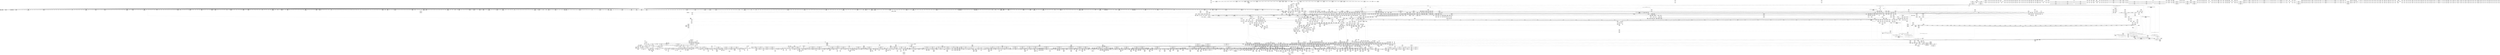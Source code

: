 digraph {
	CE0x8889870 [shape=record,shape=Mrecord,label="{CE0x8889870|srcu_read_unlock:_entry|*SummSource*}"]
	CE0x52740b0 [shape=record,shape=Mrecord,label="{CE0x52740b0|0:_i16,_:_CRE_876,877_}"]
	CE0x5e264c0 [shape=record,shape=Mrecord,label="{CE0x5e264c0|i32_4|*Constant*}"]
	CE0x70ab5a0 [shape=record,shape=Mrecord,label="{CE0x70ab5a0|tomoyo_const_part_length:_cmp12|security/tomoyo/util.c,641|*SummSink*}"]
	CE0x60d3810 [shape=record,shape=Mrecord,label="{CE0x60d3810|_ret_i1_%retval.0,_!dbg_!38916|security/tomoyo/file.c,156|*SummSink*}"]
	"CONST[source:2(external),value:2(dynamic)][purpose:{subject}]"
	CE0x61bdaa0 [shape=record,shape=Mrecord,label="{CE0x61bdaa0|tomoyo_const_part_length:_tmp38|security/tomoyo/util.c,644|*SummSource*}"]
	CE0x865e7e0 [shape=record,shape=Mrecord,label="{CE0x865e7e0|tomoyo_const_part_length:_tmp28|security/tomoyo/util.c,641}"]
	CE0x85f04e0 [shape=record,shape=Mrecord,label="{CE0x85f04e0|tomoyo_path2_perm:_do.end}"]
	CE0x6126bb0 [shape=record,shape=Mrecord,label="{CE0x6126bb0|tomoyo_path2_perm:_conv12|security/tomoyo/file.c,912|*SummSource*}"]
	CE0x6c59920 [shape=record,shape=Mrecord,label="{CE0x6c59920|tomoyo_get_mode:_tmp24|security/tomoyo/util.c,986|*SummSink*}"]
	CE0x7c25780 [shape=record,shape=Mrecord,label="{CE0x7c25780|tomoyo_get_realpath:_tobool|security/tomoyo/file.c,151|*SummSource*}"]
	CE0x6d74d70 [shape=record,shape=Mrecord,label="{CE0x6d74d70|tomoyo_path2_perm:_cleanup}"]
	CE0x605c060 [shape=record,shape=Mrecord,label="{CE0x605c060|i64*_getelementptr_inbounds_(_2_x_i64_,_2_x_i64_*___llvm_gcov_ctr29200,_i64_0,_i64_0)|*Constant*|*SummSink*}"]
	CE0x6bd2a80 [shape=record,shape=Mrecord,label="{CE0x6bd2a80|_ret_void,_!dbg_!38929|security/tomoyo/util.c,670}"]
	CE0x71f69d0 [shape=record,shape=Mrecord,label="{CE0x71f69d0|tomoyo_get_mode:_tmp6|security/tomoyo/util.c,978|*SummSink*}"]
	CE0x86fcf10 [shape=record,shape=Mrecord,label="{CE0x86fcf10|tomoyo_path2_perm:_tmp23|security/tomoyo/file.c,904|*SummSource*}"]
	CE0x5e13b30 [shape=record,shape=Mrecord,label="{CE0x5e13b30|0:_i16,_:_CRE_536,540_|*MultipleSource*|security/tomoyo/file.c,912|security/tomoyo/file.c,912|security/tomoyo/file.c,912}"]
	CE0x8668280 [shape=record,shape=Mrecord,label="{CE0x8668280|0:_i16,_:_CRE_264,265_}"]
	CE0x6dc84b0 [shape=record,shape=Mrecord,label="{CE0x6dc84b0|srcu_read_unlock:_tmp3|*SummSource*}"]
	CE0x6f6e500 [shape=record,shape=Mrecord,label="{CE0x6f6e500|i64*_getelementptr_inbounds_(_2_x_i64_,_2_x_i64_*___llvm_gcov_ctr39,_i64_0,_i64_1)|*Constant*|*SummSink*}"]
	CE0x512c540 [shape=record,shape=Mrecord,label="{CE0x512c540|GLOBAL:_tomoyo_policy_loaded|Global_var:tomoyo_policy_loaded|*SummSink*}"]
	CE0x5e059e0 [shape=record,shape=Mrecord,label="{CE0x5e059e0|104:_%struct.inode*,_:_CRE_171,172_}"]
	CE0x52d9970 [shape=record,shape=Mrecord,label="{CE0x52d9970|i64_ptrtoint_(i8*_blockaddress(_rcu_lock_acquire,_%__here)_to_i64)|*Constant*|*SummSource*}"]
	CE0x86d0c00 [shape=record,shape=Mrecord,label="{CE0x86d0c00|__llvm_gcov_indirect_counter_increment:_tmp3}"]
	CE0x6d06d10 [shape=record,shape=Mrecord,label="{CE0x6d06d10|tomoyo_get_mode:_conv15|security/tomoyo/util.c,987|*SummSource*}"]
	CE0x5e5a320 [shape=record,shape=Mrecord,label="{CE0x5e5a320|0:_i16,_:_CRE_484,485_}"]
	CE0x5e7cd70 [shape=record,shape=Mrecord,label="{CE0x5e7cd70|tomoyo_fill_path_info:_tmp7|security/tomoyo/util.c,667}"]
	CE0x6d20fe0 [shape=record,shape=Mrecord,label="{CE0x6d20fe0|0:_i16,_:_CRE_240,241_}"]
	CE0x7220c10 [shape=record,shape=Mrecord,label="{CE0x7220c10|tomoyo_path2_perm:_tmp29|security/tomoyo/file.c,912}"]
	CE0x528eb40 [shape=record,shape=Mrecord,label="{CE0x528eb40|tomoyo_audit_path2_log:_tmp7|security/tomoyo/file.c,183|*SummSink*}"]
	CE0x6c8d8d0 [shape=record,shape=Mrecord,label="{CE0x6c8d8d0|0:_i16,_:_CRE_509,510_}"]
	CE0x6d7b090 [shape=record,shape=Mrecord,label="{CE0x6d7b090|_ret_i32_%call,_!dbg_!38913|security/tomoyo/tomoyo.c,300|*SummSink*}"]
	CE0x6c8d6b0 [shape=record,shape=Mrecord,label="{CE0x6c8d6b0|0:_i16,_:_CRE_507,508_}"]
	CE0x6007400 [shape=record,shape=Mrecord,label="{CE0x6007400|tomoyo_get_mode:_config|security/tomoyo/util.c,981}"]
	CE0x6d9ddb0 [shape=record,shape=Mrecord,label="{CE0x6d9ddb0|i64*_getelementptr_inbounds_(_12_x_i64_,_12_x_i64_*___llvm_gcov_ctr31133,_i64_0,_i64_11)|*Constant*}"]
	CE0x88f1430 [shape=record,shape=Mrecord,label="{CE0x88f1430|tomoyo_get_mode:_tmp10|security/tomoyo/util.c,982}"]
	CE0x70685f0 [shape=record,shape=Mrecord,label="{CE0x70685f0|tomoyo_const_part_length:_if.then5}"]
	CE0x8682980 [shape=record,shape=Mrecord,label="{CE0x8682980|__llvm_gcov_indirect_counter_increment114:_predecessor|Function::__llvm_gcov_indirect_counter_increment114&Arg::predecessor::|*SummSource*}"]
	CE0x5fa3950 [shape=record,shape=Mrecord,label="{CE0x5fa3950|tomoyo_path_rename:_path2|security/tomoyo/tomoyo.c, 299|*SummSource*}"]
	CE0x88c8d50 [shape=record,shape=Mrecord,label="{CE0x88c8d50|i64_1|*Constant*}"]
	CE0x541b870 [shape=record,shape=Mrecord,label="{CE0x541b870|tomoyo_path_rename:_new_dentry|Function::tomoyo_path_rename&Arg::new_dentry::|*SummSource*}"]
	CE0x70edd70 [shape=record,shape=Mrecord,label="{CE0x70edd70|tomoyo_path2_perm:_tmp60|security/tomoyo/file.c,933|*SummSink*}"]
	CE0x7c12c00 [shape=record,shape=Mrecord,label="{CE0x7c12c00|i64*_getelementptr_inbounds_(_5_x_i64_,_5_x_i64_*___llvm_gcov_ctr28130,_i64_0,_i64_4)|*Constant*|*SummSource*}"]
	CE0x6c28820 [shape=record,shape=Mrecord,label="{CE0x6c28820|VOIDTB_TE:_CE_214,215_}"]
	CE0x7060b00 [shape=record,shape=Mrecord,label="{CE0x7060b00|tomoyo_path2_perm:_tmp64|security/tomoyo/file.c,935|*SummSink*}"]
	CE0x5fa3450 [shape=record,shape=Mrecord,label="{CE0x5fa3450|tomoyo_path_rename:_old_dentry|Function::tomoyo_path_rename&Arg::old_dentry::}"]
	CE0x7c13080 [shape=record,shape=Mrecord,label="{CE0x7c13080|tomoyo_get_mode:_if.end14}"]
	CE0x6c339b0 [shape=record,shape=Mrecord,label="{CE0x6c339b0|tomoyo_const_part_length:_tmp6|security/tomoyo/util.c,625}"]
	CE0x700ab90 [shape=record,shape=Mrecord,label="{CE0x700ab90|0:_i16,_:_CRE_40,48_|*MultipleSource*|security/tomoyo/file.c,912|security/tomoyo/file.c,912|security/tomoyo/file.c,912}"]
	CE0x5ffaef0 [shape=record,shape=Mrecord,label="{CE0x5ffaef0|tomoyo_path2_perm:_tmp2|security/tomoyo/file.c,891|*SummSink*}"]
	CE0x70e4e10 [shape=record,shape=Mrecord,label="{CE0x70e4e10|rcu_lock_acquire:_indirectgoto}"]
	CE0x6de20c0 [shape=record,shape=Mrecord,label="{CE0x6de20c0|104:_%struct.inode*,_:_CRE_104,112_|*MultipleSource*|*LoadInst*|security/tomoyo/file.c,911|security/tomoyo/file.c,912|Function::tomoyo_path_rename&Arg::old_dentry::}"]
	CE0x5ff34c0 [shape=record,shape=Mrecord,label="{CE0x5ff34c0|i64_8|*Constant*}"]
	CE0x6e41560 [shape=record,shape=Mrecord,label="{CE0x6e41560|srcu_read_unlock:_tmp1|*SummSink*}"]
	CE0x5247240 [shape=record,shape=Mrecord,label="{CE0x5247240|0:_i16,_:_CRE_800,804_|*MultipleSource*|security/tomoyo/file.c,912|security/tomoyo/file.c,912|security/tomoyo/file.c,912}"]
	CE0x86c9310 [shape=record,shape=Mrecord,label="{CE0x86c9310|0:_i16,_:_CRE_266,267_}"]
	CE0x71b6430 [shape=record,shape=Mrecord,label="{CE0x71b6430|tomoyo_path2_perm:_dentry9|security/tomoyo/file.c,911|*SummSource*}"]
	CE0x6bffa80 [shape=record,shape=Mrecord,label="{CE0x6bffa80|_call_void_mcount()_#3}"]
	CE0x5df05a0 [shape=record,shape=Mrecord,label="{CE0x5df05a0|tomoyo_domain:_tobool1|security/tomoyo/common.h,1205|*SummSource*}"]
	CE0x52aa790 [shape=record,shape=Mrecord,label="{CE0x52aa790|0:_i16,_:_CRE_901,902_}"]
	CE0x5fd7680 [shape=record,shape=Mrecord,label="{CE0x5fd7680|tomoyo_path2_perm:_tmp12|security/tomoyo/file.c,898|*SummSink*}"]
	CE0x512bbe0 [shape=record,shape=Mrecord,label="{CE0x512bbe0|tomoyo_read_unlock:_tmp3|*SummSource*}"]
	CE0x6ea0960 [shape=record,shape=Mrecord,label="{CE0x6ea0960|tomoyo_path2_perm:_tmp65|security/tomoyo/file.c,936|*SummSource*}"]
	CE0x6cbf3c0 [shape=record,shape=Mrecord,label="{CE0x6cbf3c0|128:_i8*,_1208:_%struct.file*,_:_CMRE_2,3_}"]
	CE0x6d07360 [shape=record,shape=Mrecord,label="{CE0x6d07360|tomoyo_get_mode:_tmp27|security/tomoyo/util.c,988}"]
	CE0x715d670 [shape=record,shape=Mrecord,label="{CE0x715d670|i64*_getelementptr_inbounds_(_4_x_i64_,_4_x_i64_*___llvm_gcov_ctr24,_i64_0,_i64_3)|*Constant*|*SummSink*}"]
	CE0x5e5ecf0 [shape=record,shape=Mrecord,label="{CE0x5e5ecf0|tomoyo_domain:_tmp16|security/tomoyo/common.h,1205|*SummSink*}"]
	CE0x6ede2c0 [shape=record,shape=Mrecord,label="{CE0x6ede2c0|i32_2|*Constant*}"]
	CE0x6d8b630 [shape=record,shape=Mrecord,label="{CE0x6d8b630|tomoyo_get_mode:_tmp2|security/tomoyo/util.c,978|*SummSource*}"]
	CE0x6fd7d40 [shape=record,shape=Mrecord,label="{CE0x6fd7d40|tomoyo_init_request_info:_if.end}"]
	CE0x6bdb710 [shape=record,shape=Mrecord,label="{CE0x6bdb710|tomoyo_const_part_length:_tmp50|security/tomoyo/util.c,651|*SummSink*}"]
	CE0x525b0c0 [shape=record,shape=Mrecord,label="{CE0x525b0c0|0:_i16,_:_CRE_808,816_|*MultipleSource*|security/tomoyo/file.c,912|security/tomoyo/file.c,912|security/tomoyo/file.c,912}"]
	CE0x85e2420 [shape=record,shape=Mrecord,label="{CE0x85e2420|tomoyo_path2_perm:_tmp}"]
	CE0x6cf3e00 [shape=record,shape=Mrecord,label="{CE0x6cf3e00|_ret_i32_%call,_!dbg_!38902|security/tomoyo/common.h,1097|*SummSource*}"]
	CE0x5f0db70 [shape=record,shape=Mrecord,label="{CE0x5f0db70|tomoyo_path_rename:_entry}"]
	CE0x7107590 [shape=record,shape=Mrecord,label="{CE0x7107590|tomoyo_path2_perm:_tmp19|security/tomoyo/file.c,904}"]
	CE0x7050d10 [shape=record,shape=Mrecord,label="{CE0x7050d10|0:_%struct.tomoyo_obj_info*,_24:_%struct.tomoyo_path_info*,_32:_%struct.tomoyo_path_info*,_40:_i8,_72:_i8,_76:_i8,_:_SCMRE_57,58_}"]
	CE0x6cf8470 [shape=record,shape=Mrecord,label="{CE0x6cf8470|0:_i8*,_array:_GCRE_tomoyo_mac_keywords_external_constant_42_x_i8*_:_elem_2::|security/tomoyo/file.c,181}"]
	CE0x5df0f60 [shape=record,shape=Mrecord,label="{CE0x5df0f60|tomoyo_domain:_tmp15|security/tomoyo/common.h,1205}"]
	CE0x888a6e0 [shape=record,shape=Mrecord,label="{CE0x888a6e0|tomoyo_add_slash:_tmp8|security/tomoyo/file.c,132|*SummSource*}"]
	CE0x8889970 [shape=record,shape=Mrecord,label="{CE0x8889970|srcu_read_unlock:_sp|Function::srcu_read_unlock&Arg::sp::}"]
	CE0x6cf7e00 [shape=record,shape=Mrecord,label="{CE0x6cf7e00|tomoyo_audit_path2_log:_arrayidx2|security/tomoyo/file.c,181|*SummSink*}"]
	CE0x70a82a0 [shape=record,shape=Mrecord,label="{CE0x70a82a0|COLLAPSED:_GCRE_current_task_external_global_%struct.task_struct*:_elem_0::|security/tomoyo/common.h,1205}"]
	CE0x6c8eaf0 [shape=record,shape=Mrecord,label="{CE0x6c8eaf0|tomoyo_fill_path_info:_land.end|*SummSource*}"]
	CE0x5308d10 [shape=record,shape=Mrecord,label="{CE0x5308d10|tomoyo_const_part_length:_tmp33|security/tomoyo/util.c,642}"]
	CE0x50f1240 [shape=record,shape=Mrecord,label="{CE0x50f1240|0:_i16,_:_CRE_607,608_}"]
	CE0x605b760 [shape=record,shape=Mrecord,label="{CE0x605b760|tomoyo_path2_perm:_r|security/tomoyo/file.c, 891|*SummSource*}"]
	CE0x5e4e3f0 [shape=record,shape=Mrecord,label="{CE0x5e4e3f0|i32_39|*Constant*|*SummSink*}"]
	CE0x52744c0 [shape=record,shape=Mrecord,label="{CE0x52744c0|0:_i16,_:_CRE_880,881_}"]
	CE0x52745d0 [shape=record,shape=Mrecord,label="{CE0x52745d0|0:_i16,_:_CRE_881,882_}"]
	CE0x8850740 [shape=record,shape=Mrecord,label="{CE0x8850740|0:_i16,_:_CRE_141,142_}"]
	CE0x6dea910 [shape=record,shape=Mrecord,label="{CE0x6dea910|tomoyo_path2_perm:_cmp|security/tomoyo/file.c,899|*SummSource*}"]
	CE0x6fb4ab0 [shape=record,shape=Mrecord,label="{CE0x6fb4ab0|tomoyo_audit_path2_log:_tmp4|security/tomoyo/file.c,182|*SummSink*}"]
	CE0x6e01a10 [shape=record,shape=Mrecord,label="{CE0x6e01a10|104:_%struct.inode*,_:_CRE_158,159_}"]
	CE0x6dd12a0 [shape=record,shape=Mrecord,label="{CE0x6dd12a0|tomoyo_path2_perm:_mode|security/tomoyo/file.c,933}"]
	CE0x522d700 [shape=record,shape=Mrecord,label="{CE0x522d700|0:_i16,_:_CRE_624,625_}"]
	CE0x5fbb260 [shape=record,shape=Mrecord,label="{CE0x5fbb260|i64_20|*Constant*|*SummSink*}"]
	CE0x6fe7f50 [shape=record,shape=Mrecord,label="{CE0x6fe7f50|i32_2|*Constant*}"]
	CE0x70602a0 [shape=record,shape=Mrecord,label="{CE0x70602a0|i64*_getelementptr_inbounds_(_30_x_i64_,_30_x_i64_*___llvm_gcov_ctr13,_i64_0,_i64_28)|*Constant*|*SummSource*}"]
	CE0x4fe50c0 [shape=record,shape=Mrecord,label="{CE0x4fe50c0|i64*_getelementptr_inbounds_(_5_x_i64_,_5_x_i64_*___llvm_gcov_ctr28130,_i64_0,_i64_4)|*Constant*|*SummSink*}"]
	CE0x52e40a0 [shape=record,shape=Mrecord,label="{CE0x52e40a0|i32_1|*Constant*}"]
	CE0x88cfc90 [shape=record,shape=Mrecord,label="{CE0x88cfc90|i64*_getelementptr_inbounds_(_30_x_i64_,_30_x_i64_*___llvm_gcov_ctr13,_i64_0,_i64_20)|*Constant*|*SummSink*}"]
	CE0x865ae70 [shape=record,shape=Mrecord,label="{CE0x865ae70|tomoyo_get_mode:_tmp11|security/tomoyo/util.c,982}"]
	CE0x5f789e0 [shape=record,shape=Mrecord,label="{CE0x5f789e0|0:_i8,_array:_GCRE_tomoyo_index2category_constant_39_x_i8_c_00_00_00_00_00_00_00_00_00_00_00_00_00_00_00_00_00_00_00_00_00_00_00_01_01_01_01_01_01_01_01_01_01_01_01_01_01_01_02_,_align_16:_elem_31::|security/tomoyo/util.c,983}"]
	CE0x519b8a0 [shape=record,shape=Mrecord,label="{CE0x519b8a0|0:_i8,_array:_GCRE_tomoyo_index2category_constant_39_x_i8_c_00_00_00_00_00_00_00_00_00_00_00_00_00_00_00_00_00_00_00_00_00_00_00_01_01_01_01_01_01_01_01_01_01_01_01_01_01_01_02_,_align_16:_elem_21::|security/tomoyo/util.c,983}"]
	CE0x708f070 [shape=record,shape=Mrecord,label="{CE0x708f070|0:_%struct.tomoyo_obj_info*,_24:_%struct.tomoyo_path_info*,_32:_%struct.tomoyo_path_info*,_40:_i8,_72:_i8,_76:_i8,_:_SCMRE_37,38_}"]
	CE0x6bdd320 [shape=record,shape=Mrecord,label="{CE0x6bdd320|tomoyo_path2_perm:_tmp67|security/tomoyo/file.c,936|*SummSource*}"]
	CE0x5e4dd90 [shape=record,shape=Mrecord,label="{CE0x5e4dd90|tomoyo_get_mode:_conv10|security/tomoyo/util.c,985|*SummSource*}"]
	CE0x700f330 [shape=record,shape=Mrecord,label="{CE0x700f330|rcu_lock_acquire:_tmp5|include/linux/rcupdate.h,418|*SummSink*}"]
	CE0x6c959b0 [shape=record,shape=Mrecord,label="{CE0x6c959b0|i32_1|*Constant*}"]
	CE0x5100400 [shape=record,shape=Mrecord,label="{CE0x5100400|0:_i16,_:_CRE_592,593_}"]
	CE0x50b5c80 [shape=record,shape=Mrecord,label="{CE0x50b5c80|0:_i16,_:_CRE_299,300_}"]
	CE0x5e13700 [shape=record,shape=Mrecord,label="{CE0x5e13700|0:_i16,_:_CRE_512,520_|*MultipleSource*|security/tomoyo/file.c,912|security/tomoyo/file.c,912|security/tomoyo/file.c,912}"]
	CE0x6cb8b10 [shape=record,shape=Mrecord,label="{CE0x6cb8b10|tomoyo_const_part_length:_conv|security/tomoyo/util.c,626|*SummSink*}"]
	CE0x6fca7a0 [shape=record,shape=Mrecord,label="{CE0x6fca7a0|128:_i8*,_1208:_%struct.file*,_:_CMRE_104,112_|*MultipleSource*|security/tomoyo/common.h,1205|security/tomoyo/common.h,1205}"]
	CE0x6cec610 [shape=record,shape=Mrecord,label="{CE0x6cec610|tomoyo_fill_path_info:_sub|security/tomoyo/util.c,667|*SummSink*}"]
	CE0x5234910 [shape=record,shape=Mrecord,label="{CE0x5234910|0:_i16,_:_CRE_683,684_}"]
	CE0x5e277e0 [shape=record,shape=Mrecord,label="{CE0x5e277e0|0:_i16,_:_CRE_928,929_}"]
	CE0x88c8ce0 [shape=record,shape=Mrecord,label="{CE0x88c8ce0|i32_0|*Constant*}"]
	CE0x6089090 [shape=record,shape=Mrecord,label="{CE0x6089090|tomoyo_get_realpath:_retval.0|*SummSink*}"]
	CE0x6cc1660 [shape=record,shape=Mrecord,label="{CE0x6cc1660|0:_i16,_:_CRE_120,128_|*MultipleSource*|security/tomoyo/file.c,912|security/tomoyo/file.c,912|security/tomoyo/file.c,912}"]
	CE0x86cea10 [shape=record,shape=Mrecord,label="{CE0x86cea10|0:_i16,_:_CRE_392,400_|*MultipleSource*|security/tomoyo/file.c,912|security/tomoyo/file.c,912|security/tomoyo/file.c,912}"]
	CE0x6bd75e0 [shape=record,shape=Mrecord,label="{CE0x6bd75e0|tomoyo_const_part_length:_tmp49|security/tomoyo/util.c,649}"]
	CE0x60aacb0 [shape=record,shape=Mrecord,label="{CE0x60aacb0|tomoyo_get_mode:_arrayidx|security/tomoyo/util.c,981}"]
	CE0x88d8610 [shape=record,shape=Mrecord,label="{CE0x88d8610|0:_i8*,_array:_GCRE_tomoyo_mac_keywords_external_constant_42_x_i8*_:_elem_35::|security/tomoyo/file.c,181}"]
	CE0x5e5cb40 [shape=record,shape=Mrecord,label="{CE0x5e5cb40|tomoyo_path2_perm:_name29|security/tomoyo/file.c,931|*SummSource*}"]
	CE0x5e5a760 [shape=record,shape=Mrecord,label="{CE0x5e5a760|0:_i16,_:_CRE_496,497_}"]
	CE0x6126dc0 [shape=record,shape=Mrecord,label="{CE0x6126dc0|i32_61440|*Constant*|*SummSink*}"]
	CE0x607f6b0 [shape=record,shape=Mrecord,label="{CE0x607f6b0|_ret_void,_!dbg_!38929|security/tomoyo/util.c,670}"]
	CE0x6eb0580 [shape=record,shape=Mrecord,label="{CE0x6eb0580|tomoyo_init_request_info:_mode5|security/tomoyo/util.c,1011|*SummSource*}"]
	CE0x6d748f0 [shape=record,shape=Mrecord,label="{CE0x6d748f0|tomoyo_path2_perm:_tmp11|security/tomoyo/file.c,898|*SummSink*}"]
	CE0x5f4f2f0 [shape=record,shape=Mrecord,label="{CE0x5f4f2f0|rcu_lock_acquire:_bb|*SummSink*}"]
	CE0x86cefb0 [shape=record,shape=Mrecord,label="{CE0x86cefb0|0:_i16,_:_CRE_416,424_|*MultipleSource*|security/tomoyo/file.c,912|security/tomoyo/file.c,912|security/tomoyo/file.c,912}"]
	CE0x53734c0 [shape=record,shape=Mrecord,label="{CE0x53734c0|tomoyo_audit_path2_log:_tmp10|security/tomoyo/file.c,184|*SummSource*}"]
	CE0x85c86a0 [shape=record,shape=Mrecord,label="{CE0x85c86a0|tomoyo_add_slash:_is_dir|security/tomoyo/file.c,131}"]
	CE0x6fce920 [shape=record,shape=Mrecord,label="{CE0x6fce920|rcu_lock_release:_tmp6}"]
	CE0x8870e70 [shape=record,shape=Mrecord,label="{CE0x8870e70|i64_14|*Constant*|*SummSink*}"]
	CE0x61f5ac0 [shape=record,shape=Mrecord,label="{CE0x61f5ac0|GLOBAL:_tomoyo_domain.__warned|Global_var:tomoyo_domain.__warned|*SummSink*}"]
	CE0x85fd7c0 [shape=record,shape=Mrecord,label="{CE0x85fd7c0|srcu_read_lock:_tmp2|*SummSource*}"]
	CE0x8644cb0 [shape=record,shape=Mrecord,label="{CE0x8644cb0|0:_i16,_:_CRE_155,156_}"]
	CE0x6d080f0 [shape=record,shape=Mrecord,label="{CE0x6d080f0|VOIDTB_TE:_CE_217,218_}"]
	CE0x6b78140 [shape=record,shape=Mrecord,label="{CE0x6b78140|_call_void_mcount()_#3|*SummSink*}"]
	CE0x860c050 [shape=record,shape=Mrecord,label="{CE0x860c050|tomoyo_fill_path_info:_frombool10|security/tomoyo/util.c,668|*SummSource*}"]
	CE0x51bb620 [shape=record,shape=Mrecord,label="{CE0x51bb620|tomoyo_audit_path2_log:_bb|*SummSink*}"]
	CE0x86b1630 [shape=record,shape=Mrecord,label="{CE0x86b1630|i64**_getelementptr_inbounds_(_3_x_i64*_,_3_x_i64*_*___llvm_gcda_edge_table44,_i64_0,_i64_1)|*Constant*}"]
	CE0x525bc00 [shape=record,shape=Mrecord,label="{CE0x525bc00|0:_i16,_:_CRE_856,864_|*MultipleSource*|security/tomoyo/file.c,912|security/tomoyo/file.c,912|security/tomoyo/file.c,912}"]
	CE0x6cc14c0 [shape=record,shape=Mrecord,label="{CE0x6cc14c0|0:_i16,_:_CRE_112,120_|*MultipleSource*|security/tomoyo/file.c,912|security/tomoyo/file.c,912|security/tomoyo/file.c,912}"]
	CE0x6117420 [shape=record,shape=Mrecord,label="{CE0x6117420|0:_i16,_:_CRE_185,186_}"]
	CE0x6bcfbe0 [shape=record,shape=Mrecord,label="{CE0x6bcfbe0|tomoyo_fill_path_info:_tmp7|security/tomoyo/util.c,667}"]
	CE0x6cc1180 [shape=record,shape=Mrecord,label="{CE0x6cc1180|0:_i16,_:_CRE_96,104_|*MultipleSource*|security/tomoyo/file.c,912|security/tomoyo/file.c,912|security/tomoyo/file.c,912}"]
	CE0x6d8e910 [shape=record,shape=Mrecord,label="{CE0x6d8e910|tomoyo_const_part_length:_tmp25|security/tomoyo/util.c,641}"]
	CE0x85e0270 [shape=record,shape=Mrecord,label="{CE0x85e0270|0:_i16,_:_CRE_172,173_}"]
	CE0x7091370 [shape=record,shape=Mrecord,label="{CE0x7091370|tomoyo_read_lock:_tmp1|*SummSource*}"]
	CE0x891fa30 [shape=record,shape=Mrecord,label="{CE0x891fa30|tomoyo_get_realpath:_tmp1|*SummSource*}"]
	CE0x6cd77b0 [shape=record,shape=Mrecord,label="{CE0x6cd77b0|tomoyo_path2_perm:_tmp7|security/tomoyo/file.c,894|*SummSink*}"]
	CE0x6f91ea0 [shape=record,shape=Mrecord,label="{CE0x6f91ea0|i64*_getelementptr_inbounds_(_4_x_i64_,_4_x_i64_*___llvm_gcov_ctr33,_i64_0,_i64_1)|*Constant*|*SummSource*}"]
	CE0x7c1e870 [shape=record,shape=Mrecord,label="{CE0x7c1e870|i64*_getelementptr_inbounds_(_5_x_i64_,_5_x_i64_*___llvm_gcov_ctr28130,_i64_0,_i64_0)|*Constant*|*SummSink*}"]
	CE0x6dba770 [shape=record,shape=Mrecord,label="{CE0x6dba770|tomoyo_domain:_do.end|*SummSink*}"]
	CE0x51bb4a0 [shape=record,shape=Mrecord,label="{CE0x51bb4a0|i64*_getelementptr_inbounds_(_2_x_i64_,_2_x_i64_*___llvm_gcov_ctr39,_i64_0,_i64_0)|*Constant*}"]
	CE0x864a320 [shape=record,shape=Mrecord,label="{CE0x864a320|srcu_read_unlock:_bb|*SummSource*}"]
	CE0x88b1980 [shape=record,shape=Mrecord,label="{CE0x88b1980|i32_50|*Constant*|*SummSource*}"]
	CE0x6f088c0 [shape=record,shape=Mrecord,label="{CE0x6f088c0|tomoyo_get_realpath:_if.then|*SummSource*}"]
	CE0x85f1230 [shape=record,shape=Mrecord,label="{CE0x85f1230|GLOBAL:___llvm_gcov_global_state_pred45|Global_var:__llvm_gcov_global_state_pred45|*SummSource*}"]
	CE0x720bc00 [shape=record,shape=Mrecord,label="{CE0x720bc00|tomoyo_fill_path_info:_tmp4|security/tomoyo/util.c,667}"]
	CE0x86c98a0 [shape=record,shape=Mrecord,label="{CE0x86c98a0|0:_i16,_:_CRE_271,272_}"]
	CE0x50b7cc0 [shape=record,shape=Mrecord,label="{CE0x50b7cc0|tomoyo_add_slash:_tmp13|security/tomoyo/file.c,138}"]
	CE0x5e7c990 [shape=record,shape=Mrecord,label="{CE0x5e7c990|GLOBAL:_tomoyo_profile|*Constant*}"]
	CE0x89185d0 [shape=record,shape=Mrecord,label="{CE0x89185d0|tomoyo_path2_perm:_tmp52|security/tomoyo/file.c,928|*SummSink*}"]
	CE0x8624290 [shape=record,shape=Mrecord,label="{CE0x8624290|tomoyo_path2_perm:_tmp38|security/tomoyo/file.c,913|*SummSource*}"]
	CE0x861bba0 [shape=record,shape=Mrecord,label="{CE0x861bba0|tomoyo_read_lock:_bb}"]
	CE0x7c13fa0 [shape=record,shape=Mrecord,label="{CE0x7c13fa0|tomoyo_const_part_length:_tmp53|security/tomoyo/util.c,652}"]
	CE0x5409840 [shape=record,shape=Mrecord,label="{CE0x5409840|__llvm_gcov_indirect_counter_increment114:_bb4}"]
	CE0x5dcb5b0 [shape=record,shape=Mrecord,label="{CE0x5dcb5b0|i64*_getelementptr_inbounds_(_30_x_i64_,_30_x_i64_*___llvm_gcov_ctr13,_i64_0,_i64_29)|*Constant*}"]
	CE0x869a7d0 [shape=record,shape=Mrecord,label="{CE0x869a7d0|40:_%struct.tomoyo_policy_namespace*,_48:_i8,_:_GCRE_tomoyo_kernel_domain_external_global_%struct.tomoyo_domain_info_56,57_}"]
	CE0x6c29370 [shape=record,shape=Mrecord,label="{CE0x6c29370|i32_48|*Constant*}"]
	CE0x5e5b610 [shape=record,shape=Mrecord,label="{CE0x5e5b610|tomoyo_domain:_tmp1|*SummSource*}"]
	CE0x871b810 [shape=record,shape=Mrecord,label="{CE0x871b810|tomoyo_path2_perm:_tmp49|security/tomoyo/file.c,928|*SummSink*}"]
	CE0x5184770 [shape=record,shape=Mrecord,label="{CE0x5184770|rcu_lock_acquire:_bb|*SummSource*}"]
	CE0x6d8e570 [shape=record,shape=Mrecord,label="{CE0x6d8e570|i64_17|*Constant*|*SummSink*}"]
	CE0x6d53840 [shape=record,shape=Mrecord,label="{CE0x6d53840|tomoyo_path2_perm:_tmp3|security/tomoyo/file.c,892|*SummSource*}"]
	CE0x5373f70 [shape=record,shape=Mrecord,label="{CE0x5373f70|srcu_read_unlock:_idx|Function::srcu_read_unlock&Arg::idx::|*SummSource*}"]
	CE0x7091300 [shape=record,shape=Mrecord,label="{CE0x7091300|tomoyo_read_lock:_tmp1}"]
	CE0x5430c40 [shape=record,shape=Mrecord,label="{CE0x5430c40|tomoyo_get_realpath:_entry}"]
	CE0x5f948c0 [shape=record,shape=Mrecord,label="{CE0x5f948c0|tomoyo_path2_perm:_entry}"]
	CE0x5274190 [shape=record,shape=Mrecord,label="{CE0x5274190|0:_i16,_:_CRE_877,878_}"]
	CE0x6bdd6e0 [shape=record,shape=Mrecord,label="{CE0x6bdd6e0|tomoyo_path2_perm:_tmp68|security/tomoyo/file.c,936}"]
	CE0x6fc6290 [shape=record,shape=Mrecord,label="{CE0x6fc6290|0:_i16,_:_CRE_561,562_}"]
	CE0x6ff9af0 [shape=record,shape=Mrecord,label="{CE0x6ff9af0|0:_i16,_:_CRE_206,207_}"]
	CE0x70a9070 [shape=record,shape=Mrecord,label="{CE0x70a9070|128:_i8*,_1208:_%struct.file*,_:_CMRE_3,4_}"]
	CE0x879b8f0 [shape=record,shape=Mrecord,label="{CE0x879b8f0|__llvm_gcov_indirect_counter_increment:_counter|*SummSink*}"]
	CE0x7127200 [shape=record,shape=Mrecord,label="{CE0x7127200|rcu_lock_release:_indirectgoto|*SummSink*}"]
	CE0x541d080 [shape=record,shape=Mrecord,label="{CE0x541d080|tomoyo_const_part_length:_tmp6|security/tomoyo/util.c,625|*SummSource*}"]
	CE0x6ef13d0 [shape=record,shape=Mrecord,label="{CE0x6ef13d0|tomoyo_path2_perm:_if.end|*SummSource*}"]
	CE0x6ed3b10 [shape=record,shape=Mrecord,label="{CE0x6ed3b10|tomoyo_get_realpath:_tmp12|security/tomoyo/file.c,156|*SummSource*}"]
	CE0x5fae290 [shape=record,shape=Mrecord,label="{CE0x5fae290|i32_1|*Constant*}"]
	CE0x61bcfe0 [shape=record,shape=Mrecord,label="{CE0x61bcfe0|tomoyo_const_part_length:_tmp36|security/tomoyo/util.c,644|*SummSource*}"]
	CE0x6c58dc0 [shape=record,shape=Mrecord,label="{CE0x6c58dc0|tomoyo_get_mode:_tmp23|security/tomoyo/util.c,986}"]
	CE0x874e7b0 [shape=record,shape=Mrecord,label="{CE0x874e7b0|srcu_read_unlock:_bb|*SummSink*}"]
	CE0x5e5ce00 [shape=record,shape=Mrecord,label="{CE0x5e5ce00|tomoyo_path2_perm:_tmp55|security/tomoyo/file.c,931|*SummSource*}"]
	CE0x5192010 [shape=record,shape=Mrecord,label="{CE0x5192010|0:_i16,_:_CRE_584,585_}"]
	CE0x8649900 [shape=record,shape=Mrecord,label="{CE0x8649900|GLOBAL:___srcu_read_unlock|*Constant*|*SummSink*}"]
	CE0x719cf50 [shape=record,shape=Mrecord,label="{CE0x719cf50|104:_%struct.inode*,_:_CRE_280,288_|*MultipleSource*|*LoadInst*|security/tomoyo/file.c,911|security/tomoyo/file.c,912|Function::tomoyo_path_rename&Arg::old_dentry::}"]
	CE0x71071e0 [shape=record,shape=Mrecord,label="{CE0x71071e0|i64_0|*Constant*}"]
	CE0x704a640 [shape=record,shape=Mrecord,label="{CE0x704a640|tomoyo_path2_perm:_tmp36|security/tomoyo/file.c,912}"]
	CE0x6007320 [shape=record,shape=Mrecord,label="{CE0x6007320|i32_6|*Constant*|*SummSink*}"]
	CE0x4fe6080 [shape=record,shape=Mrecord,label="{CE0x4fe6080|tomoyo_fill_path_info:_conv4|security/tomoyo/util.c,667}"]
	CE0x607f4a0 [shape=record,shape=Mrecord,label="{CE0x607f4a0|_call_void_tomoyo_fill_path_info(%struct.tomoyo_path_info*_%buf)_#9,_!dbg_!38911|security/tomoyo/file.c,137|*SummSource*}"]
	CE0x6e15d60 [shape=record,shape=Mrecord,label="{CE0x6e15d60|i64_7|*Constant*|*SummSink*}"]
	CE0x8783c90 [shape=record,shape=Mrecord,label="{CE0x8783c90|GLOBAL:_rcu_lock_release|*Constant*|*SummSink*}"]
	CE0x6f46cb0 [shape=record,shape=Mrecord,label="{CE0x6f46cb0|tomoyo_path2_perm:_error.1}"]
	CE0x6dd3e30 [shape=record,shape=Mrecord,label="{CE0x6dd3e30|tomoyo_fill_path_info:_tmp|*SummSink*}"]
	CE0x6d8f100 [shape=record,shape=Mrecord,label="{CE0x6d8f100|i64*_getelementptr_inbounds_(_31_x_i64_,_31_x_i64_*___llvm_gcov_ctr43150,_i64_0,_i64_0)|*Constant*|*SummSink*}"]
	CE0x5307bc0 [shape=record,shape=Mrecord,label="{CE0x5307bc0|tomoyo_const_part_length:_tmp30|security/tomoyo/util.c,641}"]
	CE0x61bede0 [shape=record,shape=Mrecord,label="{CE0x61bede0|tomoyo_const_part_length:_conv24|security/tomoyo/util.c,644|*SummSink*}"]
	CE0x6c5afb0 [shape=record,shape=Mrecord,label="{CE0x6c5afb0|0:_%struct.tomoyo_obj_info*,_24:_%struct.tomoyo_path_info*,_32:_%struct.tomoyo_path_info*,_40:_i8,_72:_i8,_76:_i8,_:_SCMRE_62,63_}"]
	CE0x5274d40 [shape=record,shape=Mrecord,label="{CE0x5274d40|0:_i16,_:_CRE_888,889_}"]
	CE0x6c33f20 [shape=record,shape=Mrecord,label="{CE0x6c33f20|tomoyo_const_part_length:_bb}"]
	CE0x6d74ce0 [shape=record,shape=Mrecord,label="{CE0x6d74ce0|tomoyo_init_request_info:_tmp5|security/tomoyo/util.c,1004|*SummSource*}"]
	CE0x8716d70 [shape=record,shape=Mrecord,label="{CE0x8716d70|tomoyo_init_request_info:_tmp8|security/tomoyo/util.c,1005|*SummSource*}"]
	CE0x6f6bf60 [shape=record,shape=Mrecord,label="{CE0x6f6bf60|tomoyo_const_part_length:_tmp10|security/tomoyo/util.c,626}"]
	CE0x8918e30 [shape=record,shape=Mrecord,label="{CE0x8918e30|i32_-12|*Constant*|*SummSink*}"]
	CE0x85ef920 [shape=record,shape=Mrecord,label="{CE0x85ef920|tomoyo_get_realpath:_name1|security/tomoyo/file.c,151}"]
	CE0x717c150 [shape=record,shape=Mrecord,label="{CE0x717c150|104:_%struct.inode*,_:_CRE_217,218_}"]
	CE0x5effde0 [shape=record,shape=Mrecord,label="{CE0x5effde0|COLLAPSED:_GCMRE___llvm_gcov_ctr53148_internal_global_2_x_i64_zeroinitializer:_elem_0:default:}"]
	CE0x5f84860 [shape=record,shape=Mrecord,label="{CE0x5f84860|tomoyo_get_mode:_tmp17|security/tomoyo/util.c,983|*SummSink*}"]
	CE0x5f6a9c0 [shape=record,shape=Mrecord,label="{CE0x5f6a9c0|_ret_i32_%retval.0,_!dbg_!38957|security/tomoyo/util.c,652}"]
	CE0x879ba70 [shape=record,shape=Mrecord,label="{CE0x879ba70|tomoyo_init_request_info:_entry|*SummSink*}"]
	CE0x607ea20 [shape=record,shape=Mrecord,label="{CE0x607ea20|tomoyo_add_slash:_call|security/tomoyo/file.c,136|*SummSink*}"]
	CE0x5fbd020 [shape=record,shape=Mrecord,label="{CE0x5fbd020|VOIDTB_TE:_CE_2096,2272_|*MultipleSource*|security/tomoyo/util.c,1010|Function::tomoyo_get_mode&Arg::ns::}"]
	CE0x61be1d0 [shape=record,shape=Mrecord,label="{CE0x61be1d0|tomoyo_const_part_length:_conv24|security/tomoyo/util.c,644}"]
	CE0x51928b0 [shape=record,shape=Mrecord,label="{CE0x51928b0|i64*_getelementptr_inbounds_(_11_x_i64_,_11_x_i64_*___llvm_gcov_ctr54147,_i64_0,_i64_9)|*Constant*|*SummSource*}"]
	CE0x871d250 [shape=record,shape=Mrecord,label="{CE0x871d250|i32_8|*Constant*}"]
	CE0x6bd2820 [shape=record,shape=Mrecord,label="{CE0x6bd2820|tomoyo_fill_path_info:_ptr|Function::tomoyo_fill_path_info&Arg::ptr::|*SummSink*}"]
	CE0x892db50 [shape=record,shape=Mrecord,label="{CE0x892db50|i8*_null|*Constant*|*SummSink*}"]
	CE0x52e42b0 [shape=record,shape=Mrecord,label="{CE0x52e42b0|tomoyo_audit_path2_log:_filename2|security/tomoyo/file.c,184|*SummSource*}"]
	CE0x88b0900 [shape=record,shape=Mrecord,label="{CE0x88b0900|tomoyo_const_part_length:_tmp21|security/tomoyo/util.c,631}"]
	CE0x7060690 [shape=record,shape=Mrecord,label="{CE0x7060690|tomoyo_path2_perm:_tmp63|security/tomoyo/file.c,935|*SummSource*}"]
	CE0x6f61690 [shape=record,shape=Mrecord,label="{CE0x6f61690|VOIDTB_TE:_CE_208,209_}"]
	CE0x71f9eb0 [shape=record,shape=Mrecord,label="{CE0x71f9eb0|104:_%struct.inode*,_:_CRE_307,308_}"]
	CE0x70a8d70 [shape=record,shape=Mrecord,label="{CE0x70a8d70|tomoyo_domain:_security|security/tomoyo/common.h,1205|*SummSource*}"]
	CE0x5fff270 [shape=record,shape=Mrecord,label="{CE0x5fff270|0:_i8*,_array:_GCRE_tomoyo_mac_keywords_external_constant_42_x_i8*_:_elem_41::|security/tomoyo/file.c,181}"]
	CE0x524f230 [shape=record,shape=Mrecord,label="{CE0x524f230|tomoyo_const_part_length:_tmp29|security/tomoyo/util.c,641|*SummSink*}"]
	CE0x7127720 [shape=record,shape=Mrecord,label="{CE0x7127720|tomoyo_get_mode:_if.then}"]
	CE0x6c8cd10 [shape=record,shape=Mrecord,label="{CE0x6c8cd10|0:_i16,_:_CRE_498,499_}"]
	CE0x7010090 [shape=record,shape=Mrecord,label="{CE0x7010090|rcu_lock_acquire:_tmp}"]
	CE0x70ee9c0 [shape=record,shape=Mrecord,label="{CE0x70ee9c0|i64_26|*Constant*|*SummSink*}"]
	CE0x6c91ac0 [shape=record,shape=Mrecord,label="{CE0x6c91ac0|i64*_getelementptr_inbounds_(_12_x_i64_,_12_x_i64_*___llvm_gcov_ctr31133,_i64_0,_i64_10)|*Constant*|*SummSink*}"]
	CE0x8724500 [shape=record,shape=Mrecord,label="{CE0x8724500|i8*_null|*Constant*|*SummSource*}"]
	CE0x6e41090 [shape=record,shape=Mrecord,label="{CE0x6e41090|rcu_lock_acquire:_bb}"]
	CE0x87807d0 [shape=record,shape=Mrecord,label="{CE0x87807d0|get_current:_bb|*SummSink*}"]
	CE0x5f82380 [shape=record,shape=Mrecord,label="{CE0x5f82380|tomoyo_path2_perm:_tmp59|security/tomoyo/file.c,933|*SummSource*}"]
	CE0x6bd3000 [shape=record,shape=Mrecord,label="{CE0x6bd3000|tomoyo_read_unlock:_tmp1}"]
	CE0x51bbe90 [shape=record,shape=Mrecord,label="{CE0x51bbe90|tomoyo_read_unlock:_tmp2|*SummSink*}"]
	CE0x6cafa60 [shape=record,shape=Mrecord,label="{CE0x6cafa60|i64*_getelementptr_inbounds_(_12_x_i64_,_12_x_i64_*___llvm_gcov_ctr31133,_i64_0,_i64_3)|*Constant*|*SummSink*}"]
	CE0x5de57e0 [shape=record,shape=Mrecord,label="{CE0x5de57e0|tomoyo_const_part_length:_tobool|security/tomoyo/util.c,624|*SummSink*}"]
	CE0x86b04d0 [shape=record,shape=Mrecord,label="{CE0x86b04d0|__llvm_gcov_indirect_counter_increment114:_tmp3|*SummSink*}"]
	CE0x6efc060 [shape=record,shape=Mrecord,label="{CE0x6efc060|i64*_getelementptr_inbounds_(_31_x_i64_,_31_x_i64_*___llvm_gcov_ctr43150,_i64_0,_i64_21)|*Constant*|*SummSource*}"]
	CE0x5d7a180 [shape=record,shape=Mrecord,label="{CE0x5d7a180|tomoyo_domain:_tmp13|security/tomoyo/common.h,1205|*SummSource*}"]
	CE0x88f0660 [shape=record,shape=Mrecord,label="{CE0x88f0660|tomoyo_fill_path_info:_land.rhs|*SummSource*}"]
	CE0x6e548b0 [shape=record,shape=Mrecord,label="{CE0x6e548b0|tomoyo_domain:_tmp11|security/tomoyo/common.h,1205}"]
	CE0x60878c0 [shape=record,shape=Mrecord,label="{CE0x60878c0|tomoyo_path2_perm:_path1|Function::tomoyo_path2_perm&Arg::path1::|*SummSource*}"]
	CE0x7c14ef0 [shape=record,shape=Mrecord,label="{CE0x7c14ef0|rcu_lock_release:___here|*SummSource*}"]
	CE0x60875d0 [shape=record,shape=Mrecord,label="{CE0x60875d0|_ret_i32_%retval.0,_!dbg_!38992|security/tomoyo/file.c,936}"]
	CE0x8734a20 [shape=record,shape=Mrecord,label="{CE0x8734a20|0:_i32,_8:_%struct.srcu_struct_array*,_16:_i32,_20:_i32,_24:_i32,_32:_i8*,_40:_%struct.lock_class_key*,_48:_2_x_%struct.lock_class*_,_64:_i8*,_72:_i32,_80:_i64,_88:_i8,_96:_%struct.callback_head*,_104:_%struct.callback_head**,_112:_%struct.callback_head*,_120:_%struct.callback_head**,_128:_%struct.callback_head*,_136:_%struct.callback_head**,_144:_%struct.callback_head*,_152:_%struct.callback_head**,_160:_i64,_168:_%struct.list_head*,_176:_%struct.list_head*,_184:_void_(%struct.work_struct*)*,_192:_%struct.lock_class_key*,_200:_2_x_%struct.lock_class*_,_216:_i8*,_224:_i32,_232:_i64,_240:_%struct.list_head*,_248:_%struct.list_head*,_256:_i64,_264:_%struct.tvec_base*,_272:_void_(i64)*,_280:_i64,_288:_i32,_292:_i32,_296:_i8*,_304:_16_x_i8_,_320:_%struct.lock_class_key*,_328:_2_x_%struct.lock_class*_,_344:_i8*,_352:_i32,_360:_i64,_368:_%struct.workqueue_struct*,_376:_i32,_384:_%struct.lock_class_key*,_392:_2_x_%struct.lock_class*_,_408:_i8*,_416:_i32,_424:_i64,_:_GCE_tomoyo_ss_global_%struct.srcu_struct_i32_-300,_%struct.srcu_struct_array*_tomoyo_ss_srcu_array,_%struct.spinlock_%union.anon.14_%struct.raw_spinlock_%struct.arch_spinlock_zeroinitializer,_i32_-559067475,_i32_-1,_i8*_inttoptr_(i64_-1_to_i8*),_%struct.lockdep_map_%struct.lock_class_key*_null,_2_x_%struct.lock_class*_zeroinitializer,_i8*_getelementptr_inbounds_(_21_x_i8_,_21_x_i8_*_.str171,_i32_0,_i32_0),_i32_0,_i64_0_,_i8_0,_%struct.rcu_batch_%struct.callback_head*_null,_%struct.callback_head**_bitcast_(i8*_getelementptr_(i8,_i8*_bitcast_(%struct.srcu_struct*_tomoyo_ss_to_i8*),_i64_96)_to_%struct.callback_head**)_,_%struct.rcu_batch_%struct.callback_head*_null,_%struct.callback_head**_bitcast_(i8*_getelementptr_(i8,_i8*_bitcast_(%struct.srcu_struct*_tomoyo_ss_to_i8*),_i64_112)_to_%struct.callback_head**)_,_%struct.rcu_batch_%struct.callback_head*_null,_%struct.callback_head**_bitcast_(i8*_getelementptr_(i8,_i8*_bitcast_(%struct.srcu_struct*_tomoyo_ss_to_i8*),_i64_128)_to_%struct.callback_head**)_,_%struct.rcu_batch_%struct.callback_head*_null,_%struct.callback_head**_bitcast_(i8*_getelementptr_(i8,_i8*_bitcast_(%struct.srcu_struct*_tomoyo_ss_to_i8*),_i64_144)_to_%struct.callback_head**)_,_%struct.delayed_work_%struct.work_struct_%struct.atomic64_t_i64_137438953424_,_%struct.list_head_%struct.list_head*_bitcast_(i8*_getelementptr_(i8,_i8*_bitcast_(%struct.srcu_struct*_tomoyo_ss_to_i8*),_i64_168)_to_%struct.list_head*),_%struct.list_head*_bitcast_(i8*_getelementptr_(i8,_i8*_bitcast_(%struct.srcu_struct*_tomoyo_ss_to_i8*),_i64_168)_to_%struct.list_head*)_,_void_(%struct.work_struct*)*_process_srcu,_%struct.lockdep_map_%struct.lock_class_key*_bitcast_(i8*_getelementptr_(i8,_i8*_bitcast_(%struct.srcu_struct*_tomoyo_ss_to_i8*),_i64_160)_to_%struct.lock_class_key*),_2_x_%struct.lock_class*_zeroinitializer,_i8*_getelementptr_inbounds_(_22_x_i8_,_22_x_i8_*_.str1172,_i32_0,_i32_0),_i32_0,_i64_0_,_%struct.timer_list_%struct.list_head_%struct.list_head*_null,_%struct.list_head*_inttoptr_(i64_1953723489_to_%struct.list_head*)_,_i64_0,_%struct.tvec_base*_bitcast_(i8*_getelementptr_(i8,_i8*_bitcast_(%struct.tvec_base*_boot_tvec_bases_to_i8*),_i64_2)_to_%struct.tvec_base*),_void_(i64)*_delayed_work_timer_fn,_i64_ptrtoint_(i8*_getelementptr_(i8,_i8*_bitcast_(%struct.srcu_struct*_tomoyo_ss_to_i8*),_i64_160)_to_i64),_i32_-1,_i32_0,_i8*_null,_16_x_i8_zeroinitializer,_%struct.lockdep_map_%struct.lock_class_key*_bitcast_(_29_x_i8_*_.str2173_to_%struct.lock_class_key*),_2_x_%struct.lock_class*_zeroinitializer,_i8*_getelementptr_inbounds_(_29_x_i8_,_29_x_i8_*_.str2173,_i32_0,_i32_0),_i32_0,_i64_0_,_%struct.workqueue_struct*_null,_i32_0_,_%struct.lockdep_map_%struct.lock_class_key*_null,_2_x_%struct.lock_class*_zeroinitializer,_i8*_getelementptr_inbounds_(_10_x_i8_,_10_x_i8_*_.str3174,_i32_0,_i32_0),_i32_0,_i64_0_,_align_8:_elem_0:default:}"]
	CE0x52d9010 [shape=record,shape=Mrecord,label="{CE0x52d9010|rcu_lock_release:_indirectgoto|*SummSource*}"]
	CE0x60ab610 [shape=record,shape=Mrecord,label="{CE0x60ab610|tomoyo_domain:_tmp12|security/tomoyo/common.h,1205|*SummSink*}"]
	CE0x6ed7f80 [shape=record,shape=Mrecord,label="{CE0x6ed7f80|0:_%struct.tomoyo_obj_info*,_24:_%struct.tomoyo_path_info*,_32:_%struct.tomoyo_path_info*,_40:_i8,_72:_i8,_76:_i8,_:_SCMRE_8,16_|*MultipleSource*|security/tomoyo/file.c, 891|security/tomoyo/file.c,891|security/tomoyo/file.c,920|Function::tomoyo_init_request_info&Arg::r::}"]
	CE0x8705840 [shape=record,shape=Mrecord,label="{CE0x8705840|i32_-1|*Constant*}"]
	CE0x5de67d0 [shape=record,shape=Mrecord,label="{CE0x5de67d0|__llvm_gcov_indirect_counter_increment114:_predecessor|Function::__llvm_gcov_indirect_counter_increment114&Arg::predecessor::}"]
	CE0x85ecec0 [shape=record,shape=Mrecord,label="{CE0x85ecec0|0:_i16,_:_CRE_289,290_}"]
	CE0x61bf5b0 [shape=record,shape=Mrecord,label="{CE0x61bf5b0|tomoyo_const_part_length:_cmp25|security/tomoyo/util.c,644|*SummSource*}"]
	CE0x86c9f00 [shape=record,shape=Mrecord,label="{CE0x86c9f00|0:_i16,_:_CRE_277,278_}"]
	CE0x60fce80 [shape=record,shape=Mrecord,label="{CE0x60fce80|tomoyo_init_request_info:_tmp2|security/tomoyo/util.c,1003|*SummSource*}"]
	CE0x52d8df0 [shape=record,shape=Mrecord,label="{CE0x52d8df0|tomoyo_const_part_length:_inc|security/tomoyo/util.c,628}"]
	CE0x5e139a0 [shape=record,shape=Mrecord,label="{CE0x5e139a0|0:_i16,_:_CRE_528,536_|*MultipleSource*|security/tomoyo/file.c,912|security/tomoyo/file.c,912|security/tomoyo/file.c,912}"]
	CE0x6cf8150 [shape=record,shape=Mrecord,label="{CE0x6cf8150|0:_i8*,_array:_GCRE_tomoyo_mac_keywords_external_constant_42_x_i8*_:_elem_0::|security/tomoyo/file.c,181}"]
	CE0x5e028a0 [shape=record,shape=Mrecord,label="{CE0x5e028a0|i64**_getelementptr_inbounds_(_3_x_i64*_,_3_x_i64*_*___llvm_gcda_edge_table14,_i64_0,_i64_1)|*Constant*}"]
	CE0x5e5ac30 [shape=record,shape=Mrecord,label="{CE0x5e5ac30|tomoyo_fill_path_info:_name1|security/tomoyo/util.c,663|*SummSink*}"]
	CE0x531a110 [shape=record,shape=Mrecord,label="{CE0x531a110|0:_i16,_:_CRE_921,922_}"]
	CE0x86567e0 [shape=record,shape=Mrecord,label="{CE0x86567e0|0:_i16,_:_CRE_576,577_}"]
	CE0x6b6ab20 [shape=record,shape=Mrecord,label="{CE0x6b6ab20|VOIDTB_TE:_CE_315,316_}"]
	CE0x6eb0680 [shape=record,shape=Mrecord,label="{CE0x6eb0680|_call_void_tomoyo_fill_path_info(%struct.tomoyo_path_info*_%buf)_#9,_!dbg_!38913|security/tomoyo/file.c,152|*SummSink*}"]
	CE0x879b360 [shape=record,shape=Mrecord,label="{CE0x879b360|tomoyo_path2_perm:_path11|security/tomoyo/file.c,892|*SummSink*}"]
	CE0x70a8cd0 [shape=record,shape=Mrecord,label="{CE0x70a8cd0|tomoyo_domain:_security|security/tomoyo/common.h,1205}"]
	CE0x53cca60 [shape=record,shape=Mrecord,label="{CE0x53cca60|i64_1|*Constant*}"]
	CE0x869b050 [shape=record,shape=Mrecord,label="{CE0x869b050|tomoyo_init_request_info:_profile3|security/tomoyo/util.c,1008|*SummSource*}"]
	CE0x8668060 [shape=record,shape=Mrecord,label="{CE0x8668060|0:_i16,_:_CRE_262,263_}"]
	CE0x5ee2570 [shape=record,shape=Mrecord,label="{CE0x5ee2570|0:_i16,_:_CRE_978,979_}"]
	CE0x7171fd0 [shape=record,shape=Mrecord,label="{CE0x7171fd0|104:_%struct.inode*,_:_CRE_205,206_}"]
	CE0x709efe0 [shape=record,shape=Mrecord,label="{CE0x709efe0|tomoyo_init_request_info:_domain.addr.0|*SummSink*}"]
	CE0x6dd3bc0 [shape=record,shape=Mrecord,label="{CE0x6dd3bc0|tomoyo_fill_path_info:_tmp|*SummSource*}"]
	CE0x85fe7b0 [shape=record,shape=Mrecord,label="{CE0x85fe7b0|tomoyo_audit_path2_log:_tmp1|*SummSink*}"]
	CE0x5d55550 [shape=record,shape=Mrecord,label="{CE0x5d55550|tomoyo_domain:_tobool1|security/tomoyo/common.h,1205|*SummSink*}"]
	CE0x87342f0 [shape=record,shape=Mrecord,label="{CE0x87342f0|tomoyo_domain:_tmp23|security/tomoyo/common.h,1205}"]
	CE0x5f00ad0 [shape=record,shape=Mrecord,label="{CE0x5f00ad0|i64*_getelementptr_inbounds_(_4_x_i64_,_4_x_i64_*___llvm_gcov_ctr24,_i64_0,_i64_1)|*Constant*|*SummSink*}"]
	CE0x6d15090 [shape=record,shape=Mrecord,label="{CE0x6d15090|__llvm_gcov_indirect_counter_increment:_entry|*SummSource*}"]
	CE0x8649230 [shape=record,shape=Mrecord,label="{CE0x8649230|i64*_getelementptr_inbounds_(_4_x_i64_,_4_x_i64_*___llvm_gcov_ctr24,_i64_0,_i64_2)|*Constant*}"]
	CE0x522d920 [shape=record,shape=Mrecord,label="{CE0x522d920|0:_i16,_:_CRE_626,627_}"]
	CE0x6e33c10 [shape=record,shape=Mrecord,label="{CE0x6e33c10|_ret_void|*SummSource*}"]
	CE0x53086a0 [shape=record,shape=Mrecord,label="{CE0x53086a0|tomoyo_const_part_length:_tmp32|security/tomoyo/util.c,641}"]
	CE0x6f09000 [shape=record,shape=Mrecord,label="{CE0x6f09000|tomoyo_path2_perm:_sw.epilog|*SummSource*}"]
	CE0x6fd9b90 [shape=record,shape=Mrecord,label="{CE0x6fd9b90|tomoyo_path2_perm:_sw.bb17|*SummSource*}"]
	CE0x5ee9380 [shape=record,shape=Mrecord,label="{CE0x5ee9380|i64_16|*Constant*}"]
	CE0x6f92a10 [shape=record,shape=Mrecord,label="{CE0x6f92a10|tomoyo_const_part_length:_if.end|*SummSource*}"]
	CE0x88e66a0 [shape=record,shape=Mrecord,label="{CE0x88e66a0|GLOBAL:_tomoyo_init_request_info|*Constant*|*SummSink*}"]
	CE0x860c1d0 [shape=record,shape=Mrecord,label="{CE0x860c1d0|tomoyo_fill_path_info:_frombool10|security/tomoyo/util.c,668|*SummSink*}"]
	CE0x869f6b0 [shape=record,shape=Mrecord,label="{CE0x869f6b0|GLOBAL:_full_name_hash|*Constant*}"]
	CE0x5d7a2e0 [shape=record,shape=Mrecord,label="{CE0x5d7a2e0|tomoyo_domain:_tmp9|security/tomoyo/common.h,1205|*SummSink*}"]
	CE0x53cc240 [shape=record,shape=Mrecord,label="{CE0x53cc240|srcu_read_lock:_tmp1|*SummSink*}"]
	CE0x8779030 [shape=record,shape=Mrecord,label="{CE0x8779030|tomoyo_const_part_length:_incdec.ptr7|security/tomoyo/util.c,631|*SummSource*}"]
	CE0x71fbc90 [shape=record,shape=Mrecord,label="{CE0x71fbc90|104:_%struct.inode*,_:_CRE_310,311_}"]
	CE0x61d0630 [shape=record,shape=Mrecord,label="{CE0x61d0630|tomoyo_const_part_length:_tmp46|security/tomoyo/util.c,646|*SummSink*}"]
	CE0x6d54210 [shape=record,shape=Mrecord,label="{CE0x6d54210|tomoyo_path2_perm:_if.end16}"]
	CE0x6f93800 [shape=record,shape=Mrecord,label="{CE0x6f93800|tomoyo_path2_perm:_tmp39|security/tomoyo/file.c,913}"]
	CE0x5f6aa30 [shape=record,shape=Mrecord,label="{CE0x5f6aa30|tomoyo_fill_path_info:_tmp2|*LoadInst*|security/tomoyo/util.c,663}"]
	CE0x52af380 [shape=record,shape=Mrecord,label="{CE0x52af380|0:_i16,_:_CRE_905,906_}"]
	CE0x85c8080 [shape=record,shape=Mrecord,label="{CE0x85c8080|tomoyo_add_slash:_name|security/tomoyo/file.c,136|*SummSource*}"]
	CE0x71e8b10 [shape=record,shape=Mrecord,label="{CE0x71e8b10|tomoyo_add_slash:_tmp3|security/tomoyo/file.c,131}"]
	CE0x87a0ea0 [shape=record,shape=Mrecord,label="{CE0x87a0ea0|tomoyo_init_request_info:_tmp12|security/tomoyo/util.c,1010}"]
	CE0x6c8d380 [shape=record,shape=Mrecord,label="{CE0x6c8d380|0:_i16,_:_CRE_504,505_}"]
	CE0x52e49d0 [shape=record,shape=Mrecord,label="{CE0x52e49d0|tomoyo_audit_path2_log:_name7|security/tomoyo/file.c,184}"]
	CE0x8934ec0 [shape=record,shape=Mrecord,label="{CE0x8934ec0|tomoyo_domain:_tmp22|security/tomoyo/common.h,1205|*SummSource*}"]
	CE0x88d8a40 [shape=record,shape=Mrecord,label="{CE0x88d8a40|tomoyo_audit_path2_log:_param|security/tomoyo/file.c,182|*SummSource*}"]
	CE0x71695b0 [shape=record,shape=Mrecord,label="{CE0x71695b0|GLOBAL:_tomoyo_mac_keywords|Global_var:tomoyo_mac_keywords|*SummSource*}"]
	CE0x6d4fd30 [shape=record,shape=Mrecord,label="{CE0x6d4fd30|tomoyo_const_part_length:_if.end6|*SummSink*}"]
	CE0x60c9ef0 [shape=record,shape=Mrecord,label="{CE0x60c9ef0|_call_void_mcount()_#3}"]
	CE0x7c1ebb0 [shape=record,shape=Mrecord,label="{CE0x7c1ebb0|tomoyo_get_mode:_return|*SummSource*}"]
	CE0x6ff1a90 [shape=record,shape=Mrecord,label="{CE0x6ff1a90|tomoyo_const_part_length:_tmp14|security/tomoyo/util.c,626|*SummSource*}"]
	CE0x6d47de0 [shape=record,shape=Mrecord,label="{CE0x6d47de0|tomoyo_path2_perm:_tmp57|security/tomoyo/file.c,933}"]
	CE0x6d9e050 [shape=record,shape=Mrecord,label="{CE0x6d9e050|tomoyo_get_mode:_tmp27|security/tomoyo/util.c,988|*SummSource*}"]
	CE0x86da6e0 [shape=record,shape=Mrecord,label="{CE0x86da6e0|tomoyo_path2_perm:_param23|security/tomoyo/file.c,924|*SummSource*}"]
	CE0x52d9150 [shape=record,shape=Mrecord,label="{CE0x52d9150|rcu_lock_release:_bb|*SummSink*}"]
	CE0x6e40630 [shape=record,shape=Mrecord,label="{CE0x6e40630|_call_void_lock_acquire(%struct.lockdep_map*_%map,_i32_0,_i32_0,_i32_2,_i32_0,_%struct.lockdep_map*_null,_i64_ptrtoint_(i8*_blockaddress(_rcu_lock_acquire,_%__here)_to_i64))_#9,_!dbg_!38907|include/linux/rcupdate.h,418|*SummSource*}"]
	CE0x6dcf530 [shape=record,shape=Mrecord,label="{CE0x6dcf530|tomoyo_const_part_length:_tmp12|security/tomoyo/util.c,626|*SummSink*}"]
	CE0x6bd7250 [shape=record,shape=Mrecord,label="{CE0x6bd7250|tomoyo_const_part_length:_tmp48|security/tomoyo/util.c,649|*SummSink*}"]
	CE0x5f94c10 [shape=record,shape=Mrecord,label="{CE0x5f94c10|GLOBAL:_tomoyo_path2_perm|*Constant*|*SummSink*}"]
	CE0x5ee9460 [shape=record,shape=Mrecord,label="{CE0x5ee9460|i32_16384|*Constant*|*SummSink*}"]
	CE0x6dc7ff0 [shape=record,shape=Mrecord,label="{CE0x6dc7ff0|tomoyo_fill_path_info:_conv3|security/tomoyo/util.c,666|*SummSource*}"]
	CE0x60e8380 [shape=record,shape=Mrecord,label="{CE0x60e8380|0:_i16,_:_CRE_167,168_}"]
	CE0x50b7bb0 [shape=record,shape=Mrecord,label="{CE0x50b7bb0|tomoyo_audit_path2_log:_bb}"]
	CE0x6dea700 [shape=record,shape=Mrecord,label="{CE0x6dea700|_ret_i32_%conv6,_!dbg_!38926|security/tomoyo/util.c,1011|*SummSink*}"]
	CE0x6f6c490 [shape=record,shape=Mrecord,label="{CE0x6f6c490|i64_ptrtoint_(i8*_blockaddress(_rcu_lock_release,_%__here)_to_i64)|*Constant*|*SummSource*}"]
	CE0x708f760 [shape=record,shape=Mrecord,label="{CE0x708f760|0:_%struct.tomoyo_obj_info*,_24:_%struct.tomoyo_path_info*,_32:_%struct.tomoyo_path_info*,_40:_i8,_72:_i8,_76:_i8,_:_SCMRE_40,41_}"]
	CE0x860b740 [shape=record,shape=Mrecord,label="{CE0x860b740|i32_4|*Constant*}"]
	CE0x5f791f0 [shape=record,shape=Mrecord,label="{CE0x5f791f0|0:_i8,_array:_GCRE_tomoyo_index2category_constant_39_x_i8_c_00_00_00_00_00_00_00_00_00_00_00_00_00_00_00_00_00_00_00_00_00_00_00_01_01_01_01_01_01_01_01_01_01_01_01_01_01_01_02_,_align_16:_elem_34::|security/tomoyo/util.c,983}"]
	CE0x6126900 [shape=record,shape=Mrecord,label="{CE0x6126900|i64*_getelementptr_inbounds_(_30_x_i64_,_30_x_i64_*___llvm_gcov_ctr13,_i64_0,_i64_17)|*Constant*}"]
	CE0x5f84270 [shape=record,shape=Mrecord,label="{CE0x5f84270|tomoyo_get_mode:_idxprom6|security/tomoyo/util.c,983|*SummSource*}"]
	CE0x6bd3590 [shape=record,shape=Mrecord,label="{CE0x6bd3590|COLLAPSED:_GCMRE___llvm_gcov_ctr25_internal_global_6_x_i64_zeroinitializer:_elem_0:default:}"]
	CE0x6d14ed0 [shape=record,shape=Mrecord,label="{CE0x6d14ed0|i64**_getelementptr_inbounds_(_3_x_i64*_,_3_x_i64*_*___llvm_gcda_edge_table14,_i64_0,_i64_1)|*Constant*|*SummSource*}"]
	CE0x50b5950 [shape=record,shape=Mrecord,label="{CE0x50b5950|0:_i16,_:_CRE_296,297_}"]
	CE0x71e94c0 [shape=record,shape=Mrecord,label="{CE0x71e94c0|i64*_getelementptr_inbounds_(_6_x_i64_,_6_x_i64_*___llvm_gcov_ctr26,_i64_0,_i64_3)|*Constant*|*SummSource*}"]
	CE0x5e5b9b0 [shape=record,shape=Mrecord,label="{CE0x5e5b9b0|get_current:_tmp3}"]
	CE0x5fb4a70 [shape=record,shape=Mrecord,label="{CE0x5fb4a70|0:_i16,_:_CRE_75,76_}"]
	CE0x70203b0 [shape=record,shape=Mrecord,label="{CE0x70203b0|__llvm_gcov_indirect_counter_increment114:_tmp3}"]
	CE0x5f80b10 [shape=record,shape=Mrecord,label="{CE0x5f80b10|tomoyo_get_mode:_add|security/tomoyo/util.c,984|*SummSource*}"]
	CE0x85eca80 [shape=record,shape=Mrecord,label="{CE0x85eca80|0:_i16,_:_CRE_285,286_}"]
	CE0x875b260 [shape=record,shape=Mrecord,label="{CE0x875b260|_ret_i32_%call,_!dbg_!38917|security/tomoyo/file.c,181|*SummSource*}"]
	CE0x71b5d10 [shape=record,shape=Mrecord,label="{CE0x71b5d10|tomoyo_add_slash:_is_dir|security/tomoyo/file.c,131|*SummSource*}"]
	CE0x8899af0 [shape=record,shape=Mrecord,label="{CE0x8899af0|srcu_read_lock:_entry|*SummSource*}"]
	CE0x61cab90 [shape=record,shape=Mrecord,label="{CE0x61cab90|_call_void_mcount()_#3|*SummSink*}"]
	CE0x715e410 [shape=record,shape=Mrecord,label="{CE0x715e410|i64*_getelementptr_inbounds_(_2_x_i64_,_2_x_i64_*___llvm_gcov_ctr53148,_i64_0,_i64_0)|*Constant*}"]
	CE0x5e5e6c0 [shape=record,shape=Mrecord,label="{CE0x5e5e6c0|tomoyo_domain:_tmp3|*SummSink*}"]
	CE0x5ea3ce0 [shape=record,shape=Mrecord,label="{CE0x5ea3ce0|0:_i8,_array:_GCRE_tomoyo_index2category_constant_39_x_i8_c_00_00_00_00_00_00_00_00_00_00_00_00_00_00_00_00_00_00_00_00_00_00_00_01_01_01_01_01_01_01_01_01_01_01_01_01_01_01_02_,_align_16:_elem_27::|security/tomoyo/util.c,983}"]
	CE0x6ec8770 [shape=record,shape=Mrecord,label="{CE0x6ec8770|_call_void___llvm_gcov_indirect_counter_increment114(i32*___llvm_gcov_global_state_pred45,_i64**_getelementptr_inbounds_(_3_x_i64*_,_3_x_i64*_*___llvm_gcda_edge_table44,_i64_0,_i64_1)),_!dbg_!38927|security/tomoyo/util.c,634|*SummSource*}"]
	CE0x604be20 [shape=record,shape=Mrecord,label="{CE0x604be20|0:_i8*,_array:_GCRE_tomoyo_mac_keywords_external_constant_42_x_i8*_:_elem_11::|security/tomoyo/file.c,181}"]
	CE0x6c35390 [shape=record,shape=Mrecord,label="{CE0x6c35390|tomoyo_domain:_tmp8|security/tomoyo/common.h,1205|*SummSink*}"]
	CE0x6d5b260 [shape=record,shape=Mrecord,label="{CE0x6d5b260|i64**_getelementptr_inbounds_(_3_x_i64*_,_3_x_i64*_*___llvm_gcda_edge_table14,_i64_0,_i64_2)|*Constant*|*SummSource*}"]
	CE0x50b5fb0 [shape=record,shape=Mrecord,label="{CE0x50b5fb0|0:_i16,_:_CRE_302,303_}"]
	CE0x715dd10 [shape=record,shape=Mrecord,label="{CE0x715dd10|rcu_lock_acquire:_tmp7}"]
	CE0x704aa70 [shape=record,shape=Mrecord,label="{CE0x704aa70|tomoyo_path2_perm:_tmp37|security/tomoyo/file.c,912}"]
	CE0x60d3bf0 [shape=record,shape=Mrecord,label="{CE0x60d3bf0|tomoyo_get_mode:_tmp|*SummSink*}"]
	CE0x5129f30 [shape=record,shape=Mrecord,label="{CE0x5129f30|VOIDTB_TE:_CE_264,272_|Function::tomoyo_path_rename&Arg::new_dentry::}"]
	CE0x8792b40 [shape=record,shape=Mrecord,label="{CE0x8792b40|tomoyo_read_lock:_entry|*SummSink*}"]
	CE0x5e5e970 [shape=record,shape=Mrecord,label="{CE0x5e5e970|i1_false|*Constant*}"]
	CE0x61cc2f0 [shape=record,shape=Mrecord,label="{CE0x61cc2f0|i64*_getelementptr_inbounds_(_31_x_i64_,_31_x_i64_*___llvm_gcov_ctr43150,_i64_0,_i64_26)|*Constant*|*SummSource*}"]
	CE0x869f9b0 [shape=record,shape=Mrecord,label="{CE0x869f9b0|GLOBAL:_full_name_hash|*Constant*|*SummSink*}"]
	CE0x85e0e20 [shape=record,shape=Mrecord,label="{CE0x85e0e20|0:_i16,_:_CRE_183,184_}"]
	CE0x6d8ef20 [shape=record,shape=Mrecord,label="{CE0x6d8ef20|i64*_getelementptr_inbounds_(_31_x_i64_,_31_x_i64_*___llvm_gcov_ctr43150,_i64_0,_i64_0)|*Constant*}"]
	CE0x52afaf0 [shape=record,shape=Mrecord,label="{CE0x52afaf0|0:_i16,_:_CRE_912,913_}"]
	CE0x5ea4240 [shape=record,shape=Mrecord,label="{CE0x5ea4240|0:_i8,_array:_GCRE_tomoyo_index2category_constant_39_x_i8_c_00_00_00_00_00_00_00_00_00_00_00_00_00_00_00_00_00_00_00_00_00_00_00_01_01_01_01_01_01_01_01_01_01_01_01_01_01_01_02_,_align_16:_elem_29::|security/tomoyo/util.c,983}"]
	CE0x715ddd0 [shape=record,shape=Mrecord,label="{CE0x715ddd0|rcu_lock_acquire:_tmp7|*SummSource*}"]
	CE0x6f6c7a0 [shape=record,shape=Mrecord,label="{CE0x6f6c7a0|__llvm_gcov_indirect_counter_increment114:_counters|Function::__llvm_gcov_indirect_counter_increment114&Arg::counters::|*SummSink*}"]
	CE0x87b86c0 [shape=record,shape=Mrecord,label="{CE0x87b86c0|VOIDTB_TE:_CE_189,190_}"]
	CE0x52af7c0 [shape=record,shape=Mrecord,label="{CE0x52af7c0|0:_i16,_:_CRE_909,910_}"]
	CE0x8656f10 [shape=record,shape=Mrecord,label="{CE0x8656f10|0:_i8,_array:_GCRE_tomoyo_index2category_constant_39_x_i8_c_00_00_00_00_00_00_00_00_00_00_00_00_00_00_00_00_00_00_00_00_00_00_00_01_01_01_01_01_01_01_01_01_01_01_01_01_01_01_02_,_align_16:_elem_12::|security/tomoyo/util.c,983}"]
	CE0x5df1440 [shape=record,shape=Mrecord,label="{CE0x5df1440|i64*_getelementptr_inbounds_(_11_x_i64_,_11_x_i64_*___llvm_gcov_ctr54147,_i64_0,_i64_8)|*Constant*|*SummSource*}"]
	CE0x71fbe90 [shape=record,shape=Mrecord,label="{CE0x71fbe90|104:_%struct.inode*,_:_CRE_312,313_}"]
	CE0x50b5400 [shape=record,shape=Mrecord,label="{CE0x50b5400|0:_i16,_:_CRE_291,292_}"]
	CE0x52d9830 [shape=record,shape=Mrecord,label="{CE0x52d9830|i64_ptrtoint_(i8*_blockaddress(_rcu_lock_acquire,_%__here)_to_i64)|*Constant*}"]
	CE0x8792fb0 [shape=record,shape=Mrecord,label="{CE0x8792fb0|i64*_getelementptr_inbounds_(_2_x_i64_,_2_x_i64_*___llvm_gcov_ctr22,_i64_0,_i64_1)|*Constant*}"]
	CE0x6d98bd0 [shape=record,shape=Mrecord,label="{CE0x6d98bd0|GLOBAL:___llvm_gcov_indirect_counter_increment114|*Constant*|*SummSource*}"]
	CE0x719c8c0 [shape=record,shape=Mrecord,label="{CE0x719c8c0|104:_%struct.inode*,_:_CRE_256,264_|*MultipleSource*|*LoadInst*|security/tomoyo/file.c,911|security/tomoyo/file.c,912|Function::tomoyo_path_rename&Arg::old_dentry::}"]
	CE0x6c9f4b0 [shape=record,shape=Mrecord,label="{CE0x6c9f4b0|104:_%struct.inode*,_:_CRE_170,171_}"]
	CE0x71f6880 [shape=record,shape=Mrecord,label="{CE0x71f6880|tomoyo_get_mode:_tmp6|security/tomoyo/util.c,978|*SummSource*}"]
	CE0x50d0590 [shape=record,shape=Mrecord,label="{CE0x50d0590|tomoyo_audit_path2_log:_tmp4|security/tomoyo/file.c,182}"]
	CE0x5274900 [shape=record,shape=Mrecord,label="{CE0x5274900|0:_i16,_:_CRE_884,885_}"]
	CE0x61be160 [shape=record,shape=Mrecord,label="{CE0x61be160|tomoyo_const_part_length:_tmp39|security/tomoyo/util.c,644|*SummSink*}"]
	CE0x6dba4c0 [shape=record,shape=Mrecord,label="{CE0x6dba4c0|tomoyo_get_mode:_config|security/tomoyo/util.c,981|*SummSink*}"]
	CE0x541d360 [shape=record,shape=Mrecord,label="{CE0x541d360|GLOBAL:___llvm_gcov_ctr43150|Global_var:__llvm_gcov_ctr43150|*SummSink*}"]
	CE0x5ee8f40 [shape=record,shape=Mrecord,label="{CE0x5ee8f40|tomoyo_path2_perm:_conv12|security/tomoyo/file.c,912}"]
	CE0x5191ac0 [shape=record,shape=Mrecord,label="{CE0x5191ac0|0:_i16,_:_CRE_579,580_}"]
	CE0x6bddd10 [shape=record,shape=Mrecord,label="{CE0x6bddd10|tomoyo_init_request_info:_bb|*SummSource*}"]
	CE0x6e34760 [shape=record,shape=Mrecord,label="{CE0x6e34760|i32_5|*Constant*|*SummSink*}"]
	CE0x52c8920 [shape=record,shape=Mrecord,label="{CE0x52c8920|tomoyo_audit_path2_log:_name|security/tomoyo/file.c,183|*SummSink*}"]
	CE0x51ffbb0 [shape=record,shape=Mrecord,label="{CE0x51ffbb0|i32_47|*Constant*}"]
	CE0x60d3530 [shape=record,shape=Mrecord,label="{CE0x60d3530|tomoyo_get_realpath:_path|Function::tomoyo_get_realpath&Arg::path::|*SummSink*}"]
	CE0x6f52bf0 [shape=record,shape=Mrecord,label="{CE0x6f52bf0|tomoyo_get_realpath:_call|security/tomoyo/file.c,150|*SummSource*}"]
	CE0x5100ea0 [shape=record,shape=Mrecord,label="{CE0x5100ea0|0:_i16,_:_CRE_602,603_}"]
	CE0x604bfa0 [shape=record,shape=Mrecord,label="{CE0x604bfa0|0:_i8*,_array:_GCRE_tomoyo_mac_keywords_external_constant_42_x_i8*_:_elem_12::|security/tomoyo/file.c,181}"]
	CE0x7171400 [shape=record,shape=Mrecord,label="{CE0x7171400|i32_78|*Constant*}"]
	CE0x8783f80 [shape=record,shape=Mrecord,label="{CE0x8783f80|GLOBAL:_rcu_lock_release|*Constant*|*SummSource*}"]
	CE0x5307ce0 [shape=record,shape=Mrecord,label="{CE0x5307ce0|tomoyo_const_part_length:_tmp30|security/tomoyo/util.c,641|*SummSource*}"]
	CE0x5e63270 [shape=record,shape=Mrecord,label="{CE0x5e63270|COLLAPSED:_GCMRE___llvm_gcov_ctr33_internal_global_4_x_i64_zeroinitializer:_elem_0:default:}"]
	CE0x86cf370 [shape=record,shape=Mrecord,label="{CE0x86cf370|0:_i16,_:_CRE_432,440_|*MultipleSource*|security/tomoyo/file.c,912|security/tomoyo/file.c,912|security/tomoyo/file.c,912}"]
	CE0x5e7cde0 [shape=record,shape=Mrecord,label="{CE0x5e7cde0|tomoyo_fill_path_info:_tmp7|security/tomoyo/util.c,667|*SummSource*}"]
	CE0x71e88b0 [shape=record,shape=Mrecord,label="{CE0x71e88b0|tomoyo_read_unlock:_tmp}"]
	CE0x6d02b20 [shape=record,shape=Mrecord,label="{CE0x6d02b20|104:_%struct.inode*,_:_CRE_185,186_}"]
	CE0x87789c0 [shape=record,shape=Mrecord,label="{CE0x87789c0|_ret_void,_!dbg_!38908|include/linux/rcupdate.h,424|*SummSource*}"]
	CE0x6c8d9e0 [shape=record,shape=Mrecord,label="{CE0x6c8d9e0|0:_i16,_:_CRE_510,511_}"]
	CE0x876a760 [shape=record,shape=Mrecord,label="{CE0x876a760|VOIDTB_TE:_CE_6368,6376_|*MultipleSource*|security/tomoyo/util.c,1010|Function::tomoyo_get_mode&Arg::ns::}"]
	CE0x6c7c0f0 [shape=record,shape=Mrecord,label="{CE0x6c7c0f0|i64*_getelementptr_inbounds_(_2_x_i64_,_2_x_i64_*___llvm_gcov_ctr29200,_i64_0,_i64_0)|*Constant*|*SummSource*}"]
	CE0x52aa680 [shape=record,shape=Mrecord,label="{CE0x52aa680|0:_i16,_:_CRE_900,901_}"]
	CE0x7040690 [shape=record,shape=Mrecord,label="{CE0x7040690|tomoyo_path2_perm:_tmp20|security/tomoyo/file.c,904|*SummSource*}"]
	CE0x88504e0 [shape=record,shape=Mrecord,label="{CE0x88504e0|0:_i16,_:_CRE_140,141_}"]
	CE0x5193400 [shape=record,shape=Mrecord,label="{CE0x5193400|i64*_getelementptr_inbounds_(_11_x_i64_,_11_x_i64_*___llvm_gcov_ctr54147,_i64_0,_i64_10)|*Constant*}"]
	CE0x703f0c0 [shape=record,shape=Mrecord,label="{CE0x703f0c0|0:_i16,_:_CRE_376,384_|*MultipleSource*|security/tomoyo/file.c,912|security/tomoyo/file.c,912|security/tomoyo/file.c,912}"]
	CE0x6f934b0 [shape=record,shape=Mrecord,label="{CE0x6f934b0|tomoyo_path2_perm:_tmp38|security/tomoyo/file.c,913|*SummSink*}"]
	CE0x7091290 [shape=record,shape=Mrecord,label="{CE0x7091290|i64*_getelementptr_inbounds_(_2_x_i64_,_2_x_i64_*___llvm_gcov_ctr22,_i64_0,_i64_1)|*Constant*|*SummSink*}"]
	CE0x5e27ae0 [shape=record,shape=Mrecord,label="{CE0x5e27ae0|0:_i16,_:_CRE_931,932_}"]
	CE0x6d8e7a0 [shape=record,shape=Mrecord,label="{CE0x6d8e7a0|i64_18|*Constant*|*SummSource*}"]
	CE0x604b950 [shape=record,shape=Mrecord,label="{CE0x604b950|tomoyo_add_slash:_return|*SummSink*}"]
	CE0x8678a60 [shape=record,shape=Mrecord,label="{CE0x8678a60|_call_void_mcount()_#3|*SummSource*}"]
	CE0x6ed3990 [shape=record,shape=Mrecord,label="{CE0x6ed3990|tomoyo_get_realpath:_tmp12|security/tomoyo/file.c,156}"]
	CE0x71697c0 [shape=record,shape=Mrecord,label="{CE0x71697c0|tomoyo_audit_path2_log:_arrayidx2|security/tomoyo/file.c,181}"]
	CE0x6f52b20 [shape=record,shape=Mrecord,label="{CE0x6f52b20|tomoyo_get_realpath:_call|security/tomoyo/file.c,150}"]
	CE0x6fcf1b0 [shape=record,shape=Mrecord,label="{CE0x6fcf1b0|tomoyo_const_part_length:_if.end28}"]
	CE0x5e5a210 [shape=record,shape=Mrecord,label="{CE0x5e5a210|0:_i16,_:_CRE_483,484_}"]
	CE0x6fce740 [shape=record,shape=Mrecord,label="{CE0x6fce740|i64*_getelementptr_inbounds_(_4_x_i64_,_4_x_i64_*___llvm_gcov_ctr33,_i64_0,_i64_3)|*Constant*|*SummSource*}"]
	CE0x6dc9310 [shape=record,shape=Mrecord,label="{CE0x6dc9310|_ret_void,_!dbg_!38913|security/tomoyo/file.c,138|*SummSink*}"]
	CE0x6fb4c10 [shape=record,shape=Mrecord,label="{CE0x6fb4c10|0:_i8*,_array:_GCRE_tomoyo_mac_keywords_external_constant_42_x_i8*_:_elem_4::|security/tomoyo/file.c,181}"]
	CE0x5fadee0 [shape=record,shape=Mrecord,label="{CE0x5fadee0|tomoyo_path_rename:_mnt3|security/tomoyo/tomoyo.c,299}"]
	CE0x5d8e7f0 [shape=record,shape=Mrecord,label="{CE0x5d8e7f0|i32_3|*Constant*}"]
	CE0x60cacb0 [shape=record,shape=Mrecord,label="{CE0x60cacb0|tomoyo_const_part_length:_return|*SummSource*}"]
	CE0x7097b00 [shape=record,shape=Mrecord,label="{CE0x7097b00|i64*_getelementptr_inbounds_(_2_x_i64_,_2_x_i64_*___llvm_gcov_ctr22,_i64_0,_i64_1)|*Constant*|*SummSource*}"]
	CE0x6ede5e0 [shape=record,shape=Mrecord,label="{CE0x6ede5e0|tomoyo_init_request_info:_domain1|security/tomoyo/util.c,1006|*SummSource*}"]
	CE0x5d8ea60 [shape=record,shape=Mrecord,label="{CE0x5d8ea60|tomoyo_fill_path_info:_is_dir|security/tomoyo/util.c,667|*SummSource*}"]
	CE0x6b7db10 [shape=record,shape=Mrecord,label="{CE0x6b7db10|tomoyo_fill_path_info:_hash|security/tomoyo/util.c,669}"]
	CE0x52469d0 [shape=record,shape=Mrecord,label="{CE0x52469d0|0:_i16,_:_CRE_864,865_}"]
	CE0x7060cd0 [shape=record,shape=Mrecord,label="{CE0x7060cd0|tomoyo_path2_perm:_tmp64|security/tomoyo/file.c,935}"]
	CE0x8793090 [shape=record,shape=Mrecord,label="{CE0x8793090|tomoyo_path2_perm:_if.end8|*SummSource*}"]
	CE0x5f3ff10 [shape=record,shape=Mrecord,label="{CE0x5f3ff10|tomoyo_const_part_length:_while.body|*SummSink*}"]
	CE0x7117fb0 [shape=record,shape=Mrecord,label="{CE0x7117fb0|COLLAPSED:_GCMRE___llvm_gcov_ctr22_internal_global_2_x_i64_zeroinitializer:_elem_0:default:}"]
	CE0x88f1010 [shape=record,shape=Mrecord,label="{CE0x88f1010|tomoyo_get_mode:_cmp|security/tomoyo/util.c,982|*SummSource*}"]
	CE0x86b0db0 [shape=record,shape=Mrecord,label="{CE0x86b0db0|__llvm_gcov_indirect_counter_increment114:_tmp5}"]
	CE0x86563a0 [shape=record,shape=Mrecord,label="{CE0x86563a0|0:_i16,_:_CRE_572,573_}"]
	CE0x5d4bf00 [shape=record,shape=Mrecord,label="{CE0x5d4bf00|i32_47|*Constant*|*SummSink*}"]
	CE0x50b5d90 [shape=record,shape=Mrecord,label="{CE0x50b5d90|0:_i16,_:_CRE_300,301_}"]
	CE0x71c5720 [shape=record,shape=Mrecord,label="{CE0x71c5720|tomoyo_path2_perm:_tmp15|security/tomoyo/file.c,900|*SummSink*}"]
	CE0x524e670 [shape=record,shape=Mrecord,label="{CE0x524e670|tomoyo_const_part_length:_tmp5|security/tomoyo/util.c,624|*SummSource*}"]
	CE0x7021460 [shape=record,shape=Mrecord,label="{CE0x7021460|i64**_getelementptr_inbounds_(_3_x_i64*_,_3_x_i64*_*___llvm_gcda_edge_table44,_i64_0,_i64_2)|*Constant*|*SummSink*}"]
	CE0x6ff9380 [shape=record,shape=Mrecord,label="{CE0x6ff9380|0:_i16,_:_CRE_199,200_}"]
	CE0x6b7dd40 [shape=record,shape=Mrecord,label="{CE0x6b7dd40|tomoyo_audit_path2_log:_param|security/tomoyo/file.c,182|*SummSink*}"]
	CE0x526d8d0 [shape=record,shape=Mrecord,label="{CE0x526d8d0|0:_i16,_:_CRE_870,871_}"]
	CE0x87bb310 [shape=record,shape=Mrecord,label="{CE0x87bb310|0:_i8,_array:_GCRE_tomoyo_index2category_constant_39_x_i8_c_00_00_00_00_00_00_00_00_00_00_00_00_00_00_00_00_00_00_00_00_00_00_00_01_01_01_01_01_01_01_01_01_01_01_01_01_01_01_02_,_align_16:_elem_0::|security/tomoyo/util.c,983}"]
	CE0x5f4f410 [shape=record,shape=Mrecord,label="{CE0x5f4f410|get_current:_tmp1|*SummSink*}"]
	CE0x5f3f640 [shape=record,shape=Mrecord,label="{CE0x5f3f640|tomoyo_const_part_length:_tmp26|security/tomoyo/util.c,641}"]
	CE0x528ed90 [shape=record,shape=Mrecord,label="{CE0x528ed90|i8*_getelementptr_inbounds_(_15_x_i8_,_15_x_i8_*_.str3,_i32_0,_i32_0)|*Constant*|*SummSink*}"]
	CE0x6d38080 [shape=record,shape=Mrecord,label="{CE0x6d38080|tomoyo_path2_perm:_tmp43|security/tomoyo/file.c,916|*SummSink*}"]
	CE0x6fb4950 [shape=record,shape=Mrecord,label="{CE0x6fb4950|tomoyo_audit_path2_log:_tmp4|security/tomoyo/file.c,182|*SummSource*}"]
	CE0x526dd10 [shape=record,shape=Mrecord,label="{CE0x526dd10|0:_i16,_:_CRE_874,875_}"]
	CE0x6e486b0 [shape=record,shape=Mrecord,label="{CE0x6e486b0|0:_i8,_array:_GCRE_tomoyo_pp2mac_constant_3_x_i8_c_0D_0E_16_,_align_1:_elem_2::|security/tomoyo/file.c,898}"]
	CE0x86abc70 [shape=record,shape=Mrecord,label="{CE0x86abc70|tomoyo_init_request_info:_type|security/tomoyo/util.c,1009}"]
	CE0x6d749f0 [shape=record,shape=Mrecord,label="{CE0x6d749f0|tomoyo_init_request_info:_tmp4|security/tomoyo/util.c,1004|*SummSink*}"]
	CE0x6d4ef40 [shape=record,shape=Mrecord,label="{CE0x6d4ef40|tomoyo_const_part_length:_cmp|security/tomoyo/util.c,626|*SummSource*}"]
	CE0x86bdc10 [shape=record,shape=Mrecord,label="{CE0x86bdc10|tomoyo_path2_perm:_i_mode|security/tomoyo/file.c,912|*SummSource*}"]
	CE0x6c8d270 [shape=record,shape=Mrecord,label="{CE0x6c8d270|0:_i16,_:_CRE_503,504_}"]
	CE0x6ff9490 [shape=record,shape=Mrecord,label="{CE0x6ff9490|0:_i16,_:_CRE_200,201_}"]
	CE0x5fae220 [shape=record,shape=Mrecord,label="{CE0x5fae220|i64*_getelementptr_inbounds_(_2_x_i64_,_2_x_i64_*___llvm_gcov_ctr29200,_i64_0,_i64_1)|*Constant*}"]
	CE0x53ccad0 [shape=record,shape=Mrecord,label="{CE0x53ccad0|srcu_read_lock:_tmp1}"]
	CE0x5f3fbc0 [shape=record,shape=Mrecord,label="{CE0x5f3fbc0|VOIDTB_TE:_CE_196,197_}"]
	CE0x7c0a630 [shape=record,shape=Mrecord,label="{CE0x7c0a630|i64*_getelementptr_inbounds_(_30_x_i64_,_30_x_i64_*___llvm_gcov_ctr13,_i64_0,_i64_3)|*Constant*|*SummSource*}"]
	CE0x6eef970 [shape=record,shape=Mrecord,label="{CE0x6eef970|VOIDTB_TE:_CE_304,305_}"]
	CE0x86da090 [shape=record,shape=Mrecord,label="{CE0x86da090|tomoyo_path2_perm:_filename1|security/tomoyo/file.c,923|*SummSource*}"]
	CE0x6093550 [shape=record,shape=Mrecord,label="{CE0x6093550|tomoyo_domain:_tmp6|security/tomoyo/common.h,1205|*SummSource*}"]
	CE0x88f0f60 [shape=record,shape=Mrecord,label="{CE0x88f0f60|tomoyo_get_mode:_cmp|security/tomoyo/util.c,982}"]
	CE0x6defee0 [shape=record,shape=Mrecord,label="{CE0x6defee0|104:_%struct.inode*,_:_CRE_112,144_|*MultipleSource*|*LoadInst*|security/tomoyo/file.c,911|security/tomoyo/file.c,912|Function::tomoyo_path_rename&Arg::old_dentry::}"]
	CE0x85c81d0 [shape=record,shape=Mrecord,label="{CE0x85c81d0|tomoyo_add_slash:_name|security/tomoyo/file.c,136|*SummSink*}"]
	CE0x52e46e0 [shape=record,shape=Mrecord,label="{CE0x52e46e0|tomoyo_audit_path2_log:_tmp9|security/tomoyo/file.c,184|*SummSource*}"]
	CE0x6c28710 [shape=record,shape=Mrecord,label="{CE0x6c28710|VOIDTB_TE:_CE_213,214_}"]
	CE0x6c33540 [shape=record,shape=Mrecord,label="{CE0x6c33540|rcu_lock_release:_tmp4|include/linux/rcupdate.h,423|*SummSource*}"]
	CE0x61262c0 [shape=record,shape=Mrecord,label="{CE0x61262c0|tomoyo_path2_perm:_cmp13|security/tomoyo/file.c,912|*SummSource*}"]
	CE0x52af270 [shape=record,shape=Mrecord,label="{CE0x52af270|0:_i16,_:_CRE_904,905_}"]
	CE0x6e55b50 [shape=record,shape=Mrecord,label="{CE0x6e55b50|tomoyo_get_realpath:_tmp4|security/tomoyo/file.c,151|*SummSource*}"]
	CE0x6c8ffb0 [shape=record,shape=Mrecord,label="{CE0x6c8ffb0|GLOBAL:_kfree|*Constant*|*SummSource*}"]
	CE0x7050620 [shape=record,shape=Mrecord,label="{CE0x7050620|0:_%struct.tomoyo_obj_info*,_24:_%struct.tomoyo_path_info*,_32:_%struct.tomoyo_path_info*,_40:_i8,_72:_i8,_76:_i8,_:_SCMRE_54,55_}"]
	CE0x61ca600 [shape=record,shape=Mrecord,label="{CE0x61ca600|tomoyo_domain:_tobool|security/tomoyo/common.h,1205|*SummSource*}"]
	CE0x6fb42c0 [shape=record,shape=Mrecord,label="{CE0x6fb42c0|__llvm_gcov_indirect_counter_increment:_bb4|*SummSource*}"]
	CE0x6d26870 [shape=record,shape=Mrecord,label="{CE0x6d26870|0:_i16,_:_CRE_320,328_|*MultipleSource*|security/tomoyo/file.c,912|security/tomoyo/file.c,912|security/tomoyo/file.c,912}"]
	CE0x51d5990 [shape=record,shape=Mrecord,label="{CE0x51d5990|_call_void_mcount()_#3|*SummSink*}"]
	CE0x86aff10 [shape=record,shape=Mrecord,label="{CE0x86aff10|get_current:_tmp|*SummSource*}"]
	CE0x71e3260 [shape=record,shape=Mrecord,label="{CE0x71e3260|tomoyo_const_part_length:_while.cond|*SummSink*}"]
	CE0x6bd6de0 [shape=record,shape=Mrecord,label="{CE0x6bd6de0|tomoyo_const_part_length:_tmp48|security/tomoyo/util.c,649|*SummSource*}"]
	CE0x6d032a0 [shape=record,shape=Mrecord,label="{CE0x6d032a0|tomoyo_path_rename:_old_parent|Function::tomoyo_path_rename&Arg::old_parent::}"]
	CE0x6f502d0 [shape=record,shape=Mrecord,label="{CE0x6f502d0|_call_void_mcount()_#3|*SummSource*}"]
	CE0x6ed4700 [shape=record,shape=Mrecord,label="{CE0x6ed4700|__llvm_gcov_indirect_counter_increment:_tmp5|*SummSink*}"]
	CE0x604c490 [shape=record,shape=Mrecord,label="{CE0x604c490|tomoyo_add_slash:_tmp7|security/tomoyo/file.c,132}"]
	CE0x871db00 [shape=record,shape=Mrecord,label="{CE0x871db00|tomoyo_path2_perm:_do.body}"]
	CE0x6089850 [shape=record,shape=Mrecord,label="{CE0x6089850|tomoyo_get_realpath:_tmp11|security/tomoyo/file.c,156|*SummSink*}"]
	CE0x5e5d3b0 [shape=record,shape=Mrecord,label="{CE0x5e5d3b0|_call_void_kfree(i8*_%tmp55)_#9,_!dbg_!38981|security/tomoyo/file.c,931}"]
	CE0x4fe57d0 [shape=record,shape=Mrecord,label="{CE0x4fe57d0|tomoyo_fill_path_info:_land.end|*SummSink*}"]
	CE0x6f09800 [shape=record,shape=Mrecord,label="{CE0x6f09800|tomoyo_const_part_length:_incdec.ptr7|security/tomoyo/util.c,631|*SummSink*}"]
	CE0x6fc6960 [shape=record,shape=Mrecord,label="{CE0x6fc6960|tomoyo_domain:_tmp17|security/tomoyo/common.h,1205}"]
	CE0x61bd0b0 [shape=record,shape=Mrecord,label="{CE0x61bd0b0|tomoyo_const_part_length:_tmp36|security/tomoyo/util.c,644|*SummSink*}"]
	CE0x71fbd90 [shape=record,shape=Mrecord,label="{CE0x71fbd90|104:_%struct.inode*,_:_CRE_311,312_}"]
	CE0x6ff1720 [shape=record,shape=Mrecord,label="{CE0x6ff1720|rcu_lock_release:_tmp6|*SummSink*}"]
	CE0x86568f0 [shape=record,shape=Mrecord,label="{CE0x86568f0|0:_i16,_:_CRE_577,578_}"]
	CE0x6c35810 [shape=record,shape=Mrecord,label="{CE0x6c35810|COLLAPSED:_GCMRE___llvm_gcov_ctr39_internal_global_2_x_i64_zeroinitializer:_elem_0:default:}"]
	CE0x6fc6b10 [shape=record,shape=Mrecord,label="{CE0x6fc6b10|tomoyo_domain:_tmp17|security/tomoyo/common.h,1205|*SummSource*}"]
	CE0x6bdbee0 [shape=record,shape=Mrecord,label="{CE0x6bdbee0|tomoyo_const_part_length:_tmp51|security/tomoyo/util.c,651|*SummSource*}"]
	CE0x52aa020 [shape=record,shape=Mrecord,label="{CE0x52aa020|0:_i16,_:_CRE_894,895_}"]
	CE0x87b2c60 [shape=record,shape=Mrecord,label="{CE0x87b2c60|tomoyo_path2_perm:_if.end34}"]
	CE0x61caa30 [shape=record,shape=Mrecord,label="{CE0x61caa30|_call_void_mcount()_#3}"]
	CE0x5ffac60 [shape=record,shape=Mrecord,label="{CE0x5ffac60|i8_0|*Constant*}"]
	CE0x6cdfca0 [shape=record,shape=Mrecord,label="{CE0x6cdfca0|tomoyo_path2_perm:_tmp51|security/tomoyo/file.c,928}"]
	CE0x5e5cad0 [shape=record,shape=Mrecord,label="{CE0x5e5cad0|tomoyo_path2_perm:_name29|security/tomoyo/file.c,931}"]
	CE0x6d315c0 [shape=record,shape=Mrecord,label="{CE0x6d315c0|i64*_getelementptr_inbounds_(_30_x_i64_,_30_x_i64_*___llvm_gcov_ctr13,_i64_0,_i64_20)|*Constant*|*SummSource*}"]
	CE0x6d4eae0 [shape=record,shape=Mrecord,label="{CE0x6d4eae0|VOIDTB_TE:_CE_154,155_}"]
	CE0x6bd6c10 [shape=record,shape=Mrecord,label="{CE0x6bd6c10|i64**_getelementptr_inbounds_(_3_x_i64*_,_3_x_i64*_*___llvm_gcda_edge_table44,_i64_0,_i64_0)|*Constant*|*SummSource*}"]
	CE0x86f79d0 [shape=record,shape=Mrecord,label="{CE0x86f79d0|__llvm_gcov_indirect_counter_increment114:_bb}"]
	CE0x52689a0 [shape=record,shape=Mrecord,label="{CE0x52689a0|GLOBAL:_tomoyo_supervisor|*Constant*}"]
	CE0x51bc3a0 [shape=record,shape=Mrecord,label="{CE0x51bc3a0|i64*_getelementptr_inbounds_(_2_x_i64_,_2_x_i64_*___llvm_gcov_ctr39,_i64_0,_i64_1)|*Constant*}"]
	CE0x5100b70 [shape=record,shape=Mrecord,label="{CE0x5100b70|0:_i16,_:_CRE_599,600_}"]
	CE0x6f08f60 [shape=record,shape=Mrecord,label="{CE0x6f08f60|tomoyo_path2_perm:_sw.epilog}"]
	CE0x6ef3af0 [shape=record,shape=Mrecord,label="{CE0x6ef3af0|128:_i8*,_1208:_%struct.file*,_:_CMRE_26,27_}"]
	CE0x61bd970 [shape=record,shape=Mrecord,label="{CE0x61bd970|tomoyo_const_part_length:_tmp38|security/tomoyo/util.c,644}"]
	CE0x5eb4330 [shape=record,shape=Mrecord,label="{CE0x5eb4330|tomoyo_fill_path_info:_conv|security/tomoyo/util.c,664}"]
	CE0x7201730 [shape=record,shape=Mrecord,label="{CE0x7201730|tomoyo_get_realpath:_tmp10|security/tomoyo/file.c,155|*SummSink*}"]
	CE0x6d31680 [shape=record,shape=Mrecord,label="{CE0x6d31680|_call_void___llvm_gcov_indirect_counter_increment(i32*___llvm_gcov_global_state_pred15,_i64**_getelementptr_inbounds_(_3_x_i64*_,_3_x_i64*_*___llvm_gcda_edge_table14,_i64_0,_i64_0)),_!dbg_!38954|security/tomoyo/file.c,920}"]
	CE0x6ffc9b0 [shape=record,shape=Mrecord,label="{CE0x6ffc9b0|0:_i8*,_array:_GCRE_tomoyo_mac_keywords_external_constant_42_x_i8*_:_elem_9::|security/tomoyo/file.c,181}"]
	CE0x719c6a0 [shape=record,shape=Mrecord,label="{CE0x719c6a0|104:_%struct.inode*,_:_CRE_248,256_|*MultipleSource*|*LoadInst*|security/tomoyo/file.c,911|security/tomoyo/file.c,912|Function::tomoyo_path_rename&Arg::old_dentry::}"]
	CE0x50f18a0 [shape=record,shape=Mrecord,label="{CE0x50f18a0|0:_i16,_:_CRE_613,614_}"]
	CE0x71710c0 [shape=record,shape=Mrecord,label="{CE0x71710c0|_ret_%struct.task_struct*_%tmp4,_!dbg_!38905|./arch/x86/include/asm/current.h,14|*SummSink*}"]
	CE0x50b5730 [shape=record,shape=Mrecord,label="{CE0x50b5730|0:_i16,_:_CRE_294,295_}"]
	CE0x7c14580 [shape=record,shape=Mrecord,label="{CE0x7c14580|tomoyo_const_part_length:_tmp53|security/tomoyo/util.c,652|*SummSource*}"]
	CE0x52d8cc0 [shape=record,shape=Mrecord,label="{CE0x52d8cc0|tomoyo_const_part_length:_cmp3|security/tomoyo/util.c,627|*SummSink*}"]
	CE0x85e2b40 [shape=record,shape=Mrecord,label="{CE0x85e2b40|tomoyo_init_request_info:_entry}"]
	CE0x5e5cf50 [shape=record,shape=Mrecord,label="{CE0x5e5cf50|tomoyo_path2_perm:_tmp55|security/tomoyo/file.c,931|*SummSink*}"]
	CE0x70d6190 [shape=record,shape=Mrecord,label="{CE0x70d6190|GLOBAL:_get_current|*Constant*}"]
	CE0x5d8e290 [shape=record,shape=Mrecord,label="{CE0x5d8e290|tomoyo_fill_path_info:_tmp12|security/tomoyo/util.c,667}"]
	CE0x53087d0 [shape=record,shape=Mrecord,label="{CE0x53087d0|tomoyo_const_part_length:_tmp32|security/tomoyo/util.c,641|*SummSource*}"]
	CE0x61cb200 [shape=record,shape=Mrecord,label="{CE0x61cb200|i64*_getelementptr_inbounds_(_11_x_i64_,_11_x_i64_*___llvm_gcov_ctr54147,_i64_0,_i64_0)|*Constant*|*SummSink*}"]
	CE0x6e4c190 [shape=record,shape=Mrecord,label="{CE0x6e4c190|i64*_getelementptr_inbounds_(_12_x_i64_,_12_x_i64_*___llvm_gcov_ctr31133,_i64_0,_i64_0)|*Constant*|*SummSource*}"]
	CE0x7c13d10 [shape=record,shape=Mrecord,label="{CE0x7c13d10|tomoyo_const_part_length:_tmp53|security/tomoyo/util.c,652|*SummSink*}"]
	CE0x52afd10 [shape=record,shape=Mrecord,label="{CE0x52afd10|0:_i16,_:_CRE_914,915_}"]
	CE0x700f3a0 [shape=record,shape=Mrecord,label="{CE0x700f3a0|_call_void_lock_acquire(%struct.lockdep_map*_%map,_i32_0,_i32_0,_i32_2,_i32_0,_%struct.lockdep_map*_null,_i64_ptrtoint_(i8*_blockaddress(_rcu_lock_acquire,_%__here)_to_i64))_#9,_!dbg_!38907|include/linux/rcupdate.h,418}"]
	CE0x6b6a900 [shape=record,shape=Mrecord,label="{CE0x6b6a900|VOIDTB_TE:_CE_313,314_}"]
	CE0x891c9c0 [shape=record,shape=Mrecord,label="{CE0x891c9c0|tomoyo_path2_perm:_tmp44|security/tomoyo/file.c,920|*SummSource*}"]
	CE0x6bde0d0 [shape=record,shape=Mrecord,label="{CE0x6bde0d0|i64*_getelementptr_inbounds_(_5_x_i64_,_5_x_i64_*___llvm_gcov_ctr32134,_i64_0,_i64_0)|*Constant*}"]
	CE0x8899a30 [shape=record,shape=Mrecord,label="{CE0x8899a30|GLOBAL:_srcu_read_lock|*Constant*|*SummSource*}"]
	CE0x88bd640 [shape=record,shape=Mrecord,label="{CE0x88bd640|tomoyo_fill_path_info:_entry|*SummSource*}"]
	CE0x6df09e0 [shape=record,shape=Mrecord,label="{CE0x6df09e0|104:_%struct.inode*,_:_CRE_150,151_}"]
	CE0x6ef4770 [shape=record,shape=Mrecord,label="{CE0x6ef4770|128:_i8*,_1208:_%struct.file*,_:_CMRE_36,37_}"]
	CE0x61ca500 [shape=record,shape=Mrecord,label="{CE0x61ca500|tomoyo_domain:_tobool|security/tomoyo/common.h,1205}"]
	CE0x6c43490 [shape=record,shape=Mrecord,label="{CE0x6c43490|tomoyo_get_mode:_tmp22|security/tomoyo/util.c,986|*SummSource*}"]
	CE0x8621d60 [shape=record,shape=Mrecord,label="{CE0x8621d60|tomoyo_fill_path_info:_idxprom|security/tomoyo/util.c,667|*SummSink*}"]
	CE0x5192450 [shape=record,shape=Mrecord,label="{CE0x5192450|0:_i16,_:_CRE_588,589_}"]
	CE0x5430f70 [shape=record,shape=Mrecord,label="{CE0x5430f70|tomoyo_get_realpath:_buf|Function::tomoyo_get_realpath&Arg::buf::|*SummSink*}"]
	CE0x512bcd0 [shape=record,shape=Mrecord,label="{CE0x512bcd0|tomoyo_read_unlock:_tmp3|*SummSink*}"]
	CE0x6c33e10 [shape=record,shape=Mrecord,label="{CE0x6c33e10|rcu_lock_release:_tmp5|include/linux/rcupdate.h,423|*SummSink*}"]
	CE0x6e011c0 [shape=record,shape=Mrecord,label="{CE0x6e011c0|104:_%struct.inode*,_:_CRE_151,152_}"]
	CE0x5ffae20 [shape=record,shape=Mrecord,label="{CE0x5ffae20|tomoyo_path2_perm:_tmp2|security/tomoyo/file.c,891}"]
	CE0x6fb4550 [shape=record,shape=Mrecord,label="{CE0x6fb4550|tomoyo_init_request_info:_tmp1}"]
	CE0x6d53640 [shape=record,shape=Mrecord,label="{CE0x6d53640|i32_8|*Constant*}"]
	CE0x6f472e0 [shape=record,shape=Mrecord,label="{CE0x6f472e0|tomoyo_path2_perm:_error.1|*SummSink*}"]
	CE0x6c433b0 [shape=record,shape=Mrecord,label="{CE0x6c433b0|i64*_getelementptr_inbounds_(_12_x_i64_,_12_x_i64_*___llvm_gcov_ctr31133,_i64_0,_i64_9)|*Constant*|*SummSource*}"]
	CE0x60087e0 [shape=record,shape=Mrecord,label="{CE0x60087e0|tomoyo_path2_perm:_buf2|security/tomoyo/file.c, 890|*SummSource*}"]
	CE0x85f1820 [shape=record,shape=Mrecord,label="{CE0x85f1820|tomoyo_const_part_length:_tmp|*SummSource*}"]
	CE0x71f6f00 [shape=record,shape=Mrecord,label="{CE0x71f6f00|COLLAPSED:_GCMRE___llvm_gcov_ctr31133_internal_global_12_x_i64_zeroinitializer:_elem_0:default:}"]
	CE0x6eef6b0 [shape=record,shape=Mrecord,label="{CE0x6eef6b0|i32_55|*Constant*|*SummSink*}"]
	CE0x61c9520 [shape=record,shape=Mrecord,label="{CE0x61c9520|tomoyo_const_part_length:_tmp43|security/tomoyo/util.c,644}"]
	CE0x6c92d20 [shape=record,shape=Mrecord,label="{CE0x6c92d20|tomoyo_init_request_info:_tmp3|security/tomoyo/util.c,1004|*SummSource*}"]
	CE0x5f94b20 [shape=record,shape=Mrecord,label="{CE0x5f94b20|GLOBAL:_tomoyo_path2_perm|*Constant*|*SummSource*}"]
	CE0x71e8650 [shape=record,shape=Mrecord,label="{CE0x71e8650|i64*_getelementptr_inbounds_(_2_x_i64_,_2_x_i64_*___llvm_gcov_ctr31,_i64_0,_i64_0)|*Constant*|*SummSource*}"]
	CE0x6d47680 [shape=record,shape=Mrecord,label="{CE0x6d47680|tomoyo_path2_perm:_cmp31|security/tomoyo/file.c,933|*SummSource*}"]
	CE0x71e8510 [shape=record,shape=Mrecord,label="{CE0x71e8510|i64*_getelementptr_inbounds_(_2_x_i64_,_2_x_i64_*___llvm_gcov_ctr31,_i64_0,_i64_0)|*Constant*|*SummSink*}"]
	CE0x6d380f0 [shape=record,shape=Mrecord,label="{CE0x6d380f0|_call_void_tomoyo_add_slash(%struct.tomoyo_path_info*_%buf1)_#9,_!dbg_!38951|security/tomoyo/file.c,916|*SummSource*}"]
	CE0x71f9c90 [shape=record,shape=Mrecord,label="{CE0x71f9c90|104:_%struct.inode*,_:_CRE_306,307_}"]
	CE0x61bec30 [shape=record,shape=Mrecord,label="{CE0x61bec30|tomoyo_const_part_length:_conv24|security/tomoyo/util.c,644|*SummSource*}"]
	CE0x85c79c0 [shape=record,shape=Mrecord,label="{CE0x85c79c0|tomoyo_add_slash:_tmp10|security/tomoyo/file.c,136|*SummSink*}"]
	CE0x70ee660 [shape=record,shape=Mrecord,label="{CE0x70ee660|tomoyo_path2_perm:_tmp61|security/tomoyo/file.c,934}"]
	CE0x8667e40 [shape=record,shape=Mrecord,label="{CE0x8667e40|0:_i16,_:_CRE_260,261_}"]
	CE0x6117750 [shape=record,shape=Mrecord,label="{CE0x6117750|0:_i16,_:_CRE_188,189_}"]
	CE0x7090c00 [shape=record,shape=Mrecord,label="{CE0x7090c00|i64_16|*Constant*|*SummSink*}"]
	CE0x85c7f70 [shape=record,shape=Mrecord,label="{CE0x85c7f70|tomoyo_add_slash:_name|security/tomoyo/file.c,136}"]
	CE0x50f1130 [shape=record,shape=Mrecord,label="{CE0x50f1130|0:_i16,_:_CRE_606,607_}"]
	CE0x7172950 [shape=record,shape=Mrecord,label="{CE0x7172950|104:_%struct.inode*,_:_CRE_213,214_}"]
	CE0x8689e50 [shape=record,shape=Mrecord,label="{CE0x8689e50|0:_i16,_:_CRE_252,253_}"]
	CE0x5f3c320 [shape=record,shape=Mrecord,label="{CE0x5f3c320|tomoyo_get_mode:_arrayidx|security/tomoyo/util.c,981|*SummSource*}"]
	CE0x52746e0 [shape=record,shape=Mrecord,label="{CE0x52746e0|0:_i16,_:_CRE_882,883_}"]
	CE0x50b5510 [shape=record,shape=Mrecord,label="{CE0x50b5510|0:_i16,_:_CRE_292,293_}"]
	CE0x525ba20 [shape=record,shape=Mrecord,label="{CE0x525ba20|0:_i16,_:_CRE_848,856_|*MultipleSource*|security/tomoyo/file.c,912|security/tomoyo/file.c,912|security/tomoyo/file.c,912}"]
	CE0x877a3f0 [shape=record,shape=Mrecord,label="{CE0x877a3f0|i64_22|*Constant*|*SummSource*}"]
	CE0x524e110 [shape=record,shape=Mrecord,label="{CE0x524e110|VOIDTB_TE:_CE_72,80_|Function::tomoyo_path_rename&Arg::new_dentry::}"]
	CE0x875aa10 [shape=record,shape=Mrecord,label="{CE0x875aa10|GLOBAL:_tomoyo_audit_path2_log|*Constant*|*SummSource*}"]
	CE0x7200f30 [shape=record,shape=Mrecord,label="{CE0x7200f30|tomoyo_get_realpath:_tmp9|security/tomoyo/file.c,155|*SummSource*}"]
	CE0x60b6be0 [shape=record,shape=Mrecord,label="{CE0x60b6be0|tomoyo_path_rename:_tmp1}"]
	CE0x8622ab0 [shape=record,shape=Mrecord,label="{CE0x8622ab0|tomoyo_fill_path_info:_conv4|security/tomoyo/util.c,667}"]
	CE0x6007390 [shape=record,shape=Mrecord,label="{CE0x6007390|tomoyo_get_mode:_tmp9|security/tomoyo/util.c,981}"]
	CE0x8657c20 [shape=record,shape=Mrecord,label="{CE0x8657c20|tomoyo_get_mode:_if.end9}"]
	CE0x720c300 [shape=record,shape=Mrecord,label="{CE0x720c300|tomoyo_get_mode:_tmp4|security/tomoyo/util.c,978|*SummSink*}"]
	CE0x5e634c0 [shape=record,shape=Mrecord,label="{CE0x5e634c0|rcu_lock_release:_tmp|*SummSink*}"]
	CE0x8938c60 [shape=record,shape=Mrecord,label="{CE0x8938c60|i64*_getelementptr_inbounds_(_2_x_i64_,_2_x_i64_*___llvm_gcov_ctr32,_i64_0,_i64_1)|*Constant*|*SummSource*}"]
	CE0x52c8860 [shape=record,shape=Mrecord,label="{CE0x52c8860|tomoyo_audit_path2_log:_name|security/tomoyo/file.c,183|*SummSource*}"]
	CE0x6d5cbe0 [shape=record,shape=Mrecord,label="{CE0x6d5cbe0|_ret_i32_%call,_!dbg_!38913|security/tomoyo/tomoyo.c,300}"]
	CE0x6dba600 [shape=record,shape=Mrecord,label="{CE0x6dba600|tomoyo_domain:_do.end}"]
	CE0x5ff45c0 [shape=record,shape=Mrecord,label="{CE0x5ff45c0|tomoyo_get_mode:_tmp19|security/tomoyo/util.c,985|*SummSink*}"]
	CE0x8889670 [shape=record,shape=Mrecord,label="{CE0x8889670|_call_void_srcu_read_unlock(%struct.srcu_struct*_tomoyo_ss,_i32_%idx)_#9,_!dbg_!38903|security/tomoyo/common.h,1109|*SummSink*}"]
	CE0x700ffd0 [shape=record,shape=Mrecord,label="{CE0x700ffd0|tomoyo_const_part_length:_len.0|*SummSink*}"]
	CE0x6ededb0 [shape=record,shape=Mrecord,label="{CE0x6ededb0|tomoyo_path2_perm:_if.then7|*SummSink*}"]
	CE0x89390b0 [shape=record,shape=Mrecord,label="{CE0x89390b0|tomoyo_fill_path_info:_conv3|security/tomoyo/util.c,666}"]
	CE0x61c9800 [shape=record,shape=Mrecord,label="{CE0x61c9800|tomoyo_const_part_length:_tmp43|security/tomoyo/util.c,644|*SummSink*}"]
	CE0x70ec1f0 [shape=record,shape=Mrecord,label="{CE0x70ec1f0|i64_1|*Constant*}"]
	CE0x8644fe0 [shape=record,shape=Mrecord,label="{CE0x8644fe0|0:_i16,_:_CRE_158,159_}"]
	CE0x50b5ea0 [shape=record,shape=Mrecord,label="{CE0x50b5ea0|0:_i16,_:_CRE_301,302_}"]
	CE0x6dc95a0 [shape=record,shape=Mrecord,label="{CE0x6dc95a0|tomoyo_add_slash:_buf|Function::tomoyo_add_slash&Arg::buf::}"]
	CE0x50f1790 [shape=record,shape=Mrecord,label="{CE0x50f1790|0:_i16,_:_CRE_612,613_}"]
	CE0x5f3fff0 [shape=record,shape=Mrecord,label="{CE0x5f3fff0|tomoyo_const_part_length:_tmp}"]
	CE0x6c9eb30 [shape=record,shape=Mrecord,label="{CE0x6c9eb30|104:_%struct.inode*,_:_CRE_162,163_}"]
	CE0x5373450 [shape=record,shape=Mrecord,label="{CE0x5373450|tomoyo_audit_path2_log:_tmp10|security/tomoyo/file.c,184}"]
	CE0x86781b0 [shape=record,shape=Mrecord,label="{CE0x86781b0|_call_void___srcu_read_unlock(%struct.srcu_struct*_%sp,_i32_%idx)_#9,_!dbg_!38906|include/linux/srcu.h,237}"]
	CE0x700acb0 [shape=record,shape=Mrecord,label="{CE0x700acb0|0:_i16,_:_CRE_48,56_|*MultipleSource*|security/tomoyo/file.c,912|security/tomoyo/file.c,912|security/tomoyo/file.c,912}"]
	CE0x6ccffc0 [shape=record,shape=Mrecord,label="{CE0x6ccffc0|GLOBAL:_tomoyo_get_mode|*Constant*|*SummSource*}"]
	CE0x5e62c10 [shape=record,shape=Mrecord,label="{CE0x5e62c10|tomoyo_const_part_length:_if.then17}"]
	CE0x6e53e40 [shape=record,shape=Mrecord,label="{CE0x6e53e40|0:_i8,_array:_GCRE_tomoyo_index2category_constant_39_x_i8_c_00_00_00_00_00_00_00_00_00_00_00_00_00_00_00_00_00_00_00_00_00_00_00_01_01_01_01_01_01_01_01_01_01_01_01_01_01_01_02_,_align_16:_elem_8::|security/tomoyo/util.c,983}"]
	CE0x52747f0 [shape=record,shape=Mrecord,label="{CE0x52747f0|0:_i16,_:_CRE_883,884_}"]
	CE0x6dfadf0 [shape=record,shape=Mrecord,label="{CE0x6dfadf0|tomoyo_path2_perm:_tmp17|security/tomoyo/file.c,904}"]
	CE0x6cf8310 [shape=record,shape=Mrecord,label="{CE0x6cf8310|0:_i8*,_array:_GCRE_tomoyo_mac_keywords_external_constant_42_x_i8*_:_elem_1::|security/tomoyo/file.c,181}"]
	CE0x6f5c4e0 [shape=record,shape=Mrecord,label="{CE0x6f5c4e0|tomoyo_init_request_info:_tmp13|*LoadInst*|security/tomoyo/util.c,1011|*SummSource*}"]
	CE0x88cf8a0 [shape=record,shape=Mrecord,label="{CE0x88cf8a0|i64**_getelementptr_inbounds_(_3_x_i64*_,_3_x_i64*_*___llvm_gcda_edge_table14,_i64_0,_i64_0)|*Constant*}"]
	CE0x8792da0 [shape=record,shape=Mrecord,label="{CE0x8792da0|tomoyo_read_lock:_tmp1|*SummSink*}"]
	CE0x8706100 [shape=record,shape=Mrecord,label="{CE0x8706100|tomoyo_path2_perm:_sw.bb|*SummSink*}"]
	CE0x7c13c30 [shape=record,shape=Mrecord,label="{CE0x7c13c30|i64*_getelementptr_inbounds_(_31_x_i64_,_31_x_i64_*___llvm_gcov_ctr43150,_i64_0,_i64_30)|*Constant*|*SummSink*}"]
	CE0x6d31340 [shape=record,shape=Mrecord,label="{CE0x6d31340|_ret_void,_!dbg_!38913|security/tomoyo/file.c,138|*SummSource*}"]
	CE0x6007670 [shape=record,shape=Mrecord,label="{CE0x6007670|_call_void_lockdep_rcu_suspicious(i8*_getelementptr_inbounds_(_25_x_i8_,_25_x_i8_*_.str12,_i32_0,_i32_0),_i32_1205,_i8*_getelementptr_inbounds_(_45_x_i8_,_45_x_i8_*_.str13,_i32_0,_i32_0))_#9,_!dbg_!38917|security/tomoyo/common.h,1205|*SummSource*}"]
	CE0x704a3a0 [shape=record,shape=Mrecord,label="{CE0x704a3a0|tomoyo_path2_perm:_tmp35|security/tomoyo/file.c,912|*SummSink*}"]
	CE0x7098720 [shape=record,shape=Mrecord,label="{CE0x7098720|tomoyo_path2_perm:_tmp25|security/tomoyo/file.c,906|*SummSource*}"]
	CE0x5e4e120 [shape=record,shape=Mrecord,label="{CE0x5e4e120|tomoyo_get_mode:_conv5|security/tomoyo/util.c,983|*SummSink*}"]
	CE0x541c280 [shape=record,shape=Mrecord,label="{CE0x541c280|i8_1|*Constant*|*SummSink*}"]
	CE0x528f860 [shape=record,shape=Mrecord,label="{CE0x528f860|tomoyo_domain:_if.end|*SummSource*}"]
	CE0x6d6b870 [shape=record,shape=Mrecord,label="{CE0x6d6b870|_call_void_tomoyo_add_slash(%struct.tomoyo_path_info*_%buf1)_#9,_!dbg_!38951|security/tomoyo/file.c,916|*SummSink*}"]
	CE0x70a8980 [shape=record,shape=Mrecord,label="{CE0x70a8980|i32_22|*Constant*|*SummSource*}"]
	CE0x50f1020 [shape=record,shape=Mrecord,label="{CE0x50f1020|0:_i16,_:_CRE_605,606_}"]
	CE0x7098250 [shape=record,shape=Mrecord,label="{CE0x7098250|tomoyo_path2_perm:_tmp24|security/tomoyo/file.c,906|*SummSink*}"]
	CE0x720eac0 [shape=record,shape=Mrecord,label="{CE0x720eac0|tomoyo_init_request_info:_tmp5|security/tomoyo/util.c,1004|*SummSink*}"]
	CE0x71726f0 [shape=record,shape=Mrecord,label="{CE0x71726f0|104:_%struct.inode*,_:_CRE_211,212_}"]
	CE0x71175f0 [shape=record,shape=Mrecord,label="{CE0x71175f0|tomoyo_get_realpath:_entry|*SummSink*}"]
	CE0x6e54dc0 [shape=record,shape=Mrecord,label="{CE0x6e54dc0|tomoyo_domain:_tmp12|security/tomoyo/common.h,1205|*SummSource*}"]
	CE0x876b2a0 [shape=record,shape=Mrecord,label="{CE0x876b2a0|tomoyo_get_mode:_tmp12|security/tomoyo/util.c,982}"]
	CE0x86677e0 [shape=record,shape=Mrecord,label="{CE0x86677e0|0:_i16,_:_CRE_254,255_}"]
	CE0x6d8bf10 [shape=record,shape=Mrecord,label="{CE0x6d8bf10|tomoyo_fill_path_info:_tmp3|security/tomoyo/util.c,667|*SummSource*}"]
	CE0x6fc7960 [shape=record,shape=Mrecord,label="{CE0x6fc7960|tomoyo_domain:_land.lhs.true2|*SummSink*}"]
	CE0x7172230 [shape=record,shape=Mrecord,label="{CE0x7172230|104:_%struct.inode*,_:_CRE_207,208_}"]
	CE0x5e029a0 [shape=record,shape=Mrecord,label="{CE0x5e029a0|__llvm_gcov_indirect_counter_increment:_counters|Function::__llvm_gcov_indirect_counter_increment&Arg::counters::|*SummSource*}"]
	CE0x87b24b0 [shape=record,shape=Mrecord,label="{CE0x87b24b0|tomoyo_get_mode:_index|Function::tomoyo_get_mode&Arg::index::|*SummSource*}"]
	CE0x70214d0 [shape=record,shape=Mrecord,label="{CE0x70214d0|tomoyo_const_part_length:_incdec.ptr10|security/tomoyo/util.c,640|*SummSource*}"]
	CE0x52d9f40 [shape=record,shape=Mrecord,label="{CE0x52d9f40|i64*_getelementptr_inbounds_(_2_x_i64_,_2_x_i64_*___llvm_gcov_ctr53148,_i64_0,_i64_1)|*Constant*|*SummSink*}"]
	CE0x524eec0 [shape=record,shape=Mrecord,label="{CE0x524eec0|i64_19|*Constant*|*SummSource*}"]
	CE0x71e8e70 [shape=record,shape=Mrecord,label="{CE0x71e8e70|GLOBAL:_tomoyo_mac_keywords|Global_var:tomoyo_mac_keywords|*SummSink*}"]
	CE0x5fb4c20 [shape=record,shape=Mrecord,label="{CE0x5fb4c20|0:_i16,_:_CRE_76,80_|*MultipleSource*|security/tomoyo/file.c,912|security/tomoyo/file.c,912|security/tomoyo/file.c,912}"]
	CE0x5ffeb70 [shape=record,shape=Mrecord,label="{CE0x5ffeb70|0:_i8*,_array:_GCRE_tomoyo_mac_keywords_external_constant_42_x_i8*_:_elem_37::|security/tomoyo/file.c,181}"]
	CE0x51d5850 [shape=record,shape=Mrecord,label="{CE0x51d5850|_call_void_mcount()_#3|*SummSource*}"]
	CE0x52af5a0 [shape=record,shape=Mrecord,label="{CE0x52af5a0|0:_i16,_:_CRE_907,908_}"]
	CE0x541ceb0 [shape=record,shape=Mrecord,label="{CE0x541ceb0|VOIDTB_TE:_CE_152,153_}"]
	CE0x6fcb720 [shape=record,shape=Mrecord,label="{CE0x6fcb720|tomoyo_path2_perm:_tmp9|security/tomoyo/file.c,898}"]
	CE0x524e820 [shape=record,shape=Mrecord,label="{CE0x524e820|tomoyo_const_part_length:_tmp5|security/tomoyo/util.c,624|*SummSink*}"]
	CE0x6df04e0 [shape=record,shape=Mrecord,label="{CE0x6df04e0|104:_%struct.inode*,_:_CRE_146,147_}"]
	CE0x5fb4270 [shape=record,shape=Mrecord,label="{CE0x5fb4270|0:_i16,_:_CRE_10,11_}"]
	CE0x86d0960 [shape=record,shape=Mrecord,label="{CE0x86d0960|i64*_null|*Constant*|*SummSink*}"]
	CE0x5eb4ee0 [shape=record,shape=Mrecord,label="{CE0x5eb4ee0|__llvm_gcov_indirect_counter_increment114:_tmp|*SummSink*}"]
	CE0x5fd7a00 [shape=record,shape=Mrecord,label="{CE0x5fd7a00|8:_%struct.vfsmount*,_16:_%struct.dentry*,_24:_%struct.vfsmount*,_32:_%struct.dentry*,_:_SCMRE_8,16_|*MultipleSource*|security/tomoyo/tomoyo.c, 298|security/tomoyo/tomoyo.c, 299|security/tomoyo/tomoyo.c,298}"]
	CE0x6bdc2a0 [shape=record,shape=Mrecord,label="{CE0x6bdc2a0|tomoyo_const_part_length:_tmp52|security/tomoyo/util.c,652|*SummSource*}"]
	CE0x6bdd1a0 [shape=record,shape=Mrecord,label="{CE0x6bdd1a0|tomoyo_init_request_info:_bb|*SummSink*}"]
	CE0x6fe8660 [shape=record,shape=Mrecord,label="{CE0x6fe8660|tomoyo_get_mode:_call|security/tomoyo/util.c,980|*SummSink*}"]
	CE0x5fb4190 [shape=record,shape=Mrecord,label="{CE0x5fb4190|0:_i16,_:_CRE_7,8_}"]
	CE0x6cbfb30 [shape=record,shape=Mrecord,label="{CE0x6cbfb30|128:_i8*,_1208:_%struct.file*,_:_CMRE_7,8_}"]
	CE0x6b7d6b0 [shape=record,shape=Mrecord,label="{CE0x6b7d6b0|tomoyo_read_unlock:_tmp2}"]
	CE0x8646370 [shape=record,shape=Mrecord,label="{CE0x8646370|tomoyo_get_realpath:_tmp3|security/tomoyo/file.c,151|*SummSink*}"]
	CE0x86f81e0 [shape=record,shape=Mrecord,label="{CE0x86f81e0|__llvm_gcov_indirect_counter_increment114:_pred}"]
	CE0x605ba70 [shape=record,shape=Mrecord,label="{CE0x605ba70|tomoyo_path_rename:_dentry4|security/tomoyo/tomoyo.c,299|*SummSink*}"]
	CE0x5e13810 [shape=record,shape=Mrecord,label="{CE0x5e13810|0:_i16,_:_CRE_520,528_|*MultipleSource*|security/tomoyo/file.c,912|security/tomoyo/file.c,912|security/tomoyo/file.c,912}"]
	CE0x86fce00 [shape=record,shape=Mrecord,label="{CE0x86fce00|tomoyo_path2_perm:_tmp23|security/tomoyo/file.c,904}"]
	CE0x50d0cf0 [shape=record,shape=Mrecord,label="{CE0x50d0cf0|tomoyo_domain:_tmp7|security/tomoyo/common.h,1205}"]
	CE0x50b5620 [shape=record,shape=Mrecord,label="{CE0x50b5620|0:_i16,_:_CRE_293,294_}"]
	CE0x88c5bf0 [shape=record,shape=Mrecord,label="{CE0x88c5bf0|GLOBAL:_tomoyo_ss|Global_var:tomoyo_ss}"]
	CE0x700a920 [shape=record,shape=Mrecord,label="{CE0x700a920|0:_i16,_:_CRE_24,32_|*MultipleSource*|security/tomoyo/file.c,912|security/tomoyo/file.c,912|security/tomoyo/file.c,912}"]
	CE0x6bdd940 [shape=record,shape=Mrecord,label="{CE0x6bdd940|tomoyo_path2_perm:_tmp68|security/tomoyo/file.c,936|*SummSink*}"]
	CE0x6f93c60 [shape=record,shape=Mrecord,label="{CE0x6f93c60|i64*_getelementptr_inbounds_(_30_x_i64_,_30_x_i64_*___llvm_gcov_ctr13,_i64_0,_i64_18)|*Constant*|*SummSource*}"]
	CE0x5e5bc40 [shape=record,shape=Mrecord,label="{CE0x5e5bc40|tomoyo_domain:_land.lhs.true|*SummSource*}"]
	CE0x52d9ed0 [shape=record,shape=Mrecord,label="{CE0x52d9ed0|get_current:_tmp|*SummSink*}"]
	CE0x6ffd2d0 [shape=record,shape=Mrecord,label="{CE0x6ffd2d0|i64*_null|*Constant*}"]
	CE0x51931a0 [shape=record,shape=Mrecord,label="{CE0x51931a0|tomoyo_domain:_tmp19|security/tomoyo/common.h,1205}"]
	CE0x6dd3520 [shape=record,shape=Mrecord,label="{CE0x6dd3520|tomoyo_fill_path_info:_tmp5|security/tomoyo/util.c,667|*SummSource*}"]
	CE0x6ec7dd0 [shape=record,shape=Mrecord,label="{CE0x6ec7dd0|_switch_i32_%conv8,_label_%sw.epilog_i32_92,_label_%sw.bb_i32_48,_label_%sw.bb9_i32_49,_label_%sw.bb9_i32_50,_label_%sw.bb9_i32_51,_label_%sw.bb9_,_!dbg_!38926|security/tomoyo/util.c,632}"]
	CE0x6d4f090 [shape=record,shape=Mrecord,label="{CE0x6d4f090|tomoyo_const_part_length:_cmp|security/tomoyo/util.c,626|*SummSink*}"]
	CE0x8716ef0 [shape=record,shape=Mrecord,label="{CE0x8716ef0|tomoyo_path2_perm:_if.end16|*SummSink*}"]
	CE0x8736bf0 [shape=record,shape=Mrecord,label="{CE0x8736bf0|VOIDTB_TE:_CE_162,163_}"]
	CE0x50f19b0 [shape=record,shape=Mrecord,label="{CE0x50f19b0|0:_i16,_:_CRE_614,615_}"]
	CE0x70e64d0 [shape=record,shape=Mrecord,label="{CE0x70e64d0|0:_%struct.tomoyo_obj_info*,_24:_%struct.tomoyo_path_info*,_32:_%struct.tomoyo_path_info*,_40:_i8,_72:_i8,_76:_i8,_:_SCMRE_27,28_}"]
	CE0x6dd1910 [shape=record,shape=Mrecord,label="{CE0x6dd1910|tomoyo_path2_perm:_tmp56|security/tomoyo/file.c,933|*SummSink*}"]
	CE0x85c7580 [shape=record,shape=Mrecord,label="{CE0x85c7580|tomoyo_add_slash:_tmp9|security/tomoyo/file.c,136}"]
	CE0x6e15c50 [shape=record,shape=Mrecord,label="{CE0x6e15c50|i64_7|*Constant*|*SummSource*}"]
	CE0x7c27ac0 [shape=record,shape=Mrecord,label="{CE0x7c27ac0|tomoyo_add_slash:_tmp2|*LoadInst*|security/tomoyo/file.c,131|*SummSource*}"]
	CE0x8918850 [shape=record,shape=Mrecord,label="{CE0x8918850|tomoyo_path2_perm:_tmp53|security/tomoyo/file.c,928}"]
	CE0x71b60a0 [shape=record,shape=Mrecord,label="{CE0x71b60a0|tomoyo_get_realpath:_bb|*SummSource*}"]
	CE0x6d8be30 [shape=record,shape=Mrecord,label="{CE0x6d8be30|tomoyo_fill_path_info:_tmp3|security/tomoyo/util.c,667}"]
	CE0x6e017b0 [shape=record,shape=Mrecord,label="{CE0x6e017b0|104:_%struct.inode*,_:_CRE_156,157_}"]
	CE0x6c24000 [shape=record,shape=Mrecord,label="{CE0x6c24000|tomoyo_path_rename:_dentry|security/tomoyo/tomoyo.c,298|*SummSink*}"]
	CE0x6ca0580 [shape=record,shape=Mrecord,label="{CE0x6ca0580|tomoyo_path2_perm:_tmp26|*LoadInst*|security/tomoyo/file.c,911|*SummSource*}"]
	CE0x61cae70 [shape=record,shape=Mrecord,label="{CE0x61cae70|tomoyo_get_mode:_tobool|security/tomoyo/util.c,978}"]
	CE0x5e5ad20 [shape=record,shape=Mrecord,label="{CE0x5e5ad20|tomoyo_fill_path_info:_name1|security/tomoyo/util.c,663|*SummSource*}"]
	CE0x50b5a60 [shape=record,shape=Mrecord,label="{CE0x50b5a60|0:_i16,_:_CRE_297,298_}"]
	CE0x71f64b0 [shape=record,shape=Mrecord,label="{CE0x71f64b0|tomoyo_fill_path_info:_bb|*SummSource*}"]
	CE0x8918960 [shape=record,shape=Mrecord,label="{CE0x8918960|tomoyo_path2_perm:_tmp53|security/tomoyo/file.c,928|*SummSource*}"]
	CE0x52af6b0 [shape=record,shape=Mrecord,label="{CE0x52af6b0|0:_i16,_:_CRE_908,909_}"]
	CE0x6008ab0 [shape=record,shape=Mrecord,label="{CE0x6008ab0|_call_void_mcount()_#3|*SummSource*}"]
	CE0x6c43500 [shape=record,shape=Mrecord,label="{CE0x6c43500|tomoyo_get_mode:_tmp22|security/tomoyo/util.c,986|*SummSink*}"]
	CE0x7124e80 [shape=record,shape=Mrecord,label="{CE0x7124e80|VOIDTB_TE:_CE_112,144_|Function::tomoyo_path_rename&Arg::new_dentry::}"]
	CE0x87bb380 [shape=record,shape=Mrecord,label="{CE0x87bb380|0:_i8,_array:_GCRE_tomoyo_index2category_constant_39_x_i8_c_00_00_00_00_00_00_00_00_00_00_00_00_00_00_00_00_00_00_00_00_00_00_00_01_01_01_01_01_01_01_01_01_01_01_01_01_01_01_02_,_align_16:_elem_1::|security/tomoyo/util.c,983}"]
	CE0x7067dd0 [shape=record,shape=Mrecord,label="{CE0x7067dd0|__llvm_gcov_indirect_counter_increment114:_exit}"]
	CE0x5e25ef0 [shape=record,shape=Mrecord,label="{CE0x5e25ef0|tomoyo_fill_path_info:_conv3|security/tomoyo/util.c,666}"]
	CE0x6bffaf0 [shape=record,shape=Mrecord,label="{CE0x6bffaf0|tomoyo_path2_perm:_cleanup|*SummSource*}"]
	CE0x5185330 [shape=record,shape=Mrecord,label="{CE0x5185330|tomoyo_fill_path_info:_call2|security/tomoyo/util.c,666}"]
	CE0x6d20e70 [shape=record,shape=Mrecord,label="{CE0x6d20e70|0:_i16,_:_CRE_234,235_}"]
	CE0x6fb90d0 [shape=record,shape=Mrecord,label="{CE0x6fb90d0|tomoyo_const_part_length:_tmp8|security/tomoyo/util.c,626}"]
	CE0x5159c30 [shape=record,shape=Mrecord,label="{CE0x5159c30|tomoyo_fill_path_info:_call|security/tomoyo/util.c,664|*SummSink*}"]
	CE0x6ff19c0 [shape=record,shape=Mrecord,label="{CE0x6ff19c0|tomoyo_const_part_length:_tmp14|security/tomoyo/util.c,626}"]
	CE0x6ede130 [shape=record,shape=Mrecord,label="{CE0x6ede130|i32_4|*Constant*|*SummSink*}"]
	CE0x5f6a760 [shape=record,shape=Mrecord,label="{CE0x5f6a760|tomoyo_domain:_tmp5|security/tomoyo/common.h,1205}"]
	CE0x6dd3330 [shape=record,shape=Mrecord,label="{CE0x6dd3330|_call_void_rcu_lock_acquire(%struct.lockdep_map*_%dep_map)_#9,_!dbg_!38906|include/linux/srcu.h,222|*SummSink*}"]
	CE0x5e5a870 [shape=record,shape=Mrecord,label="{CE0x5e5a870|0:_i16,_:_CRE_488,496_|*MultipleSource*|security/tomoyo/file.c,912|security/tomoyo/file.c,912|security/tomoyo/file.c,912}"]
	CE0x6fc6f80 [shape=record,shape=Mrecord,label="{CE0x6fc6f80|srcu_read_unlock:_tmp|*SummSource*}"]
	CE0x85c7860 [shape=record,shape=Mrecord,label="{CE0x85c7860|tomoyo_add_slash:_tmp9|security/tomoyo/file.c,136|*SummSink*}"]
	CE0x5e7d000 [shape=record,shape=Mrecord,label="{CE0x5e7d000|tomoyo_get_mode:_tmp15|security/tomoyo/util.c,983|*SummSink*}"]
	CE0x61d7da0 [shape=record,shape=Mrecord,label="{CE0x61d7da0|_call_void___llvm_gcov_indirect_counter_increment114(i32*___llvm_gcov_global_state_pred45,_i64**_getelementptr_inbounds_(_3_x_i64*_,_3_x_i64*_*___llvm_gcda_edge_table44,_i64_0,_i64_0)),_!dbg_!38954|security/tomoyo/util.c,649|*SummSink*}"]
	CE0x86d9fd0 [shape=record,shape=Mrecord,label="{CE0x86d9fd0|tomoyo_path2_perm:_filename1|security/tomoyo/file.c,923}"]
	CE0x85f0210 [shape=record,shape=Mrecord,label="{CE0x85f0210|tomoyo_init_request_info:_conv6|security/tomoyo/util.c,1011|*SummSource*}"]
	CE0x5f4f0f0 [shape=record,shape=Mrecord,label="{CE0x5f4f0f0|tomoyo_const_part_length:_inc|security/tomoyo/util.c,628|*SummSink*}"]
	CE0x51919b0 [shape=record,shape=Mrecord,label="{CE0x51919b0|0:_i16,_:_CRE_578,579_}"]
	CE0x512be90 [shape=record,shape=Mrecord,label="{CE0x512be90|i64*_getelementptr_inbounds_(_2_x_i64_,_2_x_i64_*___llvm_gcov_ctr39,_i64_0,_i64_1)|*Constant*|*SummSource*}"]
	CE0x7c131d0 [shape=record,shape=Mrecord,label="{CE0x7c131d0|tomoyo_domain:_if.then|*SummSource*}"]
	CE0x8850820 [shape=record,shape=Mrecord,label="{CE0x8850820|0:_i16,_:_CRE_142,143_}"]
	CE0x720c980 [shape=record,shape=Mrecord,label="{CE0x720c980|tomoyo_get_mode:_tmp13|security/tomoyo/util.c,982|*SummSource*}"]
	CE0x5192a00 [shape=record,shape=Mrecord,label="{CE0x5192a00|tomoyo_domain:_tmp19|security/tomoyo/common.h,1205|*SummSource*}"]
	CE0x6c80d50 [shape=record,shape=Mrecord,label="{CE0x6c80d50|i32_9|*Constant*}"]
	CE0x6e01550 [shape=record,shape=Mrecord,label="{CE0x6e01550|104:_%struct.inode*,_:_CRE_154,155_}"]
	CE0x85f2300 [shape=record,shape=Mrecord,label="{CE0x85f2300|i32_49|*Constant*}"]
	CE0x60e7d20 [shape=record,shape=Mrecord,label="{CE0x60e7d20|0:_i16,_:_CRE_161,162_}"]
	CE0x5f48c00 [shape=record,shape=Mrecord,label="{CE0x5f48c00|tomoyo_const_part_length:_conv14|security/tomoyo/util.c,641}"]
	CE0x86678f0 [shape=record,shape=Mrecord,label="{CE0x86678f0|0:_i16,_:_CRE_255,256_}"]
	CE0x6d479a0 [shape=record,shape=Mrecord,label="{CE0x6d479a0|i64_25|*Constant*|*SummSource*}"]
	CE0x7c27ce0 [shape=record,shape=Mrecord,label="{CE0x7c27ce0|tomoyo_add_slash:_tobool|security/tomoyo/file.c,131|*SummSink*}"]
	CE0x5f04620 [shape=record,shape=Mrecord,label="{CE0x5f04620|tomoyo_path_rename:_bb|*SummSource*}"]
	CE0x5fadf80 [shape=record,shape=Mrecord,label="{CE0x5fadf80|0:_%struct.vfsmount*,_:_CRE_0,8_|*MultipleSource*|Function::tomoyo_path_rename&Arg::new_parent::|security/tomoyo/tomoyo.c,299}"]
	CE0x6bff410 [shape=record,shape=Mrecord,label="{CE0x6bff410|0:_i8*,_8:_i32,_12:_i16,_14:_i8,_15:_i8,_:_SCMRE_0,8_|*MultipleSource*|security/tomoyo/file.c,901|security/tomoyo/file.c, 889|security/tomoyo/file.c, 890}"]
	CE0x8724190 [shape=record,shape=Mrecord,label="{CE0x8724190|0:_i8*,_8:_i32,_12:_i16,_14:_i8,_15:_i8,_:_SCMRE_14,15_|*MultipleSource*|security/tomoyo/file.c,901|security/tomoyo/file.c, 889|security/tomoyo/file.c, 890}"]
	CE0x700f160 [shape=record,shape=Mrecord,label="{CE0x700f160|rcu_lock_acquire:_tmp4|include/linux/rcupdate.h,418|*SummSink*}"]
	CE0x6b6af60 [shape=record,shape=Mrecord,label="{CE0x6b6af60|VOIDTB_TE:_CE_319,320_}"]
	CE0x6e54cb0 [shape=record,shape=Mrecord,label="{CE0x6e54cb0|tomoyo_domain:_tmp12|security/tomoyo/common.h,1205}"]
	CE0x6f1d530 [shape=record,shape=Mrecord,label="{CE0x6f1d530|tomoyo_get_realpath:_tmp8|security/tomoyo/file.c,152}"]
	CE0x703e780 [shape=record,shape=Mrecord,label="{CE0x703e780|0:_i16,_:_CRE_328,336_|*MultipleSource*|security/tomoyo/file.c,912|security/tomoyo/file.c,912|security/tomoyo/file.c,912}"]
	CE0x70e6580 [shape=record,shape=Mrecord,label="{CE0x70e6580|0:_%struct.tomoyo_obj_info*,_24:_%struct.tomoyo_path_info*,_32:_%struct.tomoyo_path_info*,_40:_i8,_72:_i8,_76:_i8,_:_SCMRE_28,29_}"]
	CE0x5e4dcb0 [shape=record,shape=Mrecord,label="{CE0x5e4dcb0|tomoyo_get_mode:_conv10|security/tomoyo/util.c,985}"]
	CE0x6efc400 [shape=record,shape=Mrecord,label="{CE0x6efc400|tomoyo_const_part_length:_tmp34|security/tomoyo/util.c,642}"]
	CE0x8870d10 [shape=record,shape=Mrecord,label="{CE0x8870d10|i64_14|*Constant*|*SummSource*}"]
	CE0x6bff3a0 [shape=record,shape=Mrecord,label="{CE0x6bff3a0|0:_i8*,_8:_i32,_12:_i16,_14:_i8,_15:_i8,_:_SCMRE_12,14_|*MultipleSource*|security/tomoyo/file.c,901|security/tomoyo/file.c, 889|security/tomoyo/file.c, 890}"]
	CE0x8644a90 [shape=record,shape=Mrecord,label="{CE0x8644a90|0:_i16,_:_CRE_153,154_}"]
	CE0x86c9df0 [shape=record,shape=Mrecord,label="{CE0x86c9df0|0:_i16,_:_CRE_276,277_}"]
	CE0x6ef4630 [shape=record,shape=Mrecord,label="{CE0x6ef4630|128:_i8*,_1208:_%struct.file*,_:_CMRE_35,36_}"]
	CE0x7126da0 [shape=record,shape=Mrecord,label="{CE0x7126da0|0:_i8,_array:_GCRE_tomoyo_index2category_constant_39_x_i8_c_00_00_00_00_00_00_00_00_00_00_00_00_00_00_00_00_00_00_00_00_00_00_00_01_01_01_01_01_01_01_01_01_01_01_01_01_01_01_02_,_align_16:_elem_15::|security/tomoyo/util.c,983}"]
	CE0x860b850 [shape=record,shape=Mrecord,label="{CE0x860b850|tomoyo_fill_path_info:_is_patterned|security/tomoyo/util.c,668}"]
	CE0x5f9d510 [shape=record,shape=Mrecord,label="{CE0x5f9d510|i32_8|*Constant*|*SummSink*}"]
	CE0x88708d0 [shape=record,shape=Mrecord,label="{CE0x88708d0|tomoyo_path2_perm:_tobool|security/tomoyo/file.c,912|*SummSink*}"]
	CE0x6e15a00 [shape=record,shape=Mrecord,label="{CE0x6e15a00|tomoyo_path2_perm:_tmp20|security/tomoyo/file.c,904|*SummSink*}"]
	CE0x869ab90 [shape=record,shape=Mrecord,label="{CE0x869ab90|40:_%struct.tomoyo_policy_namespace*,_48:_i8,_:_GCRE_tomoyo_kernel_domain_external_global_%struct.tomoyo_domain_info_57,58_}"]
	CE0x872bdc0 [shape=record,shape=Mrecord,label="{CE0x872bdc0|tomoyo_path2_perm:_do.body|*SummSource*}"]
	CE0x52c2e60 [shape=record,shape=Mrecord,label="{CE0x52c2e60|i32_0|*Constant*}"]
	CE0x6dd17c0 [shape=record,shape=Mrecord,label="{CE0x6dd17c0|tomoyo_path2_perm:_tmp56|security/tomoyo/file.c,933|*SummSource*}"]
	CE0x85fc7b0 [shape=record,shape=Mrecord,label="{CE0x85fc7b0|__llvm_gcov_indirect_counter_increment114:_tmp2|*SummSource*}"]
	CE0x7040990 [shape=record,shape=Mrecord,label="{CE0x7040990|tomoyo_path2_perm:_tmp21|security/tomoyo/file.c,904|*SummSink*}"]
	CE0x5e13f20 [shape=record,shape=Mrecord,label="{CE0x5e13f20|0:_i16,_:_CRE_544,552_|*MultipleSource*|security/tomoyo/file.c,912|security/tomoyo/file.c,912|security/tomoyo/file.c,912}"]
	CE0x5fc8b60 [shape=record,shape=Mrecord,label="{CE0x5fc8b60|tomoyo_path_rename:_tmp1|*SummSink*}"]
	CE0x6cd71e0 [shape=record,shape=Mrecord,label="{CE0x6cd71e0|tomoyo_init_request_info:_tmp7|security/tomoyo/util.c,1005|*SummSink*}"]
	CE0x531a000 [shape=record,shape=Mrecord,label="{CE0x531a000|0:_i16,_:_CRE_920,921_}"]
	CE0x8716e50 [shape=record,shape=Mrecord,label="{CE0x8716e50|tomoyo_path2_perm:_if.end16|*SummSource*}"]
	CE0x7168960 [shape=record,shape=Mrecord,label="{CE0x7168960|_call_void_mcount()_#3|*SummSource*}"]
	CE0x8939890 [shape=record,shape=Mrecord,label="{CE0x8939890|tomoyo_fill_path_info:_tmp1|*SummSink*}"]
	CE0x5fa34c0 [shape=record,shape=Mrecord,label="{CE0x5fa34c0|tomoyo_path_rename:_dentry|security/tomoyo/tomoyo.c,298|*SummSource*}"]
	CE0x86da560 [shape=record,shape=Mrecord,label="{CE0x86da560|tomoyo_path2_perm:_param23|security/tomoyo/file.c,924}"]
	CE0x528f970 [shape=record,shape=Mrecord,label="{CE0x528f970|tomoyo_domain:_if.end|*SummSink*}"]
	CE0x715d600 [shape=record,shape=Mrecord,label="{CE0x715d600|rcu_lock_acquire:_tmp6}"]
	CE0x6d02660 [shape=record,shape=Mrecord,label="{CE0x6d02660|104:_%struct.inode*,_:_CRE_181,182_}"]
	CE0x8724390 [shape=record,shape=Mrecord,label="{CE0x8724390|0:_i8*,_8:_i32,_12:_i16,_14:_i8,_15:_i8,_:_SCMRE_15,16_|*MultipleSource*|security/tomoyo/file.c,901|security/tomoyo/file.c, 889|security/tomoyo/file.c, 890}"]
	CE0x85ef8b0 [shape=record,shape=Mrecord,label="{CE0x85ef8b0|i64*_getelementptr_inbounds_(_6_x_i64_,_6_x_i64_*___llvm_gcov_ctr25,_i64_0,_i64_3)|*Constant*}"]
	CE0x71dd460 [shape=record,shape=Mrecord,label="{CE0x71dd460|i32_51|*Constant*|*SummSink*}"]
	CE0x61c8d10 [shape=record,shape=Mrecord,label="{CE0x61c8d10|tomoyo_const_part_length:_tmp41|security/tomoyo/util.c,644|*SummSink*}"]
	CE0x5ffb620 [shape=record,shape=Mrecord,label="{CE0x5ffb620|tomoyo_path2_perm:_arrayidx|security/tomoyo/file.c,898|*SummSink*}"]
	CE0x52e4840 [shape=record,shape=Mrecord,label="{CE0x52e4840|tomoyo_audit_path2_log:_tmp9|security/tomoyo/file.c,184|*SummSink*}"]
	CE0x8870b50 [shape=record,shape=Mrecord,label="{CE0x8870b50|tomoyo_path2_perm:_tobool|security/tomoyo/file.c,912|*SummSource*}"]
	CE0x86c99b0 [shape=record,shape=Mrecord,label="{CE0x86c99b0|0:_i16,_:_CRE_272,273_}"]
	CE0x88b1330 [shape=record,shape=Mrecord,label="{CE0x88b1330|VOIDTB_TE:_CE_200,201_}"]
	CE0x85ec860 [shape=record,shape=Mrecord,label="{CE0x85ec860|0:_i16,_:_CRE_283,284_}"]
	CE0x6008b50 [shape=record,shape=Mrecord,label="{CE0x6008b50|_call_void_mcount()_#3|*SummSink*}"]
	CE0x6e01680 [shape=record,shape=Mrecord,label="{CE0x6e01680|104:_%struct.inode*,_:_CRE_155,156_}"]
	CE0x6ce04c0 [shape=record,shape=Mrecord,label="{CE0x6ce04c0|i64*_getelementptr_inbounds_(_30_x_i64_,_30_x_i64_*___llvm_gcov_ctr13,_i64_0,_i64_24)|*Constant*|*SummSink*}"]
	CE0x6b99fd0 [shape=record,shape=Mrecord,label="{CE0x6b99fd0|i64*_getelementptr_inbounds_(_6_x_i64_,_6_x_i64_*___llvm_gcov_ctr25,_i64_0,_i64_0)|*Constant*|*SummSink*}"]
	CE0x6c33160 [shape=record,shape=Mrecord,label="{CE0x6c33160|tomoyo_const_part_length:_tmp11|security/tomoyo/util.c,626}"]
	CE0x6072a00 [shape=record,shape=Mrecord,label="{CE0x6072a00|VOIDTB_TE:_CE_24,40_|Function::tomoyo_path_rename&Arg::new_dentry::}"]
	CE0x51d4de0 [shape=record,shape=Mrecord,label="{CE0x51d4de0|tomoyo_fill_path_info:_arrayidx|security/tomoyo/util.c,667|*SummSource*}"]
	CE0x6d8bc20 [shape=record,shape=Mrecord,label="{CE0x6d8bc20|i8*_getelementptr_inbounds_(_25_x_i8_,_25_x_i8_*_.str12,_i32_0,_i32_0)|*Constant*|*SummSink*}"]
	CE0x6bd72c0 [shape=record,shape=Mrecord,label="{CE0x6bd72c0|tomoyo_const_part_length:_tmp49|security/tomoyo/util.c,649|*SummSink*}"]
	CE0x6ff95a0 [shape=record,shape=Mrecord,label="{CE0x6ff95a0|0:_i16,_:_CRE_201,202_}"]
	CE0x6d15190 [shape=record,shape=Mrecord,label="{CE0x6d15190|__llvm_gcov_indirect_counter_increment:_entry|*SummSink*}"]
	CE0x87abb30 [shape=record,shape=Mrecord,label="{CE0x87abb30|i64_80|*Constant*|*SummSink*}"]
	CE0x6f08d40 [shape=record,shape=Mrecord,label="{CE0x6f08d40|i64*_getelementptr_inbounds_(_2_x_i64_,_2_x_i64_*___llvm_gcov_ctr22,_i64_0,_i64_0)|*Constant*}"]
	CE0x60d33d0 [shape=record,shape=Mrecord,label="{CE0x60d33d0|tomoyo_get_realpath:_path|Function::tomoyo_get_realpath&Arg::path::|*SummSource*}"]
	CE0x6bddf50 [shape=record,shape=Mrecord,label="{CE0x6bddf50|tomoyo_init_request_info:_if.then|*SummSource*}"]
	CE0x6ef0960 [shape=record,shape=Mrecord,label="{CE0x6ef0960|tomoyo_domain:_entry|*SummSink*}"]
	CE0x70e6230 [shape=record,shape=Mrecord,label="{CE0x70e6230|0:_%struct.tomoyo_obj_info*,_24:_%struct.tomoyo_path_info*,_32:_%struct.tomoyo_path_info*,_40:_i8,_72:_i8,_76:_i8,_:_SCMRE_26,27_}"]
	CE0x6ef3ff0 [shape=record,shape=Mrecord,label="{CE0x6ef3ff0|128:_i8*,_1208:_%struct.file*,_:_CMRE_30,31_}"]
	CE0x61d1680 [shape=record,shape=Mrecord,label="{CE0x61d1680|i32_4|*Constant*}"]
	CE0x5f0c490 [shape=record,shape=Mrecord,label="{CE0x5f0c490|tomoyo_path2_perm:_path224|security/tomoyo/file.c,924|*SummSink*}"]
	CE0x5f04500 [shape=record,shape=Mrecord,label="{CE0x5f04500|tomoyo_path_rename:_tmp}"]
	CE0x52c9050 [shape=record,shape=Mrecord,label="{CE0x52c9050|tomoyo_audit_path2_log:_param5|security/tomoyo/file.c,184}"]
	CE0x874e820 [shape=record,shape=Mrecord,label="{CE0x874e820|tomoyo_fill_path_info:_is_dir|security/tomoyo/util.c,667}"]
	CE0x6f08740 [shape=record,shape=Mrecord,label="{CE0x6f08740|tomoyo_get_realpath:_return|*SummSink*}"]
	CE0x6fcb860 [shape=record,shape=Mrecord,label="{CE0x6fcb860|tomoyo_path2_perm:_tmp9|security/tomoyo/file.c,898|*SummSource*}"]
	CE0x88707b0 [shape=record,shape=Mrecord,label="{CE0x88707b0|%struct.inode*_null|*Constant*|*SummSink*}"]
	CE0x702dd20 [shape=record,shape=Mrecord,label="{CE0x702dd20|GLOBAL:___llvm_gcov_ctr25|Global_var:__llvm_gcov_ctr25|*SummSource*}"]
	CE0x8889800 [shape=record,shape=Mrecord,label="{CE0x8889800|srcu_read_unlock:_entry|*SummSink*}"]
	CE0x6cd01a0 [shape=record,shape=Mrecord,label="{CE0x6cd01a0|tomoyo_get_mode:_profile|Function::tomoyo_get_mode&Arg::profile::|*SummSink*}"]
	CE0x5eb4ae0 [shape=record,shape=Mrecord,label="{CE0x5eb4ae0|tomoyo_const_part_length:_tmp4|security/tomoyo/util.c,624|*SummSource*}"]
	CE0x6bd2d10 [shape=record,shape=Mrecord,label="{CE0x6bd2d10|i64*_getelementptr_inbounds_(_6_x_i64_,_6_x_i64_*___llvm_gcov_ctr25,_i64_0,_i64_4)|*Constant*|*SummSink*}"]
	CE0x6c964b0 [shape=record,shape=Mrecord,label="{CE0x6c964b0|_call_void_lock_release(%struct.lockdep_map*_%map,_i32_1,_i64_ptrtoint_(i8*_blockaddress(_rcu_lock_release,_%__here)_to_i64))_#9,_!dbg_!38907|include/linux/rcupdate.h,423|*SummSource*}"]
	CE0x89063e0 [shape=record,shape=Mrecord,label="{CE0x89063e0|rcu_lock_release:_tmp3|*SummSink*}"]
	CE0x85e06b0 [shape=record,shape=Mrecord,label="{CE0x85e06b0|0:_i16,_:_CRE_176,177_}"]
	CE0x8704160 [shape=record,shape=Mrecord,label="{CE0x8704160|_call_void_tomoyo_check_acl(%struct.tomoyo_request_info*_%r,_i1_(%struct.tomoyo_request_info*,_%struct.tomoyo_acl_info*)*_tomoyo_check_path2_acl)_#9,_!dbg_!38971|security/tomoyo/file.c,926|*SummSource*}"]
	CE0x5f25980 [shape=record,shape=Mrecord,label="{CE0x5f25980|tomoyo_path_rename:_tmp4|*LoadInst*|security/tomoyo/tomoyo.c,298|*SummSource*}"]
	CE0x879b3d0 [shape=record,shape=Mrecord,label="{CE0x879b3d0|i64_16|*Constant*}"]
	CE0x704a8a0 [shape=record,shape=Mrecord,label="{CE0x704a8a0|tomoyo_path2_perm:_tmp36|security/tomoyo/file.c,912|*SummSink*}"]
	CE0x7c1e640 [shape=record,shape=Mrecord,label="{CE0x7c1e640|GLOBAL:_rcu_lock_release|*Constant*}"]
	CE0x70d68b0 [shape=record,shape=Mrecord,label="{CE0x70d68b0|tomoyo_domain:_tmp20|security/tomoyo/common.h,1205|*SummSink*}"]
	CE0x5f82020 [shape=record,shape=Mrecord,label="{CE0x5f82020|tomoyo_path2_perm:_tmp58|security/tomoyo/file.c,933|*SummSink*}"]
	CE0x71c5a20 [shape=record,shape=Mrecord,label="{CE0x71c5a20|tomoyo_path2_perm:_tmp15|security/tomoyo/file.c,900|*SummSource*}"]
	CE0x52e4a90 [shape=record,shape=Mrecord,label="{CE0x52e4a90|tomoyo_audit_path2_log:_name7|security/tomoyo/file.c,184|*SummSource*}"]
	CE0x88f12b0 [shape=record,shape=Mrecord,label="{CE0x88f12b0|tomoyo_get_mode:_tmp10|security/tomoyo/util.c,982|*SummSink*}"]
	CE0x70ebbc0 [shape=record,shape=Mrecord,label="{CE0x70ebbc0|i64*_getelementptr_inbounds_(_31_x_i64_,_31_x_i64_*___llvm_gcov_ctr43150,_i64_0,_i64_9)|*Constant*|*SummSource*}"]
	CE0x61d0510 [shape=record,shape=Mrecord,label="{CE0x61d0510|i64*_getelementptr_inbounds_(_31_x_i64_,_31_x_i64_*___llvm_gcov_ctr43150,_i64_0,_i64_27)|*Constant*|*SummSource*}"]
	CE0x7171ea0 [shape=record,shape=Mrecord,label="{CE0x7171ea0|104:_%struct.inode*,_:_CRE_204,205_}"]
	CE0x52c2c50 [shape=record,shape=Mrecord,label="{CE0x52c2c50|GLOBAL:_lock_acquire|*Constant*|*SummSink*}"]
	CE0x52a9cf0 [shape=record,shape=Mrecord,label="{CE0x52a9cf0|0:_i16,_:_CRE_891,892_}"]
	CE0x70d6cc0 [shape=record,shape=Mrecord,label="{CE0x70d6cc0|tomoyo_domain:_call3|security/tomoyo/common.h,1205|*SummSource*}"]
	CE0x6e24460 [shape=record,shape=Mrecord,label="{CE0x6e24460|104:_%struct.inode*,_:_CRE_40,48_|*MultipleSource*|*LoadInst*|security/tomoyo/file.c,911|security/tomoyo/file.c,912|Function::tomoyo_path_rename&Arg::old_dentry::}"]
	CE0x6d08310 [shape=record,shape=Mrecord,label="{CE0x6d08310|VOIDTB_TE:_CE_219,220_}"]
	CE0x604ba70 [shape=record,shape=Mrecord,label="{CE0x604ba70|i64*_getelementptr_inbounds_(_6_x_i64_,_6_x_i64_*___llvm_gcov_ctr26,_i64_0,_i64_0)|*Constant*}"]
	CE0x700faa0 [shape=record,shape=Mrecord,label="{CE0x700faa0|VOIDTB_TE:_CE_64,72_|Function::tomoyo_path_rename&Arg::new_dentry::}"]
	CE0x6fd7510 [shape=record,shape=Mrecord,label="{CE0x6fd7510|tomoyo_init_request_info:_call|security/tomoyo/util.c,1005|*SummSource*}"]
	CE0x61cc410 [shape=record,shape=Mrecord,label="{CE0x61cc410|tomoyo_const_part_length:_tmp44|security/tomoyo/util.c,645|*SummSink*}"]
	CE0x50f8a20 [shape=record,shape=Mrecord,label="{CE0x50f8a20|tomoyo_path2_perm:_name28|security/tomoyo/file.c,930}"]
	CE0x85e0c00 [shape=record,shape=Mrecord,label="{CE0x85e0c00|0:_i16,_:_CRE_181,182_}"]
	CE0x5ea3780 [shape=record,shape=Mrecord,label="{CE0x5ea3780|0:_i8,_array:_GCRE_tomoyo_index2category_constant_39_x_i8_c_00_00_00_00_00_00_00_00_00_00_00_00_00_00_00_00_00_00_00_00_00_00_00_01_01_01_01_01_01_01_01_01_01_01_01_01_01_01_02_,_align_16:_elem_25::|security/tomoyo/util.c,983}"]
	CE0x528f5a0 [shape=record,shape=Mrecord,label="{CE0x528f5a0|_ret_void,_!dbg_!38907|include/linux/srcu.h,238}"]
	CE0x5e85e80 [shape=record,shape=Mrecord,label="{CE0x5e85e80|i64*_getelementptr_inbounds_(_4_x_i64_,_4_x_i64_*___llvm_gcov_ctr24,_i64_0,_i64_0)|*Constant*}"]
	CE0x5234ba0 [shape=record,shape=Mrecord,label="{CE0x5234ba0|0:_i16,_:_CRE_688,692_|*MultipleSource*|security/tomoyo/file.c,912|security/tomoyo/file.c,912|security/tomoyo/file.c,912}"]
	CE0x85f0050 [shape=record,shape=Mrecord,label="{CE0x85f0050|tomoyo_init_request_info:_conv6|security/tomoyo/util.c,1011}"]
	CE0x6cf3d60 [shape=record,shape=Mrecord,label="{CE0x6cf3d60|_ret_i32_%call,_!dbg_!38902|security/tomoyo/common.h,1097}"]
	CE0x8682700 [shape=record,shape=Mrecord,label="{CE0x8682700|__llvm_gcov_indirect_counter_increment114:_entry|*SummSink*}"]
	CE0x8659e00 [shape=record,shape=Mrecord,label="{CE0x8659e00|tomoyo_fill_path_info:_bb|*SummSink*}"]
	CE0x6fc7250 [shape=record,shape=Mrecord,label="{CE0x6fc7250|srcu_read_unlock:_tmp1}"]
	CE0x50f8d50 [shape=record,shape=Mrecord,label="{CE0x50f8d50|tomoyo_path2_perm:_tmp54|security/tomoyo/file.c,930}"]
	CE0x5319bc0 [shape=record,shape=Mrecord,label="{CE0x5319bc0|0:_i16,_:_CRE_916,917_}"]
	CE0x5e06350 [shape=record,shape=Mrecord,label="{CE0x5e06350|104:_%struct.inode*,_:_CRE_179,180_}"]
	CE0x7170f30 [shape=record,shape=Mrecord,label="{CE0x7170f30|_ret_%struct.task_struct*_%tmp4,_!dbg_!38905|./arch/x86/include/asm/current.h,14|*SummSource*}"]
	CE0x5eb3b90 [shape=record,shape=Mrecord,label="{CE0x5eb3b90|tomoyo_const_part_length:_tmp7|security/tomoyo/util.c,625|*SummSource*}"]
	CE0x609cfe0 [shape=record,shape=Mrecord,label="{CE0x609cfe0|srcu_read_lock:_call|include/linux/srcu.h,220|*SummSource*}"]
	CE0x7170b90 [shape=record,shape=Mrecord,label="{CE0x7170b90|get_current:_entry}"]
	CE0x6f91810 [shape=record,shape=Mrecord,label="{CE0x6f91810|tomoyo_const_part_length:_tmp12|security/tomoyo/util.c,626}"]
	CE0x6d830b0 [shape=record,shape=Mrecord,label="{CE0x6d830b0|GLOBAL:_tomoyo_init_request_info|*Constant*}"]
	CE0x88cfac0 [shape=record,shape=Mrecord,label="{CE0x88cfac0|i64**_getelementptr_inbounds_(_3_x_i64*_,_3_x_i64*_*___llvm_gcda_edge_table14,_i64_0,_i64_0)|*Constant*|*SummSource*}"]
	CE0x6caf720 [shape=record,shape=Mrecord,label="{CE0x6caf720|GLOBAL:___llvm_gcov_ctr28130|Global_var:__llvm_gcov_ctr28130|*SummSink*}"]
	CE0x6dcf090 [shape=record,shape=Mrecord,label="{CE0x6dcf090|tomoyo_const_part_length:_add|security/tomoyo/util.c,634|*SummSink*}"]
	CE0x5d4c460 [shape=record,shape=Mrecord,label="{CE0x5d4c460|i1_false|*Constant*}"]
	CE0x7077fb0 [shape=record,shape=Mrecord,label="{CE0x7077fb0|0:_%struct.tomoyo_obj_info*,_24:_%struct.tomoyo_path_info*,_32:_%struct.tomoyo_path_info*,_40:_i8,_72:_i8,_76:_i8,_:_SCMRE_51,52_}"]
	CE0x88c7d20 [shape=record,shape=Mrecord,label="{CE0x88c7d20|tomoyo_fill_path_info:_tmp6|security/tomoyo/util.c,667}"]
	CE0x5246ea0 [shape=record,shape=Mrecord,label="{CE0x5246ea0|0:_i16,_:_CRE_776,792_|*MultipleSource*|security/tomoyo/file.c,912|security/tomoyo/file.c,912|security/tomoyo/file.c,912}"]
	CE0x710d340 [shape=record,shape=Mrecord,label="{CE0x710d340|104:_%struct.inode*,_:_CRE_198,199_}"]
	CE0x85ecdb0 [shape=record,shape=Mrecord,label="{CE0x85ecdb0|0:_i16,_:_CRE_288,289_}"]
	CE0x6b77830 [shape=record,shape=Mrecord,label="{CE0x6b77830|tomoyo_add_slash:_tmp5|security/tomoyo/file.c,131|*SummSink*}"]
	CE0x6efd2b0 [shape=record,shape=Mrecord,label="{CE0x6efd2b0|tomoyo_const_part_length:_tmp35|security/tomoyo/util.c,643}"]
	CE0x71246a0 [shape=record,shape=Mrecord,label="{CE0x71246a0|VOIDTB_TE:_CE_177,178_}"]
	CE0x60126e0 [shape=record,shape=Mrecord,label="{CE0x60126e0|tomoyo_path_rename:_mnt1|security/tomoyo/tomoyo.c,298}"]
	CE0x6f5c340 [shape=record,shape=Mrecord,label="{CE0x6f5c340|tomoyo_read_lock:_bb|*SummSink*}"]
	CE0x6fe8200 [shape=record,shape=Mrecord,label="{CE0x6fe8200|tomoyo_fill_path_info:_tobool|security/tomoyo/util.c,667|*SummSink*}"]
	CE0x85e0af0 [shape=record,shape=Mrecord,label="{CE0x85e0af0|0:_i16,_:_CRE_180,181_}"]
	CE0x8644870 [shape=record,shape=Mrecord,label="{CE0x8644870|0:_i16,_:_CRE_151,152_}"]
	CE0x877a050 [shape=record,shape=Mrecord,label="{CE0x877a050|tomoyo_path2_perm:_cmp26|security/tomoyo/file.c,928}"]
	CE0x6e4c080 [shape=record,shape=Mrecord,label="{CE0x6e4c080|i64*_getelementptr_inbounds_(_12_x_i64_,_12_x_i64_*___llvm_gcov_ctr31133,_i64_0,_i64_0)|*Constant*}"]
	CE0x6d9e240 [shape=record,shape=Mrecord,label="{CE0x6d9e240|tomoyo_get_mode:_tmp28|security/tomoyo/util.c,988|*SummSink*}"]
	CE0x8658dc0 [shape=record,shape=Mrecord,label="{CE0x8658dc0|_call_void_tomoyo_read_unlock(i32_%call4)_#9,_!dbg_!38982|security/tomoyo/file.c,932|*SummSource*}"]
	CE0x6c95c10 [shape=record,shape=Mrecord,label="{CE0x6c95c10|rcu_lock_release:_tmp5|include/linux/rcupdate.h,423}"]
	CE0x5fff7b0 [shape=record,shape=Mrecord,label="{CE0x5fff7b0|tomoyo_audit_path2_log:_tmp6|security/tomoyo/file.c,181|*SummSink*}"]
	CE0x516ceb0 [shape=record,shape=Mrecord,label="{CE0x516ceb0|__llvm_gcov_indirect_counter_increment114:_tmp5|*SummSink*}"]
	CE0x71e4030 [shape=record,shape=Mrecord,label="{CE0x71e4030|_call_void_mcount()_#3|*SummSink*}"]
	CE0x6eb0fc0 [shape=record,shape=Mrecord,label="{CE0x6eb0fc0|tomoyo_read_lock:_call|security/tomoyo/common.h,1097|*SummSource*}"]
	CE0x879bf20 [shape=record,shape=Mrecord,label="{CE0x879bf20|%struct.tomoyo_domain_info*_null|*Constant*}"]
	CE0x5e59e10 [shape=record,shape=Mrecord,label="{CE0x5e59e10|0:_i16,_:_CRE_479,480_}"]
	CE0x6e0a2c0 [shape=record,shape=Mrecord,label="{CE0x6e0a2c0|tomoyo_fill_path_info:_tobool|security/tomoyo/util.c,667|*SummSource*}"]
	CE0x86565c0 [shape=record,shape=Mrecord,label="{CE0x86565c0|0:_i16,_:_CRE_574,575_}"]
	CE0x6d9e0c0 [shape=record,shape=Mrecord,label="{CE0x6d9e0c0|tomoyo_get_mode:_tmp27|security/tomoyo/util.c,988|*SummSink*}"]
	CE0x8678390 [shape=record,shape=Mrecord,label="{CE0x8678390|_ret_void,_!dbg_!38908|include/linux/rcupdate.h,424}"]
	CE0x86894c0 [shape=record,shape=Mrecord,label="{CE0x86894c0|0:_i16,_:_CRE_243,244_}"]
	CE0x6fc63a0 [shape=record,shape=Mrecord,label="{CE0x6fc63a0|0:_i16,_:_CRE_562,563_}"]
	CE0x7c25dd0 [shape=record,shape=Mrecord,label="{CE0x7c25dd0|tomoyo_add_slash:_tmp4|security/tomoyo/file.c,131|*SummSource*}"]
	CE0x8935320 [shape=record,shape=Mrecord,label="{CE0x8935320|tomoyo_get_mode:_return|*SummSink*}"]
	CE0x87167e0 [shape=record,shape=Mrecord,label="{CE0x87167e0|104:_%struct.inode*,_:_CRE_8,12_|*MultipleSource*|*LoadInst*|security/tomoyo/file.c,911|security/tomoyo/file.c,912|Function::tomoyo_path_rename&Arg::old_dentry::}"]
	CE0x6c33c00 [shape=record,shape=Mrecord,label="{CE0x6c33c00|rcu_lock_release:_tmp4|include/linux/rcupdate.h,423|*SummSink*}"]
	CE0x541ce00 [shape=record,shape=Mrecord,label="{CE0x541ce00|VOIDTB_TE:_CE_151,152_}"]
	CE0x5fad8f0 [shape=record,shape=Mrecord,label="{CE0x5fad8f0|tomoyo_path_rename:_bb}"]
	CE0x541cf60 [shape=record,shape=Mrecord,label="{CE0x541cf60|VOIDTB_TE:_CE_153,154_}"]
	CE0x52c8c40 [shape=record,shape=Mrecord,label="{CE0x52c8c40|tomoyo_audit_path2_log:_tmp8|security/tomoyo/file.c,183|*SummSource*}"]
	CE0x6bd2c10 [shape=record,shape=Mrecord,label="{CE0x6bd2c10|_ret_void,_!dbg_!38929|security/tomoyo/util.c,670|*SummSource*}"]
	CE0x6cf4660 [shape=record,shape=Mrecord,label="{CE0x6cf4660|tomoyo_init_request_info:_tobool|security/tomoyo/util.c,1004|*SummSource*}"]
	CE0x5100950 [shape=record,shape=Mrecord,label="{CE0x5100950|0:_i16,_:_CRE_597,598_}"]
	CE0x5f3f190 [shape=record,shape=Mrecord,label="{CE0x5f3f190|tomoyo_const_part_length:_tmp25|security/tomoyo/util.c,641|*SummSource*}"]
	CE0x4fe5db0 [shape=record,shape=Mrecord,label="{CE0x4fe5db0|tomoyo_get_mode:_tmp5|security/tomoyo/util.c,978|*SummSink*}"]
	CE0x5192ea0 [shape=record,shape=Mrecord,label="{CE0x5192ea0|tomoyo_domain:_tmp18|security/tomoyo/common.h,1205|*SummSink*}"]
	CE0x6d26430 [shape=record,shape=Mrecord,label="{CE0x6d26430|0:_i16,_:_CRE_310,311_}"]
	CE0x6006e50 [shape=record,shape=Mrecord,label="{CE0x6006e50|tomoyo_domain:_tmp4|security/tomoyo/common.h,1205|*SummSink*}"]
	CE0x6d154b0 [shape=record,shape=Mrecord,label="{CE0x6d154b0|i32_0|*Constant*|*SummSink*}"]
	CE0x5f0bc00 [shape=record,shape=Mrecord,label="{CE0x5f0bc00|tomoyo_path2_perm:_path222|security/tomoyo/file.c,923|*SummSink*}"]
	CE0x5fa3530 [shape=record,shape=Mrecord,label="{CE0x5fa3530|tomoyo_path_rename:_dentry|security/tomoyo/tomoyo.c,298}"]
	CE0x70ee950 [shape=record,shape=Mrecord,label="{CE0x70ee950|i64_26|*Constant*|*SummSource*}"]
	CE0x6b774a0 [shape=record,shape=Mrecord,label="{CE0x6b774a0|_call_void_srcu_read_unlock(%struct.srcu_struct*_tomoyo_ss,_i32_%idx)_#9,_!dbg_!38903|security/tomoyo/common.h,1109}"]
	CE0x8678fa0 [shape=record,shape=Mrecord,label="{CE0x8678fa0|GLOBAL:_tomoyo_index2category|Global_var:tomoyo_index2category|*SummSource*}"]
	CE0x5319ae0 [shape=record,shape=Mrecord,label="{CE0x5319ae0|0:_i16,_:_CRE_915,916_}"]
	CE0x607f560 [shape=record,shape=Mrecord,label="{CE0x607f560|_call_void_tomoyo_fill_path_info(%struct.tomoyo_path_info*_%buf)_#9,_!dbg_!38911|security/tomoyo/file.c,137|*SummSink*}"]
	CE0x8678710 [shape=record,shape=Mrecord,label="{CE0x8678710|tomoyo_get_mode:_tmp8|security/tomoyo/util.c,979}"]
	CE0x6087960 [shape=record,shape=Mrecord,label="{CE0x6087960|tomoyo_path_rename:_path1|security/tomoyo/tomoyo.c, 298|*SummSource*}"]
	CE0x85fc250 [shape=record,shape=Mrecord,label="{CE0x85fc250|i64_0|*Constant*}"]
	CE0x8779d00 [shape=record,shape=Mrecord,label="{CE0x8779d00|tomoyo_path2_perm:_cmp26|security/tomoyo/file.c,928|*SummSource*}"]
	CE0x6b6f870 [shape=record,shape=Mrecord,label="{CE0x6b6f870|0:_i16,_:_CRE_936,944_|*MultipleSource*|security/tomoyo/file.c,912|security/tomoyo/file.c,912|security/tomoyo/file.c,912}"]
	CE0x604c500 [shape=record,shape=Mrecord,label="{CE0x604c500|tomoyo_add_slash:_tmp7|security/tomoyo/file.c,132|*SummSource*}"]
	CE0x61caaa0 [shape=record,shape=Mrecord,label="{CE0x61caaa0|_call_void_mcount()_#3|*SummSource*}"]
	CE0x5e5a100 [shape=record,shape=Mrecord,label="{CE0x5e5a100|0:_i16,_:_CRE_482,483_}"]
	CE0x5f7ff90 [shape=record,shape=Mrecord,label="{CE0x5f7ff90|0:_i8,_array:_GCRE_tomoyo_index2category_constant_39_x_i8_c_00_00_00_00_00_00_00_00_00_00_00_00_00_00_00_00_00_00_00_00_00_00_00_01_01_01_01_01_01_01_01_01_01_01_01_01_01_01_02_,_align_16:_elem_38::|security/tomoyo/util.c,983}"]
	CE0x6d26760 [shape=record,shape=Mrecord,label="{CE0x6d26760|0:_i16,_:_CRE_312,320_|*MultipleSource*|security/tomoyo/file.c,912|security/tomoyo/file.c,912|security/tomoyo/file.c,912}"]
	CE0x5f3f9a0 [shape=record,shape=Mrecord,label="{CE0x5f3f9a0|VOIDTB_TE:_CE_193,194_}"]
	CE0x8655d40 [shape=record,shape=Mrecord,label="{CE0x8655d40|0:_i16,_:_CRE_566,567_}"]
	CE0x6fb44e0 [shape=record,shape=Mrecord,label="{CE0x6fb44e0|i64_1|*Constant*}"]
	CE0x85fbcb0 [shape=record,shape=Mrecord,label="{CE0x85fbcb0|__llvm_gcov_indirect_counter_increment114:_tmp1}"]
	CE0x60e8490 [shape=record,shape=Mrecord,label="{CE0x60e8490|0:_i16,_:_CRE_168,169_}"]
	CE0x6ca1110 [shape=record,shape=Mrecord,label="{CE0x6ca1110|i32_0|*Constant*}"]
	CE0x88bd2c0 [shape=record,shape=Mrecord,label="{CE0x88bd2c0|GLOBAL:_tomoyo_fill_path_info|*Constant*|*SummSource*}"]
	CE0x60aac40 [shape=record,shape=Mrecord,label="{CE0x60aac40|tomoyo_get_mode:_tmp9|security/tomoyo/util.c,981|*SummSource*}"]
	CE0x52e4160 [shape=record,shape=Mrecord,label="{CE0x52e4160|tomoyo_audit_path2_log:_filename2|security/tomoyo/file.c,184}"]
	CE0x6f92730 [shape=record,shape=Mrecord,label="{CE0x6f92730|rcu_lock_release:_tmp2|*SummSource*}"]
	CE0x6caf5b0 [shape=record,shape=Mrecord,label="{CE0x6caf5b0|GLOBAL:___llvm_gcov_ctr28130|Global_var:__llvm_gcov_ctr28130|*SummSource*}"]
	CE0x86e0730 [shape=record,shape=Mrecord,label="{CE0x86e0730|tomoyo_path2_perm:_tmp47|security/tomoyo/file.c,926|*SummSink*}"]
	CE0x891c7a0 [shape=record,shape=Mrecord,label="{CE0x891c7a0|tomoyo_path2_perm:_tmp44|security/tomoyo/file.c,920}"]
	CE0x8737180 [shape=record,shape=Mrecord,label="{CE0x8737180|tomoyo_const_part_length:_tmp15|security/tomoyo/util.c,627|*SummSink*}"]
	CE0x8906210 [shape=record,shape=Mrecord,label="{CE0x8906210|rcu_lock_release:_tmp3}"]
	CE0x61f62a0 [shape=record,shape=Mrecord,label="{CE0x61f62a0|tomoyo_add_slash:_return|*SummSource*}"]
	CE0x609d840 [shape=record,shape=Mrecord,label="{CE0x609d840|i64*_getelementptr_inbounds_(_11_x_i64_,_11_x_i64_*___llvm_gcov_ctr54147,_i64_0,_i64_6)|*Constant*|*SummSource*}"]
	CE0x6117530 [shape=record,shape=Mrecord,label="{CE0x6117530|0:_i16,_:_CRE_186,187_}"]
	CE0x71fc0f0 [shape=record,shape=Mrecord,label="{CE0x71fc0f0|104:_%struct.inode*,_:_CRE_314,315_}"]
	CE0x5f78f40 [shape=record,shape=Mrecord,label="{CE0x5f78f40|0:_i8,_array:_GCRE_tomoyo_index2category_constant_39_x_i8_c_00_00_00_00_00_00_00_00_00_00_00_00_00_00_00_00_00_00_00_00_00_00_00_01_01_01_01_01_01_01_01_01_01_01_01_01_01_01_02_,_align_16:_elem_33::|security/tomoyo/util.c,983}"]
	CE0x512a050 [shape=record,shape=Mrecord,label="{CE0x512a050|VOIDTB_TE:_CE_272,280_|Function::tomoyo_path_rename&Arg::new_dentry::}"]
	CE0x6e543a0 [shape=record,shape=Mrecord,label="{CE0x6e543a0|0:_i8,_array:_GCRE_tomoyo_index2category_constant_39_x_i8_c_00_00_00_00_00_00_00_00_00_00_00_00_00_00_00_00_00_00_00_00_00_00_00_01_01_01_01_01_01_01_01_01_01_01_01_01_01_01_02_,_align_16:_elem_10::|security/tomoyo/util.c,983}"]
	CE0x6fcf030 [shape=record,shape=Mrecord,label="{CE0x6fcf030|i8*_undef|*Constant*}"]
	CE0x88d80d0 [shape=record,shape=Mrecord,label="{CE0x88d80d0|0:_i8*,_array:_GCRE_tomoyo_mac_keywords_external_constant_42_x_i8*_:_elem_32::|security/tomoyo/file.c,181}"]
	CE0x6fca5c0 [shape=record,shape=Mrecord,label="{CE0x6fca5c0|128:_i8*,_1208:_%struct.file*,_:_CMRE_96,104_|*MultipleSource*|security/tomoyo/common.h,1205|security/tomoyo/common.h,1205}"]
	CE0x85e0d10 [shape=record,shape=Mrecord,label="{CE0x85e0d10|0:_i16,_:_CRE_182,183_}"]
	CE0x6cbf8b0 [shape=record,shape=Mrecord,label="{CE0x6cbf8b0|128:_i8*,_1208:_%struct.file*,_:_CMRE_5,6_}"]
	CE0x5fa33e0 [shape=record,shape=Mrecord,label="{CE0x5fa33e0|tomoyo_path_rename:_tmp4|*LoadInst*|security/tomoyo/tomoyo.c,298|*SummSink*}"]
	CE0x869fb90 [shape=record,shape=Mrecord,label="{CE0x869fb90|tomoyo_fill_path_info:_hash|security/tomoyo/util.c,669|*SummSink*}"]
	CE0x52698a0 [shape=record,shape=Mrecord,label="{CE0x52698a0|tomoyo_audit_path2_log:_tmp7|security/tomoyo/file.c,183}"]
	CE0x861bcf0 [shape=record,shape=Mrecord,label="{CE0x861bcf0|tomoyo_read_lock:_bb|*SummSource*}"]
	CE0x6b78050 [shape=record,shape=Mrecord,label="{CE0x6b78050|_call_void_mcount()_#3|*SummSource*}"]
	CE0x6ed7a50 [shape=record,shape=Mrecord,label="{CE0x6ed7a50|tomoyo_path2_perm:_obj18|security/tomoyo/file.c,920}"]
	CE0x6d07d80 [shape=record,shape=Mrecord,label="{CE0x6d07d80|tomoyo_const_part_length:_tmp7|security/tomoyo/util.c,625|*SummSink*}"]
	CE0x5f49800 [shape=record,shape=Mrecord,label="{CE0x5f49800|tomoyo_const_part_length:_tmp23|security/tomoyo/util.c,634}"]
	CE0x6e09a90 [shape=record,shape=Mrecord,label="{CE0x6e09a90|%struct.task_struct*_(%struct.task_struct**)*_asm_movq_%gs:$_1:P_,$0_,_r,im,_dirflag_,_fpsr_,_flags_|*SummSource*}"]
	CE0x50f1680 [shape=record,shape=Mrecord,label="{CE0x50f1680|0:_i16,_:_CRE_611,612_}"]
	CE0x51ff880 [shape=record,shape=Mrecord,label="{CE0x51ff880|tomoyo_fill_path_info:_conv4|security/tomoyo/util.c,667|*SummSink*}"]
	CE0x88d8970 [shape=record,shape=Mrecord,label="{CE0x88d8970|tomoyo_audit_path2_log:_param|security/tomoyo/file.c,182}"]
	CE0x6c9f5f0 [shape=record,shape=Mrecord,label="{CE0x6c9f5f0|i64*_getelementptr_inbounds_(_2_x_i64_,_2_x_i64_*___llvm_gcov_ctr29200,_i64_0,_i64_1)|*Constant*|*SummSink*}"]
	CE0x71e8580 [shape=record,shape=Mrecord,label="{CE0x71e8580|i64*_getelementptr_inbounds_(_2_x_i64_,_2_x_i64_*___llvm_gcov_ctr31,_i64_0,_i64_0)|*Constant*}"]
	CE0x7170a90 [shape=record,shape=Mrecord,label="{CE0x7170a90|GLOBAL:_get_current|*Constant*|*SummSink*}"]
	CE0x6d25c80 [shape=record,shape=Mrecord,label="{CE0x6d25c80|0:_i16,_:_CRE_303,304_}"]
	CE0x8667f50 [shape=record,shape=Mrecord,label="{CE0x8667f50|0:_i16,_:_CRE_261,262_}"]
	CE0x7c12660 [shape=record,shape=Mrecord,label="{CE0x7c12660|tomoyo_fill_path_info:_tmp10}"]
	CE0x6fb68d0 [shape=record,shape=Mrecord,label="{CE0x6fb68d0|tomoyo_path2_perm:_out|*SummSource*}"]
	CE0x70e5be0 [shape=record,shape=Mrecord,label="{CE0x70e5be0|0:_%struct.tomoyo_obj_info*,_24:_%struct.tomoyo_path_info*,_32:_%struct.tomoyo_path_info*,_40:_i8,_72:_i8,_76:_i8,_:_SCMRE_25,26_}"]
	CE0x60934e0 [shape=record,shape=Mrecord,label="{CE0x60934e0|tomoyo_domain:_tmp6|security/tomoyo/common.h,1205}"]
	CE0x5f9d710 [shape=record,shape=Mrecord,label="{CE0x5f9d710|i64_176|*Constant*|*SummSource*}"]
	CE0x7091220 [shape=record,shape=Mrecord,label="{CE0x7091220|tomoyo_read_lock:_tmp|*SummSink*}"]
	CE0x6e881d0 [shape=record,shape=Mrecord,label="{CE0x6e881d0|tomoyo_add_slash:_tobool|security/tomoyo/file.c,131}"]
	CE0x860bb80 [shape=record,shape=Mrecord,label="{CE0x860bb80|tomoyo_fill_path_info:_is_patterned|security/tomoyo/util.c,668|*SummSink*}"]
	CE0x6dc9640 [shape=record,shape=Mrecord,label="{CE0x6dc9640|tomoyo_add_slash:_buf|Function::tomoyo_add_slash&Arg::buf::|*SummSource*}"]
	CE0x874f750 [shape=record,shape=Mrecord,label="{CE0x874f750|tomoyo_fill_path_info:_tmp2|*LoadInst*|security/tomoyo/util.c,663}"]
	CE0x61bbdd0 [shape=record,shape=Mrecord,label="{CE0x61bbdd0|srcu_read_unlock:_dep_map|include/linux/srcu.h,236|*SummSource*}"]
	CE0x6b7e000 [shape=record,shape=Mrecord,label="{CE0x6b7e000|i64*_getelementptr_inbounds_(_6_x_i64_,_6_x_i64_*___llvm_gcov_ctr26,_i64_0,_i64_4)|*Constant*|*SummSource*}"]
	CE0x7090da0 [shape=record,shape=Mrecord,label="{CE0x7090da0|i32_3|*Constant*|*SummSink*}"]
	CE0x875b090 [shape=record,shape=Mrecord,label="{CE0x875b090|tomoyo_audit_path2_log:_r|Function::tomoyo_audit_path2_log&Arg::r::|*SummSource*}"]
	CE0x6c59650 [shape=record,shape=Mrecord,label="{CE0x6c59650|tomoyo_get_mode:_default_config|security/tomoyo/util.c,986|*SummSink*}"]
	CE0x6cd76f0 [shape=record,shape=Mrecord,label="{CE0x6cd76f0|tomoyo_path2_perm:_tmp7|security/tomoyo/file.c,894|*SummSource*}"]
	CE0x6008680 [shape=record,shape=Mrecord,label="{CE0x6008680|tomoyo_path2_perm:_buf2|security/tomoyo/file.c, 890}"]
	CE0x88bd780 [shape=record,shape=Mrecord,label="{CE0x88bd780|tomoyo_fill_path_info:_entry|*SummSink*}"]
	CE0x71e9140 [shape=record,shape=Mrecord,label="{CE0x71e9140|tomoyo_add_slash:_tmp6|security/tomoyo/file.c,131|*SummSource*}"]
	CE0x6c96910 [shape=record,shape=Mrecord,label="{CE0x6c96910|tomoyo_const_part_length:_sw.bb|*SummSink*}"]
	CE0x6bdba10 [shape=record,shape=Mrecord,label="{CE0x6bdba10|tomoyo_const_part_length:_tmp51|security/tomoyo/util.c,651}"]
	CE0x88d8450 [shape=record,shape=Mrecord,label="{CE0x88d8450|0:_i8*,_array:_GCRE_tomoyo_mac_keywords_external_constant_42_x_i8*_:_elem_34::|security/tomoyo/file.c,181}"]
	CE0x5ff3450 [shape=record,shape=Mrecord,label="{CE0x5ff3450|tomoyo_get_mode:_cmp11|security/tomoyo/util.c,985|*SummSink*}"]
	CE0x5f1cb80 [shape=record,shape=Mrecord,label="{CE0x5f1cb80|tomoyo_path2_perm:_operation20|security/tomoyo/file.c,922|*SummSink*}"]
	CE0x877a680 [shape=record,shape=Mrecord,label="{CE0x877a680|tomoyo_path2_perm:_tmp48|security/tomoyo/file.c,928|*SummSink*}"]
	CE0x6bdd4a0 [shape=record,shape=Mrecord,label="{CE0x6bdd4a0|tomoyo_path2_perm:_tmp67|security/tomoyo/file.c,936|*SummSink*}"]
	CE0x88994b0 [shape=record,shape=Mrecord,label="{CE0x88994b0|tomoyo_path2_perm:_tmp2|security/tomoyo/file.c,891|*SummSource*}"]
	CE0x876abc0 [shape=record,shape=Mrecord,label="{CE0x876abc0|rcu_lock_acquire:_map|Function::rcu_lock_acquire&Arg::map::}"]
	CE0x5e632e0 [shape=record,shape=Mrecord,label="{CE0x5e632e0|rcu_lock_release:_tmp|*SummSource*}"]
	CE0x6dcfeb0 [shape=record,shape=Mrecord,label="{CE0x6dcfeb0|COLLAPSED:_GCMRE___llvm_gcov_ctr43150_internal_global_31_x_i64_zeroinitializer:_elem_0:default:}"]
	CE0x871bab0 [shape=record,shape=Mrecord,label="{CE0x871bab0|tomoyo_path2_perm:_tmp50|security/tomoyo/file.c,928}"]
	CE0x86461a0 [shape=record,shape=Mrecord,label="{CE0x86461a0|0:_i8*,_array:_GCRE_tomoyo_mac_keywords_external_constant_42_x_i8*_:_elem_14::|security/tomoyo/file.c,181}"]
	CE0x53cce70 [shape=record,shape=Mrecord,label="{CE0x53cce70|GLOBAL:___llvm_gcov_ctr54147|Global_var:__llvm_gcov_ctr54147|*SummSource*}"]
	CE0x5fbd780 [shape=record,shape=Mrecord,label="{CE0x5fbd780|tomoyo_get_mode:_if.then|*SummSource*}"]
	CE0x6f7bd50 [shape=record,shape=Mrecord,label="{CE0x6f7bd50|rcu_lock_acquire:_tmp1|*SummSource*}"]
	CE0x6f0a5e0 [shape=record,shape=Mrecord,label="{CE0x6f0a5e0|rcu_lock_release:_tmp1|*SummSource*}"]
	CE0x6cdfdb0 [shape=record,shape=Mrecord,label="{CE0x6cdfdb0|tomoyo_path2_perm:_tmp51|security/tomoyo/file.c,928|*SummSource*}"]
	CE0x5fc8360 [shape=record,shape=Mrecord,label="{CE0x5fc8360|tomoyo_path_rename:_tmp3|*SummSource*}"]
	CE0x875ad60 [shape=record,shape=Mrecord,label="{CE0x875ad60|tomoyo_audit_path2_log:_entry|*SummSink*}"]
	CE0x86afb20 [shape=record,shape=Mrecord,label="{CE0x86afb20|_switch_i32_%conv8,_label_%sw.epilog_i32_92,_label_%sw.bb_i32_48,_label_%sw.bb9_i32_49,_label_%sw.bb9_i32_50,_label_%sw.bb9_i32_51,_label_%sw.bb9_,_!dbg_!38926|security/tomoyo/util.c,632|*SummSink*}"]
	CE0x60e86b0 [shape=record,shape=Mrecord,label="{CE0x60e86b0|0:_i16,_:_CRE_170,171_}"]
	CE0x7124480 [shape=record,shape=Mrecord,label="{CE0x7124480|VOIDTB_TE:_CE_175,176_}"]
	CE0x6fe8340 [shape=record,shape=Mrecord,label="{CE0x6fe8340|COLLAPSED:_CRE:_elem_0:default:}"]
	CE0x609cce0 [shape=record,shape=Mrecord,label="{CE0x609cce0|i64*_getelementptr_inbounds_(_11_x_i64_,_11_x_i64_*___llvm_gcov_ctr54147,_i64_0,_i64_1)|*Constant*}"]
	CE0x6d08730 [shape=record,shape=Mrecord,label="{CE0x6d08730|tomoyo_const_part_length:_if.then27}"]
	CE0x516d7d0 [shape=record,shape=Mrecord,label="{CE0x516d7d0|tomoyo_const_part_length:_conv2|security/tomoyo/util.c,627|*SummSink*}"]
	CE0x7c276c0 [shape=record,shape=Mrecord,label="{CE0x7c276c0|0:_i8*,_array:_GCRE_tomoyo_mac_keywords_external_constant_42_x_i8*_:_elem_22::|security/tomoyo/file.c,181}"]
	CE0x5df14b0 [shape=record,shape=Mrecord,label="{CE0x5df14b0|i64*_getelementptr_inbounds_(_11_x_i64_,_11_x_i64_*___llvm_gcov_ctr54147,_i64_0,_i64_8)|*Constant*|*SummSink*}"]
	CE0x86694a0 [shape=record,shape=Mrecord,label="{CE0x86694a0|40:_%struct.tomoyo_policy_namespace*,_48:_i8,_:_GCRE_tomoyo_kernel_domain_external_global_%struct.tomoyo_domain_info_49,50_|*MultipleSource*|security/tomoyo/util.c,1005|security/tomoyo/util.c,1007|Function::tomoyo_init_request_info&Arg::domain::}"]
	CE0x5ff4360 [shape=record,shape=Mrecord,label="{CE0x5ff4360|tomoyo_get_mode:_tmp19|security/tomoyo/util.c,985}"]
	CE0x5192340 [shape=record,shape=Mrecord,label="{CE0x5192340|0:_i16,_:_CRE_587,588_}"]
	CE0x8899520 [shape=record,shape=Mrecord,label="{CE0x8899520|_call_void_mcount()_#3|*SummSource*}"]
	CE0x6dd3fe0 [shape=record,shape=Mrecord,label="{CE0x6dd3fe0|srcu_read_lock:_tmp|*SummSink*}"]
	CE0x6c91b30 [shape=record,shape=Mrecord,label="{CE0x6c91b30|tomoyo_get_mode:_tmp25|security/tomoyo/util.c,987|*SummSource*}"]
	CE0x85ecca0 [shape=record,shape=Mrecord,label="{CE0x85ecca0|0:_i16,_:_CRE_287,288_}"]
	CE0x5159ad0 [shape=record,shape=Mrecord,label="{CE0x5159ad0|tomoyo_fill_path_info:_call|security/tomoyo/util.c,664|*SummSource*}"]
	CE0x6d07ca0 [shape=record,shape=Mrecord,label="{CE0x6d07ca0|i64*_getelementptr_inbounds_(_31_x_i64_,_31_x_i64_*___llvm_gcov_ctr43150,_i64_0,_i64_3)|*Constant*|*SummSink*}"]
	CE0x5ed7160 [shape=record,shape=Mrecord,label="{CE0x5ed7160|0:_i16,_:_CRE_473,474_}"]
	CE0x6117640 [shape=record,shape=Mrecord,label="{CE0x6117640|0:_i16,_:_CRE_187,188_}"]
	CE0x884ffe0 [shape=record,shape=Mrecord,label="{CE0x884ffe0|0:_i16,_:_CRE_5,6_}"]
	CE0x700a820 [shape=record,shape=Mrecord,label="{CE0x700a820|tomoyo_path2_perm:_tmp32|security/tomoyo/file.c,912|*SummSource*}"]
	CE0x5f3fab0 [shape=record,shape=Mrecord,label="{CE0x5f3fab0|VOIDTB_TE:_CE_194,195_}"]
	CE0x5f00b40 [shape=record,shape=Mrecord,label="{CE0x5f00b40|i64_1|*Constant*}"]
	CE0x720c1a0 [shape=record,shape=Mrecord,label="{CE0x720c1a0|tomoyo_get_mode:_tmp4|security/tomoyo/util.c,978|*SummSource*}"]
	CE0x6f6d4f0 [shape=record,shape=Mrecord,label="{CE0x6f6d4f0|i64_3|*Constant*}"]
	CE0x6fc64b0 [shape=record,shape=Mrecord,label="{CE0x6fc64b0|0:_i16,_:_CRE_563,564_}"]
	CE0x522ceb0 [shape=record,shape=Mrecord,label="{CE0x522ceb0|0:_i16,_:_CRE_616,617_}"]
	CE0x8682560 [shape=record,shape=Mrecord,label="{CE0x8682560|__llvm_gcov_indirect_counter_increment114:_entry|*SummSource*}"]
	CE0x6dd3b10 [shape=record,shape=Mrecord,label="{CE0x6dd3b10|tomoyo_fill_path_info:_tmp9|security/tomoyo/util.c,667}"]
	CE0x6f61360 [shape=record,shape=Mrecord,label="{CE0x6f61360|VOIDTB_TE:_CE_205,206_}"]
	CE0x8778ef0 [shape=record,shape=Mrecord,label="{CE0x8778ef0|tomoyo_const_part_length:_incdec.ptr7|security/tomoyo/util.c,631}"]
	CE0x6ec7890 [shape=record,shape=Mrecord,label="{CE0x6ec7890|tomoyo_const_part_length:_tmp18|security/tomoyo/util.c,627|*SummSink*}"]
	CE0x6c8d5a0 [shape=record,shape=Mrecord,label="{CE0x6c8d5a0|0:_i16,_:_CRE_506,507_}"]
	CE0x6e40760 [shape=record,shape=Mrecord,label="{CE0x6e40760|_call_void_lock_acquire(%struct.lockdep_map*_%map,_i32_0,_i32_0,_i32_2,_i32_0,_%struct.lockdep_map*_null,_i64_ptrtoint_(i8*_blockaddress(_rcu_lock_acquire,_%__here)_to_i64))_#9,_!dbg_!38907|include/linux/rcupdate.h,418|*SummSink*}"]
	CE0x61f5860 [shape=record,shape=Mrecord,label="{CE0x61f5860|tomoyo_add_slash:_tmp5|security/tomoyo/file.c,131}"]
	CE0x6fb6040 [shape=record,shape=Mrecord,label="{CE0x6fb6040|tomoyo_init_request_info:_tmp9|security/tomoyo/util.c,1006}"]
	CE0x71fc220 [shape=record,shape=Mrecord,label="{CE0x71fc220|104:_%struct.inode*,_:_CRE_315,316_}"]
	CE0x71e9240 [shape=record,shape=Mrecord,label="{CE0x71e9240|tomoyo_add_slash:_tmp6|security/tomoyo/file.c,131|*SummSink*}"]
	CE0x6d06b90 [shape=record,shape=Mrecord,label="{CE0x6d06b90|tomoyo_get_mode:_and|security/tomoyo/util.c,987|*SummSink*}"]
	CE0x8668170 [shape=record,shape=Mrecord,label="{CE0x8668170|0:_i16,_:_CRE_263,264_}"]
	CE0x61cbcc0 [shape=record,shape=Mrecord,label="{CE0x61cbcc0|i64*_getelementptr_inbounds_(_31_x_i64_,_31_x_i64_*___llvm_gcov_ctr43150,_i64_0,_i64_26)|*Constant*}"]
	CE0x86f8890 [shape=record,shape=Mrecord,label="{CE0x86f8890|tomoyo_const_part_length:_tmp22|security/tomoyo/util.c,634|*SummSink*}"]
	CE0x7168890 [shape=record,shape=Mrecord,label="{CE0x7168890|_call_void_mcount()_#3}"]
	CE0x88b18c0 [shape=record,shape=Mrecord,label="{CE0x88b18c0|i32_50|*Constant*}"]
	CE0x6ffc830 [shape=record,shape=Mrecord,label="{CE0x6ffc830|0:_i8*,_array:_GCRE_tomoyo_mac_keywords_external_constant_42_x_i8*_:_elem_8::|security/tomoyo/file.c,181}"]
	CE0x5319ef0 [shape=record,shape=Mrecord,label="{CE0x5319ef0|0:_i16,_:_CRE_919,920_}"]
	CE0x715d8b0 [shape=record,shape=Mrecord,label="{CE0x715d8b0|rcu_lock_acquire:_tmp6|*SummSource*}"]
	CE0x52e43b0 [shape=record,shape=Mrecord,label="{CE0x52e43b0|tomoyo_audit_path2_log:_filename2|security/tomoyo/file.c,184|*SummSink*}"]
	CE0x8645fe0 [shape=record,shape=Mrecord,label="{CE0x8645fe0|0:_i8*,_array:_GCRE_tomoyo_mac_keywords_external_constant_42_x_i8*_:_elem_13::|security/tomoyo/file.c,181}"]
	CE0x6dd10d0 [shape=record,shape=Mrecord,label="{CE0x6dd10d0|tomoyo_path2_perm:_mode|security/tomoyo/file.c,933|*SummSink*}"]
	CE0x61d8ea0 [shape=record,shape=Mrecord,label="{CE0x61d8ea0|i64**_getelementptr_inbounds_(_3_x_i64*_,_3_x_i64*_*___llvm_gcda_edge_table44,_i64_0,_i64_0)|*Constant*}"]
	CE0x6fc5c20 [shape=record,shape=Mrecord,label="{CE0x6fc5c20|0:_i16,_:_CRE_556,557_}"]
	CE0x6dfad80 [shape=record,shape=Mrecord,label="{CE0x6dfad80|i64_7|*Constant*}"]
	CE0x701bb50 [shape=record,shape=Mrecord,label="{CE0x701bb50|tomoyo_path2_perm:_d_inode11|security/tomoyo/file.c,912|*SummSink*}"]
	CE0x5d8e8b0 [shape=record,shape=Mrecord,label="{CE0x5d8e8b0|tomoyo_fill_path_info:_is_dir|security/tomoyo/util.c,667}"]
	CE0x6d26210 [shape=record,shape=Mrecord,label="{CE0x6d26210|0:_i16,_:_CRE_308,309_}"]
	CE0x865a420 [shape=record,shape=Mrecord,label="{CE0x865a420|tomoyo_get_mode:_tmp}"]
	CE0x509dc30 [shape=record,shape=Mrecord,label="{CE0x509dc30|128:_i8*,_1208:_%struct.file*,_:_CMRE_51,52_}"]
	CE0x88b1700 [shape=record,shape=Mrecord,label="{CE0x88b1700|i32_49|*Constant*|*SummSink*}"]
	CE0x5f4f8e0 [shape=record,shape=Mrecord,label="{CE0x5f4f8e0|_call_void_mcount()_#3}"]
	CE0x60e7b00 [shape=record,shape=Mrecord,label="{CE0x60e7b00|0:_i16,_:_CRE_159,160_}"]
	CE0x5e060f0 [shape=record,shape=Mrecord,label="{CE0x5e060f0|104:_%struct.inode*,_:_CRE_177,178_}"]
	CE0x6117ec0 [shape=record,shape=Mrecord,label="{CE0x6117ec0|0:_i16,_:_CRE_195,196_}"]
	CE0x522d5f0 [shape=record,shape=Mrecord,label="{CE0x522d5f0|0:_i16,_:_CRE_623,624_}"]
	CE0x6e87f10 [shape=record,shape=Mrecord,label="{CE0x6e87f10|tomoyo_get_realpath:_tmp5|security/tomoyo/file.c,151|*SummSource*}"]
	CE0x6d25ee0 [shape=record,shape=Mrecord,label="{CE0x6d25ee0|0:_i16,_:_CRE_305,306_}"]
	CE0x88bd3c0 [shape=record,shape=Mrecord,label="{CE0x88bd3c0|GLOBAL:_tomoyo_fill_path_info|*Constant*|*SummSink*}"]
	CE0x609da90 [shape=record,shape=Mrecord,label="{CE0x609da90|tomoyo_domain:_tmp14|security/tomoyo/common.h,1205}"]
	CE0x85efed0 [shape=record,shape=Mrecord,label="{CE0x85efed0|tomoyo_get_realpath:_return|*SummSource*}"]
	CE0x5fff0b0 [shape=record,shape=Mrecord,label="{CE0x5fff0b0|0:_i8*,_array:_GCRE_tomoyo_mac_keywords_external_constant_42_x_i8*_:_elem_40::|security/tomoyo/file.c,181}"]
	CE0x524e5b0 [shape=record,shape=Mrecord,label="{CE0x524e5b0|tomoyo_const_part_length:_tmp5|security/tomoyo/util.c,624}"]
	CE0x70ab530 [shape=record,shape=Mrecord,label="{CE0x70ab530|tomoyo_const_part_length:_incdec.ptr10|security/tomoyo/util.c,640|*SummSink*}"]
	CE0x6f08380 [shape=record,shape=Mrecord,label="{CE0x6f08380|tomoyo_add_slash:_tmp3|security/tomoyo/file.c,131|*SummSink*}"]
	CE0x6c96110 [shape=record,shape=Mrecord,label="{CE0x6c96110|tomoyo_const_part_length:_tmp3|security/tomoyo/util.c,624|*SummSink*}"]
	CE0x87a1870 [shape=record,shape=Mrecord,label="{CE0x87a1870|tomoyo_path2_perm:_do.body|*SummSink*}"]
	CE0x6c92510 [shape=record,shape=Mrecord,label="{CE0x6c92510|i64_0|*Constant*}"]
	CE0x7088e50 [shape=record,shape=Mrecord,label="{CE0x7088e50|0:_%struct.tomoyo_obj_info*,_24:_%struct.tomoyo_path_info*,_32:_%struct.tomoyo_path_info*,_40:_i8,_72:_i8,_76:_i8,_:_SCMRE_46,47_}"]
	CE0x720f3b0 [shape=record,shape=Mrecord,label="{CE0x720f3b0|tomoyo_path2_perm:_tmp16|security/tomoyo/file.c,904}"]
	CE0x6f521b0 [shape=record,shape=Mrecord,label="{CE0x6f521b0|tomoyo_audit_path2_log:_tmp3}"]
	CE0x6eefcf0 [shape=record,shape=Mrecord,label="{CE0x6eefcf0|VOIDTB_TE:_CE_306,307_}"]
	CE0x6bd02b0 [shape=record,shape=Mrecord,label="{CE0x6bd02b0|tomoyo_fill_path_info:_name1|security/tomoyo/util.c,663}"]
	CE0x5ed7710 [shape=record,shape=Mrecord,label="{CE0x5ed7710|0:_i16,_:_CRE_477,478_}"]
	CE0x6fc9fa0 [shape=record,shape=Mrecord,label="{CE0x6fc9fa0|128:_i8*,_1208:_%struct.file*,_:_CMRE_72,80_|*MultipleSource*|security/tomoyo/common.h,1205|security/tomoyo/common.h,1205}"]
	CE0x6f93980 [shape=record,shape=Mrecord,label="{CE0x6f93980|tomoyo_path2_perm:_tmp39|security/tomoyo/file.c,913|*SummSource*}"]
	CE0x5d7ad40 [shape=record,shape=Mrecord,label="{CE0x5d7ad40|tomoyo_domain:_tmp8|security/tomoyo/common.h,1205}"]
	CE0x6c43600 [shape=record,shape=Mrecord,label="{CE0x6c43600|tomoyo_get_mode:_tmp23|security/tomoyo/util.c,986|*SummSink*}"]
	CE0x6f52cf0 [shape=record,shape=Mrecord,label="{CE0x6f52cf0|tomoyo_path2_perm:_out|*SummSink*}"]
	CE0x6dcffd0 [shape=record,shape=Mrecord,label="{CE0x6dcffd0|tomoyo_const_part_length:_lor.lhs.false|*SummSource*}"]
	CE0x7c13b80 [shape=record,shape=Mrecord,label="{CE0x7c13b80|i64*_getelementptr_inbounds_(_31_x_i64_,_31_x_i64_*___llvm_gcov_ctr43150,_i64_0,_i64_30)|*Constant*|*SummSource*}"]
	CE0x6cd7170 [shape=record,shape=Mrecord,label="{CE0x6cd7170|tomoyo_init_request_info:_tmp7|security/tomoyo/util.c,1005|*SummSource*}"]
	CE0x6e098a0 [shape=record,shape=Mrecord,label="{CE0x6e098a0|GLOBAL:_current_task|Global_var:current_task|*SummSink*}"]
	CE0x70ab740 [shape=record,shape=Mrecord,label="{CE0x70ab740|tomoyo_const_part_length:_tmp24|security/tomoyo/util.c,640}"]
	CE0x5269090 [shape=record,shape=Mrecord,label="{CE0x5269090|tomoyo_audit_path2_log:_path24|security/tomoyo/file.c,183|*SummSink*}"]
	CE0x6dea770 [shape=record,shape=Mrecord,label="{CE0x6dea770|_ret_i32_%conv6,_!dbg_!38926|security/tomoyo/util.c,1011|*SummSource*}"]
	CE0x6089440 [shape=record,shape=Mrecord,label="{CE0x6089440|i64*_getelementptr_inbounds_(_6_x_i64_,_6_x_i64_*___llvm_gcov_ctr25,_i64_0,_i64_5)|*Constant*|*SummSource*}"]
	CE0x53ccce0 [shape=record,shape=Mrecord,label="{CE0x53ccce0|srcu_read_lock:_tmp1|*SummSource*}"]
	CE0x88c8ba0 [shape=record,shape=Mrecord,label="{CE0x88c8ba0|tomoyo_fill_path_info:_idxprom|security/tomoyo/util.c,667}"]
	CE0x6117b90 [shape=record,shape=Mrecord,label="{CE0x6117b90|0:_i16,_:_CRE_192,193_}"]
	CE0x5430cb0 [shape=record,shape=Mrecord,label="{CE0x5430cb0|GLOBAL:_tomoyo_get_realpath|*Constant*|*SummSource*}"]
	CE0x6ef0220 [shape=record,shape=Mrecord,label="{CE0x6ef0220|tomoyo_const_part_length:_lor.lhs.false23|*SummSource*}"]
	CE0x5f82980 [shape=record,shape=Mrecord,label="{CE0x5f82980|tomoyo_path2_perm:_conv30|security/tomoyo/file.c,933|*SummSource*}"]
	CE0x525b2a0 [shape=record,shape=Mrecord,label="{CE0x525b2a0|0:_i16,_:_CRE_816,824_|*MultipleSource*|security/tomoyo/file.c,912|security/tomoyo/file.c,912|security/tomoyo/file.c,912}"]
	CE0x8934960 [shape=record,shape=Mrecord,label="{CE0x8934960|128:_i8*,_1208:_%struct.file*,_:_CMRE_160,168_|*MultipleSource*|security/tomoyo/common.h,1205|security/tomoyo/common.h,1205}"]
	CE0x5ef8750 [shape=record,shape=Mrecord,label="{CE0x5ef8750|GLOBAL:_tomoyo_read_unlock|*Constant*}"]
	CE0x6088d50 [shape=record,shape=Mrecord,label="{CE0x6088d50|i1_false|*Constant*|*SummSource*}"]
	CE0x5f48ee0 [shape=record,shape=Mrecord,label="{CE0x5f48ee0|tomoyo_const_part_length:_conv14|security/tomoyo/util.c,641|*SummSink*}"]
	CE0x6b77f00 [shape=record,shape=Mrecord,label="{CE0x6b77f00|_call_void_mcount()_#3}"]
	CE0x88c8380 [shape=record,shape=Mrecord,label="{CE0x88c8380|srcu_read_unlock:_tmp2}"]
	CE0x6f91ca0 [shape=record,shape=Mrecord,label="{CE0x6f91ca0|rcu_lock_release:_tmp1|*SummSink*}"]
	CE0x6f8c390 [shape=record,shape=Mrecord,label="{CE0x6f8c390|tomoyo_path2_perm:_out}"]
	CE0x50f8c70 [shape=record,shape=Mrecord,label="{CE0x50f8c70|tomoyo_path2_perm:_name28|security/tomoyo/file.c,930|*SummSink*}"]
	CE0x88f06d0 [shape=record,shape=Mrecord,label="{CE0x88f06d0|tomoyo_fill_path_info:_land.rhs|*SummSink*}"]
	CE0x869fa40 [shape=record,shape=Mrecord,label="{CE0x869fa40|i64_1|*Constant*}"]
	CE0x7c27880 [shape=record,shape=Mrecord,label="{CE0x7c27880|0:_i8*,_array:_GCRE_tomoyo_mac_keywords_external_constant_42_x_i8*_:_elem_23::|security/tomoyo/file.c,181}"]
	CE0x61bbd60 [shape=record,shape=Mrecord,label="{CE0x61bbd60|srcu_read_unlock:_dep_map|include/linux/srcu.h,236|*SummSink*}"]
	CE0x5f49360 [shape=record,shape=Mrecord,label="{CE0x5f49360|VOIDTB_TE:_CE_8,12_|Function::tomoyo_path_rename&Arg::new_dentry::}"]
	CE0x703eb20 [shape=record,shape=Mrecord,label="{CE0x703eb20|0:_i16,_:_CRE_344,352_|*MultipleSource*|security/tomoyo/file.c,912|security/tomoyo/file.c,912|security/tomoyo/file.c,912}"]
	CE0x5ee90e0 [shape=record,shape=Mrecord,label="{CE0x5ee90e0|tomoyo_path2_perm:_and|security/tomoyo/file.c,912}"]
	CE0x6088ce0 [shape=record,shape=Mrecord,label="{CE0x6088ce0|i1_false|*Constant*}"]
	CE0x5192920 [shape=record,shape=Mrecord,label="{CE0x5192920|i64*_getelementptr_inbounds_(_11_x_i64_,_11_x_i64_*___llvm_gcov_ctr54147,_i64_0,_i64_9)|*Constant*|*SummSink*}"]
	CE0x60ab1b0 [shape=record,shape=Mrecord,label="{CE0x60ab1b0|i64*_getelementptr_inbounds_(_2_x_i64_,_2_x_i64_*___llvm_gcov_ctr23,_i64_0,_i64_0)|*Constant*|*SummSink*}"]
	CE0x6fb65d0 [shape=record,shape=Mrecord,label="{CE0x6fb65d0|tomoyo_init_request_info:_tmp9|security/tomoyo/util.c,1006|*SummSource*}"]
	CE0x6b77990 [shape=record,shape=Mrecord,label="{CE0x6b77990|tomoyo_add_slash:_tmp6|security/tomoyo/file.c,131}"]
	CE0x87ba6e0 [shape=record,shape=Mrecord,label="{CE0x87ba6e0|tomoyo_fill_path_info:_tmp8|security/tomoyo/util.c,667|*SummSource*}"]
	CE0x6e018e0 [shape=record,shape=Mrecord,label="{CE0x6e018e0|104:_%struct.inode*,_:_CRE_157,158_}"]
	CE0x8613160 [shape=record,shape=Mrecord,label="{CE0x8613160|40:_%struct.tomoyo_policy_namespace*,_48:_i8,_:_GCRE_tomoyo_kernel_domain_external_global_%struct.tomoyo_domain_info_48,49_|*MultipleSource*|security/tomoyo/util.c,1005|security/tomoyo/util.c,1007|Function::tomoyo_init_request_info&Arg::domain::}"]
	CE0x5268ae0 [shape=record,shape=Mrecord,label="{CE0x5268ae0|tomoyo_audit_path2_log:_param3|security/tomoyo/file.c,183}"]
	CE0x7168bc0 [shape=record,shape=Mrecord,label="{CE0x7168bc0|tomoyo_audit_path2_log:_tmp5|security/tomoyo/file.c,182|*SummSink*}"]
	CE0x6f0a790 [shape=record,shape=Mrecord,label="{CE0x6f0a790|tomoyo_const_part_length:_lor.lhs.false|*SummSink*}"]
	CE0x5f94750 [shape=record,shape=Mrecord,label="{CE0x5f94750|tomoyo_path_rename:_call|security/tomoyo/tomoyo.c,300|*SummSource*}"]
	CE0x87a12a0 [shape=record,shape=Mrecord,label="{CE0x87a12a0|tomoyo_init_request_info:_call4|security/tomoyo/util.c,1010}"]
	CE0x6c34050 [shape=record,shape=Mrecord,label="{CE0x6c34050|tomoyo_const_part_length:_bb|*SummSource*}"]
	CE0x720f480 [shape=record,shape=Mrecord,label="{CE0x720f480|tomoyo_path2_perm:_tmp16|security/tomoyo/file.c,904|*SummSource*}"]
	CE0x52e3c00 [shape=record,shape=Mrecord,label="{CE0x52e3c00|tomoyo_audit_path2_log:_path26|security/tomoyo/file.c,184}"]
	CE0x6cf3ef0 [shape=record,shape=Mrecord,label="{CE0x6cf3ef0|_ret_i32_%call,_!dbg_!38902|security/tomoyo/common.h,1097|*SummSink*}"]
	CE0x5f23b10 [shape=record,shape=Mrecord,label="{CE0x5f23b10|i8_1|*Constant*}"]
	CE0x88c7fa0 [shape=record,shape=Mrecord,label="{CE0x88c7fa0|tomoyo_fill_path_info:_tmp6|security/tomoyo/util.c,667|*SummSink*}"]
	CE0x6126680 [shape=record,shape=Mrecord,label="{CE0x6126680|i64_15|*Constant*|*SummSource*}"]
	CE0x6f5c8b0 [shape=record,shape=Mrecord,label="{CE0x6f5c8b0|0:_i8*,_array:_GCRE_tomoyo_mac_keywords_external_constant_42_x_i8*_:_elem_21::|security/tomoyo/file.c,181}"]
	CE0x87b82b0 [shape=record,shape=Mrecord,label="{CE0x87b82b0|GLOBAL:___llvm_gcov_global_state_pred45|Global_var:__llvm_gcov_global_state_pred45|*SummSink*}"]
	CE0x531a660 [shape=record,shape=Mrecord,label="{CE0x531a660|0:_i16,_:_CRE_926,927_}"]
	CE0x52aa350 [shape=record,shape=Mrecord,label="{CE0x52aa350|0:_i16,_:_CRE_897,898_}"]
	CE0x6cc1860 [shape=record,shape=Mrecord,label="{CE0x6cc1860|0:_i16,_:_CRE_128,136_|*MultipleSource*|security/tomoyo/file.c,912|security/tomoyo/file.c,912|security/tomoyo/file.c,912}"]
	CE0x86a02c0 [shape=record,shape=Mrecord,label="{CE0x86a02c0|tomoyo_fill_path_info:_bb}"]
	CE0x6c284f0 [shape=record,shape=Mrecord,label="{CE0x6c284f0|VOIDTB_TE:_CE_211,212_}"]
	CE0x86465b0 [shape=record,shape=Mrecord,label="{CE0x86465b0|tomoyo_get_realpath:_tmp3|security/tomoyo/file.c,151|*SummSource*}"]
	CE0x7c14d50 [shape=record,shape=Mrecord,label="{CE0x7c14d50|rcu_lock_release:_indirectgoto}"]
	CE0x891cf20 [shape=record,shape=Mrecord,label="{CE0x891cf20|tomoyo_path2_perm:_tmp45|security/tomoyo/file.c,920|*SummSink*}"]
	CE0x88d79d0 [shape=record,shape=Mrecord,label="{CE0x88d79d0|0:_i8*,_array:_GCRE_tomoyo_mac_keywords_external_constant_42_x_i8*_:_elem_28::|security/tomoyo/file.c,181}"]
	CE0x5e05e90 [shape=record,shape=Mrecord,label="{CE0x5e05e90|104:_%struct.inode*,_:_CRE_175,176_}"]
	CE0x6d378a0 [shape=record,shape=Mrecord,label="{CE0x6d378a0|tomoyo_path2_perm:_tmp42|security/tomoyo/file.c,916}"]
	CE0x5f0d610 [shape=record,shape=Mrecord,label="{CE0x5f0d610|tomoyo_path_rename:_path2|security/tomoyo/tomoyo.c, 299|*SummSink*}"]
	CE0x720f280 [shape=record,shape=Mrecord,label="{CE0x720f280|i64_6|*Constant*}"]
	CE0x7097f70 [shape=record,shape=Mrecord,label="{CE0x7097f70|tomoyo_path2_perm:_tmp24|security/tomoyo/file.c,906}"]
	CE0x8655c30 [shape=record,shape=Mrecord,label="{CE0x8655c30|0:_i16,_:_CRE_565,566_}"]
	CE0x869fab0 [shape=record,shape=Mrecord,label="{CE0x869fab0|tomoyo_fill_path_info:_hash|security/tomoyo/util.c,669|*SummSource*}"]
	CE0x85efb80 [shape=record,shape=Mrecord,label="{CE0x85efb80|tomoyo_get_realpath:_name1|security/tomoyo/file.c,151|*SummSink*}"]
	CE0x522d1b0 [shape=record,shape=Mrecord,label="{CE0x522d1b0|0:_i16,_:_CRE_619,620_}"]
	CE0x8779720 [shape=record,shape=Mrecord,label="{CE0x8779720|i32_0|*Constant*}"]
	CE0x86237a0 [shape=record,shape=Mrecord,label="{CE0x86237a0|tomoyo_path2_perm:_tmp37|security/tomoyo/file.c,912|*SummSource*}"]
	CE0x5ee2b30 [shape=record,shape=Mrecord,label="{CE0x5ee2b30|0:_i16,_:_CRE_983,984_}"]
	CE0x6db9cd0 [shape=record,shape=Mrecord,label="{CE0x6db9cd0|tomoyo_fill_path_info:_sub|security/tomoyo/util.c,667|*SummSource*}"]
	CE0x5f84710 [shape=record,shape=Mrecord,label="{CE0x5f84710|tomoyo_get_mode:_arrayidx8|security/tomoyo/util.c,983|*SummSink*}"]
	CE0x715d920 [shape=record,shape=Mrecord,label="{CE0x715d920|rcu_lock_acquire:_tmp6|*SummSink*}"]
	CE0x7067980 [shape=record,shape=Mrecord,label="{CE0x7067980|tomoyo_const_part_length:_cmp12|security/tomoyo/util.c,641}"]
	CE0x6ed43e0 [shape=record,shape=Mrecord,label="{CE0x6ed43e0|i64*_getelementptr_inbounds_(_6_x_i64_,_6_x_i64_*___llvm_gcov_ctr26,_i64_0,_i64_0)|*Constant*|*SummSink*}"]
	CE0x6f087b0 [shape=record,shape=Mrecord,label="{CE0x6f087b0|tomoyo_get_realpath:_if.then}"]
	CE0x61ac830 [shape=record,shape=Mrecord,label="{CE0x61ac830|tomoyo_const_part_length:_cmp21|security/tomoyo/util.c,644|*SummSink*}"]
	CE0x509d0f0 [shape=record,shape=Mrecord,label="{CE0x509d0f0|128:_i8*,_1208:_%struct.file*,_:_CMRE_42,43_}"]
	CE0x541c170 [shape=record,shape=Mrecord,label="{CE0x541c170|i8_1|*Constant*}"]
	CE0x86f8540 [shape=record,shape=Mrecord,label="{CE0x86f8540|i64*_getelementptr_inbounds_(_31_x_i64_,_31_x_i64_*___llvm_gcov_ctr43150,_i64_0,_i64_16)|*Constant*}"]
	CE0x6b78310 [shape=record,shape=Mrecord,label="{CE0x6b78310|tomoyo_add_slash:_if.then|*SummSource*}"]
	CE0x6fb5ed0 [shape=record,shape=Mrecord,label="{CE0x6fb5ed0|i64*_getelementptr_inbounds_(_5_x_i64_,_5_x_i64_*___llvm_gcov_ctr32134,_i64_0,_i64_4)|*Constant*|*SummSource*}"]
	CE0x6ef44f0 [shape=record,shape=Mrecord,label="{CE0x6ef44f0|128:_i8*,_1208:_%struct.file*,_:_CMRE_34,35_}"]
	CE0x7091860 [shape=record,shape=Mrecord,label="{CE0x7091860|tomoyo_path2_perm:_tmp8|security/tomoyo/file.c,894}"]
	CE0x61cb5a0 [shape=record,shape=Mrecord,label="{CE0x61cb5a0|GLOBAL:_tomoyo_realpath_from_path|*Constant*}"]
	CE0x5e865e0 [shape=record,shape=Mrecord,label="{CE0x5e865e0|i64*_getelementptr_inbounds_(_4_x_i64_,_4_x_i64_*___llvm_gcov_ctr33,_i64_0,_i64_0)|*Constant*|*SummSink*}"]
	CE0x53cc3b0 [shape=record,shape=Mrecord,label="{CE0x53cc3b0|i64*_getelementptr_inbounds_(_2_x_i64_,_2_x_i64_*___llvm_gcov_ctr23,_i64_0,_i64_1)|*Constant*|*SummSource*}"]
	CE0x5f3c730 [shape=record,shape=Mrecord,label="{CE0x5f3c730|i64*_getelementptr_inbounds_(_11_x_i64_,_11_x_i64_*___llvm_gcov_ctr54147,_i64_0,_i64_1)|*Constant*|*SummSink*}"]
	CE0x6d74bb0 [shape=record,shape=Mrecord,label="{CE0x6d74bb0|tomoyo_init_request_info:_tmp5|security/tomoyo/util.c,1004}"]
	CE0x702d5d0 [shape=record,shape=Mrecord,label="{CE0x702d5d0|tomoyo_path2_perm:_tmp14|security/tomoyo/file.c,900}"]
	CE0x6d21050 [shape=record,shape=Mrecord,label="{CE0x6d21050|0:_i16,_:_CRE_235,236_}"]
	CE0x874ec50 [shape=record,shape=Mrecord,label="{CE0x874ec50|rcu_lock_acquire:_indirectgoto|*SummSource*}"]
	CE0x519b5b0 [shape=record,shape=Mrecord,label="{CE0x519b5b0|0:_i8,_array:_GCRE_tomoyo_index2category_constant_39_x_i8_c_00_00_00_00_00_00_00_00_00_00_00_00_00_00_00_00_00_00_00_00_00_00_00_01_01_01_01_01_01_01_01_01_01_01_01_01_01_01_02_,_align_16:_elem_20::|security/tomoyo/util.c,983}"]
	CE0x85ecfd0 [shape=record,shape=Mrecord,label="{CE0x85ecfd0|0:_i16,_:_CRE_290,291_}"]
	CE0x61d05c0 [shape=record,shape=Mrecord,label="{CE0x61d05c0|i64*_getelementptr_inbounds_(_31_x_i64_,_31_x_i64_*___llvm_gcov_ctr43150,_i64_0,_i64_27)|*Constant*|*SummSink*}"]
	CE0x6bdb5f0 [shape=record,shape=Mrecord,label="{CE0x6bdb5f0|i64*_getelementptr_inbounds_(_31_x_i64_,_31_x_i64_*___llvm_gcov_ctr43150,_i64_0,_i64_29)|*Constant*|*SummSource*}"]
	CE0x8682a90 [shape=record,shape=Mrecord,label="{CE0x8682a90|__llvm_gcov_indirect_counter_increment114:_predecessor|Function::__llvm_gcov_indirect_counter_increment114&Arg::predecessor::|*SummSink*}"]
	CE0x6f50550 [shape=record,shape=Mrecord,label="{CE0x6f50550|_ret_i32_%call,_!dbg_!38907|include/linux/srcu.h,223|*SummSink*}"]
	CE0x715d4e0 [shape=record,shape=Mrecord,label="{CE0x715d4e0|i64*_getelementptr_inbounds_(_4_x_i64_,_4_x_i64_*___llvm_gcov_ctr24,_i64_0,_i64_3)|*Constant*|*SummSource*}"]
	CE0x6c33040 [shape=record,shape=Mrecord,label="{CE0x6c33040|i64_6|*Constant*}"]
	CE0x6eefb30 [shape=record,shape=Mrecord,label="{CE0x6eefb30|VOIDTB_TE:_CE_305,306_}"]
	CE0x71b61a0 [shape=record,shape=Mrecord,label="{CE0x71b61a0|tomoyo_get_realpath:_bb|*SummSink*}"]
	CE0x5268f40 [shape=record,shape=Mrecord,label="{CE0x5268f40|tomoyo_audit_path2_log:_path24|security/tomoyo/file.c,183|*SummSource*}"]
	CE0x5e27d00 [shape=record,shape=Mrecord,label="{CE0x5e27d00|0:_i16,_:_CRE_933,934_}"]
	CE0x85efa30 [shape=record,shape=Mrecord,label="{CE0x85efa30|tomoyo_get_realpath:_name1|security/tomoyo/file.c,151|*SummSource*}"]
	CE0x5fd77f0 [shape=record,shape=Mrecord,label="{CE0x5fd77f0|tomoyo_path2_perm:_tmp13|security/tomoyo/file.c,898}"]
	CE0x88b1a50 [shape=record,shape=Mrecord,label="{CE0x88b1a50|i32_50|*Constant*|*SummSink*}"]
	CE0x86cf550 [shape=record,shape=Mrecord,label="{CE0x86cf550|0:_i16,_:_CRE_440,448_|*MultipleSource*|security/tomoyo/file.c,912|security/tomoyo/file.c,912|security/tomoyo/file.c,912}"]
	CE0x516dc70 [shape=record,shape=Mrecord,label="{CE0x516dc70|VOIDTB_TE:_CE_16,24_|Function::tomoyo_path_rename&Arg::new_dentry::}"]
	CE0x865a330 [shape=record,shape=Mrecord,label="{CE0x865a330|tomoyo_get_mode:_bb|*SummSink*}"]
	CE0x8871060 [shape=record,shape=Mrecord,label="{CE0x8871060|i64_13|*Constant*|*SummSource*}"]
	CE0x8939120 [shape=record,shape=Mrecord,label="{CE0x8939120|tomoyo_fill_path_info:_const_len|security/tomoyo/util.c,666|*SummSource*}"]
	CE0x6117970 [shape=record,shape=Mrecord,label="{CE0x6117970|0:_i16,_:_CRE_190,191_}"]
	CE0x8644ba0 [shape=record,shape=Mrecord,label="{CE0x8644ba0|0:_i16,_:_CRE_154,155_}"]
	CE0x6c927e0 [shape=record,shape=Mrecord,label="{CE0x6c927e0|tomoyo_path2_perm:_tmp10|security/tomoyo/file.c,898|*SummSink*}"]
	CE0x515a5b0 [shape=record,shape=Mrecord,label="{CE0x515a5b0|0:_i8,_array:_GCRE_tomoyo_index2category_constant_39_x_i8_c_00_00_00_00_00_00_00_00_00_00_00_00_00_00_00_00_00_00_00_00_00_00_00_01_01_01_01_01_01_01_01_01_01_01_01_01_01_01_02_,_align_16:_elem_19::|security/tomoyo/util.c,983}"]
	CE0x5f794a0 [shape=record,shape=Mrecord,label="{CE0x5f794a0|0:_i8,_array:_GCRE_tomoyo_index2category_constant_39_x_i8_c_00_00_00_00_00_00_00_00_00_00_00_00_00_00_00_00_00_00_00_00_00_00_00_01_01_01_01_01_01_01_01_01_01_01_01_01_01_01_02_,_align_16:_elem_35::|security/tomoyo/util.c,983}"]
	CE0x710cec0 [shape=record,shape=Mrecord,label="{CE0x710cec0|104:_%struct.inode*,_:_CRE_194,195_}"]
	CE0x5f33700 [shape=record,shape=Mrecord,label="{CE0x5f33700|i32_1|*Constant*}"]
	CE0x6fb4250 [shape=record,shape=Mrecord,label="{CE0x6fb4250|__llvm_gcov_indirect_counter_increment:_bb}"]
	CE0x6de1ad0 [shape=record,shape=Mrecord,label="{CE0x6de1ad0|104:_%struct.inode*,_:_CRE_80,88_|*MultipleSource*|*LoadInst*|security/tomoyo/file.c,911|security/tomoyo/file.c,912|Function::tomoyo_path_rename&Arg::old_dentry::}"]
	CE0x5430b10 [shape=record,shape=Mrecord,label="{CE0x5430b10|tomoyo_path2_perm:_call5|security/tomoyo/file.c,904|*SummSource*}"]
	CE0x6fd99e0 [shape=record,shape=Mrecord,label="{CE0x6fd99e0|tomoyo_init_request_info:_mode5|security/tomoyo/util.c,1011}"]
	CE0x85c7a30 [shape=record,shape=Mrecord,label="{CE0x85c7a30|tomoyo_add_slash:_tmp11|*LoadInst*|security/tomoyo/file.c,136}"]
	CE0x88705e0 [shape=record,shape=Mrecord,label="{CE0x88705e0|i64_14|*Constant*}"]
	CE0x6dfaa30 [shape=record,shape=Mrecord,label="{CE0x6dfaa30|i64_2|*Constant*}"]
	CE0x6f09a90 [shape=record,shape=Mrecord,label="{CE0x6f09a90|tomoyo_const_part_length:_incdec.ptr19|security/tomoyo/util.c,643}"]
	CE0x86cedd0 [shape=record,shape=Mrecord,label="{CE0x86cedd0|0:_i16,_:_CRE_408,416_|*MultipleSource*|security/tomoyo/file.c,912|security/tomoyo/file.c,912|security/tomoyo/file.c,912}"]
	CE0x877a500 [shape=record,shape=Mrecord,label="{CE0x877a500|i64_22|*Constant*|*SummSink*}"]
	CE0x874f7c0 [shape=record,shape=Mrecord,label="{CE0x874f7c0|_call_void_mcount()_#3}"]
	CE0x524ee50 [shape=record,shape=Mrecord,label="{CE0x524ee50|i64_19|*Constant*}"]
	CE0x512bae0 [shape=record,shape=Mrecord,label="{CE0x512bae0|tomoyo_read_unlock:_tmp3}"]
	CE0x720f070 [shape=record,shape=Mrecord,label="{CE0x720f070|i64_4|*Constant*}"]
	CE0x71e3ef0 [shape=record,shape=Mrecord,label="{CE0x71e3ef0|_call_void_mcount()_#3|*SummSource*}"]
	CE0x7079ac0 [shape=record,shape=Mrecord,label="{CE0x7079ac0|tomoyo_init_request_info:_domain|Function::tomoyo_init_request_info&Arg::domain::|*SummSink*}"]
	CE0x5ef8cb0 [shape=record,shape=Mrecord,label="{CE0x5ef8cb0|tomoyo_read_unlock:_entry|*SummSink*}"]
	CE0x7140d90 [shape=record,shape=Mrecord,label="{CE0x7140d90|tomoyo_path2_perm:_tmp5|security/tomoyo/file.c,893}"]
	CE0x71e3e10 [shape=record,shape=Mrecord,label="{CE0x71e3e10|_call_void_mcount()_#3}"]
	CE0x6bdb6a0 [shape=record,shape=Mrecord,label="{CE0x6bdb6a0|i64*_getelementptr_inbounds_(_31_x_i64_,_31_x_i64_*___llvm_gcov_ctr43150,_i64_0,_i64_29)|*Constant*|*SummSink*}"]
	CE0x5e27e10 [shape=record,shape=Mrecord,label="{CE0x5e27e10|0:_i16,_:_CRE_934,935_}"]
	CE0x85e07c0 [shape=record,shape=Mrecord,label="{CE0x85e07c0|0:_i16,_:_CRE_177,178_}"]
	CE0x6fca980 [shape=record,shape=Mrecord,label="{CE0x6fca980|128:_i8*,_1208:_%struct.file*,_:_CMRE_112,120_|*MultipleSource*|security/tomoyo/common.h,1205|security/tomoyo/common.h,1205}"]
	CE0x6d9d940 [shape=record,shape=Mrecord,label="{CE0x6d9d940|tomoyo_get_mode:_retval.0|*SummSource*}"]
	CE0x85f0370 [shape=record,shape=Mrecord,label="{CE0x85f0370|tomoyo_init_request_info:_conv6|security/tomoyo/util.c,1011|*SummSink*}"]
	CE0x8906620 [shape=record,shape=Mrecord,label="{CE0x8906620|tomoyo_const_part_length:_if.end|*SummSink*}"]
	CE0x5f6b7c0 [shape=record,shape=Mrecord,label="{CE0x5f6b7c0|i1_true|*Constant*}"]
	CE0x6f61470 [shape=record,shape=Mrecord,label="{CE0x6f61470|VOIDTB_TE:_CE_206,207_}"]
	CE0x61bcc80 [shape=record,shape=Mrecord,label="{CE0x61bcc80|i64_23|*Constant*}"]
	CE0x88e6840 [shape=record,shape=Mrecord,label="{CE0x88e6840|tomoyo_init_request_info:_index|Function::tomoyo_init_request_info&Arg::index::}"]
	CE0x701ede0 [shape=record,shape=Mrecord,label="{CE0x701ede0|tomoyo_fill_path_info:_const_len6|security/tomoyo/util.c,668|*SummSink*}"]
	CE0x6f6d3c0 [shape=record,shape=Mrecord,label="{CE0x6f6d3c0|i64_0|*Constant*}"]
	CE0x522d4e0 [shape=record,shape=Mrecord,label="{CE0x522d4e0|0:_i16,_:_CRE_622,623_}"]
	CE0x6d5ce40 [shape=record,shape=Mrecord,label="{CE0x6d5ce40|tomoyo_path2_perm:_path2|Function::tomoyo_path2_perm&Arg::path2::|*SummSource*}"]
	CE0x5d4c160 [shape=record,shape=Mrecord,label="{CE0x5d4c160|tomoyo_fill_path_info:_cmp|security/tomoyo/util.c,667|*SummSink*}"]
	CE0x60b6a50 [shape=record,shape=Mrecord,label="{CE0x60b6a50|tomoyo_path_rename:_dentry4|security/tomoyo/tomoyo.c,299}"]
	CE0x609cb10 [shape=record,shape=Mrecord,label="{CE0x609cb10|tomoyo_domain:_tmp2}"]
	CE0x85f1f60 [shape=record,shape=Mrecord,label="{CE0x85f1f60|VOIDTB_TE:_CE_199,200_}"]
	CE0x877a380 [shape=record,shape=Mrecord,label="{CE0x877a380|i64_23|*Constant*}"]
	CE0x61bce20 [shape=record,shape=Mrecord,label="{CE0x61bce20|tomoyo_const_part_length:_tmp36|security/tomoyo/util.c,644}"]
	CE0x6fe9070 [shape=record,shape=Mrecord,label="{CE0x6fe9070|tomoyo_get_mode:_tmp14|security/tomoyo/util.c,983|*SummSink*}"]
	CE0x85e2490 [shape=record,shape=Mrecord,label="{CE0x85e2490|tomoyo_path2_perm:_tmp|*SummSource*}"]
	CE0x8667b10 [shape=record,shape=Mrecord,label="{CE0x8667b10|0:_i16,_:_CRE_257,258_}"]
	CE0x60cb2b0 [shape=record,shape=Mrecord,label="{CE0x60cb2b0|0:_%struct.tomoyo_obj_info*,_24:_%struct.tomoyo_path_info*,_32:_%struct.tomoyo_path_info*,_40:_i8,_72:_i8,_76:_i8,_:_SCMRE_72,73_|*MultipleSource*|security/tomoyo/file.c, 891|security/tomoyo/file.c,891|security/tomoyo/file.c,920|Function::tomoyo_init_request_info&Arg::r::}"]
	CE0x875af10 [shape=record,shape=Mrecord,label="{CE0x875af10|_ret_i32_%call,_!dbg_!38917|security/tomoyo/file.c,181}"]
	CE0x71f5ec0 [shape=record,shape=Mrecord,label="{CE0x71f5ec0|tomoyo_get_mode:_tmp1|*SummSource*}"]
	CE0x7c27580 [shape=record,shape=Mrecord,label="{CE0x7c27580|0:_i8*,_array:_GCRE_tomoyo_mac_keywords_external_constant_42_x_i8*_:_elem_20::|security/tomoyo/file.c,181}"]
	CE0x70a7f50 [shape=record,shape=Mrecord,label="{CE0x70a7f50|tomoyo_domain:_cred|security/tomoyo/common.h,1205|*SummSink*}"]
	CE0x86fcae0 [shape=record,shape=Mrecord,label="{CE0x86fcae0|tomoyo_path2_perm:_tmp22|security/tomoyo/file.c,904|*SummSource*}"]
	CE0x86bdb00 [shape=record,shape=Mrecord,label="{CE0x86bdb00|tomoyo_path2_perm:_i_mode|security/tomoyo/file.c,912}"]
	CE0x88e63c0 [shape=record,shape=Mrecord,label="{CE0x88e63c0|i64*_getelementptr_inbounds_(_5_x_i64_,_5_x_i64_*___llvm_gcov_ctr32134,_i64_0,_i64_3)|*Constant*|*SummSource*}"]
	CE0x6ea0c50 [shape=record,shape=Mrecord,label="{CE0x6ea0c50|tomoyo_path2_perm:_tmp65|security/tomoyo/file.c,936|*SummSink*}"]
	CE0x7201220 [shape=record,shape=Mrecord,label="{CE0x7201220|tomoyo_get_realpath:_tmp9|security/tomoyo/file.c,155|*SummSink*}"]
	CE0x869f850 [shape=record,shape=Mrecord,label="{CE0x869f850|GLOBAL:_full_name_hash|*Constant*|*SummSource*}"]
	CE0x531a440 [shape=record,shape=Mrecord,label="{CE0x531a440|0:_i16,_:_CRE_924,925_}"]
	CE0x5268d80 [shape=record,shape=Mrecord,label="{CE0x5268d80|tomoyo_audit_path2_log:_param5|security/tomoyo/file.c,184|*SummSink*}"]
	CE0x6fb9530 [shape=record,shape=Mrecord,label="{CE0x6fb9530|VOIDTB_TE:_CE_182,183_}"]
	CE0x6bd2980 [shape=record,shape=Mrecord,label="{CE0x6bd2980|i64*_getelementptr_inbounds_(_6_x_i64_,_6_x_i64_*___llvm_gcov_ctr25,_i64_0,_i64_4)|*Constant*}"]
	CE0x88b1550 [shape=record,shape=Mrecord,label="{CE0x88b1550|VOIDTB_TE:_CE_202,203_}"]
	CE0x70d72b0 [shape=record,shape=Mrecord,label="{CE0x70d72b0|tomoyo_domain:_tmp1}"]
	CE0x70a7eb0 [shape=record,shape=Mrecord,label="{CE0x70a7eb0|tomoyo_domain:_cred|security/tomoyo/common.h,1205|*SummSource*}"]
	CE0x5e25da0 [shape=record,shape=Mrecord,label="{CE0x5e25da0|GLOBAL:_tomoyo_const_part_length|*Constant*}"]
	CE0x865ea80 [shape=record,shape=Mrecord,label="{CE0x865ea80|tomoyo_const_part_length:_tmp28|security/tomoyo/util.c,641|*SummSink*}"]
	CE0x5170250 [shape=record,shape=Mrecord,label="{CE0x5170250|0:_i16,_:_CRE_681,682_}"]
	CE0x6f5c730 [shape=record,shape=Mrecord,label="{CE0x6f5c730|0:_i8*,_array:_GCRE_tomoyo_mac_keywords_external_constant_42_x_i8*_:_elem_19::|security/tomoyo/file.c,181}"]
	CE0x708f510 [shape=record,shape=Mrecord,label="{CE0x708f510|0:_%struct.tomoyo_obj_info*,_24:_%struct.tomoyo_path_info*,_32:_%struct.tomoyo_path_info*,_40:_i8,_72:_i8,_76:_i8,_:_SCMRE_39,40_}"]
	CE0x5e05b00 [shape=record,shape=Mrecord,label="{CE0x5e05b00|104:_%struct.inode*,_:_CRE_172,173_}"]
	CE0x61cc3a0 [shape=record,shape=Mrecord,label="{CE0x61cc3a0|i64*_getelementptr_inbounds_(_31_x_i64_,_31_x_i64_*___llvm_gcov_ctr43150,_i64_0,_i64_26)|*Constant*|*SummSink*}"]
	CE0x5de6840 [shape=record,shape=Mrecord,label="{CE0x5de6840|__llvm_gcov_indirect_counter_increment114:_counters|Function::__llvm_gcov_indirect_counter_increment114&Arg::counters::}"]
	CE0x61cb0b0 [shape=record,shape=Mrecord,label="{CE0x61cb0b0|i64*_getelementptr_inbounds_(_11_x_i64_,_11_x_i64_*___llvm_gcov_ctr54147,_i64_0,_i64_0)|*Constant*}"]
	CE0x6de18b0 [shape=record,shape=Mrecord,label="{CE0x6de18b0|104:_%struct.inode*,_:_CRE_72,80_|*MultipleSource*|*LoadInst*|security/tomoyo/file.c,911|security/tomoyo/file.c,912|Function::tomoyo_path_rename&Arg::old_dentry::}"]
	CE0x5f80f50 [shape=record,shape=Mrecord,label="{CE0x5f80f50|tomoyo_get_mode:_idxprom6|security/tomoyo/util.c,983|*SummSink*}"]
	CE0x5f48d30 [shape=record,shape=Mrecord,label="{CE0x5f48d30|tomoyo_const_part_length:_conv14|security/tomoyo/util.c,641|*SummSource*}"]
	CE0x6f6c900 [shape=record,shape=Mrecord,label="{CE0x6f6c900|_ret_void}"]
	CE0x6cf45c0 [shape=record,shape=Mrecord,label="{CE0x6cf45c0|tomoyo_init_request_info:_tobool|security/tomoyo/util.c,1004}"]
	CE0x6c32f80 [shape=record,shape=Mrecord,label="{CE0x6c32f80|i64_5|*Constant*}"]
	CE0x702df20 [shape=record,shape=Mrecord,label="{CE0x702df20|tomoyo_path2_perm:_lor.lhs.false|*SummSource*}"]
	CE0x60b67c0 [shape=record,shape=Mrecord,label="{CE0x60b67c0|GLOBAL:_tomoyo_path2_perm|*Constant*}"]
	CE0x5d4bcf0 [shape=record,shape=Mrecord,label="{CE0x5d4bcf0|tomoyo_fill_path_info:_const_len6|security/tomoyo/util.c,668}"]
	CE0x5e59ff0 [shape=record,shape=Mrecord,label="{CE0x5e59ff0|0:_i16,_:_CRE_481,482_}"]
	CE0x6fce1f0 [shape=record,shape=Mrecord,label="{CE0x6fce1f0|tomoyo_const_part_length:_tmp11|security/tomoyo/util.c,626|*SummSource*}"]
	CE0x70c6ee0 [shape=record,shape=Mrecord,label="{CE0x70c6ee0|0:_%struct.tomoyo_obj_info*,_24:_%struct.tomoyo_path_info*,_32:_%struct.tomoyo_path_info*,_40:_i8,_72:_i8,_76:_i8,_:_SCMRE_34,35_}"]
	CE0x6f61000 [shape=record,shape=Mrecord,label="{CE0x6f61000|tomoyo_const_part_length:_tmp16|security/tomoyo/util.c,627|*SummSource*}"]
	CE0x5fa3a10 [shape=record,shape=Mrecord,label="{CE0x5fa3a10|COLLAPSED:_GCMRE___llvm_gcov_ctr29200_internal_global_2_x_i64_zeroinitializer:_elem_0:default:}"]
	CE0x51bbaa0 [shape=record,shape=Mrecord,label="{CE0x51bbaa0|tomoyo_audit_path2_log:_tmp2|*SummSink*}"]
	CE0x6c9eec0 [shape=record,shape=Mrecord,label="{CE0x6c9eec0|104:_%struct.inode*,_:_CRE_165,166_}"]
	CE0x5ee93f0 [shape=record,shape=Mrecord,label="{CE0x5ee93f0|i32_16384|*Constant*|*SummSource*}"]
	CE0x6e87920 [shape=record,shape=Mrecord,label="{CE0x6e87920|tomoyo_add_slash:_tmp1|*SummSource*}"]
	CE0x70f0bb0 [shape=record,shape=Mrecord,label="{CE0x70f0bb0|tomoyo_fill_path_info:_conv7|security/tomoyo/util.c,668|*SummSink*}"]
	CE0x6d9e710 [shape=record,shape=Mrecord,label="{CE0x6d9e710|tomoyo_get_mode:_tmp28|security/tomoyo/util.c,988}"]
	CE0x8737890 [shape=record,shape=Mrecord,label="{CE0x8737890|tomoyo_const_part_length:_tmp24|security/tomoyo/util.c,640|*SummSink*}"]
	CE0x61c8b60 [shape=record,shape=Mrecord,label="{CE0x61c8b60|tomoyo_const_part_length:_tmp41|security/tomoyo/util.c,644|*SummSource*}"]
	CE0x7c25bc0 [shape=record,shape=Mrecord,label="{CE0x7c25bc0|GLOBAL:___llvm_gcov_ctr26|Global_var:__llvm_gcov_ctr26|*SummSink*}"]
	CE0x8716bf0 [shape=record,shape=Mrecord,label="{CE0x8716bf0|tomoyo_init_request_info:_tmp8|security/tomoyo/util.c,1005}"]
	CE0x5f6af30 [shape=record,shape=Mrecord,label="{CE0x5f6af30|i32_255|*Constant*|*SummSource*}"]
	CE0x512a210 [shape=record,shape=Mrecord,label="{CE0x512a210|VOIDTB_TE:_CE_280,288_|Function::tomoyo_path_rename&Arg::new_dentry::}"]
	CE0x5d55fa0 [shape=record,shape=Mrecord,label="{CE0x5d55fa0|i32_0|*Constant*}"]
	CE0x6c0df80 [shape=record,shape=Mrecord,label="{CE0x6c0df80|_ret_void,_!dbg_!38904|security/tomoyo/common.h,1110}"]
	CE0x6cb02e0 [shape=record,shape=Mrecord,label="{CE0x6cb02e0|tomoyo_get_mode:_arrayidx4|security/tomoyo/util.c,983}"]
	CE0x876ad80 [shape=record,shape=Mrecord,label="{CE0x876ad80|rcu_lock_acquire:_map|Function::rcu_lock_acquire&Arg::map::|*SummSink*}"]
	CE0x5ffb850 [shape=record,shape=Mrecord,label="{CE0x5ffb850|0:_i8,_array:_GCRE_tomoyo_pp2mac_constant_3_x_i8_c_0D_0E_16_,_align_1:_elem_0::|security/tomoyo/file.c,898}"]
	CE0x70b55d0 [shape=record,shape=Mrecord,label="{CE0x70b55d0|tomoyo_const_part_length:_sw.epilog}"]
	CE0x6c91890 [shape=record,shape=Mrecord,label="{CE0x6c91890|i64*_getelementptr_inbounds_(_12_x_i64_,_12_x_i64_*___llvm_gcov_ctr31133,_i64_0,_i64_10)|*Constant*}"]
	CE0x85e2bb0 [shape=record,shape=Mrecord,label="{CE0x85e2bb0|tomoyo_path2_perm:_call|security/tomoyo/file.c,898}"]
	CE0x528ecd0 [shape=record,shape=Mrecord,label="{CE0x528ecd0|i8*_getelementptr_inbounds_(_15_x_i8_,_15_x_i8_*_.str3,_i32_0,_i32_0)|*Constant*|*SummSource*}"]
	CE0x5ff3bf0 [shape=record,shape=Mrecord,label="{CE0x5ff3bf0|i64_8|*Constant*|*SummSink*}"]
	CE0x6e0a150 [shape=record,shape=Mrecord,label="{CE0x6e0a150|tomoyo_fill_path_info:_tobool|security/tomoyo/util.c,667}"]
	CE0x6ed4450 [shape=record,shape=Mrecord,label="{CE0x6ed4450|__llvm_gcov_indirect_counter_increment:_tmp5}"]
	CE0x6d5c940 [shape=record,shape=Mrecord,label="{CE0x6d5c940|tomoyo_path2_perm:_obj|security/tomoyo/file.c, 892}"]
	CE0x6bdc310 [shape=record,shape=Mrecord,label="{CE0x6bdc310|tomoyo_const_part_length:_retval.0}"]
	CE0x6cbf260 [shape=record,shape=Mrecord,label="{CE0x6cbf260|128:_i8*,_1208:_%struct.file*,_:_CMRE_1,2_}"]
	CE0x7050ac0 [shape=record,shape=Mrecord,label="{CE0x7050ac0|0:_%struct.tomoyo_obj_info*,_24:_%struct.tomoyo_path_info*,_32:_%struct.tomoyo_path_info*,_40:_i8,_72:_i8,_76:_i8,_:_SCMRE_56,57_}"]
	CE0x87350d0 [shape=record,shape=Mrecord,label="{CE0x87350d0|tomoyo_get_mode:_arrayidx4|security/tomoyo/util.c,983|*SummSink*}"]
	CE0x5ff3a70 [shape=record,shape=Mrecord,label="{CE0x5ff3a70|i64_7|*Constant*}"]
	CE0x89067e0 [shape=record,shape=Mrecord,label="{CE0x89067e0|tomoyo_const_part_length:_sw.bb9|*SummSource*}"]
	CE0x6c0e7b0 [shape=record,shape=Mrecord,label="{CE0x6c0e7b0|GLOBAL:_tomoyo_read_unlock|*Constant*|*SummSink*}"]
	CE0x7201480 [shape=record,shape=Mrecord,label="{CE0x7201480|i64*_getelementptr_inbounds_(_6_x_i64_,_6_x_i64_*___llvm_gcov_ctr25,_i64_0,_i64_5)|*Constant*|*SummSink*}"]
	CE0x52af160 [shape=record,shape=Mrecord,label="{CE0x52af160|0:_i16,_:_CRE_903,904_}"]
	CE0x6dd3050 [shape=record,shape=Mrecord,label="{CE0x6dd3050|srcu_read_lock:_dep_map|include/linux/srcu.h,222|*SummSource*}"]
	CE0x8621ae0 [shape=record,shape=Mrecord,label="{CE0x8621ae0|tomoyo_fill_path_info:_idxprom|security/tomoyo/util.c,667}"]
	CE0x700a990 [shape=record,shape=Mrecord,label="{CE0x700a990|0:_i16,_:_CRE_32,40_|*MultipleSource*|security/tomoyo/file.c,912|security/tomoyo/file.c,912|security/tomoyo/file.c,912}"]
	CE0x717bdc0 [shape=record,shape=Mrecord,label="{CE0x717bdc0|104:_%struct.inode*,_:_CRE_214,215_}"]
	CE0x60aae10 [shape=record,shape=Mrecord,label="{CE0x60aae10|tomoyo_domain:_tmp4|security/tomoyo/common.h,1205}"]
	CE0x6d07210 [shape=record,shape=Mrecord,label="{CE0x6d07210|tomoyo_get_mode:_and|security/tomoyo/util.c,987|*SummSource*}"]
	CE0x85ecb90 [shape=record,shape=Mrecord,label="{CE0x85ecb90|0:_i16,_:_CRE_286,287_}"]
	CE0x5193660 [shape=record,shape=Mrecord,label="{CE0x5193660|i64*_getelementptr_inbounds_(_11_x_i64_,_11_x_i64_*___llvm_gcov_ctr54147,_i64_0,_i64_10)|*Constant*|*SummSource*}"]
	CE0x7077b10 [shape=record,shape=Mrecord,label="{CE0x7077b10|0:_%struct.tomoyo_obj_info*,_24:_%struct.tomoyo_path_info*,_32:_%struct.tomoyo_path_info*,_40:_i8,_72:_i8,_76:_i8,_:_SCMRE_49,50_}"]
	CE0x6cbf770 [shape=record,shape=Mrecord,label="{CE0x6cbf770|128:_i8*,_1208:_%struct.file*,_:_CMRE_4,5_}"]
	CE0x609d990 [shape=record,shape=Mrecord,label="{CE0x609d990|tomoyo_domain:_tmp15|security/tomoyo/common.h,1205|*SummSource*}"]
	CE0x6f6d680 [shape=record,shape=Mrecord,label="{CE0x6f6d680|i64_3|*Constant*|*SummSource*}"]
	CE0x52af8d0 [shape=record,shape=Mrecord,label="{CE0x52af8d0|0:_i16,_:_CRE_910,911_}"]
	CE0x6cc02b0 [shape=record,shape=Mrecord,label="{CE0x6cc02b0|128:_i8*,_1208:_%struct.file*,_:_CMRE_21,22_}"]
	CE0x604b780 [shape=record,shape=Mrecord,label="{CE0x604b780|0:_i8*,_array:_GCRE_tomoyo_mac_keywords_external_constant_42_x_i8*_:_elem_7::|security/tomoyo/file.c,181}"]
	CE0x70778c0 [shape=record,shape=Mrecord,label="{CE0x70778c0|0:_%struct.tomoyo_obj_info*,_24:_%struct.tomoyo_path_info*,_32:_%struct.tomoyo_path_info*,_40:_i8,_72:_i8,_76:_i8,_:_SCMRE_48,49_}"]
	CE0x6032de0 [shape=record,shape=Mrecord,label="{CE0x6032de0|tomoyo_path_rename:_mnt|security/tomoyo/tomoyo.c,298|*SummSink*}"]
	CE0x7c27420 [shape=record,shape=Mrecord,label="{CE0x7c27420|tomoyo_add_slash:_if.end|*SummSink*}"]
	CE0x60d3680 [shape=record,shape=Mrecord,label="{CE0x60d3680|_ret_i1_%retval.0,_!dbg_!38916|security/tomoyo/file.c,156|*SummSource*}"]
	CE0x6e5f840 [shape=record,shape=Mrecord,label="{CE0x6e5f840|tomoyo_domain:_tmp9|security/tomoyo/common.h,1205}"]
	CE0x865e5a0 [shape=record,shape=Mrecord,label="{CE0x865e5a0|tomoyo_const_part_length:_tmp27|security/tomoyo/util.c,641|*SummSink*}"]
	CE0x701fc80 [shape=record,shape=Mrecord,label="{CE0x701fc80|tomoyo_fill_path_info:_const_len6|security/tomoyo/util.c,668}"]
	CE0x6fd94f0 [shape=record,shape=Mrecord,label="{CE0x6fd94f0|tomoyo_init_request_info:_mode|security/tomoyo/util.c,1010|*SummSource*}"]
	CE0x6ed45b0 [shape=record,shape=Mrecord,label="{CE0x6ed45b0|__llvm_gcov_indirect_counter_increment:_tmp5|*SummSource*}"]
	CE0x6cd0440 [shape=record,shape=Mrecord,label="{CE0x6cd0440|tomoyo_get_mode:_ns|Function::tomoyo_get_mode&Arg::ns::|*SummSource*}"]
	CE0x5e27bf0 [shape=record,shape=Mrecord,label="{CE0x5e27bf0|0:_i16,_:_CRE_932,933_}"]
	CE0x6f471d0 [shape=record,shape=Mrecord,label="{CE0x6f471d0|tomoyo_path2_perm:_error.1|*SummSource*}"]
	CE0x6fce840 [shape=record,shape=Mrecord,label="{CE0x6fce840|rcu_lock_release:_tmp6|*SummSource*}"]
	CE0x5fc8970 [shape=record,shape=Mrecord,label="{CE0x5fc8970|tomoyo_path_rename:_old_dentry|Function::tomoyo_path_rename&Arg::old_dentry::|*SummSink*}"]
	CE0x7078200 [shape=record,shape=Mrecord,label="{CE0x7078200|0:_%struct.tomoyo_obj_info*,_24:_%struct.tomoyo_path_info*,_32:_%struct.tomoyo_path_info*,_40:_i8,_72:_i8,_76:_i8,_:_SCMRE_52,53_}"]
	CE0x5f5ac70 [shape=record,shape=Mrecord,label="{CE0x5f5ac70|tomoyo_path2_perm:_param_type|security/tomoyo/file.c,921}"]
	CE0x6008040 [shape=record,shape=Mrecord,label="{CE0x6008040|tomoyo_path_rename:_tmp5|*LoadInst*|security/tomoyo/tomoyo.c,299|*SummSource*}"]
	CE0x6c0e140 [shape=record,shape=Mrecord,label="{CE0x6c0e140|_ret_void,_!dbg_!38904|security/tomoyo/common.h,1110|*SummSource*}"]
	CE0x86abc00 [shape=record,shape=Mrecord,label="{CE0x86abc00|i32_10|*Constant*|*SummSource*}"]
	CE0x8689f60 [shape=record,shape=Mrecord,label="{CE0x8689f60|0:_i16,_:_CRE_253,254_}"]
	CE0x6ef0830 [shape=record,shape=Mrecord,label="{CE0x6ef0830|tomoyo_domain:_entry}"]
	CE0x51ff750 [shape=record,shape=Mrecord,label="{CE0x51ff750|tomoyo_fill_path_info:_conv4|security/tomoyo/util.c,667|*SummSource*}"]
	CE0x5fd7170 [shape=record,shape=Mrecord,label="{CE0x5fd7170|i32_0|*Constant*}"]
	CE0x5f83f80 [shape=record,shape=Mrecord,label="{CE0x5f83f80|tomoyo_get_mode:_config7|security/tomoyo/util.c,983}"]
	CE0x6dc7ba0 [shape=record,shape=Mrecord,label="{CE0x6dc7ba0|srcu_read_lock:_bb}"]
	CE0x5235490 [shape=record,shape=Mrecord,label="{CE0x5235490|0:_i16,_:_CRE_736,740_|*MultipleSource*|security/tomoyo/file.c,912|security/tomoyo/file.c,912|security/tomoyo/file.c,912}"]
	CE0x5f6a8c0 [shape=record,shape=Mrecord,label="{CE0x5f6a8c0|tomoyo_domain:_tmp5|security/tomoyo/common.h,1205|*SummSource*}"]
	CE0x6c533a0 [shape=record,shape=Mrecord,label="{CE0x6c533a0|i64*_getelementptr_inbounds_(_30_x_i64_,_30_x_i64_*___llvm_gcov_ctr13,_i64_0,_i64_0)|*Constant*|*SummSource*}"]
	CE0x87ba850 [shape=record,shape=Mrecord,label="{CE0x87ba850|tomoyo_fill_path_info:_tmp8|security/tomoyo/util.c,667|*SummSink*}"]
	CE0x5f6b4c0 [shape=record,shape=Mrecord,label="{CE0x5f6b4c0|tomoyo_domain:_tmp14|security/tomoyo/common.h,1205|*SummSink*}"]
	CE0x71725c0 [shape=record,shape=Mrecord,label="{CE0x71725c0|104:_%struct.inode*,_:_CRE_210,211_}"]
	CE0x8705e60 [shape=record,shape=Mrecord,label="{CE0x8705e60|GLOBAL:_tomoyo_realpath_from_path|*Constant*|*SummSource*}"]
	CE0x720c870 [shape=record,shape=Mrecord,label="{CE0x720c870|tomoyo_get_mode:_tmp13|security/tomoyo/util.c,982}"]
	CE0x7091570 [shape=record,shape=Mrecord,label="{CE0x7091570|tomoyo_path2_perm:_tmp8|security/tomoyo/file.c,894|*SummSource*}"]
	CE0x6d14a20 [shape=record,shape=Mrecord,label="{CE0x6d14a20|GLOBAL:___llvm_gcov_indirect_counter_increment|*Constant*}"]
	CE0x5ed6bf0 [shape=record,shape=Mrecord,label="{CE0x5ed6bf0|0:_i16,_:_CRE_448,456_|*MultipleSource*|security/tomoyo/file.c,912|security/tomoyo/file.c,912|security/tomoyo/file.c,912}"]
	CE0x8667a00 [shape=record,shape=Mrecord,label="{CE0x8667a00|0:_i16,_:_CRE_256,257_}"]
	CE0x6c59de0 [shape=record,shape=Mrecord,label="{CE0x6c59de0|tomoyo_get_mode:_mode.1}"]
	CE0x5f7a890 [shape=record,shape=Mrecord,label="{CE0x5f7a890|0:_%struct.tomoyo_obj_info*,_24:_%struct.tomoyo_path_info*,_32:_%struct.tomoyo_path_info*,_40:_i8,_72:_i8,_76:_i8,_:_SCMRE_77,78_|*MultipleSource*|security/tomoyo/file.c, 891|security/tomoyo/file.c,891|security/tomoyo/file.c,920|Function::tomoyo_init_request_info&Arg::r::}"]
	CE0x6ef4130 [shape=record,shape=Mrecord,label="{CE0x6ef4130|128:_i8*,_1208:_%struct.file*,_:_CMRE_31,32_}"]
	CE0x5fd6fb0 [shape=record,shape=Mrecord,label="{CE0x5fd6fb0|tomoyo_path_rename:_new_parent|Function::tomoyo_path_rename&Arg::new_parent::}"]
	CE0x6ef1470 [shape=record,shape=Mrecord,label="{CE0x6ef1470|tomoyo_path2_perm:_if.end|*SummSink*}"]
	CE0x70798e0 [shape=record,shape=Mrecord,label="{CE0x70798e0|tomoyo_get_realpath:_name|security/tomoyo/file.c,150|*SummSink*}"]
	CE0x874f1f0 [shape=record,shape=Mrecord,label="{CE0x874f1f0|_call_void_mcount()_#3|*SummSource*}"]
	CE0x6cb8e40 [shape=record,shape=Mrecord,label="{CE0x6cb8e40|tomoyo_const_part_length:_cmp|security/tomoyo/util.c,626}"]
	CE0x61cc480 [shape=record,shape=Mrecord,label="{CE0x61cc480|tomoyo_const_part_length:_tmp45|security/tomoyo/util.c,645|*SummSink*}"]
	CE0x6d02790 [shape=record,shape=Mrecord,label="{CE0x6d02790|104:_%struct.inode*,_:_CRE_182,183_}"]
	CE0x6c5b200 [shape=record,shape=Mrecord,label="{CE0x6c5b200|0:_%struct.tomoyo_obj_info*,_24:_%struct.tomoyo_path_info*,_32:_%struct.tomoyo_path_info*,_40:_i8,_72:_i8,_76:_i8,_:_SCMRE_63,64_}"]
	CE0x869af50 [shape=record,shape=Mrecord,label="{CE0x869af50|40:_%struct.tomoyo_policy_namespace*,_48:_i8,_:_GCRE_tomoyo_kernel_domain_external_global_%struct.tomoyo_domain_info_58,59_}"]
	CE0x5234ec0 [shape=record,shape=Mrecord,label="{CE0x5234ec0|0:_i16,_:_CRE_704,712_|*MultipleSource*|security/tomoyo/file.c,912|security/tomoyo/file.c,912|security/tomoyo/file.c,912}"]
	CE0x515a300 [shape=record,shape=Mrecord,label="{CE0x515a300|0:_i8,_array:_GCRE_tomoyo_index2category_constant_39_x_i8_c_00_00_00_00_00_00_00_00_00_00_00_00_00_00_00_00_00_00_00_00_00_00_00_01_01_01_01_01_01_01_01_01_01_01_01_01_01_01_02_,_align_16:_elem_18::|security/tomoyo/util.c,983}"]
	CE0x6fcf400 [shape=record,shape=Mrecord,label="{CE0x6fcf400|tomoyo_const_part_length:_if.end28|*SummSink*}"]
	CE0x6d07fe0 [shape=record,shape=Mrecord,label="{CE0x6d07fe0|VOIDTB_TE:_CE_216,217_}"]
	CE0x516f880 [shape=record,shape=Mrecord,label="{CE0x516f880|0:_i16,_:_CRE_632,640_|*MultipleSource*|security/tomoyo/file.c,912|security/tomoyo/file.c,912|security/tomoyo/file.c,912}"]
	CE0x88c7e30 [shape=record,shape=Mrecord,label="{CE0x88c7e30|tomoyo_fill_path_info:_tmp6|security/tomoyo/util.c,667|*SummSource*}"]
	CE0x60cadd0 [shape=record,shape=Mrecord,label="{CE0x60cadd0|tomoyo_const_part_length:_return|*SummSink*}"]
	CE0x8681ec0 [shape=record,shape=Mrecord,label="{CE0x8681ec0|tomoyo_const_part_length:_conv2|security/tomoyo/util.c,627}"]
	CE0x5fadd20 [shape=record,shape=Mrecord,label="{CE0x5fadd20|i32_1|*Constant*|*SummSink*}"]
	CE0x7097fe0 [shape=record,shape=Mrecord,label="{CE0x7097fe0|tomoyo_path2_perm:_tmp24|security/tomoyo/file.c,906|*SummSource*}"]
	CE0x6cf40c0 [shape=record,shape=Mrecord,label="{CE0x6cf40c0|tomoyo_path2_perm:_call5|security/tomoyo/file.c,904}"]
	CE0x5191ce0 [shape=record,shape=Mrecord,label="{CE0x5191ce0|0:_i16,_:_CRE_581,582_}"]
	CE0x5ff3ae0 [shape=record,shape=Mrecord,label="{CE0x5ff3ae0|i64_8|*Constant*|*SummSource*}"]
	CE0x5191f00 [shape=record,shape=Mrecord,label="{CE0x5191f00|0:_i16,_:_CRE_583,584_}"]
	CE0x6e245c0 [shape=record,shape=Mrecord,label="{CE0x6e245c0|104:_%struct.inode*,_:_CRE_48,52_|*MultipleSource*|*LoadInst*|security/tomoyo/file.c,911|security/tomoyo/file.c,912|Function::tomoyo_path_rename&Arg::old_dentry::}"]
	CE0x717c740 [shape=record,shape=Mrecord,label="{CE0x717c740|104:_%struct.inode*,_:_CRE_222,223_}"]
	CE0x89350a0 [shape=record,shape=Mrecord,label="{CE0x89350a0|tomoyo_domain:_tmp22|security/tomoyo/common.h,1205|*SummSink*}"]
	CE0x71c51c0 [shape=record,shape=Mrecord,label="{CE0x71c51c0|tomoyo_get_realpath:_if.end|*SummSource*}"]
	CE0x709f190 [shape=record,shape=Mrecord,label="{CE0x709f190|i64*_getelementptr_inbounds_(_5_x_i64_,_5_x_i64_*___llvm_gcov_ctr32134,_i64_0,_i64_4)|*Constant*}"]
	CE0x6b776e0 [shape=record,shape=Mrecord,label="{CE0x6b776e0|tomoyo_add_slash:_tmp5|security/tomoyo/file.c,131|*SummSource*}"]
	CE0x5f0c530 [shape=record,shape=Mrecord,label="{CE0x5f0c530|tomoyo_path2_perm:_tmp46|security/tomoyo/file.c,926}"]
	CE0x6c0df10 [shape=record,shape=Mrecord,label="{CE0x6c0df10|i32_9|*Constant*}"]
	CE0x5d7a600 [shape=record,shape=Mrecord,label="{CE0x5d7a600|i64*_getelementptr_inbounds_(_2_x_i64_,_2_x_i64_*___llvm_gcov_ctr32,_i64_0,_i64_0)|*Constant*}"]
	CE0x509cbf0 [shape=record,shape=Mrecord,label="{CE0x509cbf0|128:_i8*,_1208:_%struct.file*,_:_CMRE_38,39_}"]
	CE0x5e5d640 [shape=record,shape=Mrecord,label="{CE0x5e5d640|_call_void_kfree(i8*_%tmp55)_#9,_!dbg_!38981|security/tomoyo/file.c,931|*SummSink*}"]
	CE0x87b2140 [shape=record,shape=Mrecord,label="{CE0x87b2140|tomoyo_get_mode:_profile|Function::tomoyo_get_mode&Arg::profile::|*SummSource*}"]
	CE0x6d5cfd0 [shape=record,shape=Mrecord,label="{CE0x6d5cfd0|tomoyo_path2_perm:_path2|Function::tomoyo_path2_perm&Arg::path2::|*SummSink*}"]
	CE0x861c110 [shape=record,shape=Mrecord,label="{CE0x861c110|__llvm_gcov_indirect_counter_increment:_bb|*SummSink*}"]
	CE0x52c8b80 [shape=record,shape=Mrecord,label="{CE0x52c8b80|tomoyo_audit_path2_log:_tmp8|security/tomoyo/file.c,183}"]
	CE0x71f5f30 [shape=record,shape=Mrecord,label="{CE0x71f5f30|tomoyo_get_mode:_tmp1}"]
	CE0x8657890 [shape=record,shape=Mrecord,label="{CE0x8657890|tomoyo_fill_path_info:_cmp|security/tomoyo/util.c,667}"]
	CE0x6fce8b0 [shape=record,shape=Mrecord,label="{CE0x6fce8b0|i64*_getelementptr_inbounds_(_4_x_i64_,_4_x_i64_*___llvm_gcov_ctr33,_i64_0,_i64_3)|*Constant*|*SummSink*}"]
	CE0x5f95010 [shape=record,shape=Mrecord,label="{CE0x5f95010|i64_1|*Constant*|*SummSource*}"]
	CE0x8656c60 [shape=record,shape=Mrecord,label="{CE0x8656c60|0:_i8,_array:_GCRE_tomoyo_index2category_constant_39_x_i8_c_00_00_00_00_00_00_00_00_00_00_00_00_00_00_00_00_00_00_00_00_00_00_00_01_01_01_01_01_01_01_01_01_01_01_01_01_01_01_02_,_align_16:_elem_11::|security/tomoyo/util.c,983}"]
	CE0x5ee2940 [shape=record,shape=Mrecord,label="{CE0x5ee2940|0:_i16,_:_CRE_981,982_}"]
	CE0x6c8d490 [shape=record,shape=Mrecord,label="{CE0x6c8d490|0:_i16,_:_CRE_505,506_}"]
	CE0x5234ac0 [shape=record,shape=Mrecord,label="{CE0x5234ac0|0:_i16,_:_CRE_684,688_|*MultipleSource*|security/tomoyo/file.c,912|security/tomoyo/file.c,912|security/tomoyo/file.c,912}"]
	CE0x6eb11b0 [shape=record,shape=Mrecord,label="{CE0x6eb11b0|tomoyo_path2_perm:_bb}"]
	CE0x871d5d0 [shape=record,shape=Mrecord,label="{CE0x871d5d0|tomoyo_init_request_info:_ns|security/tomoyo/util.c,1010}"]
	CE0x8655f60 [shape=record,shape=Mrecord,label="{CE0x8655f60|0:_i16,_:_CRE_568,569_}"]
	CE0x6ff20a0 [shape=record,shape=Mrecord,label="{CE0x6ff20a0|rcu_lock_release:_tmp7|*SummSource*}"]
	CE0x6ef0060 [shape=record,shape=Mrecord,label="{CE0x6ef0060|VOIDTB_TE:_CE_309,310_}"]
	CE0x6c966e0 [shape=record,shape=Mrecord,label="{CE0x6c966e0|tomoyo_const_part_length:_sw.bb}"]
	CE0x5e4e640 [shape=record,shape=Mrecord,label="{CE0x5e4e640|tomoyo_get_mode:_add|security/tomoyo/util.c,984}"]
	CE0x6f6e490 [shape=record,shape=Mrecord,label="{CE0x6f6e490|tomoyo_audit_path2_log:_tmp|*SummSink*}"]
	CE0x5e261a0 [shape=record,shape=Mrecord,label="{CE0x5e261a0|GLOBAL:_current_task|Global_var:current_task}"]
	CE0x85fd830 [shape=record,shape=Mrecord,label="{CE0x85fd830|srcu_read_lock:_tmp2|*SummSink*}"]
	CE0x6ffd050 [shape=record,shape=Mrecord,label="{CE0x6ffd050|__llvm_gcov_indirect_counter_increment:_tmp|*SummSource*}"]
	CE0x719cd00 [shape=record,shape=Mrecord,label="{CE0x719cd00|104:_%struct.inode*,_:_CRE_272,280_|*MultipleSource*|*LoadInst*|security/tomoyo/file.c,911|security/tomoyo/file.c,912|Function::tomoyo_path_rename&Arg::old_dentry::}"]
	CE0x534be50 [shape=record,shape=Mrecord,label="{CE0x534be50|VOIDTB_TE_array:_GCE_.str3_private_unnamed_addr_constant_15_x_i8_c_file_%s_%s_%s_0A_00_,_align_1:_elem_0:default:}"]
	CE0x6b78450 [shape=record,shape=Mrecord,label="{CE0x6b78450|tomoyo_add_slash:_bb}"]
	CE0x6fc6aa0 [shape=record,shape=Mrecord,label="{CE0x6fc6aa0|i64*_getelementptr_inbounds_(_11_x_i64_,_11_x_i64_*___llvm_gcov_ctr54147,_i64_0,_i64_9)|*Constant*}"]
	CE0x861c000 [shape=record,shape=Mrecord,label="{CE0x861c000|__llvm_gcov_indirect_counter_increment:_bb|*SummSource*}"]
	CE0x5f82d20 [shape=record,shape=Mrecord,label="{CE0x5f82d20|tomoyo_path2_perm:_cmp31|security/tomoyo/file.c,933}"]
	CE0x5269550 [shape=record,shape=Mrecord,label="{CE0x5269550|tomoyo_audit_path2_log:_filename1|security/tomoyo/file.c,183|*SummSource*}"]
	CE0x6d02d80 [shape=record,shape=Mrecord,label="{CE0x6d02d80|104:_%struct.inode*,_:_CRE_187,188_}"]
	CE0x52d9700 [shape=record,shape=Mrecord,label="{CE0x52d9700|%struct.lockdep_map*_null|*Constant*|*SummSink*}"]
	CE0x71fc350 [shape=record,shape=Mrecord,label="{CE0x71fc350|104:_%struct.inode*,_:_CRE_316,317_}"]
	CE0x70fed10 [shape=record,shape=Mrecord,label="{CE0x70fed10|tomoyo_path2_perm:_idxprom|security/tomoyo/file.c,898|*SummSink*}"]
	CE0x6d6b980 [shape=record,shape=Mrecord,label="{CE0x6d6b980|tomoyo_add_slash:_entry|*SummSource*}"]
	CE0x6d828f0 [shape=record,shape=Mrecord,label="{CE0x6d828f0|tomoyo_init_request_info:_tmp10|security/tomoyo/util.c,1006|*SummSource*}"]
	CE0x85e2e10 [shape=record,shape=Mrecord,label="{CE0x85e2e10|tomoyo_path2_perm:_call|security/tomoyo/file.c,898|*SummSink*}"]
	CE0x6087560 [shape=record,shape=Mrecord,label="{CE0x6087560|tomoyo_path2_perm:_path1|Function::tomoyo_path2_perm&Arg::path1::|*SummSink*}"]
	CE0x7117880 [shape=record,shape=Mrecord,label="{CE0x7117880|tomoyo_get_realpath:_buf|Function::tomoyo_get_realpath&Arg::buf::}"]
	CE0x7221160 [shape=record,shape=Mrecord,label="{CE0x7221160|tomoyo_path2_perm:_tmp30|security/tomoyo/file.c,912}"]
	CE0x7060b70 [shape=record,shape=Mrecord,label="{CE0x7060b70|tomoyo_path2_perm:_retval.0}"]
	CE0x70d6310 [shape=record,shape=Mrecord,label="{CE0x70d6310|tomoyo_domain:_tmp20|security/tomoyo/common.h,1205}"]
	CE0x5fbaf80 [shape=record,shape=Mrecord,label="{CE0x5fbaf80|i64_20|*Constant*}"]
	CE0x541cce0 [shape=record,shape=Mrecord,label="{CE0x541cce0|VOIDTB_TE:_CE_149,150_}"]
	CE0x6ef43b0 [shape=record,shape=Mrecord,label="{CE0x6ef43b0|128:_i8*,_1208:_%struct.file*,_:_CMRE_33,34_}"]
	CE0x7117970 [shape=record,shape=Mrecord,label="{CE0x7117970|tomoyo_get_realpath:_buf|Function::tomoyo_get_realpath&Arg::buf::|*SummSource*}"]
	CE0x5e5b420 [shape=record,shape=Mrecord,label="{CE0x5e5b420|tomoyo_domain:_tmp2|*SummSource*}"]
	CE0x6bdc980 [shape=record,shape=Mrecord,label="{CE0x6bdc980|tomoyo_const_part_length:_tmp52|security/tomoyo/util.c,652}"]
	CE0x5f04d50 [shape=record,shape=Mrecord,label="{CE0x5f04d50|tomoyo_path_rename:_tmp|*SummSource*}"]
	CE0x6b6ad40 [shape=record,shape=Mrecord,label="{CE0x6b6ad40|VOIDTB_TE:_CE_317,318_}"]
	CE0x700f850 [shape=record,shape=Mrecord,label="{CE0x700f850|VOIDTB_TE:_CE_40,48_|Function::tomoyo_path_rename&Arg::new_dentry::}"]
	CE0x88d7f10 [shape=record,shape=Mrecord,label="{CE0x88d7f10|0:_i8*,_array:_GCRE_tomoyo_mac_keywords_external_constant_42_x_i8*_:_elem_31::|security/tomoyo/file.c,181}"]
	CE0x5f007e0 [shape=record,shape=Mrecord,label="{CE0x5f007e0|tomoyo_const_part_length:_tmp8|security/tomoyo/util.c,626|*SummSink*}"]
	CE0x8724a00 [shape=record,shape=Mrecord,label="{CE0x8724a00|tomoyo_path2_perm:_if.then15|*SummSink*}"]
	CE0x87040f0 [shape=record,shape=Mrecord,label="{CE0x87040f0|GLOBAL:_tomoyo_audit_path2_log|*Constant*}"]
	CE0x61bfbb0 [shape=record,shape=Mrecord,label="{CE0x61bfbb0|i64_24|*Constant*|*SummSource*}"]
	CE0x875a9a0 [shape=record,shape=Mrecord,label="{CE0x875a9a0|tomoyo_audit_path2_log:_entry}"]
	CE0x6f93ef0 [shape=record,shape=Mrecord,label="{CE0x6f93ef0|i64*_getelementptr_inbounds_(_30_x_i64_,_30_x_i64_*___llvm_gcov_ctr13,_i64_0,_i64_18)|*Constant*|*SummSink*}"]
	CE0x5f23d40 [shape=record,shape=Mrecord,label="{CE0x5f23d40|tomoyo_path2_perm:_param|security/tomoyo/file.c,922}"]
	CE0x8689c30 [shape=record,shape=Mrecord,label="{CE0x8689c30|0:_i16,_:_CRE_250,251_}"]
	CE0x89187e0 [shape=record,shape=Mrecord,label="{CE0x89187e0|tomoyo_path2_perm:_error.0}"]
	CE0x6bdb780 [shape=record,shape=Mrecord,label="{CE0x6bdb780|tomoyo_const_part_length:_tmp51|security/tomoyo/util.c,651|*SummSink*}"]
	CE0x8905c20 [shape=record,shape=Mrecord,label="{CE0x8905c20|i64*_getelementptr_inbounds_(_4_x_i64_,_4_x_i64_*___llvm_gcov_ctr33,_i64_0,_i64_2)|*Constant*}"]
	CE0x607f430 [shape=record,shape=Mrecord,label="{CE0x607f430|tomoyo_fill_path_info:_ptr|Function::tomoyo_fill_path_info&Arg::ptr::}"]
	CE0x88e6ab0 [shape=record,shape=Mrecord,label="{CE0x88e6ab0|tomoyo_init_request_info:_entry|*SummSource*}"]
	CE0x6dcfc70 [shape=record,shape=Mrecord,label="{CE0x6dcfc70|VOIDTB_TE:_CE_161,162_}"]
	CE0x6ca0640 [shape=record,shape=Mrecord,label="{CE0x6ca0640|tomoyo_path2_perm:_tmp26|*LoadInst*|security/tomoyo/file.c,911|*SummSink*}"]
	CE0x522d3d0 [shape=record,shape=Mrecord,label="{CE0x522d3d0|0:_i16,_:_CRE_621,622_}"]
	CE0x522cf90 [shape=record,shape=Mrecord,label="{CE0x522cf90|0:_i16,_:_CRE_617,618_}"]
	CE0x7c27170 [shape=record,shape=Mrecord,label="{CE0x7c27170|tomoyo_add_slash:_if.end}"]
	CE0x6b76c20 [shape=record,shape=Mrecord,label="{CE0x6b76c20|tomoyo_add_slash:_if.then}"]
	CE0x6c42c00 [shape=record,shape=Mrecord,label="{CE0x6c42c00|tomoyo_get_mode:_tmp21|security/tomoyo/util.c,985|*SummSink*}"]
	CE0x87346a0 [shape=record,shape=Mrecord,label="{CE0x87346a0|tomoyo_get_mode:_if.then2|*SummSource*}"]
	CE0x5d7b2d0 [shape=record,shape=Mrecord,label="{CE0x5d7b2d0|tomoyo_domain:_do.body|*SummSource*}"]
	CE0x6d26650 [shape=record,shape=Mrecord,label="{CE0x6d26650|0:_i16,_:_CRE_472,473_}"]
	CE0x86493d0 [shape=record,shape=Mrecord,label="{CE0x86493d0|rcu_lock_acquire:_tmp3}"]
	CE0x5df12a0 [shape=record,shape=Mrecord,label="{CE0x5df12a0|i64*_getelementptr_inbounds_(_11_x_i64_,_11_x_i64_*___llvm_gcov_ctr54147,_i64_0,_i64_8)|*Constant*}"]
	CE0x6ef3c30 [shape=record,shape=Mrecord,label="{CE0x6ef3c30|128:_i8*,_1208:_%struct.file*,_:_CMRE_27,28_}"]
	CE0x52c8260 [shape=record,shape=Mrecord,label="{CE0x52c8260|srcu_read_unlock:_entry}"]
	CE0x8779ba0 [shape=record,shape=Mrecord,label="{CE0x8779ba0|_ret_i32_%call,_!dbg_!38917|security/tomoyo/file.c,181|*SummSink*}"]
	CE0x5159750 [shape=record,shape=Mrecord,label="{CE0x5159750|tomoyo_get_mode:_tmp8|security/tomoyo/util.c,979|*SummSource*}"]
	CE0x6fe8f20 [shape=record,shape=Mrecord,label="{CE0x6fe8f20|i64*_getelementptr_inbounds_(_12_x_i64_,_12_x_i64_*___llvm_gcov_ctr31133,_i64_0,_i64_6)|*Constant*|*SummSource*}"]
	CE0x87bb440 [shape=record,shape=Mrecord,label="{CE0x87bb440|0:_i8,_array:_GCRE_tomoyo_index2category_constant_39_x_i8_c_00_00_00_00_00_00_00_00_00_00_00_00_00_00_00_00_00_00_00_00_00_00_00_01_01_01_01_01_01_01_01_01_01_01_01_01_01_01_02_,_align_16:_elem_2::|security/tomoyo/util.c,983}"]
	CE0x6d5b2d0 [shape=record,shape=Mrecord,label="{CE0x6d5b2d0|i64**_getelementptr_inbounds_(_3_x_i64*_,_3_x_i64*_*___llvm_gcda_edge_table14,_i64_0,_i64_2)|*Constant*|*SummSink*}"]
	CE0x70ee6d0 [shape=record,shape=Mrecord,label="{CE0x70ee6d0|tomoyo_path2_perm:_tmp61|security/tomoyo/file.c,934|*SummSource*}"]
	CE0x7107820 [shape=record,shape=Mrecord,label="{CE0x7107820|tomoyo_path2_perm:_tmp19|security/tomoyo/file.c,904|*SummSink*}"]
	CE0x86896e0 [shape=record,shape=Mrecord,label="{CE0x86896e0|0:_i16,_:_CRE_245,246_}"]
	CE0x5d7b1c0 [shape=record,shape=Mrecord,label="{CE0x5d7b1c0|tomoyo_domain:_do.body}"]
	CE0x5eb41a0 [shape=record,shape=Mrecord,label="{CE0x5eb41a0|_call_void_mcount()_#3}"]
	CE0x8613600 [shape=record,shape=Mrecord,label="{CE0x8613600|tomoyo_path2_perm:_do.end|*SummSource*}"]
	CE0x5191bd0 [shape=record,shape=Mrecord,label="{CE0x5191bd0|0:_i16,_:_CRE_580,581_}"]
	CE0x6093f80 [shape=record,shape=Mrecord,label="{CE0x6093f80|GLOBAL:_lockdep_rcu_suspicious|*Constant*|*SummSink*}"]
	CE0x5ef8f00 [shape=record,shape=Mrecord,label="{CE0x5ef8f00|tomoyo_read_unlock:_idx|Function::tomoyo_read_unlock&Arg::idx::}"]
	CE0x607f140 [shape=record,shape=Mrecord,label="{CE0x607f140|tomoyo_add_slash:_call|security/tomoyo/file.c,136}"]
	CE0x717bef0 [shape=record,shape=Mrecord,label="{CE0x717bef0|104:_%struct.inode*,_:_CRE_215,216_}"]
	CE0x8704450 [shape=record,shape=Mrecord,label="{CE0x8704450|tomoyo_path2_perm:_call25|security/tomoyo/file.c,927|*SummSink*}"]
	CE0x6093270 [shape=record,shape=Mrecord,label="{CE0x6093270|tomoyo_domain:_tmp5|security/tomoyo/common.h,1205|*SummSink*}"]
	CE0x50f1570 [shape=record,shape=Mrecord,label="{CE0x50f1570|0:_i16,_:_CRE_610,611_}"]
	CE0x6e07830 [shape=record,shape=Mrecord,label="{CE0x6e07830|VOIDTB_TE:_CE_186,187_}"]
	CE0x6b783b0 [shape=record,shape=Mrecord,label="{CE0x6b783b0|tomoyo_add_slash:_if.then|*SummSink*}"]
	CE0x5ef8b40 [shape=record,shape=Mrecord,label="{CE0x5ef8b40|tomoyo_read_unlock:_idx|Function::tomoyo_read_unlock&Arg::idx::|*SummSink*}"]
	CE0x8792610 [shape=record,shape=Mrecord,label="{CE0x8792610|tomoyo_path2_perm:_call4|security/tomoyo/file.c,903|*SummSink*}"]
	CE0x6e54b10 [shape=record,shape=Mrecord,label="{CE0x6e54b10|tomoyo_domain:_tmp11|security/tomoyo/common.h,1205|*SummSink*}"]
	CE0x719c3c0 [shape=record,shape=Mrecord,label="{CE0x719c3c0|104:_%struct.inode*,_:_CRE_232,240_|*MultipleSource*|*LoadInst*|security/tomoyo/file.c,911|security/tomoyo/file.c,912|Function::tomoyo_path_rename&Arg::old_dentry::}"]
	CE0x87788a0 [shape=record,shape=Mrecord,label="{CE0x87788a0|rcu_lock_release:_entry}"]
	CE0x6ec86b0 [shape=record,shape=Mrecord,label="{CE0x6ec86b0|_call_void___llvm_gcov_indirect_counter_increment114(i32*___llvm_gcov_global_state_pred45,_i64**_getelementptr_inbounds_(_3_x_i64*_,_3_x_i64*_*___llvm_gcda_edge_table44,_i64_0,_i64_1)),_!dbg_!38927|security/tomoyo/util.c,634}"]
	CE0x7220600 [shape=record,shape=Mrecord,label="{CE0x7220600|tomoyo_path2_perm:_tmp27|security/tomoyo/file.c,912}"]
	CE0x6deabf0 [shape=record,shape=Mrecord,label="{CE0x6deabf0|tomoyo_path2_perm:_cmp|security/tomoyo/file.c,899}"]
	CE0x6b7e2d0 [shape=record,shape=Mrecord,label="{CE0x6b7e2d0|i64*_getelementptr_inbounds_(_6_x_i64_,_6_x_i64_*___llvm_gcov_ctr26,_i64_0,_i64_4)|*Constant*|*SummSink*}"]
	CE0x6cafff0 [shape=record,shape=Mrecord,label="{CE0x6cafff0|tomoyo_get_mode:_tmp15|security/tomoyo/util.c,983|*SummSource*}"]
	CE0x531a220 [shape=record,shape=Mrecord,label="{CE0x531a220|0:_i16,_:_CRE_922,923_}"]
	CE0x6cd0530 [shape=record,shape=Mrecord,label="{CE0x6cd0530|tomoyo_get_mode:_ns|Function::tomoyo_get_mode&Arg::ns::|*SummSink*}"]
	CE0x6f523d0 [shape=record,shape=Mrecord,label="{CE0x6f523d0|tomoyo_audit_path2_log:_tmp3|*SummSink*}"]
	CE0x703f2a0 [shape=record,shape=Mrecord,label="{CE0x703f2a0|0:_i16,_:_CRE_384,388_|*MultipleSource*|security/tomoyo/file.c,912|security/tomoyo/file.c,912|security/tomoyo/file.c,912}"]
	CE0x5fd74e0 [shape=record,shape=Mrecord,label="{CE0x5fd74e0|tomoyo_path2_perm:_tmp12|security/tomoyo/file.c,898|*SummSource*}"]
	CE0x8646430 [shape=record,shape=Mrecord,label="{CE0x8646430|tomoyo_get_realpath:_tmp3|security/tomoyo/file.c,151}"]
	CE0x7c13ca0 [shape=record,shape=Mrecord,label="{CE0x7c13ca0|tomoyo_const_part_length:_tmp52|security/tomoyo/util.c,652|*SummSink*}"]
	CE0x526d600 [shape=record,shape=Mrecord,label="{CE0x526d600|0:_i16,_:_CRE_867,868_}"]
	CE0x720bfb0 [shape=record,shape=Mrecord,label="{CE0x720bfb0|tomoyo_get_mode:_tmp4|security/tomoyo/util.c,978}"]
	CE0x5129e10 [shape=record,shape=Mrecord,label="{CE0x5129e10|VOIDTB_TE:_CE_256,264_|Function::tomoyo_path_rename&Arg::new_dentry::}"]
	CE0x6c803d0 [shape=record,shape=Mrecord,label="{CE0x6c803d0|rcu_lock_acquire:_entry|*SummSink*}"]
	CE0x6ed7b60 [shape=record,shape=Mrecord,label="{CE0x6ed7b60|tomoyo_path2_perm:_obj18|security/tomoyo/file.c,920|*SummSource*}"]
	CE0x88e5f70 [shape=record,shape=Mrecord,label="{CE0x88e5f70|GLOBAL:_tomoyo_ss|Global_var:tomoyo_ss|*SummSink*}"]
	CE0x7124ca0 [shape=record,shape=Mrecord,label="{CE0x7124ca0|VOIDTB_TE:_CE_104,112_|Function::tomoyo_path_rename&Arg::new_dentry::}"]
	CE0x8934780 [shape=record,shape=Mrecord,label="{CE0x8934780|128:_i8*,_1208:_%struct.file*,_:_CMRE_152,160_|*MultipleSource*|security/tomoyo/common.h,1205|security/tomoyo/common.h,1205}"]
	CE0x871b6c0 [shape=record,shape=Mrecord,label="{CE0x871b6c0|tomoyo_path2_perm:_tmp49|security/tomoyo/file.c,928|*SummSource*}"]
	CE0x6d98010 [shape=record,shape=Mrecord,label="{CE0x6d98010|tomoyo_const_part_length:_conv|security/tomoyo/util.c,626}"]
	CE0x6ce0230 [shape=record,shape=Mrecord,label="{CE0x6ce0230|i64*_getelementptr_inbounds_(_30_x_i64_,_30_x_i64_*___llvm_gcov_ctr13,_i64_0,_i64_24)|*Constant*|*SummSource*}"]
	CE0x7c13a00 [shape=record,shape=Mrecord,label="{CE0x7c13a00|i64*_getelementptr_inbounds_(_31_x_i64_,_31_x_i64_*___llvm_gcov_ctr43150,_i64_0,_i64_30)|*Constant*}"]
	CE0x6cf4820 [shape=record,shape=Mrecord,label="{CE0x6cf4820|tomoyo_path2_perm:_if.end8}"]
	CE0x86cebf0 [shape=record,shape=Mrecord,label="{CE0x86cebf0|0:_i16,_:_CRE_400,408_|*MultipleSource*|security/tomoyo/file.c,912|security/tomoyo/file.c,912|security/tomoyo/file.c,912}"]
	CE0x7123ef0 [shape=record,shape=Mrecord,label="{CE0x7123ef0|VOIDTB_TE:_CE_174,175_}"]
	CE0x61bcb50 [shape=record,shape=Mrecord,label="{CE0x61bcb50|i64_22|*Constant*}"]
	CE0x8850370 [shape=record,shape=Mrecord,label="{CE0x8850370|0:_i16,_:_CRE_138,139_}"]
	CE0x61f6190 [shape=record,shape=Mrecord,label="{CE0x61f6190|tomoyo_add_slash:_bb|*SummSink*}"]
	CE0x6bd6c80 [shape=record,shape=Mrecord,label="{CE0x6bd6c80|i64**_getelementptr_inbounds_(_3_x_i64*_,_3_x_i64*_*___llvm_gcda_edge_table44,_i64_0,_i64_0)|*Constant*|*SummSink*}"]
	CE0x85e2f10 [shape=record,shape=Mrecord,label="{CE0x85e2f10|GLOBAL:_tomoyo_init_request_info|*Constant*|*SummSource*}"]
	CE0x6f1d3b0 [shape=record,shape=Mrecord,label="{CE0x6f1d3b0|tomoyo_get_realpath:_tmp8|security/tomoyo/file.c,152|*SummSink*}"]
	CE0x6fc9dc0 [shape=record,shape=Mrecord,label="{CE0x6fc9dc0|128:_i8*,_1208:_%struct.file*,_:_CMRE_64,72_|*MultipleSource*|security/tomoyo/common.h,1205|security/tomoyo/common.h,1205}"]
	CE0x6d82780 [shape=record,shape=Mrecord,label="{CE0x6d82780|tomoyo_path2_perm:_tmp4|security/tomoyo/file.c,892|*SummSink*}"]
	CE0x711df90 [shape=record,shape=Mrecord,label="{CE0x711df90|tomoyo_path2_perm:_tmp5|security/tomoyo/file.c,893|*SummSink*}"]
	CE0x709f990 [shape=record,shape=Mrecord,label="{CE0x709f990|_switch_i32_%conv,_label_%sw.epilog_i32_1,_label_%sw.bb_i32_0,_label_%sw.bb_i32_2,_label_%sw.bb17_,_!dbg_!38934|security/tomoyo/file.c,907|*SummSink*}"]
	CE0x5fffbb0 [shape=record,shape=Mrecord,label="{CE0x5fffbb0|GLOBAL:_tomoyo_supervisor|*Constant*|*SummSource*}"]
	CE0x5e27f20 [shape=record,shape=Mrecord,label="{CE0x5e27f20|0:_i16,_:_CRE_935,936_}"]
	CE0x516fc80 [shape=record,shape=Mrecord,label="{CE0x516fc80|0:_i16,_:_CRE_656,664_|*MultipleSource*|security/tomoyo/file.c,912|security/tomoyo/file.c,912|security/tomoyo/file.c,912}"]
	"CONST[source:1(input),value:2(dynamic)][purpose:{subject}]"
	CE0x50f8eb0 [shape=record,shape=Mrecord,label="{CE0x50f8eb0|tomoyo_path2_perm:_tmp54|security/tomoyo/file.c,930|*SummSource*}"]
	CE0x85fd750 [shape=record,shape=Mrecord,label="{CE0x85fd750|srcu_read_lock:_tmp2}"]
	CE0x6d07bf0 [shape=record,shape=Mrecord,label="{CE0x6d07bf0|i64*_getelementptr_inbounds_(_31_x_i64_,_31_x_i64_*___llvm_gcov_ctr43150,_i64_0,_i64_3)|*Constant*|*SummSource*}"]
	CE0x5ed74b0 [shape=record,shape=Mrecord,label="{CE0x5ed74b0|0:_i16,_:_CRE_476,477_}"]
	CE0x710cc60 [shape=record,shape=Mrecord,label="{CE0x710cc60|104:_%struct.inode*,_:_CRE_192,193_}"]
	CE0x6cafb40 [shape=record,shape=Mrecord,label="{CE0x6cafb40|tomoyo_get_mode:_tmp8|security/tomoyo/util.c,979|*SummSink*}"]
	CE0x60127c0 [shape=record,shape=Mrecord,label="{CE0x60127c0|tomoyo_path_rename:_mnt1|security/tomoyo/tomoyo.c,298|*SummSource*}"]
	CE0x5192560 [shape=record,shape=Mrecord,label="{CE0x5192560|0:_i16,_:_CRE_589,590_}"]
	CE0x87b89f0 [shape=record,shape=Mrecord,label="{CE0x87b89f0|VOIDTB_TE:_CE_192,193_}"]
	CE0x6ed79e0 [shape=record,shape=Mrecord,label="{CE0x6ed79e0|0:_%struct.tomoyo_obj_info*,_24:_%struct.tomoyo_path_info*,_32:_%struct.tomoyo_path_info*,_40:_i8,_72:_i8,_76:_i8,_:_SCMRE_24,25_}"]
	CE0x6c80360 [shape=record,shape=Mrecord,label="{CE0x6c80360|rcu_lock_acquire:_entry}"]
	CE0x6cdfad0 [shape=record,shape=Mrecord,label="{CE0x6cdfad0|tomoyo_path2_perm:_tmp50|security/tomoyo/file.c,928|*SummSink*}"]
	CE0x7040ce0 [shape=record,shape=Mrecord,label="{CE0x7040ce0|tomoyo_init_request_info:_tmp6|security/tomoyo/util.c,1004|*SummSource*}"]
	CE0x89343c0 [shape=record,shape=Mrecord,label="{CE0x89343c0|128:_i8*,_1208:_%struct.file*,_:_CMRE_136,144_|*MultipleSource*|security/tomoyo/common.h,1205|security/tomoyo/common.h,1205}"]
	CE0x6f4ffc0 [shape=record,shape=Mrecord,label="{CE0x6f4ffc0|tomoyo_init_request_info:_tmp1|*SummSource*}"]
	CE0x891cf90 [shape=record,shape=Mrecord,label="{CE0x891cf90|0:_%struct.tomoyo_obj_info*,_24:_%struct.tomoyo_path_info*,_32:_%struct.tomoyo_path_info*,_40:_i8,_72:_i8,_76:_i8,_:_SCMRE_0,8_|*MultipleSource*|security/tomoyo/file.c, 891|security/tomoyo/file.c,891|security/tomoyo/file.c,920|Function::tomoyo_init_request_info&Arg::r::}"]
	CE0x61bde80 [shape=record,shape=Mrecord,label="{CE0x61bde80|tomoyo_const_part_length:_tmp39|security/tomoyo/util.c,644}"]
	CE0x87a1070 [shape=record,shape=Mrecord,label="{CE0x87a1070|tomoyo_init_request_info:_tmp12|security/tomoyo/util.c,1010|*SummSink*}"]
	CE0x6e48560 [shape=record,shape=Mrecord,label="{CE0x6e48560|0:_i8,_array:_GCRE_tomoyo_pp2mac_constant_3_x_i8_c_0D_0E_16_,_align_1:_elem_1::|security/tomoyo/file.c,898}"]
	CE0x5fb4590 [shape=record,shape=Mrecord,label="{CE0x5fb4590|0:_i16,_:_CRE_64,72_|*MultipleSource*|security/tomoyo/file.c,912|security/tomoyo/file.c,912|security/tomoyo/file.c,912}"]
	CE0x6d74240 [shape=record,shape=Mrecord,label="{CE0x6d74240|i64*_getelementptr_inbounds_(_30_x_i64_,_30_x_i64_*___llvm_gcov_ctr13,_i64_0,_i64_3)|*Constant*}"]
	CE0x5fff430 [shape=record,shape=Mrecord,label="{CE0x5fff430|tomoyo_audit_path2_log:_tmp6|security/tomoyo/file.c,181}"]
	CE0x6093180 [shape=record,shape=Mrecord,label="{CE0x6093180|_call_void_mcount()_#3|*SummSource*}"]
	CE0x5e5bd30 [shape=record,shape=Mrecord,label="{CE0x5e5bd30|tomoyo_domain:_land.lhs.true|*SummSink*}"]
	CE0x711e5f0 [shape=record,shape=Mrecord,label="{CE0x711e5f0|tomoyo_audit_path2_log:_idxprom|security/tomoyo/file.c,182}"]
	CE0x6cc0ff0 [shape=record,shape=Mrecord,label="{CE0x6cc0ff0|0:_i16,_:_CRE_88,96_|*MultipleSource*|security/tomoyo/file.c,912|security/tomoyo/file.c,912|security/tomoyo/file.c,912}"]
	CE0x5f807a0 [shape=record,shape=Mrecord,label="{CE0x5f807a0|tomoyo_get_mode:_tmp16|security/tomoyo/util.c,983|*SummSource*}"]
	CE0x89066e0 [shape=record,shape=Mrecord,label="{CE0x89066e0|tomoyo_const_part_length:_sw.bb9}"]
	CE0x7172100 [shape=record,shape=Mrecord,label="{CE0x7172100|104:_%struct.inode*,_:_CRE_206,207_}"]
	CE0x5e05c30 [shape=record,shape=Mrecord,label="{CE0x5e05c30|104:_%struct.inode*,_:_CRE_173,174_}"]
	CE0x6fd95f0 [shape=record,shape=Mrecord,label="{CE0x6fd95f0|tomoyo_init_request_info:_mode|security/tomoyo/util.c,1010|*SummSink*}"]
	CE0x50b6ec0 [shape=record,shape=Mrecord,label="{CE0x50b6ec0|i64*_getelementptr_inbounds_(_6_x_i64_,_6_x_i64_*___llvm_gcov_ctr26,_i64_0,_i64_5)|*Constant*}"]
	CE0x7c13130 [shape=record,shape=Mrecord,label="{CE0x7c13130|tomoyo_domain:_if.then}"]
	CE0x52aa460 [shape=record,shape=Mrecord,label="{CE0x52aa460|0:_i16,_:_CRE_898,899_}"]
	CE0x60b7450 [shape=record,shape=Mrecord,label="{CE0x60b7450|i64_1|*Constant*|*SummSink*}"]
	CE0x6d743c0 [shape=record,shape=Mrecord,label="{CE0x6d743c0|GLOBAL:___llvm_gcov_ctr13|Global_var:__llvm_gcov_ctr13|*SummSource*}"]
	CE0x6e15770 [shape=record,shape=Mrecord,label="{CE0x6e15770|i64_6|*Constant*|*SummSource*}"]
	CE0x6c924a0 [shape=record,shape=Mrecord,label="{CE0x6c924a0|tomoyo_path2_perm:_cmp|security/tomoyo/file.c,899|*SummSink*}"]
	CE0x6cbf9f0 [shape=record,shape=Mrecord,label="{CE0x6cbf9f0|128:_i8*,_1208:_%struct.file*,_:_CMRE_6,7_}"]
	CE0x5fbd440 [shape=record,shape=Mrecord,label="{CE0x5fbd440|tomoyo_fill_path_info:_conv|security/tomoyo/util.c,664}"]
	CE0x709f3b0 [shape=record,shape=Mrecord,label="{CE0x709f3b0|tomoyo_path2_perm:_conv|security/tomoyo/file.c,907}"]
	CE0x6126970 [shape=record,shape=Mrecord,label="{CE0x6126970|tomoyo_path2_perm:_tmp34|security/tomoyo/file.c,912}"]
	CE0x6dced10 [shape=record,shape=Mrecord,label="{CE0x6dced10|tomoyo_const_part_length:_add|security/tomoyo/util.c,634}"]
	CE0x50d0fd0 [shape=record,shape=Mrecord,label="{CE0x50d0fd0|tomoyo_get_mode:_tmp3|security/tomoyo/util.c,978|*SummSink*}"]
	CE0x70aad50 [shape=record,shape=Mrecord,label="{CE0x70aad50|i32_92|*Constant*|*SummSource*}"]
	CE0x6f6c890 [shape=record,shape=Mrecord,label="{CE0x6f6c890|tomoyo_const_part_length:_tmp22|security/tomoyo/util.c,634}"]
	CE0x71272e0 [shape=record,shape=Mrecord,label="{CE0x71272e0|rcu_lock_release:_bb}"]
	CE0x5f1cf80 [shape=record,shape=Mrecord,label="{CE0x5f1cf80|tomoyo_path2_perm:_operation20|security/tomoyo/file.c,922|*SummSource*}"]
	CE0x71dc150 [shape=record,shape=Mrecord,label="{CE0x71dc150|i64*_getelementptr_inbounds_(_31_x_i64_,_31_x_i64_*___llvm_gcov_ctr43150,_i64_0,_i64_9)|*Constant*|*SummSink*}"]
	CE0x6c426b0 [shape=record,shape=Mrecord,label="{CE0x6c426b0|tomoyo_get_mode:_tmp20|security/tomoyo/util.c,985|*SummSource*}"]
	CE0x876aa50 [shape=record,shape=Mrecord,label="{CE0x876aa50|VOIDTB_TE:_CE_6392,6400_|*MultipleSource*|security/tomoyo/util.c,1010|Function::tomoyo_get_mode&Arg::ns::}"]
	CE0x6dd16b0 [shape=record,shape=Mrecord,label="{CE0x6dd16b0|tomoyo_path2_perm:_tmp56|security/tomoyo/file.c,933}"]
	CE0x888a590 [shape=record,shape=Mrecord,label="{CE0x888a590|tomoyo_add_slash:_tmp8|security/tomoyo/file.c,132}"]
	CE0x6dd3250 [shape=record,shape=Mrecord,label="{CE0x6dd3250|_call_void_rcu_lock_acquire(%struct.lockdep_map*_%dep_map)_#9,_!dbg_!38906|include/linux/srcu.h,222|*SummSource*}"]
	CE0x6c28990 [shape=record,shape=Mrecord,label="{CE0x6c28990|tomoyo_const_part_length:_tmp17|security/tomoyo/util.c,627|*SummSource*}"]
	CE0x541cc70 [shape=record,shape=Mrecord,label="{CE0x541cc70|VOIDTB_TE:_CE_148,149_}"]
	CE0x6c8dda0 [shape=record,shape=Mrecord,label="{CE0x6c8dda0|0:_i8,_:_GCRE_tomoyo_policy_loaded_global_i8_0,_align_1:_elem_0:default:}"]
	CE0x865ef50 [shape=record,shape=Mrecord,label="{CE0x865ef50|__llvm_gcov_indirect_counter_increment114:_bb4|*SummSource*}"]
	CE0x6d4f370 [shape=record,shape=Mrecord,label="{CE0x6d4f370|VOIDTB_TE:_CE_222,223_}"]
	CE0x6f60ed0 [shape=record,shape=Mrecord,label="{CE0x6f60ed0|tomoyo_const_part_length:_tmp16|security/tomoyo/util.c,627}"]
	CE0x6c965e0 [shape=record,shape=Mrecord,label="{CE0x6c965e0|_call_void_lock_release(%struct.lockdep_map*_%map,_i32_1,_i64_ptrtoint_(i8*_blockaddress(_rcu_lock_release,_%__here)_to_i64))_#9,_!dbg_!38907|include/linux/rcupdate.h,423|*SummSink*}"]
	CE0x61a02a0 [shape=record,shape=Mrecord,label="{CE0x61a02a0|tomoyo_init_request_info:_if.then}"]
	CE0x5f82b00 [shape=record,shape=Mrecord,label="{CE0x5f82b00|tomoyo_path2_perm:_conv30|security/tomoyo/file.c,933|*SummSink*}"]
	CE0x6eef500 [shape=record,shape=Mrecord,label="{CE0x6eef500|i32_55|*Constant*|*SummSource*}"]
	CE0x6d06c00 [shape=record,shape=Mrecord,label="{CE0x6d06c00|tomoyo_get_mode:_conv15|security/tomoyo/util.c,987}"]
	CE0x8737d40 [shape=record,shape=Mrecord,label="{CE0x8737d40|tomoyo_const_part_length:_conv11|security/tomoyo/util.c,641|*SummSource*}"]
	CE0x8646780 [shape=record,shape=Mrecord,label="{CE0x8646780|__llvm_gcov_indirect_counter_increment:_tmp1}"]
	CE0x60d39a0 [shape=record,shape=Mrecord,label="{CE0x60d39a0|i64_4|*Constant*|*SummSink*}"]
	CE0x6ff98d0 [shape=record,shape=Mrecord,label="{CE0x6ff98d0|0:_i16,_:_CRE_204,205_}"]
	CE0x700ae50 [shape=record,shape=Mrecord,label="{CE0x700ae50|0:_i16,_:_CRE_56,64_|*MultipleSource*|security/tomoyo/file.c,912|security/tomoyo/file.c,912|security/tomoyo/file.c,912}"]
	CE0x6e15230 [shape=record,shape=Mrecord,label="{CE0x6e15230|GLOBAL:___llvm_gcov_ctr32134|Global_var:__llvm_gcov_ctr32134|*SummSource*}"]
	CE0x70f0090 [shape=record,shape=Mrecord,label="{CE0x70f0090|tomoyo_fill_path_info:_hash|security/tomoyo/util.c,669}"]
	CE0x6ffd500 [shape=record,shape=Mrecord,label="{CE0x6ffd500|tomoyo_path2_perm:_if.then|*SummSink*}"]
	CE0x6f46ef0 [shape=record,shape=Mrecord,label="{CE0x6f46ef0|tomoyo_path2_perm:_tmp62|security/tomoyo/file.c,934|*SummSource*}"]
	CE0x7039130 [shape=record,shape=Mrecord,label="{CE0x7039130|tomoyo_read_lock:_tmp2|*SummSink*}"]
	CE0x70e45b0 [shape=record,shape=Mrecord,label="{CE0x70e45b0|get_current:_tmp2}"]
	CE0x6d06e60 [shape=record,shape=Mrecord,label="{CE0x6d06e60|tomoyo_get_mode:_conv15|security/tomoyo/util.c,987|*SummSink*}"]
	CE0x5268be0 [shape=record,shape=Mrecord,label="{CE0x5268be0|tomoyo_audit_path2_log:_param3|security/tomoyo/file.c,183|*SummSource*}"]
	CE0x6c80260 [shape=record,shape=Mrecord,label="{CE0x6c80260|GLOBAL:_rcu_lock_acquire|*Constant*|*SummSource*}"]
	CE0x86564b0 [shape=record,shape=Mrecord,label="{CE0x86564b0|0:_i16,_:_CRE_573,574_}"]
	CE0x86b10b0 [shape=record,shape=Mrecord,label="{CE0x86b10b0|__llvm_gcov_indirect_counter_increment114:_counters|Function::__llvm_gcov_indirect_counter_increment114&Arg::counters::|*SummSource*}"]
	CE0x7068830 [shape=record,shape=Mrecord,label="{CE0x7068830|tomoyo_const_part_length:_if.then5|*SummSink*}"]
	CE0x7126af0 [shape=record,shape=Mrecord,label="{CE0x7126af0|0:_i8,_array:_GCRE_tomoyo_index2category_constant_39_x_i8_c_00_00_00_00_00_00_00_00_00_00_00_00_00_00_00_00_00_00_00_00_00_00_00_01_01_01_01_01_01_01_01_01_01_01_01_01_01_01_02_,_align_16:_elem_14::|security/tomoyo/util.c,983}"]
	CE0x5191df0 [shape=record,shape=Mrecord,label="{CE0x5191df0|0:_i16,_:_CRE_582,583_}"]
	CE0x5246a40 [shape=record,shape=Mrecord,label="{CE0x5246a40|0:_i16,_:_CRE_755,756_}"]
	CE0x52aa240 [shape=record,shape=Mrecord,label="{CE0x52aa240|0:_i16,_:_CRE_896,897_}"]
	CE0x5185080 [shape=record,shape=Mrecord,label="{CE0x5185080|VOIDTB_TE:_CE_171,172_}"]
	CE0x541c210 [shape=record,shape=Mrecord,label="{CE0x541c210|tomoyo_path2_perm:_operation|Function::tomoyo_path2_perm&Arg::operation::}"]
	CE0x60b69e0 [shape=record,shape=Mrecord,label="{CE0x60b69e0|tomoyo_path_rename:_dentry4|security/tomoyo/tomoyo.c,299|*SummSource*}"]
	CE0x6cd7590 [shape=record,shape=Mrecord,label="{CE0x6cd7590|tomoyo_path2_perm:_tmp7|security/tomoyo/file.c,894}"]
	CE0x86bd660 [shape=record,shape=Mrecord,label="{CE0x86bd660|0:_i16,_:_CRE_72,73_}"]
	CE0x6f0a340 [shape=record,shape=Mrecord,label="{CE0x6f0a340|i64_1|*Constant*}"]
	CE0x86afd50 [shape=record,shape=Mrecord,label="{CE0x86afd50|tomoyo_const_part_length:_conv8|security/tomoyo/util.c,632|*SummSource*}"]
	CE0x86da1e0 [shape=record,shape=Mrecord,label="{CE0x86da1e0|tomoyo_path2_perm:_filename1|security/tomoyo/file.c,923|*SummSink*}"]
	CE0x61d06a0 [shape=record,shape=Mrecord,label="{CE0x61d06a0|tomoyo_const_part_length:_tmp47|security/tomoyo/util.c,646|*SummSink*}"]
	CE0x512a350 [shape=record,shape=Mrecord,label="{CE0x512a350|VOIDTB_TE:_CE_288,296_|Function::tomoyo_path_rename&Arg::new_dentry::}"]
	CE0x6c91120 [shape=record,shape=Mrecord,label="{CE0x6c91120|tomoyo_get_mode:_tmp24|security/tomoyo/util.c,986|*SummSource*}"]
	CE0x7c1e340 [shape=record,shape=Mrecord,label="{CE0x7c1e340|tomoyo_const_part_length:_filename|Function::tomoyo_const_part_length&Arg::filename::}"]
	CE0x51d5560 [shape=record,shape=Mrecord,label="{CE0x51d5560|i32_1|*Constant*}"]
	CE0x86bd5b0 [shape=record,shape=Mrecord,label="{CE0x86bd5b0|0:_i16,_:_CRE_11,12_}"]
	CE0x7c1ed40 [shape=record,shape=Mrecord,label="{CE0x7c1ed40|tomoyo_domain:_tmp}"]
	CE0x5df0450 [shape=record,shape=Mrecord,label="{CE0x5df0450|tomoyo_domain:_tobool1|security/tomoyo/common.h,1205}"]
	CE0x5f84c80 [shape=record,shape=Mrecord,label="{CE0x5f84c80|tomoyo_get_mode:_tmp17|security/tomoyo/util.c,983|*SummSource*}"]
	CE0x6126800 [shape=record,shape=Mrecord,label="{CE0x6126800|tomoyo_path2_perm:_tmp34|security/tomoyo/file.c,912|*SummSink*}"]
	CE0x6f93680 [shape=record,shape=Mrecord,label="{CE0x6f93680|tomoyo_path2_perm:_tmp39|security/tomoyo/file.c,913|*SummSink*}"]
	CE0x6089770 [shape=record,shape=Mrecord,label="{CE0x6089770|tomoyo_get_realpath:_tmp11|security/tomoyo/file.c,156}"]
	CE0x5e02460 [shape=record,shape=Mrecord,label="{CE0x5e02460|__llvm_gcov_indirect_counter_increment:_predecessor|Function::__llvm_gcov_indirect_counter_increment&Arg::predecessor::|*SummSink*}"]
	CE0x72207d0 [shape=record,shape=Mrecord,label="{CE0x72207d0|tomoyo_path2_perm:_tmp28|security/tomoyo/file.c,912}"]
	CE0x5f822c0 [shape=record,shape=Mrecord,label="{CE0x5f822c0|tomoyo_path2_perm:_tmp59|security/tomoyo/file.c,933}"]
	CE0x6cbfc70 [shape=record,shape=Mrecord,label="{CE0x6cbfc70|128:_i8*,_1208:_%struct.file*,_:_CMRE_8,16_|*MultipleSource*|security/tomoyo/common.h,1205|security/tomoyo/common.h,1205}"]
	CE0x7107db0 [shape=record,shape=Mrecord,label="{CE0x7107db0|tomoyo_path2_perm:_call6|security/tomoyo/file.c,905|*SummSink*}"]
	CE0x5ff3650 [shape=record,shape=Mrecord,label="{CE0x5ff3650|tomoyo_get_mode:_cmp11|security/tomoyo/util.c,985}"]
	CE0x700a6d0 [shape=record,shape=Mrecord,label="{CE0x700a6d0|tomoyo_path2_perm:_tmp32|security/tomoyo/file.c,912}"]
	CE0x6117db0 [shape=record,shape=Mrecord,label="{CE0x6117db0|0:_i16,_:_CRE_194,195_}"]
	CE0x6088e70 [shape=record,shape=Mrecord,label="{CE0x6088e70|tomoyo_get_realpath:_retval.0}"]
	CE0x702d640 [shape=record,shape=Mrecord,label="{CE0x702d640|tomoyo_path2_perm:_tmp14|security/tomoyo/file.c,900|*SummSource*}"]
	CE0x6e549c0 [shape=record,shape=Mrecord,label="{CE0x6e549c0|tomoyo_domain:_tmp11|security/tomoyo/common.h,1205|*SummSource*}"]
	CE0x86468d0 [shape=record,shape=Mrecord,label="{CE0x86468d0|__llvm_gcov_indirect_counter_increment:_tmp1|*SummSource*}"]
	CE0x709f520 [shape=record,shape=Mrecord,label="{CE0x709f520|tomoyo_path2_perm:_conv|security/tomoyo/file.c,907|*SummSink*}"]
	CE0x6efc1f0 [shape=record,shape=Mrecord,label="{CE0x6efc1f0|tomoyo_const_part_length:_tmp34|security/tomoyo/util.c,642|*SummSink*}"]
	CE0x6c9ea00 [shape=record,shape=Mrecord,label="{CE0x6c9ea00|104:_%struct.inode*,_:_CRE_161,162_}"]
	CE0x8622410 [shape=record,shape=Mrecord,label="{CE0x8622410|_call_void___srcu_read_unlock(%struct.srcu_struct*_%sp,_i32_%idx)_#9,_!dbg_!38906|include/linux/srcu.h,237|*SummSink*}"]
	CE0x5246d10 [shape=record,shape=Mrecord,label="{CE0x5246d10|0:_i16,_:_CRE_768,776_|*MultipleSource*|security/tomoyo/file.c,912|security/tomoyo/file.c,912|security/tomoyo/file.c,912}"]
	CE0x70aaec0 [shape=record,shape=Mrecord,label="{CE0x70aaec0|i32_92|*Constant*|*SummSink*}"]
	CE0x85c75f0 [shape=record,shape=Mrecord,label="{CE0x85c75f0|tomoyo_add_slash:_tmp9|security/tomoyo/file.c,136|*SummSource*}"]
	CE0x6fcad40 [shape=record,shape=Mrecord,label="{CE0x6fcad40|128:_i8*,_1208:_%struct.file*,_:_CMRE_128,136_|*MultipleSource*|security/tomoyo/common.h,1205|security/tomoyo/common.h,1205}"]
	CE0x875ab20 [shape=record,shape=Mrecord,label="{CE0x875ab20|GLOBAL:_tomoyo_audit_path2_log|*Constant*|*SummSink*}"]
	CE0x711e920 [shape=record,shape=Mrecord,label="{CE0x711e920|GLOBAL:_tomoyo_pp2mac|Global_var:tomoyo_pp2mac}"]
	CE0x5f4e9d0 [shape=record,shape=Mrecord,label="{CE0x5f4e9d0|rcu_lock_acquire:_tmp2|*SummSink*}"]
	CE0x7c27a50 [shape=record,shape=Mrecord,label="{CE0x7c27a50|i64*_getelementptr_inbounds_(_6_x_i64_,_6_x_i64_*___llvm_gcov_ctr26,_i64_0,_i64_3)|*Constant*}"]
	CE0x5e4e2e0 [shape=record,shape=Mrecord,label="{CE0x5e4e2e0|i32_39|*Constant*|*SummSource*}"]
	CE0x8681b90 [shape=record,shape=Mrecord,label="{CE0x8681b90|i64*_null|*Constant*}"]
	CE0x522db40 [shape=record,shape=Mrecord,label="{CE0x522db40|0:_i16,_:_CRE_680,681_}"]
	CE0x71e9060 [shape=record,shape=Mrecord,label="{CE0x71e9060|tomoyo_audit_path2_log:_path2|security/tomoyo/file.c,182|*SummSink*}"]
	CE0x86a0590 [shape=record,shape=Mrecord,label="{CE0x86a0590|tomoyo_fill_path_info:_land.end}"]
	CE0x6f92910 [shape=record,shape=Mrecord,label="{CE0x6f92910|tomoyo_const_part_length:_if.end}"]
	CE0x5fbd960 [shape=record,shape=Mrecord,label="{CE0x5fbd960|tomoyo_get_mode:_bb}"]
	CE0x7124590 [shape=record,shape=Mrecord,label="{CE0x7124590|VOIDTB_TE:_CE_176,177_}"]
	CE0x52af080 [shape=record,shape=Mrecord,label="{CE0x52af080|0:_i16,_:_CRE_902,903_}"]
	CE0x5ef85f0 [shape=record,shape=Mrecord,label="{CE0x5ef85f0|_call_void_tomoyo_read_unlock(i32_%call4)_#9,_!dbg_!38982|security/tomoyo/file.c,932|*SummSink*}"]
	CE0x6c8e270 [shape=record,shape=Mrecord,label="{CE0x6c8e270|i64*_getelementptr_inbounds_(_5_x_i64_,_5_x_i64_*___llvm_gcov_ctr28130,_i64_0,_i64_0)|*Constant*}"]
	CE0x71716d0 [shape=record,shape=Mrecord,label="{CE0x71716d0|tomoyo_domain:_security|security/tomoyo/common.h,1205|*SummSink*}"]
	CE0x8656290 [shape=record,shape=Mrecord,label="{CE0x8656290|0:_i16,_:_CRE_571,572_}"]
	CE0x5ed6da0 [shape=record,shape=Mrecord,label="{CE0x5ed6da0|0:_i16,_:_CRE_456,464_|*MultipleSource*|security/tomoyo/file.c,912|security/tomoyo/file.c,912|security/tomoyo/file.c,912}"]
	CE0x6c92690 [shape=record,shape=Mrecord,label="{CE0x6c92690|i64_2|*Constant*|*SummSink*}"]
	CE0x6f50960 [shape=record,shape=Mrecord,label="{CE0x6f50960|GLOBAL:_tomoyo_domain|*Constant*|*SummSource*}"]
	CE0x8716720 [shape=record,shape=Mrecord,label="{CE0x8716720|104:_%struct.inode*,_:_CRE_0,4_|*MultipleSource*|*LoadInst*|security/tomoyo/file.c,911|security/tomoyo/file.c,912|Function::tomoyo_path_rename&Arg::old_dentry::}"]
	CE0x61cafc0 [shape=record,shape=Mrecord,label="{CE0x61cafc0|tomoyo_get_mode:_tobool|security/tomoyo/util.c,978|*SummSource*}"]
	CE0x60fd310 [shape=record,shape=Mrecord,label="{CE0x60fd310|__llvm_gcov_indirect_counter_increment:_predecessor|Function::__llvm_gcov_indirect_counter_increment&Arg::predecessor::}"]
	CE0x5eb4660 [shape=record,shape=Mrecord,label="{CE0x5eb4660|__llvm_gcov_indirect_counter_increment114:_pred|*SummSink*}"]
	CE0x87059a0 [shape=record,shape=Mrecord,label="{CE0x87059a0|__llvm_gcov_indirect_counter_increment:_pred}"]
	CE0x6dcff20 [shape=record,shape=Mrecord,label="{CE0x6dcff20|tomoyo_const_part_length:_lor.lhs.false}"]
	CE0x86576c0 [shape=record,shape=Mrecord,label="{CE0x86576c0|i32_47|*Constant*}"]
	CE0x70b56d0 [shape=record,shape=Mrecord,label="{CE0x70b56d0|tomoyo_const_part_length:_sw.epilog|*SummSource*}"]
	CE0x6ed3ec0 [shape=record,shape=Mrecord,label="{CE0x6ed3ec0|__llvm_gcov_indirect_counter_increment:_exit}"]
	CE0x710cd90 [shape=record,shape=Mrecord,label="{CE0x710cd90|104:_%struct.inode*,_:_CRE_193,194_}"]
	CE0x7088760 [shape=record,shape=Mrecord,label="{CE0x7088760|0:_%struct.tomoyo_obj_info*,_24:_%struct.tomoyo_path_info*,_32:_%struct.tomoyo_path_info*,_40:_i8,_72:_i8,_76:_i8,_:_SCMRE_43,44_}"]
	CE0x6c80a60 [shape=record,shape=Mrecord,label="{CE0x6c80a60|i32_0|*Constant*}"]
	CE0x8612de0 [shape=record,shape=Mrecord,label="{CE0x8612de0|40:_%struct.tomoyo_policy_namespace*,_48:_i8,_:_GCRE_tomoyo_kernel_domain_external_global_%struct.tomoyo_domain_info_40,48_|*MultipleSource*|security/tomoyo/util.c,1005|security/tomoyo/util.c,1007|Function::tomoyo_init_request_info&Arg::domain::}"]
	CE0x4fe52b0 [shape=record,shape=Mrecord,label="{CE0x4fe52b0|tomoyo_fill_path_info:_tmp8|security/tomoyo/util.c,667}"]
	CE0x6d6bb00 [shape=record,shape=Mrecord,label="{CE0x6d6bb00|GLOBAL:_tomoyo_add_slash|*Constant*}"]
	CE0x8681ff0 [shape=record,shape=Mrecord,label="{CE0x8681ff0|tomoyo_const_part_length:_conv2|security/tomoyo/util.c,627|*SummSource*}"]
	CE0x6ff96b0 [shape=record,shape=Mrecord,label="{CE0x6ff96b0|0:_i16,_:_CRE_202,203_}"]
	"CONST[source:0(mediator),value:2(dynamic)][purpose:{object}]"
	CE0x6efd460 [shape=record,shape=Mrecord,label="{CE0x6efd460|tomoyo_const_part_length:_tmp35|security/tomoyo/util.c,643|*SummSource*}"]
	CE0x86f8820 [shape=record,shape=Mrecord,label="{CE0x86f8820|i64*_getelementptr_inbounds_(_31_x_i64_,_31_x_i64_*___llvm_gcov_ctr43150,_i64_0,_i64_16)|*Constant*|*SummSink*}"]
	CE0x5e5cbb0 [shape=record,shape=Mrecord,label="{CE0x5e5cbb0|tomoyo_path2_perm:_name29|security/tomoyo/file.c,931|*SummSink*}"]
	CE0x6c596c0 [shape=record,shape=Mrecord,label="{CE0x6c596c0|tomoyo_get_mode:_default_config|security/tomoyo/util.c,986}"]
	CE0x6ea0e40 [shape=record,shape=Mrecord,label="{CE0x6ea0e40|tomoyo_path2_perm:_tmp66|security/tomoyo/file.c,936|*SummSink*}"]
	CE0x5274c30 [shape=record,shape=Mrecord,label="{CE0x5274c30|0:_i16,_:_CRE_887,888_}"]
	CE0x8644760 [shape=record,shape=Mrecord,label="{CE0x8644760|0:_i16,_:_CRE_150,151_}"]
	CE0x5f33890 [shape=record,shape=Mrecord,label="{CE0x5f33890|tomoyo_path2_perm:_buf1|security/tomoyo/file.c, 889}"]
	CE0x6f1dec0 [shape=record,shape=Mrecord,label="{CE0x6f1dec0|tomoyo_path2_perm:_if.then7}"]
	CE0x5f83f10 [shape=record,shape=Mrecord,label="{CE0x5f83f10|tomoyo_get_mode:_mode.0}"]
	CE0x8669820 [shape=record,shape=Mrecord,label="{CE0x8669820|40:_%struct.tomoyo_policy_namespace*,_48:_i8,_:_GCRE_tomoyo_kernel_domain_external_global_%struct.tomoyo_domain_info_50,51_|*MultipleSource*|security/tomoyo/util.c,1005|security/tomoyo/util.c,1007|Function::tomoyo_init_request_info&Arg::domain::}"]
	CE0x6f8b9b0 [shape=record,shape=Mrecord,label="{CE0x6f8b9b0|_call_void_mcount()_#3|*SummSource*}"]
	CE0x6ccfd40 [shape=record,shape=Mrecord,label="{CE0x6ccfd40|GLOBAL:_tomoyo_get_mode|*Constant*}"]
	CE0x711e660 [shape=record,shape=Mrecord,label="{CE0x711e660|tomoyo_audit_path2_log:_idxprom|security/tomoyo/file.c,182|*SummSource*}"]
	CE0x5ffaf90 [shape=record,shape=Mrecord,label="{CE0x5ffaf90|tomoyo_init_request_info:_tmp2|security/tomoyo/util.c,1003|*SummSink*}"]
	CE0x6d27f50 [shape=record,shape=Mrecord,label="{CE0x6d27f50|i8*_getelementptr_inbounds_(_45_x_i8_,_45_x_i8_*_.str13,_i32_0,_i32_0)|*Constant*|*SummSource*}"]
	CE0x6c80440 [shape=record,shape=Mrecord,label="{CE0x6c80440|_ret_void,_!dbg_!38908|include/linux/rcupdate.h,419|*SummSink*}"]
	CE0x60892d0 [shape=record,shape=Mrecord,label="{CE0x60892d0|i64*_getelementptr_inbounds_(_6_x_i64_,_6_x_i64_*___llvm_gcov_ctr25,_i64_0,_i64_5)|*Constant*}"]
	CE0x607e8d0 [shape=record,shape=Mrecord,label="{CE0x607e8d0|tomoyo_add_slash:_tmp11|*LoadInst*|security/tomoyo/file.c,136|*SummSink*}"]
	CE0x61a01e0 [shape=record,shape=Mrecord,label="{CE0x61a01e0|tomoyo_init_request_info:_if.end|*SummSink*}"]
	CE0x51ff420 [shape=record,shape=Mrecord,label="{CE0x51ff420|_call_void_rcu_lock_release(%struct.lockdep_map*_%dep_map)_#9,_!dbg_!38905|include/linux/srcu.h,236|*SummSink*}"]
	CE0x5e85ef0 [shape=record,shape=Mrecord,label="{CE0x5e85ef0|i64*_getelementptr_inbounds_(_4_x_i64_,_4_x_i64_*___llvm_gcov_ctr24,_i64_0,_i64_0)|*Constant*|*SummSource*}"]
	CE0x6126d50 [shape=record,shape=Mrecord,label="{CE0x6126d50|i32_61440|*Constant*|*SummSource*}"]
	CE0x5100c80 [shape=record,shape=Mrecord,label="{CE0x5100c80|0:_i16,_:_CRE_600,601_}"]
	CE0x5268df0 [shape=record,shape=Mrecord,label="{CE0x5268df0|tomoyo_audit_path2_log:_path24|security/tomoyo/file.c,183}"]
	CE0x5f3d180 [shape=record,shape=Mrecord,label="{CE0x5f3d180|_call_void_lockdep_rcu_suspicious(i8*_getelementptr_inbounds_(_25_x_i8_,_25_x_i8_*_.str12,_i32_0,_i32_0),_i32_1205,_i8*_getelementptr_inbounds_(_45_x_i8_,_45_x_i8_*_.str13,_i32_0,_i32_0))_#9,_!dbg_!38917|security/tomoyo/common.h,1205|*SummSink*}"]
	CE0x5e27fc0 [shape=record,shape=Mrecord,label="{CE0x5e27fc0|0:_i16,_:_CRE_944,952_|*MultipleSource*|security/tomoyo/file.c,912|security/tomoyo/file.c,912|security/tomoyo/file.c,912}"]
	CE0x5fb48d0 [shape=record,shape=Mrecord,label="{CE0x5fb48d0|0:_i16,_:_CRE_74,75_}"]
	CE0x8792a10 [shape=record,shape=Mrecord,label="{CE0x8792a10|tomoyo_read_lock:_entry|*SummSource*}"]
	CE0x6d8e400 [shape=record,shape=Mrecord,label="{CE0x6d8e400|i64_17|*Constant*|*SummSource*}"]
	CE0x710d470 [shape=record,shape=Mrecord,label="{CE0x710d470|104:_%struct.inode*,_:_CRE_199,200_}"]
	CE0x87927b0 [shape=record,shape=Mrecord,label="{CE0x87927b0|GLOBAL:_tomoyo_read_lock|*Constant*|*SummSink*}"]
	CE0x5e26db0 [shape=record,shape=Mrecord,label="{CE0x5e26db0|tomoyo_fill_path_info:_call|security/tomoyo/util.c,664}"]
	CE0x6f936f0 [shape=record,shape=Mrecord,label="{CE0x6f936f0|i64*_getelementptr_inbounds_(_30_x_i64_,_30_x_i64_*___llvm_gcov_ctr13,_i64_0,_i64_18)|*Constant*}"]
	CE0x70404c0 [shape=record,shape=Mrecord,label="{CE0x70404c0|i64*_getelementptr_inbounds_(_30_x_i64_,_30_x_i64_*___llvm_gcov_ctr13,_i64_0,_i64_8)|*Constant*}"]
	CE0x871b1f0 [shape=record,shape=Mrecord,label="{CE0x871b1f0|tomoyo_path2_perm:_tmp48|security/tomoyo/file.c,928|*SummSource*}"]
	CE0x61bff20 [shape=record,shape=Mrecord,label="{CE0x61bff20|i64_25|*Constant*}"]
	CE0x7164b50 [shape=record,shape=Mrecord,label="{CE0x7164b50|__llvm_gcov_indirect_counter_increment:_tmp2|*SummSink*}"]
	CE0x5f828c0 [shape=record,shape=Mrecord,label="{CE0x5f828c0|tomoyo_path2_perm:_conv30|security/tomoyo/file.c,933}"]
	CE0x50b7b40 [shape=record,shape=Mrecord,label="{CE0x50b7b40|tomoyo_add_slash:_tmp13|security/tomoyo/file.c,138|*SummSink*}"]
	CE0x8649ba0 [shape=record,shape=Mrecord,label="{CE0x8649ba0|get_current:_bb|*SummSource*}"]
	CE0x8870650 [shape=record,shape=Mrecord,label="{CE0x8870650|%struct.inode*_null|*Constant*|*SummSource*}"]
	CE0x53cc8e0 [shape=record,shape=Mrecord,label="{CE0x53cc8e0|tomoyo_domain:_call|security/tomoyo/common.h,1205|*SummSink*}"]
	CE0x6f09b20 [shape=record,shape=Mrecord,label="{CE0x6f09b20|VOIDTB_TE:_CE_181,182_}"]
	CE0x5ff3f20 [shape=record,shape=Mrecord,label="{CE0x5ff3f20|tomoyo_get_mode:_tmp18|security/tomoyo/util.c,985}"]
	CE0x8736d00 [shape=record,shape=Mrecord,label="{CE0x8736d00|VOIDTB_TE:_CE_163,164_}"]
	CE0x5d4c080 [shape=record,shape=Mrecord,label="{CE0x5d4c080|tomoyo_fill_path_info:_cmp|security/tomoyo/util.c,667}"]
	CE0x609ce50 [shape=record,shape=Mrecord,label="{CE0x609ce50|i64*_getelementptr_inbounds_(_11_x_i64_,_11_x_i64_*___llvm_gcov_ctr54147,_i64_0,_i64_1)|*Constant*|*SummSource*}"]
	CE0x5f1d3c0 [shape=record,shape=Mrecord,label="{CE0x5f1d3c0|tomoyo_path2_perm:_tmp46|security/tomoyo/file.c,926|*SummSink*}"]
	CE0x865f770 [shape=record,shape=Mrecord,label="{CE0x865f770|_call_void___llvm_gcov_indirect_counter_increment114(i32*___llvm_gcov_global_state_pred45,_i64**_getelementptr_inbounds_(_3_x_i64*_,_3_x_i64*_*___llvm_gcda_edge_table44,_i64_0,_i64_2)),_!dbg_!38930|security/tomoyo/util.c,640|*SummSource*}"]
	CE0x708ee20 [shape=record,shape=Mrecord,label="{CE0x708ee20|0:_%struct.tomoyo_obj_info*,_24:_%struct.tomoyo_path_info*,_32:_%struct.tomoyo_path_info*,_40:_i8,_72:_i8,_76:_i8,_:_SCMRE_36,37_}"]
	CE0x8899ca0 [shape=record,shape=Mrecord,label="{CE0x8899ca0|%struct.tomoyo_domain_info*_null|*Constant*|*SummSource*}"]
	CE0x6d747a0 [shape=record,shape=Mrecord,label="{CE0x6d747a0|i64_0|*Constant*|*SummSink*}"]
	CE0x6d4fc10 [shape=record,shape=Mrecord,label="{CE0x6d4fc10|tomoyo_const_part_length:_if.end6|*SummSource*}"]
	CE0x5ef8ad0 [shape=record,shape=Mrecord,label="{CE0x5ef8ad0|tomoyo_read_unlock:_entry}"]
	CE0x6f7bf90 [shape=record,shape=Mrecord,label="{CE0x6f7bf90|rcu_lock_acquire:_tmp1|*SummSink*}"]
	CE0x5ee2c40 [shape=record,shape=Mrecord,label="{CE0x5ee2c40|i32_61440|*Constant*}"]
	CE0x5f78c90 [shape=record,shape=Mrecord,label="{CE0x5f78c90|0:_i8,_array:_GCRE_tomoyo_index2category_constant_39_x_i8_c_00_00_00_00_00_00_00_00_00_00_00_00_00_00_00_00_00_00_00_00_00_00_00_01_01_01_01_01_01_01_01_01_01_01_01_01_01_01_02_,_align_16:_elem_32::|security/tomoyo/util.c,983}"]
	CE0x5e02c10 [shape=record,shape=Mrecord,label="{CE0x5e02c10|__llvm_gcov_indirect_counter_increment:_counters|Function::__llvm_gcov_indirect_counter_increment&Arg::counters::|*SummSink*}"]
	CE0x6c349d0 [shape=record,shape=Mrecord,label="{CE0x6c349d0|srcu_read_lock:_tmp3}"]
	CE0x6bd7fb0 [shape=record,shape=Mrecord,label="{CE0x6bd7fb0|tomoyo_const_part_length:_tmp50|security/tomoyo/util.c,651}"]
	CE0x5ee8820 [shape=record,shape=Mrecord,label="{CE0x5ee8820|0:_i16,_:_CRE_992,1000_|*MultipleSource*|security/tomoyo/file.c,912|security/tomoyo/file.c,912|security/tomoyo/file.c,912}"]
	CE0x6b6aa10 [shape=record,shape=Mrecord,label="{CE0x6b6aa10|VOIDTB_TE:_CE_314,315_}"]
	CE0x6d31c80 [shape=record,shape=Mrecord,label="{CE0x6d31c80|_call_void___llvm_gcov_indirect_counter_increment(i32*___llvm_gcov_global_state_pred15,_i64**_getelementptr_inbounds_(_3_x_i64*_,_3_x_i64*_*___llvm_gcda_edge_table14,_i64_0,_i64_0)),_!dbg_!38954|security/tomoyo/file.c,920|*SummSink*}"]
	CE0x5ff4470 [shape=record,shape=Mrecord,label="{CE0x5ff4470|tomoyo_get_mode:_tmp19|security/tomoyo/util.c,985|*SummSource*}"]
	CE0x6e15100 [shape=record,shape=Mrecord,label="{CE0x6e15100|GLOBAL:___llvm_gcov_ctr32134|Global_var:__llvm_gcov_ctr32134}"]
	CE0x50b7920 [shape=record,shape=Mrecord,label="{CE0x50b7920|tomoyo_add_slash:_tmp12|security/tomoyo/file.c,138|*SummSink*}"]
	CE0x5f4fa40 [shape=record,shape=Mrecord,label="{CE0x5f4fa40|_call_void_mcount()_#3|*SummSink*}"]
	CE0x876b500 [shape=record,shape=Mrecord,label="{CE0x876b500|tomoyo_get_mode:_tmp12|security/tomoyo/util.c,982|*SummSink*}"]
	CE0x6008540 [shape=record,shape=Mrecord,label="{CE0x6008540|tomoyo_path2_perm:_buf1|security/tomoyo/file.c, 889|*SummSource*}"]
	CE0x702dbe0 [shape=record,shape=Mrecord,label="{CE0x702dbe0|GLOBAL:___llvm_gcov_ctr25|Global_var:__llvm_gcov_ctr25}"]
	CE0x7060620 [shape=record,shape=Mrecord,label="{CE0x7060620|tomoyo_path2_perm:_tmp63|security/tomoyo/file.c,935}"]
	CE0x5d7a9f0 [shape=record,shape=Mrecord,label="{CE0x5d7a9f0|0:_i8,_:_GCMR_tomoyo_domain.__warned_internal_global_i8_0,_section_.data.unlikely_,_align_1:_elem_0:default:}"]
	CE0x71074a0 [shape=record,shape=Mrecord,label="{CE0x71074a0|tomoyo_init_request_info:_tmp4|security/tomoyo/util.c,1004|*SummSource*}"]
	CE0x52c3be0 [shape=record,shape=Mrecord,label="{CE0x52c3be0|rcu_lock_acquire:_tmp|*SummSink*}"]
	CE0x5f23aa0 [shape=record,shape=Mrecord,label="{CE0x5f23aa0|tomoyo_path2_perm:_param|security/tomoyo/file.c,922|*SummSource*}"]
	CE0x51002f0 [shape=record,shape=Mrecord,label="{CE0x51002f0|0:_i16,_:_CRE_591,592_}"]
	CE0x86226b0 [shape=record,shape=Mrecord,label="{CE0x86226b0|tomoyo_fill_path_info:_tmp9|security/tomoyo/util.c,667|*SummSource*}"]
	CE0x6dc9a60 [shape=record,shape=Mrecord,label="{CE0x6dc9a60|_call_void_tomoyo_add_slash(%struct.tomoyo_path_info*_%buf1)_#9,_!dbg_!38951|security/tomoyo/file.c,916}"]
	CE0x509ce70 [shape=record,shape=Mrecord,label="{CE0x509ce70|128:_i8*,_1208:_%struct.file*,_:_CMRE_40,41_}"]
	CE0x6f83340 [shape=record,shape=Mrecord,label="{CE0x6f83340|tomoyo_path2_perm:_lor.lhs.false10|*SummSource*}"]
	CE0x6fd7980 [shape=record,shape=Mrecord,label="{CE0x6fd7980|srcu_read_lock:_sp|Function::srcu_read_lock&Arg::sp::|*SummSink*}"]
	CE0x6ef3690 [shape=record,shape=Mrecord,label="{CE0x6ef3690|128:_i8*,_1208:_%struct.file*,_:_CMRE_22,23_}"]
	CE0x5f9d440 [shape=record,shape=Mrecord,label="{CE0x5f9d440|i32_8|*Constant*|*SummSource*}"]
	CE0x5ed6f80 [shape=record,shape=Mrecord,label="{CE0x5ed6f80|0:_i16,_:_CRE_464,472_|*MultipleSource*|security/tomoyo/file.c,912|security/tomoyo/file.c,912|security/tomoyo/file.c,912}"]
	CE0x6cdff30 [shape=record,shape=Mrecord,label="{CE0x6cdff30|tomoyo_path2_perm:_tmp51|security/tomoyo/file.c,928|*SummSink*}"]
	CE0x5f337a0 [shape=record,shape=Mrecord,label="{CE0x5f337a0|tomoyo_path2_perm:_r|security/tomoyo/file.c, 891}"]
	CE0x8644650 [shape=record,shape=Mrecord,label="{CE0x8644650|0:_i16,_:_CRE_149,150_}"]
	CE0x4fe5d40 [shape=record,shape=Mrecord,label="{CE0x4fe5d40|tomoyo_get_mode:_tmp5|security/tomoyo/util.c,978|*SummSource*}"]
	CE0x6f83090 [shape=record,shape=Mrecord,label="{CE0x6f83090|tomoyo_init_request_info:_profile2|security/tomoyo/util.c,1007|*SummSource*}"]
	CE0x512b790 [shape=record,shape=Mrecord,label="{CE0x512b790|tomoyo_audit_path2_log:_operation|security/tomoyo/file.c,182|*SummSource*}"]
	CE0x6fcf0f0 [shape=record,shape=Mrecord,label="{CE0x6fcf0f0|i32_-1|*Constant*}"]
	CE0x8622260 [shape=record,shape=Mrecord,label="{CE0x8622260|_ret_void,_!dbg_!38908|include/linux/rcupdate.h,424|*SummSink*}"]
	CE0x6cd7100 [shape=record,shape=Mrecord,label="{CE0x6cd7100|tomoyo_init_request_info:_tmp7|security/tomoyo/util.c,1005}"]
	CE0x86abb30 [shape=record,shape=Mrecord,label="{CE0x86abb30|i32_10|*Constant*}"]
	CE0x6ff97c0 [shape=record,shape=Mrecord,label="{CE0x6ff97c0|0:_i16,_:_CRE_203,204_}"]
	CE0x52e3ea0 [shape=record,shape=Mrecord,label="{CE0x52e3ea0|tomoyo_audit_path2_log:_path26|security/tomoyo/file.c,184|*SummSink*}"]
	CE0x703e910 [shape=record,shape=Mrecord,label="{CE0x703e910|0:_i16,_:_CRE_336,344_|*MultipleSource*|security/tomoyo/file.c,912|security/tomoyo/file.c,912|security/tomoyo/file.c,912}"]
	CE0x6b77540 [shape=record,shape=Mrecord,label="{CE0x6b77540|GLOBAL:_srcu_read_unlock|*Constant*|*SummSink*}"]
	CE0x7164d70 [shape=record,shape=Mrecord,label="{CE0x7164d70|tomoyo_path2_perm:_tmp23|security/tomoyo/file.c,904|*SummSink*}"]
	CE0x6ef12b0 [shape=record,shape=Mrecord,label="{CE0x6ef12b0|tomoyo_init_request_info:_tmp|*SummSink*}"]
	CE0x6d07f10 [shape=record,shape=Mrecord,label="{CE0x6d07f10|VOIDTB_TE:_CE_215,216_}"]
	CE0x88e6290 [shape=record,shape=Mrecord,label="{CE0x88e6290|i64*_getelementptr_inbounds_(_5_x_i64_,_5_x_i64_*___llvm_gcov_ctr32134,_i64_0,_i64_3)|*Constant*}"]
	CE0x6fc8d50 [shape=record,shape=Mrecord,label="{CE0x6fc8d50|_call_void_tomoyo_read_unlock(i32_%call4)_#9,_!dbg_!38982|security/tomoyo/file.c,932}"]
	CE0x8659ec0 [shape=record,shape=Mrecord,label="{CE0x8659ec0|i64*_getelementptr_inbounds_(_5_x_i64_,_5_x_i64_*___llvm_gcov_ctr28130,_i64_0,_i64_0)|*Constant*|*SummSource*}"]
	CE0x71b5650 [shape=record,shape=Mrecord,label="{CE0x71b5650|__llvm_gcov_indirect_counter_increment:_tmp1|*SummSink*}"]
	CE0x5e866f0 [shape=record,shape=Mrecord,label="{CE0x5e866f0|i64*_getelementptr_inbounds_(_4_x_i64_,_4_x_i64_*___llvm_gcov_ctr33,_i64_0,_i64_0)|*Constant*}"]
	CE0x6fd9370 [shape=record,shape=Mrecord,label="{CE0x6fd9370|tomoyo_init_request_info:_mode|security/tomoyo/util.c,1010}"]
	CE0x5100a60 [shape=record,shape=Mrecord,label="{CE0x5100a60|0:_i16,_:_CRE_598,599_}"]
	CE0x703eee0 [shape=record,shape=Mrecord,label="{CE0x703eee0|0:_i16,_:_CRE_360,376_|*MultipleSource*|security/tomoyo/file.c,912|security/tomoyo/file.c,912|security/tomoyo/file.c,912}"]
	CE0x7039a70 [shape=record,shape=Mrecord,label="{CE0x7039a70|_call_void___llvm_gcov_indirect_counter_increment(i32*___llvm_gcov_global_state_pred15,_i64**_getelementptr_inbounds_(_3_x_i64*_,_3_x_i64*_*___llvm_gcda_edge_table14,_i64_0,_i64_1)),_!dbg_!38935|security/tomoyo/file.c,911|*SummSink*}"]
	CE0x70882c0 [shape=record,shape=Mrecord,label="{CE0x70882c0|tomoyo_path2_perm:_param_type|security/tomoyo/file.c,921|*SummSink*}"]
	CE0x60ab550 [shape=record,shape=Mrecord,label="{CE0x60ab550|COLLAPSED:_GCMRE___llvm_gcov_ctr23_internal_global_2_x_i64_zeroinitializer:_elem_0:default:}"]
	CE0x6f6c050 [shape=record,shape=Mrecord,label="{CE0x6f6c050|tomoyo_const_part_length:_tmp10|security/tomoyo/util.c,626|*SummSource*}"]
	CE0x7117f40 [shape=record,shape=Mrecord,label="{CE0x7117f40|tomoyo_read_lock:_tmp}"]
	CE0x6f09fe0 [shape=record,shape=Mrecord,label="{CE0x6f09fe0|tomoyo_const_part_length:_tmp9|security/tomoyo/util.c,626|*SummSource*}"]
	CE0x6c8e660 [shape=record,shape=Mrecord,label="{CE0x6c8e660|tomoyo_domain:_tmp10|security/tomoyo/common.h,1205|*SummSink*}"]
	CE0x60c9fb0 [shape=record,shape=Mrecord,label="{CE0x60c9fb0|_call_void_mcount()_#3|*SummSource*}"]
	CE0x6fd7db0 [shape=record,shape=Mrecord,label="{CE0x6fd7db0|tomoyo_init_request_info:_if.end|*SummSource*}"]
	CE0x5fc8130 [shape=record,shape=Mrecord,label="{CE0x5fc8130|tomoyo_path_rename:_old_dentry|Function::tomoyo_path_rename&Arg::old_dentry::|*SummSource*}"]
	CE0x861c2c0 [shape=record,shape=Mrecord,label="{CE0x861c2c0|tomoyo_get_realpath:_tmp5|security/tomoyo/file.c,151|*SummSink*}"]
	CE0x5e02350 [shape=record,shape=Mrecord,label="{CE0x5e02350|__llvm_gcov_indirect_counter_increment:_predecessor|Function::__llvm_gcov_indirect_counter_increment&Arg::predecessor::|*SummSource*}"]
	CE0x50f0f10 [shape=record,shape=Mrecord,label="{CE0x50f0f10|0:_i16,_:_CRE_604,605_}"]
	CE0x6c357a0 [shape=record,shape=Mrecord,label="{CE0x6c357a0|tomoyo_audit_path2_log:_tmp|*SummSource*}"]
	CE0x70d6bb0 [shape=record,shape=Mrecord,label="{CE0x70d6bb0|tomoyo_domain:_call3|security/tomoyo/common.h,1205}"]
	CE0x61c9b90 [shape=record,shape=Mrecord,label="{CE0x61c9b90|tomoyo_const_part_length:_tmp44|security/tomoyo/util.c,645}"]
	CE0x5fbd670 [shape=record,shape=Mrecord,label="{CE0x5fbd670|tomoyo_fill_path_info:_conv|security/tomoyo/util.c,664|*SummSink*}"]
	CE0x6ff99e0 [shape=record,shape=Mrecord,label="{CE0x6ff99e0|0:_i16,_:_CRE_205,206_}"]
	CE0x876a530 [shape=record,shape=Mrecord,label="{CE0x876a530|GLOBAL:_rcu_lock_acquire|*Constant*|*SummSink*}"]
	CE0x6c34a40 [shape=record,shape=Mrecord,label="{CE0x6c34a40|srcu_read_lock:_tmp3|*SummSource*}"]
	CE0x6fc5e80 [shape=record,shape=Mrecord,label="{CE0x6fc5e80|0:_i16,_:_CRE_557,558_}"]
	CE0x86b00b0 [shape=record,shape=Mrecord,label="{CE0x86b00b0|i64*_getelementptr_inbounds_(_2_x_i64_,_2_x_i64_*___llvm_gcov_ctr53148,_i64_0,_i64_1)|*Constant*|*SummSource*}"]
	CE0x5f824d0 [shape=record,shape=Mrecord,label="{CE0x5f824d0|tomoyo_path2_perm:_tmp59|security/tomoyo/file.c,933|*SummSink*}"]
	CE0x7098420 [shape=record,shape=Mrecord,label="{CE0x7098420|tomoyo_path2_perm:_tmp25|security/tomoyo/file.c,906|*SummSink*}"]
	CE0x5fbd870 [shape=record,shape=Mrecord,label="{CE0x5fbd870|tomoyo_get_mode:_if.then|*SummSink*}"]
	CE0x85e0490 [shape=record,shape=Mrecord,label="{CE0x85e0490|0:_i16,_:_CRE_174,175_}"]
	CE0x7021180 [shape=record,shape=Mrecord,label="{CE0x7021180|i64**_getelementptr_inbounds_(_3_x_i64*_,_3_x_i64*_*___llvm_gcda_edge_table44,_i64_0,_i64_2)|*Constant*}"]
	CE0x85c7c90 [shape=record,shape=Mrecord,label="{CE0x85c7c90|tomoyo_add_slash:_tmp10|security/tomoyo/file.c,136|*SummSource*}"]
	CE0x70ab2d0 [shape=record,shape=Mrecord,label="{CE0x70ab2d0|VOIDTB_TE:_CE_168,169_}"]
	CE0x7c12ae0 [shape=record,shape=Mrecord,label="{CE0x7c12ae0|i64*_getelementptr_inbounds_(_5_x_i64_,_5_x_i64_*___llvm_gcov_ctr28130,_i64_0,_i64_4)|*Constant*}"]
	CE0x6fcab60 [shape=record,shape=Mrecord,label="{CE0x6fcab60|128:_i8*,_1208:_%struct.file*,_:_CMRE_120,128_|*MultipleSource*|security/tomoyo/common.h,1205|security/tomoyo/common.h,1205}"]
	CE0x85ec350 [shape=record,shape=Mrecord,label="{CE0x85ec350|0:_i16,_:_CRE_278,279_}"]
	CE0x5ee8bc0 [shape=record,shape=Mrecord,label="{CE0x5ee8bc0|tomoyo_path2_perm:_tmp33|security/tomoyo/file.c,912}"]
	CE0x5e268d0 [shape=record,shape=Mrecord,label="{CE0x5e268d0|rcu_lock_release:_map|Function::rcu_lock_release&Arg::map::}"]
	CE0x52e4520 [shape=record,shape=Mrecord,label="{CE0x52e4520|tomoyo_audit_path2_log:_tmp9|security/tomoyo/file.c,184}"]
	CE0x6e87e00 [shape=record,shape=Mrecord,label="{CE0x6e87e00|tomoyo_get_realpath:_tmp5|security/tomoyo/file.c,151}"]
	CE0x5f25d60 [shape=record,shape=Mrecord,label="{CE0x5f25d60|tomoyo_path_rename:_bb|*SummSink*}"]
	CE0x6e4caf0 [shape=record,shape=Mrecord,label="{CE0x6e4caf0|tomoyo_get_mode:_tmp3|security/tomoyo/util.c,978|*SummSource*}"]
	CE0x6ef3790 [shape=record,shape=Mrecord,label="{CE0x6ef3790|128:_i8*,_1208:_%struct.file*,_:_CMRE_23,24_}"]
	CE0x6c928e0 [shape=record,shape=Mrecord,label="{CE0x6c928e0|tomoyo_path2_perm:_tmp10|security/tomoyo/file.c,898}"]
	CE0x524ef30 [shape=record,shape=Mrecord,label="{CE0x524ef30|i64_19|*Constant*|*SummSink*}"]
	CE0x5430df0 [shape=record,shape=Mrecord,label="{CE0x5430df0|GLOBAL:_tomoyo_get_realpath|*Constant*|*SummSink*}"]
	CE0x6dceed0 [shape=record,shape=Mrecord,label="{CE0x6dceed0|tomoyo_const_part_length:_add|security/tomoyo/util.c,634|*SummSource*}"]
	CE0x865afd0 [shape=record,shape=Mrecord,label="{CE0x865afd0|tomoyo_get_mode:_tmp11|security/tomoyo/util.c,982|*SummSource*}"]
	CE0x531a550 [shape=record,shape=Mrecord,label="{CE0x531a550|0:_i16,_:_CRE_925,926_}"]
	CE0x6d20c90 [shape=record,shape=Mrecord,label="{CE0x6d20c90|0:_i16,_:_CRE_233,234_}"]
	CE0x8850a40 [shape=record,shape=Mrecord,label="{CE0x8850a40|0:_i16,_:_CRE_144,145_}"]
	CE0x5ed7520 [shape=record,shape=Mrecord,label="{CE0x5ed7520|0:_i16,_:_CRE_475,476_}"]
	CE0x5fba3c0 [shape=record,shape=Mrecord,label="{CE0x5fba3c0|i64_8|*Constant*}"]
	CE0x85e08d0 [shape=record,shape=Mrecord,label="{CE0x85e08d0|0:_i16,_:_CRE_178,179_}"]
	CE0x6f61580 [shape=record,shape=Mrecord,label="{CE0x6f61580|VOIDTB_TE:_CE_207,208_}"]
	CE0x6fc77a0 [shape=record,shape=Mrecord,label="{CE0x6fc77a0|tomoyo_domain:_land.lhs.true2}"]
	CE0x8703b80 [shape=record,shape=Mrecord,label="{CE0x8703b80|tomoyo_path2_perm:_tmp47|security/tomoyo/file.c,926|*SummSource*}"]
	CE0x51bb9c0 [shape=record,shape=Mrecord,label="{CE0x51bb9c0|tomoyo_audit_path2_log:_tmp2}"]
	CE0x6bff6e0 [shape=record,shape=Mrecord,label="{CE0x6bff6e0|tomoyo_read_lock:_tmp3}"]
	CE0x7c13270 [shape=record,shape=Mrecord,label="{CE0x7c13270|tomoyo_domain:_if.then|*SummSink*}"]
	CE0x876a7d0 [shape=record,shape=Mrecord,label="{CE0x876a7d0|VOIDTB_TE:_CE_6376,6384_|*MultipleSource*|security/tomoyo/util.c,1010|Function::tomoyo_get_mode&Arg::ns::}"]
	CE0x70efb80 [shape=record,shape=Mrecord,label="{CE0x70efb80|tomoyo_fill_path_info:_const_len6|security/tomoyo/util.c,668|*SummSource*}"]
	CE0x6ed3d40 [shape=record,shape=Mrecord,label="{CE0x6ed3d40|__llvm_gcov_indirect_counter_increment:_exit|*SummSink*}"]
	CE0x7077d60 [shape=record,shape=Mrecord,label="{CE0x7077d60|0:_%struct.tomoyo_obj_info*,_24:_%struct.tomoyo_path_info*,_32:_%struct.tomoyo_path_info*,_40:_i8,_72:_i8,_76:_i8,_:_SCMRE_50,51_}"]
	CE0x6cafe80 [shape=record,shape=Mrecord,label="{CE0x6cafe80|i32_9|*Constant*}"]
	CE0x6ec76e0 [shape=record,shape=Mrecord,label="{CE0x6ec76e0|tomoyo_const_part_length:_tmp18|security/tomoyo/util.c,627|*SummSource*}"]
	CE0x6d028c0 [shape=record,shape=Mrecord,label="{CE0x6d028c0|104:_%struct.inode*,_:_CRE_183,184_}"]
	CE0x5ed77f0 [shape=record,shape=Mrecord,label="{CE0x5ed77f0|0:_i16,_:_CRE_478,479_}"]
	CE0x6fc5ab0 [shape=record,shape=Mrecord,label="{CE0x6fc5ab0|0:_i16,_:_CRE_554,555_}"]
	CE0x6ef38c0 [shape=record,shape=Mrecord,label="{CE0x6ef38c0|128:_i8*,_1208:_%struct.file*,_:_CMRE_24,25_}"]
	CE0x5e135f0 [shape=record,shape=Mrecord,label="{CE0x5e135f0|0:_i16,_:_CRE_552,553_}"]
	CE0x6ca0e10 [shape=record,shape=Mrecord,label="{CE0x6ca0e10|tomoyo_path2_perm:_d_inode|security/tomoyo/file.c,912|*SummSource*}"]
	CE0x8705650 [shape=record,shape=Mrecord,label="{CE0x8705650|i8*_null|*Constant*}"]
	CE0x5184ab0 [shape=record,shape=Mrecord,label="{CE0x5184ab0|tomoyo_fill_path_info:_call11|security/tomoyo/util.c,669}"]
	CE0x86b0b60 [shape=record,shape=Mrecord,label="{CE0x86b0b60|tomoyo_const_part_length:_tmp17|security/tomoyo/util.c,627}"]
	CE0x5184e60 [shape=record,shape=Mrecord,label="{CE0x5184e60|VOIDTB_TE:_CE_169,170_}"]
	CE0x6cb05b0 [shape=record,shape=Mrecord,label="{CE0x6cb05b0|tomoyo_get_mode:_idxprom3|security/tomoyo/util.c,983|*SummSink*}"]
	CE0x7039870 [shape=record,shape=Mrecord,label="{CE0x7039870|_call_void___llvm_gcov_indirect_counter_increment(i32*___llvm_gcov_global_state_pred15,_i64**_getelementptr_inbounds_(_3_x_i64*_,_3_x_i64*_*___llvm_gcda_edge_table14,_i64_0,_i64_1)),_!dbg_!38935|security/tomoyo/file.c,911}"]
	CE0x7c263d0 [shape=record,shape=Mrecord,label="{CE0x7c263d0|tomoyo_get_realpath:_tmp7|security/tomoyo/file.c,152|*SummSource*}"]
	CE0x6dd4050 [shape=record,shape=Mrecord,label="{CE0x6dd4050|i64*_getelementptr_inbounds_(_2_x_i64_,_2_x_i64_*___llvm_gcov_ctr23,_i64_0,_i64_1)|*Constant*|*SummSink*}"]
	CE0x6d6da90 [shape=record,shape=Mrecord,label="{CE0x6d6da90|_ret_i32_%call,_!dbg_!38913|security/tomoyo/tomoyo.c,300|*SummSource*}"]
	CE0x6d8f000 [shape=record,shape=Mrecord,label="{CE0x6d8f000|i64*_getelementptr_inbounds_(_31_x_i64_,_31_x_i64_*___llvm_gcov_ctr43150,_i64_0,_i64_0)|*Constant*|*SummSource*}"]
	CE0x61ad150 [shape=record,shape=Mrecord,label="{CE0x61ad150|tomoyo_const_part_length:_cmp21|security/tomoyo/util.c,644|*SummSource*}"]
	CE0x708f2c0 [shape=record,shape=Mrecord,label="{CE0x708f2c0|0:_%struct.tomoyo_obj_info*,_24:_%struct.tomoyo_path_info*,_32:_%struct.tomoyo_path_info*,_40:_i8,_72:_i8,_76:_i8,_:_SCMRE_38,39_}"]
	CE0x71f9a70 [shape=record,shape=Mrecord,label="{CE0x71f9a70|104:_%struct.inode*,_:_CRE_305,306_}"]
	CE0x509cfb0 [shape=record,shape=Mrecord,label="{CE0x509cfb0|128:_i8*,_1208:_%struct.file*,_:_CMRE_41,42_}"]
	CE0x6ef4270 [shape=record,shape=Mrecord,label="{CE0x6ef4270|128:_i8*,_1208:_%struct.file*,_:_CMRE_32,33_}"]
	CE0x5f23c40 [shape=record,shape=Mrecord,label="{CE0x5f23c40|tomoyo_path2_perm:_path219|security/tomoyo/file.c,922}"]
	CE0x874f340 [shape=record,shape=Mrecord,label="{CE0x874f340|_call_void_mcount()_#3|*SummSink*}"]
	CE0x7124a30 [shape=record,shape=Mrecord,label="{CE0x7124a30|_call_void_mcount()_#3}"]
	CE0x52aa130 [shape=record,shape=Mrecord,label="{CE0x52aa130|0:_i16,_:_CRE_895,896_}"]
	CE0x8784af0 [shape=record,shape=Mrecord,label="{CE0x8784af0|tomoyo_const_part_length:_add29|security/tomoyo/util.c,646|*SummSink*}"]
	CE0x70fe4a0 [shape=record,shape=Mrecord,label="{CE0x70fe4a0|tomoyo_path2_perm:_tmp6|security/tomoyo/file.c,893|*SummSink*}"]
	CE0x709f200 [shape=record,shape=Mrecord,label="{CE0x709f200|i64*_getelementptr_inbounds_(_5_x_i64_,_5_x_i64_*___llvm_gcov_ctr32134,_i64_0,_i64_4)|*Constant*|*SummSink*}"]
	CE0x5159da0 [shape=record,shape=Mrecord,label="{CE0x5159da0|tomoyo_get_mode:_tmp16|security/tomoyo/util.c,983|*SummSink*}"]
	CE0x6dd31e0 [shape=record,shape=Mrecord,label="{CE0x6dd31e0|GLOBAL:_rcu_lock_acquire|*Constant*}"]
	CE0x5319de0 [shape=record,shape=Mrecord,label="{CE0x5319de0|0:_i16,_:_CRE_918,919_}"]
	CE0x87abbd0 [shape=record,shape=Mrecord,label="{CE0x87abbd0|%struct.tomoyo_domain_info*_null|*Constant*}"]
	CE0x50b75c0 [shape=record,shape=Mrecord,label="{CE0x50b75c0|tomoyo_add_slash:_tmp12|security/tomoyo/file.c,138}"]
	CE0x6c43420 [shape=record,shape=Mrecord,label="{CE0x6c43420|i64*_getelementptr_inbounds_(_12_x_i64_,_12_x_i64_*___llvm_gcov_ctr31133,_i64_0,_i64_9)|*Constant*|*SummSink*}"]
	CE0x61bfd60 [shape=record,shape=Mrecord,label="{CE0x61bfd60|i64_24|*Constant*|*SummSink*}"]
	CE0x5e4d8d0 [shape=record,shape=Mrecord,label="{CE0x5e4d8d0|tomoyo_get_mode:_mode.0|*SummSink*}"]
	CE0x720f210 [shape=record,shape=Mrecord,label="{CE0x720f210|tomoyo_path2_perm:_tmp16|security/tomoyo/file.c,904|*SummSink*}"]
	CE0x86fc9d0 [shape=record,shape=Mrecord,label="{CE0x86fc9d0|tomoyo_path2_perm:_tmp22|security/tomoyo/file.c,904}"]
	CE0x6f8baa0 [shape=record,shape=Mrecord,label="{CE0x6f8baa0|_call_void_mcount()_#3|*SummSink*}"]
	CE0x71fc6e0 [shape=record,shape=Mrecord,label="{CE0x71fc6e0|104:_%struct.inode*,_:_CRE_319,320_}"]
	CE0x5274b20 [shape=record,shape=Mrecord,label="{CE0x5274b20|0:_i16,_:_CRE_886,887_}"]
	CE0x509d9b0 [shape=record,shape=Mrecord,label="{CE0x509d9b0|128:_i8*,_1208:_%struct.file*,_:_CMRE_49,50_}"]
	CE0x6f5c630 [shape=record,shape=Mrecord,label="{CE0x6f5c630|tomoyo_init_request_info:_tmp13|*LoadInst*|security/tomoyo/util.c,1011|*SummSink*}"]
	CE0x8905e20 [shape=record,shape=Mrecord,label="{CE0x8905e20|tomoyo_const_part_length:_filename.addr.0}"]
	CE0x516faf0 [shape=record,shape=Mrecord,label="{CE0x516faf0|0:_i16,_:_CRE_648,656_|*MultipleSource*|security/tomoyo/file.c,912|security/tomoyo/file.c,912|security/tomoyo/file.c,912}"]
	"CONST[source:0(mediator),value:0(static)][purpose:{operation}]"
	CE0x6d9df20 [shape=record,shape=Mrecord,label="{CE0x6d9df20|i64*_getelementptr_inbounds_(_12_x_i64_,_12_x_i64_*___llvm_gcov_ctr31133,_i64_0,_i64_11)|*Constant*|*SummSource*}"]
	CE0x865a9f0 [shape=record,shape=Mrecord,label="{CE0x865a9f0|GLOBAL:___srcu_read_lock|*Constant*|*SummSink*}"]
	CE0x4fe5760 [shape=record,shape=Mrecord,label="{CE0x4fe5760|tomoyo_fill_path_info:_frombool|security/tomoyo/util.c,667}"]
	CE0x6d8e730 [shape=record,shape=Mrecord,label="{CE0x6d8e730|i64_18|*Constant*}"]
	CE0x6d25dd0 [shape=record,shape=Mrecord,label="{CE0x6d25dd0|0:_i16,_:_CRE_304,305_}"]
	CE0x5f5b300 [shape=record,shape=Mrecord,label="{CE0x5f5b300|tomoyo_path2_perm:_param21|security/tomoyo/file.c,923|*SummSource*}"]
	CE0x868d3d0 [shape=record,shape=Mrecord,label="{CE0x868d3d0|COLLAPSED:_GCMRE___llvm_gcov_ctr26_internal_global_6_x_i64_zeroinitializer:_elem_0:default:}"]
	CE0x85e2770 [shape=record,shape=Mrecord,label="{CE0x85e2770|tomoyo_get_realpath:_tmp6|security/tomoyo/file.c,151|*SummSink*}"]
	CE0x5fba350 [shape=record,shape=Mrecord,label="{CE0x5fba350|tomoyo_const_part_length:_tmp19|security/tomoyo/util.c,628|*SummSource*}"]
	CE0x609d920 [shape=record,shape=Mrecord,label="{CE0x609d920|tomoyo_domain:_tmp13|security/tomoyo/common.h,1205|*SummSink*}"]
	CE0x6f602b0 [shape=record,shape=Mrecord,label="{CE0x6f602b0|tomoyo_path2_perm:_lor.lhs.false10}"]
	CE0x88c6260 [shape=record,shape=Mrecord,label="{CE0x88c6260|GLOBAL:___llvm_gcov_global_state_pred15|Global_var:__llvm_gcov_global_state_pred15|*SummSink*}"]
	CE0x61d0e40 [shape=record,shape=Mrecord,label="{CE0x61d0e40|tomoyo_const_part_length:_tmp47|security/tomoyo/util.c,646|*SummSource*}"]
	CE0x6d6d680 [shape=record,shape=Mrecord,label="{CE0x6d6d680|tomoyo_path2_perm:_tmp|*SummSink*}"]
	CE0x86f7fd0 [shape=record,shape=Mrecord,label="{CE0x86f7fd0|tomoyo_const_part_length:_tmp2|security/tomoyo/util.c,624}"]
	CE0x6dd11d0 [shape=record,shape=Mrecord,label="{CE0x6dd11d0|i64_25|*Constant*}"]
	CE0x6e15880 [shape=record,shape=Mrecord,label="{CE0x6e15880|i64_6|*Constant*|*SummSink*}"]
	CE0x71c5100 [shape=record,shape=Mrecord,label="{CE0x71c5100|tomoyo_get_realpath:_if.end}"]
	CE0x871b560 [shape=record,shape=Mrecord,label="{CE0x871b560|tomoyo_path2_perm:_tmp49|security/tomoyo/file.c,928}"]
	CE0x8669ba0 [shape=record,shape=Mrecord,label="{CE0x8669ba0|40:_%struct.tomoyo_policy_namespace*,_48:_i8,_:_GCRE_tomoyo_kernel_domain_external_global_%struct.tomoyo_domain_info_51,53_|*MultipleSource*|security/tomoyo/util.c,1005|security/tomoyo/util.c,1007|Function::tomoyo_init_request_info&Arg::domain::}"]
	CE0x87928c0 [shape=record,shape=Mrecord,label="{CE0x87928c0|GLOBAL:_tomoyo_read_lock|*Constant*|*SummSource*}"]
	CE0x865e910 [shape=record,shape=Mrecord,label="{CE0x865e910|tomoyo_const_part_length:_tmp28|security/tomoyo/util.c,641|*SummSource*}"]
	CE0x6e0aa70 [shape=record,shape=Mrecord,label="{CE0x6e0aa70|0:_i8,_array:_GCRE_tomoyo_index2category_constant_39_x_i8_c_00_00_00_00_00_00_00_00_00_00_00_00_00_00_00_00_00_00_00_00_00_00_00_01_01_01_01_01_01_01_01_01_01_01_01_01_01_01_02_,_align_16:_elem_7::|security/tomoyo/util.c,983}"]
	CE0x50f85e0 [shape=record,shape=Mrecord,label="{CE0x50f85e0|tomoyo_path2_perm:_error.0|*SummSink*}"]
	CE0x8623600 [shape=record,shape=Mrecord,label="{CE0x8623600|tomoyo_path2_perm:_and|security/tomoyo/file.c,912|*SummSink*}"]
	CE0x8624220 [shape=record,shape=Mrecord,label="{CE0x8624220|tomoyo_path2_perm:_tmp38|security/tomoyo/file.c,913}"]
	CE0x6d48340 [shape=record,shape=Mrecord,label="{CE0x6d48340|tomoyo_path2_perm:_tmp58|security/tomoyo/file.c,933|*SummSource*}"]
	CE0x70e4f80 [shape=record,shape=Mrecord,label="{CE0x70e4f80|tomoyo_const_part_length:_tmp21|security/tomoyo/util.c,631|*SummSink*}"]
	CE0x7168f80 [shape=record,shape=Mrecord,label="{CE0x7168f80|tomoyo_audit_path2_log:_idxprom1|security/tomoyo/file.c,181|*SummSource*}"]
	CE0x51bbe20 [shape=record,shape=Mrecord,label="{CE0x51bbe20|tomoyo_read_unlock:_tmp2|*SummSource*}"]
	CE0x86b17c0 [shape=record,shape=Mrecord,label="{CE0x86b17c0|i64**_getelementptr_inbounds_(_3_x_i64*_,_3_x_i64*_*___llvm_gcda_edge_table44,_i64_0,_i64_1)|*Constant*|*SummSource*}"]
	CE0x6f83290 [shape=record,shape=Mrecord,label="{CE0x6f83290|tomoyo_init_request_info:_profile2|security/tomoyo/util.c,1007|*SummSink*}"]
	CE0x6d721d0 [shape=record,shape=Mrecord,label="{CE0x6d721d0|_call_void___llvm_gcov_indirect_counter_increment(i32*___llvm_gcov_global_state_pred15,_i64**_getelementptr_inbounds_(_3_x_i64*_,_3_x_i64*_*___llvm_gcda_edge_table14,_i64_0,_i64_2)),_!dbg_!38951|security/tomoyo/file.c,916|*SummSink*}"]
	CE0x61c9010 [shape=record,shape=Mrecord,label="{CE0x61c9010|tomoyo_const_part_length:_tmp42|security/tomoyo/util.c,644}"]
	CE0x6ed4970 [shape=record,shape=Mrecord,label="{CE0x6ed4970|__llvm_gcov_indirect_counter_increment:_tmp6}"]
	CE0x52e4b50 [shape=record,shape=Mrecord,label="{CE0x52e4b50|tomoyo_audit_path2_log:_name7|security/tomoyo/file.c,184|*SummSink*}"]
	CE0x89068e0 [shape=record,shape=Mrecord,label="{CE0x89068e0|tomoyo_const_part_length:_sw.bb9|*SummSink*}"]
	CE0x6c8db70 [shape=record,shape=Mrecord,label="{CE0x6c8db70|tomoyo_get_mode:_tmp2|security/tomoyo/util.c,978|*SummSink*}"]
	CE0x6fca200 [shape=record,shape=Mrecord,label="{CE0x6fca200|128:_i8*,_1208:_%struct.file*,_:_CMRE_80,88_|*MultipleSource*|security/tomoyo/common.h,1205|security/tomoyo/common.h,1205}"]
	CE0x6fba120 [shape=record,shape=Mrecord,label="{CE0x6fba120|get_current:_tmp4|./arch/x86/include/asm/current.h,14|*SummSink*}"]
	CE0x5f3c990 [shape=record,shape=Mrecord,label="{CE0x5f3c990|tomoyo_domain:_tmp3}"]
	CE0x6f82f90 [shape=record,shape=Mrecord,label="{CE0x6f82f90|tomoyo_init_request_info:_profile2|security/tomoyo/util.c,1007}"]
	CE0x605bec0 [shape=record,shape=Mrecord,label="{CE0x605bec0|tomoyo_path_rename:_new_dentry|Function::tomoyo_path_rename&Arg::new_dentry::}"]
	CE0x872bcc0 [shape=record,shape=Mrecord,label="{CE0x872bcc0|tomoyo_get_mode:_entry|*SummSource*}"]
	CE0x71f6720 [shape=record,shape=Mrecord,label="{CE0x71f6720|tomoyo_get_mode:_tmp6|security/tomoyo/util.c,978}"]
	CE0x6126c20 [shape=record,shape=Mrecord,label="{CE0x6126c20|tomoyo_path2_perm:_conv12|security/tomoyo/file.c,912|*SummSink*}"]
	CE0x892e230 [shape=record,shape=Mrecord,label="{CE0x892e230|tomoyo_read_lock:_entry}"]
	CE0x5fbce20 [shape=record,shape=Mrecord,label="{CE0x5fbce20|tomoyo_fill_path_info:_cmp8|security/tomoyo/util.c,668}"]
	CE0x8778470 [shape=record,shape=Mrecord,label="{CE0x8778470|%struct.task_struct*_(%struct.task_struct**)*_asm_movq_%gs:$_1:P_,$0_,_r,im,_dirflag_,_fpsr_,_flags_|*SummSink*}"]
	CE0x86c9570 [shape=record,shape=Mrecord,label="{CE0x86c9570|0:_i16,_:_CRE_268,269_}"]
	CE0x53cc810 [shape=record,shape=Mrecord,label="{CE0x53cc810|tomoyo_domain:_call|security/tomoyo/common.h,1205|*SummSource*}"]
	CE0x6f5fd60 [shape=record,shape=Mrecord,label="{CE0x6f5fd60|40:_%struct.tomoyo_policy_namespace*,_48:_i8,_:_GCRE_tomoyo_kernel_domain_external_global_%struct.tomoyo_domain_info_24,32_|*MultipleSource*|security/tomoyo/util.c,1005|security/tomoyo/util.c,1007|Function::tomoyo_init_request_info&Arg::domain::}"]
	CE0x70f0de0 [shape=record,shape=Mrecord,label="{CE0x70f0de0|tomoyo_fill_path_info:_cmp8|security/tomoyo/util.c,668}"]
	CE0x87ac4b0 [shape=record,shape=Mrecord,label="{CE0x87ac4b0|tomoyo_path2_perm:_tmp11|security/tomoyo/file.c,898|*SummSource*}"]
	CE0x607ebb0 [shape=record,shape=Mrecord,label="{CE0x607ebb0|tomoyo_fill_path_info:_entry}"]
	CE0x6092f30 [shape=record,shape=Mrecord,label="{CE0x6092f30|tomoyo_get_mode:_tmp1|*SummSink*}"]
	CE0x8644980 [shape=record,shape=Mrecord,label="{CE0x8644980|0:_i16,_:_CRE_152,153_}"]
	CE0x528f6f0 [shape=record,shape=Mrecord,label="{CE0x528f6f0|_ret_void,_!dbg_!38907|include/linux/srcu.h,238|*SummSource*}"]
	CE0x6deab00 [shape=record,shape=Mrecord,label="{CE0x6deab00|i64_2|*Constant*}"]
	CE0x6c17520 [shape=record,shape=Mrecord,label="{CE0x6c17520|tomoyo_path_rename:_tmp3}"]
	CE0x70f0a30 [shape=record,shape=Mrecord,label="{CE0x70f0a30|tomoyo_fill_path_info:_conv7|security/tomoyo/util.c,668|*SummSource*}"]
	CE0x52af490 [shape=record,shape=Mrecord,label="{CE0x52af490|0:_i16,_:_CRE_906,907_}"]
	CE0x6d5b430 [shape=record,shape=Mrecord,label="{CE0x6d5b430|i64*_getelementptr_inbounds_(_30_x_i64_,_30_x_i64_*___llvm_gcov_ctr13,_i64_0,_i64_19)|*Constant*|*SummSink*}"]
	CE0x6c95d80 [shape=record,shape=Mrecord,label="{CE0x6c95d80|rcu_lock_release:_tmp5|include/linux/rcupdate.h,423|*SummSource*}"]
	CE0x5159970 [shape=record,shape=Mrecord,label="{CE0x5159970|tomoyo_fill_path_info:_call|security/tomoyo/util.c,664}"]
	CE0x6dd2f70 [shape=record,shape=Mrecord,label="{CE0x6dd2f70|_call_void_rcu_lock_acquire(%struct.lockdep_map*_%dep_map)_#9,_!dbg_!38906|include/linux/srcu.h,222}"]
	CE0x6b7d8a0 [shape=record,shape=Mrecord,label="{CE0x6b7d8a0|GLOBAL:_full_name_hash|*Constant*}"]
	CE0x6bcf8d0 [shape=record,shape=Mrecord,label="{CE0x6bcf8d0|GLOBAL:_tomoyo_const_part_length|*Constant*|*SummSink*}"]
	CE0x5f7fd20 [shape=record,shape=Mrecord,label="{CE0x5f7fd20|0:_i8,_array:_GCRE_tomoyo_index2category_constant_39_x_i8_c_00_00_00_00_00_00_00_00_00_00_00_00_00_00_00_00_00_00_00_00_00_00_00_01_01_01_01_01_01_01_01_01_01_01_01_01_01_01_02_,_align_16:_elem_37::|security/tomoyo/util.c,983}"]
	CE0x87b2760 [shape=record,shape=Mrecord,label="{CE0x87b2760|_ret_i32_%retval.0,_!dbg_!38935|security/tomoyo/util.c,988|*SummSource*}"]
	CE0x6d20760 [shape=record,shape=Mrecord,label="{CE0x6d20760|0:_i16,_:_CRE_212,216_|*MultipleSource*|security/tomoyo/file.c,912|security/tomoyo/file.c,912|security/tomoyo/file.c,912}"]
	CE0x8667d30 [shape=record,shape=Mrecord,label="{CE0x8667d30|0:_i16,_:_CRE_259,260_}"]
	CE0x60c9bd0 [shape=record,shape=Mrecord,label="{CE0x60c9bd0|tomoyo_const_part_length:_incdec.ptr19|security/tomoyo/util.c,643|*SummSource*}"]
	CE0x6c334d0 [shape=record,shape=Mrecord,label="{CE0x6c334d0|rcu_lock_release:_tmp4|include/linux/rcupdate.h,423}"]
	CE0x6dc9910 [shape=record,shape=Mrecord,label="{CE0x6dc9910|_call_void_tomoyo_add_slash(%struct.tomoyo_path_info*_%buf2)_#9,_!dbg_!38952|security/tomoyo/file.c,917}"]
	CE0x6bdc440 [shape=record,shape=Mrecord,label="{CE0x6bdc440|tomoyo_const_part_length:_retval.0|*SummSource*}"]
	CE0x5246680 [shape=record,shape=Mrecord,label="{CE0x5246680|0:_i16,_:_CRE_753,754_}"]
	CE0x6c28b00 [shape=record,shape=Mrecord,label="{CE0x6c28b00|tomoyo_const_part_length:_tmp17|security/tomoyo/util.c,627|*SummSink*}"]
	CE0x6d6d920 [shape=record,shape=Mrecord,label="{CE0x6d6d920|tomoyo_path2_perm:_tmp1|*SummSource*}"]
	CE0x534bb40 [shape=record,shape=Mrecord,label="{CE0x534bb40|tomoyo_audit_path2_log:_call|security/tomoyo/file.c,181|*SummSink*}"]
	CE0x70a8870 [shape=record,shape=Mrecord,label="{CE0x70a8870|i32_22|*Constant*}"]
	CE0x5ee2a20 [shape=record,shape=Mrecord,label="{CE0x5ee2a20|0:_i16,_:_CRE_982,983_}"]
	CE0x7127630 [shape=record,shape=Mrecord,label="{CE0x7127630|tomoyo_get_mode:_if.end14|*SummSink*}"]
	CE0x6c8ce30 [shape=record,shape=Mrecord,label="{CE0x6c8ce30|0:_i16,_:_CRE_500,501_}"]
	CE0x865a890 [shape=record,shape=Mrecord,label="{CE0x865a890|GLOBAL:___srcu_read_lock|*Constant*}"]
	CE0x5f0d9b0 [shape=record,shape=Mrecord,label="{CE0x5f0d9b0|i64_1|*Constant*}"]
	CE0x5f78730 [shape=record,shape=Mrecord,label="{CE0x5f78730|0:_i8,_array:_GCRE_tomoyo_index2category_constant_39_x_i8_c_00_00_00_00_00_00_00_00_00_00_00_00_00_00_00_00_00_00_00_00_00_00_00_01_01_01_01_01_01_01_01_01_01_01_01_01_01_01_02_,_align_16:_elem_30::|security/tomoyo/util.c,983}"]
	CE0x6fc7320 [shape=record,shape=Mrecord,label="{CE0x6fc7320|srcu_read_unlock:_tmp}"]
	CE0x6dfafc0 [shape=record,shape=Mrecord,label="{CE0x6dfafc0|tomoyo_path2_perm:_tmp17|security/tomoyo/file.c,904|*SummSink*}"]
	CE0x70390c0 [shape=record,shape=Mrecord,label="{CE0x70390c0|tomoyo_read_lock:_tmp2|*SummSource*}"]
	CE0x522da30 [shape=record,shape=Mrecord,label="{CE0x522da30|0:_i16,_:_CRE_627,628_}"]
	CE0x876ac90 [shape=record,shape=Mrecord,label="{CE0x876ac90|rcu_lock_acquire:_map|Function::rcu_lock_acquire&Arg::map::|*SummSource*}"]
	CE0x50f8ce0 [shape=record,shape=Mrecord,label="{CE0x50f8ce0|GLOBAL:_kfree|*Constant*|*SummSink*}"]
	CE0x5f3f2a0 [shape=record,shape=Mrecord,label="{CE0x5f3f2a0|tomoyo_const_part_length:_tmp25|security/tomoyo/util.c,641|*SummSink*}"]
	CE0x5ee2e60 [shape=record,shape=Mrecord,label="{CE0x5ee2e60|0:_i16,_:_CRE_988,992_|*MultipleSource*|security/tomoyo/file.c,912|security/tomoyo/file.c,912|security/tomoyo/file.c,912}"]
	CE0x5100510 [shape=record,shape=Mrecord,label="{CE0x5100510|0:_i16,_:_CRE_593,594_}"]
	CE0x53cd010 [shape=record,shape=Mrecord,label="{CE0x53cd010|GLOBAL:___llvm_gcov_ctr54147|Global_var:__llvm_gcov_ctr54147|*SummSink*}"]
	CE0x87bb7b0 [shape=record,shape=Mrecord,label="{CE0x87bb7b0|0:_i8,_array:_GCRE_tomoyo_index2category_constant_39_x_i8_c_00_00_00_00_00_00_00_00_00_00_00_00_00_00_00_00_00_00_00_00_00_00_00_01_01_01_01_01_01_01_01_01_01_01_01_01_01_01_02_,_align_16:_elem_4::|security/tomoyo/util.c,983}"]
	CE0x879b7e0 [shape=record,shape=Mrecord,label="{CE0x879b7e0|__llvm_gcov_indirect_counter_increment:_counter|*SummSource*}"]
	CE0x7079980 [shape=record,shape=Mrecord,label="{CE0x7079980|tomoyo_init_request_info:_domain|Function::tomoyo_init_request_info&Arg::domain::|*SummSource*}"]
	CE0x512b6d0 [shape=record,shape=Mrecord,label="{CE0x512b6d0|tomoyo_audit_path2_log:_operation|security/tomoyo/file.c,182}"]
	CE0x6dd2ec0 [shape=record,shape=Mrecord,label="{CE0x6dd2ec0|srcu_read_lock:_dep_map|include/linux/srcu.h,222}"]
	CE0x6c8ed10 [shape=record,shape=Mrecord,label="{CE0x6c8ed10|tomoyo_domain:_bb|*SummSink*}"]
	CE0x61ac8a0 [shape=record,shape=Mrecord,label="{CE0x61ac8a0|tomoyo_const_part_length:_conv20|security/tomoyo/util.c,644}"]
	CE0x6c8d080 [shape=record,shape=Mrecord,label="{CE0x6c8d080|0:_i16,_:_CRE_501,502_}"]
	CE0x52c2f30 [shape=record,shape=Mrecord,label="{CE0x52c2f30|i32_2|*Constant*}"]
	CE0x52c3710 [shape=record,shape=Mrecord,label="{CE0x52c3710|tomoyo_const_part_length:_tmp13|security/tomoyo/util.c,626|*SummSink*}"]
	CE0x5ee8d60 [shape=record,shape=Mrecord,label="{CE0x5ee8d60|tomoyo_path2_perm:_tmp33|security/tomoyo/file.c,912|*SummSource*}"]
	CE0x6ccfe70 [shape=record,shape=Mrecord,label="{CE0x6ccfe70|GLOBAL:_tomoyo_get_mode|*Constant*|*SummSink*}"]
	CE0x5fc8cc0 [shape=record,shape=Mrecord,label="{CE0x5fc8cc0|tomoyo_path_rename:_entry|*SummSink*}"]
	CE0x5fe6f60 [shape=record,shape=Mrecord,label="{CE0x5fe6f60|i8_0|*Constant*|*SummSink*}"]
	CE0x5e4d7c0 [shape=record,shape=Mrecord,label="{CE0x5e4d7c0|tomoyo_get_mode:_mode.0|*SummSource*}"]
	CE0x71b5fd0 [shape=record,shape=Mrecord,label="{CE0x71b5fd0|tomoyo_get_realpath:_bb}"]
	CE0x5234d30 [shape=record,shape=Mrecord,label="{CE0x5234d30|0:_i16,_:_CRE_696,704_|*MultipleSource*|security/tomoyo/file.c,912|security/tomoyo/file.c,912|security/tomoyo/file.c,912}"]
	CE0x85fbfc0 [shape=record,shape=Mrecord,label="{CE0x85fbfc0|__llvm_gcov_indirect_counter_increment114:_tmp1|*SummSink*}"]
	CE0x85e2590 [shape=record,shape=Mrecord,label="{CE0x85e2590|tomoyo_path2_perm:_buf1|security/tomoyo/file.c, 889|*SummSink*}"]
	CE0x6d27ee0 [shape=record,shape=Mrecord,label="{CE0x6d27ee0|i8*_getelementptr_inbounds_(_45_x_i8_,_45_x_i8_*_.str13,_i32_0,_i32_0)|*Constant*}"]
	CE0x8870a90 [shape=record,shape=Mrecord,label="{CE0x8870a90|tomoyo_path2_perm:_tobool|security/tomoyo/file.c,912}"]
	CE0x6c429a0 [shape=record,shape=Mrecord,label="{CE0x6c429a0|tomoyo_get_mode:_tmp21|security/tomoyo/util.c,985}"]
	CE0x8678b70 [shape=record,shape=Mrecord,label="{CE0x8678b70|_call_void_mcount()_#3|*SummSink*}"]
	CE0x6b6a6e0 [shape=record,shape=Mrecord,label="{CE0x6b6a6e0|VOIDTB_TE:_CE_311,312_}"]
	CE0x71e8fa0 [shape=record,shape=Mrecord,label="{CE0x71e8fa0|tomoyo_audit_path2_log:_path2|security/tomoyo/file.c,182|*SummSource*}"]
	CE0x717c020 [shape=record,shape=Mrecord,label="{CE0x717c020|104:_%struct.inode*,_:_CRE_216,217_}"]
	CE0x5e284c0 [shape=record,shape=Mrecord,label="{CE0x5e284c0|0:_i16,_:_CRE_968,976_|*MultipleSource*|security/tomoyo/file.c,912|security/tomoyo/file.c,912|security/tomoyo/file.c,912}"]
	CE0x5ea3a30 [shape=record,shape=Mrecord,label="{CE0x5ea3a30|0:_i8,_array:_GCRE_tomoyo_index2category_constant_39_x_i8_c_00_00_00_00_00_00_00_00_00_00_00_00_00_00_00_00_00_00_00_00_00_00_00_01_01_01_01_01_01_01_01_01_01_01_01_01_01_01_02_,_align_16:_elem_26::|security/tomoyo/util.c,983}"]
	CE0x5fbcf30 [shape=record,shape=Mrecord,label="{CE0x5fbcf30|VOIDTB_TE:_CE_2048,2096_|*MultipleSource*|security/tomoyo/util.c,1010|Function::tomoyo_get_mode&Arg::ns::}"]
	CE0x85f1100 [shape=record,shape=Mrecord,label="{CE0x85f1100|GLOBAL:___llvm_gcov_global_state_pred45|Global_var:__llvm_gcov_global_state_pred45}"]
	CE0x6d5cc50 [shape=record,shape=Mrecord,label="{CE0x6d5cc50|tomoyo_path2_perm:_path2|Function::tomoyo_path2_perm&Arg::path2::}"]
	CE0x5e02ba0 [shape=record,shape=Mrecord,label="{CE0x5e02ba0|i64**_getelementptr_inbounds_(_3_x_i64*_,_3_x_i64*_*___llvm_gcda_edge_table14,_i64_0,_i64_1)|*Constant*|*SummSink*}"]
	CE0x52d9510 [shape=record,shape=Mrecord,label="{CE0x52d9510|%struct.lockdep_map*_null|*Constant*|*SummSource*}"]
	CE0x87b2b20 [shape=record,shape=Mrecord,label="{CE0x87b2b20|tomoyo_init_request_info:_conv|security/tomoyo/util.c,1010|*SummSink*}"]
	CE0x6ed4ad0 [shape=record,shape=Mrecord,label="{CE0x6ed4ad0|__llvm_gcov_indirect_counter_increment:_tmp6|*SummSource*}"]
	CE0x5f3fdf0 [shape=record,shape=Mrecord,label="{CE0x5f3fdf0|tomoyo_const_part_length:_while.body|*SummSource*}"]
	CE0x865e430 [shape=record,shape=Mrecord,label="{CE0x865e430|tomoyo_const_part_length:_tmp27|security/tomoyo/util.c,641|*SummSource*}"]
	CE0x6ca0470 [shape=record,shape=Mrecord,label="{CE0x6ca0470|tomoyo_path2_perm:_tmp26|*LoadInst*|security/tomoyo/file.c,911}"]
	CE0x6007960 [shape=record,shape=Mrecord,label="{CE0x6007960|tomoyo_domain:_tmp16|security/tomoyo/common.h,1205|*SummSource*}"]
	CE0x6cf86c0 [shape=record,shape=Mrecord,label="{CE0x6cf86c0|0:_i8*,_array:_GCRE_tomoyo_mac_keywords_external_constant_42_x_i8*_:_elem_24::|security/tomoyo/file.c,181}"]
	CE0x6cd6d80 [shape=record,shape=Mrecord,label="{CE0x6cd6d80|tomoyo_path2_perm:_idxprom|security/tomoyo/file.c,898}"]
	CE0x5100730 [shape=record,shape=Mrecord,label="{CE0x5100730|0:_i16,_:_CRE_595,596_}"]
	CE0x5100d90 [shape=record,shape=Mrecord,label="{CE0x5100d90|0:_i16,_:_CRE_601,602_}"]
	CE0x70a8ad0 [shape=record,shape=Mrecord,label="{CE0x70a8ad0|i32_22|*Constant*|*SummSink*}"]
	CE0x5e5a980 [shape=record,shape=Mrecord,label="{CE0x5e5a980|0:_i16,_:_CRE_497,498_}"]
	CE0x5e5efc0 [shape=record,shape=Mrecord,label="{CE0x5e5efc0|i8_1|*Constant*}"]
	CE0x52c3040 [shape=record,shape=Mrecord,label="{CE0x52c3040|%struct.lockdep_map*_null|*Constant*}"]
	CE0x6d02c50 [shape=record,shape=Mrecord,label="{CE0x6d02c50|104:_%struct.inode*,_:_CRE_186,187_}"]
	CE0x6c597d0 [shape=record,shape=Mrecord,label="{CE0x6c597d0|tomoyo_get_mode:_default_config|security/tomoyo/util.c,986|*SummSource*}"]
	CE0x86ac020 [shape=record,shape=Mrecord,label="{CE0x86ac020|tomoyo_path2_perm:_if.then33|*SummSink*}"]
	CE0x7040e30 [shape=record,shape=Mrecord,label="{CE0x7040e30|tomoyo_init_request_info:_tmp6|security/tomoyo/util.c,1004|*SummSink*}"]
	CE0x868cf50 [shape=record,shape=Mrecord,label="{CE0x868cf50|tomoyo_get_realpath:_name|security/tomoyo/file.c,150|*SummSource*}"]
	CE0x6fe8060 [shape=record,shape=Mrecord,label="{CE0x6fe8060|tomoyo_fill_path_info:_const_len|security/tomoyo/util.c,666}"]
	CE0x8899410 [shape=record,shape=Mrecord,label="{CE0x8899410|tomoyo_path2_perm:_obj|security/tomoyo/file.c, 892|*SummSource*}"]
	CE0x8870f60 [shape=record,shape=Mrecord,label="{CE0x8870f60|tomoyo_path2_perm:_tmp28|security/tomoyo/file.c,912|*SummSink*}"]
	CE0x86a0420 [shape=record,shape=Mrecord,label="{CE0x86a0420|tomoyo_fill_path_info:_land.rhs}"]
	CE0x88c6150 [shape=record,shape=Mrecord,label="{CE0x88c6150|GLOBAL:___llvm_gcov_global_state_pred15|Global_var:__llvm_gcov_global_state_pred15|*SummSource*}"]
	CE0x6bd7f40 [shape=record,shape=Mrecord,label="{CE0x6bd7f40|tomoyo_const_part_length:_tmp50|security/tomoyo/util.c,651|*SummSource*}"]
	CE0x87b2610 [shape=record,shape=Mrecord,label="{CE0x87b2610|tomoyo_get_mode:_index|Function::tomoyo_get_mode&Arg::index::|*SummSink*}"]
	CE0x6c8dea0 [shape=record,shape=Mrecord,label="{CE0x6c8dea0|tomoyo_get_mode:_tmp2|security/tomoyo/util.c,978}"]
	CE0x871d800 [shape=record,shape=Mrecord,label="{CE0x871d800|tomoyo_init_request_info:_ns|security/tomoyo/util.c,1010|*SummSource*}"]
	CE0x6e07a50 [shape=record,shape=Mrecord,label="{CE0x6e07a50|VOIDTB_TE:_CE_188,189_}"]
	CE0x6008610 [shape=record,shape=Mrecord,label="{CE0x6008610|_call_void_mcount()_#3}"]
	CE0x5e06220 [shape=record,shape=Mrecord,label="{CE0x5e06220|104:_%struct.inode*,_:_CRE_178,179_}"]
	CE0x8705bc0 [shape=record,shape=Mrecord,label="{CE0x8705bc0|__llvm_gcov_indirect_counter_increment:_tmp}"]
	CE0x6fe8f90 [shape=record,shape=Mrecord,label="{CE0x6fe8f90|i64*_getelementptr_inbounds_(_12_x_i64_,_12_x_i64_*___llvm_gcov_ctr31133,_i64_0,_i64_6)|*Constant*|*SummSink*}"]
	CE0x70ab0e0 [shape=record,shape=Mrecord,label="{CE0x70ab0e0|VOIDTB_TE:_CE_165,166_}"]
	CE0x6fb6640 [shape=record,shape=Mrecord,label="{CE0x6fb6640|tomoyo_init_request_info:_tmp9|security/tomoyo/util.c,1006|*SummSink*}"]
	CE0x717c280 [shape=record,shape=Mrecord,label="{CE0x717c280|104:_%struct.inode*,_:_CRE_218,219_}"]
	CE0x5308ff0 [shape=record,shape=Mrecord,label="{CE0x5308ff0|i64*_getelementptr_inbounds_(_31_x_i64_,_31_x_i64_*___llvm_gcov_ctr43150,_i64_0,_i64_21)|*Constant*}"]
	CE0x6ff9160 [shape=record,shape=Mrecord,label="{CE0x6ff9160|0:_i16,_:_CRE_197,198_}"]
	CE0x6fc5c90 [shape=record,shape=Mrecord,label="{CE0x6fc5c90|0:_i16,_:_CRE_555,556_}"]
	CE0x5e5eaa0 [shape=record,shape=Mrecord,label="{CE0x5e5eaa0|tomoyo_fill_path_info:_tmp10}"]
	CE0x6f8bbc0 [shape=record,shape=Mrecord,label="{CE0x6f8bbc0|i64*_getelementptr_inbounds_(_5_x_i64_,_5_x_i64_*___llvm_gcov_ctr32134,_i64_0,_i64_0)|*Constant*|*SummSource*}"]
	CE0x876a910 [shape=record,shape=Mrecord,label="{CE0x876a910|VOIDTB_TE:_CE_6384,6388_|*MultipleSource*|security/tomoyo/util.c,1010|Function::tomoyo_get_mode&Arg::ns::}"]
	CE0x6f61250 [shape=record,shape=Mrecord,label="{CE0x6f61250|VOIDTB_TE:_CE_204,205_}"]
	CE0x524e310 [shape=record,shape=Mrecord,label="{CE0x524e310|VOIDTB_TE:_CE_88,96_|Function::tomoyo_path_rename&Arg::new_dentry::}"]
	CE0x8724890 [shape=record,shape=Mrecord,label="{CE0x8724890|tomoyo_get_realpath:_tmp2|*LoadInst*|security/tomoyo/file.c,151}"]
	CE0x6d8e260 [shape=record,shape=Mrecord,label="{CE0x6d8e260|tomoyo_const_part_length:_cmp15|security/tomoyo/util.c,641}"]
	CE0x6c92990 [shape=record,shape=Mrecord,label="{CE0x6c92990|tomoyo_path2_perm:_tmp10|security/tomoyo/file.c,898|*SummSource*}"]
	CE0x6dd1640 [shape=record,shape=Mrecord,label="{CE0x6dd1640|i64_26|*Constant*}"]
	CE0x70916c0 [shape=record,shape=Mrecord,label="{CE0x70916c0|tomoyo_path2_perm:_tmp8|security/tomoyo/file.c,894|*SummSink*}"]
	CE0x52c91a0 [shape=record,shape=Mrecord,label="{CE0x52c91a0|tomoyo_audit_path2_log:_param5|security/tomoyo/file.c,184|*SummSource*}"]
	CE0x6fd7b40 [shape=record,shape=Mrecord,label="{CE0x6fd7b40|_ret_i32_%call,_!dbg_!38907|include/linux/srcu.h,223}"]
	CE0x892e1c0 [shape=record,shape=Mrecord,label="{CE0x892e1c0|tomoyo_path2_perm:_name3|security/tomoyo/file.c,902|*SummSink*}"]
	CE0x5373eb0 [shape=record,shape=Mrecord,label="{CE0x5373eb0|srcu_read_unlock:_idx|Function::srcu_read_unlock&Arg::idx::}"]
	CE0x717c3b0 [shape=record,shape=Mrecord,label="{CE0x717c3b0|104:_%struct.inode*,_:_CRE_219,220_}"]
	CE0x6126110 [shape=record,shape=Mrecord,label="{CE0x6126110|tomoyo_path2_perm:_cmp13|security/tomoyo/file.c,912|*SummSink*}"]
	CE0x71f7060 [shape=record,shape=Mrecord,label="{CE0x71f7060|tomoyo_get_mode:_if.then13}"]
	CE0x61bdc10 [shape=record,shape=Mrecord,label="{CE0x61bdc10|tomoyo_const_part_length:_tmp38|security/tomoyo/util.c,644|*SummSink*}"]
	CE0x717c9a0 [shape=record,shape=Mrecord,label="{CE0x717c9a0|104:_%struct.inode*,_:_CRE_224,232_|*MultipleSource*|*LoadInst*|security/tomoyo/file.c,911|security/tomoyo/file.c,912|Function::tomoyo_path_rename&Arg::old_dentry::}"]
	CE0x6e15380 [shape=record,shape=Mrecord,label="{CE0x6e15380|GLOBAL:___llvm_gcov_ctr32134|Global_var:__llvm_gcov_ctr32134|*SummSink*}"]
	CE0x541c100 [shape=record,shape=Mrecord,label="{CE0x541c100|i8_1|*Constant*|*SummSource*}"]
	CE0x5df0e30 [shape=record,shape=Mrecord,label="{CE0x5df0e30|GLOBAL:_tomoyo_const_part_length|*Constant*|*SummSource*}"]
	CE0x5de5dd0 [shape=record,shape=Mrecord,label="{CE0x5de5dd0|tomoyo_const_part_length:_conv8|security/tomoyo/util.c,632|*SummSink*}"]
	CE0x85e01a0 [shape=record,shape=Mrecord,label="{CE0x85e01a0|0:_i16,_:_CRE_171,172_}"]
	"CONST[source:0(mediator),value:2(dynamic)][purpose:{subject}]"
	CE0x6dc85c0 [shape=record,shape=Mrecord,label="{CE0x6dc85c0|srcu_read_unlock:_tmp3|*SummSink*}"]
	CE0x52c2980 [shape=record,shape=Mrecord,label="{CE0x52c2980|GLOBAL:_lock_acquire|*Constant*|*SummSource*}"]
	CE0x879b680 [shape=record,shape=Mrecord,label="{CE0x879b680|__llvm_gcov_indirect_counter_increment:_counter}"]
	CE0x5308430 [shape=record,shape=Mrecord,label="{CE0x5308430|tomoyo_const_part_length:_tmp31|security/tomoyo/util.c,641|*SummSink*}"]
	CE0x87347f0 [shape=record,shape=Mrecord,label="{CE0x87347f0|tomoyo_get_mode:_if.then2|*SummSink*}"]
	CE0x5e02d00 [shape=record,shape=Mrecord,label="{CE0x5e02d00|tomoyo_path2_perm:_dentry9|security/tomoyo/file.c,911}"]
	CE0x6c28600 [shape=record,shape=Mrecord,label="{CE0x6c28600|VOIDTB_TE:_CE_212,213_}"]
	CE0x85fbe10 [shape=record,shape=Mrecord,label="{CE0x85fbe10|__llvm_gcov_indirect_counter_increment114:_tmp1|*SummSource*}"]
	CE0x516de40 [shape=record,shape=Mrecord,label="{CE0x516de40|VOIDTB_TE:_CE_0,4_|Function::tomoyo_path_rename&Arg::new_dentry::}"]
	CE0x6ff9270 [shape=record,shape=Mrecord,label="{CE0x6ff9270|0:_i16,_:_CRE_198,199_}"]
	CE0x6d536b0 [shape=record,shape=Mrecord,label="{CE0x6d536b0|tomoyo_path2_perm:_tmp3|security/tomoyo/file.c,892}"]
	CE0x6d4f7b0 [shape=record,shape=Mrecord,label="{CE0x6d4f7b0|VOIDTB_TE:_CE_240,248_|Function::tomoyo_path_rename&Arg::new_dentry::}"]
	CE0x71708e0 [shape=record,shape=Mrecord,label="{CE0x71708e0|GLOBAL:_get_current|*Constant*|*SummSource*}"]
	CE0x6c8d7c0 [shape=record,shape=Mrecord,label="{CE0x6c8d7c0|0:_i16,_:_CRE_508,509_}"]
	CE0x6dd39c0 [shape=record,shape=Mrecord,label="{CE0x6dd39c0|tomoyo_fill_path_info:_arrayidx|security/tomoyo/util.c,667}"]
	CE0x53cc340 [shape=record,shape=Mrecord,label="{CE0x53cc340|i64*_getelementptr_inbounds_(_2_x_i64_,_2_x_i64_*___llvm_gcov_ctr23,_i64_0,_i64_1)|*Constant*}"]
	CE0x6c91a00 [shape=record,shape=Mrecord,label="{CE0x6c91a00|i64*_getelementptr_inbounds_(_12_x_i64_,_12_x_i64_*___llvm_gcov_ctr31133,_i64_0,_i64_10)|*Constant*|*SummSource*}"]
	CE0x6cf8880 [shape=record,shape=Mrecord,label="{CE0x6cf8880|0:_i8*,_array:_GCRE_tomoyo_mac_keywords_external_constant_42_x_i8*_:_elem_25::|security/tomoyo/file.c,181}"]
	CE0x70f02c0 [shape=record,shape=Mrecord,label="{CE0x70f02c0|tomoyo_fill_path_info:_tmp13|*LoadInst*|security/tomoyo/util.c,668|*SummSource*}"]
	CE0x6ef39b0 [shape=record,shape=Mrecord,label="{CE0x6ef39b0|128:_i8*,_1208:_%struct.file*,_:_CMRE_25,26_}"]
	CE0x865abf0 [shape=record,shape=Mrecord,label="{CE0x865abf0|tomoyo_get_mode:_tmp10|security/tomoyo/util.c,982|*SummSource*}"]
	CE0x61c9650 [shape=record,shape=Mrecord,label="{CE0x61c9650|tomoyo_const_part_length:_tmp43|security/tomoyo/util.c,644|*SummSource*}"]
	CE0x6df08b0 [shape=record,shape=Mrecord,label="{CE0x6df08b0|104:_%struct.inode*,_:_CRE_149,150_}"]
	CE0x52af9e0 [shape=record,shape=Mrecord,label="{CE0x52af9e0|0:_i16,_:_CRE_911,912_}"]
	CE0x5f4e960 [shape=record,shape=Mrecord,label="{CE0x5f4e960|rcu_lock_acquire:_tmp2|*SummSource*}"]
	CE0x50f1ac0 [shape=record,shape=Mrecord,label="{CE0x50f1ac0|0:_i16,_:_CRE_615,616_}"]
	CE0x7127380 [shape=record,shape=Mrecord,label="{CE0x7127380|rcu_lock_release:_bb|*SummSource*}"]
	CE0x6c5ab10 [shape=record,shape=Mrecord,label="{CE0x6c5ab10|0:_%struct.tomoyo_obj_info*,_24:_%struct.tomoyo_path_info*,_32:_%struct.tomoyo_path_info*,_40:_i8,_72:_i8,_76:_i8,_:_SCMRE_60,61_}"]
	CE0x71c58a0 [shape=record,shape=Mrecord,label="{CE0x71c58a0|tomoyo_path2_perm:_tmp15|security/tomoyo/file.c,900}"]
	CE0x71dc230 [shape=record,shape=Mrecord,label="{CE0x71dc230|tomoyo_const_part_length:_tmp20|security/tomoyo/util.c,628|*SummSink*}"]
	CE0x6cbfdb0 [shape=record,shape=Mrecord,label="{CE0x6cbfdb0|128:_i8*,_1208:_%struct.file*,_:_CMRE_16,20_|*MultipleSource*|security/tomoyo/common.h,1205|security/tomoyo/common.h,1205}"]
	CE0x88998d0 [shape=record,shape=Mrecord,label="{CE0x88998d0|srcu_read_lock:_entry}"]
	CE0x526d240 [shape=record,shape=Mrecord,label="{CE0x526d240|0:_i16,_:_CRE_865,866_}"]
	CE0x5f00770 [shape=record,shape=Mrecord,label="{CE0x5f00770|i64*_getelementptr_inbounds_(_31_x_i64_,_31_x_i64_*___llvm_gcov_ctr43150,_i64_0,_i64_4)|*Constant*|*SummSink*}"]
	CE0x5373610 [shape=record,shape=Mrecord,label="{CE0x5373610|tomoyo_audit_path2_log:_tmp10|security/tomoyo/file.c,184|*SummSink*}"]
	CE0x8656070 [shape=record,shape=Mrecord,label="{CE0x8656070|0:_i16,_:_CRE_569,570_}"]
	CE0x522d2c0 [shape=record,shape=Mrecord,label="{CE0x522d2c0|0:_i16,_:_CRE_620,621_}"]
	CE0x5f0c5a0 [shape=record,shape=Mrecord,label="{CE0x5f0c5a0|tomoyo_path2_perm:_tmp46|security/tomoyo/file.c,926|*SummSource*}"]
	CE0x717c4e0 [shape=record,shape=Mrecord,label="{CE0x717c4e0|104:_%struct.inode*,_:_CRE_220,221_}"]
	CE0x720bd80 [shape=record,shape=Mrecord,label="{CE0x720bd80|tomoyo_fill_path_info:_tmp4|security/tomoyo/util.c,667|*SummSource*}"]
	CE0x6d064b0 [shape=record,shape=Mrecord,label="{CE0x6d064b0|tomoyo_get_mode:_tmp26|security/tomoyo/util.c,987|*SummSource*}"]
	CE0x8850b50 [shape=record,shape=Mrecord,label="{CE0x8850b50|0:_i16,_:_CRE_145,146_}"]
	CE0x6bd71e0 [shape=record,shape=Mrecord,label="{CE0x6bd71e0|i64*_getelementptr_inbounds_(_31_x_i64_,_31_x_i64_*___llvm_gcov_ctr43150,_i64_0,_i64_28)|*Constant*|*SummSink*}"]
	CE0x5f840e0 [shape=record,shape=Mrecord,label="{CE0x5f840e0|tomoyo_get_mode:_config7|security/tomoyo/util.c,983|*SummSource*}"]
	CE0x6c8fda0 [shape=record,shape=Mrecord,label="{CE0x6c8fda0|_call_void_kfree(i8*_%tmp54)_#9,_!dbg_!38979|security/tomoyo/file.c,930|*SummSink*}"]
	CE0x5e5e020 [shape=record,shape=Mrecord,label="{CE0x5e5e020|tomoyo_get_mode:_idxprom|security/tomoyo/util.c,981|*SummSource*}"]
	CE0x5e62cd0 [shape=record,shape=Mrecord,label="{CE0x5e62cd0|tomoyo_const_part_length:_if.then17|*SummSource*}"]
	CE0x6fc8c30 [shape=record,shape=Mrecord,label="{CE0x6fc8c30|COLLAPSED:_GCMRE_.str2_private_unnamed_addr_constant_2_x_i8_c_/_00_,_align_1:_elem_0:default:}"]
	CE0x5eb51c0 [shape=record,shape=Mrecord,label="{CE0x5eb51c0|__llvm_gcov_indirect_counter_increment114:_counter|*SummSink*}"]
	CE0x6f8bdd0 [shape=record,shape=Mrecord,label="{CE0x6f8bdd0|tomoyo_init_request_info:_tmp|*SummSource*}"]
	CE0x88d7d50 [shape=record,shape=Mrecord,label="{CE0x88d7d50|0:_i8*,_array:_GCRE_tomoyo_mac_keywords_external_constant_42_x_i8*_:_elem_30::|security/tomoyo/file.c,181}"]
	CE0x875a7e0 [shape=record,shape=Mrecord,label="{CE0x875a7e0|tomoyo_path2_perm:_call25|security/tomoyo/file.c,927}"]
	CE0x5ed92b0 [shape=record,shape=Mrecord,label="{CE0x5ed92b0|i64*_getelementptr_inbounds_(_2_x_i64_,_2_x_i64_*___llvm_gcov_ctr29200,_i64_0,_i64_0)|*Constant*}"]
	CE0x541c360 [shape=record,shape=Mrecord,label="{CE0x541c360|tomoyo_path2_perm:_operation|Function::tomoyo_path2_perm&Arg::operation::|*SummSource*}"]
	CE0x5f5b530 [shape=record,shape=Mrecord,label="{CE0x5f5b530|tomoyo_path2_perm:_path222|security/tomoyo/file.c,923|*SummSource*}"]
	CE0x6093ce0 [shape=record,shape=Mrecord,label="{CE0x6093ce0|GLOBAL:_lockdep_rcu_suspicious|*Constant*|*SummSource*}"]
	CE0x5319cd0 [shape=record,shape=Mrecord,label="{CE0x5319cd0|0:_i16,_:_CRE_917,918_}"]
	CE0x70feee0 [shape=record,shape=Mrecord,label="{CE0x70feee0|GLOBAL:_tomoyo_pp2mac|Global_var:tomoyo_pp2mac|*SummSink*}"]
	CE0x6d08200 [shape=record,shape=Mrecord,label="{CE0x6d08200|VOIDTB_TE:_CE_218,219_}"]
	CE0x6b7d640 [shape=record,shape=Mrecord,label="{CE0x6b7d640|tomoyo_read_unlock:_tmp|*SummSink*}"]
	CE0x61cac60 [shape=record,shape=Mrecord,label="{CE0x61cac60|tomoyo_get_mode:_tobool|security/tomoyo/util.c,978|*SummSink*}"]
	CE0x6dc90b0 [shape=record,shape=Mrecord,label="{CE0x6dc90b0|GLOBAL:_tomoyo_add_slash|*Constant*|*SummSource*}"]
	CE0x5e278c0 [shape=record,shape=Mrecord,label="{CE0x5e278c0|0:_i16,_:_CRE_929,930_}"]
	CE0x88bd8d0 [shape=record,shape=Mrecord,label="{CE0x88bd8d0|tomoyo_fill_path_info:_ptr|Function::tomoyo_fill_path_info&Arg::ptr::}"]
	CE0x5373810 [shape=record,shape=Mrecord,label="{CE0x5373810|tomoyo_audit_path2_log:_call|security/tomoyo/file.c,181}"]
	CE0x534b0c0 [shape=record,shape=Mrecord,label="{CE0x534b0c0|tomoyo_audit_path2_log:_call|security/tomoyo/file.c,181|*SummSource*}"]
	CE0x605b630 [shape=record,shape=Mrecord,label="{CE0x605b630|tomoyo_path2_perm:_buf2|security/tomoyo/file.c, 890|*SummSink*}"]
	CE0x5f0c6b0 [shape=record,shape=Mrecord,label="{CE0x5f0c6b0|tomoyo_path2_perm:_path224|security/tomoyo/file.c,924|*SummSource*}"]
	CE0x5df07e0 [shape=record,shape=Mrecord,label="{CE0x5df07e0|GLOBAL:___llvm_gcov_ctr31133|Global_var:__llvm_gcov_ctr31133|*SummSource*}"]
	CE0x5192a70 [shape=record,shape=Mrecord,label="{CE0x5192a70|tomoyo_domain:_tmp18|security/tomoyo/common.h,1205}"]
	CE0x8784d50 [shape=record,shape=Mrecord,label="{CE0x8784d50|tomoyo_fill_path_info:_name1|security/tomoyo/util.c,663}"]
	CE0x72019a0 [shape=record,shape=Mrecord,label="{CE0x72019a0|i1_true|*Constant*}"]
	CE0x89183e0 [shape=record,shape=Mrecord,label="{CE0x89183e0|tomoyo_path2_perm:_tmp52|security/tomoyo/file.c,928|*SummSource*}"]
	CE0x50b72c0 [shape=record,shape=Mrecord,label="{CE0x50b72c0|i64*_getelementptr_inbounds_(_6_x_i64_,_6_x_i64_*___llvm_gcov_ctr26,_i64_0,_i64_5)|*Constant*|*SummSource*}"]
	CE0x6f6e5e0 [shape=record,shape=Mrecord,label="{CE0x6f6e5e0|tomoyo_audit_path2_log:_tmp1|*SummSource*}"]
	CE0x5ffed30 [shape=record,shape=Mrecord,label="{CE0x5ffed30|0:_i8*,_array:_GCRE_tomoyo_mac_keywords_external_constant_42_x_i8*_:_elem_38::|security/tomoyo/file.c,181}"]
	CE0x61f53b0 [shape=record,shape=Mrecord,label="{CE0x61f53b0|tomoyo_get_mode:_cmp|security/tomoyo/util.c,982|*SummSink*}"]
	CE0x541dc40 [shape=record,shape=Mrecord,label="{CE0x541dc40|tomoyo_const_part_length:_tmp20|security/tomoyo/util.c,628|*SummSource*}"]
	CE0x7124fa0 [shape=record,shape=Mrecord,label="{CE0x7124fa0|VOIDTB_TE:_CE_144,145_}"]
	CE0x86c9ac0 [shape=record,shape=Mrecord,label="{CE0x86c9ac0|0:_i16,_:_CRE_273,274_}"]
	CE0x6fb4d50 [shape=record,shape=Mrecord,label="{CE0x6fb4d50|tomoyo_path2_perm:_if.end}"]
	CE0x6ea1010 [shape=record,shape=Mrecord,label="{CE0x6ea1010|tomoyo_path2_perm:_tmp66|security/tomoyo/file.c,936}"]
	CE0x6089b40 [shape=record,shape=Mrecord,label="{CE0x6089b40|tomoyo_get_realpath:_tmp12|security/tomoyo/file.c,156|*SummSink*}"]
	CE0x8655e50 [shape=record,shape=Mrecord,label="{CE0x8655e50|0:_i16,_:_CRE_567,568_}"]
	CE0x70febc0 [shape=record,shape=Mrecord,label="{CE0x70febc0|tomoyo_path2_perm:_idxprom|security/tomoyo/file.c,898|*SummSource*}"]
	CE0x6f6d960 [shape=record,shape=Mrecord,label="{CE0x6f6d960|tomoyo_fill_path_info:_call2|security/tomoyo/util.c,666}"]
	CE0x6f50ba0 [shape=record,shape=Mrecord,label="{CE0x6f50ba0|tomoyo_path2_perm:_sw.epilog|*SummSink*}"]
	CE0x5fbd500 [shape=record,shape=Mrecord,label="{CE0x5fbd500|tomoyo_fill_path_info:_conv|security/tomoyo/util.c,664|*SummSource*}"]
	CE0x6d27b20 [shape=record,shape=Mrecord,label="{CE0x6d27b20|i32_1205|*Constant*|*SummSink*}"]
	CE0x60ca0c0 [shape=record,shape=Mrecord,label="{CE0x60ca0c0|_call_void_mcount()_#3|*SummSink*}"]
	CE0x5f33600 [shape=record,shape=Mrecord,label="{CE0x5f33600|tomoyo_path2_perm:_tmp1|*SummSink*}"]
	CE0x509d870 [shape=record,shape=Mrecord,label="{CE0x509d870|128:_i8*,_1208:_%struct.file*,_:_CMRE_48,49_}"]
	CE0x60d3d70 [shape=record,shape=Mrecord,label="{CE0x60d3d70|GLOBAL:_tomoyo_policy_loaded|Global_var:tomoyo_policy_loaded}"]
	CE0x51845c0 [shape=record,shape=Mrecord,label="{CE0x51845c0|rcu_lock_acquire:___here|*SummSink*}"]
	CE0x6e4c250 [shape=record,shape=Mrecord,label="{CE0x6e4c250|i64*_getelementptr_inbounds_(_12_x_i64_,_12_x_i64_*___llvm_gcov_ctr31133,_i64_0,_i64_0)|*Constant*|*SummSink*}"]
	CE0x52c87a0 [shape=record,shape=Mrecord,label="{CE0x52c87a0|tomoyo_audit_path2_log:_name|security/tomoyo/file.c,183}"]
	CE0x89062d0 [shape=record,shape=Mrecord,label="{CE0x89062d0|rcu_lock_release:_tmp3|*SummSource*}"]
	CE0x872b6b0 [shape=record,shape=Mrecord,label="{CE0x872b6b0|tomoyo_init_request_info:_conv|security/tomoyo/util.c,1010|*SummSource*}"]
	CE0x8622020 [shape=record,shape=Mrecord,label="{CE0x8622020|tomoyo_fill_path_info:_tmp3|security/tomoyo/util.c,667}"]
	CE0x6d31440 [shape=record,shape=Mrecord,label="{CE0x6d31440|_call_void_tomoyo_add_slash(%struct.tomoyo_path_info*_%buf2)_#9,_!dbg_!38952|security/tomoyo/file.c,917|*SummSource*}"]
	CE0x5e864e0 [shape=record,shape=Mrecord,label="{CE0x5e864e0|get_current:_tmp1|*SummSource*}"]
	CE0x6dc7cb0 [shape=record,shape=Mrecord,label="{CE0x6dc7cb0|srcu_read_lock:_bb|*SummSource*}"]
	CE0x6d8bae0 [shape=record,shape=Mrecord,label="{CE0x6d8bae0|i8*_getelementptr_inbounds_(_25_x_i8_,_25_x_i8_*_.str12,_i32_0,_i32_0)|*Constant*|*SummSource*}"]
	CE0x609d8b0 [shape=record,shape=Mrecord,label="{CE0x609d8b0|i64*_getelementptr_inbounds_(_11_x_i64_,_11_x_i64_*___llvm_gcov_ctr54147,_i64_0,_i64_6)|*Constant*|*SummSink*}"]
	CE0x8644430 [shape=record,shape=Mrecord,label="{CE0x8644430|0:_i16,_:_CRE_147,148_}"]
	CE0x5e26730 [shape=record,shape=Mrecord,label="{CE0x5e26730|tomoyo_fill_path_info:_is_patterned|security/tomoyo/util.c,668}"]
	CE0x509cd30 [shape=record,shape=Mrecord,label="{CE0x509cd30|128:_i8*,_1208:_%struct.file*,_:_CMRE_39,40_}"]
	CE0x61f6120 [shape=record,shape=Mrecord,label="{CE0x61f6120|i64*_getelementptr_inbounds_(_2_x_i64_,_2_x_i64_*___llvm_gcov_ctr31,_i64_0,_i64_1)|*Constant*}"]
	CE0x8850190 [shape=record,shape=Mrecord,label="{CE0x8850190|0:_i16,_:_CRE_137,138_}"]
	CE0x61f5970 [shape=record,shape=Mrecord,label="{CE0x61f5970|GLOBAL:_tomoyo_domain.__warned|Global_var:tomoyo_domain.__warned|*SummSource*}"]
	CE0x5fa3720 [shape=record,shape=Mrecord,label="{CE0x5fa3720|8:_%struct.vfsmount*,_16:_%struct.dentry*,_24:_%struct.vfsmount*,_32:_%struct.dentry*,_:_SCMRE_0,8_|*MultipleSource*|security/tomoyo/tomoyo.c, 298|security/tomoyo/tomoyo.c, 299|security/tomoyo/tomoyo.c,298}"]
	CE0x8899860 [shape=record,shape=Mrecord,label="{CE0x8899860|GLOBAL:_srcu_read_lock|*Constant*|*SummSink*}"]
	CE0x5f6aaa0 [shape=record,shape=Mrecord,label="{CE0x5f6aaa0|tomoyo_fill_path_info:_tmp2|*LoadInst*|security/tomoyo/util.c,663|*SummSource*}"]
	CE0x5308980 [shape=record,shape=Mrecord,label="{CE0x5308980|tomoyo_const_part_length:_tmp32|security/tomoyo/util.c,641|*SummSink*}"]
	CE0x5247030 [shape=record,shape=Mrecord,label="{CE0x5247030|0:_i16,_:_CRE_792,800_|*MultipleSource*|security/tomoyo/file.c,912|security/tomoyo/file.c,912|security/tomoyo/file.c,912}"]
	CE0x60aada0 [shape=record,shape=Mrecord,label="{CE0x60aada0|i64_3|*Constant*|*SummSink*}"]
	CE0x70c67f0 [shape=record,shape=Mrecord,label="{CE0x70c67f0|0:_%struct.tomoyo_obj_info*,_24:_%struct.tomoyo_path_info*,_32:_%struct.tomoyo_path_info*,_40:_i8,_72:_i8,_76:_i8,_:_SCMRE_31,32_}"]
	CE0x51fec00 [shape=record,shape=Mrecord,label="{CE0x51fec00|tomoyo_const_part_length:_filename|Function::tomoyo_const_part_length&Arg::filename::|*SummSink*}"]
	CE0x526d9e0 [shape=record,shape=Mrecord,label="{CE0x526d9e0|0:_i16,_:_CRE_871,872_}"]
	CE0x7088c00 [shape=record,shape=Mrecord,label="{CE0x7088c00|0:_%struct.tomoyo_obj_info*,_24:_%struct.tomoyo_path_info*,_32:_%struct.tomoyo_path_info*,_40:_i8,_72:_i8,_76:_i8,_:_SCMRE_45,46_}"]
	CE0x6dcfb60 [shape=record,shape=Mrecord,label="{CE0x6dcfb60|VOIDTB_TE:_CE_160,161_}"]
	CE0x7060900 [shape=record,shape=Mrecord,label="{CE0x7060900|tomoyo_path2_perm:_tmp63|security/tomoyo/file.c,935|*SummSink*}"]
	CE0x6d47c30 [shape=record,shape=Mrecord,label="{CE0x6d47c30|tomoyo_path2_perm:_tmp57|security/tomoyo/file.c,933|*SummSink*}"]
	CE0x6ede650 [shape=record,shape=Mrecord,label="{CE0x6ede650|tomoyo_init_request_info:_domain1|security/tomoyo/util.c,1006|*SummSink*}"]
	CE0x865f5c0 [shape=record,shape=Mrecord,label="{CE0x865f5c0|_call_void___llvm_gcov_indirect_counter_increment114(i32*___llvm_gcov_global_state_pred45,_i64**_getelementptr_inbounds_(_3_x_i64*_,_3_x_i64*_*___llvm_gcda_edge_table44,_i64_0,_i64_2)),_!dbg_!38930|security/tomoyo/util.c,640}"]
	CE0x6d03110 [shape=record,shape=Mrecord,label="{CE0x6d03110|104:_%struct.inode*,_:_CRE_190,191_}"]
	CE0x85f1c30 [shape=record,shape=Mrecord,label="{CE0x85f1c30|VOIDTB_TE:_CE_195,196_}"]
	CE0x6cd0130 [shape=record,shape=Mrecord,label="{CE0x6cd0130|tomoyo_get_mode:_entry|*SummSink*}"]
	CE0x61ac9d0 [shape=record,shape=Mrecord,label="{CE0x61ac9d0|tomoyo_const_part_length:_conv20|security/tomoyo/util.c,644|*SummSource*}"]
	CE0x5192120 [shape=record,shape=Mrecord,label="{CE0x5192120|0:_i16,_:_CRE_585,586_}"]
	CE0x8737b80 [shape=record,shape=Mrecord,label="{CE0x8737b80|tomoyo_const_part_length:_conv11|security/tomoyo/util.c,641}"]
	CE0x526dc00 [shape=record,shape=Mrecord,label="{CE0x526dc00|0:_i16,_:_CRE_873,874_}"]
	CE0x4fe5cd0 [shape=record,shape=Mrecord,label="{CE0x4fe5cd0|tomoyo_get_mode:_tmp5|security/tomoyo/util.c,978}"]
	CE0x5f6b080 [shape=record,shape=Mrecord,label="{CE0x5f6b080|i32_255|*Constant*|*SummSink*}"]
	CE0x5d8e100 [shape=record,shape=Mrecord,label="{CE0x5d8e100|srcu_read_unlock:_tmp|*SummSink*}"]
	CE0x5f3f770 [shape=record,shape=Mrecord,label="{CE0x5f3f770|tomoyo_const_part_length:_tmp26|security/tomoyo/util.c,641|*SummSource*}"]
	CE0x6c96650 [shape=record,shape=Mrecord,label="{CE0x6c96650|i64*_getelementptr_inbounds_(_4_x_i64_,_4_x_i64_*___llvm_gcov_ctr33,_i64_0,_i64_3)|*Constant*}"]
	CE0x7040a00 [shape=record,shape=Mrecord,label="{CE0x7040a00|tomoyo_path2_perm:_tmp21|security/tomoyo/file.c,904}"]
	CE0x71714b0 [shape=record,shape=Mrecord,label="{CE0x71714b0|i32_78|*Constant*|*SummSink*}"]
	CE0x5f4f620 [shape=record,shape=Mrecord,label="{CE0x5f4f620|i64*_getelementptr_inbounds_(_2_x_i64_,_2_x_i64_*___llvm_gcov_ctr53148,_i64_0,_i64_0)|*Constant*|*SummSource*}"]
	CE0x61f6230 [shape=record,shape=Mrecord,label="{CE0x61f6230|tomoyo_add_slash:_return}"]
	CE0x52742a0 [shape=record,shape=Mrecord,label="{CE0x52742a0|0:_i16,_:_CRE_878,879_}"]
	CE0x6d82e10 [shape=record,shape=Mrecord,label="{CE0x6d82e10|GLOBAL:_tomoyo_pp2mac|Global_var:tomoyo_pp2mac}"]
	CE0x8623c20 [shape=record,shape=Mrecord,label="{CE0x8623c20|i64*_getelementptr_inbounds_(_30_x_i64_,_30_x_i64_*___llvm_gcov_ctr13,_i64_0,_i64_17)|*Constant*|*SummSource*}"]
	CE0x71329f0 [shape=record,shape=Mrecord,label="{CE0x71329f0|tomoyo_path2_perm:_lor.lhs.false10|*SummSink*}"]
	CE0x6ff23f0 [shape=record,shape=Mrecord,label="{CE0x6ff23f0|_call_void___llvm_gcov_indirect_counter_increment114(i32*___llvm_gcov_global_state_pred45,_i64**_getelementptr_inbounds_(_3_x_i64*_,_3_x_i64*_*___llvm_gcda_edge_table44,_i64_0,_i64_2)),_!dbg_!38930|security/tomoyo/util.c,640|*SummSink*}"]
	CE0x71dd2d0 [shape=record,shape=Mrecord,label="{CE0x71dd2d0|i32_51|*Constant*}"]
	CE0x70b4600 [shape=record,shape=Mrecord,label="{CE0x70b4600|tomoyo_const_part_length:_cmp3|security/tomoyo/util.c,627}"]
	CE0x6c95fb0 [shape=record,shape=Mrecord,label="{CE0x6c95fb0|tomoyo_const_part_length:_tmp3|security/tomoyo/util.c,624|*SummSource*}"]
	CE0x871afc0 [shape=record,shape=Mrecord,label="{CE0x871afc0|i64*_getelementptr_inbounds_(_30_x_i64_,_30_x_i64_*___llvm_gcov_ctr13,_i64_0,_i64_24)|*Constant*}"]
	CE0x8918ae0 [shape=record,shape=Mrecord,label="{CE0x8918ae0|tomoyo_path2_perm:_tmp53|security/tomoyo/file.c,928|*SummSink*}"]
	CE0x60331f0 [shape=record,shape=Mrecord,label="{CE0x60331f0|tomoyo_path_rename:_mnt3|security/tomoyo/tomoyo.c,299|*SummSource*}"]
	CE0x7050390 [shape=record,shape=Mrecord,label="{CE0x7050390|0:_%struct.tomoyo_obj_info*,_24:_%struct.tomoyo_path_info*,_32:_%struct.tomoyo_path_info*,_40:_i8,_72:_i8,_76:_i8,_:_SCMRE_53,54_}"]
	CE0x5d4b430 [shape=record,shape=Mrecord,label="{CE0x5d4b430|tomoyo_fill_path_info:_tmp11|security/tomoyo/util.c,667}"]
	CE0x8644dc0 [shape=record,shape=Mrecord,label="{CE0x8644dc0|0:_i16,_:_CRE_156,157_}"]
	CE0x8706060 [shape=record,shape=Mrecord,label="{CE0x8706060|tomoyo_path2_perm:_sw.bb|*SummSource*}"]
	CE0x5fd7900 [shape=record,shape=Mrecord,label="{CE0x5fd7900|tomoyo_path_rename:_old_parent|Function::tomoyo_path_rename&Arg::old_parent::|*SummSource*}"]
	CE0x7169750 [shape=record,shape=Mrecord,label="{CE0x7169750|0:_i8*,_array:_GCRE_tomoyo_mac_keywords_external_constant_42_x_i8*_:_elem_3::|security/tomoyo/file.c,181}"]
	CE0x8679200 [shape=record,shape=Mrecord,label="{CE0x8679200|0:_i8,_array:_GCRE_tomoyo_index2category_constant_39_x_i8_c_00_00_00_00_00_00_00_00_00_00_00_00_00_00_00_00_00_00_00_00_00_00_00_01_01_01_01_01_01_01_01_01_01_01_01_01_01_01_02_,_align_16:_elem_13::|security/tomoyo/util.c,983}"]
	CE0x5e86790 [shape=record,shape=Mrecord,label="{CE0x5e86790|i64*_getelementptr_inbounds_(_4_x_i64_,_4_x_i64_*___llvm_gcov_ctr33,_i64_0,_i64_0)|*Constant*|*SummSource*}"]
	CE0x871d310 [shape=record,shape=Mrecord,label="{CE0x871d310|tomoyo_init_request_info:_profile3|security/tomoyo/util.c,1008}"]
	CE0x71b62e0 [shape=record,shape=Mrecord,label="{CE0x71b62e0|i64*_getelementptr_inbounds_(_6_x_i64_,_6_x_i64_*___llvm_gcov_ctr25,_i64_0,_i64_0)|*Constant*|*SummSource*}"]
	CE0x6c91ba0 [shape=record,shape=Mrecord,label="{CE0x6c91ba0|tomoyo_get_mode:_tmp25|security/tomoyo/util.c,987|*SummSink*}"]
	CE0x704a750 [shape=record,shape=Mrecord,label="{CE0x704a750|tomoyo_path2_perm:_tmp36|security/tomoyo/file.c,912|*SummSource*}"]
	CE0x868d360 [shape=record,shape=Mrecord,label="{CE0x868d360|tomoyo_add_slash:_tmp}"]
	CE0x8612a60 [shape=record,shape=Mrecord,label="{CE0x8612a60|40:_%struct.tomoyo_policy_namespace*,_48:_i8,_:_GCRE_tomoyo_kernel_domain_external_global_%struct.tomoyo_domain_info_32,40_|*MultipleSource*|security/tomoyo/util.c,1005|security/tomoyo/util.c,1007|Function::tomoyo_init_request_info&Arg::domain::}"]
	CE0x6cd6df0 [shape=record,shape=Mrecord,label="{CE0x6cd6df0|tomoyo_path2_perm:_path22|security/tomoyo/file.c,892|*SummSink*}"]
	CE0x6c92fd0 [shape=record,shape=Mrecord,label="{CE0x6c92fd0|tomoyo_path2_perm:_if.end8|*SummSink*}"]
	CE0x6cf8c00 [shape=record,shape=Mrecord,label="{CE0x6cf8c00|0:_i8*,_array:_GCRE_tomoyo_mac_keywords_external_constant_42_x_i8*_:_elem_27::|security/tomoyo/file.c,181}"]
	CE0x6007f80 [shape=record,shape=Mrecord,label="{CE0x6007f80|0:_%struct.vfsmount*,_:_CRE_8,16_|*MultipleSource*|Function::tomoyo_path_rename&Arg::new_parent::|security/tomoyo/tomoyo.c,299}"]
	CE0x6c34c30 [shape=record,shape=Mrecord,label="{CE0x6c34c30|tomoyo_audit_path2_log:_arrayidx|security/tomoyo/file.c,182}"]
	CE0x6dc92a0 [shape=record,shape=Mrecord,label="{CE0x6dc92a0|tomoyo_add_slash:_entry|*SummSink*}"]
	CE0x6e075e0 [shape=record,shape=Mrecord,label="{CE0x6e075e0|tomoyo_const_part_length:_tmp19|security/tomoyo/util.c,628}"]
	CE0x61bf760 [shape=record,shape=Mrecord,label="{CE0x61bf760|tomoyo_const_part_length:_cmp25|security/tomoyo/util.c,644|*SummSink*}"]
	CE0x5e4da20 [shape=record,shape=Mrecord,label="{CE0x5e4da20|tomoyo_get_mode:_conv10|security/tomoyo/util.c,985|*SummSink*}"]
	CE0x6dcf940 [shape=record,shape=Mrecord,label="{CE0x6dcf940|VOIDTB_TE:_CE_158,159_}"]
	CE0x6f38450 [shape=record,shape=Mrecord,label="{CE0x6f38450|_ret_i32_%conv6,_!dbg_!38926|security/tomoyo/util.c,1011}"]
	CE0x6c9eff0 [shape=record,shape=Mrecord,label="{CE0x6c9eff0|104:_%struct.inode*,_:_CRE_166,167_}"]
	CE0x534bec0 [shape=record,shape=Mrecord,label="{CE0x534bec0|tomoyo_read_unlock:_bb}"]
	CE0x874f6e0 [shape=record,shape=Mrecord,label="{CE0x874f6e0|tomoyo_fill_path_info:_tmp1}"]
	CE0x531a330 [shape=record,shape=Mrecord,label="{CE0x531a330|0:_i16,_:_CRE_923,924_}"]
	CE0x871cf80 [shape=record,shape=Mrecord,label="{CE0x871cf80|i32_10|*Constant*|*SummSink*}"]
	CE0x6c91400 [shape=record,shape=Mrecord,label="{CE0x6c91400|tomoyo_get_mode:_mode.1|*SummSink*}"]
	CE0x8682130 [shape=record,shape=Mrecord,label="{CE0x8682130|__llvm_gcov_indirect_counter_increment114:_counter}"]
	CE0x85ec420 [shape=record,shape=Mrecord,label="{CE0x85ec420|0:_i16,_:_CRE_279,280_}"]
	CE0x6edec30 [shape=record,shape=Mrecord,label="{CE0x6edec30|i32_4|*Constant*|*SummSource*}"]
	CE0x71b53a0 [shape=record,shape=Mrecord,label="{CE0x71b53a0|i32_-1|*Constant*|*SummSource*}"]
	CE0x86abd70 [shape=record,shape=Mrecord,label="{CE0x86abd70|tomoyo_init_request_info:_type|security/tomoyo/util.c,1009|*SummSink*}"]
	CE0x6dc9730 [shape=record,shape=Mrecord,label="{CE0x6dc9730|tomoyo_add_slash:_buf|Function::tomoyo_add_slash&Arg::buf::|*SummSink*}"]
	CE0x6d4edf0 [shape=record,shape=Mrecord,label="{CE0x6d4edf0|VOIDTB_TE:_CE_157,158_}"]
	CE0x6c351f0 [shape=record,shape=Mrecord,label="{CE0x6c351f0|tomoyo_audit_path2_log:_tmp5|security/tomoyo/file.c,182|*SummSource*}"]
	CE0x6f6c730 [shape=record,shape=Mrecord,label="{CE0x6f6c730|i64**_getelementptr_inbounds_(_3_x_i64*_,_3_x_i64*_*___llvm_gcda_edge_table44,_i64_0,_i64_1)|*Constant*|*SummSink*}"]
	CE0x50b7630 [shape=record,shape=Mrecord,label="{CE0x50b7630|tomoyo_add_slash:_tmp12|security/tomoyo/file.c,138|*SummSource*}"]
	CE0x61bd4c0 [shape=record,shape=Mrecord,label="{CE0x61bd4c0|tomoyo_const_part_length:_tmp37|security/tomoyo/util.c,644|*SummSource*}"]
	CE0x5f80a30 [shape=record,shape=Mrecord,label="{CE0x5f80a30|tomoyo_get_mode:_idxprom6|security/tomoyo/util.c,983}"]
	CE0x522d0a0 [shape=record,shape=Mrecord,label="{CE0x522d0a0|0:_i16,_:_CRE_618,619_}"]
	CE0x6fb9420 [shape=record,shape=Mrecord,label="{CE0x6fb9420|VOIDTB_TE:_CE_180,181_}"]
	CE0x87b28c0 [shape=record,shape=Mrecord,label="{CE0x87b28c0|_ret_i32_%retval.0,_!dbg_!38935|security/tomoyo/util.c,988|*SummSink*}"]
	CE0x8734ee0 [shape=record,shape=Mrecord,label="{CE0x8734ee0|tomoyo_get_mode:_arrayidx4|security/tomoyo/util.c,983|*SummSource*}"]
	CE0x60c9d30 [shape=record,shape=Mrecord,label="{CE0x60c9d30|tomoyo_const_part_length:_incdec.ptr19|security/tomoyo/util.c,643|*SummSink*}"]
	CE0x6032e50 [shape=record,shape=Mrecord,label="{CE0x6032e50|tomoyo_path_rename:_mnt|security/tomoyo/tomoyo.c,298|*SummSource*}"]
	CE0x6fceac0 [shape=record,shape=Mrecord,label="{CE0x6fceac0|tomoyo_const_part_length:_tmp7|security/tomoyo/util.c,625}"]
	CE0x70b57f0 [shape=record,shape=Mrecord,label="{CE0x70b57f0|tomoyo_const_part_length:_sw.epilog|*SummSink*}"]
	CE0x85fc650 [shape=record,shape=Mrecord,label="{CE0x85fc650|__llvm_gcov_indirect_counter_increment114:_tmp2}"]
	CE0x8649490 [shape=record,shape=Mrecord,label="{CE0x8649490|rcu_lock_acquire:_tmp3|*SummSource*}"]
	CE0x526de20 [shape=record,shape=Mrecord,label="{CE0x526de20|0:_i16,_:_CRE_875,876_}"]
	CE0x5fbab00 [shape=record,shape=Mrecord,label="{CE0x5fbab00|tomoyo_const_part_length:_tmp33|security/tomoyo/util.c,642|*SummSource*}"]
	CE0x8938a60 [shape=record,shape=Mrecord,label="{CE0x8938a60|i64*_getelementptr_inbounds_(_2_x_i64_,_2_x_i64_*___llvm_gcov_ctr32,_i64_0,_i64_1)|*Constant*|*SummSink*}"]
	CE0x70ab1c0 [shape=record,shape=Mrecord,label="{CE0x70ab1c0|VOIDTB_TE:_CE_166,167_}"]
	CE0x89059f0 [shape=record,shape=Mrecord,label="{CE0x89059f0|rcu_lock_release:_tmp2|*SummSink*}"]
	CE0x87baaf0 [shape=record,shape=Mrecord,label="{CE0x87baaf0|VOIDTB_TE:_CE_0,2048_|*MultipleSource*|security/tomoyo/util.c,1010|Function::tomoyo_get_mode&Arg::ns::}"]
	CE0x6d8de10 [shape=record,shape=Mrecord,label="{CE0x6d8de10|__llvm_gcov_indirect_counter_increment114:_tmp6}"]
	CE0x5f5b430 [shape=record,shape=Mrecord,label="{CE0x5f5b430|tomoyo_path2_perm:_path222|security/tomoyo/file.c,923}"]
	CE0x70405c0 [shape=record,shape=Mrecord,label="{CE0x70405c0|tomoyo_path2_perm:_tmp20|security/tomoyo/file.c,904}"]
	CE0x7c150a0 [shape=record,shape=Mrecord,label="{CE0x7c150a0|rcu_lock_release:___here|*SummSink*}"]
	CE0x6dfb4c0 [shape=record,shape=Mrecord,label="{CE0x6dfb4c0|tomoyo_path2_perm:_tmp18|security/tomoyo/file.c,904|*SummSink*}"]
	CE0x875aca0 [shape=record,shape=Mrecord,label="{CE0x875aca0|tomoyo_audit_path2_log:_entry|*SummSource*}"]
	CE0x5dcb8b0 [shape=record,shape=Mrecord,label="{CE0x5dcb8b0|i64*_getelementptr_inbounds_(_30_x_i64_,_30_x_i64_*___llvm_gcov_ctr13,_i64_0,_i64_29)|*Constant*|*SummSink*}"]
	CE0x6eef3d0 [shape=record,shape=Mrecord,label="{CE0x6eef3d0|i32_55|*Constant*}"]
	CE0x86b0ec0 [shape=record,shape=Mrecord,label="{CE0x86b0ec0|__llvm_gcov_indirect_counter_increment114:_tmp5|*SummSource*}"]
	CE0x5fe70b0 [shape=record,shape=Mrecord,label="{CE0x5fe70b0|i32_2|*Constant*|*SummSink*}"]
	CE0x6f500c0 [shape=record,shape=Mrecord,label="{CE0x6f500c0|tomoyo_init_request_info:_tmp1|*SummSink*}"]
	CE0x5e4dfa0 [shape=record,shape=Mrecord,label="{CE0x5e4dfa0|tomoyo_get_mode:_conv5|security/tomoyo/util.c,983}"]
	CE0x5e86960 [shape=record,shape=Mrecord,label="{CE0x5e86960|rcu_lock_release:_tmp}"]
	CE0x6d26100 [shape=record,shape=Mrecord,label="{CE0x6d26100|0:_i16,_:_CRE_307,308_}"]
	CE0x541d1b0 [shape=record,shape=Mrecord,label="{CE0x541d1b0|GLOBAL:___llvm_gcov_ctr43150|Global_var:__llvm_gcov_ctr43150|*SummSource*}"]
	CE0x511efe0 [shape=record,shape=Mrecord,label="{CE0x511efe0|tomoyo_const_part_length:_tmp26|security/tomoyo/util.c,641|*SummSink*}"]
	CE0x6dba2e0 [shape=record,shape=Mrecord,label="{CE0x6dba2e0|i32_6|*Constant*|*SummSource*}"]
	CE0x51ffc70 [shape=record,shape=Mrecord,label="{CE0x51ffc70|i32_47|*Constant*|*SummSource*}"]
	CE0x6b6f760 [shape=record,shape=Mrecord,label="{CE0x6b6f760|0:_i16,_:_CRE_976,977_}"]
	CE0x5fbab70 [shape=record,shape=Mrecord,label="{CE0x5fbab70|tomoyo_const_part_length:_cmp15|security/tomoyo/util.c,641|*SummSource*}"]
	CE0x7068730 [shape=record,shape=Mrecord,label="{CE0x7068730|tomoyo_const_part_length:_if.then5|*SummSource*}"]
	CE0x70410f0 [shape=record,shape=Mrecord,label="{CE0x70410f0|tomoyo_path2_perm:_lor.lhs.false}"]
	CE0x6cd00c0 [shape=record,shape=Mrecord,label="{CE0x6cd00c0|tomoyo_get_mode:_entry}"]
	CE0x87b2d00 [shape=record,shape=Mrecord,label="{CE0x87b2d00|tomoyo_path2_perm:_if.end34|*SummSource*}"]
	CE0x5fe6e50 [shape=record,shape=Mrecord,label="{CE0x5fe6e50|i8_0|*Constant*|*SummSource*}"]
	CE0x5e5bb10 [shape=record,shape=Mrecord,label="{CE0x5e5bb10|get_current:_tmp3|*SummSink*}"]
	CE0x70a83b0 [shape=record,shape=Mrecord,label="{CE0x70a83b0|tomoyo_domain:_tmp21|security/tomoyo/common.h,1205}"]
	CE0x6d47ab0 [shape=record,shape=Mrecord,label="{CE0x6d47ab0|i64_25|*Constant*|*SummSink*}"]
	CE0x6eb0f20 [shape=record,shape=Mrecord,label="{CE0x6eb0f20|tomoyo_read_lock:_call|security/tomoyo/common.h,1097}"]
	CE0x524f000 [shape=record,shape=Mrecord,label="{CE0x524f000|tomoyo_const_part_length:_tmp29|security/tomoyo/util.c,641}"]
	CE0x88bd540 [shape=record,shape=Mrecord,label="{CE0x88bd540|tomoyo_fill_path_info:_entry}"]
	CE0x5192b60 [shape=record,shape=Mrecord,label="{CE0x5192b60|tomoyo_domain:_tmp18|security/tomoyo/common.h,1205|*SummSource*}"]
	CE0x6d07d10 [shape=record,shape=Mrecord,label="{CE0x6d07d10|tomoyo_const_part_length:_tmp6|security/tomoyo/util.c,625|*SummSink*}"]
	CE0x61f5d80 [shape=record,shape=Mrecord,label="{CE0x61f5d80|i64*_getelementptr_inbounds_(_2_x_i64_,_2_x_i64_*___llvm_gcov_ctr31,_i64_0,_i64_1)|*Constant*|*SummSource*}"]
	CE0x609d080 [shape=record,shape=Mrecord,label="{CE0x609d080|srcu_read_lock:_call|include/linux/srcu.h,220|*SummSink*}"]
	CE0x6f38240 [shape=record,shape=Mrecord,label="{CE0x6f38240|tomoyo_init_request_info:_index|Function::tomoyo_init_request_info&Arg::index::|*SummSink*}"]
	CE0x879bda0 [shape=record,shape=Mrecord,label="{CE0x879bda0|tomoyo_init_request_info:_r|Function::tomoyo_init_request_info&Arg::r::|*SummSink*}"]
	CE0x5f3c7a0 [shape=record,shape=Mrecord,label="{CE0x5f3c7a0|tomoyo_domain:_tmp2|*SummSink*}"]
	CE0x61acfa0 [shape=record,shape=Mrecord,label="{CE0x61acfa0|tomoyo_const_part_length:_cmp21|security/tomoyo/util.c,644}"]
	CE0x86fcc30 [shape=record,shape=Mrecord,label="{CE0x86fcc30|tomoyo_path2_perm:_tmp22|security/tomoyo/file.c,904|*SummSink*}"]
	CE0x6ffd460 [shape=record,shape=Mrecord,label="{CE0x6ffd460|tomoyo_path2_perm:_if.then|*SummSource*}"]
	CE0x7201c30 [shape=record,shape=Mrecord,label="{CE0x7201c30|i1_true|*Constant*|*SummSink*}"]
	CE0x5d55b80 [shape=record,shape=Mrecord,label="{CE0x5d55b80|i64*_getelementptr_inbounds_(_5_x_i64_,_5_x_i64_*___llvm_gcov_ctr28130,_i64_0,_i64_3)|*Constant*|*SummSink*}"]
	CE0x61bbf70 [shape=record,shape=Mrecord,label="{CE0x61bbf70|tomoyo_fill_path_info:_arrayidx|security/tomoyo/util.c,667|*SummSink*}"]
	CE0x6e4c2c0 [shape=record,shape=Mrecord,label="{CE0x6e4c2c0|tomoyo_get_mode:_tmp|*SummSource*}"]
	CE0x7107340 [shape=record,shape=Mrecord,label="{CE0x7107340|tomoyo_init_request_info:_tmp4|security/tomoyo/util.c,1004}"]
	CE0x54097d0 [shape=record,shape=Mrecord,label="{CE0x54097d0|__llvm_gcov_indirect_counter_increment114:_tmp|*SummSource*}"]
	CE0x7c26f40 [shape=record,shape=Mrecord,label="{CE0x7c26f40|__llvm_gcov_indirect_counter_increment:_tmp6|*SummSink*}"]
	CE0x8669e50 [shape=record,shape=Mrecord,label="{CE0x8669e50|tomoyo_path2_perm:_do.cond|*SummSink*}"]
	CE0x860b4f0 [shape=record,shape=Mrecord,label="{CE0x860b4f0|tomoyo_fill_path_info:_cmp8|security/tomoyo/util.c,668|*SummSink*}"]
	CE0x874ed10 [shape=record,shape=Mrecord,label="{CE0x874ed10|rcu_lock_acquire:_indirectgoto|*SummSink*}"]
	CE0x6f50210 [shape=record,shape=Mrecord,label="{CE0x6f50210|_call_void_mcount()_#3}"]
	CE0x52350d0 [shape=record,shape=Mrecord,label="{CE0x52350d0|0:_i16,_:_CRE_712,728_|*MultipleSource*|security/tomoyo/file.c,912|security/tomoyo/file.c,912|security/tomoyo/file.c,912}"]
	CE0x6cd0770 [shape=record,shape=Mrecord,label="{CE0x6cd0770|_ret_i32_%retval.0,_!dbg_!38935|security/tomoyo/util.c,988}"]
	CE0x86fc5d0 [shape=record,shape=Mrecord,label="{CE0x86fc5d0|tomoyo_init_request_info:_call|security/tomoyo/util.c,1005}"]
	CE0x710cb30 [shape=record,shape=Mrecord,label="{CE0x710cb30|104:_%struct.inode*,_:_CRE_191,192_}"]
	CE0x7171520 [shape=record,shape=Mrecord,label="{CE0x7171520|i32_78|*Constant*|*SummSource*}"]
	CE0x872bd30 [shape=record,shape=Mrecord,label="{CE0x872bd30|tomoyo_init_request_info:_ns|security/tomoyo/util.c,1010|*SummSink*}"]
	CE0x888a0a0 [shape=record,shape=Mrecord,label="{CE0x888a0a0|0:_i8*,_array:_GCRE_tomoyo_mac_keywords_external_constant_42_x_i8*_:_elem_5::|security/tomoyo/file.c,181}"]
	CE0x7124b30 [shape=record,shape=Mrecord,label="{CE0x7124b30|_call_void_mcount()_#3|*SummSource*}"]
	CE0x6f1d6b0 [shape=record,shape=Mrecord,label="{CE0x6f1d6b0|tomoyo_get_realpath:_tmp8|security/tomoyo/file.c,152|*SummSource*}"]
	CE0x52c35a0 [shape=record,shape=Mrecord,label="{CE0x52c35a0|tomoyo_const_part_length:_tmp13|security/tomoyo/util.c,626|*SummSource*}"]
	CE0x5e7d490 [shape=record,shape=Mrecord,label="{CE0x5e7d490|tomoyo_get_mode:_tmp15|security/tomoyo/util.c,983}"]
	CE0x86566d0 [shape=record,shape=Mrecord,label="{CE0x86566d0|0:_i16,_:_CRE_575,576_}"]
	CE0x8939540 [shape=record,shape=Mrecord,label="{CE0x8939540|i64*_getelementptr_inbounds_(_5_x_i64_,_5_x_i64_*___llvm_gcov_ctr28130,_i64_0,_i64_3)|*Constant*}"]
	CE0x5e627e0 [shape=record,shape=Mrecord,label="{CE0x5e627e0|i8*_undef|*Constant*|*SummSink*}"]
	CE0x7c12990 [shape=record,shape=Mrecord,label="{CE0x7c12990|tomoyo_fill_path_info:_tmp10|*SummSink*}"]
	CE0x6ff9c00 [shape=record,shape=Mrecord,label="{CE0x6ff9c00|0:_i16,_:_CRE_207,208_}"]
	CE0x60cbad0 [shape=record,shape=Mrecord,label="{CE0x60cbad0|0:_%struct.tomoyo_obj_info*,_24:_%struct.tomoyo_path_info*,_32:_%struct.tomoyo_path_info*,_40:_i8,_72:_i8,_76:_i8,_:_SCMRE_74,75_|*MultipleSource*|security/tomoyo/file.c, 891|security/tomoyo/file.c,891|security/tomoyo/file.c,920|Function::tomoyo_init_request_info&Arg::r::}"]
	CE0x6dba530 [shape=record,shape=Mrecord,label="{CE0x6dba530|i32_6|*Constant*}"]
	CE0x541cd50 [shape=record,shape=Mrecord,label="{CE0x541cd50|VOIDTB_TE:_CE_150,151_}"]
	CE0x5f25910 [shape=record,shape=Mrecord,label="{CE0x5f25910|0:_%struct.vfsmount*,_:_CRE_0,8_|*MultipleSource*|Function::tomoyo_path_rename&Arg::old_parent::|security/tomoyo/tomoyo.c,298}"]
	CE0x6c8d160 [shape=record,shape=Mrecord,label="{CE0x6c8d160|0:_i16,_:_CRE_502,503_}"]
	CE0x607f2a0 [shape=record,shape=Mrecord,label="{CE0x607f2a0|tomoyo_add_slash:_call|security/tomoyo/file.c,136|*SummSource*}"]
	CE0x6df07b0 [shape=record,shape=Mrecord,label="{CE0x6df07b0|104:_%struct.inode*,_:_CRE_148,149_}"]
	CE0x87bb920 [shape=record,shape=Mrecord,label="{CE0x87bb920|0:_i8,_array:_GCRE_tomoyo_index2category_constant_39_x_i8_c_00_00_00_00_00_00_00_00_00_00_00_00_00_00_00_00_00_00_00_00_00_00_00_01_01_01_01_01_01_01_01_01_01_01_01_01_01_01_02_,_align_16:_elem_16::|security/tomoyo/util.c,983}"]
	CE0x6da9bd0 [shape=record,shape=Mrecord,label="{CE0x6da9bd0|tomoyo_path2_perm:_tmp40|security/tomoyo/file.c,912|*SummSource*}"]
	CE0x6e47e90 [shape=record,shape=Mrecord,label="{CE0x6e47e90|tomoyo_path2_perm:_path22|security/tomoyo/file.c,892|*SummSource*}"]
	CE0x6cafad0 [shape=record,shape=Mrecord,label="{CE0x6cafad0|tomoyo_get_mode:_tmp7|security/tomoyo/util.c,979|*SummSink*}"]
	CE0x6ca10a0 [shape=record,shape=Mrecord,label="{CE0x6ca10a0|tomoyo_path_rename:_tmp2|*SummSource*}"]
	CE0x6cec9b0 [shape=record,shape=Mrecord,label="{CE0x6cec9b0|i32_0|*Constant*}"]
	CE0x704a0f0 [shape=record,shape=Mrecord,label="{CE0x704a0f0|tomoyo_path2_perm:_tmp35|security/tomoyo/file.c,912}"]
	CE0x5fadb50 [shape=record,shape=Mrecord,label="{CE0x5fadb50|tomoyo_path_rename:_path1|security/tomoyo/tomoyo.c, 298|*SummSink*}"]
	CE0x6c92c20 [shape=record,shape=Mrecord,label="{CE0x6c92c20|tomoyo_init_request_info:_tmp3|security/tomoyo/util.c,1004}"]
	CE0x5ee8fb0 [shape=record,shape=Mrecord,label="{CE0x5ee8fb0|i32_16384|*Constant*}"]
	CE0x891f9c0 [shape=record,shape=Mrecord,label="{CE0x891f9c0|tomoyo_get_realpath:_tmp1}"]
	CE0x6f1d420 [shape=record,shape=Mrecord,label="{CE0x6f1d420|_call_void_tomoyo_fill_path_info(%struct.tomoyo_path_info*_%buf)_#9,_!dbg_!38913|security/tomoyo/file.c,152}"]
	CE0x52a9b00 [shape=record,shape=Mrecord,label="{CE0x52a9b00|0:_i16,_:_CRE_889,890_}"]
	CE0x604bb70 [shape=record,shape=Mrecord,label="{CE0x604bb70|i64*_getelementptr_inbounds_(_6_x_i64_,_6_x_i64_*___llvm_gcov_ctr26,_i64_0,_i64_0)|*Constant*|*SummSource*}"]
	CE0x5f79750 [shape=record,shape=Mrecord,label="{CE0x5f79750|0:_i8,_array:_GCRE_tomoyo_index2category_constant_39_x_i8_c_00_00_00_00_00_00_00_00_00_00_00_00_00_00_00_00_00_00_00_00_00_00_00_01_01_01_01_01_01_01_01_01_01_01_01_01_01_01_02_,_align_16:_elem_36::|security/tomoyo/util.c,983}"]
	CE0x526d7f0 [shape=record,shape=Mrecord,label="{CE0x526d7f0|0:_i16,_:_CRE_869,870_}"]
	CE0x61cb530 [shape=record,shape=Mrecord,label="{CE0x61cb530|tomoyo_get_realpath:_tmp|*SummSink*}"]
	CE0x6e247e0 [shape=record,shape=Mrecord,label="{CE0x6e247e0|104:_%struct.inode*,_:_CRE_56,64_|*MultipleSource*|*LoadInst*|security/tomoyo/file.c,911|security/tomoyo/file.c,912|Function::tomoyo_path_rename&Arg::old_dentry::}"]
	CE0x86e0840 [shape=record,shape=Mrecord,label="{CE0x86e0840|tomoyo_path2_perm:_tmp47|security/tomoyo/file.c,926}"]
	CE0x5e5b830 [shape=record,shape=Mrecord,label="{CE0x5e5b830|get_current:_tmp4|./arch/x86/include/asm/current.h,14}"]
	CE0x61d78d0 [shape=record,shape=Mrecord,label="{CE0x61d78d0|_call_void___llvm_gcov_indirect_counter_increment114(i32*___llvm_gcov_global_state_pred45,_i64**_getelementptr_inbounds_(_3_x_i64*_,_3_x_i64*_*___llvm_gcda_edge_table44,_i64_0,_i64_0)),_!dbg_!38954|security/tomoyo/util.c,649}"]
	CE0x6d742b0 [shape=record,shape=Mrecord,label="{CE0x6d742b0|GLOBAL:___llvm_gcov_ctr13|Global_var:__llvm_gcov_ctr13}"]
	CE0x6d279f0 [shape=record,shape=Mrecord,label="{CE0x6d279f0|i32_1205|*Constant*|*SummSource*}"]
	CE0x61bc290 [shape=record,shape=Mrecord,label="{CE0x61bc290|tomoyo_fill_path_info:_tmp9|security/tomoyo/util.c,667}"]
	CE0x5e5e1b0 [shape=record,shape=Mrecord,label="{CE0x5e5e1b0|tomoyo_get_mode:_idxprom|security/tomoyo/util.c,981|*SummSink*}"]
	CE0x6dc8420 [shape=record,shape=Mrecord,label="{CE0x6dc8420|srcu_read_unlock:_tmp3}"]
	CE0x6f82a80 [shape=record,shape=Mrecord,label="{CE0x6f82a80|40:_%struct.tomoyo_policy_namespace*,_48:_i8,_:_GCRE_tomoyo_kernel_domain_external_global_%struct.tomoyo_domain_info_16,24_|*MultipleSource*|security/tomoyo/util.c,1005|security/tomoyo/util.c,1007|Function::tomoyo_init_request_info&Arg::domain::}"]
	CE0x868d720 [shape=record,shape=Mrecord,label="{CE0x868d720|tomoyo_path2_perm:_if.then33}"]
	CE0x8657b00 [shape=record,shape=Mrecord,label="{CE0x8657b00|tomoyo_get_mode:_if.then13|*SummSink*}"]
	CE0x72015b0 [shape=record,shape=Mrecord,label="{CE0x72015b0|tomoyo_get_realpath:_tmp10|security/tomoyo/file.c,155|*SummSource*}"]
	CE0x71e3580 [shape=record,shape=Mrecord,label="{CE0x71e3580|tomoyo_read_unlock:_tmp|*SummSource*}"]
	CE0x8899770 [shape=record,shape=Mrecord,label="{CE0x8899770|tomoyo_read_lock:_call|security/tomoyo/common.h,1097|*SummSink*}"]
	CE0x6e5f6c0 [shape=record,shape=Mrecord,label="{CE0x6e5f6c0|tomoyo_domain:_tmp9|security/tomoyo/common.h,1205|*SummSource*}"]
	CE0x6d6b800 [shape=record,shape=Mrecord,label="{CE0x6d6b800|GLOBAL:_tomoyo_add_slash|*Constant*|*SummSink*}"]
	CE0x541bf20 [shape=record,shape=Mrecord,label="{CE0x541bf20|tomoyo_path2_perm:_entry|*SummSink*}"]
	CE0x860b380 [shape=record,shape=Mrecord,label="{CE0x860b380|tomoyo_fill_path_info:_cmp8|security/tomoyo/util.c,668|*SummSource*}"]
	CE0x6fc9b40 [shape=record,shape=Mrecord,label="{CE0x6fc9b40|128:_i8*,_1208:_%struct.file*,_:_CMRE_52,56_|*MultipleSource*|security/tomoyo/common.h,1205|security/tomoyo/common.h,1205}"]
	CE0x876a5a0 [shape=record,shape=Mrecord,label="{CE0x876a5a0|rcu_lock_acquire:_entry|*SummSource*}"]
	CE0x6d08860 [shape=record,shape=Mrecord,label="{CE0x6d08860|tomoyo_const_part_length:_if.then27|*SummSource*}"]
	CE0x877fb30 [shape=record,shape=Mrecord,label="{CE0x877fb30|i32_2|*Constant*}"]
	CE0x8918fb0 [shape=record,shape=Mrecord,label="{CE0x8918fb0|tomoyo_path2_perm:_name28|security/tomoyo/file.c,930|*SummSource*}"]
	CE0x88f05f0 [shape=record,shape=Mrecord,label="{CE0x88f05f0|tomoyo_fill_path_info:_land.rhs}"]
	CE0x7050f60 [shape=record,shape=Mrecord,label="{CE0x7050f60|0:_%struct.tomoyo_obj_info*,_24:_%struct.tomoyo_path_info*,_32:_%struct.tomoyo_path_info*,_40:_i8,_72:_i8,_76:_i8,_:_SCMRE_58,59_}"]
	CE0x6e012f0 [shape=record,shape=Mrecord,label="{CE0x6e012f0|104:_%struct.inode*,_:_CRE_152,153_}"]
	CE0x5f0c7b0 [shape=record,shape=Mrecord,label="{CE0x5f0c7b0|i64*_getelementptr_inbounds_(_30_x_i64_,_30_x_i64_*___llvm_gcov_ctr13,_i64_0,_i64_21)|*Constant*|*SummSink*}"]
	CE0x6cd03a0 [shape=record,shape=Mrecord,label="{CE0x6cd03a0|tomoyo_get_mode:_ns|Function::tomoyo_get_mode&Arg::ns::}"]
	CE0x5fb4a00 [shape=record,shape=Mrecord,label="{CE0x5fb4a00|0:_i16,_:_CRE_136,137_}"]
	CE0x7172360 [shape=record,shape=Mrecord,label="{CE0x7172360|104:_%struct.inode*,_:_CRE_208,209_}"]
	CE0x6d4f480 [shape=record,shape=Mrecord,label="{CE0x6d4f480|VOIDTB_TE:_CE_223,224_}"]
	CE0x6eb0800 [shape=record,shape=Mrecord,label="{CE0x6eb0800|_ret_void,_!dbg_!38929|security/tomoyo/util.c,670|*SummSink*}"]
	CE0x6f50ab0 [shape=record,shape=Mrecord,label="{CE0x6f50ab0|GLOBAL:_tomoyo_domain|*Constant*|*SummSink*}"]
	CE0x874efb0 [shape=record,shape=Mrecord,label="{CE0x874efb0|tomoyo_fill_path_info:_tmp11|security/tomoyo/util.c,667}"]
	CE0x5fff5f0 [shape=record,shape=Mrecord,label="{CE0x5fff5f0|tomoyo_audit_path2_log:_tmp6|security/tomoyo/file.c,181|*SummSource*}"]
	CE0x516df80 [shape=record,shape=Mrecord,label="{CE0x516df80|tomoyo_const_part_length:_if.end18|*SummSource*}"]
	CE0x71b6210 [shape=record,shape=Mrecord,label="{CE0x71b6210|i64*_getelementptr_inbounds_(_6_x_i64_,_6_x_i64_*___llvm_gcov_ctr25,_i64_0,_i64_0)|*Constant*}"]
	CE0x86822a0 [shape=record,shape=Mrecord,label="{CE0x86822a0|__llvm_gcov_indirect_counter_increment114:_counter|*SummSource*}"]
	CE0x6f08970 [shape=record,shape=Mrecord,label="{CE0x6f08970|tomoyo_get_realpath:_if.then|*SummSink*}"]
	CE0x6d827f0 [shape=record,shape=Mrecord,label="{CE0x6d827f0|tomoyo_init_request_info:_tmp10|security/tomoyo/util.c,1006}"]
	CE0x6c96440 [shape=record,shape=Mrecord,label="{CE0x6c96440|GLOBAL:_lock_release|*Constant*}"]
	CE0x6e4c990 [shape=record,shape=Mrecord,label="{CE0x6e4c990|tomoyo_get_mode:_tmp3|security/tomoyo/util.c,978}"]
	CE0x86f7b30 [shape=record,shape=Mrecord,label="{CE0x86f7b30|__llvm_gcov_indirect_counter_increment114:_bb|*SummSource*}"]
	CE0x526d420 [shape=record,shape=Mrecord,label="{CE0x526d420|0:_i16,_:_CRE_866,867_}"]
	CE0x71c5d00 [shape=record,shape=Mrecord,label="{CE0x71c5d00|i8*_null|*Constant*}"]
	CE0x85f1d40 [shape=record,shape=Mrecord,label="{CE0x85f1d40|VOIDTB_TE:_CE_197,198_}"]
	CE0x7220d70 [shape=record,shape=Mrecord,label="{CE0x7220d70|tomoyo_path2_perm:_tmp29|security/tomoyo/file.c,912|*SummSource*}"]
	CE0x6da9b60 [shape=record,shape=Mrecord,label="{CE0x6da9b60|tomoyo_path2_perm:_tmp40|security/tomoyo/file.c,912}"]
	CE0x6ede1a0 [shape=record,shape=Mrecord,label="{CE0x6ede1a0|i32_0|*Constant*}"]
	CE0x6ff1e70 [shape=record,shape=Mrecord,label="{CE0x6ff1e70|rcu_lock_release:_tmp7}"]
	CE0x87b2a20 [shape=record,shape=Mrecord,label="{CE0x87b2a20|tomoyo_init_request_info:_mode5|security/tomoyo/util.c,1011|*SummSink*}"]
	CE0x8792520 [shape=record,shape=Mrecord,label="{CE0x8792520|tomoyo_path2_perm:_call4|security/tomoyo/file.c,903|*SummSource*}"]
	CE0x701b4b0 [shape=record,shape=Mrecord,label="{CE0x701b4b0|tomoyo_path2_perm:_tmp31|security/tomoyo/file.c,912}"]
	CE0x525b480 [shape=record,shape=Mrecord,label="{CE0x525b480|0:_i16,_:_CRE_824,832_|*MultipleSource*|security/tomoyo/file.c,912|security/tomoyo/file.c,912|security/tomoyo/file.c,912}"]
	CE0x6f93bf0 [shape=record,shape=Mrecord,label="{CE0x6f93bf0|_call_void___llvm_gcov_indirect_counter_increment(i32*___llvm_gcov_global_state_pred15,_i64**_getelementptr_inbounds_(_3_x_i64*_,_3_x_i64*_*___llvm_gcda_edge_table14,_i64_0,_i64_2)),_!dbg_!38951|security/tomoyo/file.c,916}"]
	CE0x5e26ca0 [shape=record,shape=Mrecord,label="{CE0x5e26ca0|tomoyo_fill_path_info:_tmp8|security/tomoyo/util.c,667}"]
	CE0x6c8e510 [shape=record,shape=Mrecord,label="{CE0x6c8e510|tomoyo_domain:_tmp10|security/tomoyo/common.h,1205|*SummSource*}"]
	CE0x871bbc0 [shape=record,shape=Mrecord,label="{CE0x871bbc0|tomoyo_path2_perm:_tmp50|security/tomoyo/file.c,928|*SummSource*}"]
	CE0x6d31ac0 [shape=record,shape=Mrecord,label="{CE0x6d31ac0|_call_void___llvm_gcov_indirect_counter_increment(i32*___llvm_gcov_global_state_pred15,_i64**_getelementptr_inbounds_(_3_x_i64*_,_3_x_i64*_*___llvm_gcda_edge_table14,_i64_0,_i64_0)),_!dbg_!38954|security/tomoyo/file.c,920|*SummSource*}"]
	CE0x6f08e10 [shape=record,shape=Mrecord,label="{CE0x6f08e10|i64*_getelementptr_inbounds_(_2_x_i64_,_2_x_i64_*___llvm_gcov_ctr22,_i64_0,_i64_0)|*Constant*|*SummSource*}"]
	CE0x6ced090 [shape=record,shape=Mrecord,label="{CE0x6ced090|tomoyo_fill_path_info:_tmp4|security/tomoyo/util.c,667}"]
	CE0x6ff1790 [shape=record,shape=Mrecord,label="{CE0x6ff1790|__llvm_gcov_indirect_counter_increment114:_exit|*SummSink*}"]
	CE0x88e5e80 [shape=record,shape=Mrecord,label="{CE0x88e5e80|GLOBAL:_tomoyo_ss|Global_var:tomoyo_ss|*SummSource*}"]
	CE0x7165300 [shape=record,shape=Mrecord,label="{CE0x7165300|i64*_getelementptr_inbounds_(_30_x_i64_,_30_x_i64_*___llvm_gcov_ctr13,_i64_0,_i64_8)|*Constant*|*SummSink*}"]
	CE0x509d5f0 [shape=record,shape=Mrecord,label="{CE0x509d5f0|128:_i8*,_1208:_%struct.file*,_:_CMRE_46,47_}"]
	CE0x5f23860 [shape=record,shape=Mrecord,label="{CE0x5f23860|tomoyo_path2_perm:_path219|security/tomoyo/file.c,922|*SummSource*}"]
	CE0x5d4b4a0 [shape=record,shape=Mrecord,label="{CE0x5d4b4a0|tomoyo_fill_path_info:_tmp11|security/tomoyo/util.c,667|*SummSource*}"]
	CE0x6ca0a10 [shape=record,shape=Mrecord,label="{CE0x6ca0a10|i32_5|*Constant*}"]
	CE0x60ca370 [shape=record,shape=Mrecord,label="{CE0x60ca370|i64*_getelementptr_inbounds_(_31_x_i64_,_31_x_i64_*___llvm_gcov_ctr43150,_i64_0,_i64_4)|*Constant*}"]
	CE0x51705a0 [shape=record,shape=Mrecord,label="{CE0x51705a0|0:_i16,_:_CRE_752,753_}"]
	CE0x6f09c30 [shape=record,shape=Mrecord,label="{CE0x6f09c30|VOIDTB_TE:_CE_183,184_}"]
	CE0x60ab8a0 [shape=record,shape=Mrecord,label="{CE0x60ab8a0|tomoyo_domain:_tmp13|security/tomoyo/common.h,1205}"]
	CE0x60ca8e0 [shape=record,shape=Mrecord,label="{CE0x60ca8e0|i64*_getelementptr_inbounds_(_4_x_i64_,_4_x_i64_*___llvm_gcov_ctr33,_i64_0,_i64_2)|*Constant*|*SummSource*}"]
	CE0x50f8930 [shape=record,shape=Mrecord,label="{CE0x50f8930|GLOBAL:_kfree|*Constant*}"]
	CE0x7117bb0 [shape=record,shape=Mrecord,label="{CE0x7117bb0|i64_5|*Constant*}"]
	CE0x6ffd0c0 [shape=record,shape=Mrecord,label="{CE0x6ffd0c0|__llvm_gcov_indirect_counter_increment:_tmp|*SummSink*}"]
	CE0x70abbd0 [shape=record,shape=Mrecord,label="{CE0x70abbd0|tomoyo_const_part_length:_tmp24|security/tomoyo/util.c,640|*SummSource*}"]
	CE0x7067b30 [shape=record,shape=Mrecord,label="{CE0x7067b30|tomoyo_const_part_length:_cmp12|security/tomoyo/util.c,641|*SummSource*}"]
	CE0x6072d50 [shape=record,shape=Mrecord,label="{CE0x6072d50|tomoyo_const_part_length:_tmp2|security/tomoyo/util.c,624|*SummSource*}"]
	CE0x6d4f6a0 [shape=record,shape=Mrecord,label="{CE0x6d4f6a0|VOIDTB_TE:_CE_232,240_|Function::tomoyo_path_rename&Arg::new_dentry::}"]
	CE0x5170070 [shape=record,shape=Mrecord,label="{CE0x5170070|0:_i16,_:_CRE_672,680_|*MultipleSource*|security/tomoyo/file.c,912|security/tomoyo/file.c,912|security/tomoyo/file.c,912}"]
	CE0x5f0bb00 [shape=record,shape=Mrecord,label="{CE0x5f0bb00|tomoyo_path2_perm:_param23|security/tomoyo/file.c,924|*SummSink*}"]
	CE0x871cff0 [shape=record,shape=Mrecord,label="{CE0x871cff0|tomoyo_init_request_info:_profile3|security/tomoyo/util.c,1008|*SummSink*}"]
	CE0x6d08530 [shape=record,shape=Mrecord,label="{CE0x6d08530|VOIDTB_TE:_CE_221,222_}"]
	CE0x70889b0 [shape=record,shape=Mrecord,label="{CE0x70889b0|0:_%struct.tomoyo_obj_info*,_24:_%struct.tomoyo_path_info*,_32:_%struct.tomoyo_path_info*,_40:_i8,_72:_i8,_76:_i8,_:_SCMRE_44,45_}"]
	CE0x86f80b0 [shape=record,shape=Mrecord,label="{CE0x86f80b0|__llvm_gcov_indirect_counter_increment114:_bb|*SummSink*}"]
	CE0x61d0210 [shape=record,shape=Mrecord,label="{CE0x61d0210|i64*_getelementptr_inbounds_(_31_x_i64_,_31_x_i64_*___llvm_gcov_ctr43150,_i64_0,_i64_27)|*Constant*}"]
	CE0x7068140 [shape=record,shape=Mrecord,label="{CE0x7068140|__llvm_gcov_indirect_counter_increment114:_exit|*SummSource*}"]
	CE0x6f0a840 [shape=record,shape=Mrecord,label="{CE0x6f0a840|tomoyo_const_part_length:_if.then}"]
	CE0x6dd34b0 [shape=record,shape=Mrecord,label="{CE0x6dd34b0|tomoyo_fill_path_info:_tmp5|security/tomoyo/util.c,667}"]
	CE0x711e0d0 [shape=record,shape=Mrecord,label="{CE0x711e0d0|tomoyo_path2_perm:_tmp6|security/tomoyo/file.c,893}"]
	CE0x5df03e0 [shape=record,shape=Mrecord,label="{CE0x5df03e0|i64_5|*Constant*}"]
	CE0x6c967f0 [shape=record,shape=Mrecord,label="{CE0x6c967f0|tomoyo_const_part_length:_sw.bb|*SummSource*}"]
	CE0x6d74510 [shape=record,shape=Mrecord,label="{CE0x6d74510|GLOBAL:___llvm_gcov_ctr13|Global_var:__llvm_gcov_ctr13|*SummSink*}"]
	CE0x5f6add0 [shape=record,shape=Mrecord,label="{CE0x5f6add0|i32_255|*Constant*}"]
	CE0x71f6f70 [shape=record,shape=Mrecord,label="{CE0x71f6f70|tomoyo_get_mode:_if.end|*SummSink*}"]
	CE0x71e8bd0 [shape=record,shape=Mrecord,label="{CE0x71e8bd0|tomoyo_add_slash:_tmp3|security/tomoyo/file.c,131|*SummSource*}"]
	CE0x5de68b0 [shape=record,shape=Mrecord,label="{CE0x5de68b0|__llvm_gcov_indirect_counter_increment114:_entry}"]
	CE0x85c7b40 [shape=record,shape=Mrecord,label="{CE0x85c7b40|tomoyo_add_slash:_tmp10|security/tomoyo/file.c,136}"]
	CE0x71b5500 [shape=record,shape=Mrecord,label="{CE0x71b5500|i32_-1|*Constant*|*SummSink*}"]
	CE0x5f5b050 [shape=record,shape=Mrecord,label="{CE0x5f5b050|tomoyo_path2_perm:_param_type|security/tomoyo/file.c,921|*SummSource*}"]
	CE0x609dc10 [shape=record,shape=Mrecord,label="{CE0x609dc10|tomoyo_domain:_tmp14|security/tomoyo/common.h,1205|*SummSource*}"]
	CE0x715dba0 [shape=record,shape=Mrecord,label="{CE0x715dba0|tomoyo_const_part_length:_if.then17|*SummSink*}"]
	CE0x8669d10 [shape=record,shape=Mrecord,label="{CE0x8669d10|tomoyo_init_request_info:_tmp11|security/tomoyo/util.c,1007|*SummSource*}"]
	CE0x6d53900 [shape=record,shape=Mrecord,label="{CE0x6d53900|tomoyo_path2_perm:_tmp3|security/tomoyo/file.c,892|*SummSink*}"]
	CE0x6e07940 [shape=record,shape=Mrecord,label="{CE0x6e07940|VOIDTB_TE:_CE_187,188_}"]
	CE0x711ddf0 [shape=record,shape=Mrecord,label="{CE0x711ddf0|tomoyo_path2_perm:_tmp5|security/tomoyo/file.c,893|*SummSource*}"]
	CE0x719c4c0 [shape=record,shape=Mrecord,label="{CE0x719c4c0|104:_%struct.inode*,_:_CRE_240,248_|*MultipleSource*|*LoadInst*|security/tomoyo/file.c,911|security/tomoyo/file.c,912|Function::tomoyo_path_rename&Arg::old_dentry::}"]
	CE0x6093a90 [shape=record,shape=Mrecord,label="{CE0x6093a90|GLOBAL:_lockdep_rcu_suspicious|*Constant*}"]
	CE0x6f61ce0 [shape=record,shape=Mrecord,label="{CE0x6f61ce0|tomoyo_const_part_length:_tobool|security/tomoyo/util.c,624}"]
	CE0x6bd7b80 [shape=record,shape=Mrecord,label="{CE0x6bd7b80|tomoyo_const_part_length:_tmp49|security/tomoyo/util.c,649|*SummSource*}"]
	CE0x7077670 [shape=record,shape=Mrecord,label="{CE0x7077670|0:_%struct.tomoyo_obj_info*,_24:_%struct.tomoyo_path_info*,_32:_%struct.tomoyo_path_info*,_40:_i8,_72:_i8,_76:_i8,_:_SCMRE_47,48_}"]
	CE0x6f0a3b0 [shape=record,shape=Mrecord,label="{CE0x6f0a3b0|rcu_lock_release:_tmp1}"]
	CE0x71f9670 [shape=record,shape=Mrecord,label="{CE0x71f9670|104:_%struct.inode*,_:_CRE_296,304_|*MultipleSource*|*LoadInst*|security/tomoyo/file.c,911|security/tomoyo/file.c,912|Function::tomoyo_path_rename&Arg::old_dentry::}"]
	CE0x87a15e0 [shape=record,shape=Mrecord,label="{CE0x87a15e0|tomoyo_init_request_info:_call4|security/tomoyo/util.c,1010|*SummSink*}"]
	CE0x7117e10 [shape=record,shape=Mrecord,label="{CE0x7117e10|i64*_getelementptr_inbounds_(_2_x_i64_,_2_x_i64_*___llvm_gcov_ctr22,_i64_0,_i64_0)|*Constant*|*SummSink*}"]
	CE0x70eea60 [shape=record,shape=Mrecord,label="{CE0x70eea60|i64*_getelementptr_inbounds_(_30_x_i64_,_30_x_i64_*___llvm_gcov_ctr13,_i64_0,_i64_27)|*Constant*}"]
	CE0x5f84600 [shape=record,shape=Mrecord,label="{CE0x5f84600|tomoyo_get_mode:_arrayidx8|security/tomoyo/util.c,983|*SummSource*}"]
	CE0x61bcae0 [shape=record,shape=Mrecord,label="{CE0x61bcae0|tomoyo_const_part_length:_tmp44|security/tomoyo/util.c,645|*SummSource*}"]
	CE0x6bdc5f0 [shape=record,shape=Mrecord,label="{CE0x6bdc5f0|tomoyo_const_part_length:_retval.0|*SummSink*}"]
	CE0x877a7e0 [shape=record,shape=Mrecord,label="{CE0x877a7e0|i64_23|*Constant*|*SummSource*}"]
	CE0x6bcfa40 [shape=record,shape=Mrecord,label="{CE0x6bcfa40|tomoyo_const_part_length:_entry}"]
	CE0x86e0e20 [shape=record,shape=Mrecord,label="{CE0x86e0e20|tomoyo_path2_perm:_filename2|security/tomoyo/file.c,924|*SummSink*}"]
	CE0x6c43160 [shape=record,shape=Mrecord,label="{CE0x6c43160|tomoyo_get_mode:_tmp22|security/tomoyo/util.c,986}"]
	CE0x5dcb620 [shape=record,shape=Mrecord,label="{CE0x5dcb620|tomoyo_path2_perm:_retval.0|*SummSource*}"]
	CE0x51936d0 [shape=record,shape=Mrecord,label="{CE0x51936d0|i64*_getelementptr_inbounds_(_11_x_i64_,_11_x_i64_*___llvm_gcov_ctr54147,_i64_0,_i64_10)|*Constant*|*SummSink*}"]
	CE0x85ec640 [shape=record,shape=Mrecord,label="{CE0x85ec640|0:_i16,_:_CRE_281,282_}"]
	CE0x701b5c0 [shape=record,shape=Mrecord,label="{CE0x701b5c0|tomoyo_path2_perm:_tmp31|security/tomoyo/file.c,912|*SummSource*}"]
	CE0x6e883e0 [shape=record,shape=Mrecord,label="{CE0x6e883e0|tomoyo_path2_perm:_sw.bb17}"]
	CE0x6e4c440 [shape=record,shape=Mrecord,label="{CE0x6e4c440|0:_i8*,_array:_GCRE_tomoyo_mac_keywords_external_constant_42_x_i8*_:_elem_15::|security/tomoyo/file.c,181}"]
	CE0x52743b0 [shape=record,shape=Mrecord,label="{CE0x52743b0|0:_i16,_:_CRE_879,880_}"]
	CE0x7020930 [shape=record,shape=Mrecord,label="{CE0x7020930|i32_92|*Constant*}"]
	CE0x61c86f0 [shape=record,shape=Mrecord,label="{CE0x61c86f0|tomoyo_const_part_length:_tmp40|security/tomoyo/util.c,644|*SummSink*}"]
	CE0x61d88c0 [shape=record,shape=Mrecord,label="{CE0x61d88c0|tomoyo_const_part_length:_tmp48|security/tomoyo/util.c,649}"]
	CE0x6fb97a0 [shape=record,shape=Mrecord,label="{CE0x6fb97a0|i64*_getelementptr_inbounds_(_4_x_i64_,_4_x_i64_*___llvm_gcov_ctr24,_i64_0,_i64_1)|*Constant*|*SummSource*}"]
	CE0x86f8620 [shape=record,shape=Mrecord,label="{CE0x86f8620|tomoyo_const_part_length:_tmp22|security/tomoyo/util.c,634|*SummSource*}"]
	CE0x6c532d0 [shape=record,shape=Mrecord,label="{CE0x6c532d0|i64*_getelementptr_inbounds_(_30_x_i64_,_30_x_i64_*___llvm_gcov_ctr13,_i64_0,_i64_0)|*Constant*}"]
	CE0x86e11a0 [shape=record,shape=Mrecord,label="{CE0x86e11a0|i64*_getelementptr_inbounds_(_30_x_i64_,_30_x_i64_*___llvm_gcov_ctr13,_i64_0,_i64_21)|*Constant*}"]
	CE0x7168a50 [shape=record,shape=Mrecord,label="{CE0x7168a50|_call_void_mcount()_#3|*SummSink*}"]
	CE0x7171d70 [shape=record,shape=Mrecord,label="{CE0x7171d70|104:_%struct.inode*,_:_CRE_203,204_}"]
	CE0x8905790 [shape=record,shape=Mrecord,label="{CE0x8905790|i64*_getelementptr_inbounds_(_31_x_i64_,_31_x_i64_*___llvm_gcov_ctr43150,_i64_0,_i64_3)|*Constant*}"]
	CE0x6f6ce70 [shape=record,shape=Mrecord,label="{CE0x6f6ce70|_ret_void|*SummSink*}"]
	CE0x88bd9f0 [shape=record,shape=Mrecord,label="{CE0x88bd9f0|tomoyo_fill_path_info:_ptr|Function::tomoyo_fill_path_info&Arg::ptr::|*SummSource*}"]
	CE0x710d6d0 [shape=record,shape=Mrecord,label="{CE0x710d6d0|104:_%struct.inode*,_:_CRE_201,202_}"]
	CE0x5fb4120 [shape=record,shape=Mrecord,label="{CE0x5fb4120|0:_i16,_:_CRE_8,9_}"]
	CE0x6caf4a0 [shape=record,shape=Mrecord,label="{CE0x6caf4a0|GLOBAL:___llvm_gcov_ctr28130|Global_var:__llvm_gcov_ctr28130}"]
	CE0x52a9e00 [shape=record,shape=Mrecord,label="{CE0x52a9e00|0:_i16,_:_CRE_892,893_}"]
	CE0x52a9f10 [shape=record,shape=Mrecord,label="{CE0x52a9f10|0:_i16,_:_CRE_893,894_}"]
	CE0x60aaeb0 [shape=record,shape=Mrecord,label="{CE0x60aaeb0|tomoyo_domain:_tmp4|security/tomoyo/common.h,1205|*SummSource*}"]
	CE0x6da9ec0 [shape=record,shape=Mrecord,label="{CE0x6da9ec0|tomoyo_path2_perm:_tmp40|security/tomoyo/file.c,912|*SummSink*}"]
	CE0x85f1090 [shape=record,shape=Mrecord,label="{CE0x85f1090|0:_i32,_:_GCMR___llvm_gcov_global_state_pred45_internal_unnamed_addr_global_i32_-1:_elem_0:default:}"]
	CE0x5e13d40 [shape=record,shape=Mrecord,label="{CE0x5e13d40|0:_i16,_:_CRE_540,544_|*MultipleSource*|security/tomoyo/file.c,912|security/tomoyo/file.c,912|security/tomoyo/file.c,912}"]
	CE0x6fb43d0 [shape=record,shape=Mrecord,label="{CE0x6fb43d0|__llvm_gcov_indirect_counter_increment:_bb4|*SummSink*}"]
	CE0x871af50 [shape=record,shape=Mrecord,label="{CE0x871af50|i64_23|*Constant*|*SummSink*}"]
	CE0x71649b0 [shape=record,shape=Mrecord,label="{CE0x71649b0|__llvm_gcov_indirect_counter_increment:_tmp2|*SummSource*}"]
	CE0x51d4850 [shape=record,shape=Mrecord,label="{CE0x51d4850|srcu_read_unlock:_tmp1|*SummSource*}"]
	CE0x60cabb0 [shape=record,shape=Mrecord,label="{CE0x60cabb0|tomoyo_const_part_length:_return}"]
	CE0x5374030 [shape=record,shape=Mrecord,label="{CE0x5374030|srcu_read_unlock:_idx|Function::srcu_read_unlock&Arg::idx::|*SummSink*}"]
	CE0x519bb50 [shape=record,shape=Mrecord,label="{CE0x519bb50|0:_i8,_array:_GCRE_tomoyo_index2category_constant_39_x_i8_c_00_00_00_00_00_00_00_00_00_00_00_00_00_00_00_00_00_00_00_00_00_00_00_01_01_01_01_01_01_01_01_01_01_01_01_01_01_01_02_,_align_16:_elem_22::|security/tomoyo/util.c,983}"]
	CE0x6e405c0 [shape=record,shape=Mrecord,label="{CE0x6e405c0|GLOBAL:_lock_acquire|*Constant*}"]
	CE0x6d02fe0 [shape=record,shape=Mrecord,label="{CE0x6d02fe0|104:_%struct.inode*,_:_CRE_189,190_}"]
	CE0x6efc110 [shape=record,shape=Mrecord,label="{CE0x6efc110|i64*_getelementptr_inbounds_(_31_x_i64_,_31_x_i64_*___llvm_gcov_ctr43150,_i64_0,_i64_21)|*Constant*|*SummSink*}"]
	CE0x5eb47c0 [shape=record,shape=Mrecord,label="{CE0x5eb47c0|0:_i64*,_array:_GCR___llvm_gcda_edge_table44_internal_unnamed_addr_constant_3_x_i64*_i64*_getelementptr_inbounds_(_31_x_i64_,_31_x_i64_*___llvm_gcov_ctr43150,_i64_0,_i64_10),_i64*_getelementptr_inbounds_(_31_x_i64_,_31_x_i64_*___llvm_gcov_ctr43150,_i64_0,_i64_11),_i64*_getelementptr_inbounds_(_31_x_i64_,_31_x_i64_*___llvm_gcov_ctr43150,_i64_0,_i64_15)_:_elem_0::}"]
	CE0x6bdb350 [shape=record,shape=Mrecord,label="{CE0x6bdb350|i64*_getelementptr_inbounds_(_31_x_i64_,_31_x_i64_*___llvm_gcov_ctr43150,_i64_0,_i64_29)|*Constant*}"]
	CE0x50f9000 [shape=record,shape=Mrecord,label="{CE0x50f9000|tomoyo_path2_perm:_tmp54|security/tomoyo/file.c,930|*SummSink*}"]
	CE0x6b6a5d0 [shape=record,shape=Mrecord,label="{CE0x6b6a5d0|VOIDTB_TE:_CE_310,311_}"]
	CE0x8850550 [shape=record,shape=Mrecord,label="{CE0x8850550|0:_i16,_:_CRE_139,140_}"]
	CE0x6e07110 [shape=record,shape=Mrecord,label="{CE0x6e07110|VOIDTB_TE:_CE_145,146_}"]
	CE0x6fc5f60 [shape=record,shape=Mrecord,label="{CE0x6fc5f60|0:_i16,_:_CRE_558,559_}"]
	CE0x6d14c90 [shape=record,shape=Mrecord,label="{CE0x6d14c90|GLOBAL:___llvm_gcov_indirect_counter_increment|*Constant*|*SummSource*}"]
	CE0x7c25910 [shape=record,shape=Mrecord,label="{CE0x7c25910|tomoyo_get_realpath:_tobool|security/tomoyo/file.c,151|*SummSink*}"]
	CE0x6f1df60 [shape=record,shape=Mrecord,label="{CE0x6f1df60|tomoyo_path2_perm:_if.then7|*SummSource*}"]
	CE0x8918370 [shape=record,shape=Mrecord,label="{CE0x8918370|tomoyo_path2_perm:_tmp52|security/tomoyo/file.c,928}"]
	CE0x70a8690 [shape=record,shape=Mrecord,label="{CE0x70a8690|tomoyo_domain:_tmp21|security/tomoyo/common.h,1205|*SummSink*}"]
	CE0x6df0100 [shape=record,shape=Mrecord,label="{CE0x6df0100|104:_%struct.inode*,_:_CRE_144,145_}"]
	CE0x604b600 [shape=record,shape=Mrecord,label="{CE0x604b600|0:_i8*,_array:_GCRE_tomoyo_mac_keywords_external_constant_42_x_i8*_:_elem_6::|security/tomoyo/file.c,181}"]
	CE0x5f827b0 [shape=record,shape=Mrecord,label="{CE0x5f827b0|tomoyo_path2_perm:_tmp60|security/tomoyo/file.c,933|*SummSource*}"]
	CE0x6c95a90 [shape=record,shape=Mrecord,label="{CE0x6c95a90|_call_void_lock_release(%struct.lockdep_map*_%map,_i32_1,_i64_ptrtoint_(i8*_blockaddress(_rcu_lock_release,_%__here)_to_i64))_#9,_!dbg_!38907|include/linux/rcupdate.h,423}"]
	CE0x6c58f10 [shape=record,shape=Mrecord,label="{CE0x6c58f10|tomoyo_get_mode:_tmp23|security/tomoyo/util.c,986|*SummSource*}"]
	CE0x6e4bc20 [shape=record,shape=Mrecord,label="{CE0x6e4bc20|0:_i8*,_array:_GCRE_tomoyo_mac_keywords_external_constant_42_x_i8*_:_elem_17::|security/tomoyo/file.c,181}"]
	CE0x6ec75b0 [shape=record,shape=Mrecord,label="{CE0x6ec75b0|tomoyo_const_part_length:_tmp18|security/tomoyo/util.c,627}"]
	CE0x891fd30 [shape=record,shape=Mrecord,label="{CE0x891fd30|i64_5|*Constant*|*SummSource*}"]
	CE0x52d8d30 [shape=record,shape=Mrecord,label="{CE0x52d8d30|i32_0|*Constant*}"]
	CE0x7117770 [shape=record,shape=Mrecord,label="{CE0x7117770|_ret_i1_%retval.0,_!dbg_!38916|security/tomoyo/file.c,156}"]
	CE0x6032cc0 [shape=record,shape=Mrecord,label="{CE0x6032cc0|tomoyo_path2_perm:_tmp12|security/tomoyo/file.c,898}"]
	CE0x6e55ca0 [shape=record,shape=Mrecord,label="{CE0x6e55ca0|tomoyo_get_realpath:_tmp4|security/tomoyo/file.c,151|*SummSink*}"]
	CE0x61cb3e0 [shape=record,shape=Mrecord,label="{CE0x61cb3e0|tomoyo_domain:_tmp|*SummSink*}"]
	CE0x5fadff0 [shape=record,shape=Mrecord,label="{CE0x5fadff0|tomoyo_path_rename:_mnt3|security/tomoyo/tomoyo.c,299|*SummSink*}"]
	CE0x6f919d0 [shape=record,shape=Mrecord,label="{CE0x6f919d0|tomoyo_const_part_length:_tmp12|security/tomoyo/util.c,626|*SummSource*}"]
	CE0x86b0890 [shape=record,shape=Mrecord,label="{CE0x86b0890|tomoyo_const_part_length:_tmp16|security/tomoyo/util.c,627|*SummSink*}"]
	CE0x5fae350 [shape=record,shape=Mrecord,label="{CE0x5fae350|_call_void_mcount()_#3}"]
	CE0x51bb510 [shape=record,shape=Mrecord,label="{CE0x51bb510|tomoyo_audit_path2_log:_bb|*SummSource*}"]
	CE0x5e5a430 [shape=record,shape=Mrecord,label="{CE0x5e5a430|0:_i16,_:_CRE_485,486_}"]
	CE0x874e740 [shape=record,shape=Mrecord,label="{CE0x874e740|i32_3|*Constant*}"]
	CE0x86d0ab0 [shape=record,shape=Mrecord,label="{CE0x86d0ab0|__llvm_gcov_indirect_counter_increment:_tmp3|*SummSink*}"]
	CE0x6ffcb30 [shape=record,shape=Mrecord,label="{CE0x6ffcb30|0:_i8*,_array:_GCRE_tomoyo_mac_keywords_external_constant_42_x_i8*_:_elem_10::|security/tomoyo/file.c,181}"]
	CE0x50d1500 [shape=record,shape=Mrecord,label="{CE0x50d1500|tomoyo_audit_path2_log:_tmp}"]
	CE0x86895d0 [shape=record,shape=Mrecord,label="{CE0x86895d0|0:_i16,_:_CRE_244,245_}"]
	CE0x86f8340 [shape=record,shape=Mrecord,label="{CE0x86f8340|__llvm_gcov_indirect_counter_increment114:_pred|*SummSource*}"]
	CE0x6fe83b0 [shape=record,shape=Mrecord,label="{CE0x6fe83b0|tomoyo_get_mode:_call|security/tomoyo/util.c,980}"]
	CE0x5ea3f90 [shape=record,shape=Mrecord,label="{CE0x5ea3f90|0:_i8,_array:_GCRE_tomoyo_index2category_constant_39_x_i8_c_00_00_00_00_00_00_00_00_00_00_00_00_00_00_00_00_00_00_00_00_00_00_00_01_01_01_01_01_01_01_01_01_01_01_01_01_01_01_02_,_align_16:_elem_28::|security/tomoyo/util.c,983}"]
	CE0x85e23b0 [shape=record,shape=Mrecord,label="{CE0x85e23b0|0:_i32,_:_GCMR___llvm_gcov_global_state_pred15_internal_unnamed_addr_global_i32_-1:_elem_0:default:}"]
	CE0x6fd9c00 [shape=record,shape=Mrecord,label="{CE0x6fd9c00|tomoyo_path2_perm:_sw.bb17|*SummSink*}"]
	CE0x8939710 [shape=record,shape=Mrecord,label="{CE0x8939710|tomoyo_fill_path_info:_tmp1|*SummSource*}"]
	CE0x6ef00f0 [shape=record,shape=Mrecord,label="{CE0x6ef00f0|tomoyo_const_part_length:_lor.lhs.false23}"]
	CE0x86cf190 [shape=record,shape=Mrecord,label="{CE0x86cf190|0:_i16,_:_CRE_424,432_|*MultipleSource*|security/tomoyo/file.c,912|security/tomoyo/file.c,912|security/tomoyo/file.c,912}"]
	CE0x509d4b0 [shape=record,shape=Mrecord,label="{CE0x509d4b0|128:_i8*,_1208:_%struct.file*,_:_CMRE_45,46_}"]
	CE0x6088f60 [shape=record,shape=Mrecord,label="{CE0x6088f60|tomoyo_get_realpath:_retval.0|*SummSource*}"]
	CE0x6c9ec60 [shape=record,shape=Mrecord,label="{CE0x6c9ec60|104:_%struct.inode*,_:_CRE_163,164_}"]
	CE0x8649a80 [shape=record,shape=Mrecord,label="{CE0x8649a80|get_current:_bb}"]
	CE0x5100840 [shape=record,shape=Mrecord,label="{CE0x5100840|0:_i16,_:_CRE_596,597_}"]
	CE0x60ab4e0 [shape=record,shape=Mrecord,label="{CE0x60ab4e0|srcu_read_lock:_tmp}"]
	CE0x6c9f250 [shape=record,shape=Mrecord,label="{CE0x6c9f250|104:_%struct.inode*,_:_CRE_168,169_}"]
	CE0x6df02f0 [shape=record,shape=Mrecord,label="{CE0x6df02f0|104:_%struct.inode*,_:_CRE_145,146_}"]
	CE0x5eb4a70 [shape=record,shape=Mrecord,label="{CE0x5eb4a70|tomoyo_const_part_length:_tmp4|security/tomoyo/util.c,624}"]
	CE0x88e61b0 [shape=record,shape=Mrecord,label="{CE0x88e61b0|srcu_read_lock:_sp|Function::srcu_read_lock&Arg::sp::|*SummSource*}"]
	CE0x6ef0b10 [shape=record,shape=Mrecord,label="{CE0x6ef0b10|_ret_%struct.tomoyo_domain_info*_%tmp23,_!dbg_!38929|security/tomoyo/common.h,1205}"]
	CE0x8681920 [shape=record,shape=Mrecord,label="{CE0x8681920|__llvm_gcov_indirect_counter_increment114:_tmp2|*SummSink*}"]
	CE0x88b1660 [shape=record,shape=Mrecord,label="{CE0x88b1660|VOIDTB_TE:_CE_203,204_}"]
	CE0x5f23e10 [shape=record,shape=Mrecord,label="{CE0x5f23e10|tomoyo_path2_perm:_param|security/tomoyo/file.c,922|*SummSink*}"]
	CE0x70c7130 [shape=record,shape=Mrecord,label="{CE0x70c7130|0:_%struct.tomoyo_obj_info*,_24:_%struct.tomoyo_path_info*,_32:_%struct.tomoyo_path_info*,_40:_i8,_72:_i8,_76:_i8,_:_SCMRE_35,36_}"]
	CE0x7172490 [shape=record,shape=Mrecord,label="{CE0x7172490|104:_%struct.inode*,_:_CRE_209,210_}"]
	CE0x70d6490 [shape=record,shape=Mrecord,label="{CE0x70d6490|tomoyo_domain:_tmp20|security/tomoyo/common.h,1205|*SummSource*}"]
	CE0x6d314b0 [shape=record,shape=Mrecord,label="{CE0x6d314b0|_call_void_tomoyo_add_slash(%struct.tomoyo_path_info*_%buf2)_#9,_!dbg_!38952|security/tomoyo/file.c,917|*SummSink*}"]
	CE0x7039320 [shape=record,shape=Mrecord,label="{CE0x7039320|GLOBAL:_srcu_read_lock|*Constant*}"]
	CE0x6dcf7e0 [shape=record,shape=Mrecord,label="{CE0x6dcf7e0|tomoyo_const_part_length:_tmp13|security/tomoyo/util.c,626}"]
	CE0x88cf380 [shape=record,shape=Mrecord,label="{CE0x88cf380|i64*_getelementptr_inbounds_(_30_x_i64_,_30_x_i64_*___llvm_gcov_ctr13,_i64_0,_i64_20)|*Constant*}"]
	CE0x7220ba0 [shape=record,shape=Mrecord,label="{CE0x7220ba0|0:_i16,_:_CRE_4,5_}"]
	CE0x6c34170 [shape=record,shape=Mrecord,label="{CE0x6c34170|tomoyo_const_part_length:_bb|*SummSink*}"]
	CE0x5ffb030 [shape=record,shape=Mrecord,label="{CE0x5ffb030|tomoyo_init_request_info:_tmp3|security/tomoyo/util.c,1004|*SummSink*}"]
	CE0x7c1e6b0 [shape=record,shape=Mrecord,label="{CE0x7c1e6b0|_call_void_rcu_lock_release(%struct.lockdep_map*_%dep_map)_#9,_!dbg_!38905|include/linux/srcu.h,236|*SummSource*}"]
	CE0x6fcf310 [shape=record,shape=Mrecord,label="{CE0x6fcf310|tomoyo_const_part_length:_if.end28|*SummSource*}"]
	CE0x6fcb6b0 [shape=record,shape=Mrecord,label="{CE0x6fcb6b0|tomoyo_path2_perm:_tmp9|security/tomoyo/file.c,898|*SummSink*}"]
	CE0x88c8dc0 [shape=record,shape=Mrecord,label="{CE0x88c8dc0|tomoyo_fill_path_info:_tmp1}"]
	CE0x85ec530 [shape=record,shape=Mrecord,label="{CE0x85ec530|0:_i16,_:_CRE_280,281_}"]
	CE0x86c9ce0 [shape=record,shape=Mrecord,label="{CE0x86c9ce0|0:_i16,_:_CRE_275,276_}"]
	CE0x7040b10 [shape=record,shape=Mrecord,label="{CE0x7040b10|tomoyo_path2_perm:_tmp21|security/tomoyo/file.c,904|*SummSource*}"]
	CE0x8623920 [shape=record,shape=Mrecord,label="{CE0x8623920|tomoyo_path2_perm:_tmp37|security/tomoyo/file.c,912|*SummSink*}"]
	CE0x7c26360 [shape=record,shape=Mrecord,label="{CE0x7c26360|tomoyo_get_realpath:_tmp7|security/tomoyo/file.c,152}"]
	CE0x6e01420 [shape=record,shape=Mrecord,label="{CE0x6e01420|104:_%struct.inode*,_:_CRE_153,154_}"]
	CE0x50b5b70 [shape=record,shape=Mrecord,label="{CE0x50b5b70|0:_i16,_:_CRE_298,299_}"]
	CE0x50b5840 [shape=record,shape=Mrecord,label="{CE0x50b5840|0:_i16,_:_CRE_295,296_}"]
	CE0x516fe90 [shape=record,shape=Mrecord,label="{CE0x516fe90|0:_i16,_:_CRE_664,672_|*MultipleSource*|security/tomoyo/file.c,912|security/tomoyo/file.c,912|security/tomoyo/file.c,912}"]
	CE0x60e7c10 [shape=record,shape=Mrecord,label="{CE0x60e7c10|0:_i16,_:_CRE_160,161_}"]
	CE0x5d7a910 [shape=record,shape=Mrecord,label="{CE0x5d7a910|COLLAPSED:_GCMRE___llvm_gcov_ctr32_internal_global_2_x_i64_zeroinitializer:_elem_0:default:}"]
	CE0x6d9da90 [shape=record,shape=Mrecord,label="{CE0x6d9da90|tomoyo_get_mode:_retval.0|*SummSink*}"]
	CE0x709f340 [shape=record,shape=Mrecord,label="{CE0x709f340|tomoyo_path2_perm:_conv|security/tomoyo/file.c,907|*SummSource*}"]
	CE0x8778660 [shape=record,shape=Mrecord,label="{CE0x8778660|rcu_lock_acquire:___here|*SummSource*}"]
	CE0x6fd9230 [shape=record,shape=Mrecord,label="{CE0x6fd9230|_call_void_mcount()_#3|*SummSource*}"]
	CE0x526d590 [shape=record,shape=Mrecord,label="{CE0x526d590|0:_i16,_:_CRE_868,869_}"]
	CE0x5f00bb0 [shape=record,shape=Mrecord,label="{CE0x5f00bb0|rcu_lock_acquire:_tmp1}"]
	CE0x869b140 [shape=record,shape=Mrecord,label="{CE0x869b140|tomoyo_path2_perm:_if.then33|*SummSource*}"]
	CE0x6117310 [shape=record,shape=Mrecord,label="{CE0x6117310|0:_i16,_:_CRE_184,185_}"]
	CE0x5fba480 [shape=record,shape=Mrecord,label="{CE0x5fba480|i64_7|*Constant*}"]
	CE0x5f80240 [shape=record,shape=Mrecord,label="{CE0x5f80240|i32_39|*Constant*}"]
	CE0x6c8eca0 [shape=record,shape=Mrecord,label="{CE0x6c8eca0|tomoyo_domain:_bb|*SummSource*}"]
	CE0x6d98900 [shape=record,shape=Mrecord,label="{CE0x6d98900|GLOBAL:___llvm_gcov_indirect_counter_increment114|*Constant*}"]
	CE0x6fe9000 [shape=record,shape=Mrecord,label="{CE0x6fe9000|tomoyo_get_mode:_tmp14|security/tomoyo/util.c,983|*SummSource*}"]
	CE0x892dc50 [shape=record,shape=Mrecord,label="{CE0x892dc50|GLOBAL:_tomoyo_read_lock|*Constant*}"]
	CE0x6f6ca10 [shape=record,shape=Mrecord,label="{CE0x6f6ca10|_ret_void|*SummSource*}"]
	CE0x8646ac0 [shape=record,shape=Mrecord,label="{CE0x8646ac0|__llvm_gcov_indirect_counter_increment:_tmp2}"]
	CE0x7201ab0 [shape=record,shape=Mrecord,label="{CE0x7201ab0|i1_true|*Constant*|*SummSource*}"]
	CE0x6d28010 [shape=record,shape=Mrecord,label="{CE0x6d28010|i8*_getelementptr_inbounds_(_45_x_i8_,_45_x_i8_*_.str13,_i32_0,_i32_0)|*Constant*|*SummSink*}"]
	CE0x5fd7350 [shape=record,shape=Mrecord,label="{CE0x5fd7350|i32_2|*Constant*}"]
	CE0x516e080 [shape=record,shape=Mrecord,label="{CE0x516e080|tomoyo_const_part_length:_if.end18|*SummSink*}"]
	CE0x5f826a0 [shape=record,shape=Mrecord,label="{CE0x5f826a0|tomoyo_path2_perm:_tmp60|security/tomoyo/file.c,933}"]
	CE0x6126210 [shape=record,shape=Mrecord,label="{CE0x6126210|tomoyo_path2_perm:_cmp13|security/tomoyo/file.c,912}"]
	CE0x86893b0 [shape=record,shape=Mrecord,label="{CE0x86893b0|0:_i16,_:_CRE_242,243_}"]
	CE0x868d260 [shape=record,shape=Mrecord,label="{CE0x868d260|tomoyo_get_realpath:_name|security/tomoyo/file.c,150}"]
	CE0x607f930 [shape=record,shape=Mrecord,label="{CE0x607f930|tomoyo_add_slash:_tmp1|*SummSink*}"]
	CE0x865a240 [shape=record,shape=Mrecord,label="{CE0x865a240|tomoyo_get_mode:_bb|*SummSource*}"]
	CE0x6d82630 [shape=record,shape=Mrecord,label="{CE0x6d82630|tomoyo_path2_perm:_tmp4|security/tomoyo/file.c,892|*SummSource*}"]
	CE0x6fe8b80 [shape=record,shape=Mrecord,label="{CE0x6fe8b80|i64*_getelementptr_inbounds_(_12_x_i64_,_12_x_i64_*___llvm_gcov_ctr31133,_i64_0,_i64_6)|*Constant*}"]
	CE0x5f6ab60 [shape=record,shape=Mrecord,label="{CE0x5f6ab60|tomoyo_fill_path_info:_tmp2|*LoadInst*|security/tomoyo/util.c,663|*SummSink*}"]
	CE0x5e279d0 [shape=record,shape=Mrecord,label="{CE0x5e279d0|0:_i16,_:_CRE_930,931_}"]
	CE0x61f5640 [shape=record,shape=Mrecord,label="{CE0x61f5640|tomoyo_add_slash:_tmp4|security/tomoyo/file.c,131|*SummSink*}"]
	CE0x60e8050 [shape=record,shape=Mrecord,label="{CE0x60e8050|0:_i16,_:_CRE_164,165_}"]
	CE0x516e200 [shape=record,shape=Mrecord,label="{CE0x516e200|tomoyo_const_part_length:_while.end}"]
	CE0x61ccc50 [shape=record,shape=Mrecord,label="{CE0x61ccc50|tomoyo_const_part_length:_tmp45|security/tomoyo/util.c,645|*SummSource*}"]
	CE0x51bb2b0 [shape=record,shape=Mrecord,label="{CE0x51bb2b0|tomoyo_add_slash:_tmp13|security/tomoyo/file.c,138|*SummSource*}"]
	CE0x702d380 [shape=record,shape=Mrecord,label="{CE0x702d380|tomoyo_path2_perm:_tmp11|security/tomoyo/file.c,898}"]
	CE0x8644540 [shape=record,shape=Mrecord,label="{CE0x8644540|0:_i16,_:_CRE_148,149_}"]
	CE0x874ee60 [shape=record,shape=Mrecord,label="{CE0x874ee60|i64*_getelementptr_inbounds_(_5_x_i64_,_5_x_i64_*___llvm_gcov_ctr28130,_i64_0,_i64_4)|*Constant*}"]
	CE0x5192990 [shape=record,shape=Mrecord,label="{CE0x5192990|tomoyo_domain:_tmp17|security/tomoyo/common.h,1205|*SummSink*}"]
	CE0x6126a50 [shape=record,shape=Mrecord,label="{CE0x6126a50|tomoyo_path2_perm:_tmp34|security/tomoyo/file.c,912|*SummSource*}"]
	CE0x8656180 [shape=record,shape=Mrecord,label="{CE0x8656180|0:_i16,_:_CRE_570,571_}"]
	CE0x6efc180 [shape=record,shape=Mrecord,label="{CE0x6efc180|tomoyo_const_part_length:_tmp33|security/tomoyo/util.c,642|*SummSink*}"]
	CE0x511f2e0 [shape=record,shape=Mrecord,label="{CE0x511f2e0|tomoyo_const_part_length:_tmp27|security/tomoyo/util.c,641}"]
	CE0x85fdcf0 [shape=record,shape=Mrecord,label="{CE0x85fdcf0|tomoyo_domain:_bb}"]
	CE0x7c1eb10 [shape=record,shape=Mrecord,label="{CE0x7c1eb10|tomoyo_get_mode:_return}"]
	CE0x5fd70d0 [shape=record,shape=Mrecord,label="{CE0x5fd70d0|i64_176|*Constant*|*SummSink*}"]
	CE0x7123de0 [shape=record,shape=Mrecord,label="{CE0x7123de0|VOIDTB_TE:_CE_173,174_}"]
	CE0x5f4f1d0 [shape=record,shape=Mrecord,label="{CE0x5f4f1d0|i64*_getelementptr_inbounds_(_4_x_i64_,_4_x_i64_*___llvm_gcov_ctr24,_i64_0,_i64_0)|*Constant*|*SummSink*}"]
	CE0x6ed8210 [shape=record,shape=Mrecord,label="{CE0x6ed8210|0:_%struct.tomoyo_obj_info*,_24:_%struct.tomoyo_path_info*,_32:_%struct.tomoyo_path_info*,_40:_i8,_72:_i8,_76:_i8,_:_SCMRE_41,42_}"]
	CE0x7123cd0 [shape=record,shape=Mrecord,label="{CE0x7123cd0|VOIDTB_TE:_CE_172,173_}"]
	CE0x6e099b0 [shape=record,shape=Mrecord,label="{CE0x6e099b0|%struct.task_struct*_(%struct.task_struct**)*_asm_movq_%gs:$_1:P_,$0_,_r,im,_dirflag_,_fpsr_,_flags_}"]
	CE0x85f1b20 [shape=record,shape=Mrecord,label="{CE0x85f1b20|i8*_null|*Constant*}"]
	CE0x5ef89d0 [shape=record,shape=Mrecord,label="{CE0x5ef89d0|GLOBAL:_tomoyo_read_unlock|*Constant*|*SummSource*}"]
	CE0x6fc71e0 [shape=record,shape=Mrecord,label="{CE0x6fc71e0|i64_1|*Constant*}"]
	CE0x88d87d0 [shape=record,shape=Mrecord,label="{CE0x88d87d0|0:_i8*,_array:_GCRE_tomoyo_mac_keywords_external_constant_42_x_i8*_:_elem_36::|security/tomoyo/file.c,181}"]
	CE0x6bd3600 [shape=record,shape=Mrecord,label="{CE0x6bd3600|tomoyo_get_realpath:_tmp|*SummSource*}"]
	CE0x6b4a080 [shape=record,shape=Mrecord,label="{CE0x6b4a080|tomoyo_path2_perm:_tmp13|security/tomoyo/file.c,898|*SummSink*}"]
	CE0x710cff0 [shape=record,shape=Mrecord,label="{CE0x710cff0|104:_%struct.inode*,_:_CRE_195,196_}"]
	CE0x8850c60 [shape=record,shape=Mrecord,label="{CE0x8850c60|0:_i16,_:_CRE_146,147_}"]
	CE0x6087760 [shape=record,shape=Mrecord,label="{CE0x6087760|tomoyo_path2_perm:_path1|Function::tomoyo_path2_perm&Arg::path1::}"]
	CE0x70ec260 [shape=record,shape=Mrecord,label="{CE0x70ec260|tomoyo_const_part_length:_tmp1}"]
	CE0x88d8290 [shape=record,shape=Mrecord,label="{CE0x88d8290|0:_i8*,_array:_GCRE_tomoyo_mac_keywords_external_constant_42_x_i8*_:_elem_33::|security/tomoyo/file.c,181}"]
	CE0x70a8500 [shape=record,shape=Mrecord,label="{CE0x70a8500|tomoyo_domain:_tmp21|security/tomoyo/common.h,1205|*SummSource*}"]
	CE0x525b660 [shape=record,shape=Mrecord,label="{CE0x525b660|0:_i16,_:_CRE_832,840_|*MultipleSource*|security/tomoyo/file.c,912|security/tomoyo/file.c,912|security/tomoyo/file.c,912}"]
	CE0x6d208f0 [shape=record,shape=Mrecord,label="{CE0x6d208f0|0:_i16,_:_CRE_216,224_|*MultipleSource*|security/tomoyo/file.c,912|security/tomoyo/file.c,912|security/tomoyo/file.c,912}"]
	CE0x6d477b0 [shape=record,shape=Mrecord,label="{CE0x6d477b0|tomoyo_path2_perm:_cmp31|security/tomoyo/file.c,933|*SummSink*}"]
	CE0x70ee060 [shape=record,shape=Mrecord,label="{CE0x70ee060|i64*_getelementptr_inbounds_(_30_x_i64_,_30_x_i64_*___llvm_gcov_ctr13,_i64_0,_i64_27)|*Constant*|*SummSource*}"]
	CE0x6cb9cc0 [shape=record,shape=Mrecord,label="{CE0x6cb9cc0|tomoyo_const_part_length:_while.end|*SummSink*}"]
	CE0x709f050 [shape=record,shape=Mrecord,label="{CE0x709f050|tomoyo_init_request_info:_domain.addr.0|*SummSource*}"]
	CE0x6cd0830 [shape=record,shape=Mrecord,label="{CE0x6cd0830|tomoyo_get_mode:_profile|Function::tomoyo_get_mode&Arg::profile::}"]
	CE0x6dd3600 [shape=record,shape=Mrecord,label="{CE0x6dd3600|tomoyo_fill_path_info:_tmp5|security/tomoyo/util.c,667|*SummSink*}"]
	CE0x6bd6cf0 [shape=record,shape=Mrecord,label="{CE0x6bd6cf0|i64*_getelementptr_inbounds_(_31_x_i64_,_31_x_i64_*___llvm_gcov_ctr43150,_i64_0,_i64_28)|*Constant*}"]
	CE0x6e07200 [shape=record,shape=Mrecord,label="{CE0x6e07200|VOIDTB_TE:_CE_146,147_}"]
	CE0x70c6c90 [shape=record,shape=Mrecord,label="{CE0x70c6c90|0:_%struct.tomoyo_obj_info*,_24:_%struct.tomoyo_path_info*,_32:_%struct.tomoyo_path_info*,_40:_i8,_72:_i8,_76:_i8,_:_SCMRE_33,34_}"]
	CE0x8716de0 [shape=record,shape=Mrecord,label="{CE0x8716de0|_ret_%struct.tomoyo_domain_info*_%tmp23,_!dbg_!38929|security/tomoyo/common.h,1205|*SummSource*}"]
	CE0x6f6d430 [shape=record,shape=Mrecord,label="{CE0x6f6d430|i64_2|*Constant*}"]
	CE0x7c12f90 [shape=record,shape=Mrecord,label="{CE0x7c12f90|tomoyo_get_mode:_if.end9|*SummSink*}"]
	CE0x8689d40 [shape=record,shape=Mrecord,label="{CE0x8689d40|0:_i16,_:_CRE_251,252_}"]
	CE0x6d20e00 [shape=record,shape=Mrecord,label="{CE0x6d20e00|0:_i16,_:_CRE_241,242_}"]
	CE0x52a9be0 [shape=record,shape=Mrecord,label="{CE0x52a9be0|0:_i16,_:_CRE_890,891_}"]
	CE0x5192230 [shape=record,shape=Mrecord,label="{CE0x5192230|0:_i16,_:_CRE_586,587_}"]
	CE0x605b8e0 [shape=record,shape=Mrecord,label="{CE0x605b8e0|tomoyo_path2_perm:_obj|security/tomoyo/file.c, 892|*SummSink*}"]
	CE0x6f92800 [shape=record,shape=Mrecord,label="{CE0x6f92800|tomoyo_const_part_length:_if.then|*SummSink*}"]
	CE0x6f6bc60 [shape=record,shape=Mrecord,label="{CE0x6f6bc60|GLOBAL:_lock_release|*Constant*|*SummSink*}"]
	CE0x860be90 [shape=record,shape=Mrecord,label="{CE0x860be90|tomoyo_fill_path_info:_frombool10|security/tomoyo/util.c,668}"]
	CE0x60caa80 [shape=record,shape=Mrecord,label="{CE0x60caa80|i64*_getelementptr_inbounds_(_4_x_i64_,_4_x_i64_*___llvm_gcov_ctr33,_i64_0,_i64_2)|*Constant*|*SummSink*}"]
	CE0x6012990 [shape=record,shape=Mrecord,label="{CE0x6012990|tomoyo_path_rename:_mnt2|security/tomoyo/tomoyo.c,299|*SummSink*}"]
	CE0x710d5a0 [shape=record,shape=Mrecord,label="{CE0x710d5a0|104:_%struct.inode*,_:_CRE_200,201_}"]
	CE0x6e4c920 [shape=record,shape=Mrecord,label="{CE0x6e4c920|tomoyo_get_mode:_tmp7|security/tomoyo/util.c,979|*SummSource*}"]
	CE0x7107c30 [shape=record,shape=Mrecord,label="{CE0x7107c30|tomoyo_path2_perm:_call6|security/tomoyo/file.c,905|*SummSource*}"]
	CE0x5fbc960 [shape=record,shape=Mrecord,label="{CE0x5fbc960|tomoyo_get_mode:_conv|security/tomoyo/util.c,982|*SummSink*}"]
	CE0x87370b0 [shape=record,shape=Mrecord,label="{CE0x87370b0|tomoyo_const_part_length:_tmp15|security/tomoyo/util.c,627|*SummSource*}"]
	CE0x6fca3e0 [shape=record,shape=Mrecord,label="{CE0x6fca3e0|128:_i8*,_1208:_%struct.file*,_:_CMRE_88,89_|*MultipleSource*|security/tomoyo/common.h,1205|security/tomoyo/common.h,1205}"]
	CE0x6ced300 [shape=record,shape=Mrecord,label="{CE0x6ced300|tomoyo_fill_path_info:_tmp5|security/tomoyo/util.c,667}"]
	CE0x61c9140 [shape=record,shape=Mrecord,label="{CE0x61c9140|tomoyo_const_part_length:_tmp42|security/tomoyo/util.c,644|*SummSource*}"]
	CE0x861c560 [shape=record,shape=Mrecord,label="{CE0x861c560|tomoyo_get_realpath:_tmp6|security/tomoyo/file.c,151|*SummSource*}"]
	CE0x51d55d0 [shape=record,shape=Mrecord,label="{CE0x51d55d0|tomoyo_fill_path_info:_tmp12|security/tomoyo/util.c,667}"]
	CE0x88cfb30 [shape=record,shape=Mrecord,label="{CE0x88cfb30|i64**_getelementptr_inbounds_(_3_x_i64*_,_3_x_i64*_*___llvm_gcda_edge_table14,_i64_0,_i64_0)|*Constant*|*SummSink*}"]
	CE0x8644ed0 [shape=record,shape=Mrecord,label="{CE0x8644ed0|0:_i16,_:_CRE_157,158_}"]
	CE0x86be0f0 [shape=record,shape=Mrecord,label="{CE0x86be0f0|0:_i16,_:_CRE_2,4_|*MultipleSource*|security/tomoyo/file.c,912|security/tomoyo/file.c,912|security/tomoyo/file.c,912}"]
	CE0x525b840 [shape=record,shape=Mrecord,label="{CE0x525b840|0:_i16,_:_CRE_840,848_|*MultipleSource*|security/tomoyo/file.c,912|security/tomoyo/file.c,912|security/tomoyo/file.c,912}"]
	CE0x541d0f0 [shape=record,shape=Mrecord,label="{CE0x541d0f0|GLOBAL:___llvm_gcov_ctr43150|Global_var:__llvm_gcov_ctr43150}"]
	CE0x5fbac40 [shape=record,shape=Mrecord,label="{CE0x5fbac40|tomoyo_const_part_length:_cmp15|security/tomoyo/util.c,641|*SummSink*}"]
	CE0x50f9190 [shape=record,shape=Mrecord,label="{CE0x50f9190|_call_void_kfree(i8*_%tmp54)_#9,_!dbg_!38979|security/tomoyo/file.c,930|*SummSource*}"]
	CE0x6f503d0 [shape=record,shape=Mrecord,label="{CE0x6f503d0|_ret_i32_%call,_!dbg_!38907|include/linux/srcu.h,223|*SummSource*}"]
	CE0x88c83f0 [shape=record,shape=Mrecord,label="{CE0x88c83f0|srcu_read_unlock:_tmp2|*SummSource*}"]
	CE0x6d02eb0 [shape=record,shape=Mrecord,label="{CE0x6d02eb0|104:_%struct.inode*,_:_CRE_188,189_}"]
	CE0x715ded0 [shape=record,shape=Mrecord,label="{CE0x715ded0|rcu_lock_acquire:_tmp7|*SummSink*}"]
	CE0x6d08420 [shape=record,shape=Mrecord,label="{CE0x6d08420|VOIDTB_TE:_CE_220,221_}"]
	CE0x6d8e810 [shape=record,shape=Mrecord,label="{CE0x6d8e810|i64_18|*Constant*|*SummSink*}"]
	CE0x7169460 [shape=record,shape=Mrecord,label="{CE0x7169460|GLOBAL:_tomoyo_mac_keywords|Global_var:tomoyo_mac_keywords}"]
	CE0x7107b20 [shape=record,shape=Mrecord,label="{CE0x7107b20|tomoyo_path2_perm:_call6|security/tomoyo/file.c,905}"]
	CE0x891d050 [shape=record,shape=Mrecord,label="{CE0x891d050|tomoyo_path2_perm:_tmp45|security/tomoyo/file.c,920}"]
	CE0x5dcbc20 [shape=record,shape=Mrecord,label="{CE0x5dcbc20|i64*_getelementptr_inbounds_(_30_x_i64_,_30_x_i64_*___llvm_gcov_ctr13,_i64_0,_i64_29)|*Constant*|*SummSource*}"]
	CE0x891d1d0 [shape=record,shape=Mrecord,label="{CE0x891d1d0|tomoyo_path2_perm:_tmp45|security/tomoyo/file.c,920|*SummSource*}"]
	CE0x71fbfc0 [shape=record,shape=Mrecord,label="{CE0x71fbfc0|104:_%struct.inode*,_:_CRE_313,314_}"]
	CE0x85f2370 [shape=record,shape=Mrecord,label="{CE0x85f2370|i32_49|*Constant*|*SummSource*}"]
	CE0x865f490 [shape=record,shape=Mrecord,label="{CE0x865f490|i32_2|*Constant*}"]
	CE0x6d03310 [shape=record,shape=Mrecord,label="{CE0x6d03310|tomoyo_path_rename:_old_parent|Function::tomoyo_path_rename&Arg::old_parent::|*SummSink*}"]
	CE0x86bdfe0 [shape=record,shape=Mrecord,label="{CE0x86bdfe0|0:_i16,_:_CRE_0,2_|*MultipleSource*|security/tomoyo/file.c,912|security/tomoyo/file.c,912|security/tomoyo/file.c,912}"]
	CE0x6db9820 [shape=record,shape=Mrecord,label="{CE0x6db9820|tomoyo_get_mode:_idxprom|security/tomoyo/util.c,981}"]
	CE0x609d550 [shape=record,shape=Mrecord,label="{CE0x609d550|VOIDTB_TE:_CE_2272,6368_|*MultipleSource*|security/tomoyo/util.c,1010|Function::tomoyo_get_mode&Arg::ns::}"]
	CE0x6d9e860 [shape=record,shape=Mrecord,label="{CE0x6d9e860|tomoyo_get_mode:_tmp28|security/tomoyo/util.c,988|*SummSource*}"]
	CE0x8934b40 [shape=record,shape=Mrecord,label="{CE0x8934b40|128:_i8*,_1208:_%struct.file*,_:_CMRE_168,176_|*MultipleSource*|security/tomoyo/common.h,1205|security/tomoyo/common.h,1205}"]
	CE0x5ffeef0 [shape=record,shape=Mrecord,label="{CE0x5ffeef0|0:_i8*,_array:_GCRE_tomoyo_mac_keywords_external_constant_42_x_i8*_:_elem_39::|security/tomoyo/file.c,181}"]
	CE0x53082c0 [shape=record,shape=Mrecord,label="{CE0x53082c0|tomoyo_const_part_length:_tmp31|security/tomoyo/util.c,641|*SummSource*}"]
	CE0x5f050c0 [shape=record,shape=Mrecord,label="{CE0x5f050c0|tomoyo_path_rename:_tmp|*SummSink*}"]
	CE0x61cb190 [shape=record,shape=Mrecord,label="{CE0x61cb190|i64*_getelementptr_inbounds_(_11_x_i64_,_11_x_i64_*___llvm_gcov_ctr54147,_i64_0,_i64_0)|*Constant*|*SummSource*}"]
	CE0x6d20580 [shape=record,shape=Mrecord,label="{CE0x6d20580|0:_i16,_:_CRE_232,233_}"]
	CE0x51feb20 [shape=record,shape=Mrecord,label="{CE0x51feb20|tomoyo_const_part_length:_filename|Function::tomoyo_const_part_length&Arg::filename::|*SummSource*}"]
	CE0x509d370 [shape=record,shape=Mrecord,label="{CE0x509d370|128:_i8*,_1208:_%struct.file*,_:_CMRE_44,45_}"]
	CE0x871d9c0 [shape=record,shape=Mrecord,label="{CE0x871d9c0|i32_3|*Constant*}"]
	CE0x7010100 [shape=record,shape=Mrecord,label="{CE0x7010100|COLLAPSED:_GCMRE___llvm_gcov_ctr24_internal_global_4_x_i64_zeroinitializer:_elem_0:default:}"]
	CE0x8899f30 [shape=record,shape=Mrecord,label="{CE0x8899f30|tomoyo_init_request_info:_domain|Function::tomoyo_init_request_info&Arg::domain::}"]
	CE0x87bb030 [shape=record,shape=Mrecord,label="{CE0x87bb030|tomoyo_fill_path_info:_tobool|security/tomoyo/util.c,667}"]
	CE0x5de5670 [shape=record,shape=Mrecord,label="{CE0x5de5670|tomoyo_const_part_length:_tmp2|security/tomoyo/util.c,624|*SummSink*}"]
	CE0x51d4c90 [shape=record,shape=Mrecord,label="{CE0x51d4c90|tomoyo_fill_path_info:_arrayidx|security/tomoyo/util.c,667}"]
	CE0x7165070 [shape=record,shape=Mrecord,label="{CE0x7165070|i64*_getelementptr_inbounds_(_30_x_i64_,_30_x_i64_*___llvm_gcov_ctr13,_i64_0,_i64_8)|*Constant*|*SummSource*}"]
	CE0x85efdb0 [shape=record,shape=Mrecord,label="{CE0x85efdb0|tomoyo_get_realpath:_return}"]
	CE0x892df40 [shape=record,shape=Mrecord,label="{CE0x892df40|tomoyo_path2_perm:_name3|security/tomoyo/file.c,902}"]
	CE0x7039c20 [shape=record,shape=Mrecord,label="{CE0x7039c20|GLOBAL:___llvm_gcov_indirect_counter_increment|*Constant*|*SummSink*}"]
	CE0x6ca0d30 [shape=record,shape=Mrecord,label="{CE0x6ca0d30|%struct.inode*_null|*Constant*}"]
	CE0x60076e0 [shape=record,shape=Mrecord,label="{CE0x60076e0|tomoyo_domain:_tmp15|security/tomoyo/common.h,1205|*SummSink*}"]
	CE0x6f5cdf0 [shape=record,shape=Mrecord,label="{CE0x6f5cdf0|tomoyo_path2_perm:_bb|*SummSink*}"]
	CE0x8850930 [shape=record,shape=Mrecord,label="{CE0x8850930|0:_i16,_:_CRE_143,144_}"]
	CE0x5d8f020 [shape=record,shape=Mrecord,label="{CE0x5d8f020|tomoyo_fill_path_info:_frombool|security/tomoyo/util.c,667}"]
	CE0x60fcbb0 [shape=record,shape=Mrecord,label="{CE0x60fcbb0|_call_void_mcount()_#3|*SummSink*}"]
	CE0x6dc7b30 [shape=record,shape=Mrecord,label="{CE0x6dc7b30|i64*_getelementptr_inbounds_(_2_x_i64_,_2_x_i64_*___llvm_gcov_ctr23,_i64_0,_i64_0)|*Constant*}"]
	CE0x85ec750 [shape=record,shape=Mrecord,label="{CE0x85ec750|0:_i16,_:_CRE_282,283_}"]
	CE0x6fe8810 [shape=record,shape=Mrecord,label="{CE0x6fe8810|GLOBAL:___llvm_gcov_ctr28130|Global_var:__llvm_gcov_ctr28130}"]
	CE0x70e4620 [shape=record,shape=Mrecord,label="{CE0x70e4620|get_current:_tmp2|*SummSource*}"]
	CE0x509daf0 [shape=record,shape=Mrecord,label="{CE0x509daf0|128:_i8*,_1208:_%struct.file*,_:_CMRE_50,51_}"]
	CE0x879b2f0 [shape=record,shape=Mrecord,label="{CE0x879b2f0|i32_2|*Constant*|*SummSource*}"]
	CE0x6c91ea0 [shape=record,shape=Mrecord,label="{CE0x6c91ea0|i32_3|*Constant*}"]
	CE0x6bd3070 [shape=record,shape=Mrecord,label="{CE0x6bd3070|tomoyo_read_unlock:_tmp1|*SummSource*}"]
	CE0x6c92f40 [shape=record,shape=Mrecord,label="{CE0x6c92f40|i64*_getelementptr_inbounds_(_5_x_i64_,_5_x_i64_*___llvm_gcov_ctr32134,_i64_0,_i64_3)|*Constant*|*SummSink*}"]
	CE0x85f1e50 [shape=record,shape=Mrecord,label="{CE0x85f1e50|VOIDTB_TE:_CE_198,199_}"]
	CE0x509cab0 [shape=record,shape=Mrecord,label="{CE0x509cab0|128:_i8*,_1208:_%struct.file*,_:_CMRE_37,38_}"]
	CE0x61cb270 [shape=record,shape=Mrecord,label="{CE0x61cb270|tomoyo_domain:_tmp|*SummSource*}"]
	CE0x5f94930 [shape=record,shape=Mrecord,label="{CE0x5f94930|tomoyo_path_rename:_call|security/tomoyo/tomoyo.c,300|*SummSink*}"]
	CE0x6ea1190 [shape=record,shape=Mrecord,label="{CE0x6ea1190|tomoyo_path2_perm:_tmp66|security/tomoyo/file.c,936|*SummSource*}"]
	CE0x6dc8140 [shape=record,shape=Mrecord,label="{CE0x6dc8140|tomoyo_fill_path_info:_conv3|security/tomoyo/util.c,666|*SummSink*}"]
	CE0x524e200 [shape=record,shape=Mrecord,label="{CE0x524e200|VOIDTB_TE:_CE_80,88_|Function::tomoyo_path_rename&Arg::new_dentry::}"]
	CE0x524e380 [shape=record,shape=Mrecord,label="{CE0x524e380|VOIDTB_TE:_CE_96,104_|Function::tomoyo_path_rename&Arg::new_dentry::}"]
	CE0x8784910 [shape=record,shape=Mrecord,label="{CE0x8784910|tomoyo_const_part_length:_add29|security/tomoyo/util.c,646}"]
	CE0x61acb40 [shape=record,shape=Mrecord,label="{CE0x61acb40|tomoyo_const_part_length:_conv20|security/tomoyo/util.c,644|*SummSink*}"]
	CE0x8779f60 [shape=record,shape=Mrecord,label="{CE0x8779f60|i64_22|*Constant*}"]
	CE0x8938f50 [shape=record,shape=Mrecord,label="{CE0x8938f50|_ret_i32_%retval.0,_!dbg_!38957|security/tomoyo/util.c,652|*SummSource*}"]
	CE0x52692e0 [shape=record,shape=Mrecord,label="{CE0x52692e0|i8*_getelementptr_inbounds_(_15_x_i8_,_15_x_i8_*_.str3,_i32_0,_i32_0)|*Constant*}"]
	CE0x5ff3d40 [shape=record,shape=Mrecord,label="{CE0x5ff3d40|tomoyo_get_mode:_tmp18|security/tomoyo/util.c,985|*SummSink*}"]
	CE0x5e5ba50 [shape=record,shape=Mrecord,label="{CE0x5e5ba50|get_current:_tmp3|*SummSource*}"]
	CE0x512b8e0 [shape=record,shape=Mrecord,label="{CE0x512b8e0|tomoyo_audit_path2_log:_operation|security/tomoyo/file.c,182|*SummSink*}"]
	CE0x6bd6ff0 [shape=record,shape=Mrecord,label="{CE0x6bd6ff0|i64*_getelementptr_inbounds_(_31_x_i64_,_31_x_i64_*___llvm_gcov_ctr43150,_i64_0,_i64_28)|*Constant*|*SummSource*}"]
	CE0x717c870 [shape=record,shape=Mrecord,label="{CE0x717c870|104:_%struct.inode*,_:_CRE_223,224_}"]
	CE0x541be20 [shape=record,shape=Mrecord,label="{CE0x541be20|tomoyo_path2_perm:_entry|*SummSource*}"]
	CE0x6c34d30 [shape=record,shape=Mrecord,label="{CE0x6c34d30|tomoyo_audit_path2_log:_arrayidx|security/tomoyo/file.c,182|*SummSource*}"]
	CE0x700fd90 [shape=record,shape=Mrecord,label="{CE0x700fd90|tomoyo_const_part_length:_len.0}"]
	CE0x7169040 [shape=record,shape=Mrecord,label="{CE0x7169040|tomoyo_audit_path2_log:_idxprom1|security/tomoyo/file.c,181|*SummSink*}"]
	CE0x6de1690 [shape=record,shape=Mrecord,label="{CE0x6de1690|104:_%struct.inode*,_:_CRE_64,72_|*MultipleSource*|*LoadInst*|security/tomoyo/file.c,911|security/tomoyo/file.c,912|Function::tomoyo_path_rename&Arg::old_dentry::}"]
	CE0x7170c40 [shape=record,shape=Mrecord,label="{CE0x7170c40|get_current:_entry|*SummSource*}"]
	CE0x6d31240 [shape=record,shape=Mrecord,label="{CE0x6d31240|_ret_void,_!dbg_!38913|security/tomoyo/file.c,138}"]
	CE0x6fe8cd0 [shape=record,shape=Mrecord,label="{CE0x6fe8cd0|tomoyo_get_mode:_tmp14|security/tomoyo/util.c,983}"]
	CE0x70c6a40 [shape=record,shape=Mrecord,label="{CE0x70c6a40|0:_%struct.tomoyo_obj_info*,_24:_%struct.tomoyo_path_info*,_32:_%struct.tomoyo_path_info*,_40:_i8,_72:_i8,_76:_i8,_:_SCMRE_32,33_}"]
	CE0x703ed00 [shape=record,shape=Mrecord,label="{CE0x703ed00|0:_i16,_:_CRE_352,360_|*MultipleSource*|security/tomoyo/file.c,912|security/tomoyo/file.c,912|security/tomoyo/file.c,912}"]
	CE0x60e8160 [shape=record,shape=Mrecord,label="{CE0x60e8160|0:_i16,_:_CRE_165,166_}"]
	CE0x701ef50 [shape=record,shape=Mrecord,label="{CE0x701ef50|tomoyo_fill_path_info:_frombool|security/tomoyo/util.c,667|*SummSink*}"]
	CE0x888a2b0 [shape=record,shape=Mrecord,label="{CE0x888a2b0|tomoyo_add_slash:_tmp7|security/tomoyo/file.c,132|*SummSink*}"]
	CE0x5fe6ad0 [shape=record,shape=Mrecord,label="{CE0x5fe6ad0|tomoyo_path_rename:_tmp2|*SummSink*}"]
	CE0x6ec7f40 [shape=record,shape=Mrecord,label="{CE0x6ec7f40|_switch_i32_%conv8,_label_%sw.epilog_i32_92,_label_%sw.bb_i32_48,_label_%sw.bb9_i32_49,_label_%sw.bb9_i32_50,_label_%sw.bb9_i32_51,_label_%sw.bb9_,_!dbg_!38926|security/tomoyo/util.c,632|*SummSource*}"]
	CE0x5d4b510 [shape=record,shape=Mrecord,label="{CE0x5d4b510|tomoyo_fill_path_info:_tmp11|security/tomoyo/util.c,667|*SummSink*}"]
	CE0x5ea34d0 [shape=record,shape=Mrecord,label="{CE0x5ea34d0|0:_i8,_array:_GCRE_tomoyo_index2category_constant_39_x_i8_c_00_00_00_00_00_00_00_00_00_00_00_00_00_00_00_00_00_00_00_00_00_00_00_01_01_01_01_01_01_01_01_01_01_01_01_01_01_01_02_,_align_16:_elem_24::|security/tomoyo/util.c,983}"]
	CE0x7118020 [shape=record,shape=Mrecord,label="{CE0x7118020|tomoyo_read_lock:_tmp|*SummSource*}"]
	CE0x8649710 [shape=record,shape=Mrecord,label="{CE0x8649710|GLOBAL:___srcu_read_unlock|*Constant*|*SummSource*}"]
	CE0x5308190 [shape=record,shape=Mrecord,label="{CE0x5308190|tomoyo_const_part_length:_tmp31|security/tomoyo/util.c,641}"]
	CE0x71b64d0 [shape=record,shape=Mrecord,label="{CE0x71b64d0|tomoyo_path2_perm:_dentry9|security/tomoyo/file.c,911|*SummSink*}"]
	CE0x61d7a60 [shape=record,shape=Mrecord,label="{CE0x61d7a60|_call_void___llvm_gcov_indirect_counter_increment114(i32*___llvm_gcov_global_state_pred45,_i64**_getelementptr_inbounds_(_3_x_i64*_,_3_x_i64*_*___llvm_gcda_edge_table44,_i64_0,_i64_0)),_!dbg_!38954|security/tomoyo/util.c,649|*SummSource*}"]
	CE0x6cb9df0 [shape=record,shape=Mrecord,label="{CE0x6cb9df0|tomoyo_const_part_length:_while.body}"]
	CE0x720cad0 [shape=record,shape=Mrecord,label="{CE0x720cad0|tomoyo_get_mode:_tmp13|security/tomoyo/util.c,982|*SummSink*}"]
	CE0x515a050 [shape=record,shape=Mrecord,label="{CE0x515a050|0:_i8,_array:_GCRE_tomoyo_index2category_constant_39_x_i8_c_00_00_00_00_00_00_00_00_00_00_00_00_00_00_00_00_00_00_00_00_00_00_00_01_01_01_01_01_01_01_01_01_01_01_01_01_01_01_02_,_align_16:_elem_17::|security/tomoyo/util.c,983}"]
	CE0x7170d80 [shape=record,shape=Mrecord,label="{CE0x7170d80|get_current:_entry|*SummSink*}"]
	CE0x8783d00 [shape=record,shape=Mrecord,label="{CE0x8783d00|rcu_lock_release:_entry|*SummSource*}"]
	CE0x51bba30 [shape=record,shape=Mrecord,label="{CE0x51bba30|tomoyo_audit_path2_log:_tmp2|*SummSource*}"]
	CE0x71dd390 [shape=record,shape=Mrecord,label="{CE0x71dd390|i32_51|*Constant*|*SummSource*}"]
	CE0x6c34870 [shape=record,shape=Mrecord,label="{CE0x6c34870|srcu_read_lock:_call|include/linux/srcu.h,220}"]
	CE0x8657a60 [shape=record,shape=Mrecord,label="{CE0x8657a60|tomoyo_get_mode:_if.then13|*SummSource*}"]
	CE0x5d55bf0 [shape=record,shape=Mrecord,label="{CE0x5d55bf0|i64_2|*Constant*}"]
	CE0x6d07710 [shape=record,shape=Mrecord,label="{CE0x6d07710|GLOBAL:_lock_release|*Constant*|*SummSource*}"]
	CE0x5fc82b0 [shape=record,shape=Mrecord,label="{CE0x5fc82b0|tomoyo_path_rename:_path1|security/tomoyo/tomoyo.c, 298}"]
	CE0x61bdfb0 [shape=record,shape=Mrecord,label="{CE0x61bdfb0|tomoyo_const_part_length:_tmp39|security/tomoyo/util.c,644|*SummSource*}"]
	CE0x879b540 [shape=record,shape=Mrecord,label="{CE0x879b540|tomoyo_path2_perm:_path11|security/tomoyo/file.c,892|*SummSource*}"]
	CE0x5d8e350 [shape=record,shape=Mrecord,label="{CE0x5d8e350|tomoyo_fill_path_info:_tmp12|security/tomoyo/util.c,667|*SummSource*}"]
	CE0x86afb90 [shape=record,shape=Mrecord,label="{CE0x86afb90|tomoyo_const_part_length:_conv8|security/tomoyo/util.c,632}"]
	CE0x6c91340 [shape=record,shape=Mrecord,label="{CE0x6c91340|tomoyo_get_mode:_mode.1|*SummSource*}"]
	CE0x71dcb80 [shape=record,shape=Mrecord,label="{CE0x71dcb80|tomoyo_const_part_length:_tmp1|*SummSource*}"]
	CE0x8778950 [shape=record,shape=Mrecord,label="{CE0x8778950|rcu_lock_release:_entry|*SummSink*}"]
	CE0x7091460 [shape=record,shape=Mrecord,label="{CE0x7091460|tomoyo_path2_perm:_tmp8|security/tomoyo/file.c,894}"]
	CE0x5eb3ed0 [shape=record,shape=Mrecord,label="{CE0x5eb3ed0|rcu_lock_acquire:_tmp3|*SummSink*}"]
	CE0x6117a80 [shape=record,shape=Mrecord,label="{CE0x6117a80|0:_i16,_:_CRE_191,192_}"]
	CE0x519be00 [shape=record,shape=Mrecord,label="{CE0x519be00|0:_i8,_array:_GCRE_tomoyo_index2category_constant_39_x_i8_c_00_00_00_00_00_00_00_00_00_00_00_00_00_00_00_00_00_00_00_00_00_00_00_01_01_01_01_01_01_01_01_01_01_01_01_01_01_01_02_,_align_16:_elem_23::|security/tomoyo/util.c,983}"]
	CE0x6f8bd60 [shape=record,shape=Mrecord,label="{CE0x6f8bd60|COLLAPSED:_GCMRE___llvm_gcov_ctr32134_internal_global_5_x_i64_zeroinitializer:_elem_0:default:}"]
	CE0x5246c30 [shape=record,shape=Mrecord,label="{CE0x5246c30|0:_i16,_:_CRE_760,768_|*MultipleSource*|security/tomoyo/file.c,912|security/tomoyo/file.c,912|security/tomoyo/file.c,912}"]
	CE0x88b1440 [shape=record,shape=Mrecord,label="{CE0x88b1440|VOIDTB_TE:_CE_201,202_}"]
	CE0x5269270 [shape=record,shape=Mrecord,label="{CE0x5269270|GLOBAL:_tomoyo_supervisor|*Constant*|*SummSink*}"]
	CE0x5ee9150 [shape=record,shape=Mrecord,label="{CE0x5ee9150|tomoyo_path2_perm:_and|security/tomoyo/file.c,912|*SummSource*}"]
	CE0x5df06d0 [shape=record,shape=Mrecord,label="{CE0x5df06d0|GLOBAL:___llvm_gcov_ctr31133|Global_var:__llvm_gcov_ctr31133}"]
	CE0x7c1e9e0 [shape=record,shape=Mrecord,label="{CE0x7c1e9e0|tomoyo_fill_path_info:_tmp}"]
	CE0x6012890 [shape=record,shape=Mrecord,label="{CE0x6012890|tomoyo_path_rename:_mnt2|security/tomoyo/tomoyo.c,299}"]
	CE0x6c43700 [shape=record,shape=Mrecord,label="{CE0x6c43700|i32_5|*Constant*}"]
	CE0x86af9f0 [shape=record,shape=Mrecord,label="{CE0x86af9f0|srcu_read_unlock:_bb}"]
	CE0x6d47eb0 [shape=record,shape=Mrecord,label="{CE0x6d47eb0|tomoyo_path2_perm:_tmp57|security/tomoyo/file.c,933|*SummSource*}"]
	CE0x6ff1c40 [shape=record,shape=Mrecord,label="{CE0x6ff1c40|tomoyo_const_part_length:_tmp14|security/tomoyo/util.c,626|*SummSink*}"]
	CE0x879b470 [shape=record,shape=Mrecord,label="{CE0x879b470|tomoyo_path2_perm:_path11|security/tomoyo/file.c,892}"]
	CE0x6f52290 [shape=record,shape=Mrecord,label="{CE0x6f52290|tomoyo_audit_path2_log:_tmp3|*SummSource*}"]
	CE0x6c425a0 [shape=record,shape=Mrecord,label="{CE0x6c425a0|tomoyo_get_mode:_tmp20|security/tomoyo/util.c,985}"]
	CE0x61cc710 [shape=record,shape=Mrecord,label="{CE0x61cc710|tomoyo_const_part_length:_tmp45|security/tomoyo/util.c,645}"]
	CE0x6b49f00 [shape=record,shape=Mrecord,label="{CE0x6b49f00|tomoyo_path2_perm:_tmp13|security/tomoyo/file.c,898|*SummSource*}"]
	CE0x6f91fe0 [shape=record,shape=Mrecord,label="{CE0x6f91fe0|tomoyo_const_part_length:_incdec.ptr|security/tomoyo/util.c,626}"]
	CE0x6007190 [shape=record,shape=Mrecord,label="{CE0x6007190|GLOBAL:___llvm_gcov_ctr54147|Global_var:__llvm_gcov_ctr54147}"]
	CE0x86897f0 [shape=record,shape=Mrecord,label="{CE0x86897f0|0:_i16,_:_CRE_246,247_}"]
	CE0x6d029f0 [shape=record,shape=Mrecord,label="{CE0x6d029f0|104:_%struct.inode*,_:_CRE_184,185_}"]
	CE0x710d090 [shape=record,shape=Mrecord,label="{CE0x710d090|104:_%struct.inode*,_:_CRE_196,197_}"]
	CE0x701b320 [shape=record,shape=Mrecord,label="{CE0x701b320|tomoyo_path2_perm:_tmp30|security/tomoyo/file.c,912|*SummSink*}"]
	CE0x87b22e0 [shape=record,shape=Mrecord,label="{CE0x87b22e0|tomoyo_init_request_info:_conv|security/tomoyo/util.c,1010}"]
	CE0x50f1460 [shape=record,shape=Mrecord,label="{CE0x50f1460|0:_i16,_:_CRE_609,610_}"]
	CE0x879bb60 [shape=record,shape=Mrecord,label="{CE0x879bb60|tomoyo_init_request_info:_r|Function::tomoyo_init_request_info&Arg::r::}"]
	CE0x5e5b180 [shape=record,shape=Mrecord,label="{CE0x5e5b180|tomoyo_get_mode:_tmp7|security/tomoyo/util.c,979}"]
	CE0x5fadae0 [shape=record,shape=Mrecord,label="{CE0x5fadae0|tomoyo_path_rename:_path2|security/tomoyo/tomoyo.c, 299}"]
	CE0x6ed7cb0 [shape=record,shape=Mrecord,label="{CE0x6ed7cb0|tomoyo_path2_perm:_obj18|security/tomoyo/file.c,920|*SummSink*}"]
	CE0x6ed8090 [shape=record,shape=Mrecord,label="{CE0x6ed8090|0:_%struct.tomoyo_obj_info*,_24:_%struct.tomoyo_path_info*,_32:_%struct.tomoyo_path_info*,_40:_i8,_72:_i8,_76:_i8,_:_SCMRE_16,24_|*MultipleSource*|security/tomoyo/file.c, 891|security/tomoyo/file.c,891|security/tomoyo/file.c,920|Function::tomoyo_init_request_info&Arg::r::}"]
	CE0x87042d0 [shape=record,shape=Mrecord,label="{CE0x87042d0|_call_void_tomoyo_check_acl(%struct.tomoyo_request_info*_%r,_i1_(%struct.tomoyo_request_info*,_%struct.tomoyo_acl_info*)*_tomoyo_check_path2_acl)_#9,_!dbg_!38971|security/tomoyo/file.c,926|*SummSink*}"]
	CE0x70d6120 [shape=record,shape=Mrecord,label="{CE0x70d6120|tomoyo_domain:_tmp19|security/tomoyo/common.h,1205|*SummSink*}"]
	CE0x6eefff0 [shape=record,shape=Mrecord,label="{CE0x6eefff0|VOIDTB_TE:_CE_308,309_}"]
	CE0x86bdd60 [shape=record,shape=Mrecord,label="{CE0x86bdd60|tomoyo_path2_perm:_i_mode|security/tomoyo/file.c,912|*SummSink*}"]
	CE0x6fb66b0 [shape=record,shape=Mrecord,label="{CE0x6fb66b0|tomoyo_init_request_info:_tmp10|security/tomoyo/util.c,1006|*SummSink*}"]
	CE0x6d28680 [shape=record,shape=Mrecord,label="{CE0x6d28680|i32_0|*Constant*|*SummSource*}"]
	CE0x865f420 [shape=record,shape=Mrecord,label="{CE0x865f420|tomoyo_const_part_length:_incdec.ptr10|security/tomoyo/util.c,640}"]
	CE0x87bad10 [shape=record,shape=Mrecord,label="{CE0x87bad10|GLOBAL:_tomoyo_profile|*Constant*|*SummSink*}"]
	CE0x7c27c20 [shape=record,shape=Mrecord,label="{CE0x7c27c20|tomoyo_add_slash:_tmp2|*LoadInst*|security/tomoyo/file.c,131|*SummSink*}"]
	CE0x86c9460 [shape=record,shape=Mrecord,label="{CE0x86c9460|0:_i16,_:_CRE_267,268_}"]
	CE0x6d4fb20 [shape=record,shape=Mrecord,label="{CE0x6d4fb20|tomoyo_const_part_length:_if.end6}"]
	CE0x52352b0 [shape=record,shape=Mrecord,label="{CE0x52352b0|0:_i16,_:_CRE_728,736_|*MultipleSource*|security/tomoyo/file.c,912|security/tomoyo/file.c,912|security/tomoyo/file.c,912}"]
	CE0x86d0fa0 [shape=record,shape=Mrecord,label="{CE0x86d0fa0|tomoyo_get_realpath:_tmp2|*LoadInst*|security/tomoyo/file.c,151|*SummSource*}"]
	CE0x86abf20 [shape=record,shape=Mrecord,label="{CE0x86abf20|tomoyo_init_request_info:_type|security/tomoyo/util.c,1009|*SummSource*}"]
	CE0x5e59ee0 [shape=record,shape=Mrecord,label="{CE0x5e59ee0|0:_i16,_:_CRE_480,481_}"]
	CE0x6fc6180 [shape=record,shape=Mrecord,label="{CE0x6fc6180|0:_i16,_:_CRE_560,561_}"]
	CE0x71247b0 [shape=record,shape=Mrecord,label="{CE0x71247b0|VOIDTB_TE:_CE_178,179_}"]
	CE0x70d6e10 [shape=record,shape=Mrecord,label="{CE0x70d6e10|tomoyo_domain:_call3|security/tomoyo/common.h,1205|*SummSink*}"]
	CE0x6d20a80 [shape=record,shape=Mrecord,label="{CE0x6d20a80|0:_i16,_:_CRE_224,232_|*MultipleSource*|security/tomoyo/file.c,912|security/tomoyo/file.c,912|security/tomoyo/file.c,912}"]
	CE0x861c650 [shape=record,shape=Mrecord,label="{CE0x861c650|tomoyo_path2_perm:_do.end|*SummSink*}"]
	CE0x87344c0 [shape=record,shape=Mrecord,label="{CE0x87344c0|tomoyo_domain:_tmp23|security/tomoyo/common.h,1205|*SummSink*}"]
	CE0x5e02570 [shape=record,shape=Mrecord,label="{CE0x5e02570|__llvm_gcov_indirect_counter_increment:_counters|Function::__llvm_gcov_indirect_counter_increment&Arg::counters::}"]
	CE0x7168ec0 [shape=record,shape=Mrecord,label="{CE0x7168ec0|tomoyo_audit_path2_log:_idxprom1|security/tomoyo/file.c,181}"]
	CE0x6ef3d70 [shape=record,shape=Mrecord,label="{CE0x6ef3d70|128:_i8*,_1208:_%struct.file*,_:_CMRE_28,29_}"]
	CE0x5fbb0b0 [shape=record,shape=Mrecord,label="{CE0x5fbb0b0|i64_20|*Constant*|*SummSource*}"]
	CE0x60e7f40 [shape=record,shape=Mrecord,label="{CE0x60e7f40|0:_i16,_:_CRE_163,164_}"]
	CE0x719cae0 [shape=record,shape=Mrecord,label="{CE0x719cae0|104:_%struct.inode*,_:_CRE_264,272_|*MultipleSource*|*LoadInst*|security/tomoyo/file.c,911|security/tomoyo/file.c,912|Function::tomoyo_path_rename&Arg::old_dentry::}"]
	CE0x86b0d40 [shape=record,shape=Mrecord,label="{CE0x86b0d40|__llvm_gcov_indirect_counter_increment114:_tmp6|*SummSource*}"]
	CE0x7118220 [shape=record,shape=Mrecord,label="{CE0x7118220|tomoyo_path2_perm:_if.then15|*SummSource*}"]
	CE0x534c030 [shape=record,shape=Mrecord,label="{CE0x534c030|tomoyo_read_unlock:_bb|*SummSink*}"]
	CE0x5ffb3a0 [shape=record,shape=Mrecord,label="{CE0x5ffb3a0|tomoyo_path2_perm:_arrayidx|security/tomoyo/file.c,898}"]
	CE0x70985a0 [shape=record,shape=Mrecord,label="{CE0x70985a0|tomoyo_path2_perm:_tmp25|security/tomoyo/file.c,906}"]
	CE0x860c610 [shape=record,shape=Mrecord,label="{CE0x860c610|tomoyo_fill_path_info:_call11|security/tomoyo/util.c,669|*SummSource*}"]
	CE0x541b9c0 [shape=record,shape=Mrecord,label="{CE0x541b9c0|tomoyo_path_rename:_new_dentry|Function::tomoyo_path_rename&Arg::new_dentry::|*SummSink*}"]
	CE0x6ca0da0 [shape=record,shape=Mrecord,label="{CE0x6ca0da0|tomoyo_path2_perm:_d_inode|security/tomoyo/file.c,912}"]
	CE0x5fa3050 [shape=record,shape=Mrecord,label="{CE0x5fa3050|tomoyo_path_rename:_tmp4|*LoadInst*|security/tomoyo/tomoyo.c,298}"]
	CE0x5e26960 [shape=record,shape=Mrecord,label="{CE0x5e26960|rcu_lock_release:_map|Function::rcu_lock_release&Arg::map::|*SummSource*}"]
	CE0x86ab5e0 [shape=record,shape=Mrecord,label="{CE0x86ab5e0|tomoyo_init_request_info:_tmp11|security/tomoyo/util.c,1007|*SummSink*}"]
	CE0x6cece60 [shape=record,shape=Mrecord,label="{CE0x6cece60|i64*_getelementptr_inbounds_(_5_x_i64_,_5_x_i64_*___llvm_gcov_ctr28130,_i64_0,_i64_3)|*Constant*}"]
	CE0x8870ca0 [shape=record,shape=Mrecord,label="{CE0x8870ca0|i64_13|*Constant*}"]
	CE0x509d230 [shape=record,shape=Mrecord,label="{CE0x509d230|128:_i8*,_1208:_%struct.file*,_:_CMRE_43,44_}"]
	CE0x5e5d4c0 [shape=record,shape=Mrecord,label="{CE0x5e5d4c0|_call_void_kfree(i8*_%tmp55)_#9,_!dbg_!38981|security/tomoyo/file.c,931|*SummSource*}"]
	CE0x6fce2c0 [shape=record,shape=Mrecord,label="{CE0x6fce2c0|tomoyo_const_part_length:_tmp11|security/tomoyo/util.c,626|*SummSink*}"]
	CE0x6eefeb0 [shape=record,shape=Mrecord,label="{CE0x6eefeb0|VOIDTB_TE:_CE_307,308_}"]
	CE0x87792c0 [shape=record,shape=Mrecord,label="{CE0x87792c0|rcu_lock_acquire:_tmp4|include/linux/rcupdate.h,418}"]
	CE0x861c6f0 [shape=record,shape=Mrecord,label="{CE0x861c6f0|tomoyo_path2_perm:_do.cond}"]
	CE0x6e34010 [shape=record,shape=Mrecord,label="{CE0x6e34010|_ret_void|*SummSink*}"]
	CE0x61bbb20 [shape=record,shape=Mrecord,label="{CE0x61bbb20|srcu_read_unlock:_dep_map|include/linux/srcu.h,236}"]
	CE0x877a310 [shape=record,shape=Mrecord,label="{CE0x877a310|tomoyo_path2_perm:_cmp26|security/tomoyo/file.c,928|*SummSink*}"]
	CE0x6f92140 [shape=record,shape=Mrecord,label="{CE0x6f92140|tomoyo_const_part_length:_incdec.ptr|security/tomoyo/util.c,626|*SummSource*}"]
	CE0x701b1d0 [shape=record,shape=Mrecord,label="{CE0x701b1d0|tomoyo_path2_perm:_tmp30|security/tomoyo/file.c,912|*SummSource*}"]
	CE0x6f922c0 [shape=record,shape=Mrecord,label="{CE0x6f922c0|tomoyo_const_part_length:_incdec.ptr|security/tomoyo/util.c,626|*SummSink*}"]
	CE0x6c9f380 [shape=record,shape=Mrecord,label="{CE0x6c9f380|104:_%struct.inode*,_:_CRE_169,170_}"]
	CE0x6fd7660 [shape=record,shape=Mrecord,label="{CE0x6fd7660|tomoyo_init_request_info:_call|security/tomoyo/util.c,1005|*SummSink*}"]
	CE0x5e14100 [shape=record,shape=Mrecord,label="{CE0x5e14100|0:_i16,_:_CRE_553,554_}"]
	CE0x6f8b910 [shape=record,shape=Mrecord,label="{CE0x6f8b910|_call_void_mcount()_#3}"]
	CE0x6c92580 [shape=record,shape=Mrecord,label="{CE0x6c92580|i64_2|*Constant*|*SummSource*}"]
	CE0x72204d0 [shape=record,shape=Mrecord,label="{CE0x72204d0|tomoyo_path2_perm:_tmp27|security/tomoyo/file.c,912|*SummSink*}"]
	CE0x6de1ea0 [shape=record,shape=Mrecord,label="{CE0x6de1ea0|104:_%struct.inode*,_:_CRE_96,104_|*MultipleSource*|*LoadInst*|security/tomoyo/file.c,911|security/tomoyo/file.c,912|Function::tomoyo_path_rename&Arg::old_dentry::}"]
	CE0x61bff90 [shape=record,shape=Mrecord,label="{CE0x61bff90|tomoyo_const_part_length:_tmp40|security/tomoyo/util.c,644}"]
	CE0x6ca0ba0 [shape=record,shape=Mrecord,label="{CE0x6ca0ba0|i32_5|*Constant*|*SummSource*}"]
	CE0x6126570 [shape=record,shape=Mrecord,label="{CE0x6126570|i64_15|*Constant*}"]
	CE0x704a250 [shape=record,shape=Mrecord,label="{CE0x704a250|tomoyo_path2_perm:_tmp35|security/tomoyo/file.c,912|*SummSource*}"]
	CE0x60b6d70 [shape=record,shape=Mrecord,label="{CE0x60b6d70|tomoyo_path_rename:_entry|*SummSource*}"]
	CE0x86789d0 [shape=record,shape=Mrecord,label="{CE0x86789d0|_call_void_mcount()_#3}"]
	CE0x70bb550 [shape=record,shape=Mrecord,label="{CE0x70bb550|_ret_void,_!dbg_!38908|include/linux/rcupdate.h,419}"]
	CE0x6d5afb0 [shape=record,shape=Mrecord,label="{CE0x6d5afb0|i64**_getelementptr_inbounds_(_3_x_i64*_,_3_x_i64*_*___llvm_gcda_edge_table14,_i64_0,_i64_2)|*Constant*}"]
	CE0x6ff9010 [shape=record,shape=Mrecord,label="{CE0x6ff9010|0:_i16,_:_CRE_196,197_}"]
	CE0x71e3060 [shape=record,shape=Mrecord,label="{CE0x71e3060|tomoyo_const_part_length:_while.cond}"]
	CE0x5eb4920 [shape=record,shape=Mrecord,label="{CE0x5eb4920|__llvm_gcov_indirect_counter_increment114:_tmp}"]
	CE0x86b0320 [shape=record,shape=Mrecord,label="{CE0x86b0320|tomoyo_fill_path_info:_tmp}"]
	CE0x5f7a0d0 [shape=record,shape=Mrecord,label="{CE0x5f7a0d0|0:_%struct.tomoyo_obj_info*,_24:_%struct.tomoyo_path_info*,_32:_%struct.tomoyo_path_info*,_40:_i8,_72:_i8,_76:_i8,_:_SCMRE_75,76_|*MultipleSource*|security/tomoyo/file.c, 891|security/tomoyo/file.c,891|security/tomoyo/file.c,920|Function::tomoyo_init_request_info&Arg::r::}"]
	CE0x51d5640 [shape=record,shape=Mrecord,label="{CE0x51d5640|tomoyo_fill_path_info:_sub|security/tomoyo/util.c,667}"]
	CE0x5184f70 [shape=record,shape=Mrecord,label="{CE0x5184f70|VOIDTB_TE:_CE_170,171_}"]
	CE0x5de55b0 [shape=record,shape=Mrecord,label="{CE0x5de55b0|tomoyo_const_part_length:_tobool|security/tomoyo/util.c,624|*SummSource*}"]
	CE0x6c283e0 [shape=record,shape=Mrecord,label="{CE0x6c283e0|VOIDTB_TE:_CE_210,211_}"]
	CE0x60aa990 [shape=record,shape=Mrecord,label="{CE0x60aa990|tomoyo_get_mode:_config|security/tomoyo/util.c,981|*SummSource*}"]
	CE0x6ec8880 [shape=record,shape=Mrecord,label="{CE0x6ec8880|_call_void___llvm_gcov_indirect_counter_increment114(i32*___llvm_gcov_global_state_pred45,_i64**_getelementptr_inbounds_(_3_x_i64*_,_3_x_i64*_*___llvm_gcda_edge_table44,_i64_0,_i64_1)),_!dbg_!38927|security/tomoyo/util.c,634|*SummSink*}"]
	CE0x534bfc0 [shape=record,shape=Mrecord,label="{CE0x534bfc0|tomoyo_read_unlock:_bb|*SummSource*}"]
	CE0x6d07100 [shape=record,shape=Mrecord,label="{CE0x6d07100|tomoyo_get_mode:_and|security/tomoyo/util.c,987}"]
	CE0x5f237f0 [shape=record,shape=Mrecord,label="{CE0x5f237f0|tomoyo_path2_perm:_operation20|security/tomoyo/file.c,922}"]
	CE0x85e0380 [shape=record,shape=Mrecord,label="{CE0x85e0380|0:_i16,_:_CRE_173,174_}"]
	CE0x700fe80 [shape=record,shape=Mrecord,label="{CE0x700fe80|tomoyo_const_part_length:_len.0|*SummSource*}"]
	CE0x71248f0 [shape=record,shape=Mrecord,label="{CE0x71248f0|tomoyo_const_part_length:_tmp1|*SummSink*}"]
	CE0x8622820 [shape=record,shape=Mrecord,label="{CE0x8622820|tomoyo_fill_path_info:_tmp9|security/tomoyo/util.c,667|*SummSink*}"]
	CE0x6fc7870 [shape=record,shape=Mrecord,label="{CE0x6fc7870|tomoyo_domain:_land.lhs.true2|*SummSource*}"]
	CE0x6cb9bc0 [shape=record,shape=Mrecord,label="{CE0x6cb9bc0|tomoyo_const_part_length:_while.end|*SummSource*}"]
	CE0x709f840 [shape=record,shape=Mrecord,label="{CE0x709f840|_switch_i32_%conv,_label_%sw.epilog_i32_1,_label_%sw.bb_i32_0,_label_%sw.bb_i32_2,_label_%sw.bb17_,_!dbg_!38934|security/tomoyo/file.c,907|*SummSource*}"]
	CE0x6c42800 [shape=record,shape=Mrecord,label="{CE0x6c42800|tomoyo_get_mode:_tmp20|security/tomoyo/util.c,985|*SummSink*}"]
	CE0x5e5a540 [shape=record,shape=Mrecord,label="{CE0x5e5a540|0:_i16,_:_CRE_486,487_}"]
	CE0x71f63b0 [shape=record,shape=Mrecord,label="{CE0x71f63b0|_ret_void,_!dbg_!38908|include/linux/rcupdate.h,419|*SummSource*}"]
	CE0x86e07a0 [shape=record,shape=Mrecord,label="{CE0x86e07a0|_call_void_tomoyo_check_acl(%struct.tomoyo_request_info*_%r,_i1_(%struct.tomoyo_request_info*,_%struct.tomoyo_acl_info*)*_tomoyo_check_path2_acl)_#9,_!dbg_!38971|security/tomoyo/file.c,926}"]
	CE0x7200ec0 [shape=record,shape=Mrecord,label="{CE0x7200ec0|tomoyo_get_realpath:_tmp9|security/tomoyo/file.c,155}"]
	CE0x888a480 [shape=record,shape=Mrecord,label="{CE0x888a480|i64*_getelementptr_inbounds_(_6_x_i64_,_6_x_i64_*___llvm_gcov_ctr26,_i64_0,_i64_4)|*Constant*}"]
	CE0x700f930 [shape=record,shape=Mrecord,label="{CE0x700f930|VOIDTB_TE:_CE_56,64_|Function::tomoyo_path_rename&Arg::new_dentry::}"]
	CE0x7060e50 [shape=record,shape=Mrecord,label="{CE0x7060e50|tomoyo_path2_perm:_tmp64|security/tomoyo/file.c,935|*SummSource*}"]
	CE0x8705cc0 [shape=record,shape=Mrecord,label="{CE0x8705cc0|tomoyo_get_realpath:_call|security/tomoyo/file.c,150|*SummSink*}"]
	CE0x5e4e060 [shape=record,shape=Mrecord,label="{CE0x5e4e060|tomoyo_get_mode:_conv5|security/tomoyo/util.c,983|*SummSource*}"]
	CE0x8689b20 [shape=record,shape=Mrecord,label="{CE0x8689b20|0:_i16,_:_CRE_249,250_}"]
	CE0x6d5d340 [shape=record,shape=Mrecord,label="{CE0x6d5d340|_ret_i32_%retval.0,_!dbg_!38992|security/tomoyo/file.c,936|*SummSink*}"]
	CE0x8736e10 [shape=record,shape=Mrecord,label="{CE0x8736e10|VOIDTB_TE:_CE_164,165_}"]
	CE0x5e28320 [shape=record,shape=Mrecord,label="{CE0x5e28320|0:_i16,_:_CRE_960,968_|*MultipleSource*|security/tomoyo/file.c,912|security/tomoyo/file.c,912|security/tomoyo/file.c,912}"]
	CE0x7c12ea0 [shape=record,shape=Mrecord,label="{CE0x7c12ea0|tomoyo_get_mode:_if.end9|*SummSource*}"]
	CE0x861c450 [shape=record,shape=Mrecord,label="{CE0x861c450|tomoyo_get_realpath:_tmp6|security/tomoyo/file.c,151}"]
	CE0x8938ee0 [shape=record,shape=Mrecord,label="{CE0x8938ee0|_ret_i32_%retval.0,_!dbg_!38957|security/tomoyo/util.c,652|*SummSink*}"]
	CE0x6c35690 [shape=record,shape=Mrecord,label="{CE0x6c35690|GLOBAL:_tomoyo_domain.__warned|Global_var:tomoyo_domain.__warned}"]
	CE0x720eed0 [shape=record,shape=Mrecord,label="{CE0x720eed0|i64_5|*Constant*|*SummSink*}"]
	CE0x871b4f0 [shape=record,shape=Mrecord,label="{CE0x871b4f0|i32_-12|*Constant*}"]
	CE0x6f528e0 [shape=record,shape=Mrecord,label="{CE0x6f528e0|_call_void_mcount()_#3|*SummSink*}"]
	CE0x6f926c0 [shape=record,shape=Mrecord,label="{CE0x6f926c0|rcu_lock_release:_tmp2}"]
	CE0x70b46a0 [shape=record,shape=Mrecord,label="{CE0x70b46a0|tomoyo_const_part_length:_cmp3|security/tomoyo/util.c,627|*SummSource*}"]
	CE0x6d97b40 [shape=record,shape=Mrecord,label="{CE0x6d97b40|i64_ptrtoint_(i8*_blockaddress(_rcu_lock_release,_%__here)_to_i64)|*Constant*|*SummSink*}"]
	CE0x6daa590 [shape=record,shape=Mrecord,label="{CE0x6daa590|_call_void___llvm_gcov_indirect_counter_increment(i32*___llvm_gcov_global_state_pred15,_i64**_getelementptr_inbounds_(_3_x_i64*_,_3_x_i64*_*___llvm_gcda_edge_table14,_i64_0,_i64_2)),_!dbg_!38951|security/tomoyo/file.c,916|*SummSource*}"]
	CE0x5d8e4c0 [shape=record,shape=Mrecord,label="{CE0x5d8e4c0|tomoyo_fill_path_info:_tmp12|security/tomoyo/util.c,667|*SummSink*}"]
	CE0x5f9d670 [shape=record,shape=Mrecord,label="{CE0x5f9d670|i64_176|*Constant*}"]
	CE0x6d8bd60 [shape=record,shape=Mrecord,label="{CE0x6d8bd60|i32_1205|*Constant*}"]
	CE0x6dfaf00 [shape=record,shape=Mrecord,label="{CE0x6dfaf00|tomoyo_path2_perm:_tmp17|security/tomoyo/file.c,904|*SummSource*}"]
	CE0x5f23370 [shape=record,shape=Mrecord,label="{CE0x5f23370|tomoyo_path2_perm:_param21|security/tomoyo/file.c,923|*SummSink*}"]
	CE0x6cf4780 [shape=record,shape=Mrecord,label="{CE0x6cf4780|tomoyo_path2_perm:_cleanup|*SummSink*}"]
	CE0x6c0e2a0 [shape=record,shape=Mrecord,label="{CE0x6c0e2a0|_ret_void,_!dbg_!38904|security/tomoyo/common.h,1110|*SummSink*}"]
	CE0x5df0d70 [shape=record,shape=Mrecord,label="{CE0x5df0d70|GLOBAL:_tomoyo_const_part_length|*Constant*}"]
	CE0x7c127d0 [shape=record,shape=Mrecord,label="{CE0x7c127d0|tomoyo_fill_path_info:_tmp10|*SummSource*}"]
	CE0x6d8e2d0 [shape=record,shape=Mrecord,label="{CE0x6d8e2d0|i64_17|*Constant*}"]
	CE0x70a8c60 [shape=record,shape=Mrecord,label="{CE0x70a8c60|128:_i8*,_1208:_%struct.file*,_:_CMRE_0,1_}"]
	CE0x87b87d0 [shape=record,shape=Mrecord,label="{CE0x87b87d0|VOIDTB_TE:_CE_190,191_}"]
	CE0x5269490 [shape=record,shape=Mrecord,label="{CE0x5269490|tomoyo_audit_path2_log:_filename1|security/tomoyo/file.c,183}"]
	CE0x51841c0 [shape=record,shape=Mrecord,label="{CE0x51841c0|tomoyo_fill_path_info:_tmp13|*LoadInst*|security/tomoyo/util.c,668}"]
	CE0x8646b90 [shape=record,shape=Mrecord,label="{CE0x8646b90|tomoyo_path2_perm:_do.cond|*SummSource*}"]
	CE0x6d8c0d0 [shape=record,shape=Mrecord,label="{CE0x6d8c0d0|tomoyo_fill_path_info:_tmp3|security/tomoyo/util.c,667|*SummSink*}"]
	CE0x702db70 [shape=record,shape=Mrecord,label="{CE0x702db70|GLOBAL:___llvm_gcov_ctr25|Global_var:__llvm_gcov_ctr25|*SummSink*}"]
	CE0x6d37b20 [shape=record,shape=Mrecord,label="{CE0x6d37b20|tomoyo_path2_perm:_tmp42|security/tomoyo/file.c,916|*SummSource*}"]
	CE0x6fba080 [shape=record,shape=Mrecord,label="{CE0x6fba080|get_current:_tmp4|./arch/x86/include/asm/current.h,14|*SummSource*}"]
	CE0x71fc5b0 [shape=record,shape=Mrecord,label="{CE0x71fc5b0|104:_%struct.inode*,_:_CRE_318,319_}"]
	CE0x60897e0 [shape=record,shape=Mrecord,label="{CE0x60897e0|tomoyo_get_realpath:_tmp11|security/tomoyo/file.c,156|*SummSource*}"]
	CE0x6df0700 [shape=record,shape=Mrecord,label="{CE0x6df0700|104:_%struct.inode*,_:_CRE_147,148_}"]
	CE0x604c120 [shape=record,shape=Mrecord,label="{CE0x604c120|i64*_getelementptr_inbounds_(_6_x_i64_,_6_x_i64_*___llvm_gcov_ctr26,_i64_0,_i64_3)|*Constant*|*SummSink*}"]
	CE0x6fd90e0 [shape=record,shape=Mrecord,label="{CE0x6fd90e0|_call_void_mcount()_#3}"]
	CE0x8939390 [shape=record,shape=Mrecord,label="{CE0x8939390|tomoyo_fill_path_info:_tmp6|security/tomoyo/util.c,667}"]
	CE0x7c14dc0 [shape=record,shape=Mrecord,label="{CE0x7c14dc0|rcu_lock_release:___here}"]
	CE0x6093610 [shape=record,shape=Mrecord,label="{CE0x6093610|tomoyo_domain:_tmp6|security/tomoyo/common.h,1205|*SummSink*}"]
	CE0x89345a0 [shape=record,shape=Mrecord,label="{CE0x89345a0|128:_i8*,_1208:_%struct.file*,_:_CMRE_144,152_|*MultipleSource*|security/tomoyo/common.h,1205|security/tomoyo/common.h,1205}"]
	CE0x6e88330 [shape=record,shape=Mrecord,label="{CE0x6e88330|tomoyo_add_slash:_tobool|security/tomoyo/file.c,131|*SummSource*}"]
	CE0x5100210 [shape=record,shape=Mrecord,label="{CE0x5100210|0:_i16,_:_CRE_590,591_}"]
	CE0x70fe350 [shape=record,shape=Mrecord,label="{CE0x70fe350|tomoyo_path2_perm:_tmp6|security/tomoyo/file.c,893|*SummSource*}"]
	CE0x5e5ccf0 [shape=record,shape=Mrecord,label="{CE0x5e5ccf0|tomoyo_path2_perm:_tmp55|security/tomoyo/file.c,931}"]
	CE0x6c0e430 [shape=record,shape=Mrecord,label="{CE0x6c0e430|i32_9|*Constant*|*SummSource*}"]
	CE0x5eb3690 [shape=record,shape=Mrecord,label="{CE0x5eb3690|i64*_getelementptr_inbounds_(_2_x_i64_,_2_x_i64_*___llvm_gcov_ctr53148,_i64_0,_i64_0)|*Constant*|*SummSink*}"]
	CE0x6093680 [shape=record,shape=Mrecord,label="{CE0x6093680|srcu_read_lock:_tmp|*SummSource*}"]
	CE0x71f6520 [shape=record,shape=Mrecord,label="{CE0x71f6520|tomoyo_fill_path_info:_bb}"]
	CE0x5e62610 [shape=record,shape=Mrecord,label="{CE0x5e62610|i8*_undef|*Constant*}"]
	CE0x5ee2390 [shape=record,shape=Mrecord,label="{CE0x5ee2390|0:_i16,_:_CRE_977,978_}"]
	CE0x6c293e0 [shape=record,shape=Mrecord,label="{CE0x6c293e0|i32_48|*Constant*|*SummSource*}"]
	CE0x607f8c0 [shape=record,shape=Mrecord,label="{CE0x607f8c0|tomoyo_add_slash:_tmp|*SummSink*}"]
	CE0x7c1ea50 [shape=record,shape=Mrecord,label="{CE0x7c1ea50|COLLAPSED:_GCMRE___llvm_gcov_ctr28130_internal_global_5_x_i64_zeroinitializer:_elem_0:default:}"]
	CE0x8899680 [shape=record,shape=Mrecord,label="{CE0x8899680|_call_void_mcount()_#3|*SummSink*}"]
	CE0x6dcfa50 [shape=record,shape=Mrecord,label="{CE0x6dcfa50|VOIDTB_TE:_CE_159,160_}"]
	CE0x5d55d80 [shape=record,shape=Mrecord,label="{CE0x5d55d80|tomoyo_domain:_tobool|security/tomoyo/common.h,1205|*SummSink*}"]
	CE0x53cc9c0 [shape=record,shape=Mrecord,label="{CE0x53cc9c0|get_current:_tmp1}"]
	CE0x5269a60 [shape=record,shape=Mrecord,label="{CE0x5269a60|tomoyo_audit_path2_log:_tmp7|security/tomoyo/file.c,183|*SummSource*}"]
	CE0x6ede450 [shape=record,shape=Mrecord,label="{CE0x6ede450|tomoyo_init_request_info:_domain1|security/tomoyo/util.c,1006}"]
	CE0x6e878b0 [shape=record,shape=Mrecord,label="{CE0x6e878b0|tomoyo_add_slash:_tmp1}"]
	CE0x50f8530 [shape=record,shape=Mrecord,label="{CE0x50f8530|tomoyo_path2_perm:_error.0|*SummSource*}"]
	CE0x6db9b60 [shape=record,shape=Mrecord,label="{CE0x6db9b60|tomoyo_fill_path_info:_sub|security/tomoyo/util.c,667}"]
	CE0x7140d20 [shape=record,shape=Mrecord,label="{CE0x7140d20|i32_3|*Constant*}"]
	CE0x5e5f0d0 [shape=record,shape=Mrecord,label="{CE0x5e5f0d0|_call_void_lockdep_rcu_suspicious(i8*_getelementptr_inbounds_(_25_x_i8_,_25_x_i8_*_.str12,_i32_0,_i32_0),_i32_1205,_i8*_getelementptr_inbounds_(_45_x_i8_,_45_x_i8_*_.str13,_i32_0,_i32_0))_#9,_!dbg_!38917|security/tomoyo/common.h,1205}"]
	CE0x5d4c0f0 [shape=record,shape=Mrecord,label="{CE0x5d4c0f0|tomoyo_fill_path_info:_cmp|security/tomoyo/util.c,667|*SummSource*}"]
	CE0x71e3140 [shape=record,shape=Mrecord,label="{CE0x71e3140|tomoyo_const_part_length:_while.cond|*SummSource*}"]
	CE0x6d8dfc0 [shape=record,shape=Mrecord,label="{CE0x6d8dfc0|__llvm_gcov_indirect_counter_increment114:_tmp6|*SummSink*}"]
	CE0x876b3b0 [shape=record,shape=Mrecord,label="{CE0x876b3b0|tomoyo_get_mode:_tmp12|security/tomoyo/util.c,982|*SummSource*}"]
	CE0x8668390 [shape=record,shape=Mrecord,label="{CE0x8668390|0:_i16,_:_CRE_265,266_}"]
	CE0x87b88e0 [shape=record,shape=Mrecord,label="{CE0x87b88e0|VOIDTB_TE:_CE_191,192_}"]
	CE0x5d8ed70 [shape=record,shape=Mrecord,label="{CE0x5d8ed70|tomoyo_fill_path_info:_is_dir|security/tomoyo/util.c,667|*SummSink*}"]
	CE0x8734400 [shape=record,shape=Mrecord,label="{CE0x8734400|tomoyo_domain:_tmp23|security/tomoyo/common.h,1205|*SummSource*}"]
	CE0x86c9bd0 [shape=record,shape=Mrecord,label="{CE0x86c9bd0|0:_i16,_:_CRE_274,275_}"]
	CE0x5f006c0 [shape=record,shape=Mrecord,label="{CE0x5f006c0|i64*_getelementptr_inbounds_(_31_x_i64_,_31_x_i64_*___llvm_gcov_ctr43150,_i64_0,_i64_4)|*Constant*|*SummSource*}"]
	CE0x6de1cb0 [shape=record,shape=Mrecord,label="{CE0x6de1cb0|104:_%struct.inode*,_:_CRE_88,96_|*MultipleSource*|*LoadInst*|security/tomoyo/file.c,911|security/tomoyo/file.c,912|Function::tomoyo_path_rename&Arg::old_dentry::}"]
	CE0x5f23530 [shape=record,shape=Mrecord,label="{CE0x5f23530|tomoyo_path2_perm:_param21|security/tomoyo/file.c,923}"]
	CE0x6006a40 [shape=record,shape=Mrecord,label="{CE0x6006a40|tomoyo_fill_path_info:_const_len|security/tomoyo/util.c,666|*SummSink*}"]
	CE0x5ee89b0 [shape=record,shape=Mrecord,label="{CE0x5ee89b0|0:_i16,_:_CRE_1000,1008_|*MultipleSource*|security/tomoyo/file.c,912|security/tomoyo/file.c,912|security/tomoyo/file.c,912}"]
	CE0x70f0440 [shape=record,shape=Mrecord,label="{CE0x70f0440|tomoyo_fill_path_info:_tmp13|*LoadInst*|security/tomoyo/util.c,668|*SummSink*}"]
	CE0x6bddb90 [shape=record,shape=Mrecord,label="{CE0x6bddb90|tomoyo_init_request_info:_bb}"]
	CE0x6117ca0 [shape=record,shape=Mrecord,label="{CE0x6117ca0|0:_i16,_:_CRE_193,194_}"]
	CE0x6f91de0 [shape=record,shape=Mrecord,label="{CE0x6f91de0|i64*_getelementptr_inbounds_(_4_x_i64_,_4_x_i64_*___llvm_gcov_ctr33,_i64_0,_i64_1)|*Constant*}"]
	CE0x8667c20 [shape=record,shape=Mrecord,label="{CE0x8667c20|0:_i16,_:_CRE_258,259_}"]
	CE0x6d25ff0 [shape=record,shape=Mrecord,label="{CE0x6d25ff0|0:_i16,_:_CRE_306,307_}"]
	CE0x6d74690 [shape=record,shape=Mrecord,label="{CE0x6d74690|i64_0|*Constant*|*SummSource*}"]
	CE0x5d7a590 [shape=record,shape=Mrecord,label="{CE0x5d7a590|i64*_getelementptr_inbounds_(_2_x_i64_,_2_x_i64_*___llvm_gcov_ctr32,_i64_0,_i64_0)|*Constant*|*SummSink*}"]
	CE0x7220730 [shape=record,shape=Mrecord,label="{CE0x7220730|tomoyo_path2_perm:_tmp27|security/tomoyo/file.c,912|*SummSource*}"]
	CE0x6d26320 [shape=record,shape=Mrecord,label="{CE0x6d26320|0:_i16,_:_CRE_309,310_}"]
	CE0x6f46a30 [shape=record,shape=Mrecord,label="{CE0x6f46a30|tomoyo_path2_perm:_tmp61|security/tomoyo/file.c,934|*SummSink*}"]
	CE0x87ab9b0 [shape=record,shape=Mrecord,label="{CE0x87ab9b0|i64_80|*Constant*|*SummSource*}"]
	CE0x6012a00 [shape=record,shape=Mrecord,label="{CE0x6012a00|tomoyo_path_rename:_mnt2|security/tomoyo/tomoyo.c,299|*SummSource*}"]
	CE0x512c6b0 [shape=record,shape=Mrecord,label="{CE0x512c6b0|i64*_getelementptr_inbounds_(_2_x_i64_,_2_x_i64_*___llvm_gcov_ctr39,_i64_0,_i64_0)|*Constant*|*SummSource*}"]
	CE0x876b060 [shape=record,shape=Mrecord,label="{CE0x876b060|tomoyo_get_mode:_tmp11|security/tomoyo/util.c,982|*SummSink*}"]
	CE0x860b9c0 [shape=record,shape=Mrecord,label="{CE0x860b9c0|tomoyo_fill_path_info:_is_patterned|security/tomoyo/util.c,668|*SummSource*}"]
	CE0x6f46d70 [shape=record,shape=Mrecord,label="{CE0x6f46d70|tomoyo_path2_perm:_tmp62|security/tomoyo/file.c,934}"]
	CE0x6c9f120 [shape=record,shape=Mrecord,label="{CE0x6c9f120|104:_%struct.inode*,_:_CRE_167,168_}"]
	CE0x6fb9310 [shape=record,shape=Mrecord,label="{CE0x6fb9310|VOIDTB_TE:_CE_179,180_}"]
	CE0x875a930 [shape=record,shape=Mrecord,label="{CE0x875a930|tomoyo_path2_perm:_call25|security/tomoyo/file.c,927|*SummSource*}"]
	CE0x87348f0 [shape=record,shape=Mrecord,label="{CE0x87348f0|GLOBAL:___srcu_read_lock|*Constant*|*SummSource*}"]
	CE0x6d4ece0 [shape=record,shape=Mrecord,label="{CE0x6d4ece0|VOIDTB_TE:_CE_156,157_}"]
	CE0x71f9490 [shape=record,shape=Mrecord,label="{CE0x71f9490|104:_%struct.inode*,_:_CRE_288,296_|*MultipleSource*|*LoadInst*|security/tomoyo/file.c,911|security/tomoyo/file.c,912|Function::tomoyo_path_rename&Arg::old_dentry::}"]
	CE0x61bf480 [shape=record,shape=Mrecord,label="{CE0x61bf480|tomoyo_const_part_length:_cmp25|security/tomoyo/util.c,644}"]
	CE0x86b0040 [shape=record,shape=Mrecord,label="{CE0x86b0040|i64*_getelementptr_inbounds_(_2_x_i64_,_2_x_i64_*___llvm_gcov_ctr53148,_i64_0,_i64_1)|*Constant*}"]
	CE0x87a0fb0 [shape=record,shape=Mrecord,label="{CE0x87a0fb0|tomoyo_init_request_info:_tmp12|security/tomoyo/util.c,1010|*SummSource*}"]
	CE0x6cec780 [shape=record,shape=Mrecord,label="{CE0x6cec780|srcu_read_unlock:_tmp2|*SummSink*}"]
	CE0x8906130 [shape=record,shape=Mrecord,label="{CE0x8906130|tomoyo_const_part_length:_filename.addr.0|*SummSink*}"]
	CE0x60abb00 [shape=record,shape=Mrecord,label="{CE0x60abb00|i64*_getelementptr_inbounds_(_11_x_i64_,_11_x_i64_*___llvm_gcov_ctr54147,_i64_0,_i64_6)|*Constant*}"]
	CE0x522d810 [shape=record,shape=Mrecord,label="{CE0x522d810|0:_i16,_:_CRE_625,626_}"]
	CE0x71c5c90 [shape=record,shape=Mrecord,label="{CE0x71c5c90|tomoyo_path2_perm:_name|security/tomoyo/file.c,901|*SummSink*}"]
	CE0x5df0930 [shape=record,shape=Mrecord,label="{CE0x5df0930|GLOBAL:___llvm_gcov_ctr31133|Global_var:__llvm_gcov_ctr31133|*SummSink*}"]
	CE0x8792bb0 [shape=record,shape=Mrecord,label="{CE0x8792bb0|tomoyo_path2_perm:_call5|security/tomoyo/file.c,904|*SummSink*}"]
	CE0x6d08960 [shape=record,shape=Mrecord,label="{CE0x6d08960|tomoyo_const_part_length:_if.then27|*SummSink*}"]
	CE0x6f6e570 [shape=record,shape=Mrecord,label="{CE0x6f6e570|tomoyo_audit_path2_log:_tmp1}"]
	CE0x6c34e30 [shape=record,shape=Mrecord,label="{CE0x6c34e30|tomoyo_audit_path2_log:_arrayidx|security/tomoyo/file.c,182|*SummSink*}"]
	CE0x720bee0 [shape=record,shape=Mrecord,label="{CE0x720bee0|tomoyo_fill_path_info:_tmp4|security/tomoyo/util.c,667|*SummSink*}"]
	CE0x6d9dfe0 [shape=record,shape=Mrecord,label="{CE0x6d9dfe0|i64*_getelementptr_inbounds_(_12_x_i64_,_12_x_i64_*___llvm_gcov_ctr31133,_i64_0,_i64_11)|*Constant*|*SummSink*}"]
	CE0x6caf9f0 [shape=record,shape=Mrecord,label="{CE0x6caf9f0|i64*_getelementptr_inbounds_(_12_x_i64_,_12_x_i64_*___llvm_gcov_ctr31133,_i64_0,_i64_3)|*Constant*|*SummSource*}"]
	CE0x6d6d880 [shape=record,shape=Mrecord,label="{CE0x6d6d880|tomoyo_path2_perm:_tmp1}"]
	CE0x8716930 [shape=record,shape=Mrecord,label="{CE0x8716930|104:_%struct.inode*,_:_CRE_16,24_|*MultipleSource*|*LoadInst*|security/tomoyo/file.c,911|security/tomoyo/file.c,912|Function::tomoyo_path_rename&Arg::old_dentry::}"]
	CE0x6bdd210 [shape=record,shape=Mrecord,label="{CE0x6bdd210|tomoyo_path2_perm:_tmp67|security/tomoyo/file.c,936}"]
	CE0x6e540f0 [shape=record,shape=Mrecord,label="{CE0x6e540f0|0:_i8,_array:_GCRE_tomoyo_index2category_constant_39_x_i8_c_00_00_00_00_00_00_00_00_00_00_00_00_00_00_00_00_00_00_00_00_00_00_00_01_01_01_01_01_01_01_01_01_01_01_01_01_01_01_02_,_align_16:_elem_9::|security/tomoyo/util.c,983}"]
	CE0x86f7cf0 [shape=record,shape=Mrecord,label="{CE0x86f7cf0|i64_2|*Constant*}"]
	CE0x5f947c0 [shape=record,shape=Mrecord,label="{CE0x5f947c0|tomoyo_path_rename:_call|security/tomoyo/tomoyo.c,300}"]
	CE0x5f00850 [shape=record,shape=Mrecord,label="{CE0x5f00850|tomoyo_const_part_length:_tmp9|security/tomoyo/util.c,626|*SummSink*}"]
	CE0x872baa0 [shape=record,shape=Mrecord,label="{CE0x872baa0|i32_9|*Constant*}"]
	CE0x7170fd0 [shape=record,shape=Mrecord,label="{CE0x7170fd0|_ret_%struct.task_struct*_%tmp4,_!dbg_!38905|./arch/x86/include/asm/current.h,14}"]
	CE0x61c85f0 [shape=record,shape=Mrecord,label="{CE0x61c85f0|tomoyo_const_part_length:_tmp40|security/tomoyo/util.c,644|*SummSource*}"]
	CE0x6c9ed90 [shape=record,shape=Mrecord,label="{CE0x6c9ed90|104:_%struct.inode*,_:_CRE_164,165_}"]
	CE0x6f82d30 [shape=record,shape=Mrecord,label="{CE0x6f82d30|40:_%struct.tomoyo_policy_namespace*,_48:_i8,_:_GCRE_tomoyo_kernel_domain_external_global_%struct.tomoyo_domain_info_0,8_|*MultipleSource*|security/tomoyo/util.c,1005|security/tomoyo/util.c,1007|Function::tomoyo_init_request_info&Arg::domain::}"]
	CE0x71b5830 [shape=record,shape=Mrecord,label="{CE0x71b5830|_call_void_srcu_read_unlock(%struct.srcu_struct*_tomoyo_ss,_i32_%idx)_#9,_!dbg_!38903|security/tomoyo/common.h,1109|*SummSource*}"]
	CE0x51d5740 [shape=record,shape=Mrecord,label="{CE0x51d5740|_call_void_mcount()_#3}"]
	CE0x86223a0 [shape=record,shape=Mrecord,label="{CE0x86223a0|_call_void___srcu_read_unlock(%struct.srcu_struct*_%sp,_i32_%idx)_#9,_!dbg_!38906|include/linux/srcu.h,237|*SummSource*}"]
	CE0x61bd670 [shape=record,shape=Mrecord,label="{CE0x61bd670|tomoyo_const_part_length:_tmp37|security/tomoyo/util.c,644|*SummSink*}"]
	CE0x701ba40 [shape=record,shape=Mrecord,label="{CE0x701ba40|tomoyo_path2_perm:_d_inode11|security/tomoyo/file.c,912|*SummSource*}"]
	CE0x8623eb0 [shape=record,shape=Mrecord,label="{CE0x8623eb0|i64*_getelementptr_inbounds_(_30_x_i64_,_30_x_i64_*___llvm_gcov_ctr13,_i64_0,_i64_17)|*Constant*|*SummSink*}"]
	CE0x5e28190 [shape=record,shape=Mrecord,label="{CE0x5e28190|0:_i16,_:_CRE_952,960_|*MultipleSource*|security/tomoyo/file.c,912|security/tomoyo/file.c,912|security/tomoyo/file.c,912}"]
	CE0x6cb0460 [shape=record,shape=Mrecord,label="{CE0x6cb0460|tomoyo_get_mode:_idxprom3|security/tomoyo/util.c,983|*SummSource*}"]
	CE0x4fe58c0 [shape=record,shape=Mrecord,label="{CE0x4fe58c0|i64*_getelementptr_inbounds_(_5_x_i64_,_5_x_i64_*___llvm_gcov_ctr28130,_i64_0,_i64_0)|*Constant*}"]
	CE0x86d10f0 [shape=record,shape=Mrecord,label="{CE0x86d10f0|tomoyo_get_realpath:_tmp2|*LoadInst*|security/tomoyo/file.c,151|*SummSink*}"]
	CE0x86bd740 [shape=record,shape=Mrecord,label="{CE0x86bd740|0:_i16,_:_CRE_12,16_|*MultipleSource*|security/tomoyo/file.c,912|security/tomoyo/file.c,912|security/tomoyo/file.c,912}"]
	CE0x6dc7e00 [shape=record,shape=Mrecord,label="{CE0x6dc7e00|srcu_read_lock:_bb|*SummSink*}"]
	CE0x5d4b820 [shape=record,shape=Mrecord,label="{CE0x5d4b820|tomoyo_fill_path_info:_frombool|security/tomoyo/util.c,667|*SummSource*}"]
	CE0x86c9790 [shape=record,shape=Mrecord,label="{CE0x86c9790|0:_i16,_:_CRE_270,271_}"]
	CE0x86d0cc0 [shape=record,shape=Mrecord,label="{CE0x86d0cc0|__llvm_gcov_indirect_counter_increment:_tmp3|*SummSource*}"]
	CE0x8705750 [shape=record,shape=Mrecord,label="{CE0x8705750|tomoyo_get_realpath:_tobool|security/tomoyo/file.c,151}"]
	CE0x6032750 [shape=record,shape=Mrecord,label="{CE0x6032750|tomoyo_path_rename:_tmp1|*SummSource*}"]
	CE0x53cc950 [shape=record,shape=Mrecord,label="{CE0x53cc950|i64_1|*Constant*}"]
	CE0x88c5c60 [shape=record,shape=Mrecord,label="{CE0x88c5c60|srcu_read_lock:_entry|*SummSink*}"]
	CE0x5fff970 [shape=record,shape=Mrecord,label="{CE0x5fff970|tomoyo_audit_path2_log:_param3|security/tomoyo/file.c,183|*SummSink*}"]
	CE0x5f00300 [shape=record,shape=Mrecord,label="{CE0x5f00300|i64*_getelementptr_inbounds_(_4_x_i64_,_4_x_i64_*___llvm_gcov_ctr24,_i64_0,_i64_3)|*Constant*}"]
	CE0x8938ba0 [shape=record,shape=Mrecord,label="{CE0x8938ba0|i64*_getelementptr_inbounds_(_2_x_i64_,_2_x_i64_*___llvm_gcov_ctr32,_i64_0,_i64_1)|*Constant*}"]
	CE0x86f8790 [shape=record,shape=Mrecord,label="{CE0x86f8790|i64*_getelementptr_inbounds_(_31_x_i64_,_31_x_i64_*___llvm_gcov_ctr43150,_i64_0,_i64_16)|*Constant*|*SummSource*}"]
	CE0x6d37e10 [shape=record,shape=Mrecord,label="{CE0x6d37e10|tomoyo_path2_perm:_tmp42|security/tomoyo/file.c,916|*SummSink*}"]
	CE0x7c26050 [shape=record,shape=Mrecord,label="{CE0x7c26050|i64*_getelementptr_inbounds_(_6_x_i64_,_6_x_i64_*___llvm_gcov_ctr25,_i64_0,_i64_3)|*Constant*|*SummSink*}"]
	CE0x6cf8a40 [shape=record,shape=Mrecord,label="{CE0x6cf8a40|0:_i8*,_array:_GCRE_tomoyo_mac_keywords_external_constant_42_x_i8*_:_elem_26::|security/tomoyo/file.c,181}"]
	CE0x8705a90 [shape=record,shape=Mrecord,label="{CE0x8705a90|__llvm_gcov_indirect_counter_increment:_pred|*SummSource*}"]
	CE0x6f7b1d0 [shape=record,shape=Mrecord,label="{CE0x6f7b1d0|rcu_lock_acquire:_tmp5|include/linux/rcupdate.h,418}"]
	CE0x5100620 [shape=record,shape=Mrecord,label="{CE0x5100620|0:_i16,_:_CRE_594,595_}"]
	CE0x5e62e80 [shape=record,shape=Mrecord,label="{CE0x5e62e80|tomoyo_const_part_length:_tmp9|security/tomoyo/util.c,626}"]
	CE0x605b870 [shape=record,shape=Mrecord,label="{CE0x605b870|tomoyo_path2_perm:_r|security/tomoyo/file.c, 891|*SummSink*}"]
	CE0x7098490 [shape=record,shape=Mrecord,label="{CE0x7098490|GLOBAL:___llvm_gcov_global_state_pred15|Global_var:__llvm_gcov_global_state_pred15}"]
	CE0x6c91d20 [shape=record,shape=Mrecord,label="{CE0x6c91d20|tomoyo_get_mode:_tmp26|security/tomoyo/util.c,987|*SummSink*}"]
	CE0x6e072f0 [shape=record,shape=Mrecord,label="{CE0x6e072f0|VOIDTB_TE:_CE_147,148_}"]
	"CONST[source:1(input),value:2(dynamic)][purpose:{object}]"
	CE0x6190e30 [shape=record,shape=Mrecord,label="{CE0x6190e30|GLOBAL:_srcu_read_unlock|*Constant*}"]
	CE0x6e0a7c0 [shape=record,shape=Mrecord,label="{CE0x6e0a7c0|0:_i8,_array:_GCRE_tomoyo_index2category_constant_39_x_i8_c_00_00_00_00_00_00_00_00_00_00_00_00_00_00_00_00_00_00_00_00_00_00_00_01_01_01_01_01_01_01_01_01_01_01_01_01_01_01_02_,_align_16:_elem_6::|security/tomoyo/util.c,983}"]
	CE0x6b6ae50 [shape=record,shape=Mrecord,label="{CE0x6b6ae50|VOIDTB_TE:_CE_318,319_}"]
	CE0x85c85d0 [shape=record,shape=Mrecord,label="{CE0x85c85d0|tomoyo_add_slash:_tmp2|*LoadInst*|security/tomoyo/file.c,131}"]
	CE0x6efc940 [shape=record,shape=Mrecord,label="{CE0x6efc940|tomoyo_const_part_length:_tmp34|security/tomoyo/util.c,642|*SummSource*}"]
	CE0x6caf820 [shape=record,shape=Mrecord,label="{CE0x6caf820|i64*_getelementptr_inbounds_(_12_x_i64_,_12_x_i64_*___llvm_gcov_ctr31133,_i64_0,_i64_3)|*Constant*}"]
	CE0x87808b0 [shape=record,shape=Mrecord,label="{CE0x87808b0|GLOBAL:___srcu_read_unlock|*Constant*}"]
	CE0x52d9ab0 [shape=record,shape=Mrecord,label="{CE0x52d9ab0|i64_ptrtoint_(i8*_blockaddress(_rcu_lock_acquire,_%__here)_to_i64)|*Constant*|*SummSink*}"]
	CE0x86f8900 [shape=record,shape=Mrecord,label="{CE0x86f8900|tomoyo_const_part_length:_tmp23|security/tomoyo/util.c,634|*SummSource*}"]
	CE0x70c65a0 [shape=record,shape=Mrecord,label="{CE0x70c65a0|0:_%struct.tomoyo_obj_info*,_24:_%struct.tomoyo_path_info*,_32:_%struct.tomoyo_path_info*,_40:_i8,_72:_i8,_76:_i8,_:_SCMRE_30,31_}"]
	CE0x5ee8cf0 [shape=record,shape=Mrecord,label="{CE0x5ee8cf0|tomoyo_path2_perm:_tmp33|security/tomoyo/file.c,912|*SummSink*}"]
	CE0x875abe0 [shape=record,shape=Mrecord,label="{CE0x875abe0|tomoyo_audit_path2_log:_r|Function::tomoyo_audit_path2_log&Arg::r::|*SummSink*}"]
	CE0x6dd1370 [shape=record,shape=Mrecord,label="{CE0x6dd1370|tomoyo_path2_perm:_mode|security/tomoyo/file.c,933|*SummSource*}"]
	CE0x6ef0340 [shape=record,shape=Mrecord,label="{CE0x6ef0340|tomoyo_const_part_length:_lor.lhs.false23|*SummSink*}"]
	CE0x85f1980 [shape=record,shape=Mrecord,label="{CE0x85f1980|tomoyo_const_part_length:_tmp|*SummSink*}"]
	CE0x8905f80 [shape=record,shape=Mrecord,label="{CE0x8905f80|tomoyo_const_part_length:_filename.addr.0|*SummSource*}"]
	CE0x61c92b0 [shape=record,shape=Mrecord,label="{CE0x61c92b0|tomoyo_const_part_length:_tmp42|security/tomoyo/util.c,644|*SummSink*}"]
	CE0x86f78c0 [shape=record,shape=Mrecord,label="{CE0x86f78c0|__llvm_gcov_indirect_counter_increment114:_bb4|*SummSink*}"]
	CE0x700f8c0 [shape=record,shape=Mrecord,label="{CE0x700f8c0|VOIDTB_TE:_CE_48,52_|Function::tomoyo_path_rename&Arg::new_dentry::}"]
	CE0x6f1d8e0 [shape=record,shape=Mrecord,label="{CE0x6f1d8e0|GLOBAL:_tomoyo_fill_path_info|*Constant*}"]
	CE0x87baca0 [shape=record,shape=Mrecord,label="{CE0x87baca0|GLOBAL:_tomoyo_profile|*Constant*|*SummSource*}"]
	CE0x7c25a70 [shape=record,shape=Mrecord,label="{CE0x7c25a70|GLOBAL:___llvm_gcov_ctr26|Global_var:__llvm_gcov_ctr26|*SummSource*}"]
	CE0x709f4b0 [shape=record,shape=Mrecord,label="{CE0x709f4b0|_call_void___llvm_gcov_indirect_counter_increment(i32*___llvm_gcov_global_state_pred15,_i64**_getelementptr_inbounds_(_3_x_i64*_,_3_x_i64*_*___llvm_gcda_edge_table14,_i64_0,_i64_1)),_!dbg_!38935|security/tomoyo/file.c,911|*SummSource*}"]
	CE0x6edead0 [shape=record,shape=Mrecord,label="{CE0x6edead0|i32_4|*Constant*}"]
	CE0x6f50830 [shape=record,shape=Mrecord,label="{CE0x6f50830|GLOBAL:_tomoyo_domain|*Constant*}"]
	CE0x6dfb370 [shape=record,shape=Mrecord,label="{CE0x6dfb370|tomoyo_path2_perm:_tmp18|security/tomoyo/file.c,904|*SummSource*}"]
	CE0x7127540 [shape=record,shape=Mrecord,label="{CE0x7127540|tomoyo_get_mode:_if.end14|*SummSource*}"]
	CE0x70fe640 [shape=record,shape=Mrecord,label="{CE0x70fe640|i64_16|*Constant*|*SummSource*}"]
	CE0x88c5da0 [shape=record,shape=Mrecord,label="{CE0x88c5da0|tomoyo_get_realpath:_if.end|*SummSink*}"]
	CE0x6088e00 [shape=record,shape=Mrecord,label="{CE0x6088e00|i1_false|*Constant*|*SummSink*}"]
	CE0x52e3d50 [shape=record,shape=Mrecord,label="{CE0x52e3d50|tomoyo_audit_path2_log:_path26|security/tomoyo/file.c,184|*SummSource*}"]
	CE0x869f400 [shape=record,shape=Mrecord,label="{CE0x869f400|tomoyo_fill_path_info:_call11|security/tomoyo/util.c,669|*SummSink*}"]
	CE0x6e24200 [shape=record,shape=Mrecord,label="{CE0x6e24200|104:_%struct.inode*,_:_CRE_24,40_|*MultipleSource*|*LoadInst*|security/tomoyo/file.c,911|security/tomoyo/file.c,912|Function::tomoyo_path_rename&Arg::old_dentry::}"]
	CE0x509d730 [shape=record,shape=Mrecord,label="{CE0x509d730|128:_i8*,_1208:_%struct.file*,_:_CMRE_47,48_}"]
	CE0x6ef3eb0 [shape=record,shape=Mrecord,label="{CE0x6ef3eb0|128:_i8*,_1208:_%struct.file*,_:_CMRE_29,30_}"]
	CE0x7090f60 [shape=record,shape=Mrecord,label="{CE0x7090f60|tomoyo_path2_perm:_tmp6|security/tomoyo/file.c,893}"]
	CE0x7089000 [shape=record,shape=Mrecord,label="{CE0x7089000|0:_%struct.tomoyo_obj_info*,_24:_%struct.tomoyo_path_info*,_32:_%struct.tomoyo_path_info*,_40:_i8,_72:_i8,_76:_i8,_:_SCMRE_64,72_|*MultipleSource*|security/tomoyo/file.c, 891|security/tomoyo/file.c,891|security/tomoyo/file.c,920|Function::tomoyo_init_request_info&Arg::r::}"]
	CE0x5184430 [shape=record,shape=Mrecord,label="{CE0x5184430|tomoyo_fill_path_info:_conv7|security/tomoyo/util.c,668}"]
	CE0x6daa0a0 [shape=record,shape=Mrecord,label="{CE0x6daa0a0|i64*_getelementptr_inbounds_(_30_x_i64_,_30_x_i64_*___llvm_gcov_ctr13,_i64_0,_i64_19)|*Constant*}"]
	CE0x5e5a650 [shape=record,shape=Mrecord,label="{CE0x5e5a650|0:_i16,_:_CRE_487,488_}"]
	CE0x6dba6d0 [shape=record,shape=Mrecord,label="{CE0x6dba6d0|tomoyo_domain:_do.end|*SummSource*}"]
	CE0x868d440 [shape=record,shape=Mrecord,label="{CE0x868d440|tomoyo_add_slash:_tmp|*SummSource*}"]
	CE0x87bb540 [shape=record,shape=Mrecord,label="{CE0x87bb540|0:_i8,_array:_GCRE_tomoyo_index2category_constant_39_x_i8_c_00_00_00_00_00_00_00_00_00_00_00_00_00_00_00_00_00_00_00_00_00_00_00_01_01_01_01_01_01_01_01_01_01_01_01_01_01_01_02_,_align_16:_elem_3::|security/tomoyo/util.c,983}"]
	CE0x6c90fd0 [shape=record,shape=Mrecord,label="{CE0x6c90fd0|tomoyo_get_mode:_tmp24|security/tomoyo/util.c,986}"]
	CE0x85ec970 [shape=record,shape=Mrecord,label="{CE0x85ec970|0:_i16,_:_CRE_284,285_}"]
	CE0x85e05a0 [shape=record,shape=Mrecord,label="{CE0x85e05a0|0:_i16,_:_CRE_175,176_}"]
	CE0x5fa38e0 [shape=record,shape=Mrecord,label="{CE0x5fa38e0|tomoyo_path_rename:_tmp2}"]
	CE0x5d7ac40 [shape=record,shape=Mrecord,label="{CE0x5d7ac40|tomoyo_domain:_tmp8|security/tomoyo/common.h,1205|*SummSource*}"]
	CE0x5f4f980 [shape=record,shape=Mrecord,label="{CE0x5f4f980|_call_void_mcount()_#3|*SummSource*}"]
	CE0x85e29f0 [shape=record,shape=Mrecord,label="{CE0x85e29f0|i64*_getelementptr_inbounds_(_6_x_i64_,_6_x_i64_*___llvm_gcov_ctr25,_i64_0,_i64_3)|*Constant*|*SummSource*}"]
	CE0x6ef1320 [shape=record,shape=Mrecord,label="{CE0x6ef1320|tomoyo_init_request_info:_tmp2|security/tomoyo/util.c,1003}"]
	CE0x888a410 [shape=record,shape=Mrecord,label="{CE0x888a410|tomoyo_add_slash:_tmp8|security/tomoyo/file.c,132|*SummSink*}"]
	CE0x8758860 [shape=record,shape=Mrecord,label="{CE0x8758860|i64*_getelementptr_inbounds_(_2_x_i64_,_2_x_i64_*___llvm_gcov_ctr29200,_i64_0,_i64_1)|*Constant*|*SummSource*}"]
	CE0x6bff010 [shape=record,shape=Mrecord,label="{CE0x6bff010|tomoyo_path2_perm:_name|security/tomoyo/file.c,901|*SummSource*}"]
	CE0x85e09e0 [shape=record,shape=Mrecord,label="{CE0x85e09e0|0:_i16,_:_CRE_179,180_}"]
	CE0x5e86c20 [shape=record,shape=Mrecord,label="{CE0x5e86c20|i64*_getelementptr_inbounds_(_4_x_i64_,_4_x_i64_*___llvm_gcov_ctr24,_i64_0,_i64_2)|*Constant*|*SummSink*}"]
	CE0x5fbc810 [shape=record,shape=Mrecord,label="{CE0x5fbc810|tomoyo_get_mode:_conv|security/tomoyo/util.c,982|*SummSource*}"]
	CE0x709eec0 [shape=record,shape=Mrecord,label="{CE0x709eec0|tomoyo_init_request_info:_domain.addr.0}"]
	CE0x5e5e470 [shape=record,shape=Mrecord,label="{CE0x5e5e470|tomoyo_domain:_tmp3|*SummSource*}"]
	CE0x6f382b0 [shape=record,shape=Mrecord,label="{CE0x6f382b0|tomoyo_init_request_info:_index|Function::tomoyo_init_request_info&Arg::index::|*SummSource*}"]
	CE0x8621bf0 [shape=record,shape=Mrecord,label="{CE0x8621bf0|tomoyo_fill_path_info:_idxprom|security/tomoyo/util.c,667|*SummSource*}"]
	CE0x86790b0 [shape=record,shape=Mrecord,label="{CE0x86790b0|GLOBAL:_tomoyo_index2category|Global_var:tomoyo_index2category|*SummSink*}"]
	CE0x52696a0 [shape=record,shape=Mrecord,label="{CE0x52696a0|tomoyo_audit_path2_log:_filename1|security/tomoyo/file.c,183|*SummSink*}"]
	CE0x5e05d60 [shape=record,shape=Mrecord,label="{CE0x5e05d60|104:_%struct.inode*,_:_CRE_174,175_}"]
	CE0x71dc320 [shape=record,shape=Mrecord,label="{CE0x71dc320|tomoyo_const_part_length:_tmp20|security/tomoyo/util.c,628}"]
	CE0x6dd2fe0 [shape=record,shape=Mrecord,label="{CE0x6dd2fe0|srcu_read_lock:_dep_map|include/linux/srcu.h,222|*SummSink*}"]
	CE0x61f5260 [shape=record,shape=Mrecord,label="{CE0x61f5260|tomoyo_get_mode:_tmp9|security/tomoyo/util.c,981|*SummSink*}"]
	CE0x8934d20 [shape=record,shape=Mrecord,label="{CE0x8934d20|tomoyo_domain:_tmp22|security/tomoyo/common.h,1205}"]
	CE0x61f5fc0 [shape=record,shape=Mrecord,label="{CE0x61f5fc0|i64*_getelementptr_inbounds_(_2_x_i64_,_2_x_i64_*___llvm_gcov_ctr31,_i64_0,_i64_1)|*Constant*|*SummSink*}"]
	CE0x5e26070 [shape=record,shape=Mrecord,label="{CE0x5e26070|rcu_lock_acquire:___here}"]
	CE0x710d800 [shape=record,shape=Mrecord,label="{CE0x710d800|104:_%struct.inode*,_:_CRE_202,203_}"]
	CE0x5235670 [shape=record,shape=Mrecord,label="{CE0x5235670|0:_i16,_:_CRE_744,752_|*MultipleSource*|security/tomoyo/file.c,912|security/tomoyo/file.c,912|security/tomoyo/file.c,912}"]
	CE0x60cb500 [shape=record,shape=Mrecord,label="{CE0x60cb500|0:_%struct.tomoyo_obj_info*,_24:_%struct.tomoyo_path_info*,_32:_%struct.tomoyo_path_info*,_40:_i8,_72:_i8,_76:_i8,_:_SCMRE_73,74_|*MultipleSource*|security/tomoyo/file.c, 891|security/tomoyo/file.c,891|security/tomoyo/file.c,920|Function::tomoyo_init_request_info&Arg::r::}"]
	CE0x86bd820 [shape=record,shape=Mrecord,label="{CE0x86bd820|0:_i16,_:_CRE_16,24_|*MultipleSource*|security/tomoyo/file.c,912|security/tomoyo/file.c,912|security/tomoyo/file.c,912}"]
	CE0x87a1460 [shape=record,shape=Mrecord,label="{CE0x87a1460|tomoyo_init_request_info:_call4|security/tomoyo/util.c,1010|*SummSource*}"]
	CE0x6117860 [shape=record,shape=Mrecord,label="{CE0x6117860|0:_i16,_:_CRE_189,190_}"]
	CE0x61cd420 [shape=record,shape=Mrecord,label="{CE0x61cd420|tomoyo_const_part_length:_tmp46|security/tomoyo/util.c,646|*SummSource*}"]
	CE0x531a770 [shape=record,shape=Mrecord,label="{CE0x531a770|0:_i16,_:_CRE_927,928_}"]
	CE0x6cf3f90 [shape=record,shape=Mrecord,label="{CE0x6cf3f90|GLOBAL:_tomoyo_get_realpath|*Constant*}"]
	CE0x8689900 [shape=record,shape=Mrecord,label="{CE0x8689900|0:_i16,_:_CRE_247,248_}"]
	CE0x88710d0 [shape=record,shape=Mrecord,label="{CE0x88710d0|i64_13|*Constant*|*SummSink*}"]
	CE0x7c25cc0 [shape=record,shape=Mrecord,label="{CE0x7c25cc0|tomoyo_add_slash:_tmp4|security/tomoyo/file.c,131}"]
	CE0x702d930 [shape=record,shape=Mrecord,label="{CE0x702d930|tomoyo_path2_perm:_tmp14|security/tomoyo/file.c,900|*SummSink*}"]
	CE0x8734590 [shape=record,shape=Mrecord,label="{CE0x8734590|tomoyo_get_mode:_if.then2}"]
	CE0x5e86a80 [shape=record,shape=Mrecord,label="{CE0x5e86a80|i64*_getelementptr_inbounds_(_4_x_i64_,_4_x_i64_*___llvm_gcov_ctr24,_i64_0,_i64_2)|*Constant*|*SummSource*}"]
	CE0x6fd7cd0 [shape=record,shape=Mrecord,label="{CE0x6fd7cd0|i64*_getelementptr_inbounds_(_5_x_i64_,_5_x_i64_*___llvm_gcov_ctr32134,_i64_0,_i64_0)|*Constant*|*SummSink*}"]
	CE0x871b0e0 [shape=record,shape=Mrecord,label="{CE0x871b0e0|tomoyo_path2_perm:_tmp48|security/tomoyo/file.c,928}"]
	CE0x6cb0350 [shape=record,shape=Mrecord,label="{CE0x6cb0350|tomoyo_get_mode:_idxprom3|security/tomoyo/util.c,983}"]
	CE0x6f7b340 [shape=record,shape=Mrecord,label="{CE0x6f7b340|rcu_lock_acquire:_tmp5|include/linux/rcupdate.h,418|*SummSource*}"]
	CE0x6fe8510 [shape=record,shape=Mrecord,label="{CE0x6fe8510|tomoyo_get_mode:_call|security/tomoyo/util.c,980|*SummSource*}"]
	CE0x61d0930 [shape=record,shape=Mrecord,label="{CE0x61d0930|tomoyo_const_part_length:_tmp47|security/tomoyo/util.c,646}"]
	CE0x88d7b90 [shape=record,shape=Mrecord,label="{CE0x88d7b90|0:_i8*,_array:_GCRE_tomoyo_mac_keywords_external_constant_42_x_i8*_:_elem_29::|security/tomoyo/file.c,181}"]
	CE0x5e262d0 [shape=record,shape=Mrecord,label="{CE0x5e262d0|GLOBAL:_current_task|Global_var:current_task|*SummSource*}"]
	CE0x5ee2750 [shape=record,shape=Mrecord,label="{CE0x5ee2750|0:_i16,_:_CRE_979,980_}"]
	CE0x5eb4c30 [shape=record,shape=Mrecord,label="{CE0x5eb4c30|tomoyo_const_part_length:_tmp4|security/tomoyo/util.c,624|*SummSink*}"]
	CE0x6ef08a0 [shape=record,shape=Mrecord,label="{CE0x6ef08a0|tomoyo_domain:_entry|*SummSource*}"]
	CE0x5ef8ff0 [shape=record,shape=Mrecord,label="{CE0x5ef8ff0|tomoyo_read_unlock:_idx|Function::tomoyo_read_unlock&Arg::idx::|*SummSource*}"]
	CE0x52c8d90 [shape=record,shape=Mrecord,label="{CE0x52c8d90|tomoyo_audit_path2_log:_tmp8|security/tomoyo/file.c,183|*SummSink*}"]
	CE0x6fd8150 [shape=record,shape=Mrecord,label="{CE0x6fd8150|tomoyo_path2_perm:_if.then}"]
	CE0x6c8fc90 [shape=record,shape=Mrecord,label="{CE0x6c8fc90|_call_void_kfree(i8*_%tmp54)_#9,_!dbg_!38979|security/tomoyo/file.c,930}"]
	CE0x5f3c470 [shape=record,shape=Mrecord,label="{CE0x5f3c470|tomoyo_get_mode:_arrayidx|security/tomoyo/util.c,981|*SummSink*}"]
	CE0x6e01c70 [shape=record,shape=Mrecord,label="{CE0x6e01c70|104:_%struct.inode*,_:_CRE_160,161_}"]
	CE0x72014f0 [shape=record,shape=Mrecord,label="{CE0x72014f0|tomoyo_get_realpath:_tmp10|security/tomoyo/file.c,155}"]
	CE0x6daa350 [shape=record,shape=Mrecord,label="{CE0x6daa350|tomoyo_path2_perm:_tmp41|security/tomoyo/file.c,912|*SummSink*}"]
	CE0x5fb4cd0 [shape=record,shape=Mrecord,label="{CE0x5fb4cd0|0:_i16,_:_CRE_80,88_|*MultipleSource*|security/tomoyo/file.c,912|security/tomoyo/file.c,912|security/tomoyo/file.c,912}"]
	CE0x5f9de50 [shape=record,shape=Mrecord,label="{CE0x5f9de50|tomoyo_path_rename:_mnt|security/tomoyo/tomoyo.c,298}"]
	CE0x60077e0 [shape=record,shape=Mrecord,label="{CE0x60077e0|tomoyo_domain:_tmp16|security/tomoyo/common.h,1205}"]
	CE0x877fc00 [shape=record,shape=Mrecord,label="{CE0x877fc00|tomoyo_fill_path_info:_const_len|security/tomoyo/util.c,666}"]
	CE0x6f8bcf0 [shape=record,shape=Mrecord,label="{CE0x6f8bcf0|tomoyo_init_request_info:_tmp}"]
	CE0x6fb9060 [shape=record,shape=Mrecord,label="{CE0x6fb9060|tomoyo_const_part_length:_tmp8|security/tomoyo/util.c,626|*SummSource*}"]
	CE0x5184960 [shape=record,shape=Mrecord,label="{CE0x5184960|tomoyo_fill_path_info:_frombool10|security/tomoyo/util.c,668}"]
	CE0x87ab880 [shape=record,shape=Mrecord,label="{CE0x87ab880|i64_80|*Constant*}"]
	CE0x6bff7b0 [shape=record,shape=Mrecord,label="{CE0x6bff7b0|tomoyo_read_lock:_tmp3|*SummSource*}"]
	CE0x60724e0 [shape=record,shape=Mrecord,label="{CE0x60724e0|i64*_getelementptr_inbounds_(_31_x_i64_,_31_x_i64_*___llvm_gcov_ctr43150,_i64_0,_i64_9)|*Constant*}"]
	CE0x6fb96e0 [shape=record,shape=Mrecord,label="{CE0x6fb96e0|i64*_getelementptr_inbounds_(_4_x_i64_,_4_x_i64_*___llvm_gcov_ctr24,_i64_0,_i64_1)|*Constant*}"]
	CE0x7c265c0 [shape=record,shape=Mrecord,label="{CE0x7c265c0|tomoyo_get_realpath:_tmp7|security/tomoyo/file.c,152|*SummSink*}"]
	CE0x5f80db0 [shape=record,shape=Mrecord,label="{CE0x5f80db0|tomoyo_get_mode:_config7|security/tomoyo/util.c,983|*SummSink*}"]
	CE0x88e60b0 [shape=record,shape=Mrecord,label="{CE0x88e60b0|srcu_read_lock:_sp|Function::srcu_read_lock&Arg::sp::}"]
	CE0x86d0800 [shape=record,shape=Mrecord,label="{CE0x86d0800|i64*_null|*Constant*|*SummSource*}"]
	CE0x60e7e30 [shape=record,shape=Mrecord,label="{CE0x60e7e30|0:_i16,_:_CRE_162,163_}"]
	CE0x5f7a4b0 [shape=record,shape=Mrecord,label="{CE0x5f7a4b0|0:_%struct.tomoyo_obj_info*,_24:_%struct.tomoyo_path_info*,_32:_%struct.tomoyo_path_info*,_40:_i8,_72:_i8,_76:_i8,_:_SCMRE_76,77_|*MultipleSource*|security/tomoyo/file.c, 891|security/tomoyo/file.c,891|security/tomoyo/file.c,920|Function::tomoyo_init_request_info&Arg::r::}"]
	CE0x6d9d830 [shape=record,shape=Mrecord,label="{CE0x6d9d830|tomoyo_get_mode:_retval.0}"]
	CE0x5e06480 [shape=record,shape=Mrecord,label="{CE0x5e06480|104:_%struct.inode*,_:_CRE_180,181_}"]
	CE0x5e5b760 [shape=record,shape=Mrecord,label="{CE0x5e5b760|tomoyo_domain:_tmp1|*SummSink*}"]
	CE0x50f0e30 [shape=record,shape=Mrecord,label="{CE0x50f0e30|0:_i16,_:_CRE_603,604_}"]
	CE0x71f9850 [shape=record,shape=Mrecord,label="{CE0x71f9850|104:_%struct.inode*,_:_CRE_304,305_}"]
	CE0x512c470 [shape=record,shape=Mrecord,label="{CE0x512c470|GLOBAL:_tomoyo_policy_loaded|Global_var:tomoyo_policy_loaded|*SummSource*}"]
	CE0x6d4ebd0 [shape=record,shape=Mrecord,label="{CE0x6d4ebd0|VOIDTB_TE:_CE_155,156_}"]
	CE0x6012750 [shape=record,shape=Mrecord,label="{CE0x6012750|tomoyo_path_rename:_mnt1|security/tomoyo/tomoyo.c,298|*SummSink*}"]
	CE0x892e6d0 [shape=record,shape=Mrecord,label="{CE0x892e6d0|tomoyo_path2_perm:_if.then15}"]
	CE0x6d14f40 [shape=record,shape=Mrecord,label="{CE0x6d14f40|__llvm_gcov_indirect_counter_increment:_entry}"]
	CE0x891ccb0 [shape=record,shape=Mrecord,label="{CE0x891ccb0|tomoyo_path2_perm:_tmp44|security/tomoyo/file.c,920|*SummSink*}"]
	CE0x6dd1010 [shape=record,shape=Mrecord,label="{CE0x6dd1010|i32_9|*Constant*|*SummSink*}"]
	CE0x5431470 [shape=record,shape=Mrecord,label="{CE0x5431470|tomoyo_path_rename:_new_parent|Function::tomoyo_path_rename&Arg::new_parent::|*SummSink*}"]
	CE0x86e0c10 [shape=record,shape=Mrecord,label="{CE0x86e0c10|tomoyo_path2_perm:_filename2|security/tomoyo/file.c,924}"]
	CE0x7169890 [shape=record,shape=Mrecord,label="{CE0x7169890|tomoyo_audit_path2_log:_arrayidx2|security/tomoyo/file.c,181|*SummSource*}"]
	CE0x6e4bde0 [shape=record,shape=Mrecord,label="{CE0x6e4bde0|0:_i8*,_array:_GCRE_tomoyo_mac_keywords_external_constant_42_x_i8*_:_elem_18::|security/tomoyo/file.c,181}"]
	CE0x512c2e0 [shape=record,shape=Mrecord,label="{CE0x512c2e0|_call_void_mcount()_#3|*SummSink*}"]
	CE0x5f25a80 [shape=record,shape=Mrecord,label="{CE0x5f25a80|0:_%struct.vfsmount*,_:_CRE_8,16_|*MultipleSource*|Function::tomoyo_path_rename&Arg::old_parent::|security/tomoyo/tomoyo.c,298}"]
	CE0x6cc1c00 [shape=record,shape=Mrecord,label="{CE0x6cc1c00|0:_i16,_:_CRE_6,7_}"]
	CE0x6fd8f60 [shape=record,shape=Mrecord,label="{CE0x6fd8f60|tomoyo_get_realpath:_tmp1|*SummSink*}"]
	CE0x6c43010 [shape=record,shape=Mrecord,label="{CE0x6c43010|i64*_getelementptr_inbounds_(_12_x_i64_,_12_x_i64_*___llvm_gcov_ctr31133,_i64_0,_i64_9)|*Constant*}"]
	CE0x6f1d950 [shape=record,shape=Mrecord,label="{CE0x6f1d950|_call_void_tomoyo_fill_path_info(%struct.tomoyo_path_info*_%buf)_#9,_!dbg_!38913|security/tomoyo/file.c,152|*SummSource*}"]
	CE0x8899e30 [shape=record,shape=Mrecord,label="{CE0x8899e30|%struct.tomoyo_domain_info*_null|*Constant*|*SummSink*}"]
	CE0x6d72350 [shape=record,shape=Mrecord,label="{CE0x6d72350|i64*_getelementptr_inbounds_(_30_x_i64_,_30_x_i64_*___llvm_gcov_ctr13,_i64_0,_i64_19)|*Constant*|*SummSource*}"]
	CE0x512a4d0 [shape=record,shape=Mrecord,label="{CE0x512a4d0|VOIDTB_TE:_CE_296,304_|Function::tomoyo_path_rename&Arg::new_dentry::}"]
	CE0x717c610 [shape=record,shape=Mrecord,label="{CE0x717c610|104:_%struct.inode*,_:_CRE_221,222_}"]
	CE0x6f6db40 [shape=record,shape=Mrecord,label="{CE0x6f6db40|tomoyo_fill_path_info:_call2|security/tomoyo/util.c,666|*SummSink*}"]
	CE0x71e3510 [shape=record,shape=Mrecord,label="{CE0x71e3510|COLLAPSED:_GCMRE___llvm_gcov_ctr31_internal_global_2_x_i64_zeroinitializer:_elem_0:default:}"]
	CE0x60089c0 [shape=record,shape=Mrecord,label="{CE0x60089c0|tomoyo_path_rename:_new_parent|Function::tomoyo_path_rename&Arg::new_parent::|*SummSource*}"]
	CE0x6c914c0 [shape=record,shape=Mrecord,label="{CE0x6c914c0|tomoyo_get_mode:_tmp25|security/tomoyo/util.c,987}"]
	CE0x50d0e00 [shape=record,shape=Mrecord,label="{CE0x50d0e00|tomoyo_domain:_tmp7|security/tomoyo/common.h,1205|*SummSource*}"]
	CE0x6c5a8c0 [shape=record,shape=Mrecord,label="{CE0x6c5a8c0|0:_%struct.tomoyo_obj_info*,_24:_%struct.tomoyo_path_info*,_32:_%struct.tomoyo_path_info*,_40:_i8,_72:_i8,_76:_i8,_:_SCMRE_59,60_}"]
	CE0x860c3c0 [shape=record,shape=Mrecord,label="{CE0x860c3c0|tomoyo_fill_path_info:_call11|security/tomoyo/util.c,669}"]
	CE0x60d4000 [shape=record,shape=Mrecord,label="{CE0x60d4000|tomoyo_path2_perm:_lor.lhs.false|*SummSink*}"]
	CE0x528f7f0 [shape=record,shape=Mrecord,label="{CE0x528f7f0|tomoyo_domain:_if.end}"]
	CE0x7c272d0 [shape=record,shape=Mrecord,label="{CE0x7c272d0|tomoyo_add_slash:_if.end|*SummSource*}"]
	CE0x6cbf510 [shape=record,shape=Mrecord,label="{CE0x6cbf510|tomoyo_get_mode:_if.end|*SummSource*}"]
	CE0x720f140 [shape=record,shape=Mrecord,label="{CE0x720f140|i64_4|*Constant*|*SummSource*}"]
	CE0x6d381b0 [shape=record,shape=Mrecord,label="{CE0x6d381b0|tomoyo_path2_perm:_tmp43|security/tomoyo/file.c,916}"]
	CE0x6e0a510 [shape=record,shape=Mrecord,label="{CE0x6e0a510|0:_i8,_array:_GCRE_tomoyo_index2category_constant_39_x_i8_c_00_00_00_00_00_00_00_00_00_00_00_00_00_00_00_00_00_00_00_00_00_00_00_01_01_01_01_01_01_01_01_01_01_01_01_01_01_01_02_,_align_16:_elem_5::|security/tomoyo/util.c,983}"]
	CE0x61ca850 [shape=record,shape=Mrecord,label="{CE0x61ca850|srcu_read_lock:_tmp3|*SummSink*}"]
	CE0x86c9680 [shape=record,shape=Mrecord,label="{CE0x86c9680|0:_i16,_:_CRE_269,270_}"]
	CE0x7050870 [shape=record,shape=Mrecord,label="{CE0x7050870|0:_%struct.tomoyo_obj_info*,_24:_%struct.tomoyo_path_info*,_32:_%struct.tomoyo_path_info*,_40:_i8,_72:_i8,_76:_i8,_:_SCMRE_55,56_}"]
	CE0x50b7330 [shape=record,shape=Mrecord,label="{CE0x50b7330|i64*_getelementptr_inbounds_(_6_x_i64_,_6_x_i64_*___llvm_gcov_ctr26,_i64_0,_i64_5)|*Constant*|*SummSink*}"]
	CE0x52c84a0 [shape=record,shape=Mrecord,label="{CE0x52c84a0|_ret_void,_!dbg_!38907|include/linux/srcu.h,238|*SummSink*}"]
	CE0x52d8fa0 [shape=record,shape=Mrecord,label="{CE0x52d8fa0|tomoyo_const_part_length:_inc|security/tomoyo/util.c,628|*SummSource*}"]
	CE0x6fc65c0 [shape=record,shape=Mrecord,label="{CE0x6fc65c0|0:_i16,_:_CRE_564,565_}"]
	CE0x70fe760 [shape=record,shape=Mrecord,label="{CE0x70fe760|_call_void_mcount()_#3|*SummSource*}"]
	CE0x5307e90 [shape=record,shape=Mrecord,label="{CE0x5307e90|tomoyo_const_part_length:_tmp30|security/tomoyo/util.c,641|*SummSink*}"]
	CE0x5e7ce50 [shape=record,shape=Mrecord,label="{CE0x5e7ce50|tomoyo_fill_path_info:_tmp7|security/tomoyo/util.c,667|*SummSink*}"]
	CE0x6e47e20 [shape=record,shape=Mrecord,label="{CE0x6e47e20|tomoyo_path2_perm:_path22|security/tomoyo/file.c,892}"]
	CE0x5fb4730 [shape=record,shape=Mrecord,label="{CE0x5fb4730|0:_i16,_:_CRE_73,74_}"]
	CE0x6008310 [shape=record,shape=Mrecord,label="{CE0x6008310|tomoyo_path_rename:_tmp5|*LoadInst*|security/tomoyo/tomoyo.c,299|*SummSink*}"]
	CE0x8737eb0 [shape=record,shape=Mrecord,label="{CE0x8737eb0|tomoyo_const_part_length:_conv11|security/tomoyo/util.c,641|*SummSink*}"]
	CE0x6093110 [shape=record,shape=Mrecord,label="{CE0x6093110|_call_void_mcount()_#3}"]
	CE0x6bdd7f0 [shape=record,shape=Mrecord,label="{CE0x6bdd7f0|tomoyo_path2_perm:_tmp68|security/tomoyo/file.c,936|*SummSource*}"]
	CE0x7088510 [shape=record,shape=Mrecord,label="{CE0x7088510|0:_%struct.tomoyo_obj_info*,_24:_%struct.tomoyo_path_info*,_32:_%struct.tomoyo_path_info*,_40:_i8,_72:_i8,_76:_i8,_:_SCMRE_42,43_}"]
	CE0x51bb770 [shape=record,shape=Mrecord,label="{CE0x51bb770|i64*_getelementptr_inbounds_(_2_x_i64_,_2_x_i64_*___llvm_gcov_ctr39,_i64_0,_i64_0)|*Constant*|*SummSink*}"]
	CE0x61bbc90 [shape=record,shape=Mrecord,label="{CE0x61bbc90|_call_void_rcu_lock_release(%struct.lockdep_map*_%dep_map)_#9,_!dbg_!38905|include/linux/srcu.h,236}"]
	CE0x71e3340 [shape=record,shape=Mrecord,label="{CE0x71e3340|tomoyo_const_part_length:_if.end18}"]
	CE0x6d981d0 [shape=record,shape=Mrecord,label="{CE0x6d981d0|tomoyo_const_part_length:_conv|security/tomoyo/util.c,626|*SummSource*}"]
	CE0x5d7b3d0 [shape=record,shape=Mrecord,label="{CE0x5d7b3d0|tomoyo_domain:_do.body|*SummSink*}"]
	CE0x524f120 [shape=record,shape=Mrecord,label="{CE0x524f120|tomoyo_const_part_length:_tmp29|security/tomoyo/util.c,641|*SummSource*}"]
	CE0x8705fc0 [shape=record,shape=Mrecord,label="{CE0x8705fc0|GLOBAL:_tomoyo_realpath_from_path|*Constant*|*SummSink*}"]
	CE0x6f47460 [shape=record,shape=Mrecord,label="{CE0x6f47460|i64*_getelementptr_inbounds_(_30_x_i64_,_30_x_i64_*___llvm_gcov_ctr13,_i64_0,_i64_28)|*Constant*|*SummSink*}"]
	CE0x8889600 [shape=record,shape=Mrecord,label="{CE0x8889600|GLOBAL:_srcu_read_unlock|*Constant*|*SummSource*}"]
	CE0x720c5e0 [shape=record,shape=Mrecord,label="{CE0x720c5e0|i64_0|*Constant*}"]
	CE0x5ee26e0 [shape=record,shape=Mrecord,label="{CE0x5ee26e0|0:_i16,_:_CRE_980,981_}"]
	CE0x70ee2f0 [shape=record,shape=Mrecord,label="{CE0x70ee2f0|i64*_getelementptr_inbounds_(_30_x_i64_,_30_x_i64_*___llvm_gcov_ctr13,_i64_0,_i64_27)|*Constant*|*SummSink*}"]
	CE0x8669ca0 [shape=record,shape=Mrecord,label="{CE0x8669ca0|tomoyo_init_request_info:_tmp11|security/tomoyo/util.c,1007}"]
	CE0x85fc410 [shape=record,shape=Mrecord,label="{CE0x85fc410|tomoyo_const_part_length:_tmp3|security/tomoyo/util.c,624}"]
	CE0x6d4f590 [shape=record,shape=Mrecord,label="{CE0x6d4f590|VOIDTB_TE:_CE_224,232_|Function::tomoyo_path_rename&Arg::new_dentry::}"]
	CE0x710d210 [shape=record,shape=Mrecord,label="{CE0x710d210|104:_%struct.inode*,_:_CRE_197,198_}"]
	CE0x701b740 [shape=record,shape=Mrecord,label="{CE0x701b740|tomoyo_path2_perm:_tmp31|security/tomoyo/file.c,912|*SummSink*}"]
	CE0x71e4600 [shape=record,shape=Mrecord,label="{CE0x71e4600|tomoyo_add_slash:_bb|*SummSource*}"]
	CE0x52aa570 [shape=record,shape=Mrecord,label="{CE0x52aa570|0:_i16,_:_CRE_899,900_}"]
	CE0x7c1e110 [shape=record,shape=Mrecord,label="{CE0x7c1e110|tomoyo_const_part_length:_entry|*SummSink*}"]
	CE0x87849d0 [shape=record,shape=Mrecord,label="{CE0x87849d0|tomoyo_const_part_length:_add29|security/tomoyo/util.c,646|*SummSource*}"]
	CE0x6f617a0 [shape=record,shape=Mrecord,label="{CE0x6f617a0|VOIDTB_TE:_CE_209,210_}"]
	CE0x6ea08f0 [shape=record,shape=Mrecord,label="{CE0x6ea08f0|tomoyo_path2_perm:_tmp65|security/tomoyo/file.c,936}"]
	CE0x70c6450 [shape=record,shape=Mrecord,label="{CE0x70c6450|0:_%struct.tomoyo_obj_info*,_24:_%struct.tomoyo_path_info*,_32:_%struct.tomoyo_path_info*,_40:_i8,_72:_i8,_76:_i8,_:_SCMRE_29,30_}"]
	CE0x70e4690 [shape=record,shape=Mrecord,label="{CE0x70e4690|get_current:_tmp2|*SummSink*}"]
	CE0x71f9f60 [shape=record,shape=Mrecord,label="{CE0x71f9f60|104:_%struct.inode*,_:_CRE_308,309_}"]
	CE0x6e48290 [shape=record,shape=Mrecord,label="{CE0x6e48290|tomoyo_init_request_info:_tmp8|security/tomoyo/util.c,1005|*SummSink*}"]
	CE0x6e5f730 [shape=record,shape=Mrecord,label="{CE0x6e5f730|i64_4|*Constant*}"]
	CE0x6c29540 [shape=record,shape=Mrecord,label="{CE0x6c29540|i32_48|*Constant*|*SummSink*}"]
	CE0x6d82ed0 [shape=record,shape=Mrecord,label="{CE0x6d82ed0|GLOBAL:_tomoyo_pp2mac|Global_var:tomoyo_pp2mac|*SummSource*}"]
	CE0x7020cc0 [shape=record,shape=Mrecord,label="{CE0x7020cc0|__llvm_gcov_indirect_counter_increment114:_tmp3|*SummSource*}"]
	CE0x6f5cd50 [shape=record,shape=Mrecord,label="{CE0x6f5cd50|tomoyo_path2_perm:_bb|*SummSource*}"]
	CE0x865f060 [shape=record,shape=Mrecord,label="{CE0x865f060|tomoyo_const_part_length:_tmp23|security/tomoyo/util.c,634|*SummSink*}"]
	CE0x71e8ee0 [shape=record,shape=Mrecord,label="{CE0x71e8ee0|tomoyo_audit_path2_log:_path2|security/tomoyo/file.c,182}"]
	CE0x61cff30 [shape=record,shape=Mrecord,label="{CE0x61cff30|tomoyo_const_part_length:_tmp46|security/tomoyo/util.c,646}"]
	CE0x86e0cd0 [shape=record,shape=Mrecord,label="{CE0x86e0cd0|tomoyo_path2_perm:_filename2|security/tomoyo/file.c,924|*SummSource*}"]
	CE0x6ca0ee0 [shape=record,shape=Mrecord,label="{CE0x6ca0ee0|tomoyo_path2_perm:_d_inode|security/tomoyo/file.c,912|*SummSink*}"]
	CE0x6bfeec0 [shape=record,shape=Mrecord,label="{CE0x6bfeec0|tomoyo_path2_perm:_name|security/tomoyo/file.c,901}"]
	CE0x6cd7330 [shape=record,shape=Mrecord,label="{CE0x6cd7330|tomoyo_init_request_info:_tobool|security/tomoyo/util.c,1004|*SummSink*}"]
	CE0x5f804f0 [shape=record,shape=Mrecord,label="{CE0x5f804f0|tomoyo_get_mode:_tmp16|security/tomoyo/util.c,983}"]
	CE0x5ff37a0 [shape=record,shape=Mrecord,label="{CE0x5ff37a0|tomoyo_get_mode:_cmp11|security/tomoyo/util.c,985|*SummSource*}"]
	CE0x5f23190 [shape=record,shape=Mrecord,label="{CE0x5f23190|tomoyo_path2_perm:_path219|security/tomoyo/file.c,922|*SummSink*}"]
	CE0x711e6d0 [shape=record,shape=Mrecord,label="{CE0x711e6d0|tomoyo_audit_path2_log:_idxprom|security/tomoyo/file.c,182|*SummSink*}"]
	CE0x5ff3fc0 [shape=record,shape=Mrecord,label="{CE0x5ff3fc0|tomoyo_get_mode:_tmp18|security/tomoyo/util.c,985|*SummSource*}"]
	CE0x5246860 [shape=record,shape=Mrecord,label="{CE0x5246860|0:_i16,_:_CRE_754,755_}"]
	CE0x5fba630 [shape=record,shape=Mrecord,label="{CE0x5fba630|tomoyo_const_part_length:_tmp15|security/tomoyo/util.c,627}"]
	CE0x71fbb90 [shape=record,shape=Mrecord,label="{CE0x71fbb90|104:_%struct.inode*,_:_CRE_309,310_}"]
	CE0x6c8ea00 [shape=record,shape=Mrecord,label="{CE0x6c8ea00|tomoyo_fill_path_info:_land.end}"]
	CE0x5170430 [shape=record,shape=Mrecord,label="{CE0x5170430|0:_i16,_:_CRE_682,683_}"]
	CE0x6d8b9e0 [shape=record,shape=Mrecord,label="{CE0x6d8b9e0|i8*_getelementptr_inbounds_(_25_x_i8_,_25_x_i8_*_.str12,_i32_0,_i32_0)|*Constant*}"]
	CE0x7201f10 [shape=record,shape=Mrecord,label="{CE0x7201f10|i64*_getelementptr_inbounds_(_6_x_i64_,_6_x_i64_*___llvm_gcov_ctr25,_i64_0,_i64_4)|*Constant*|*SummSource*}"]
	CE0x7220ec0 [shape=record,shape=Mrecord,label="{CE0x7220ec0|tomoyo_path2_perm:_tmp29|security/tomoyo/file.c,912|*SummSink*}"]
	CE0x6bff520 [shape=record,shape=Mrecord,label="{CE0x6bff520|0:_i8*,_8:_i32,_12:_i16,_14:_i8,_15:_i8,_:_SCMRE_8,12_|*MultipleSource*|security/tomoyo/file.c,901|security/tomoyo/file.c, 889|security/tomoyo/file.c, 890}"]
	CE0x7172820 [shape=record,shape=Mrecord,label="{CE0x7172820|104:_%struct.inode*,_:_CRE_212,213_}"]
	CE0x70213f0 [shape=record,shape=Mrecord,label="{CE0x70213f0|i64**_getelementptr_inbounds_(_3_x_i64*_,_3_x_i64*_*___llvm_gcda_edge_table44,_i64_0,_i64_2)|*Constant*|*SummSource*}"]
	CE0x8792460 [shape=record,shape=Mrecord,label="{CE0x8792460|tomoyo_path2_perm:_call4|security/tomoyo/file.c,903}"]
	CE0x5431160 [shape=record,shape=Mrecord,label="{CE0x5431160|tomoyo_get_realpath:_entry|*SummSource*}"]
	CE0x6b6ac30 [shape=record,shape=Mrecord,label="{CE0x6b6ac30|VOIDTB_TE:_CE_316,317_}"]
	CE0x5f1d0e0 [shape=record,shape=Mrecord,label="{CE0x5f1d0e0|tomoyo_path2_perm:_path224|security/tomoyo/file.c,924}"]
	CE0x6f0a940 [shape=record,shape=Mrecord,label="{CE0x6f0a940|tomoyo_const_part_length:_if.then|*SummSource*}"]
	CE0x5e63550 [shape=record,shape=Mrecord,label="{CE0x5e63550|i64*_getelementptr_inbounds_(_4_x_i64_,_4_x_i64_*___llvm_gcov_ctr33,_i64_0,_i64_1)|*Constant*|*SummSink*}"]
	CE0x5431560 [shape=record,shape=Mrecord,label="{CE0x5431560|tomoyo_path_rename:_tmp5|*LoadInst*|security/tomoyo/tomoyo.c,299}"]
	CE0x86d1400 [shape=record,shape=Mrecord,label="{CE0x86d1400|tomoyo_path2_perm:_sw.bb}"]
	CE0x6c8e400 [shape=record,shape=Mrecord,label="{CE0x6c8e400|tomoyo_domain:_tmp10|security/tomoyo/common.h,1205}"]
	CE0x6f5c3b0 [shape=record,shape=Mrecord,label="{CE0x6f5c3b0|tomoyo_init_request_info:_tmp13|*LoadInst*|security/tomoyo/util.c,1011}"]
	CE0x6daa110 [shape=record,shape=Mrecord,label="{CE0x6daa110|tomoyo_path2_perm:_tmp41|security/tomoyo/file.c,912}"]
	CE0x6fd80e0 [shape=record,shape=Mrecord,label="{CE0x6fd80e0|i64*_getelementptr_inbounds_(_30_x_i64_,_30_x_i64_*___llvm_gcov_ctr13,_i64_0,_i64_0)|*Constant*|*SummSink*}"]
	CE0x6e01b40 [shape=record,shape=Mrecord,label="{CE0x6e01b40|104:_%struct.inode*,_:_CRE_159,160_}"]
	CE0x61bfa80 [shape=record,shape=Mrecord,label="{CE0x61bfa80|i64_24|*Constant*}"]
	CE0x6f6c340 [shape=record,shape=Mrecord,label="{CE0x6f6c340|i64_ptrtoint_(i8*_blockaddress(_rcu_lock_release,_%__here)_to_i64)|*Constant*}"]
	CE0x5e05fc0 [shape=record,shape=Mrecord,label="{CE0x5e05fc0|104:_%struct.inode*,_:_CRE_176,177_}"]
	CE0x6daa1d0 [shape=record,shape=Mrecord,label="{CE0x6daa1d0|tomoyo_path2_perm:_tmp41|security/tomoyo/file.c,912|*SummSource*}"]
	CE0x541c2f0 [shape=record,shape=Mrecord,label="{CE0x541c2f0|tomoyo_path2_perm:_operation|Function::tomoyo_path2_perm&Arg::operation::|*SummSink*}"]
	CE0x85fd570 [shape=record,shape=Mrecord,label="{CE0x85fd570|COLLAPSED:_GCMRE___llvm_gcov_ctr54147_internal_global_11_x_i64_zeroinitializer:_elem_0:default:}"]
	CE0x5f84b30 [shape=record,shape=Mrecord,label="{CE0x5f84b30|tomoyo_get_mode:_tmp17|security/tomoyo/util.c,983}"]
	CE0x6f46c40 [shape=record,shape=Mrecord,label="{CE0x6f46c40|tomoyo_path2_perm:_tmp62|security/tomoyo/file.c,934|*SummSink*}"]
	CE0x8779330 [shape=record,shape=Mrecord,label="{CE0x8779330|rcu_lock_acquire:_tmp4|include/linux/rcupdate.h,418|*SummSource*}"]
	CE0x6c5ad60 [shape=record,shape=Mrecord,label="{CE0x6c5ad60|0:_%struct.tomoyo_obj_info*,_24:_%struct.tomoyo_path_info*,_32:_%struct.tomoyo_path_info*,_40:_i8,_72:_i8,_76:_i8,_:_SCMRE_61,62_}"]
	CE0x8871170 [shape=record,shape=Mrecord,label="{CE0x8871170|tomoyo_path2_perm:_d_inode11|security/tomoyo/file.c,912}"]
	CE0x5184d50 [shape=record,shape=Mrecord,label="{CE0x5184d50|VOIDTB_TE:_CE_167,168_}"]
	CE0x6bff8a0 [shape=record,shape=Mrecord,label="{CE0x6bff8a0|tomoyo_read_lock:_tmp3|*SummSink*}"]
	CE0x6cbfef0 [shape=record,shape=Mrecord,label="{CE0x6cbfef0|128:_i8*,_1208:_%struct.file*,_:_CMRE_20,21_}"]
	CE0x6dfb260 [shape=record,shape=Mrecord,label="{CE0x6dfb260|tomoyo_path2_perm:_tmp18|security/tomoyo/file.c,904}"]
	CE0x8918d20 [shape=record,shape=Mrecord,label="{CE0x8918d20|i32_-12|*Constant*|*SummSource*}"]
	CE0x6bde010 [shape=record,shape=Mrecord,label="{CE0x6bde010|tomoyo_init_request_info:_if.then|*SummSink*}"]
	CE0x70f0900 [shape=record,shape=Mrecord,label="{CE0x70f0900|tomoyo_fill_path_info:_conv7|security/tomoyo/util.c,668}"]
	CE0x6e5f260 [shape=record,shape=Mrecord,label="{CE0x6e5f260|_ret_%struct.tomoyo_domain_info*_%tmp23,_!dbg_!38929|security/tomoyo/common.h,1205|*SummSink*}"]
	CE0x6f6be70 [shape=record,shape=Mrecord,label="{CE0x6f6be70|i32_1|*Constant*}"]
	CE0x6e4c640 [shape=record,shape=Mrecord,label="{CE0x6e4c640|0:_i8*,_array:_GCRE_tomoyo_mac_keywords_external_constant_42_x_i8*_:_elem_16::|security/tomoyo/file.c,181}"]
	CE0x7c1e050 [shape=record,shape=Mrecord,label="{CE0x7c1e050|tomoyo_const_part_length:_entry|*SummSource*}"]
	CE0x85e2cc0 [shape=record,shape=Mrecord,label="{CE0x85e2cc0|tomoyo_path2_perm:_call|security/tomoyo/file.c,898|*SummSource*}"]
	CE0x61bd390 [shape=record,shape=Mrecord,label="{CE0x61bd390|tomoyo_const_part_length:_tmp37|security/tomoyo/util.c,644}"]
	CE0x6d06310 [shape=record,shape=Mrecord,label="{CE0x6d06310|tomoyo_get_mode:_tmp26|security/tomoyo/util.c,987}"]
	CE0x6fc6070 [shape=record,shape=Mrecord,label="{CE0x6fc6070|0:_i16,_:_CRE_559,560_}"]
	CE0x519b1a0 [shape=record,shape=Mrecord,label="{CE0x519b1a0|i64*_getelementptr_inbounds_(_5_x_i64_,_5_x_i64_*___llvm_gcov_ctr28130,_i64_0,_i64_3)|*Constant*|*SummSource*}"]
	CE0x6d481e0 [shape=record,shape=Mrecord,label="{CE0x6d481e0|tomoyo_path2_perm:_tmp58|security/tomoyo/file.c,933}"]
	CE0x70fe850 [shape=record,shape=Mrecord,label="{CE0x70fe850|_call_void_mcount()_#3|*SummSink*}"]
	CE0x6fc9c80 [shape=record,shape=Mrecord,label="{CE0x6fc9c80|128:_i8*,_1208:_%struct.file*,_:_CMRE_56,64_|*MultipleSource*|security/tomoyo/common.h,1205|security/tomoyo/common.h,1205}"]
	CE0x526daf0 [shape=record,shape=Mrecord,label="{CE0x526daf0|0:_i16,_:_CRE_872,873_}"]
	CE0x6db9a50 [shape=record,shape=Mrecord,label="{CE0x6db9a50|i32_1|*Constant*}"]
	CE0x700a2a0 [shape=record,shape=Mrecord,label="{CE0x700a2a0|tomoyo_path2_perm:_tmp32|security/tomoyo/file.c,912|*SummSink*}"]
	CE0x7171660 [shape=record,shape=Mrecord,label="{CE0x7171660|tomoyo_domain:_cred|security/tomoyo/common.h,1205}"]
	CE0x71076a0 [shape=record,shape=Mrecord,label="{CE0x71076a0|tomoyo_path2_perm:_tmp19|security/tomoyo/file.c,904|*SummSource*}"]
	CE0x72208a0 [shape=record,shape=Mrecord,label="{CE0x72208a0|tomoyo_path2_perm:_tmp28|security/tomoyo/file.c,912|*SummSource*}"]
	CE0x5ee2d50 [shape=record,shape=Mrecord,label="{CE0x5ee2d50|0:_i16,_:_CRE_984,988_|*MultipleSource*|security/tomoyo/file.c,912|security/tomoyo/file.c,912|security/tomoyo/file.c,912}"]
	CE0x50f1350 [shape=record,shape=Mrecord,label="{CE0x50f1350|0:_i16,_:_CRE_608,609_}"]
	CE0x60e8270 [shape=record,shape=Mrecord,label="{CE0x60e8270|0:_i16,_:_CRE_166,167_}"]
	CE0x5fc8400 [shape=record,shape=Mrecord,label="{CE0x5fc8400|tomoyo_path_rename:_tmp3|*SummSink*}"]
	CE0x7c279e0 [shape=record,shape=Mrecord,label="{CE0x7c279e0|tomoyo_add_slash:_is_dir|security/tomoyo/file.c,131|*SummSink*}"]
	CE0x6d4f8c0 [shape=record,shape=Mrecord,label="{CE0x6d4f8c0|VOIDTB_TE:_CE_248,256_|Function::tomoyo_path_rename&Arg::new_dentry::}"]
	CE0x6bd3520 [shape=record,shape=Mrecord,label="{CE0x6bd3520|tomoyo_get_realpath:_tmp}"]
	CE0x7010170 [shape=record,shape=Mrecord,label="{CE0x7010170|rcu_lock_acquire:_tmp|*SummSource*}"]
	CE0x5e26a70 [shape=record,shape=Mrecord,label="{CE0x5e26a70|rcu_lock_release:_map|Function::rcu_lock_release&Arg::map::|*SummSink*}"]
	CE0x5f80fc0 [shape=record,shape=Mrecord,label="{CE0x5f80fc0|tomoyo_get_mode:_arrayidx8|security/tomoyo/util.c,983}"]
	CE0x85f2150 [shape=record,shape=Mrecord,label="{CE0x85f2150|GLOBAL:___llvm_gcov_indirect_counter_increment114|*Constant*|*SummSink*}"]
	CE0x6cc1320 [shape=record,shape=Mrecord,label="{CE0x6cc1320|0:_i16,_:_CRE_104,112_|*MultipleSource*|security/tomoyo/file.c,912|security/tomoyo/file.c,912|security/tomoyo/file.c,912}"]
	CE0x6d824f0 [shape=record,shape=Mrecord,label="{CE0x6d824f0|tomoyo_path2_perm:_tmp4|security/tomoyo/file.c,892}"]
	CE0x71dc1c0 [shape=record,shape=Mrecord,label="{CE0x71dc1c0|tomoyo_const_part_length:_tmp19|security/tomoyo/util.c,628|*SummSink*}"]
	CE0x5f3c810 [shape=record,shape=Mrecord,label="{CE0x5f3c810|tomoyo_domain:_call|security/tomoyo/common.h,1205}"]
	CE0x6cd0970 [shape=record,shape=Mrecord,label="{CE0x6cd0970|tomoyo_path2_perm:_if.end34|*SummSink*}"]
	CE0x85c7f00 [shape=record,shape=Mrecord,label="{CE0x85c7f00|_call_void_tomoyo_fill_path_info(%struct.tomoyo_path_info*_%buf)_#9,_!dbg_!38911|security/tomoyo/file.c,137}"]
	CE0x5dcb730 [shape=record,shape=Mrecord,label="{CE0x5dcb730|tomoyo_path2_perm:_retval.0|*SummSink*}"]
	CE0x60e85a0 [shape=record,shape=Mrecord,label="{CE0x60e85a0|0:_i16,_:_CRE_169,170_}"]
	CE0x7039050 [shape=record,shape=Mrecord,label="{CE0x7039050|tomoyo_read_lock:_tmp2}"]
	CE0x6d20650 [shape=record,shape=Mrecord,label="{CE0x6d20650|0:_i16,_:_CRE_208,210_|*MultipleSource*|security/tomoyo/file.c,912|security/tomoyo/file.c,912|security/tomoyo/file.c,912}"]
	CE0x87bb160 [shape=record,shape=Mrecord,label="{CE0x87bb160|i64_2|*Constant*}"]
	CE0x6bd3260 [shape=record,shape=Mrecord,label="{CE0x6bd3260|tomoyo_read_unlock:_tmp1|*SummSink*}"]
	CE0x6e33ba0 [shape=record,shape=Mrecord,label="{CE0x6e33ba0|_ret_void}"]
	CE0x6e55a40 [shape=record,shape=Mrecord,label="{CE0x6e55a40|tomoyo_get_realpath:_tmp4|security/tomoyo/file.c,151}"]
	CE0x6c42ab0 [shape=record,shape=Mrecord,label="{CE0x6c42ab0|tomoyo_get_mode:_tmp21|security/tomoyo/util.c,985|*SummSource*}"]
	CE0x709f730 [shape=record,shape=Mrecord,label="{CE0x709f730|_switch_i32_%conv,_label_%sw.epilog_i32_1,_label_%sw.bb_i32_0,_label_%sw.bb_i32_2,_label_%sw.bb17_,_!dbg_!38934|security/tomoyo/file.c,907}"]
	CE0x5f4e8f0 [shape=record,shape=Mrecord,label="{CE0x5f4e8f0|rcu_lock_acquire:_tmp2}"]
	CE0x6d38330 [shape=record,shape=Mrecord,label="{CE0x6d38330|tomoyo_path2_perm:_tmp43|security/tomoyo/file.c,916|*SummSource*}"]
	CE0x6dba810 [shape=record,shape=Mrecord,label="{CE0x6dba810|tomoyo_domain:_land.lhs.true}"]
	CE0x6dc91f0 [shape=record,shape=Mrecord,label="{CE0x6dc91f0|tomoyo_add_slash:_entry}"]
	CE0x5fb4200 [shape=record,shape=Mrecord,label="{CE0x5fb4200|0:_i16,_:_CRE_9,10_}"]
	CE0x5effd70 [shape=record,shape=Mrecord,label="{CE0x5effd70|get_current:_tmp}"]
	CE0x5274a10 [shape=record,shape=Mrecord,label="{CE0x5274a10|0:_i16,_:_CRE_885,886_}"]
	CE0x607e7c0 [shape=record,shape=Mrecord,label="{CE0x607e7c0|tomoyo_add_slash:_tmp11|*LoadInst*|security/tomoyo/file.c,136|*SummSource*}"]
	CE0x6d5d150 [shape=record,shape=Mrecord,label="{CE0x6d5d150|_ret_i32_%retval.0,_!dbg_!38992|security/tomoyo/file.c,936|*SummSource*}"]
	CE0x7020d30 [shape=record,shape=Mrecord,label="{CE0x7020d30|i64_1|*Constant*}"]
	CE0x6d26540 [shape=record,shape=Mrecord,label="{CE0x6d26540|0:_i16,_:_CRE_311,312_}"]
	CE0x6f6daa0 [shape=record,shape=Mrecord,label="{CE0x6f6daa0|tomoyo_fill_path_info:_call2|security/tomoyo/util.c,666|*SummSource*}"]
	CE0x7117c20 [shape=record,shape=Mrecord,label="{CE0x7117c20|tomoyo_get_realpath:_path|Function::tomoyo_get_realpath&Arg::path::}"]
	CE0x5e7d180 [shape=record,shape=Mrecord,label="{CE0x5e7d180|GLOBAL:_tomoyo_index2category|Global_var:tomoyo_index2category}"]
	CE0x70d7240 [shape=record,shape=Mrecord,label="{CE0x70d7240|i64_1|*Constant*}"]
	CE0x8689a10 [shape=record,shape=Mrecord,label="{CE0x8689a10|0:_i16,_:_CRE_248,249_}"]
	CE0x5373be0 [shape=record,shape=Mrecord,label="{CE0x5373be0|srcu_read_unlock:_sp|Function::srcu_read_unlock&Arg::sp::|*SummSource*}"]
	CE0x6f09d40 [shape=record,shape=Mrecord,label="{CE0x6f09d40|VOIDTB_TE:_CE_184,185_}"]
	CE0x6cd6c30 [shape=record,shape=Mrecord,label="{CE0x6cd6c30|i32_3|*Constant*|*SummSource*}"]
	CE0x516f960 [shape=record,shape=Mrecord,label="{CE0x516f960|0:_i16,_:_CRE_640,648_|*MultipleSource*|security/tomoyo/file.c,912|security/tomoyo/file.c,912|security/tomoyo/file.c,912}"]
	CE0x6f09e50 [shape=record,shape=Mrecord,label="{CE0x6f09e50|VOIDTB_TE:_CE_185,186_}"]
	CE0x720ec90 [shape=record,shape=Mrecord,label="{CE0x720ec90|tomoyo_init_request_info:_tmp6|security/tomoyo/util.c,1004}"]
	CE0x861be20 [shape=record,shape=Mrecord,label="{CE0x861be20|__llvm_gcov_indirect_counter_increment:_pred|*SummSink*}"]
	CE0x892dae0 [shape=record,shape=Mrecord,label="{CE0x892dae0|tomoyo_path2_perm:_name3|security/tomoyo/file.c,902|*SummSource*}"]
	CE0x61f5150 [shape=record,shape=Mrecord,label="{CE0x61f5150|tomoyo_get_mode:_conv|security/tomoyo/util.c,982}"]
	CE0x6f82710 [shape=record,shape=Mrecord,label="{CE0x6f82710|40:_%struct.tomoyo_policy_namespace*,_48:_i8,_:_GCRE_tomoyo_kernel_domain_external_global_%struct.tomoyo_domain_info_59,60_}"]
	CE0x6f47160 [shape=record,shape=Mrecord,label="{CE0x6f47160|i64*_getelementptr_inbounds_(_30_x_i64_,_30_x_i64_*___llvm_gcov_ctr13,_i64_0,_i64_28)|*Constant*}"]
	CE0x5f6a5d0 [shape=record,shape=Mrecord,label="{CE0x5f6a5d0|tomoyo_domain:_tmp7|security/tomoyo/common.h,1205|*SummSink*}"]
	CE0x87b2350 [shape=record,shape=Mrecord,label="{CE0x87b2350|tomoyo_get_mode:_index|Function::tomoyo_get_mode&Arg::index::}"]
	CE0x7c0a890 [shape=record,shape=Mrecord,label="{CE0x7c0a890|i64*_getelementptr_inbounds_(_30_x_i64_,_30_x_i64_*___llvm_gcov_ctr13,_i64_0,_i64_3)|*Constant*|*SummSink*}"]
	CE0x5e626d0 [shape=record,shape=Mrecord,label="{CE0x5e626d0|i8*_undef|*Constant*|*SummSource*}"]
	CE0x6b6a7f0 [shape=record,shape=Mrecord,label="{CE0x6b6a7f0|VOIDTB_TE:_CE_312,313_}"]
	CE0x6c8cea0 [shape=record,shape=Mrecord,label="{CE0x6c8cea0|0:_i16,_:_CRE_499,500_}"]
	CE0x879bca0 [shape=record,shape=Mrecord,label="{CE0x879bca0|tomoyo_init_request_info:_r|Function::tomoyo_init_request_info&Arg::r::|*SummSource*}"]
	CE0x89353c0 [shape=record,shape=Mrecord,label="{CE0x89353c0|tomoyo_get_mode:_if.end}"]
	CE0x5e4e540 [shape=record,shape=Mrecord,label="{CE0x5e4e540|tomoyo_get_mode:_add|security/tomoyo/util.c,984|*SummSink*}"]
	CE0x875afd0 [shape=record,shape=Mrecord,label="{CE0x875afd0|tomoyo_audit_path2_log:_r|Function::tomoyo_audit_path2_log&Arg::r::}"]
	CE0x6ed3db0 [shape=record,shape=Mrecord,label="{CE0x6ed3db0|__llvm_gcov_indirect_counter_increment:_bb4}"]
	CE0x6c350c0 [shape=record,shape=Mrecord,label="{CE0x6c350c0|tomoyo_audit_path2_log:_tmp5|security/tomoyo/file.c,182}"]
	CE0x5373cd0 [shape=record,shape=Mrecord,label="{CE0x5373cd0|srcu_read_unlock:_sp|Function::srcu_read_unlock&Arg::sp::|*SummSink*}"]
	CE0x6efd110 [shape=record,shape=Mrecord,label="{CE0x6efd110|tomoyo_const_part_length:_tmp35|security/tomoyo/util.c,643|*SummSink*}"]
	CE0x60ab280 [shape=record,shape=Mrecord,label="{CE0x60ab280|i64*_getelementptr_inbounds_(_2_x_i64_,_2_x_i64_*___llvm_gcov_ctr23,_i64_0,_i64_0)|*Constant*|*SummSource*}"]
	CE0x5ffb4b0 [shape=record,shape=Mrecord,label="{CE0x5ffb4b0|tomoyo_path2_perm:_arrayidx|security/tomoyo/file.c,898|*SummSource*}"]
	CE0x52afc00 [shape=record,shape=Mrecord,label="{CE0x52afc00|0:_i16,_:_CRE_913,914_}"]
	CE0x5ef8c40 [shape=record,shape=Mrecord,label="{CE0x5ef8c40|tomoyo_read_unlock:_entry|*SummSource*}"]
	CE0x6fe8960 [shape=record,shape=Mrecord,label="{CE0x6fe8960|i64_0|*Constant*}"]
	CE0x5ed7340 [shape=record,shape=Mrecord,label="{CE0x5ed7340|0:_i16,_:_CRE_474,475_}"]
	CE0x6f61a20 [shape=record,shape=Mrecord,label="{CE0x6f61a20|_call_void_mcount()_#3|*SummSink*}"]
	CE0x6f82e60 [shape=record,shape=Mrecord,label="{CE0x6f82e60|40:_%struct.tomoyo_policy_namespace*,_48:_i8,_:_GCRE_tomoyo_kernel_domain_external_global_%struct.tomoyo_domain_info_8,16_|*MultipleSource*|security/tomoyo/util.c,1005|security/tomoyo/util.c,1007|Function::tomoyo_init_request_info&Arg::domain::}"]
	CE0x70e4f10 [shape=record,shape=Mrecord,label="{CE0x70e4f10|tomoyo_const_part_length:_tmp21|security/tomoyo/util.c,631|*SummSource*}"]
	CE0x6f6c210 [shape=record,shape=Mrecord,label="{CE0x6f6c210|tomoyo_const_part_length:_tmp10|security/tomoyo/util.c,626|*SummSink*}"]
	CE0x5d7a670 [shape=record,shape=Mrecord,label="{CE0x5d7a670|i64*_getelementptr_inbounds_(_2_x_i64_,_2_x_i64_*___llvm_gcov_ctr32,_i64_0,_i64_0)|*Constant*|*SummSource*}"]
	CE0x6f08600 [shape=record,shape=Mrecord,label="{CE0x6f08600|GLOBAL:___llvm_gcov_ctr26|Global_var:__llvm_gcov_ctr26}"]
	CE0x6d6d7e0 [shape=record,shape=Mrecord,label="{CE0x6d6d7e0|i64_1|*Constant*}"]
	CE0x86e1260 [shape=record,shape=Mrecord,label="{CE0x86e1260|i64*_getelementptr_inbounds_(_30_x_i64_,_30_x_i64_*___llvm_gcov_ctr13,_i64_0,_i64_21)|*Constant*|*SummSource*}"]
	CE0x61c8a90 [shape=record,shape=Mrecord,label="{CE0x61c8a90|tomoyo_const_part_length:_tmp41|security/tomoyo/util.c,644}"]
	CE0x6fceda0 [shape=record,shape=Mrecord,label="{CE0x6fceda0|rcu_lock_release:_tmp7|*SummSink*}"]
	CE0x5e134e0 [shape=record,shape=Mrecord,label="{CE0x5e134e0|0:_i16,_:_CRE_511,512_}"]
	CE0x6bd38e0 [shape=record,shape=Mrecord,label="{CE0x6bd38e0|i32_1|*Constant*|*SummSource*}"]
	CE0x6ed4040 [shape=record,shape=Mrecord,label="{CE0x6ed4040|__llvm_gcov_indirect_counter_increment:_exit|*SummSource*}"]
	CE0x71fc480 [shape=record,shape=Mrecord,label="{CE0x71fc480|104:_%struct.inode*,_:_CRE_317,318_}"]
	CE0x6126500 [shape=record,shape=Mrecord,label="{CE0x6126500|i64_15|*Constant*|*SummSink*}"]
	CE0x70f0100 [shape=record,shape=Mrecord,label="{CE0x70f0100|tomoyo_fill_path_info:_tmp13|*LoadInst*|security/tomoyo/util.c,668}"]
	CE0x6dba6d0 -> CE0x6dba600
	CE0x87b2c60 -> CE0x6cd0970
	CE0x6e15c50 -> CE0x6dfad80
	CE0x6bddf50 -> CE0x61a02a0
	CE0x70c6a40 -> "CONST[source:0(mediator),value:2(dynamic)][purpose:{object}]"
	CE0x869fab0 -> CE0x70f0090
	CE0x607f6b0 -> CE0x6eb0800
	CE0x6bff410 -> CE0x8724890
	CE0x5df06d0 -> CE0x720bfb0
	CE0x604c500 -> CE0x604c490
	"CONST[source:1(input),value:2(dynamic)][purpose:{object}]" -> CE0x5191df0
	"CONST[source:1(input),value:2(dynamic)][purpose:{object}]" -> CE0x526d420
	CE0x5f33700 -> CE0x877a050
	CE0x6f6c900 -> CE0x6ec86b0
	CE0x6efd460 -> CE0x6efd2b0
	CE0x51feb20 -> CE0x7c1e340
	CE0x72014f0 -> CE0x7201730
	CE0x6dceed0 -> CE0x6dced10
	CE0x7091570 -> CE0x7091860
	CE0x7124b30 -> CE0x7124a30
	CE0x865f490 -> CE0x6dced10
	CE0x8734a20 -> CE0x6c34870
	CE0x6f6c900 -> CE0x865f5c0
	CE0x88e61b0 -> CE0x88e60b0
	CE0x6d31440 -> CE0x6dc9910
	"CONST[source:1(input),value:2(dynamic)][purpose:{object}]" -> CE0x5ed6da0
	CE0x877a050 -> CE0x871b0e0
	CE0x6c43490 -> CE0x6c43160
	CE0x5ffac60 -> CE0x70c6a40
	CE0x5f80240 -> CE0x5e4e640
	CE0x5373810 -> CE0x534bb40
	CE0x52d9010 -> CE0x7c14d50
	CE0x7c25cc0 -> CE0x61f5860
	CE0x70bb550 -> CE0x6c80440
	CE0x5373450 -> CE0x5373610
	CE0x6008680 -> CE0x708f510
	CE0x6c43010 -> CE0x6c43420
	CE0x876a910 -> CE0x6fe83b0
	CE0x6f8c390 -> CE0x6f52cf0
	CE0x8779720 -> CE0x5d4bcf0
	CE0x5dcbc20 -> CE0x5dcb5b0
	CE0x6ea0960 -> CE0x6ea08f0
	CE0x6ccffc0 -> CE0x6ccfd40
	CE0x8657a60 -> CE0x71f7060
	CE0x8779720 -> CE0x6b7db10
	CE0x8737b80 -> CE0x7067980
	CE0x8649230 -> CE0x87792c0
	"CONST[source:1(input),value:2(dynamic)][purpose:{object}]" -> CE0x5ee2750
	CE0x860b380 -> CE0x5fbce20
	CE0x6f93bf0 -> CE0x6d721d0
	CE0x605bec0 -> CE0x541b9c0
	"CONST[source:1(input),value:2(dynamic)][purpose:{object}]" -> CE0x6df08b0
	CE0x87348f0 -> CE0x865a890
	CE0x869f850 -> CE0x869f6b0
	CE0x5d4b430 -> CE0x5d4b510
	CE0x85ef8b0 -> CE0x7c26360
	CE0x61cae70 -> CE0x6e4c990
	CE0x61bdaa0 -> CE0x61bd970
	"CONST[source:1(input),value:2(dynamic)][purpose:{object}]" -> CE0x6f617a0
	"CONST[source:0(mediator),value:2(dynamic)][purpose:{subject}]" -> CE0x8612a60
	CE0x70e6580 -> "CONST[source:0(mediator),value:2(dynamic)][purpose:{object}]"
	CE0x5ffac60 -> CE0x7050620
	"CONST[source:1(input),value:2(dynamic)][purpose:{object}]" -> CE0x71f9f60
	CE0x70685f0 -> CE0x7068830
	"CONST[source:1(input),value:2(dynamic)][purpose:{object}]" -> CE0x525ba20
	CE0x53cc3b0 -> CE0x53cc340
	CE0x519b8a0 -> CE0x5f804f0
	CE0x8659ec0 -> CE0x6c8e270
	CE0x6dd16b0 -> CE0x6dd1910
	CE0x86fc5d0 -> CE0x709eec0
	"CONST[source:2(external),value:2(dynamic)][purpose:{subject}]" -> CE0x5e262d0
	CE0x702df20 -> CE0x70410f0
	CE0x6bdbee0 -> CE0x6bdba10
	CE0x89066e0 -> CE0x89068e0
	CE0x512b6d0 -> CE0x50d0590
	CE0x6c33040 -> CE0x6e15880
	CE0x6dcfeb0 -> CE0x6dcf7e0
	"CONST[source:1(input),value:2(dynamic)][purpose:{object}]" -> CE0x6117970
	CE0x6fb6040 -> CE0x6fb6640
	CE0x8624220 -> CE0x6f934b0
	CE0x51d5560 -> CE0x5fadd20
	CE0x8681ec0 -> CE0x516d7d0
	CE0x5e4e2e0 -> CE0x5f80240
	CE0x70213f0 -> CE0x7021180
	CE0x85fd750 -> CE0x6c349d0
	CE0x5d4c0f0 -> CE0x8657890
	CE0x5ee8f40 -> CE0x5ee90e0
	CE0x5fc82b0 -> CE0x5f9de50
	CE0x5f4f8e0 -> CE0x5f4fa40
	CE0x6d08860 -> CE0x6d08730
	"CONST[source:1(input),value:2(dynamic)][purpose:{object}]" -> CE0x5e27d00
	"CONST[source:1(input),value:2(dynamic)][purpose:{object}]" -> CE0x5100210
	CE0x5f95010 -> CE0x7020d30
	"CONST[source:1(input),value:2(dynamic)][purpose:{object}]" -> CE0x516faf0
	CE0x5e62e80 -> CE0x6dcfeb0
	"CONST[source:1(input),value:2(dynamic)][purpose:{object}]" -> CE0x71f9eb0
	CE0x868d360 -> CE0x607f8c0
	CE0x61caaa0 -> CE0x61caa30
	CE0x5f83f10 -> CE0x5e4d8d0
	CE0x61ccc50 -> CE0x61cc710
	CE0x6ca1110 -> CE0x5f9de50
	CE0x70fe640 -> CE0x5ee9380
	CE0x86f79d0 -> CE0x86f80b0
	CE0x7c276c0 -> CE0x5fff430
	"CONST[source:1(input),value:2(dynamic)][purpose:{object}]" -> CE0x541cc70
	"CONST[source:1(input),value:2(dynamic)][purpose:{object}]" -> CE0x541cce0
	CE0x8623c20 -> CE0x6126900
	CE0x88c8d50 -> CE0x5d8e290
	CE0x7165070 -> CE0x70404c0
	CE0x7c1ea50 -> CE0x7c1e9e0
	CE0x70e45b0 -> CE0x5e5b9b0
	CE0x88c8d50 -> CE0x88c7d20
	"CONST[source:1(input),value:2(dynamic)][purpose:{object}]" -> CE0x51002f0
	CE0x88c7d20 -> CE0x88c7fa0
	CE0x5fd7170 -> CE0x86da560
	CE0x51841c0 -> CE0x5184430
	CE0x6e4c190 -> CE0x6e4c080
	"CONST[source:1(input),value:2(dynamic)][purpose:{object}]" -> CE0x6c9ed90
	CE0x711ddf0 -> CE0x7140d90
	CE0x6f91810 -> CE0x6dcf530
	"CONST[source:1(input),value:2(dynamic)][purpose:{object}]" -> CE0x7172230
	CE0x7170b90 -> CE0x7170d80
	CE0x711e920 -> CE0x70feee0
	"CONST[source:1(input),value:2(dynamic)][purpose:{object}]" -> CE0x526d600
	CE0x7124a30 -> CE0x6f61a20
	"CONST[source:1(input),value:2(dynamic)][purpose:{object}]" -> CE0x6d4f590
	CE0x5df0450 -> CE0x5d55550
	"CONST[source:1(input),value:2(dynamic)][purpose:{object}]" -> CE0x6dcfc70
	"CONST[source:0(mediator),value:2(dynamic)][purpose:{subject}]" -> CE0x8669ba0
	CE0x6e54dc0 -> CE0x6e54cb0
	CE0x4fe5760 -> CE0x8724190
	CE0x61ca500 -> CE0x5d55d80
	CE0x6d9e860 -> CE0x6d9e710
	"CONST[source:1(input),value:2(dynamic)][purpose:{object}]" -> CE0x7172820
	CE0x86fc9d0 -> CE0x86fce00
	CE0x88e60b0 -> CE0x6dd2ec0
	CE0x89062d0 -> CE0x8906210
	"CONST[source:1(input),value:2(dynamic)][purpose:{object}]" -> CE0x8644ed0
	"CONST[source:0(mediator),value:2(dynamic)][purpose:{subject}]" -> CE0x8613160
	CE0x5fd7170 -> CE0x85e23b0
	"CONST[source:1(input),value:2(dynamic)][purpose:{object}]" -> CE0x71fbd90
	CE0x872bdc0 -> CE0x871db00
	CE0x6bff010 -> CE0x6bfeec0
	CE0x877a3f0 -> CE0x61bcb50
	"CONST[source:1(input),value:2(dynamic)][purpose:{object}]" -> CE0x700faa0
	CE0x6c95fb0 -> CE0x85fc410
	CE0x6f8bdd0 -> CE0x6f8bcf0
	CE0x87a0fb0 -> CE0x87a0ea0
	CE0x5f3c320 -> CE0x60aacb0
	CE0x6d5cbe0 -> CE0x6d7b090
	CE0x6fe8960 -> CE0x6ced090
	"CONST[source:1(input),value:2(dynamic)][purpose:{object}]" -> CE0x8850820
	CE0x6cb9bc0 -> CE0x516e200
	CE0x5e028a0 -> CE0x5e02570
	CE0x7097b00 -> CE0x8792fb0
	CE0x6c0e140 -> CE0x6c0df80
	"CONST[source:1(input),value:2(dynamic)][purpose:{object}]" -> CE0x6cc1320
	CE0x85c8080 -> CE0x85c7f70
	"CONST[source:1(input),value:2(dynamic)][purpose:{object}]" -> CE0x6d02790
	"CONST[source:1(input),value:2(dynamic)][purpose:{object}]" -> CE0x6117640
	CE0x604bb70 -> CE0x604ba70
	CE0x6c80a60 -> CE0x6d154b0
	CE0x5fd7170 -> CE0x6f46cb0
	CE0x86237a0 -> CE0x704aa70
	CE0x6f50830 -> CE0x6f50ab0
	CE0x71c5100 -> CE0x88c5da0
	CE0x5d7b1c0 -> CE0x5d7b3d0
	CE0x5d7a600 -> CE0x5d7a590
	CE0x6f52b20 -> CE0x6bff410
	CE0x5ffac60 -> CE0x7088c00
	CE0x5f4f620 -> CE0x715e410
	CE0x6dcfeb0 -> CE0x5308d10
	CE0x6087760 -> CE0x7117c20
	"CONST[source:1(input),value:2(dynamic)][purpose:{object}]" -> CE0x525b2a0
	CE0x6c58f10 -> CE0x6c58dc0
	CE0x6c33160 -> CE0x6f91810
	CE0x5192b60 -> CE0x5192a70
	CE0x60aacb0 -> CE0x6007390
	CE0x6008680 -> CE0x7117880
	CE0x5e5ad20 -> CE0x6bd02b0
	CE0x7c13a00 -> CE0x6bdc980
	CE0x51931a0 -> CE0x70d6120
	CE0x5fd6fb0 -> CE0x5431470
	CE0x6d74240 -> CE0x7c0a890
	CE0x6093680 -> CE0x60ab4e0
	CE0x70e6230 -> CE0x52698a0
	"CONST[source:1(input),value:2(dynamic)][purpose:{object}]" -> CE0x52aa350
	CE0x60c9fb0 -> CE0x60c9ef0
	"CONST[source:1(input),value:2(dynamic)][purpose:{object}]" -> CE0x6d26320
	CE0x5e5ce00 -> CE0x5e5ccf0
	CE0x86d0c00 -> CE0x86d0ab0
	CE0x6fc6aa0 -> CE0x5192920
	CE0x5e5ad20 -> CE0x8784d50
	CE0x6cf45c0 -> CE0x6cd7330
	"CONST[source:1(input),value:2(dynamic)][purpose:{object}]" -> CE0x516f960
	CE0x6c8e270 -> CE0x86b0320
	"CONST[source:1(input),value:2(dynamic)][purpose:{object}]" -> CE0x52af6b0
	CE0x60cb2b0 -> CE0x5373810
	CE0x541c100 -> CE0x5f23b10
	CE0x6deab00 -> CE0x6c928e0
	"CONST[source:1(input),value:2(dynamic)][purpose:{object}]" -> CE0x52af380
	CE0x5e5e470 -> CE0x5f3c990
	CE0x70e45b0 -> CE0x70e4690
	CE0x6d830b0 -> CE0x88e66a0
	CE0x5f95010 -> CE0x6f0a340
	CE0x7200f30 -> CE0x7200ec0
	CE0x5ffac60 -> CE0x708f2c0
	CE0x6bd2a80 -> CE0x6eb0800
	CE0x6d5c940 -> CE0x891cf90
	CE0x6d06c00 -> CE0x6d07100
	CE0x7067dd0 -> CE0x6ff1790
	"CONST[source:1(input),value:2(dynamic)][purpose:{object}]" -> CE0x52745d0
	"CONST[source:1(input),value:2(dynamic)][purpose:{object}]" -> CE0x6f09e50
	CE0x6cb02e0 -> CE0x87350d0
	CE0x6c8eaf0 -> CE0x86a0590
	CE0x5f49800 -> CE0x6dcfeb0
	CE0x85e23b0 -> CE0x5f0c530
	CE0x6f6c900 -> CE0x6f6ce70
	"CONST[source:1(input),value:2(dynamic)][purpose:{object}]" -> CE0x710d470
	CE0x71695b0 -> CE0x7169460
	CE0x5308d10 -> CE0x6efc400
	"CONST[source:1(input),value:2(dynamic)][purpose:{object}]" -> CE0x85ec530
	"CONST[source:1(input),value:2(dynamic)][purpose:{object}]" -> CE0x86bd660
	"CONST[source:1(input),value:2(dynamic)][purpose:{object}]" -> CE0x52aa790
	CE0x5ffac60 -> CE0x6c5ad60
	CE0x88c8d50 -> CE0x88c8dc0
	CE0x6c96650 -> CE0x6fce8b0
	CE0x6ec7f40 -> CE0x6ec7dd0
	"CONST[source:1(input),value:2(dynamic)][purpose:{object}]" -> CE0x50b5950
	CE0x5df12a0 -> CE0x5df0f60
	"CONST[source:2(external),value:2(dynamic)][purpose:{subject}]" -> CE0x6ef3690
	CE0x711e0d0 -> CE0x70fe4a0
	CE0x60fd310 -> CE0x87059a0
	CE0x6dd3b10 -> CE0x8622820
	CE0x6dba530 -> CE0x6007400
	CE0x70e5be0 -> CE0x52698a0
	"CONST[source:1(input),value:2(dynamic)][purpose:{object}]" -> CE0x6c8d8d0
	CE0x6ea1010 -> CE0x85e23b0
	CE0x6d31240 -> CE0x6dc9910
	CE0x6dc90b0 -> CE0x6d6bb00
	CE0x5fd7170 -> CE0x6d154b0
	CE0x70f0100 -> CE0x70f0440
	"CONST[source:1(input),value:2(dynamic)][purpose:{object}]" -> CE0x6d25ee0
	CE0x879bb60 -> CE0x879bda0
	CE0x6bff6e0 -> CE0x7117fb0
	CE0x5ffac60 -> CE0x6ed8210
	CE0x865ae70 -> CE0x876b2a0
	CE0x6dced10 -> CE0x700fd90
	CE0x86226b0 -> CE0x61bc290
	"CONST[source:1(input),value:2(dynamic)][purpose:{object}]" -> CE0x5e59ff0
	"CONST[source:1(input),value:2(dynamic)][purpose:{object}]" -> CE0x6d20c90
	CE0x6ff19c0 -> CE0x6dcfeb0
	CE0x8646ac0 -> CE0x7164b50
	"CONST[source:1(input),value:2(dynamic)][purpose:{object}]" -> CE0x5246a40
	"CONST[source:2(external),value:2(dynamic)][purpose:{subject}]" -> CE0x6fc9fa0
	CE0x86fcf10 -> CE0x86fce00
	CE0x5f3c810 -> CE0x53cc8e0
	CE0x6d8de10 -> CE0x6dcfeb0
	CE0x6dd16b0 -> CE0x5f828c0
	CE0x60c9ef0 -> CE0x60ca0c0
	CE0x7040a00 -> CE0x86fc9d0
	CE0x8778660 -> CE0x5e26070
	CE0x704aa70 -> CE0x8623920
	CE0x5fa3720 -> CE0x6fc8c30
	"CONST[source:1(input),value:2(dynamic)][purpose:{object}]" -> CE0x531a550
	CE0x5d7ad40 -> CE0x6c35390
	CE0x85fd570 -> CE0x6e548b0
	"CONST[source:1(input),value:2(dynamic)][purpose:{object}]" -> CE0x6f61690
	CE0x5df0e30 -> CE0x5e25da0
	CE0x61cb5a0 -> CE0x8705fc0
	CE0x5e5e970 -> CE0x5e5eaa0
	CE0x88c8d50 -> CE0x60b7450
	CE0x511f2e0 -> CE0x865e5a0
	CE0x6c293e0 -> CE0x6c29370
	CE0x6c92510 -> CE0x6dfadf0
	CE0x5f83f10 -> CE0x5e4dcb0
	"CONST[source:1(input),value:2(dynamic)][purpose:{object}]" -> CE0x5191bd0
	CE0x6edec30 -> CE0x6edead0
	CE0x85f0210 -> CE0x85f0050
	CE0x86f81e0 -> CE0x5eb4920
	CE0x6fc7320 -> CE0x5d8e100
	CE0x61d0930 -> CE0x61d06a0
	CE0x6db9b60 -> CE0x8621ae0
	CE0x6bff410 -> CE0x5e5ccf0
	CE0x5184ab0 -> CE0x6bff520
	"CONST[source:1(input),value:2(dynamic)][purpose:{object}]" -> CE0x87b86c0
	CE0x7220d70 -> CE0x7220c10
	CE0x88998d0 -> CE0x88c5c60
	CE0x6f08600 -> CE0x7c25bc0
	CE0x6d6d7e0 -> CE0x70985a0
	CE0x6f6d3c0 -> CE0x865ae70
	"CONST[source:0(mediator),value:2(dynamic)][purpose:{subject}]" -> CE0x5fbcf30
	CE0x71b62e0 -> CE0x71b6210
	CE0x524ee50 -> CE0x524f000
	CE0x7097f70 -> CE0x7098250
	CE0x5ffac60 -> CE0x60cb2b0
	CE0x5fff270 -> CE0x5fff430
	CE0x7170fd0 -> CE0x70d6bb0
	CE0x60cb500 -> CE0x5373810
	CE0x874e740 -> CE0x874e820
	CE0x519be00 -> CE0x5f804f0
	CE0x5f95010 -> CE0x869fa40
	CE0x6c28990 -> CE0x86b0b60
	CE0x6c35690 -> CE0x5d7ad40
	CE0x88c83f0 -> CE0x88c8380
	CE0x5e85e80 -> CE0x7010090
	CE0x86b0b60 -> CE0x6ec75b0
	CE0x6c92580 -> CE0x5d55bf0
	CE0x888a590 -> CE0x868d3d0
	CE0x6c8e400 -> CE0x6c8e660
	CE0x5308190 -> CE0x5308430
	CE0x61bde80 -> CE0x6dcfeb0
	"CONST[source:2(external),value:2(dynamic)][purpose:{subject}]" -> CE0x6ef3eb0
	CE0x6f6c890 -> CE0x86f8890
	CE0x6cf4820 -> CE0x6c92fd0
	CE0x604c490 -> CE0x888a2b0
	CE0x6e0a2c0 -> CE0x87bb030
	CE0x6bd38e0 -> CE0x6c959b0
	"CONST[source:1(input),value:2(dynamic)][purpose:{object}]" -> CE0x6de1ad0
	"CONST[source:1(input),value:2(dynamic)][purpose:{object}]" -> CE0x6d02fe0
	CE0x6caf820 -> CE0x6cafa60
	"CONST[source:1(input),value:2(dynamic)][purpose:{object}]" -> CE0x8655e50
	CE0x5f1d0e0 -> CE0x86e0c10
	CE0x6e0a510 -> CE0x5f804f0
	CE0x6d31340 -> CE0x6d31240
	CE0x52e40a0 -> CE0x5fadd20
	CE0x6cf8470 -> CE0x5fff430
	CE0x715dd10 -> CE0x7010100
	CE0x720bfb0 -> CE0x4fe5cd0
	CE0x7020930 -> CE0x70aaec0
	CE0x5fd7170 -> CE0x5f23d40
	CE0x87342f0 -> CE0x87344c0
	"CONST[source:1(input),value:2(dynamic)][purpose:{object}]" -> CE0x6df02f0
	CE0x7169460 -> CE0x71e8e70
	CE0x5fbcf30 -> CE0x6fe8340
	CE0x6cd6c30 -> CE0x6c91ea0
	CE0x6ec86b0 -> CE0x6ec8880
	"CONST[source:1(input),value:2(dynamic)][purpose:{object}]" -> CE0x6de1690
	"CONST[source:2(external),value:2(dynamic)][purpose:{subject}]" -> CE0x6cbfdb0
	CE0x6088ce0 -> CE0x6088e70
	CE0x60d3680 -> CE0x7117770
	CE0x6f7bd50 -> CE0x5f00bb0
	CE0x5d8f020 -> CE0x8724190
	CE0x5184960 -> CE0x8724390
	"CONST[source:1(input),value:2(dynamic)][purpose:{object}]" -> CE0x86bd740
	"CONST[source:1(input),value:2(dynamic)][purpose:{object}]" -> CE0x522d4e0
	CE0x85c75f0 -> CE0x85c7580
	CE0x6c350c0 -> CE0x7168bc0
	CE0x71f7060 -> CE0x8657b00
	CE0x5ffac60 -> CE0x60cbad0
	"CONST[source:1(input),value:2(dynamic)][purpose:{object}]" -> CE0x6eefcf0
	CE0x6f82f90 -> CE0x6f83290
	CE0x877fb30 -> CE0x5d4bcf0
	CE0x6dd2f70 -> CE0x6dd3330
	CE0x6ca0580 -> CE0x6ca0470
	CE0x5e4dd90 -> CE0x5e4dcb0
	CE0x6bddb90 -> CE0x6bdd1a0
	CE0x6c92510 -> CE0x6d481e0
	"CONST[source:1(input),value:2(dynamic)][purpose:{object}]" -> CE0x522d700
	CE0x5f7fd20 -> CE0x5f804f0
	CE0x5f80a30 -> CE0x5f80fc0
	CE0x6c32f80 -> CE0x720eed0
	CE0x6f6ca10 -> CE0x6f6c900
	CE0x5f23860 -> CE0x5f23c40
	"CONST[source:1(input),value:2(dynamic)][purpose:{object}]" -> CE0x5e05d60
	CE0x609da90 -> CE0x85fd570
	CE0x5e7c990 -> CE0x87bad10
	CE0x5ff4360 -> CE0x5ff45c0
	"CONST[source:1(input),value:2(dynamic)][purpose:{object}]" -> CE0x541cf60
	"CONST[source:1(input),value:2(dynamic)][purpose:{object}]" -> CE0x6b6ac30
	CE0x71c5d00 -> CE0x892db50
	CE0x6f09a90 -> CE0x60c9d30
	CE0x5fd7170 -> CE0x6bfeec0
	CE0x6f91fe0 -> CE0x8778ef0
	CE0x61c85f0 -> CE0x61bff90
	CE0x5f337a0 -> CE0x5ffae20
	CE0x8646430 -> CE0x8646370
	CE0x5f82980 -> CE0x5f828c0
	CE0x6dd3520 -> CE0x6ced300
	CE0x7067980 -> CE0x6d8e910
	CE0x5f80240 -> CE0x5e4e3f0
	CE0x6e5f840 -> CE0x5d7a2e0
	"CONST[source:1(input),value:2(dynamic)][purpose:{object}]" -> CE0x6c9f250
	"CONST[source:1(input),value:2(dynamic)][purpose:{object}]" -> CE0x516f880
	CE0x61acfa0 -> CE0x61bce20
	CE0x8682560 -> CE0x5de68b0
	CE0x8705750 -> CE0x7c25910
	CE0x528f860 -> CE0x528f7f0
	CE0x70fe760 -> CE0x6bffa80
	CE0x6fe83b0 -> CE0x6007400
	CE0x876b2a0 -> CE0x876b500
	CE0x7060690 -> CE0x7060620
	CE0x60ab8a0 -> CE0x609da90
	CE0x5fadae0 -> CE0x6d5cc50
	CE0x5ee8fb0 -> CE0x5ee9460
	CE0x70c7130 -> CE0x52e4520
	CE0x70203b0 -> CE0x86b04d0
	"CONST[source:1(input),value:2(dynamic)][purpose:{object}]" -> CE0x60e8160
	CE0x6bd38e0 -> CE0x5fae290
	"CONST[source:2(external),value:2(dynamic)][purpose:{subject}]" -> CE0x6cbf9f0
	CE0x6cd7100 -> CE0x8716bf0
	CE0x85efed0 -> CE0x85efdb0
	"CONST[source:1(input),value:2(dynamic)][purpose:{object}]" -> CE0x700f850
	CE0x6fc6960 -> CE0x5192a70
	CE0x700a820 -> CE0x700a6d0
	CE0x52c8260 -> CE0x8889800
	CE0x6fe8cd0 -> CE0x5e7d490
	CE0x88c8ce0 -> CE0x6e0a150
	CE0x6e47e90 -> CE0x6e47e20
	CE0x70d7240 -> CE0x70d72b0
	CE0x61d0210 -> CE0x61d05c0
	CE0x5df06d0 -> CE0x5ff4360
	CE0x85efa30 -> CE0x85ef920
	CE0x7c1ea50 -> CE0x874efb0
	CE0x5f00b40 -> CE0x86493d0
	CE0x6f8bd60 -> CE0x6cd7100
	CE0x6dba2e0 -> CE0x6dba530
	CE0x8724190 -> CE0x85c85d0
	CE0x61cc2f0 -> CE0x61cbcc0
	"CONST[source:1(input),value:2(dynamic)][purpose:{object}]" -> CE0x5e13d40
	CE0x6c92580 -> CE0x86f7cf0
	CE0x85fc250 -> CE0x5f3f640
	CE0x7118020 -> CE0x7117f40
	CE0x5de67d0 -> CE0x8682a90
	CE0x5fd7350 -> CE0x5fe70b0
	CE0x60127c0 -> CE0x60126e0
	CE0x5193400 -> CE0x51931a0
	CE0x71f6f00 -> CE0x6c914c0
	CE0x72207d0 -> CE0x7220c10
	CE0x5d7ac40 -> CE0x5d7ad40
	CE0x6fc8c30 -> CE0x6dd3b10
	CE0x87ab880 -> CE0x87abb30
	CE0x5f33890 -> CE0x6dc95a0
	"CONST[source:1(input),value:2(dynamic)][purpose:{object}]" -> CE0x6c9f4b0
	"CONST[source:0(mediator),value:2(dynamic)][purpose:{subject}]" -> CE0x86694a0
	CE0x8737d40 -> CE0x8737b80
	CE0x6ffd460 -> CE0x6fd8150
	CE0x6d14f40 -> CE0x6d15190
	"CONST[source:1(input),value:2(dynamic)][purpose:{object}]" -> CE0x8644540
	CE0x6c92990 -> CE0x6c928e0
	CE0x6bd7fb0 -> CE0x6bdb710
	CE0x609cfe0 -> CE0x6c34870
	CE0x6bde0d0 -> CE0x6fd7cd0
	CE0x53cc950 -> CE0x60b7450
	CE0x6d74690 -> CE0x6fe8960
	"CONST[source:1(input),value:2(dynamic)][purpose:{object}]" -> CE0x5235670
	"CONST[source:1(input),value:2(dynamic)][purpose:{object}]" -> CE0x52a9f10
	CE0x5e864e0 -> CE0x53cc9c0
	CE0x888a480 -> CE0x6b7e2d0
	CE0x89187e0 -> CE0x6f46cb0
	CE0x5ffac60 -> CE0x7077fb0
	CE0x52c9050 -> CE0x5268d80
	"CONST[source:1(input),value:2(dynamic)][purpose:{object}]" -> CE0x7124480
	CE0x60abb00 -> CE0x60ab8a0
	"CONST[source:1(input),value:2(dynamic)][purpose:{object}]" -> CE0x50f1ac0
	CE0x6e4c2c0 -> CE0x865a420
	CE0x7140d90 -> CE0x711df90
	CE0x61262c0 -> CE0x6126210
	CE0x5e5eaa0 -> CE0x7c12990
	CE0x604b780 -> CE0x5fff430
	CE0x71f6720 -> CE0x71f6f00
	CE0x71b6430 -> CE0x5e02d00
	CE0x5fa3a10 -> CE0x5fa38e0
	"CONST[source:1(input),value:2(dynamic)][purpose:{object}]" -> CE0x50f1350
	CE0x5f95010 -> CE0x70ec1f0
	CE0x5d4b4a0 -> CE0x874efb0
	"CONST[source:1(input),value:2(dynamic)][purpose:{object}]" -> CE0x5ee26e0
	CE0x5307bc0 -> CE0x5308190
	CE0x88994b0 -> CE0x5ffae20
	"CONST[source:1(input),value:2(dynamic)][purpose:{object}]" -> CE0x719c6a0
	CE0x6caf9f0 -> CE0x6caf820
	CE0x524f000 -> CE0x5307bc0
	CE0x6dd1640 -> CE0x6d47de0
	CE0x6e55b50 -> CE0x6e55a40
	CE0x71e3510 -> CE0x71e88b0
	CE0x86f8340 -> CE0x86f81e0
	CE0x7170f30 -> CE0x7170fd0
	"CONST[source:1(input),value:2(dynamic)][purpose:{object}]" -> CE0x524e310
	CE0x61bcc80 -> CE0x61bce20
	"CONST[source:1(input),value:2(dynamic)][purpose:{object}]" -> CE0x86cf190
	CE0x5ffac60 -> CE0x7050ac0
	CE0x5fa3530 -> CE0x6c24000
	CE0x5f00b40 -> CE0x715dd10
	"CONST[source:1(input),value:2(dynamic)][purpose:{object}]" -> CE0x6e01b40
	CE0x88bd640 -> CE0x607ebb0
	CE0x71b5fd0 -> CE0x71b61a0
	CE0x541c210 -> CE0x541c2f0
	CE0x6f602b0 -> CE0x71329f0
	CE0x71dcb80 -> CE0x70ec260
	CE0x7117c20 -> CE0x60d3530
	CE0x6d8e260 -> CE0x524f000
	"CONST[source:1(input),value:2(dynamic)][purpose:{object}]" -> CE0x5ee2e60
	CE0x5373eb0 -> CE0x5374030
	"CONST[source:1(input),value:2(dynamic)][purpose:{object}]" -> CE0x8655d40
	CE0x6fc71e0 -> CE0x6dc8420
	CE0x8646ac0 -> CE0x879b680
	CE0x61bc290 -> CE0x8622ab0
	CE0x71272e0 -> CE0x52d9150
	"CONST[source:1(input),value:2(dynamic)][purpose:{object}]" -> CE0x85ecb90
	CE0x6bff410 -> CE0x85c7a30
	CE0x6cf3d60 -> CE0x8792460
	CE0x86abc70 -> CE0x86abd70
	"CONST[source:1(input),value:2(dynamic)][purpose:{object}]" -> CE0x516fe90
	CE0x5fff430 -> CE0x5fff7b0
	CE0x6cd6c30 -> CE0x5d8e7f0
	"CONST[source:0(mediator),value:2(dynamic)][purpose:{subject}]" -> CE0x876aa50
	CE0x6dcfeb0 -> CE0x86b0b60
	"CONST[source:1(input),value:2(dynamic)][purpose:{object}]" -> CE0x8644fe0
	CE0x6ec8770 -> CE0x6ec86b0
	CE0x6d82e10 -> CE0x70feee0
	CE0x865f770 -> CE0x865f5c0
	CE0x6daa110 -> CE0x85e23b0
	CE0x888a0a0 -> CE0x5fff430
	CE0x7067b30 -> CE0x7067980
	CE0x86b0040 -> CE0x52d9f40
	CE0x7c13a00 -> CE0x7c13c30
	CE0x5ffac60 -> CE0x70778c0
	CE0x6ede1a0 -> CE0x512b6d0
	CE0x7060b70 -> CE0x5dcb730
	CE0x6c34050 -> CE0x6c33f20
	CE0x6e878b0 -> CE0x607f930
	CE0x6d827f0 -> CE0x6fb66b0
	CE0x5f5b300 -> CE0x5f23530
	CE0x875af10 -> CE0x8779ba0
	CE0x6f1d530 -> CE0x6f1d3b0
	CE0x6e88330 -> CE0x6e881d0
	"CONST[source:1(input),value:2(dynamic)][purpose:{object}]" -> CE0x50b5510
	CE0x5ea3f90 -> CE0x5f804f0
	CE0x61bbdd0 -> CE0x61bbb20
	"CONST[source:1(input),value:2(dynamic)][purpose:{object}]" -> CE0x6d02eb0
	CE0x6093a90 -> CE0x6093f80
	CE0x51bba30 -> CE0x51bb9c0
	"CONST[source:0(mediator),value:2(dynamic)][purpose:{subject}]" -> CE0x8669820
	CE0x5f23530 -> CE0x5f5b430
	CE0x6fb4950 -> CE0x50d0590
	CE0x5431560 -> CE0x5fa3720
	CE0x6c959b0 -> CE0x52d8df0
	CE0x5fbce20 -> CE0x860b4f0
	CE0x8678710 -> CE0x6cafb40
	CE0x8905e20 -> CE0x6f6bf60
	CE0x6007670 -> CE0x5e5f0d0
	CE0x5f33890 -> CE0x70e6580
	CE0x70c6ee0 -> CE0x5373810
	CE0x6bdc310 -> CE0x5f6a9c0
	CE0x5f826a0 -> CE0x70edd70
	CE0x6c357a0 -> CE0x50d1500
	CE0x70ec1f0 -> CE0x86f7fd0
	CE0x876abc0 -> CE0x876ad80
	CE0x6cbf510 -> CE0x89353c0
	CE0x874f6e0 -> CE0x7c1ea50
	CE0x6dc95a0 -> CE0x607f430
	"CONST[source:1(input),value:2(dynamic)][purpose:{object}]" -> CE0x6e245c0
	"CONST[source:1(input),value:2(dynamic)][purpose:{object}]" -> CE0x6f09c30
	CE0x541d0f0 -> CE0x6f91810
	CE0x6b77990 -> CE0x71e9240
	CE0x60ab550 -> CE0x85fd750
	"CONST[source:1(input),value:2(dynamic)][purpose:{object}]" -> CE0x6d02660
	CE0x7117bb0 -> CE0x720f3b0
	CE0x6c5afb0 -> CE0x5373810
	"CONST[source:1(input),value:2(dynamic)][purpose:{object}]" -> CE0x5100510
	CE0x6c80d50 -> CE0x6dd1010
	CE0x6c34870 -> CE0x609d080
	CE0x70e4e10 -> CE0x874ed10
	"CONST[source:1(input),value:2(dynamic)][purpose:{object}]" -> CE0x5fadf80
	CE0x85fc250 -> CE0x6d747a0
	CE0x6d6d7e0 -> CE0x5fd77f0
	CE0x7170c40 -> CE0x7170b90
	CE0x5fd7170 -> CE0x86bdb00
	CE0x70c65a0 -> CE0x52698a0
	CE0x5f337a0 -> CE0x6bdd6e0
	CE0x6c959b0 -> CE0x865f420
	"CONST[source:2(external),value:2(dynamic)][purpose:{subject}]" -> CE0x8934b40
	CE0x5e5f0d0 -> CE0x5f3d180
	CE0x7117880 -> CE0x5430f70
	CE0x708f2c0 -> "CONST[source:0(mediator),value:2(dynamic)][purpose:{object}]"
	CE0x5ffac60 -> CE0x7088760
	CE0x5ff3fc0 -> CE0x5ff3f20
	CE0x6dc7b30 -> CE0x60ab1b0
	CE0x720c5e0 -> CE0x6d747a0
	CE0x6bd38e0 -> CE0x5f33700
	CE0x5e02d00 -> CE0x71b64d0
	"CONST[source:1(input),value:2(dynamic)][purpose:{object}]" -> CE0x86568f0
	CE0x6d381b0 -> CE0x85e23b0
	CE0x876a7d0 -> CE0x6fe8340
	CE0x512c470 -> CE0x60d3d70
	CE0x61c8b60 -> CE0x61c8a90
	CE0x70390c0 -> CE0x7039050
	CE0x7020930 -> CE0x70b4600
	CE0x61bf5b0 -> CE0x61bf480
	CE0x86f8540 -> CE0x6f6c890
	CE0x88d80d0 -> CE0x5fff430
	"CONST[source:1(input),value:2(dynamic)][purpose:{object}]" -> CE0x5fb4a00
	CE0x60aac40 -> CE0x6007390
	"CONST[source:2(external),value:2(dynamic)][purpose:{subject}]" -> CE0x6ef4770
	CE0x5f25910 -> CE0x5fa3050
	CE0x6c33f20 -> CE0x6c34170
	CE0x8622020 -> CE0x6ced090
	CE0x8705e60 -> CE0x61cb5a0
	CE0x86576c0 -> CE0x5d4bf00
	"CONST[source:1(input),value:2(dynamic)][purpose:{object}]" -> CE0x71fbfc0
	CE0x6dd11d0 -> CE0x6d47ab0
	CE0x6ef0b10 -> CE0x6e5f260
	CE0x5f48c00 -> CE0x5f48ee0
	"CONST[source:1(input),value:2(dynamic)][purpose:{object}]" -> CE0x86cedd0
	CE0x6fc7870 -> CE0x6fc77a0
	CE0x6d9d940 -> CE0x6d9d830
	CE0x61cafc0 -> CE0x61cae70
	CE0x71e3580 -> CE0x71e88b0
	CE0x70a8cd0 -> CE0x8934d20
	CE0x5f337a0 -> CE0x5f5ac70
	CE0x512b790 -> CE0x512b6d0
	CE0x869fa40 -> CE0x8622020
	CE0x5e264c0 -> CE0x5e26730
	CE0x891c7a0 -> CE0x891ccb0
	CE0x5f791f0 -> CE0x5f804f0
	CE0x6f91fe0 -> CE0x6f922c0
	CE0x6c5ad60 -> CE0x5373810
	CE0x5de55b0 -> CE0x6f61ce0
	CE0x86e07a0 -> CE0x87042d0
	"CONST[source:1(input),value:2(dynamic)][purpose:{object}]" -> CE0x6c8d160
	CE0x8899520 -> CE0x6008610
	CE0x8918850 -> CE0x8918ae0
	CE0x6190e30 -> CE0x6b77540
	CE0x7107590 -> CE0x85e23b0
	CE0x7c13130 -> CE0x7c13270
	CE0x50d0cf0 -> CE0x85fd570
	CE0x874ee60 -> CE0x4fe50c0
	CE0x8724500 -> CE0x85f1b20
	CE0x700fd90 -> CE0x700ffd0
	CE0x528f5a0 -> CE0x6b774a0
	CE0x8918d20 -> CE0x871b4f0
	CE0x709f340 -> CE0x709f3b0
	CE0x6d6d7e0 -> CE0x6d381b0
	CE0x872b6b0 -> CE0x87b22e0
	CE0x7117880 -> CE0x868d260
	CE0x871afc0 -> CE0x6ce04c0
	CE0x6f8bd60 -> CE0x6f8bcf0
	CE0x720f140 -> CE0x6e5f730
	CE0x6c91a00 -> CE0x6c91890
	CE0x6dcf7e0 -> CE0x52c3710
	CE0x6dc91f0 -> CE0x6dc92a0
	CE0x8939390 -> CE0x88c7fa0
	"CONST[source:1(input),value:2(dynamic)][purpose:{object}]" -> CE0x85e08d0
	"CONST[source:1(input),value:2(dynamic)][purpose:{object}]" -> CE0x86c9460
	"CONST[source:2(external),value:2(dynamic)][purpose:{subject}]" -> CE0x6ef38c0
	CE0x6c35810 -> CE0x50d1500
	CE0x6fba080 -> CE0x5e5b830
	"CONST[source:1(input),value:2(dynamic)][purpose:{object}]" -> CE0x60e8490
	CE0x6f6c050 -> CE0x6f6bf60
	"CONST[source:1(input),value:2(dynamic)][purpose:{object}]" -> CE0x6de1cb0
	CE0x891fd30 -> CE0x5df03e0
	"CONST[source:1(input),value:2(dynamic)][purpose:{object}]" -> CE0x5184f70
	CE0x86822a0 -> CE0x8682130
	CE0x6c8e400 -> CE0x6e548b0
	"CONST[source:1(input),value:2(dynamic)][purpose:{object}]" -> CE0x7124fa0
	CE0x8624290 -> CE0x8624220
	CE0x5ffac60 -> CE0x70c67f0
	CE0x86b1630 -> CE0x6f6c730
	CE0x8783f80 -> CE0x7c1e640
	CE0x5e4dfa0 -> CE0x5e4e640
	CE0x52c8860 -> CE0x52c87a0
	CE0x87849d0 -> CE0x8784910
	CE0x8734ee0 -> CE0x6cb02e0
	CE0x5f23d40 -> CE0x5f23e10
	CE0x7117f40 -> CE0x7091220
	CE0x541c100 -> CE0x5e5efc0
	CE0x6ca0470 -> CE0x6ca0da0
	CE0x52d8d30 -> CE0x85f1090
	CE0x5ff3a70 -> CE0x6e15d60
	"CONST[source:1(input),value:2(dynamic)][purpose:{object}]" -> CE0x6df09e0
	"CONST[source:0(mediator),value:2(dynamic)][purpose:{subject}]" -> CE0x876a760
	CE0x872baa0 -> CE0x6fd9370
	CE0x5e63270 -> CE0x6fce920
	CE0x6f6bf60 -> CE0x8681ec0
	CE0x5268df0 -> CE0x5269090
	CE0x50b6ec0 -> CE0x50b7330
	CE0x6fb44e0 -> CE0x71e8b10
	"CONST[source:1(input),value:2(dynamic)][purpose:{object}]" -> CE0x8850930
	CE0x7c1ea50 -> CE0x5d4b430
	CE0x871b6c0 -> CE0x871b560
	CE0x85fd570 -> CE0x6fc6960
	CE0x7117fb0 -> CE0x7039050
	CE0x5ef8f00 -> CE0x5373eb0
	CE0x6bd6cf0 -> CE0x6bd71e0
	CE0x86b0ec0 -> CE0x86b0db0
	"CONST[source:1(input),value:2(dynamic)][purpose:{object}]" -> CE0x522d920
	"CONST[source:1(input),value:2(dynamic)][purpose:{object}]" -> CE0x6c9eb30
	CE0x6dc7ff0 -> CE0x5e25ef0
	"CONST[source:1(input),value:2(dynamic)][purpose:{object}]" -> CE0x86566d0
	CE0x85e23b0 -> CE0x6032cc0
	CE0x6126d50 -> CE0x5ee2c40
	CE0x5ef8ff0 -> CE0x5ef8f00
	CE0x61ad150 -> CE0x61acfa0
	CE0x528f7f0 -> CE0x528f970
	"CONST[source:1(input),value:2(dynamic)][purpose:{object}]" -> CE0x6d26760
	CE0x6088d50 -> CE0x5d4c460
	"CONST[source:2(external),value:2(dynamic)][purpose:{subject}]" -> CE0x6ef3c30
	CE0x6fe9000 -> CE0x6fe8cd0
	CE0x6d6d7e0 -> CE0x7060cd0
	CE0x5f822c0 -> CE0x5f824d0
	CE0x52e4160 -> CE0x52e43b0
	CE0x7050620 -> CE0x5373810
	"CONST[source:1(input),value:2(dynamic)][purpose:{object}]" -> CE0x6117860
	CE0x7088510 -> CE0x5373810
	"CONST[source:1(input),value:2(dynamic)][purpose:{object}]" -> CE0x71fc0f0
	CE0x6c92510 -> CE0x7220c10
	CE0x6fc8c30 -> CE0x6efd2b0
	CE0x6f92a10 -> CE0x6f92910
	CE0x7c1e640 -> CE0x8783c90
	CE0x5e5eaa0 -> CE0x4fe5760
	CE0x700fd90 -> CE0x52d8df0
	CE0x88f0f60 -> CE0x88f1430
	CE0x61bfbb0 -> CE0x61bfa80
	CE0x6c91ea0 -> CE0x7090da0
	CE0x5159750 -> CE0x8678710
	CE0x6edec30 -> CE0x5e264c0
	CE0x6c80260 -> CE0x6dd31e0
	CE0x86f7cf0 -> CE0x86f7fd0
	CE0x5f6aa30 -> CE0x860c3c0
	CE0x86afb90 -> CE0x5de5dd0
	CE0x86fce00 -> CE0x7164d70
	CE0x6f6d430 -> CE0x6c92690
	CE0x61acfa0 -> CE0x61ac830
	CE0x6da9b60 -> CE0x6da9ec0
	CE0x85e2420 -> CE0x6d6d880
	CE0x5159970 -> CE0x5fbd440
	CE0x6d5afb0 -> CE0x6d5b2d0
	CE0x5ef8f00 -> CE0x5ef8b40
	CE0x89353c0 -> CE0x71f6f70
	CE0x715d4e0 -> CE0x5f00300
	CE0x51ffbb0 -> CE0x5d4c080
	"CONST[source:1(input),value:2(dynamic)][purpose:{object}]" -> CE0x52740b0
	CE0x6d74bb0 -> CE0x720eac0
	"CONST[source:1(input),value:2(dynamic)][purpose:{object}]" -> CE0x60e7b00
	CE0x5430c40 -> CE0x71175f0
	CE0x5f95010 -> CE0x53cca60
	CE0x6d8bd60 -> CE0x6d27b20
	CE0x5e5ba50 -> CE0x5e5b9b0
	CE0x6eef500 -> CE0x6eef3d0
	CE0x5ffb3a0 -> CE0x5ffb620
	CE0x5fbce20 -> CE0x5184960
	"CONST[source:1(input),value:2(dynamic)][purpose:{object}]" -> CE0x8644650
	CE0x85e23b0 -> CE0x8918370
	CE0x6efd2b0 -> CE0x6efd110
	CE0x8621bf0 -> CE0x8621ae0
	CE0x70a8d70 -> CE0x70a8cd0
	CE0x71f6880 -> CE0x71f6720
	CE0x6fcb720 -> CE0x6fcb6b0
	CE0x6d06310 -> CE0x71f6f00
	CE0x541d1b0 -> CE0x541d0f0
	"CONST[source:1(input),value:2(dynamic)][purpose:{object}]" -> CE0x6d25ff0
	"CONST[source:1(input),value:2(dynamic)][purpose:{object}]" -> CE0x5129f30
	CE0x71f6f00 -> CE0x865a420
	CE0x71e3e10 -> CE0x71e4030
	CE0x8870ca0 -> CE0x72207d0
	CE0x8716d70 -> CE0x8716bf0
	CE0x5ffeb70 -> CE0x5fff430
	CE0x70d6190 -> CE0x7170a90
	CE0x6f8b9b0 -> CE0x6f8b910
	"CONST[source:1(input),value:2(dynamic)][purpose:{object}]" -> CE0x86897f0
	CE0x53087d0 -> CE0x53086a0
	CE0x51bc3a0 -> CE0x6f6e500
	CE0x6fcf0f0 -> CE0x71b5500
	CE0x86e11a0 -> CE0x5f0c530
	CE0x70778c0 -> CE0x5373810
	CE0x71b60a0 -> CE0x71b5fd0
	CE0x71f6720 -> CE0x71f69d0
	CE0x720bc00 -> CE0x720bee0
	CE0x88c8ba0 -> CE0x6dd39c0
	CE0x876a910 -> CE0x6fe8340
	CE0x86b0db0 -> CE0x6d8de10
	CE0x8899f30 -> CE0x7079ac0
	CE0x6b78310 -> CE0x6b76c20
	CE0x6126570 -> CE0x6126970
	CE0x6dd3050 -> CE0x6dd2ec0
	CE0x6d4fb20 -> CE0x6d4fd30
	"CONST[source:1(input),value:2(dynamic)][purpose:{object}]" -> CE0x88b1660
	CE0x8724500 -> CE0x71c5d00
	CE0x88c8ce0 -> CE0x6d154b0
	"CONST[source:2(external),value:2(dynamic)][purpose:{subject}]" -> CE0x509cab0
	CE0x6bff3a0 -> CE0x51841c0
	CE0x6de20c0 -> CE0x700a6d0
	"CONST[source:1(input),value:2(dynamic)][purpose:{object}]" -> CE0x71f9c90
	CE0x88bd8d0 -> CE0x860b850
	"CONST[source:1(input),value:2(dynamic)][purpose:{object}]" -> CE0x5319bc0
	"CONST[source:1(input),value:2(dynamic)][purpose:{object}]" -> CE0x6f61470
	CE0x7117770 -> CE0x6cf40c0
	"CONST[source:1(input),value:2(dynamic)][purpose:{object}]" -> CE0x6117ec0
	CE0x8716de0 -> CE0x6ef0b10
	CE0x5eb4330 -> CE0x5fbd670
	CE0x6dcfeb0 -> CE0x61bd970
	CE0x61bf480 -> CE0x61bff90
	"CONST[source:1(input),value:2(dynamic)][purpose:{object}]" -> CE0x6ff9010
	CE0x604ba70 -> CE0x6ed43e0
	CE0x5f00300 -> CE0x715d670
	CE0x865ae70 -> CE0x876b060
	CE0x6fc8c30 -> CE0x5373810
	"CONST[source:1(input),value:2(dynamic)][purpose:{object}]" -> CE0x5100d90
	CE0x871d250 -> CE0x5f9d510
	CE0x51d4c90 -> CE0x61bc290
	"CONST[source:1(input),value:2(dynamic)][purpose:{object}]" -> CE0x6ef0060
	CE0x702dbe0 -> CE0x6e55a40
	CE0x50f9190 -> CE0x6c8fc90
	CE0x6d742b0 -> CE0x6d481e0
	CE0x6d8e400 -> CE0x6d8e2d0
	CE0x6c92580 -> CE0x6dfaa30
	CE0x6f6e570 -> CE0x85fe7b0
	"CONST[source:1(input),value:2(dynamic)][purpose:{object}]" -> CE0x6d26870
	"CONST[source:1(input),value:2(dynamic)][purpose:{object}]" -> CE0x6dcf940
	CE0x871d5d0 -> CE0x872bd30
	CE0x8656c60 -> CE0x5f804f0
	CE0x5f6a9c0 -> CE0x5185330
	CE0x6c350c0 -> CE0x7168ec0
	"CONST[source:1(input),value:2(dynamic)][purpose:{object}]" -> CE0x6c8cd10
	"CONST[source:1(input),value:2(dynamic)][purpose:{object}]" -> CE0x8644a90
	CE0x6e33c10 -> CE0x6e33ba0
	CE0x6bd3590 -> CE0x7200ec0
	CE0x51bb2b0 -> CE0x50b7cc0
	CE0x5f3f190 -> CE0x6d8e910
	CE0x70c65a0 -> "CONST[source:0(mediator),value:2(dynamic)][purpose:{object}]"
	"CONST[source:2(external),value:2(dynamic)][purpose:{subject}]" -> CE0x509d0f0
	CE0x72207d0 -> CE0x8870f60
	"CONST[source:1(input),value:2(dynamic)][purpose:{object}]" -> CE0x5100400
	"CONST[source:1(input),value:2(dynamic)][purpose:{object}]" -> CE0x5274a10
	CE0x6b774a0 -> CE0x8889670
	CE0x6c0df80 -> CE0x6c0e2a0
	CE0x5e5b9b0 -> CE0x5effde0
	"CONST[source:1(input),value:2(dynamic)][purpose:{object}]" -> CE0x717c150
	CE0x6fe83b0 -> CE0x5f83f80
	CE0x6ffc830 -> CE0x5fff430
	CE0x6fb42c0 -> CE0x6ed3db0
	CE0x53ccce0 -> CE0x53ccad0
	CE0x86789d0 -> CE0x8678b70
	CE0x71e8580 -> CE0x71e8510
	CE0x71e88b0 -> CE0x6b7d640
	CE0x7010100 -> CE0x5f4e8f0
	CE0x6d38330 -> CE0x6d381b0
	CE0x61d8ea0 -> CE0x5de6840
	CE0x86493d0 -> CE0x7010100
	CE0x872baa0 -> CE0x6dd1010
	CE0x88c7e30 -> CE0x8939390
	CE0x70d6bb0 -> CE0x70d6e10
	CE0x7090f60 -> CE0x70fe4a0
	CE0x87bb440 -> CE0x5f804f0
	CE0x70b4600 -> CE0x5fba630
	CE0x879b470 -> CE0x7140d90
	CE0x6f6d3c0 -> CE0x5ff4360
	CE0x7c14dc0 -> CE0x7c150a0
	CE0x70c65a0 -> CE0x5373810
	"CONST[source:1(input),value:2(dynamic)][purpose:{object}]" -> CE0x5170250
	CE0x5ff4360 -> CE0x6c425a0
	"CONST[source:1(input),value:2(dynamic)][purpose:{object}]" -> CE0x8667c20
	CE0x5f33700 -> CE0x5f33890
	CE0x6fb96e0 -> CE0x5f00ad0
	CE0x5f948c0 -> CE0x541bf20
	CE0x871b4f0 -> CE0x89187e0
	CE0x4fe5cd0 -> CE0x4fe5db0
	CE0x6d381b0 -> CE0x6d38080
	CE0x702d640 -> CE0x702d5d0
	CE0x52d9510 -> CE0x52c3040
	"CONST[source:1(input),value:2(dynamic)][purpose:{object}]" -> CE0x85f1f60
	CE0x8938f50 -> CE0x5f6a9c0
	CE0x5e029a0 -> CE0x5e02570
	"CONST[source:1(input),value:2(dynamic)][purpose:{object}]" -> CE0x5191ce0
	"CONST[source:2(external),value:2(dynamic)][purpose:{subject}]" -> CE0x6ef3790
	CE0x7078200 -> CE0x5373810
	CE0x5f789e0 -> CE0x5f804f0
	CE0x5e261a0 -> CE0x5e5b830
	CE0x60ab550 -> CE0x60ab4e0
	CE0x6fe8060 -> CE0x6006a40
	CE0x60aacb0 -> CE0x5f3c470
	CE0x88c8dc0 -> CE0x8939890
	CE0x61cd420 -> CE0x61cff30
	"CONST[source:1(input),value:2(dynamic)][purpose:{object}]" -> CE0x5e13b30
	CE0x6e15100 -> CE0x7107340
	CE0x7c1ed40 -> CE0x70d72b0
	CE0x8678a60 -> CE0x86789d0
	"CONST[source:1(input),value:2(dynamic)][purpose:{object}]" -> CE0x6ff99e0
	CE0x6f471d0 -> CE0x6f46cb0
	CE0x6fce1f0 -> CE0x6c33160
	CE0x71e3ef0 -> CE0x71e3e10
	"CONST[source:2(external),value:2(dynamic)][purpose:{subject}]" -> CE0x6ef4270
	"CONST[source:1(input),value:2(dynamic)][purpose:{object}]" -> CE0x524e380
	CE0x86f7b30 -> CE0x86f79d0
	"CONST[source:1(input),value:2(dynamic)][purpose:{object}]" -> CE0x5ee2570
	CE0x6caf5b0 -> CE0x6fe8810
	"CONST[source:2(external),value:2(dynamic)][purpose:{subject}]" -> CE0x6fca980
	CE0x8778ef0 -> CE0x865f420
	CE0x52c91a0 -> CE0x52c9050
	CE0x70ab740 -> CE0x8737890
	"CONST[source:1(input),value:2(dynamic)][purpose:{object}]" -> CE0x5ed6f80
	CE0x7118220 -> CE0x892e6d0
	CE0x5e26ca0 -> CE0x7c1ea50
	CE0x6dc7b30 -> CE0x60ab4e0
	CE0x6d9e050 -> CE0x6d07360
	CE0x5307ce0 -> CE0x5307bc0
	CE0x7050870 -> CE0x5373810
	CE0x5f23aa0 -> CE0x5f23d40
	"CONST[source:1(input),value:2(dynamic)][purpose:{object}]" -> CE0x522d1b0
	CE0x609d550 -> CE0x6fe83b0
	CE0x5ffac60 -> CE0x70c6c90
	CE0x6dd3b10 -> CE0x4fe6080
	"CONST[source:1(input),value:2(dynamic)][purpose:{object}]" -> CE0x710d210
	CE0x87bb920 -> CE0x5f804f0
	CE0x6e4bc20 -> CE0x5fff430
	CE0x7097fe0 -> CE0x7097f70
	CE0x7169890 -> CE0x71697c0
	CE0x6f503d0 -> CE0x6fd7b40
	CE0x7089000 -> CE0x5373810
	CE0x6caf820 -> CE0x5e5b180
	CE0x877a050 -> CE0x877a310
	CE0x70d7240 -> CE0x60077e0
	CE0x6093110 -> CE0x512c2e0
	CE0x88c8ce0 -> CE0x5d8e8b0
	CE0x8784d50 -> CE0x5e5ac30
	CE0x869fa40 -> CE0x5e26ca0
	CE0x71e3060 -> CE0x71e3260
	CE0x871b560 -> CE0x871bab0
	"CONST[source:1(input),value:2(dynamic)][purpose:{object}]" -> CE0x50f0f10
	CE0x700fe80 -> CE0x700fd90
	CE0x860c3c0 -> CE0x869f400
	CE0x70d7240 -> CE0x6c429a0
	CE0x6f46cb0 -> CE0x6f472e0
	CE0x8905c20 -> CE0x6c334d0
	CE0x7117970 -> CE0x7117880
	CE0x61f6230 -> CE0x604b950
	CE0x5d55fa0 -> CE0x6d9d830
	"CONST[source:1(input),value:2(dynamic)][purpose:{object}]" -> CE0x525b480
	CE0x51d5740 -> CE0x51d5990
	CE0x5d8e290 -> CE0x7c1ea50
	CE0x60897e0 -> CE0x6089770
	CE0x607f430 -> CE0x8784d50
	CE0x6dd3bc0 -> CE0x86b0320
	CE0x6d742b0 -> CE0x704a0f0
	CE0x6ed8090 -> CE0x5373810
	"CONST[source:1(input),value:2(dynamic)][purpose:{object}]" -> CE0x6d20e70
	"CONST[source:1(input),value:2(dynamic)][purpose:{object}]" -> CE0x86bd820
	"CONST[source:2(external),value:2(dynamic)][purpose:{subject}]" -> CE0x6fc9c80
	CE0x61cbcc0 -> CE0x61c9b90
	CE0x6d824f0 -> CE0x6d82780
	CE0x5fd7170 -> CE0x6e47e20
	CE0x8656f10 -> CE0x5f804f0
	"CONST[source:1(input),value:2(dynamic)][purpose:{object}]" -> CE0x85e01a0
	CE0x6ede1a0 -> CE0x6d154b0
	CE0x5fad8f0 -> CE0x5f25d60
	CE0x6e4c080 -> CE0x865a420
	CE0x6d82ed0 -> CE0x6d82e10
	"CONST[source:1(input),value:2(dynamic)][purpose:{object}]" -> CE0x6d08530
	CE0x5e5b420 -> CE0x609cb10
	"CONST[source:1(input),value:2(dynamic)][purpose:{object}]" -> CE0x6fc5f60
	CE0x5ffac60 -> CE0x7088510
	CE0x860be90 -> CE0x860c1d0
	"CONST[source:1(input),value:2(dynamic)][purpose:{object}]" -> CE0x86893b0
	CE0x6ed8090 -> "CONST[source:1(input),value:2(dynamic)][purpose:{subject}]"
	CE0x5f9de50 -> CE0x6032de0
	"CONST[source:1(input),value:2(dynamic)][purpose:{object}]" -> CE0x717bdc0
	"CONST[source:1(input),value:2(dynamic)][purpose:{object}]" -> CE0x86c9570
	CE0x6bd2c10 -> CE0x6bd2a80
	CE0x6c429a0 -> CE0x6c42c00
	CE0x607ebb0 -> CE0x88bd780
	CE0x6d5cc50 -> CE0x7117c20
	CE0x877a3f0 -> CE0x8779f60
	CE0x70a7eb0 -> CE0x7171660
	CE0x868d720 -> CE0x86ac020
	CE0x85e23b0 -> CE0x6da9b60
	CE0x70efb80 -> CE0x701fc80
	CE0x51bc3a0 -> CE0x51bb9c0
	CE0x70febc0 -> CE0x6cd6d80
	CE0x6c0df10 -> CE0x6dd12a0
	CE0x6fc7250 -> CE0x6e41560
	CE0x86b10b0 -> CE0x5de6840
	CE0x61be1d0 -> CE0x61bede0
	"CONST[source:1(input),value:2(dynamic)][purpose:{object}]" -> CE0x85ec750
	"CONST[source:1(input),value:2(dynamic)][purpose:{object}]" -> CE0x5e27fc0
	CE0x6d8e2d0 -> CE0x6d8e570
	CE0x71c5d00 -> CE0x6bff410
	CE0x875b090 -> CE0x875afd0
	CE0x708f2c0 -> CE0x52e4520
	CE0x7c13b80 -> CE0x7c13a00
	"CONST[source:1(input),value:2(dynamic)][purpose:{object}]" -> CE0x86bdfe0
	CE0x6bff6e0 -> CE0x6bff8a0
	"CONST[source:1(input),value:2(dynamic)][purpose:{object}]" -> CE0x8667d30
	CE0x85fc250 -> CE0x6f91810
	CE0x88b0900 -> CE0x70e4f80
	CE0x5f3f640 -> CE0x511efe0
	CE0x6ed7b60 -> CE0x6ed7a50
	CE0x5f7a0d0 -> CE0x5373810
	CE0x7117770 -> CE0x60d3810
	CE0x6fb44e0 -> CE0x72014f0
	CE0x70c67f0 -> CE0x52698a0
	CE0x52c2980 -> CE0x6e405c0
	CE0x871d9c0 -> CE0x88d8970
	CE0x6d279f0 -> CE0x6d8bd60
	CE0x5308ff0 -> CE0x6efc110
	CE0x6dcfeb0 -> CE0x61c9010
	CE0x6fe8960 -> CE0x6d747a0
	CE0x86e11a0 -> CE0x5f0c7b0
	"CONST[source:1(input),value:2(dynamic)][purpose:{object}]" -> CE0x522d5f0
	CE0x86abb30 -> CE0x871cf80
	"CONST[source:1(input),value:2(dynamic)][purpose:{object}]" -> CE0x6d02c50
	"CONST[source:1(input),value:2(dynamic)][purpose:{object}]" -> CE0x710d090
	CE0x60aaeb0 -> CE0x60aae10
	CE0x50f8a20 -> CE0x50f8d50
	"CONST[source:1(input),value:2(dynamic)][purpose:{object}]" -> CE0x522db40
	"CONST[source:1(input),value:2(dynamic)][purpose:{object}]" -> CE0x531a110
	"CONST[source:1(input),value:2(dynamic)][purpose:{object}]" -> CE0x719cd00
	"CONST[source:1(input),value:2(dynamic)][purpose:{object}]" -> CE0x85ec970
	CE0x6fe8cd0 -> CE0x6fe9070
	"CONST[source:1(input),value:2(dynamic)][purpose:{object}]" -> CE0x6cc0ff0
	"CONST[source:2(external),value:2(dynamic)][purpose:{subject}]" -> CE0x6cbf8b0
	CE0x869fa40 -> CE0x51d55d0
	CE0x6d479a0 -> CE0x61bff20
	"CONST[source:1(input),value:2(dynamic)][purpose:{object}]" -> CE0x6e07110
	CE0x5d55fa0 -> CE0x61ca500
	CE0x5f337a0 -> CE0x5f23d40
	CE0x6efc940 -> CE0x6efc400
	CE0x5ed92b0 -> CE0x605c060
	CE0x5ffac60 -> CE0x7077670
	CE0x6ca1110 -> CE0x5fa3530
	CE0x534be50 -> CE0x5373810
	CE0x8682130 -> CE0x86b0db0
	CE0x715d600 -> CE0x715dd10
	CE0x8703b80 -> CE0x86e0840
	"CONST[source:1(input),value:2(dynamic)][purpose:{object}]" -> CE0x5100ea0
	"CONST[source:2(external),value:2(dynamic)][purpose:{subject}]" -> CE0x6ef4630
	CE0x5e5cad0 -> CE0x5e5ccf0
	CE0x6dd31e0 -> CE0x876a530
	CE0x5e5cb40 -> CE0x5e5cad0
	CE0x6ed3ec0 -> CE0x6ed3d40
	CE0x6d6d7e0 -> CE0x71c58a0
	CE0x8779f60 -> CE0x877a500
	CE0x6d827f0 -> CE0x6f8bd60
	CE0x5e63270 -> CE0x6f926c0
	CE0x5fbd020 -> CE0x6fe83b0
	CE0x6c92510 -> CE0x702d380
	"CONST[source:0(mediator),value:2(dynamic)][purpose:{subject}]" -> CE0x6f82710
	CE0x7117770 -> CE0x7107b20
	CE0x88bd9f0 -> CE0x88bd8d0
	CE0x6ede1a0 -> CE0x85c86a0
	CE0x88f0660 -> CE0x88f05f0
	"CONST[source:1(input),value:2(dynamic)][purpose:{object}]" -> CE0x5e5a870
	CE0x865a240 -> CE0x5fbd960
	CE0x85c7f00 -> CE0x607f560
	CE0x6087760 -> CE0x5e02d00
	CE0x6c0df10 -> CE0x6dd1010
	"CONST[source:1(input),value:2(dynamic)][purpose:{object}]" -> CE0x5e05e90
	CE0x8784910 -> CE0x8784af0
	CE0x6d6b980 -> CE0x6dc91f0
	CE0x6bff410 -> CE0x874f750
	CE0x6c59de0 -> CE0x6c91400
	CE0x85fd7c0 -> CE0x85fd750
	CE0x8906210 -> CE0x5e63270
	"CONST[source:1(input),value:2(dynamic)][purpose:{object}]" -> CE0x86c9680
	"CONST[source:1(input),value:2(dynamic)][purpose:{object}]" -> CE0x86677e0
	CE0x6089770 -> CE0x6089850
	CE0x60fd310 -> CE0x5e02460
	CE0x6bdd7f0 -> CE0x6bdd6e0
	CE0x6d6d880 -> CE0x5f33600
	CE0x605b760 -> CE0x5f337a0
	CE0x6c8fc90 -> CE0x6c8fda0
	CE0x6d6d7e0 -> CE0x704aa70
	CE0x6fd9230 -> CE0x6fd90e0
	CE0x85ef8b0 -> CE0x7c26050
	CE0x700fd90 -> CE0x8784910
	CE0x60ca370 -> CE0x6fb90d0
	CE0x60089c0 -> CE0x5fd6fb0
	CE0x5ffac60 -> CE0x60cb500
	CE0x7c272d0 -> CE0x7c27170
	CE0x71f6520 -> CE0x8659e00
	CE0x6fc8c30 -> CE0x6f6bf60
	CE0x61bdfb0 -> CE0x61bde80
	CE0x70ec1f0 -> CE0x6bd75e0
	CE0x70e4f10 -> CE0x88b0900
	CE0x86bdc10 -> CE0x86bdb00
	CE0x85e2490 -> CE0x85e2420
	"CONST[source:1(input),value:2(dynamic)][purpose:{object}]" -> CE0x52aa460
	CE0x70e5be0 -> CE0x5373810
	CE0x6b78050 -> CE0x6b77f00
	CE0x6c425a0 -> CE0x6c429a0
	CE0x6f926c0 -> CE0x89059f0
	"CONST[source:1(input),value:2(dynamic)][purpose:{object}]" -> CE0x5234ac0
	CE0x5f48d30 -> CE0x5f48c00
	CE0x5ee90e0 -> CE0x6126210
	CE0x6bdb350 -> CE0x6bd7fb0
	"CONST[source:2(external),value:2(dynamic)][purpose:{subject}]" -> CE0x509dc30
	CE0x5f6aa30 -> CE0x5f6ab60
	CE0x50d0e00 -> CE0x50d0cf0
	CE0x53cc340 -> CE0x6dd4050
	CE0x6d6d7e0 -> CE0x7107590
	CE0x6d28680 -> CE0x52c2e60
	CE0x86781b0 -> CE0x8622410
	CE0x70889b0 -> CE0x5373810
	CE0x87ab9b0 -> CE0x87ab880
	CE0x6d4fc10 -> CE0x6d4fb20
	CE0x524e5b0 -> CE0x524e820
	"CONST[source:1(input),value:2(dynamic)][purpose:{object}]" -> CE0x525bc00
	"CONST[source:1(input),value:2(dynamic)][purpose:{object}]" -> CE0x71f9850
	CE0x88f05f0 -> CE0x88f06d0
	CE0x5fd7170 -> CE0x6ed7a50
	CE0x50b75c0 -> CE0x50b7920
	CE0x70e5be0 -> "CONST[source:0(mediator),value:2(dynamic)][purpose:{object}]"
	CE0x61cff30 -> CE0x61d0930
	CE0x7077d60 -> CE0x5373810
	CE0x6d07bf0 -> CE0x8905790
	CE0x6daa590 -> CE0x6f93bf0
	"CONST[source:0(mediator),value:2(dynamic)][purpose:{subject}]" -> CE0x609d550
	CE0x5f0d9b0 -> CE0x60b6be0
	CE0x519b5b0 -> CE0x5f804f0
	CE0x70abbd0 -> CE0x70ab740
	CE0x704aa70 -> CE0x85e23b0
	"CONST[source:1(input),value:2(dynamic)][purpose:{object}]" -> CE0x6d20a80
	CE0x875afd0 -> CE0x5268ae0
	CE0x61f62a0 -> CE0x61f6230
	CE0x879bca0 -> CE0x879bb60
	"CONST[source:1(input),value:2(dynamic)][purpose:{object}]" -> CE0x717c280
	CE0x6dfad80 -> CE0x6e15d60
	CE0x5fa38e0 -> CE0x6c17520
	CE0x7040b10 -> CE0x7040a00
	CE0x6fc8c30 -> CE0x61bc290
	"CONST[source:0(mediator),value:2(dynamic)][purpose:{subject}]" -> CE0x6f5fd60
	CE0x7140d20 -> CE0x5f23530
	CE0x5f49800 -> CE0x865f060
	CE0x861c000 -> CE0x6fb4250
	CE0x52e40a0 -> CE0x52e4160
	CE0x5f80a30 -> CE0x5f80f50
	CE0x60087e0 -> CE0x6008680
	"CONST[source:1(input),value:2(dynamic)][purpose:{object}]" -> CE0x6d25dd0
	CE0x6dc9640 -> CE0x6dc95a0
	"CONST[source:1(input),value:2(dynamic)][purpose:{object}]" -> CE0x52af270
	CE0x52e4a90 -> CE0x52e49d0
	"CONST[source:1(input),value:2(dynamic)][purpose:{object}]" -> CE0x6d08310
	"CONST[source:1(input),value:2(dynamic)][purpose:{object}]" -> CE0x5192560
	CE0x70d7240 -> CE0x5f3c990
	CE0x865e910 -> CE0x865e7e0
	CE0x6126970 -> CE0x6126800
	CE0x5e4dcb0 -> CE0x5e4da20
	"CONST[source:1(input),value:2(dynamic)][purpose:{object}]" -> CE0x5e278c0
	CE0x715d8b0 -> CE0x715d600
	CE0x6fb4d50 -> CE0x6ef1470
	"CONST[source:1(input),value:2(dynamic)][purpose:{object}]" -> CE0x50b5400
	CE0x5df03e0 -> CE0x720eed0
	CE0x6fd9b90 -> CE0x6e883e0
	CE0x5f6b7c0 -> CE0x7201c30
	CE0x7c12ae0 -> CE0x4fe50c0
	"CONST[source:2(external),value:2(dynamic)][purpose:{subject}]" -> CE0x6cbf260
	CE0x5f3fff0 -> CE0x70ec260
	CE0x865ef50 -> CE0x5409840
	CE0x87789c0 -> CE0x8678390
	"CONST[source:1(input),value:2(dynamic)][purpose:{object}]" -> CE0x700acb0
	CE0x6efd2b0 -> CE0x61be1d0
	CE0x6c96440 -> CE0x6f6bc60
	CE0x6ff1e70 -> CE0x6fceda0
	"CONST[source:1(input),value:2(dynamic)][purpose:{object}]" -> CE0x71f9a70
	"CONST[source:1(input),value:2(dynamic)][purpose:{object}]" -> CE0x52af490
	CE0x879b680 -> CE0x86d0c00
	CE0x71f6f00 -> CE0x5e5b180
	CE0x6c8dea0 -> CE0x6c8db70
	CE0x8792460 -> CE0x5ef8f00
	CE0x876a5a0 -> CE0x6c80360
	CE0x868d3d0 -> CE0x61f5860
	CE0x61bd4c0 -> CE0x61bd390
	"CONST[source:1(input),value:2(dynamic)][purpose:{object}]" -> CE0x5ed7340
	CE0x51d4de0 -> CE0x6dd39c0
	CE0x6bdb350 -> CE0x6bdb6a0
	CE0x874f6e0 -> CE0x8939890
	CE0x86b0b60 -> CE0x6c28b00
	CE0x5e7d180 -> CE0x86790b0
	CE0x6ede1a0 -> CE0x6fd99e0
	CE0x50b7cc0 -> CE0x50b7b40
	CE0x61d88c0 -> CE0x6bd75e0
	CE0x6b76c20 -> CE0x6b783b0
	CE0x512bae0 -> CE0x71e3510
	CE0x6c90fd0 -> CE0x6c59de0
	CE0x5fa3450 -> CE0x5fd7a00
	CE0x8681ff0 -> CE0x8681ec0
	"CONST[source:1(input),value:2(dynamic)][purpose:{object}]" -> CE0x85ec640
	CE0x6e55a40 -> CE0x6e87e00
	CE0x5fffbb0 -> CE0x52689a0
	CE0x61cae70 -> CE0x61cac60
	CE0x8905e20 -> CE0x6f91fe0
	"CONST[source:1(input),value:2(dynamic)][purpose:{object}]" -> CE0x7124ca0
	CE0x71f64b0 -> CE0x86a02c0
	CE0x52e42b0 -> CE0x52e4160
	CE0x6e4c990 -> CE0x50d0fd0
	CE0x6ef0220 -> CE0x6ef00f0
	CE0x6e540f0 -> CE0x5f804f0
	"CONST[source:1(input),value:2(dynamic)][purpose:{object}]" -> CE0x525b0c0
	CE0x6bffaf0 -> CE0x6d74d70
	"CONST[source:1(input),value:2(dynamic)][purpose:{object}]" -> CE0x719c8c0
	"CONST[source:1(input),value:2(dynamic)][purpose:{object}]" -> CE0x6d4f6a0
	CE0x528ecd0 -> CE0x52692e0
	CE0x709eec0 -> CE0x871d5d0
	CE0x5fadf80 -> CE0x5431560
	CE0x7c1e340 -> CE0x51fec00
	CE0x607f430 -> CE0x877fc00
	CE0x6e4c920 -> CE0x5e5b180
	CE0x6c91120 -> CE0x6c90fd0
	"CONST[source:2(external),value:2(dynamic)][purpose:{subject}]" -> CE0x8934780
	CE0x7117f40 -> CE0x7091300
	CE0x6fe7f50 -> CE0x6fe8060
	CE0x5ee93f0 -> CE0x5ee8fb0
	CE0x6f5c730 -> CE0x5fff430
	CE0x6dd39c0 -> CE0x61bbf70
	CE0x865f420 -> CE0x6f09a90
	CE0x6bdc2a0 -> CE0x6bdc980
	CE0x6fd8150 -> CE0x6ffd500
	CE0x60934e0 -> CE0x6093610
	CE0x6dfaa30 -> CE0x8646430
	CE0x6f6c890 -> CE0x5f49800
	CE0x5eb4920 -> CE0x5eb4ee0
	CE0x871d9c0 -> CE0x85c86a0
	CE0x5fd7170 -> CE0x86d9fd0
	CE0x7140d20 -> CE0x5f82d20
	CE0x87059a0 -> CE0x8705bc0
	CE0x7c27880 -> CE0x5fff430
	CE0x860b850 -> CE0x860bb80
	CE0x70ec260 -> CE0x6dcfeb0
	"CONST[source:1(input),value:2(dynamic)][purpose:{object}]" -> CE0x522ceb0
	"CONST[source:1(input),value:2(dynamic)][purpose:{object}]" -> CE0x703eb20
	"CONST[source:1(input),value:2(dynamic)][purpose:{object}]" -> CE0x8689f60
	CE0x7c14580 -> CE0x7c13fa0
	CE0x874f750 -> CE0x5f6ab60
	CE0x61be1d0 -> CE0x61bf480
	"CONST[source:1(input),value:2(dynamic)][purpose:{object}]" -> CE0x5fd7900
	CE0x6cd00c0 -> CE0x6cd0130
	CE0x60b6be0 -> CE0x5fc8b60
	CE0x6f0a3b0 -> CE0x6f91ca0
	CE0x51bb4a0 -> CE0x51bb770
	CE0x51841c0 -> CE0x70f0440
	CE0x6d74240 -> CE0x702d5d0
	CE0x891d050 -> CE0x85e23b0
	CE0x6f8bd60 -> CE0x6fb6040
	CE0x6ede1a0 -> CE0x52e49d0
	CE0x71e94c0 -> CE0x7c27a50
	CE0x5e7cde0 -> CE0x6bcfbe0
	CE0x85e23b0 -> CE0x86fc9d0
	CE0x6c349d0 -> CE0x60ab550
	CE0x6d08730 -> CE0x6d08960
	CE0x6f91de0 -> CE0x6f926c0
	"CONST[source:1(input),value:2(dynamic)][purpose:{object}]" -> CE0x6007f80
	CE0x6d31680 -> CE0x6d31c80
	CE0x5f33890 -> CE0x70e6230
	CE0x5fd7900 -> CE0x6d032a0
	CE0x607f430 -> CE0x6bd2820
	CE0x50d1500 -> CE0x6f6e490
	"CONST[source:1(input),value:2(dynamic)][purpose:{object}]" -> CE0x6df04e0
	CE0x85e23b0 -> CE0x702d5d0
	CE0x892e230 -> CE0x8792b40
	CE0x6f82f90 -> CE0x8669ca0
	CE0x879b470 -> CE0x879b360
	CE0x6f6d3c0 -> CE0x6d747a0
	CE0x85fc410 -> CE0x5eb4a70
	CE0x4fe5760 -> CE0x701ef50
	CE0x700fd90 -> CE0x6dced10
	CE0x6fb44e0 -> CE0x6d827f0
	CE0x5d7b2d0 -> CE0x5d7b1c0
	CE0x6da9bd0 -> CE0x6da9b60
	CE0x6c95d80 -> CE0x6c95c10
	CE0x70404c0 -> CE0x7165300
	CE0x5de67d0 -> CE0x86f81e0
	"CONST[source:1(input),value:2(dynamic)][purpose:{object}]" -> CE0x5246d10
	CE0x5ffac60 -> CE0x7050f60
	CE0x87346a0 -> CE0x8734590
	"CONST[source:1(input),value:2(dynamic)][purpose:{object}]" -> CE0x5e139a0
	"CONST[source:1(input),value:2(dynamic)][purpose:{object}]" -> CE0x60e7c10
	"CONST[source:1(input),value:2(dynamic)][purpose:{object}]" -> CE0x8656070
	CE0x60ab8a0 -> CE0x609d920
	CE0x70e6580 -> CE0x52698a0
	"CONST[source:1(input),value:2(dynamic)][purpose:{object}]" -> CE0x6c9ec60
	CE0x70c6c90 -> CE0x52e4520
	CE0x86a02c0 -> CE0x8659e00
	CE0x5f33890 -> CE0x70c65a0
	CE0x8889970 -> CE0x5373cd0
	CE0x6c59de0 -> CE0x6d06c00
	CE0x60875d0 -> CE0x6d5d340
	CE0x86f7fd0 -> CE0x5de5670
	"CONST[source:1(input),value:2(dynamic)][purpose:{object}]" -> CE0x710cff0
	CE0x541c210 -> CE0x708f760
	CE0x5f23c40 -> CE0x5f237f0
	CE0x88e60b0 -> CE0x6fd7980
	CE0x6fcad40 -> CE0x8934d20
	CE0x6efc400 -> CE0x6dcfeb0
	CE0x6ea1190 -> CE0x6ea1010
	"CONST[source:1(input),value:2(dynamic)][purpose:{object}]" -> CE0x6c8d270
	"CONST[source:1(input),value:2(dynamic)][purpose:{object}]" -> CE0x71fbe90
	CE0x85e23b0 -> CE0x70ee660
	CE0x70d7240 -> CE0x609da90
	CE0x6fc6aa0 -> CE0x6fc6960
	CE0x5e5b830 -> CE0x6fba120
	CE0x708f760 -> "CONST[source:0(mediator),value:0(static)][purpose:{operation}]"
	CE0x5fa3050 -> CE0x5fa3720
	"CONST[source:1(input),value:2(dynamic)][purpose:{object}]" -> CE0x5ed74b0
	CE0x6ede1a0 -> CE0x52c87a0
	CE0x70f0de0 -> CE0x860b4f0
	CE0x8682130 -> CE0x5eb51c0
	CE0x6bdd6e0 -> CE0x6bdd940
	CE0x88d79d0 -> CE0x5fff430
	CE0x5ea3ce0 -> CE0x5f804f0
	CE0x5ffac60 -> CE0x6ed7f80
	CE0x8934ec0 -> CE0x8934d20
	CE0x86f7fd0 -> CE0x85fc410
	CE0x6c334d0 -> CE0x6c95c10
	CE0x5d4b4a0 -> CE0x5d4b430
	CE0x5431560 -> CE0x6008310
	CE0x6eef3d0 -> CE0x6eef6b0
	CE0x7c127d0 -> CE0x5e5eaa0
	CE0x6ca0d30 -> CE0x8870a90
	CE0x6007190 -> CE0x5f6a760
	CE0x609d840 -> CE0x60abb00
	CE0x5ffac60 -> CE0x6ed8090
	CE0x88d8a40 -> CE0x88d8970
	CE0x70d7240 -> CE0x6d9e710
	CE0x52c2f30 -> CE0x5fe70b0
	"CONST[source:1(input),value:2(dynamic)][purpose:{object}]" -> CE0x86894c0
	CE0x5fbd500 -> CE0x5eb4330
	CE0x5fbab70 -> CE0x6d8e260
	CE0x6d54210 -> CE0x8716ef0
	CE0x720bc00 -> CE0x6dd34b0
	CE0x6cd6c30 -> CE0x871d9c0
	CE0x71f6f00 -> CE0x6fe8cd0
	CE0x5f82d20 -> CE0x6d47de0
	CE0x604b600 -> CE0x5fff430
	CE0x879b2f0 -> CE0x6ede2c0
	CE0x6c58dc0 -> CE0x6c43600
	CE0x7c12660 -> CE0x7c12990
	CE0x8778ef0 -> CE0x6f09800
	CE0x6c33040 -> CE0x6c33160
	CE0x7c1ea50 -> CE0x5e7cd70
	CE0x6c8ffb0 -> CE0x50f8930
	CE0x6d98900 -> CE0x85f2150
	CE0x86b0320 -> CE0x874f6e0
	CE0x609ce50 -> CE0x609cce0
	CE0x6d72350 -> CE0x6daa0a0
	"CONST[source:2(external),value:2(dynamic)][purpose:{subject}]" -> CE0x6ef44f0
	CE0x8724890 -> CE0x8705750
	CE0x868d3d0 -> CE0x868d360
	CE0x85fc650 -> CE0x8681920
	CE0x88e63c0 -> CE0x88e6290
	CE0x52e3d50 -> CE0x52e3c00
	CE0x61f5970 -> CE0x6c35690
	CE0x54097d0 -> CE0x5eb4920
	CE0x87a0ea0 -> CE0x87a1070
	CE0x7c25cc0 -> CE0x61f5640
	CE0x71f6f00 -> CE0x6c425a0
	CE0x6ca1110 -> CE0x6d154b0
	CE0x6f61000 -> CE0x6f60ed0
	"CONST[source:1(input),value:2(dynamic)][purpose:{object}]" -> CE0x6e07a50
	CE0x61d0210 -> CE0x61cff30
	CE0x6fb97a0 -> CE0x6fb96e0
	CE0x6d28680 -> CE0x5fd7170
	CE0x88c8380 -> CE0x6dc8420
	CE0x88e6840 -> CE0x6f38240
	CE0x5fd7170 -> CE0x86e0c10
	"CONST[source:1(input),value:2(dynamic)][purpose:{object}]" -> CE0x5247030
	CE0x6bff7b0 -> CE0x6bff6e0
	CE0x6e5f840 -> CE0x6c8e400
	CE0x53734c0 -> CE0x5373450
	CE0x871b0e0 -> CE0x871b560
	CE0x6b7d6b0 -> CE0x51bbe90
	CE0x70d6310 -> CE0x70d68b0
	CE0x8778ef0 -> CE0x8905e20
	CE0x511f2e0 -> CE0x865e7e0
	CE0x869fab0 -> CE0x6b7db10
	CE0x5ef8ad0 -> CE0x5ef8cb0
	CE0x85c86a0 -> CE0x7c279e0
	"CONST[source:2(external),value:2(dynamic)][purpose:{subject}]" -> CE0x509cd30
	CE0x869b050 -> CE0x871d310
	CE0x6dd34b0 -> CE0x88c7d20
	"CONST[source:1(input),value:2(dynamic)][purpose:{object}]" -> CE0x86c99b0
	CE0x86d0fa0 -> CE0x8724890
	CE0x6c92c20 -> CE0x7107340
	CE0x6d74690 -> CE0x720c5e0
	"CONST[source:1(input),value:2(dynamic)][purpose:{object}]" -> CE0x6fc5c20
	CE0x87b2350 -> CE0x6db9820
	CE0x5fa34c0 -> CE0x5fa3530
	CE0x8889600 -> CE0x6190e30
	CE0x860c610 -> CE0x860c3c0
	CE0x6cd0440 -> CE0x6cd03a0
	CE0x8784d50 -> CE0x874f750
	CE0x871b560 -> CE0x871b810
	CE0x871bab0 -> CE0x6cdfca0
	CE0x6d742b0 -> CE0x7040a00
	CE0x6c42ab0 -> CE0x6c429a0
	CE0x5d4c460 -> CE0x7c12660
	CE0x6c95a90 -> CE0x6c965e0
	CE0x6fb44e0 -> CE0x8646430
	"CONST[source:1(input),value:2(dynamic)][purpose:{object}]" -> CE0x5e27ae0
	"CONST[source:1(input),value:2(dynamic)][purpose:{object}]" -> CE0x87b87d0
	CE0x7060cd0 -> CE0x85e23b0
	CE0x5f04d50 -> CE0x5f04500
	CE0x5f33700 -> CE0x5f337a0
	CE0x5fd7170 -> CE0x50f8a20
	CE0x6c80d50 -> CE0x6dd2ec0
	"CONST[source:2(external),value:2(dynamic)][purpose:{subject}]" -> CE0x509d9b0
	CE0x607f430 -> CE0x5e26730
	CE0x6fc8c30 -> CE0x70ab740
	CE0x86226b0 -> CE0x6dd3b10
	"CONST[source:1(input),value:2(dynamic)][purpose:{object}]" -> CE0x8716930
	CE0x85e29f0 -> CE0x85ef8b0
	CE0x6ede2c0 -> CE0x512b6d0
	CE0x61bce20 -> CE0x61bd0b0
	"CONST[source:1(input),value:2(dynamic)][purpose:{object}]" -> CE0x85f1e50
	CE0x85c7b40 -> CE0x85c79c0
	"CONST[source:1(input),value:2(dynamic)][purpose:{object}]" -> CE0x5100840
	"CONST[source:1(input),value:2(dynamic)][purpose:{object}]" -> CE0x719cf50
	CE0x51d5560 -> CE0x51d5640
	CE0x6d82ed0 -> CE0x711e920
	CE0x85fbcb0 -> CE0x85fc650
	CE0x8899af0 -> CE0x88998d0
	CE0x5eb3b90 -> CE0x6fceac0
	CE0x6dea910 -> CE0x6deabf0
	CE0x868d3d0 -> CE0x50b75c0
	CE0x6d8e260 -> CE0x5fbac40
	"CONST[source:2(external),value:2(dynamic)][purpose:{subject}]" -> CE0x509d370
	CE0x6cf86c0 -> CE0x5fff430
	CE0x6dfb370 -> CE0x6dfb260
	CE0x6d82e10 -> CE0x5ffb3a0
	CE0x61d88c0 -> CE0x6bd7250
	CE0x5d4b820 -> CE0x5d8f020
	CE0x6c0e430 -> CE0x6c0df10
	CE0x6c43700 -> CE0x6c596c0
	CE0x524f120 -> CE0x524f000
	CE0x5d4b820 -> CE0x4fe5760
	CE0x6d4ef40 -> CE0x6cb8e40
	CE0x6c17520 -> CE0x5fc8400
	CE0x7107c30 -> CE0x7107b20
	CE0x70d7240 -> CE0x5e7d490
	CE0x874e820 -> CE0x5d8ed70
	CE0x5159ad0 -> CE0x5159970
	CE0x71b6210 -> CE0x6bd3520
	CE0x86461a0 -> CE0x5fff430
	CE0x8939120 -> CE0x877fc00
	CE0x607f430 -> CE0x5d4bcf0
	CE0x70602a0 -> CE0x6f47160
	CE0x60ca8e0 -> CE0x8905c20
	CE0x709f840 -> CE0x709f730
	CE0x6daa1d0 -> CE0x6daa110
	CE0x6c95c10 -> CE0x5e63270
	CE0x6f1d530 -> CE0x6bd3590
	CE0x6fe8510 -> CE0x6fe83b0
	CE0x5fae220 -> CE0x5fa38e0
	CE0x874efb0 -> CE0x5d4b510
	CE0x5e86790 -> CE0x5e866f0
	CE0x5effde0 -> CE0x5effd70
	"CONST[source:1(input),value:2(dynamic)][purpose:{object}]" -> CE0x6d20fe0
	CE0x70985a0 -> CE0x7098420
	CE0x6c92580 -> CE0x6f6d430
	CE0x877fb30 -> CE0x5fe70b0
	"CONST[source:1(input),value:2(dynamic)][purpose:{object}]" -> CE0x6d08420
	CE0x6dcfeb0 -> CE0x6bdc980
	"CONST[source:1(input),value:2(dynamic)][purpose:{object}]" -> CE0x50b5fb0
	CE0x5f80fc0 -> CE0x5f84710
	CE0x6fc7250 -> CE0x5d7a910
	CE0x7107590 -> CE0x7107820
	CE0x51bb9c0 -> CE0x6f521b0
	"CONST[source:1(input),value:2(dynamic)][purpose:{object}]" -> CE0x710cec0
	CE0x541d0f0 -> CE0x541d360
	CE0x50d0cf0 -> CE0x5f6a5d0
	"CONST[source:2(external),value:2(dynamic)][purpose:{subject}]" -> CE0x509d230
	CE0x6d8ef20 -> CE0x5f3fff0
	CE0x6d742b0 -> CE0x702d380
	"CONST[source:1(input),value:2(dynamic)][purpose:{object}]" -> CE0x8667b10
	CE0x875aca0 -> CE0x875a9a0
	CE0x6d07210 -> CE0x6d07100
	CE0x5ffac60 -> CE0x70e6580
	CE0x5df06d0 -> CE0x5df0930
	CE0x874ec50 -> CE0x70e4e10
	CE0x5fba480 -> CE0x6e15d60
	CE0x5f04500 -> CE0x60b6be0
	CE0x861c560 -> CE0x861c450
	"CONST[source:1(input),value:2(dynamic)][purpose:{object}]" -> CE0x522d2c0
	CE0x5f83f80 -> CE0x5f80db0
	CE0x6d9ddb0 -> CE0x6d9dfe0
	CE0x60b67c0 -> CE0x5f94c10
	CE0x5fd7170 -> CE0x5e5cad0
	CE0x541c360 -> CE0x541c210
	CE0x85e23b0 -> CE0x704a640
	CE0x71071e0 -> CE0x7c25cc0
	CE0x6dd2ec0 -> CE0x6dd2fe0
	CE0x8889970 -> CE0x61bbb20
	CE0x5f4e960 -> CE0x5f4e8f0
	CE0x5f79750 -> CE0x5f804f0
	CE0x607f430 -> CE0x874e820
	CE0x6f83090 -> CE0x6f82f90
	CE0x6032cc0 -> CE0x5fd7680
	CE0x6e4bde0 -> CE0x5fff430
	CE0x6008680 -> CE0x6dc95a0
	CE0x52d9970 -> CE0x52d9830
	CE0x5f23c40 -> CE0x5f23190
	"CONST[source:1(input),value:2(dynamic)][purpose:{object}]" -> CE0x5192230
	CE0x6e33ba0 -> CE0x7039870
	CE0x6bd75e0 -> CE0x6dcfeb0
	CE0x6c33160 -> CE0x6fce2c0
	"CONST[source:1(input),value:2(dynamic)][purpose:{object}]" -> CE0x6de1ea0
	CE0x875aa10 -> CE0x87040f0
	CE0x7088c00 -> CE0x5373810
	"CONST[source:1(input),value:2(dynamic)][purpose:{object}]" -> CE0x6b6ab20
	CE0x8939540 -> CE0x6bcfbe0
	CE0x6cd0770 -> CE0x87a12a0
	CE0x6c532d0 -> CE0x85e2420
	CE0x5f5b430 -> CE0x86d9fd0
	CE0x85c7580 -> CE0x85c7860
	CE0x5fff0b0 -> CE0x5fff430
	CE0x607f4a0 -> CE0x85c7f00
	CE0x5269490 -> CE0x52698a0
	CE0x85e2f10 -> CE0x6d830b0
	CE0x6fb44e0 -> CE0x85c7b40
	CE0x61ac8a0 -> CE0x61acb40
	CE0x6c533a0 -> CE0x6c532d0
	CE0x6f4ffc0 -> CE0x6fb4550
	CE0x70d7240 -> CE0x8678710
	CE0x61bf480 -> CE0x61bf760
	CE0x5d7a180 -> CE0x60ab8a0
	CE0x6d8e7a0 -> CE0x6d8e730
	CE0x6c92d20 -> CE0x6c92c20
	CE0x6d6d7e0 -> CE0x6daa110
	CE0x865e430 -> CE0x511f2e0
	CE0x51ffbb0 -> CE0x5d4bf00
	CE0x5f33700 -> CE0x5e02d00
	CE0x6bd2a80 -> CE0x6f1d420
	CE0x7168960 -> CE0x7168890
	CE0x5e264c0 -> CE0x6ede130
	CE0x524e5b0 -> CE0x6dcfeb0
	CE0x70bb550 -> CE0x6dd2f70
	"CONST[source:1(input),value:2(dynamic)][purpose:{object}]" -> CE0x6c8ce30
	CE0x6c80a60 -> CE0x6dd2ec0
	CE0x7c1ea50 -> CE0x6dd34b0
	"CONST[source:2(external),value:2(dynamic)][purpose:{subject}]" -> CE0x6cc02b0
	CE0x541c100 -> CE0x541c170
	CE0x6d48340 -> CE0x6d481e0
	CE0x6ede1a0 -> CE0x88d8970
	CE0x61c9520 -> CE0x61c9800
	"CONST[source:1(input),value:2(dynamic)][purpose:{object}]" -> CE0x85ec350
	"CONST[source:1(input),value:2(dynamic)][purpose:{object}]" -> CE0x526de20
	CE0x871b0e0 -> CE0x877a680
	CE0x5eb41a0 -> CE0x874f340
	"CONST[source:1(input),value:2(dynamic)][purpose:{object}]" -> CE0x717c740
	CE0x8734400 -> CE0x87342f0
	CE0x5df0d70 -> CE0x6bcf8d0
	CE0x6bff410 -> CE0x5f6aa30
	CE0x6bd02b0 -> CE0x5e5ac30
	CE0x6f60ed0 -> CE0x86b0890
	CE0x61d1680 -> CE0x6ede130
	CE0x6f0a940 -> CE0x6f0a840
	"CONST[source:1(input),value:2(dynamic)][purpose:{object}]" -> CE0x86cea10
	CE0x874f1f0 -> CE0x5eb41a0
	CE0x85c7f70 -> CE0x85c81d0
	CE0x6f47160 -> CE0x6f47460
	CE0x8934d20 -> CE0x89350a0
	CE0x6cd0830 -> CE0x6fe8340
	"CONST[source:1(input),value:2(dynamic)][purpose:{object}]" -> CE0x717c020
	CE0x6088d50 -> CE0x6088ce0
	CE0x8939540 -> CE0x5d55b80
	CE0x5d4bcf0 -> CE0x701ede0
	CE0x7091460 -> CE0x70916c0
	CE0x6cb0350 -> CE0x6cb05b0
	CE0x6f6bf60 -> CE0x6d98010
	CE0x7107b20 -> CE0x7107db0
	CE0x5308d10 -> CE0x6efc180
	CE0x861bcf0 -> CE0x861bba0
	"CONST[source:1(input),value:2(dynamic)][purpose:{object}]" -> CE0x6cc14c0
	CE0x5fadae0 -> CE0x60b6a50
	CE0x4fe6080 -> CE0x8657890
	CE0x877fc00 -> CE0x6006a40
	CE0x8870ca0 -> CE0x88710d0
	CE0x85f1230 -> CE0x85f1100
	CE0x85fd750 -> CE0x85fd830
	"CONST[source:1(input),value:2(dynamic)][purpose:{object}]" -> CE0x5ed7710
	CE0x70d7240 -> CE0x71f6720
	"CONST[source:1(input),value:2(dynamic)][purpose:{object}]" -> CE0x86cf370
	CE0x6fd7d40 -> CE0x61a01e0
	CE0x8613600 -> CE0x85f04e0
	CE0x6ede1a0 -> CE0x6fd9370
	"CONST[source:1(input),value:2(dynamic)][purpose:{object}]" -> CE0x710cb30
	CE0x6fb96e0 -> CE0x5f4e8f0
	CE0x5f5b430 -> CE0x5f0bc00
	CE0x6c339b0 -> CE0x6d07d10
	CE0x5effde0 -> CE0x70e45b0
	CE0x6d5b260 -> CE0x6d5afb0
	"CONST[source:1(input),value:2(dynamic)][purpose:{object}]" -> CE0x6f09d40
	CE0x5ffb850 -> CE0x6fcb720
	CE0x701b5c0 -> CE0x701b4b0
	"CONST[source:1(input),value:2(dynamic)][purpose:{object}]" -> CE0x6117ca0
	"CONST[source:1(input),value:2(dynamic)][purpose:{object}]" -> CE0x5fb4a70
	"CONST[source:1(input),value:2(dynamic)][purpose:{object}]" -> CE0x717c610
	"CONST[source:1(input),value:2(dynamic)][purpose:{object}]" -> CE0x6f09b20
	CE0x877a7e0 -> CE0x877a380
	CE0x607e7c0 -> CE0x85c7a30
	CE0x70ec1f0 -> CE0x61bde80
	CE0x87bb310 -> CE0x5f804f0
	CE0x7220730 -> CE0x7220600
	CE0x6fb44e0 -> CE0x6bff6e0
	CE0x708f760 -> CE0x50d0590
	CE0x6fb44e0 -> CE0x6e878b0
	CE0x70404c0 -> CE0x7097f70
	CE0x61bff90 -> CE0x61c86f0
	CE0x6f6d430 -> CE0x6e4c990
	CE0x61ca600 -> CE0x61ca500
	CE0x87342f0 -> CE0x6ef0b10
	CE0x720bd80 -> CE0x720bc00
	CE0x6f521b0 -> CE0x6f523d0
	CE0x6d8f000 -> CE0x6d8ef20
	CE0x6d31240 -> CE0x6dc9310
	CE0x7170fd0 -> CE0x71710c0
	CE0x70ec1f0 -> CE0x61c9520
	CE0x6bd38e0 -> CE0x52e40a0
	CE0x87abbd0 -> CE0x6cf45c0
	CE0x5fe6e50 -> CE0x5ffac60
	CE0x5df05a0 -> CE0x5df0450
	CE0x6126900 -> CE0x8623eb0
	CE0x8758860 -> CE0x5fae220
	CE0x871d9c0 -> CE0x7090da0
	CE0x70a82a0 -> CE0x5e5b830
	"CONST[source:1(input),value:2(dynamic)][purpose:{object}]" -> CE0x5e06220
	CE0x85e2420 -> CE0x6d6d680
	"CONST[source:1(input),value:2(dynamic)][purpose:{object}]" -> CE0x5247240
	CE0x53cca60 -> CE0x6c349d0
	CE0x876a7d0 -> CE0x6fe83b0
	CE0x5f95010 -> CE0x6fc71e0
	CE0x5eb4a70 -> CE0x524e5b0
	CE0x6008540 -> CE0x5f33890
	CE0x5f9d710 -> CE0x5f9d670
	CE0x88d8290 -> CE0x5fff430
	CE0x7c14ef0 -> CE0x7c14dc0
	"CONST[source:1(input),value:2(dynamic)][purpose:{object}]" -> CE0x5e284c0
	CE0x8779030 -> CE0x8778ef0
	"CONST[source:1(input),value:2(dynamic)][purpose:{object}]" -> CE0x8850c60
	CE0x70b56d0 -> CE0x70b55d0
	"CONST[source:1(input),value:2(dynamic)][purpose:{object}]" -> CE0x5184e60
	"CONST[source:1(input),value:2(dynamic)][purpose:{object}]" -> CE0x5e14100
	CE0x6ed45b0 -> CE0x6ed4450
	CE0x6fd94f0 -> CE0x6fd9370
	CE0x50f8930 -> CE0x50f8ce0
	CE0x6da9b60 -> CE0x6daa110
	CE0x70a8cd0 -> CE0x71716d0
	CE0x88f1430 -> CE0x865ae70
	CE0x86f8900 -> CE0x5f49800
	CE0x879bf20 -> CE0x8899f30
	CE0x720f070 -> CE0x60d39a0
	CE0x5de68b0 -> CE0x8682700
	"CONST[source:1(input),value:2(dynamic)][purpose:{object}]" -> CE0x522d810
	CE0x7c12c00 -> CE0x7c12ae0
	CE0x87792c0 -> CE0x700f160
	"CONST[source:2(external),value:2(dynamic)][purpose:{subject}]" -> CE0x6fcab60
	CE0x6ed4970 -> CE0x85e23b0
	CE0x512bbe0 -> CE0x512bae0
	"CONST[source:1(input),value:2(dynamic)][purpose:{object}]" -> CE0x6df0700
	CE0x5d55fa0 -> CE0x6cb02e0
	"CONST[source:1(input),value:2(dynamic)][purpose:{object}]" -> CE0x52a9b00
	"CONST[source:1(input),value:2(dynamic)][purpose:{object}]" -> CE0x60e86b0
	"CONST[source:1(input),value:2(dynamic)][purpose:{object}]" -> CE0x6e01c70
	CE0x6d8e2d0 -> CE0x6d8e910
	CE0x5f95010 -> CE0x88c8d50
	CE0x6e4caf0 -> CE0x6e4c990
	CE0x7c1e340 -> CE0x6f61ce0
	CE0x6ffd050 -> CE0x8705bc0
	CE0x6bd6de0 -> CE0x61d88c0
	CE0x89187e0 -> CE0x50f85e0
	CE0x5ffac60 -> CE0x708f510
	CE0x6e4c640 -> CE0x5fff430
	CE0x871d5d0 -> CE0x87a0ea0
	CE0x61bd390 -> CE0x61bd970
	"CONST[source:1(input),value:2(dynamic)][purpose:{object}]" -> CE0x50b5ea0
	CE0x6ca0470 -> CE0x8871170
	CE0x874f7c0 -> CE0x51d5990
	CE0x5fba630 -> CE0x6f60ed0
	CE0x6cd6c30 -> CE0x7140d20
	CE0x53cc810 -> CE0x5f3c810
	CE0x6088d50 -> CE0x5e5e970
	"CONST[source:1(input),value:2(dynamic)][purpose:{object}]" -> CE0x6de20c0
	"CONST[source:1(input),value:2(dynamic)][purpose:{object}]" -> CE0x6e01a10
	CE0x609cce0 -> CE0x609cb10
	CE0x85ef920 -> CE0x85efb80
	CE0x8779330 -> CE0x87792c0
	CE0x87b2d00 -> CE0x87b2c60
	CE0x87bb380 -> CE0x5f804f0
	"CONST[source:2(external),value:2(dynamic)][purpose:{subject}]" -> CE0x89343c0
	CE0x6dfaa30 -> CE0x6c92690
	CE0x61c8a90 -> CE0x61c9010
	CE0x88d87d0 -> CE0x5fff430
	CE0x5fae220 -> CE0x6c9f5f0
	"CONST[source:1(input),value:2(dynamic)][purpose:{object}]" -> CE0x86c9bd0
	"CONST[source:1(input),value:2(dynamic)][purpose:{object}]" -> CE0x5e134e0
	CE0x8678390 -> CE0x61bbc90
	CE0x6d315c0 -> CE0x88cf380
	CE0x879b680 -> CE0x879b8f0
	CE0x6ea08f0 -> CE0x6ea0c50
	CE0x868d3d0 -> CE0x604c490
	CE0x6ca0ba0 -> CE0x6c43700
	CE0x6c91890 -> CE0x6c91ac0
	CE0x6e0a150 -> CE0x6fe8200
	"CONST[source:1(input),value:2(dynamic)][purpose:{object}]" -> CE0x50f18a0
	CE0x6bcfbe0 -> CE0x5e26ca0
	CE0x6f6bf60 -> CE0x6f6c210
	"CONST[source:1(input),value:2(dynamic)][purpose:{object}]" -> CE0x8644430
	CE0x5ff3650 -> CE0x5ff3f20
	CE0x5effd70 -> CE0x52d9ed0
	CE0x6c35810 -> CE0x51bb9c0
	"CONST[source:1(input),value:2(dynamic)][purpose:{object}]" -> CE0x71fc350
	CE0x6fb44e0 -> CE0x6f6e570
	CE0x6bdba10 -> CE0x6dcfeb0
	CE0x72014f0 -> CE0x6bd3590
	CE0x71c58a0 -> CE0x71c5720
	"CONST[source:1(input),value:2(dynamic)][purpose:{object}]" -> CE0x8655f60
	"CONST[source:1(input),value:2(dynamic)][purpose:{object}]" -> CE0x86563a0
	CE0x6f50210 -> CE0x60fcbb0
	CE0x5e632e0 -> CE0x5e86960
	CE0x87b2140 -> CE0x6cd0830
	CE0x6fb44e0 -> CE0x6f521b0
	CE0x6bd3590 -> CE0x7c26360
	CE0x70c7130 -> CE0x5373810
	CE0x70a8980 -> CE0x70a8870
	CE0x7220c10 -> CE0x7221160
	CE0x6d27f50 -> CE0x6d27ee0
	CE0x879b540 -> CE0x879b470
	CE0x8705650 -> CE0x8705750
	CE0x50d1500 -> CE0x6f6e570
	CE0x6dfadf0 -> CE0x6dfafc0
	CE0x6d9ddb0 -> CE0x6d07360
	CE0x7c1ed40 -> CE0x61cb3e0
	CE0x6dc9910 -> CE0x6d314b0
	CE0x5ffac60 -> CE0x7050390
	CE0x6e881d0 -> CE0x7c27ce0
	CE0x70985a0 -> CE0x85e23b0
	CE0x5184430 -> CE0x70f0bb0
	CE0x6d8ef20 -> CE0x6d8f100
	"CONST[source:1(input),value:2(dynamic)][purpose:{object}]" -> CE0x52af5a0
	"CONST[source:0(mediator),value:2(dynamic)][purpose:{subject}]" -> CE0x6fd7510
	CE0x71b6210 -> CE0x6b99fd0
	CE0x88f0660 -> CE0x86a0420
	CE0x709eec0 -> CE0x709efe0
	CE0x7200ec0 -> CE0x72014f0
	CE0x7c12ea0 -> CE0x8657c20
	CE0x6fcf1b0 -> CE0x6fcf400
	CE0x61bec30 -> CE0x61be1d0
	CE0x5409840 -> CE0x86f78c0
	CE0x6f91fe0 -> CE0x88b0900
	"CONST[source:1(input),value:2(dynamic)][purpose:{object}]" -> CE0x6d21050
	"CONST[source:1(input),value:2(dynamic)][purpose:{object}]" -> CE0x86c9790
	CE0x7171520 -> CE0x7171400
	CE0x6ede1a0 -> CE0x52c9050
	CE0x7060cd0 -> CE0x7060b00
	CE0x53ccad0 -> CE0x60ab550
	CE0x6f50960 -> CE0x6f50830
	CE0x8716bf0 -> CE0x6f8bd60
	CE0x70d7240 -> CE0x70d6310
	CE0x7c12660 -> CE0x5d8f020
	CE0x5ffac60 -> CE0x70c7130
	CE0x71dc320 -> CE0x6dcfeb0
	"CONST[source:1(input),value:2(dynamic)][purpose:{object}]" -> CE0x6fc64b0
	"CONST[source:1(input),value:2(dynamic)][purpose:{object}]" -> CE0x8736d00
	CE0x88705e0 -> CE0x72207d0
	"CONST[source:1(input),value:2(dynamic)][purpose:{object}]" -> CE0x71f9670
	"CONST[source:1(input),value:2(dynamic)][purpose:{object}]" -> CE0x86cefb0
	CE0x86abc00 -> CE0x86abb30
	CE0x6c34a40 -> CE0x6c349d0
	CE0x8779d00 -> CE0x877a050
	CE0x7c1ea50 -> CE0x6ced300
	CE0x6bff410 -> CE0x50f8d50
	CE0x871d250 -> CE0x871d310
	CE0x6c0e430 -> CE0x872baa0
	CE0x6ea08f0 -> CE0x6ea1010
	CE0x6c966e0 -> CE0x6c96910
	CE0x70ec1f0 -> CE0x71dc320
	"CONST[source:1(input),value:2(dynamic)][purpose:{object}]" -> CE0x710d5a0
	CE0x6c8dda0 -> CE0x6c8dea0
	"CONST[source:1(input),value:2(dynamic)][purpose:{object}]" -> CE0x703f0c0
	CE0x6f46ef0 -> CE0x6f46d70
	CE0x865f420 -> CE0x70ab530
	CE0x7040690 -> CE0x70405c0
	CE0x53cc340 -> CE0x85fd750
	CE0x88cf8a0 -> CE0x5e02570
	CE0x6d5cc50 -> CE0x6d5cfd0
	CE0x7107340 -> CE0x6d749f0
	CE0x5f6a8c0 -> CE0x5f6a760
	CE0x6f0a340 -> CE0x6ff1e70
	CE0x5430b10 -> CE0x6cf40c0
	CE0x6f087b0 -> CE0x6f08970
	CE0x6cafff0 -> CE0x5e7d490
	CE0x6daa110 -> CE0x6daa350
	CE0x51d5640 -> CE0x6cec610
	"CONST[source:1(input),value:2(dynamic)][purpose:{object}]" -> CE0x5274190
	CE0x5ffac60 -> CE0x70c65a0
	"CONST[source:1(input),value:2(dynamic)][purpose:{object}]" -> CE0x8736bf0
	CE0x7060e50 -> CE0x7060cd0
	CE0x71f6f00 -> CE0x6d07360
	CE0x6e0a150 -> CE0x6d8be30
	CE0x6e41090 -> CE0x5f4f2f0
	CE0x70f0a30 -> CE0x5184430
	CE0x5e62c10 -> CE0x715dba0
	"CONST[source:2(external),value:2(dynamic)][purpose:{subject}]" -> CE0x6ef39b0
	CE0x524e670 -> CE0x524e5b0
	CE0x5e5b830 -> CE0x7170fd0
	"CONST[source:1(input),value:2(dynamic)][purpose:{object}]" -> CE0x52aa570
	CE0x5d7ad40 -> CE0x5df0450
	"CONST[source:1(input),value:2(dynamic)][purpose:{object}]" -> CE0x5f3fab0
	CE0x7171660 -> CE0x70a7f50
	CE0x6cf3e00 -> CE0x6cf3d60
	CE0x5dcb5b0 -> CE0x6ea08f0
	"CONST[source:1(input),value:2(dynamic)][purpose:{object}]" -> CE0x52aa240
	CE0x5ffac60 -> CE0x5fa3720
	CE0x5df03e0 -> CE0x88f1430
	CE0x6c90fd0 -> CE0x6c59920
	CE0x5e7cd70 -> CE0x5e7ce50
	CE0x5f33890 -> CE0x6ed79e0
	"CONST[source:1(input),value:2(dynamic)][purpose:{object}]" -> CE0x52744c0
	CE0x6fceac0 -> CE0x6dcfeb0
	CE0x86f8620 -> CE0x6f6c890
	CE0x5d7a910 -> CE0x6fc7320
	CE0x6032750 -> CE0x60b6be0
	CE0x87b22e0 -> CE0x5f7a4b0
	CE0x5f23b10 -> CE0x60cb2b0
	CE0x70d7240 -> CE0x6e54cb0
	CE0x6e53e40 -> CE0x5f804f0
	CE0x7c14d50 -> CE0x7127200
	"CONST[source:1(input),value:2(dynamic)][purpose:{object}]" -> CE0x531a660
	CE0x6bdc310 -> CE0x6bdc5f0
	CE0x6f93800 -> CE0x85e23b0
	"CONST[source:1(input),value:2(dynamic)][purpose:{object}]" -> CE0x6e012f0
	"CONST[source:1(input),value:2(dynamic)][purpose:{object}]" -> CE0x86c9ce0
	CE0x72019a0 -> CE0x7201c30
	CE0x60ab280 -> CE0x6dc7b30
	CE0x5192a70 -> CE0x5192ea0
	CE0x5f9d440 -> CE0x871d250
	"CONST[source:1(input),value:2(dynamic)][purpose:{object}]" -> CE0x86c9df0
	CE0x512bae0 -> CE0x512bcd0
	CE0x5f5b050 -> CE0x5f5ac70
	CE0x7c13080 -> CE0x7127630
	CE0x88bd8d0 -> CE0x701fc80
	CE0x5ffac60 -> CE0x7077d60
	"CONST[source:0(mediator),value:0(static)][purpose:{operation}]" -> CE0x541c360
	CE0x6c429a0 -> CE0x71f6f00
	CE0x708f070 -> CE0x52e4520
	CE0x52c87a0 -> CE0x52c8920
	CE0x70ec1f0 -> CE0x70ec260
	"CONST[source:1(input),value:2(dynamic)][purpose:{object}]" -> CE0x6ff97c0
	CE0x5f80b10 -> CE0x5e4e640
	CE0x700a6d0 -> CE0x86bdb00
	"CONST[source:1(input),value:2(dynamic)][purpose:{object}]" -> CE0x525b660
	CE0x6d742b0 -> CE0x6d74510
	CE0x6ede1a0 -> CE0x86abc70
	"CONST[source:0(mediator),value:2(dynamic)][purpose:{subject}]" -> CE0x6f82d30
	CE0x6bd2980 -> CE0x7200ec0
	CE0x541c210 -> CE0x709f3b0
	CE0x6d6bb00 -> CE0x6d6b800
	CE0x7060620 -> CE0x7060900
	CE0x6ede1a0 -> CE0x85ef920
	CE0x50b72c0 -> CE0x50b6ec0
	CE0x86f81e0 -> CE0x5eb4660
	CE0x50f8a20 -> CE0x50f8c70
	CE0x8871060 -> CE0x8870ca0
	CE0x708f760 -> CE0x5373810
	CE0x8657890 -> CE0x5e5eaa0
	CE0x6008680 -> CE0x5e5cad0
	CE0x60aae10 -> CE0x6006e50
	CE0x70c7130 -> "CONST[source:0(mediator),value:2(dynamic)][purpose:{object}]"
	CE0x702d5d0 -> CE0x702d930
	CE0x6ef0b10 -> CE0x86fc5d0
	CE0x7127720 -> CE0x5fbd870
	CE0x8792fb0 -> CE0x7091290
	CE0x7039050 -> CE0x7039130
	CE0x6daa0a0 -> CE0x6d378a0
	CE0x6fcf310 -> CE0x6fcf1b0
	CE0x541d0f0 -> CE0x6f60ed0
	CE0x72208a0 -> CE0x72207d0
	"CONST[source:1(input),value:2(dynamic)][purpose:{object}]" -> CE0x710cc60
	CE0x708f510 -> CE0x5373810
	CE0x6008610 -> CE0x8899680
	CE0x6e33ba0 -> CE0x6d31680
	CE0x6d5d150 -> CE0x60875d0
	CE0x5e028a0 -> CE0x5e02ba0
	CE0x6ed79e0 -> CE0x52698a0
	CE0x6c43160 -> CE0x6c43500
	CE0x52e49d0 -> CE0x5373450
	CE0x868d360 -> CE0x6e878b0
	"CONST[source:1(input),value:2(dynamic)][purpose:{object}]" -> CE0x5e135f0
	CE0x86b00b0 -> CE0x86b0040
	CE0x6c91340 -> CE0x6c59de0
	CE0x7088760 -> CE0x5373810
	CE0x5d4bcf0 -> CE0x51841c0
	CE0x86bdb00 -> CE0x5ee8bc0
	CE0x5ffac60 -> CE0x70c6ee0
	CE0x5d8e290 -> CE0x5d8e4c0
	CE0x6dcfeb0 -> CE0x61c9b90
	"CONST[source:1(input),value:2(dynamic)][purpose:{object}]" -> CE0x5246860
	"CONST[source:1(input),value:2(dynamic)][purpose:{object}]" -> CE0x5319ae0
	"CONST[source:1(input),value:2(dynamic)][purpose:{object}]" -> CE0x541ce00
	CE0x87b2350 -> CE0x87b2610
	CE0x6fb44e0 -> CE0x6fb4550
	CE0x85f0050 -> CE0x6f38450
	CE0x88c7d20 -> CE0x7c1ea50
	CE0x715e410 -> CE0x5eb3690
	CE0x7c1e9e0 -> CE0x6dd3e30
	"CONST[source:1(input),value:2(dynamic)][purpose:{object}]" -> CE0x703f2a0
	CE0x70c6450 -> CE0x52698a0
	CE0x6edec30 -> CE0x860b740
	CE0x5159970 -> CE0x5159c30
	CE0x86e0840 -> CE0x86e0730
	CE0x6d8b9e0 -> CE0x6d8bc20
	CE0x6f521b0 -> CE0x6c35810
	"CONST[source:2(external),value:2(dynamic)][purpose:{subject}]" -> CE0x6cbfef0
	CE0x860c610 -> CE0x5184ab0
	CE0x6dcfeb0 -> CE0x61cff30
	CE0x52689a0 -> CE0x5269270
	CE0x6bff410 -> CE0x52c8b80
	CE0x6ca1110 -> CE0x60b6a50
	CE0x5ffed30 -> CE0x5fff430
	CE0x86da560 -> CE0x5f1d0e0
	CE0x5d55fa0 -> CE0x5f83f80
	CE0x61bff20 -> CE0x61bff90
	CE0x5e62cd0 -> CE0x5e62c10
	CE0x6f47160 -> CE0x7060620
	CE0x6ec76e0 -> CE0x6ec75b0
	CE0x6e881d0 -> CE0x71e8b10
	CE0x50b7630 -> CE0x50b75c0
	CE0x85fc410 -> CE0x6c96110
	CE0x6dea770 -> CE0x6f38450
	CE0x70c6ee0 -> "CONST[source:0(mediator),value:2(dynamic)][purpose:{object}]"
	CE0x52c9050 -> CE0x52e3c00
	CE0x6fe7f50 -> CE0x5fe70b0
	CE0x6dcfeb0 -> CE0x6fb90d0
	CE0x5f337a0 -> CE0x875afd0
	"CONST[source:1(input),value:2(dynamic)][purpose:{object}]" -> CE0x7123ef0
	CE0x5ffac60 -> CE0x7078200
	CE0x5e7d490 -> CE0x71f6f00
	CE0x70ebbc0 -> CE0x60724e0
	CE0x6d37b20 -> CE0x6d378a0
	CE0x71e4600 -> CE0x6b78450
	CE0x86fc9d0 -> CE0x86fcc30
	CE0x5fd74e0 -> CE0x6032cc0
	CE0x704a0f0 -> CE0x704a3a0
	CE0x891f9c0 -> CE0x6bd3590
	CE0x8622ab0 -> CE0x51ff880
	CE0x6b49f00 -> CE0x5fd77f0
	CE0x5ffac60 -> CE0x708f760
	"CONST[source:1(input),value:2(dynamic)][purpose:{object}]" -> CE0x6f61580
	CE0x5e63270 -> CE0x5e86960
	CE0x6bdb5f0 -> CE0x6bdb350
	CE0x8705bc0 -> CE0x6ffd0c0
	CE0x5df12a0 -> CE0x5df14b0
	CE0x6db9b60 -> CE0x6cec610
	"CONST[source:1(input),value:2(dynamic)][purpose:{object}]" -> CE0x5192120
	CE0x704a640 -> CE0x704aa70
	"CONST[source:1(input),value:2(dynamic)][purpose:{object}]" -> CE0x6d4ebd0
	CE0x6d5c940 -> CE0x6d536b0
	CE0x50b7cc0 -> CE0x868d3d0
	CE0x88d8970 -> CE0x71e8ee0
	CE0x71f63b0 -> CE0x70bb550
	CE0x6f8bbc0 -> CE0x6bde0d0
	CE0x5ffac60 -> CE0x708ee20
	CE0x5e626d0 -> CE0x5e62610
	CE0x5f0c530 -> CE0x5f1d3c0
	CE0x6d53640 -> CE0x5f9d510
	CE0x6d481e0 -> CE0x5f82020
	CE0x85f04e0 -> CE0x861c650
	CE0x6db9a50 -> CE0x6db9b60
	CE0x7c1e9e0 -> CE0x88c8dc0
	CE0x5f827b0 -> CE0x5f826a0
	CE0x6fce840 -> CE0x6fce920
	CE0x7010100 -> CE0x715d600
	"CONST[source:1(input),value:2(dynamic)][purpose:{object}]" -> CE0x6c8d7c0
	CE0x6c914c0 -> CE0x6d06310
	"CONST[source:1(input),value:2(dynamic)][purpose:{object}]" -> CE0x6eef970
	CE0x5df0e30 -> CE0x5df0d70
	CE0x6e33ba0 -> CE0x6f93bf0
	CE0x6d380f0 -> CE0x6dc9a60
	CE0x86b0320 -> CE0x6dd3e30
	"CONST[source:1(input),value:2(dynamic)][purpose:{object}]" -> CE0x50f1460
	"CONST[source:1(input),value:2(dynamic)][purpose:{object}]" -> CE0x6cc1c00
	CE0x8905e20 -> CE0x8906130
	"CONST[source:1(input),value:2(dynamic)][purpose:{object}]" -> CE0x85e0d10
	CE0x7c1eb10 -> CE0x8935320
	CE0x6ca0a10 -> CE0x6ca0da0
	CE0x875afd0 -> CE0x88d8970
	CE0x720f280 -> CE0x70405c0
	CE0x6f61ce0 -> CE0x5de57e0
	"CONST[source:1(input),value:2(dynamic)][purpose:{object}]" -> CE0x85e0270
	CE0x6deab00 -> CE0x6c92690
	CE0x6d8be30 -> CE0x720bc00
	CE0x8905c20 -> CE0x60caa80
	CE0x7040a00 -> CE0x7040990
	CE0x5ffb850 -> CE0x6c350c0
	CE0x5df0f60 -> CE0x60077e0
	CE0x8737b80 -> CE0x8737eb0
	CE0x86abb30 -> CE0x86abc70
	CE0x5fadee0 -> CE0x5fadff0
	CE0x87b22e0 -> CE0x87b2b20
	"CONST[source:1(input),value:2(dynamic)][purpose:{object}]" -> CE0x526dc00
	CE0x6ce0230 -> CE0x871afc0
	CE0x6ff20a0 -> CE0x6ff1e70
	CE0x88e5e80 -> CE0x88c5bf0
	CE0x704a0f0 -> CE0x704a640
	CE0x88cf380 -> CE0x88cfc90
	CE0x70ec1f0 -> CE0x6efc400
	CE0x6ff1e70 -> CE0x5e63270
	CE0x6126970 -> CE0x704a0f0
	CE0x6c92580 -> CE0x87bb160
	CE0x61f5150 -> CE0x88f0f60
	CE0x87808b0 -> CE0x8649900
	"CONST[source:1(input),value:2(dynamic)][purpose:{object}]" -> CE0x5170430
	"CONST[source:1(input),value:2(dynamic)][purpose:{object}]" -> CE0x85e0380
	CE0x6d74690 -> CE0x85fc250
	CE0x71649b0 -> CE0x8646ac0
	CE0x6e548b0 -> CE0x6e54b10
	CE0x879b2f0 -> CE0x52c2f30
	CE0x6d28680 -> CE0x88c8ce0
	CE0x6fb6040 -> CE0x6d827f0
	CE0x6e87920 -> CE0x6e878b0
	CE0x6fc8c30 -> CE0x860c3c0
	CE0x879bb60 -> CE0x6fd99e0
	CE0x5fc8130 -> CE0x5fa3450
	CE0x85c7c90 -> CE0x85c7b40
	CE0x609dc10 -> CE0x609da90
	CE0x6bd02b0 -> CE0x5f6aa30
	"CONST[source:1(input),value:2(dynamic)][purpose:{object}]" -> CE0x526d9e0
	CE0x6f1dec0 -> CE0x6ededb0
	CE0x7079980 -> CE0x8899f30
	CE0x5f78f40 -> CE0x5f804f0
	CE0x51d4c90 -> CE0x61bbf70
	CE0x6032e50 -> CE0x5f9de50
	CE0x88bd540 -> CE0x88bd780
	CE0x60cabb0 -> CE0x60cadd0
	CE0x7050390 -> CE0x5373810
	CE0x6fb65d0 -> CE0x6fb6040
	CE0x7c27170 -> CE0x7c27420
	CE0x6fd99e0 -> CE0x87b2a20
	CE0x609cb10 -> CE0x5f3c990
	CE0x88b18c0 -> CE0x88b1a50
	"CONST[source:1(input),value:2(dynamic)][purpose:{object}]" -> CE0x52a9be0
	CE0x87a1460 -> CE0x87a12a0
	CE0x6f7b340 -> CE0x6f7b1d0
	CE0x515a5b0 -> CE0x5f804f0
	CE0x5f33700 -> CE0x6d5c940
	CE0x8899a30 -> CE0x7039320
	CE0x5f84b30 -> CE0x5f83f10
	CE0x512b6d0 -> CE0x512b8e0
	"CONST[source:1(input),value:2(dynamic)][purpose:{object}]" -> CE0x6fc5ab0
	CE0x5f00300 -> CE0x715d600
	CE0x6e15230 -> CE0x6e15100
	CE0x6e883e0 -> CE0x6fd9c00
	CE0x5ffac60 -> CE0x6c5afb0
	"CONST[source:1(input),value:2(dynamic)][purpose:{object}]" -> CE0x5e06480
	CE0x6d14ed0 -> CE0x5e028a0
	CE0x6d064b0 -> CE0x6d06310
	"CONST[source:1(input),value:2(dynamic)][purpose:{object}]" -> CE0x71fc6e0
	"CONST[source:1(input),value:2(dynamic)][purpose:{object}]" -> CE0x5319ef0
	"CONST[source:1(input),value:2(dynamic)][purpose:{object}]" -> CE0x703e780
	CE0x7077b10 -> CE0x5373810
	"CONST[source:1(input),value:2(dynamic)][purpose:{object}]" -> CE0x60e85a0
	CE0x7077fb0 -> CE0x5373810
	CE0x70d7240 -> CE0x5192a70
	CE0x71dd390 -> CE0x71dd2d0
	CE0x70ec1f0 -> CE0x7c13fa0
	CE0x86b0db0 -> CE0x516ceb0
	"CONST[source:2(external),value:2(dynamic)][purpose:{subject}]" -> CE0x6ef3af0
	"CONST[source:1(input),value:2(dynamic)][purpose:{object}]" -> CE0x6c28710
	CE0x6dba810 -> CE0x5e5bd30
	CE0x6fb44e0 -> CE0x6ed3990
	"CONST[source:1(input),value:2(dynamic)][purpose:{object}]" -> CE0x700a990
	CE0x70b55d0 -> CE0x70b57f0
	CE0x6c426b0 -> CE0x6c425a0
	"CONST[source:1(input),value:2(dynamic)][purpose:{object}]" -> CE0x7172100
	CE0x6ed4970 -> CE0x7c26f40
	CE0x70e64d0 -> "CONST[source:0(mediator),value:2(dynamic)][purpose:{object}]"
	CE0x6db9a50 -> CE0x70f0090
	CE0x6ca0d30 -> CE0x88707b0
	CE0x6d07360 -> CE0x6d9e0c0
	CE0x872bcc0 -> CE0x6cd00c0
	CE0x88c8ce0 -> CE0x860b850
	CE0x6f0a340 -> CE0x6c95c10
	"CONST[source:1(input),value:2(dynamic)][purpose:{object}]" -> CE0x5f25a80
	CE0x5d8e7f0 -> CE0x5d8e8b0
	CE0x70a82a0 -> CE0x70a83b0
	CE0x6cb02e0 -> CE0x5f804f0
	CE0x874e740 -> CE0x7090da0
	CE0x6e15c50 -> CE0x5fba480
	CE0x6d74690 -> CE0x71071e0
	CE0x6db9a50 -> CE0x5fadd20
	CE0x715d600 -> CE0x715d920
	"CONST[source:1(input),value:2(dynamic)][purpose:{object}]" -> CE0x86cf550
	CE0x87a12a0 -> CE0x87b22e0
	CE0x61c9b90 -> CE0x61cc410
	CE0x7020cc0 -> CE0x70203b0
	CE0x88e6290 -> CE0x6cd7100
	CE0x7091370 -> CE0x7091300
	CE0x6d032a0 -> CE0x60126e0
	CE0x51d5850 -> CE0x874f7c0
	CE0x7050ac0 -> CE0x5373810
	CE0x6f52bf0 -> CE0x6f52b20
	CE0x6e87e00 -> CE0x861c2c0
	"CONST[source:1(input),value:2(dynamic)][purpose:{object}]" -> CE0x512a4d0
	CE0x7117c20 -> CE0x6f52b20
	"CONST[source:1(input),value:2(dynamic)][purpose:{object}]" -> CE0x8850740
	CE0x6ede1a0 -> CE0x871d5d0
	"CONST[source:1(input),value:2(dynamic)][purpose:{object}]" -> CE0x5185080
	CE0x6de20c0 -> CE0x7220600
	CE0x70a8500 -> CE0x70a83b0
	"CONST[source:1(input),value:2(dynamic)][purpose:{object}]" -> CE0x6e018e0
	CE0x70d72b0 -> CE0x5e5b760
	CE0x6fb44e0 -> CE0x60b7450
	"CONST[source:1(input),value:2(dynamic)][purpose:{object}]" -> CE0x85e07c0
	"CONST[source:1(input),value:2(dynamic)][purpose:{object}]" -> CE0x531a440
	CE0x5ed92b0 -> CE0x5f04500
	CE0x6d6d7e0 -> CE0x86e0840
	"CONST[source:1(input),value:2(dynamic)][purpose:{object}]" -> CE0x5e5a650
	"CONST[source:2(external),value:2(dynamic)][purpose:{subject}]" -> CE0x6ef4130
	CE0x5d8f020 -> CE0x701ef50
	"CONST[source:1(input),value:2(dynamic)][purpose:{object}]" -> CE0x6d07fe0
	CE0x891cf90 -> CE0x5373810
	"CONST[source:1(input),value:2(dynamic)][purpose:{object}]" -> CE0x703e910
	CE0x5f23d40 -> CE0x5f23c40
	CE0x6008680 -> CE0x708f070
	CE0x85fd570 -> CE0x60ab8a0
	CE0x6bd3520 -> CE0x891f9c0
	CE0x70eea60 -> CE0x70ee660
	CE0x6d74690 -> CE0x6c92510
	"CONST[source:1(input),value:2(dynamic)][purpose:{object}]" -> CE0x5e05c30
	CE0x71e3340 -> CE0x516e080
	CE0x6e87e00 -> CE0x861c450
	CE0x8621ae0 -> CE0x8621d60
	CE0x70f0de0 -> CE0x860be90
	CE0x879b2f0 -> CE0x6fe7f50
	CE0x70ec1f0 -> CE0x53086a0
	"CONST[source:1(input),value:2(dynamic)][purpose:{object}]" -> CE0x6d26210
	CE0x6c43160 -> CE0x6c58dc0
	CE0x6cd6c30 -> CE0x874e740
	CE0x6126680 -> CE0x6126570
	CE0x5effd70 -> CE0x53cc9c0
	CE0x605bec0 -> CE0x5fd7a00
	CE0x6f08d40 -> CE0x7117e10
	CE0x5e5bc40 -> CE0x6dba810
	CE0x715ddd0 -> CE0x715dd10
	CE0x61bd970 -> CE0x61bdc10
	CE0x8669d10 -> CE0x8669ca0
	CE0x61bbb20 -> CE0x5e268d0
	CE0x5f9d440 -> CE0x6d53640
	CE0x6fc71e0 -> CE0x60b7450
	CE0x7021180 -> CE0x5de6840
	CE0x877a7e0 -> CE0x61bcc80
	CE0x6fb44e0 -> CE0x7091300
	CE0x52e4520 -> CE0x52e49d0
	CE0x6d9e710 -> CE0x71f6f00
	"CONST[source:1(input),value:2(dynamic)][purpose:{object}]" -> CE0x6c8d9e0
	CE0x70e6580 -> CE0x5373810
	"CONST[source:1(input),value:2(dynamic)][purpose:{object}]" -> CE0x5274c30
	CE0x6c80360 -> CE0x6c803d0
	CE0x6f926c0 -> CE0x8906210
	CE0x6c8e270 -> CE0x7c1e870
	CE0x8779720 -> CE0x8784d50
	"CONST[source:1(input),value:2(dynamic)][purpose:{object}]" -> CE0x52a9cf0
	CE0x5f4e8f0 -> CE0x5f4e9d0
	CE0x6fce740 -> CE0x6c96650
	CE0x6dc8420 -> CE0x6dc85c0
	CE0x6dcffd0 -> CE0x6dcff20
	CE0x5ff34c0 -> CE0x5ff3f20
	"CONST[source:1(input),value:2(dynamic)][purpose:{object}]" -> CE0x719c4c0
	CE0x71f6f00 -> CE0x876b2a0
	"CONST[source:1(input),value:2(dynamic)][purpose:{object}]" -> CE0x700a920
	"CONST[source:1(input),value:2(dynamic)][purpose:{object}]" -> CE0x50f19b0
	CE0x7c1e340 -> CE0x8905e20
	CE0x85e23b0 -> CE0x891c7a0
	CE0x50b75c0 -> CE0x50b7cc0
	"CONST[source:1(input),value:2(dynamic)][purpose:{object}]" -> CE0x6c9eec0
	"CONST[source:2(external),value:2(dynamic)][purpose:{subject}]" -> CE0x6fcad40
	CE0x879b3d0 -> CE0x7090c00
	"CONST[source:1(input),value:2(dynamic)][purpose:{object}]" -> CE0x5234ba0
	CE0x6bd6c10 -> CE0x61d8ea0
	"CONST[source:1(input),value:2(dynamic)][purpose:{object}]" -> CE0x700ab90
	"CONST[source:1(input),value:2(dynamic)][purpose:{object}]" -> CE0x6b6a900
	CE0x8613160 -> CE0x8669ca0
	CE0x8646430 -> CE0x6e55a40
	CE0x7c1e6b0 -> CE0x61bbc90
	"CONST[source:1(input),value:2(dynamic)][purpose:{object}]" -> CE0x6ff9160
	CE0x8669ca0 -> CE0x86ab5e0
	CE0x7c26360 -> CE0x7c265c0
	CE0x6c339b0 -> CE0x6fceac0
	"CONST[source:1(input),value:2(dynamic)][purpose:{object}]" -> CE0x5e5a320
	CE0x6d06310 -> CE0x6c91d20
	CE0x515a300 -> CE0x5f804f0
	CE0x700a6d0 -> CE0x700a2a0
	CE0x871bbc0 -> CE0x871bab0
	CE0x6eb0fc0 -> CE0x6eb0f20
	CE0x70c6c90 -> "CONST[source:0(mediator),value:2(dynamic)][purpose:{object}]"
	CE0x7050d10 -> CE0x5373810
	CE0x6f60ed0 -> CE0x86b0b60
	CE0x71071e0 -> CE0x7107340
	CE0x61ac9d0 -> CE0x61ac8a0
	CE0x7c26360 -> CE0x6f1d530
	CE0x519b1a0 -> CE0x8939540
	"CONST[source:1(input),value:2(dynamic)][purpose:{object}]" -> CE0x5ee2940
	"CONST[source:1(input),value:2(dynamic)][purpose:{object}]" -> CE0x6ff95a0
	CE0x60cacb0 -> CE0x60cabb0
	CE0x6d6d920 -> CE0x6d6d880
	CE0x6d28680 -> CE0x52d8d30
	CE0x7140d20 -> CE0x86da560
	"CONST[source:1(input),value:2(dynamic)][purpose:{object}]" -> CE0x60e8270
	CE0x60875d0 -> CE0x5f947c0
	CE0x6e549c0 -> CE0x6e548b0
	CE0x607f140 -> CE0x607ea20
	CE0x5f828c0 -> CE0x5f82d20
	CE0x6cf4660 -> CE0x6cf45c0
	CE0x5ef89d0 -> CE0x5ef8750
	CE0x6f6e570 -> CE0x6c35810
	CE0x5f0c6b0 -> CE0x5f1d0e0
	CE0x7039320 -> CE0x8899860
	CE0x85fd570 -> CE0x609cb10
	CE0x85e23b0 -> CE0x6d378a0
	CE0x50b6ec0 -> CE0x50b75c0
	CE0x6bff410 -> CE0x5373450
	CE0x70d7240 -> CE0x71f5f30
	CE0x88bd8d0 -> CE0x6fe8060
	"CONST[source:0(mediator),value:2(dynamic)][purpose:{subject}]" -> CE0x6f82e60
	CE0x6fb5ed0 -> CE0x709f190
	"CONST[source:1(input),value:2(dynamic)][purpose:{object}]" -> CE0x6d029f0
	"CONST[source:1(input),value:2(dynamic)][purpose:{object}]" -> CE0x717c9a0
	CE0x5ee8d60 -> CE0x5ee8bc0
	CE0x5ff34c0 -> CE0x5ff3bf0
	CE0x85fd570 -> CE0x60934e0
	"CONST[source:1(input),value:2(dynamic)][purpose:{object}]" -> CE0x5192450
	CE0x6d14c90 -> CE0x6d14a20
	CE0x6ede2c0 -> CE0x6ede450
	CE0x7c1ebb0 -> CE0x7c1eb10
	"CONST[source:1(input),value:2(dynamic)][purpose:{object}]" -> CE0x700f8c0
	CE0x88cf8a0 -> CE0x88cfb30
	CE0x7221160 -> CE0x701b320
	CE0x85c7f70 -> CE0x85c7a30
	CE0x6c928e0 -> CE0x6c927e0
	CE0x70d7240 -> CE0x6d06310
	CE0x5f337a0 -> CE0x6ed7a50
	CE0x60ab4e0 -> CE0x6dd3fe0
	CE0x8645fe0 -> CE0x5fff430
	CE0x6fe8340 -> CE0x6c90fd0
	CE0x5f006c0 -> CE0x60ca370
	CE0x5fba480 -> CE0x5fba630
	"CONST[source:1(input),value:2(dynamic)][purpose:{object}]" -> CE0x6117530
	CE0x71e8b10 -> CE0x6f08380
	CE0x6e47e20 -> CE0x6cd6df0
	CE0x6dfad80 -> CE0x70405c0
	CE0x6f08600 -> CE0x7c25cc0
	CE0x53cce70 -> CE0x6007190
	CE0x6d98bd0 -> CE0x6d98900
	CE0x70ec1f0 -> CE0x524e5b0
	CE0x7221160 -> CE0x701b4b0
	CE0x86576c0 -> CE0x8657890
	CE0x6db9820 -> CE0x5e5e1b0
	CE0x6ff19c0 -> CE0x6ff1c40
	"CONST[source:1(input),value:2(dynamic)][purpose:{object}]" -> CE0x7172360
	CE0x528f5a0 -> CE0x52c84a0
	CE0x6e405c0 -> CE0x52c2c50
	CE0x6d47680 -> CE0x5f82d20
	CE0x6e4c990 -> CE0x720bfb0
	CE0x70e4620 -> CE0x70e45b0
	CE0x879b680 -> CE0x6ed4450
	CE0x6e548b0 -> CE0x6e54cb0
	CE0x5f3fdf0 -> CE0x6cb9df0
	CE0x6c928e0 -> CE0x702d380
	CE0x720f140 -> CE0x720f070
	CE0x52c8b80 -> CE0x52c8d90
	CE0x5e02350 -> CE0x60fd310
	CE0x5ffac60 -> CE0x6c5b200
	CE0x711e5f0 -> CE0x711e6d0
	CE0x88d8970 -> CE0x6b7dd40
	CE0x88b1980 -> CE0x88b18c0
	"CONST[source:1(input),value:2(dynamic)][purpose:{object}]" -> CE0x50f1020
	"CONST[source:1(input),value:2(dynamic)][purpose:{object}]" -> CE0x8655c30
	CE0x5f0db70 -> CE0x5fc8cc0
	"CONST[source:1(input),value:2(dynamic)][purpose:{object}]" -> CE0x6e24200
	"CONST[source:1(input),value:2(dynamic)][purpose:{object}]" -> CE0x86be0f0
	CE0x5d4c460 -> CE0x6088e00
	CE0x5f337a0 -> CE0x86da560
	CE0x6f6d680 -> CE0x6f6d4f0
	CE0x8657890 -> CE0x5d4c160
	CE0x6bff3a0 -> CE0x70f0100
	CE0x516df80 -> CE0x71e3340
	CE0x7171400 -> CE0x7171660
	CE0x7020d30 -> CE0x6d8de10
	CE0x6ced300 -> CE0x8939390
	CE0x5192a70 -> CE0x85fd570
	CE0x85e23b0 -> CE0x8624220
	CE0x5fd7170 -> CE0x7060b70
	CE0x52c8c40 -> CE0x52c8b80
	CE0x5f78730 -> CE0x5f804f0
	CE0x86b1630 -> CE0x5de6840
	CE0x5f4f980 -> CE0x5f4f8e0
	CE0x6ed4450 -> CE0x6ed4970
	"CONST[source:1(input),value:2(dynamic)][purpose:{object}]" -> CE0x5ee2390
	CE0x6c33540 -> CE0x6c334d0
	"CONST[source:1(input),value:2(dynamic)][purpose:{object}]" -> CE0x6ff9270
	CE0x87bb540 -> CE0x5f804f0
	CE0x6fd90e0 -> CE0x6f528e0
	CE0x6dd12a0 -> CE0x6dd10d0
	CE0x50d0590 -> CE0x6fb4ab0
	CE0x5fbd440 -> CE0x860c3c0
	CE0x5d55fa0 -> CE0x6c596c0
	CE0x85fd570 -> CE0x7c1ed40
	"CONST[source:1(input),value:2(dynamic)][purpose:{object}]" -> CE0x703eee0
	"CONST[source:1(input),value:2(dynamic)][purpose:{object}]" -> CE0x50f1130
	CE0x860b9c0 -> CE0x5e26730
	CE0x6dc7cb0 -> CE0x6dc7ba0
	CE0x8906210 -> CE0x89063e0
	"CONST[source:1(input),value:2(dynamic)][purpose:{object}]" -> CE0x5234ec0
	CE0x609da90 -> CE0x5f6b4c0
	CE0x5e5d3b0 -> CE0x5e5d640
	CE0x7117bb0 -> CE0x720eed0
	CE0x709f3b0 -> CE0x709f520
	"CONST[source:1(input),value:2(dynamic)][purpose:{object}]" -> CE0x6fc6070
	CE0x6d8e910 -> CE0x5f3f640
	CE0x6cafe80 -> CE0x61bbb20
	CE0x6fce920 -> CE0x6ff1720
	CE0x7168ec0 -> CE0x7169040
	CE0x5f95010 -> CE0x6fb44e0
	CE0x5f6add0 -> CE0x88f0f60
	CE0x8938ba0 -> CE0x8938a60
	CE0x70ec1f0 -> CE0x6fceac0
	CE0x8649490 -> CE0x86493d0
	CE0x609cb10 -> CE0x5f3c7a0
	CE0x71697c0 -> CE0x6cf7e00
	CE0x875afd0 -> CE0x875abe0
	CE0x5f33700 -> CE0x5fadd20
	CE0x874f750 -> CE0x7c1e340
	CE0x5e5d4c0 -> CE0x5e5d3b0
	CE0x8939390 -> CE0x7c1ea50
	CE0x6bd2c10 -> CE0x607f6b0
	CE0x71e8ee0 -> CE0x71e9060
	CE0x6e0a7c0 -> CE0x5f804f0
	CE0x5e5b610 -> CE0x70d72b0
	CE0x6ed4040 -> CE0x6ed3ec0
	CE0x6fb44e0 -> CE0x512bae0
	CE0x52d8d30 -> CE0x6cb8e40
	CE0x6c959b0 -> CE0x5fadd20
	CE0x874f750 -> CE0x6dd39c0
	CE0x6e075e0 -> CE0x71dc320
	CE0x720f070 -> CE0x720f3b0
	CE0x6ca10a0 -> CE0x5fa38e0
	CE0x70ec1f0 -> CE0x5e62e80
	CE0x5fff430 -> CE0x5373810
	CE0x86b0040 -> CE0x70e45b0
	CE0x6dcfeb0 -> CE0x6e075e0
	CE0x70c6c90 -> CE0x5373810
	CE0x5ea34d0 -> CE0x5f804f0
	CE0x60724e0 -> CE0x6e075e0
	"CONST[source:1(input),value:2(dynamic)][purpose:{object}]" -> CE0x512a210
	CE0x5fd7170 -> CE0x6deabf0
	CE0x6bd7fb0 -> CE0x6bdba10
	CE0x5fa3050 -> CE0x5fa33e0
	CE0x6dd3520 -> CE0x6dd34b0
	CE0x87bb030 -> CE0x6fe8200
	CE0x5fadae0 -> CE0x6012890
	CE0x6c92510 -> CE0x871b560
	"CONST[source:1(input),value:2(dynamic)][purpose:{object}]" -> CE0x5191f00
	CE0x6e33ba0 -> CE0x6e34010
	CE0x6007960 -> CE0x60077e0
	CE0x6e4c080 -> CE0x6e4c250
	"CONST[source:1(input),value:2(dynamic)][purpose:{object}]" -> CE0x526dd10
	CE0x52c87a0 -> CE0x52c8b80
	"CONST[source:1(input),value:2(dynamic)][purpose:{object}]" -> CE0x70ab0e0
	CE0x8871170 -> CE0x701bb50
	CE0x85f0050 -> CE0x85f0370
	CE0x6bd38e0 -> CE0x6db9a50
	CE0x8705650 -> CE0x892db50
	CE0x720c1a0 -> CE0x720bfb0
	CE0x88c8ce0 -> CE0x701fc80
	"CONST[source:1(input),value:2(dynamic)][purpose:{object}]" -> CE0x512a350
	CE0x5d8e350 -> CE0x5d8e290
	CE0x6cf40c0 -> CE0x8792bb0
	"CONST[source:1(input),value:2(dynamic)][purpose:{object}]" -> CE0x6defee0
	CE0x5ffac60 -> CE0x7088e50
	CE0x6cd6d80 -> CE0x70fed10
	CE0x6007190 -> CE0x6c8e400
	CE0x6fcb860 -> CE0x6fcb720
	CE0x7126da0 -> CE0x5f804f0
	CE0x6ede1a0 -> CE0x85c7f70
	CE0x86af9f0 -> CE0x874e7b0
	"CONST[source:1(input),value:2(dynamic)][purpose:{object}]" -> CE0x5e05fc0
	CE0x86abf20 -> CE0x86abc70
	CE0x71071e0 -> CE0x6d747a0
	CE0x6cf8c00 -> CE0x5fff430
	CE0x6cd03a0 -> CE0x6fe8340
	CE0x6d6d7e0 -> CE0x891d050
	"CONST[source:1(input),value:2(dynamic)][purpose:{object}]" -> CE0x6c283e0
	CE0x6ff1a90 -> CE0x6ff19c0
	CE0x6ed79e0 -> CE0x5373810
	CE0x6b7d6b0 -> CE0x512bae0
	CE0x6bdc980 -> CE0x7c13ca0
	CE0x86b0d40 -> CE0x6d8de10
	CE0x7098490 -> CE0x88c6260
	CE0x88e6290 -> CE0x6c92f40
	CE0x6fe8f20 -> CE0x6fe8b80
	"CONST[source:1(input),value:2(dynamic)][purpose:{object}]" -> CE0x50b5a60
	"CONST[source:1(input),value:2(dynamic)][purpose:{object}]" -> CE0x6df0100
	CE0x5eb47c0 -> CE0x8682130
	"CONST[source:0(mediator),value:2(dynamic)][purpose:{subject}]" -> CE0x5fbd020
	CE0x6fb44e0 -> CE0x6ed4970
	CE0x6c425a0 -> CE0x6c42800
	"CONST[source:1(input),value:2(dynamic)][purpose:{object}]" -> CE0x87b88e0
	"CONST[source:1(input),value:2(dynamic)][purpose:{object}]" -> CE0x85e0af0
	CE0x5f3f770 -> CE0x5f3f640
	CE0x720f3b0 -> CE0x6dfadf0
	CE0x6ca0ba0 -> CE0x6ca0a10
	CE0x5f9d670 -> CE0x5fd70d0
	"CONST[source:1(input),value:2(dynamic)][purpose:{object}]" -> CE0x6b6aa10
	CE0x86fcae0 -> CE0x86fc9d0
	CE0x6093ce0 -> CE0x6093a90
	"CONST[source:1(input),value:2(dynamic)][purpose:{object}]" -> CE0x6cc1660
	CE0x60892d0 -> CE0x6089770
	CE0x541dc40 -> CE0x71dc320
	CE0x88b0900 -> CE0x86afb90
	CE0x5fbab00 -> CE0x5308d10
	CE0x86e1260 -> CE0x86e11a0
	CE0x88d7f10 -> CE0x5fff430
	CE0x879b2f0 -> CE0x877fb30
	CE0x61bc290 -> CE0x8622820
	CE0x51d5640 -> CE0x88c8ba0
	CE0x6dcfeb0 -> CE0x5f3fff0
	CE0x865a420 -> CE0x71f5f30
	CE0x6f92730 -> CE0x6f926c0
	"CONST[source:1(input),value:2(dynamic)][purpose:{object}]" -> CE0x6d20e00
	CE0x6ed4450 -> CE0x6ed4700
	"CONST[source:1(input),value:2(dynamic)][purpose:{object}]" -> CE0x6d26540
	"CONST[source:1(input),value:2(dynamic)][purpose:{object}]" -> CE0x52af8d0
	"CONST[source:1(input),value:2(dynamic)][purpose:{object}]" -> CE0x7172490
	CE0x860b9c0 -> CE0x860b850
	CE0x874ee60 -> CE0x874efb0
	CE0x4fe52b0 -> CE0x87ba850
	CE0x8918370 -> CE0x8918850
	CE0x6008680 -> CE0x708ee20
	CE0x6f6e5e0 -> CE0x6f6e570
	CE0x5fbd440 -> CE0x6db9b60
	CE0x60d3d70 -> CE0x6c8dea0
	CE0x877fb30 -> CE0x877fc00
	"CONST[source:1(input),value:2(dynamic)][purpose:{object}]" -> CE0x5ed7160
	CE0x88f1430 -> CE0x88f12b0
	CE0x6c34c30 -> CE0x6c350c0
	CE0x5fc82b0 -> CE0x5fa3530
	"CONST[source:1(input),value:2(dynamic)][purpose:{object}]" -> CE0x6ff96b0
	CE0x5f5ac70 -> CE0x70882c0
	CE0x5e86960 -> CE0x6f0a3b0
	CE0x869f850 -> CE0x6b7d8a0
	"CONST[source:1(input),value:2(dynamic)][purpose:{object}]" -> CE0x51919b0
	"CONST[source:1(input),value:2(dynamic)][purpose:{object}]" -> CE0x5fb4120
	CE0x512be90 -> CE0x51bc3a0
	CE0x6cec9b0 -> CE0x61bbb20
	CE0x7168890 -> CE0x7168a50
	CE0x85e2cc0 -> CE0x85e2bb0
	CE0x88bd8d0 -> CE0x6bd02b0
	CE0x5ee8bc0 -> CE0x5ee8cf0
	CE0x8918fb0 -> CE0x50f8a20
	CE0x5f6a9c0 -> CE0x8938ee0
	CE0x6f6daa0 -> CE0x6f6d960
	CE0x5159ad0 -> CE0x5e26db0
	CE0x70f02c0 -> CE0x51841c0
	CE0x6cece60 -> CE0x5d55b80
	CE0x70aad50 -> CE0x7020930
	"CONST[source:2(external),value:2(dynamic)][purpose:{subject}]" -> CE0x509ce70
	CE0x7117c20 -> CE0x6fc8c30
	CE0x70d7240 -> CE0x720c870
	"CONST[source:1(input),value:2(dynamic)][purpose:{object}]" -> CE0x6d02b20
	CE0x86f8790 -> CE0x86f8540
	"CONST[source:1(input),value:2(dynamic)][purpose:{object}]" -> CE0x6c9f120
	CE0x6ed7a50 -> CE0x6ed7cb0
	CE0x88bd640 -> CE0x88bd540
	CE0x861c6f0 -> CE0x8669e50
	CE0x5193660 -> CE0x5193400
	CE0x6fc6b10 -> CE0x6fc6960
	CE0x6db9820 -> CE0x60aacb0
	CE0x864a320 -> CE0x86af9f0
	CE0x5f23b10 -> CE0x541c280
	"CONST[source:1(input),value:2(dynamic)][purpose:{object}]" -> CE0x52742a0
	CE0x8870a90 -> CE0x72207d0
	"CONST[source:1(input),value:2(dynamic)][purpose:{object}]" -> CE0x52747f0
	CE0x891fd30 -> CE0x7117bb0
	CE0x89183e0 -> CE0x8918370
	CE0x70ec1f0 -> CE0x61d0930
	"CONST[source:1(input),value:2(dynamic)][purpose:{object}]" -> CE0x71fc220
	CE0x720c870 -> CE0x71f6f00
	CE0x5e866f0 -> CE0x5e865e0
	CE0x6cf8880 -> CE0x5fff430
	CE0x6bdc980 -> CE0x7c13fa0
	CE0x61bcc80 -> CE0x871af50
	"CONST[source:1(input),value:2(dynamic)][purpose:{object}]" -> CE0x512a050
	CE0x5e02570 -> CE0x5e02c10
	CE0x8918850 -> CE0x85e23b0
	CE0x5fd7170 -> CE0x8871170
	CE0x51ff750 -> CE0x8622ab0
	CE0x6ca0a10 -> CE0x5f5ac70
	CE0x5ff4470 -> CE0x5ff4360
	CE0x871d9c0 -> CE0x871d5d0
	"CONST[source:1(input),value:2(dynamic)][purpose:{object}]" -> CE0x5246c30
	CE0x708ee20 -> CE0x5373810
	CE0x6012a00 -> CE0x6012890
	CE0x6cf45c0 -> CE0x6c92c20
	"CONST[source:2(external),value:2(dynamic)][purpose:{subject}]" -> CE0x70a8c60
	CE0x70fe350 -> CE0x7090f60
	CE0x6f1df60 -> CE0x6f1dec0
	CE0x7126af0 -> CE0x5f804f0
	CE0x879bb60 -> CE0x6ef1320
	CE0x6e5f730 -> CE0x88f1430
	CE0x6dd11d0 -> CE0x6d47de0
	"CONST[source:1(input),value:2(dynamic)][purpose:{object}]" -> CE0x8689900
	CE0x6fe8340 -> CE0x5f84b30
	CE0x85fc7b0 -> CE0x85fc650
	CE0x52d8d30 -> CE0x700fd90
	"CONST[source:1(input),value:2(dynamic)][purpose:{object}]" -> CE0x5e28320
	"CONST[source:1(input),value:2(dynamic)][purpose:{object}]" -> CE0x6df07b0
	"CONST[source:1(input),value:2(dynamic)][purpose:{object}]" -> CE0x86bd5b0
	CE0x60878c0 -> CE0x6087760
	CE0x6e5f730 -> CE0x6e5f840
	CE0x85e23b0 -> CE0x7060620
	CE0x8784910 -> CE0x700fd90
	"CONST[source:1(input),value:2(dynamic)][purpose:{object}]" -> CE0x5170070
	CE0x6c34870 -> CE0x6fd7b40
	"CONST[source:1(input),value:2(dynamic)][purpose:{object}]" -> CE0x50b5c80
	"CONST[source:1(input),value:2(dynamic)][purpose:{object}]" -> CE0x85eca80
	"CONST[source:1(input),value:2(dynamic)][purpose:{object}]" -> CE0x5129e10
	CE0x52698a0 -> CE0x52c87a0
	CE0x5e4d7c0 -> CE0x5f83f10
	CE0x860b740 -> CE0x860b850
	"CONST[source:1(input),value:2(dynamic)][purpose:{object}]" -> CE0x5ee8820
	CE0x51d55d0 -> CE0x7c1ea50
	CE0x708ee20 -> "CONST[source:0(mediator),value:2(dynamic)][purpose:{object}]"
	"CONST[source:1(input),value:2(dynamic)][purpose:{object}]" -> CE0x5ed77f0
	CE0x6dc8420 -> CE0x5d7a910
	CE0x5ffac60 -> CE0x6ed79e0
	CE0x5f95010 -> CE0x5f0d9b0
	CE0x6e099b0 -> CE0x8778470
	CE0x6d5c940 -> CE0x6d824f0
	CE0x6d98010 -> CE0x6cb8b10
	"CONST[source:1(input),value:2(dynamic)][purpose:{object}]" -> CE0x88b1550
	CE0x6e54cb0 -> CE0x85fd570
	CE0x70f0900 -> CE0x70f0bb0
	CE0x6d5c940 -> CE0x6bdd210
	CE0x6efd2b0 -> CE0x61ac8a0
	CE0x61bff90 -> CE0x61c8a90
	CE0x6d82630 -> CE0x6d824f0
	"CONST[source:1(input),value:2(dynamic)][purpose:{object}]" -> CE0x526daf0
	CE0x6b77990 -> CE0x868d3d0
	CE0x5fae290 -> CE0x5fc82b0
	CE0x6c91b30 -> CE0x6c914c0
	CE0x70ec1f0 -> CE0x61cc710
	"CONST[source:1(input),value:2(dynamic)][purpose:{object}]" -> CE0x50b5730
	CE0x6d742b0 -> CE0x871b560
	CE0x720f3b0 -> CE0x720f210
	"CONST[source:1(input),value:2(dynamic)][purpose:{object}]" -> CE0x6fc6290
	CE0x87370b0 -> CE0x5fba630
	CE0x6f08d40 -> CE0x7117f40
	CE0x5268be0 -> CE0x5268ae0
	CE0x5e5e020 -> CE0x6db9820
	CE0x5f807a0 -> CE0x5f804f0
	CE0x70a8870 -> CE0x70a8cd0
	CE0x5fbd960 -> CE0x865a330
	CE0x5fae350 -> CE0x6008b50
	CE0x61f5860 -> CE0x6b77990
	CE0x5fd7170 -> CE0x5f5ac70
	CE0x7077670 -> CE0x5373810
	CE0x6fe83b0 -> CE0x6fe8660
	CE0x6cf8310 -> CE0x5fff430
	CE0x51d55d0 -> CE0x5d8e4c0
	CE0x6bffa80 -> CE0x70fe850
	CE0x5ffac60 -> CE0x70c6450
	CE0x5ea3a30 -> CE0x5f804f0
	CE0x5f6add0 -> CE0x5f6b080
	"CONST[source:1(input),value:2(dynamic)][purpose:{object}]" -> CE0x5192010
	"CONST[source:1(input),value:2(dynamic)][purpose:{object}]" -> CE0x6fc5c90
	CE0x8681b90 -> CE0x86d0960
	CE0x6cb8e40 -> CE0x6d4f090
	"CONST[source:1(input),value:2(dynamic)][purpose:{object}]" -> CE0x710d340
	"CONST[source:1(input),value:2(dynamic)][purpose:{object}]" -> CE0x5184d50
	CE0x6dd1640 -> CE0x70ee9c0
	CE0x5268df0 -> CE0x5269490
	"CONST[source:1(input),value:2(dynamic)][purpose:{object}]" -> CE0x6d208f0
	"CONST[source:1(input),value:2(dynamic)][purpose:{object}]" -> CE0x717c870
	CE0x6087760 -> CE0x6087560
	CE0x51ff750 -> CE0x4fe6080
	CE0x5ffac60 -> CE0x70889b0
	CE0x71e9140 -> CE0x6b77990
	CE0x891fd30 -> CE0x6c32f80
	CE0x6dd3bc0 -> CE0x7c1e9e0
	"CONST[source:1(input),value:2(dynamic)][purpose:{object}]" -> CE0x526d8d0
	CE0x7010100 -> CE0x7010090
	CE0x879bb60 -> CE0x86abc70
	CE0x6dcff20 -> CE0x6f0a790
	CE0x875afd0 -> CE0x5373810
	CE0x6bdd210 -> CE0x6bdd4a0
	CE0x7171660 -> CE0x70a83b0
	CE0x6cd7590 -> CE0x6cd77b0
	CE0x6bd2980 -> CE0x6bd2d10
	CE0x70e6230 -> CE0x5373810
	CE0x5184960 -> CE0x860c1d0
	CE0x5f3f640 -> CE0x511f2e0
	CE0x61a02a0 -> CE0x6bde010
	CE0x541d0f0 -> CE0x5307bc0
	CE0x6c959b0 -> CE0x6f91fe0
	CE0x6f6be70 -> CE0x5fadd20
	CE0x865abf0 -> CE0x88f1430
	CE0x8658dc0 -> CE0x6fc8d50
	CE0x71697c0 -> CE0x5fff430
	CE0x85fbe10 -> CE0x85fbcb0
	"CONST[source:1(input),value:2(dynamic)][purpose:{object}]" -> CE0x6117310
	CE0x6bdc440 -> CE0x6bdc310
	CE0x4fe5cd0 -> CE0x71f6720
	CE0x702d5d0 -> CE0x71c58a0
	"CONST[source:2(external),value:2(dynamic)][purpose:{subject}]" -> CE0x509d4b0
	"CONST[source:1(input),value:2(dynamic)][purpose:{object}]" -> CE0x524e200
	CE0x5f3c990 -> CE0x85fd570
	CE0x6bcfa40 -> CE0x7c1e110
	CE0x6ede5e0 -> CE0x6ede450
	CE0x6d06d10 -> CE0x6d06c00
	CE0x6ed3990 -> CE0x6bd3590
	CE0x5e5b180 -> CE0x8678710
	CE0x6c596c0 -> CE0x6c59650
	CE0x6dfb260 -> CE0x6dfb4c0
	"CONST[source:1(input),value:2(dynamic)][purpose:{object}]" -> CE0x50b5840
	"CONST[source:1(input),value:2(dynamic)][purpose:{object}]" -> CE0x5100950
	"CONST[source:1(input),value:2(dynamic)][purpose:{object}]" -> CE0x6ff9c00
	CE0x8705840 -> CE0x71b5500
	CE0x8705750 -> CE0x8646430
	CE0x6d6da90 -> CE0x6d5cbe0
	CE0x5f95010 -> CE0x53cc950
	"CONST[source:2(external),value:2(dynamic)][purpose:{subject}]" -> CE0x6fc9dc0
	CE0x88bd8d0 -> CE0x5d8e8b0
	CE0x61c9010 -> CE0x61c9520
	CE0x5fbd020 -> CE0x6fe8340
	"CONST[source:0(mediator),value:2(dynamic)][purpose:{subject}]" -> CE0x876a7d0
	CE0x5f25980 -> CE0x5fa3050
	CE0x70ee660 -> CE0x6f46d70
	CE0x6bd7b80 -> CE0x6bd75e0
	"CONST[source:1(input),value:2(dynamic)][purpose:{object}]" -> CE0x5e13700
	"CONST[source:1(input),value:2(dynamic)][purpose:{object}]" -> CE0x8667e40
	CE0x52d8df0 -> CE0x700fd90
	CE0x6dd1370 -> CE0x6dd12a0
	CE0x8939710 -> CE0x874f6e0
	"CONST[source:1(input),value:2(dynamic)][purpose:{object}]" -> CE0x717c4e0
	CE0x6ef08a0 -> CE0x6ef0830
	CE0x71b53a0 -> CE0x6fcf0f0
	CE0x5f1cf80 -> CE0x5f237f0
	CE0x6f46cb0 -> CE0x7060b70
	CE0x868d440 -> CE0x868d360
	CE0x868cf50 -> CE0x868d260
	CE0x71e3140 -> CE0x71e3060
	CE0x6f088c0 -> CE0x6f087b0
	CE0x61cb270 -> CE0x7c1ed40
	CE0x5193400 -> CE0x51936d0
	"CONST[source:1(input),value:2(dynamic)][purpose:{object}]" -> CE0x6c9eff0
	"CONST[source:1(input),value:2(dynamic)][purpose:{object}]" -> CE0x71726f0
	"CONST[source:1(input),value:2(dynamic)][purpose:{object}]" -> CE0x8656180
	CE0x6d743c0 -> CE0x6d742b0
	CE0x5308190 -> CE0x53086a0
	"CONST[source:1(input),value:2(dynamic)][purpose:{object}]" -> CE0x6117750
	CE0x711e660 -> CE0x711e5f0
	CE0x6fc7320 -> CE0x6fc7250
	"CONST[source:1(input),value:2(dynamic)][purpose:{object}]" -> CE0x85f1c30
	CE0x8934d20 -> CE0x87342f0
	CE0x6fb4550 -> CE0x6f8bd60
	"CONST[source:1(input),value:2(dynamic)][purpose:{object}]" -> CE0x6d08200
	CE0x5f33890 -> CE0x7117880
	CE0x6e0a2c0 -> CE0x6e0a150
	"CONST[source:1(input),value:2(dynamic)][purpose:{object}]" -> CE0x52af9e0
	CE0x86e0840 -> CE0x85e23b0
	CE0x872baa0 -> CE0x6fd99e0
	"CONST[source:1(input),value:2(dynamic)][purpose:{object}]" -> CE0x51705a0
	CE0x6d6d7e0 -> CE0x701b4b0
	CE0x871afc0 -> CE0x8918370
	CE0x6c8eca0 -> CE0x85fdcf0
	CE0x6d07360 -> CE0x6d9e710
	CE0x7c131d0 -> CE0x7c13130
	CE0x5f94750 -> CE0x5f947c0
	CE0x5f6add0 -> CE0x5ff3650
	CE0x5ffac60 -> CE0x7089000
	"CONST[source:0(mediator),value:2(dynamic)][purpose:{subject}]" -> CE0x8612de0
	CE0x61bcb50 -> CE0x61bce20
	CE0x88bd8d0 -> CE0x6bd2820
	CE0x8939710 -> CE0x88c8dc0
	CE0x61f5860 -> CE0x6b77830
	CE0x6ffc9b0 -> CE0x5fff430
	CE0x5f7a4b0 -> CE0x6dd16b0
	"CONST[source:1(input),value:2(dynamic)][purpose:{object}]" -> CE0x6d4f7b0
	CE0x6ed3db0 -> CE0x6fb43d0
	CE0x5de6840 -> CE0x85fc650
	CE0x5f7a4b0 -> CE0x5373810
	CE0x6db9cd0 -> CE0x51d5640
	CE0x5d8ea60 -> CE0x874e820
	"CONST[source:1(input),value:2(dynamic)][purpose:{object}]" -> CE0x8667f50
	CE0x7220600 -> CE0x72204d0
	CE0x875afd0 -> CE0x52c9050
	"CONST[source:1(input),value:2(dynamic)][purpose:{object}]" -> CE0x6b6af60
	CE0x5f33700 -> CE0x6008680
	CE0x6fb44e0 -> CE0x888a590
	CE0x70d7240 -> CE0x6c58dc0
	CE0x5d55bf0 -> CE0x6d8be30
	CE0x6eef3d0 -> CE0x6d8e260
	CE0x6dcfeb0 -> CE0x61d88c0
	CE0x6b776e0 -> CE0x61f5860
	"CONST[source:0(mediator),value:2(dynamic)][purpose:{subject}]" -> CE0x6f82a80
	"CONST[source:1(input),value:2(dynamic)][purpose:{object}]" -> CE0x703ed00
	CE0x6dd3250 -> CE0x6dd2f70
	CE0x61bcfe0 -> CE0x61bce20
	"CONST[source:1(input),value:2(dynamic)][purpose:{object}]" -> CE0x8716720
	CE0x868d3d0 -> CE0x85c7580
	CE0x8669ca0 -> CE0x5f7a0d0
	CE0x85f2370 -> CE0x85f2300
	CE0x5f947c0 -> CE0x5f94930
	CE0x6bd38e0 -> CE0x6f6be70
	"CONST[source:1(input),value:2(dynamic)][purpose:{object}]" -> CE0x6b6f870
	CE0x71071e0 -> CE0x6e55a40
	CE0x6fb44e0 -> CE0x8716bf0
	CE0x52692e0 -> CE0x5373810
	CE0x708f2c0 -> CE0x5373810
	"CONST[source:1(input),value:2(dynamic)][purpose:{object}]" -> CE0x700ae50
	"CONST[source:1(input),value:2(dynamic)][purpose:{object}]" -> CE0x6c8d6b0
	CE0x6008680 -> CE0x708f2c0
	CE0x51bbe20 -> CE0x6b7d6b0
	CE0x61d1680 -> CE0x8784910
	CE0x871db00 -> CE0x87a1870
	CE0x5268ae0 -> CE0x5fff970
	CE0x70ec1f0 -> CE0x60b7450
	CE0x892e6d0 -> CE0x8724a00
	CE0x6dcfeb0 -> CE0x86b0db0
	"CONST[source:1(input),value:2(dynamic)][purpose:{object}]" -> CE0x50f1570
	CE0x5f33890 -> CE0x70c67f0
	CE0x70ec1f0 -> CE0x6bdba10
	CE0x8659ec0 -> CE0x4fe58c0
	"CONST[source:1(input),value:2(dynamic)][purpose:{object}]" -> CE0x5fb4c20
	CE0x5df0f60 -> CE0x60076e0
	CE0x5f6a760 -> CE0x60934e0
	"CONST[source:1(input),value:2(dynamic)][purpose:{object}]" -> CE0x6d4ece0
	CE0x52e46e0 -> CE0x52e4520
	CE0x6f6d430 -> CE0x60aae10
	"CONST[source:1(input),value:2(dynamic)][purpose:{object}]" -> CE0x6b6ad40
	CE0x6ec75b0 -> CE0x6dcfeb0
	"CONST[source:1(input),value:2(dynamic)][purpose:{object}]" -> CE0x60e8050
	CE0x6bd3000 -> CE0x6bd3260
	CE0x6f5c8b0 -> CE0x5fff430
	CE0x6f09000 -> CE0x6f08f60
	"CONST[source:1(input),value:2(dynamic)][purpose:{object}]" -> CE0x7124e80
	CE0x61bbc90 -> CE0x51ff420
	CE0x85e23b0 -> CE0x6ed4450
	CE0x60ca370 -> CE0x5f00770
	"CONST[source:2(external),value:2(dynamic)][purpose:{subject}]" -> CE0x8934960
	CE0x85fc250 -> CE0x5307bc0
	CE0x7117880 -> CE0x88bd8d0
	"CONST[source:1(input),value:2(dynamic)][purpose:{object}]" -> CE0x541b870
	CE0x891f9c0 -> CE0x6fd8f60
	CE0x86468d0 -> CE0x8646780
	CE0x6d9e710 -> CE0x6d9e240
	CE0x6bd3000 -> CE0x71e3510
	CE0x5dcb620 -> CE0x7060b70
	CE0x871b4f0 -> CE0x8918e30
	CE0x71dc320 -> CE0x71dc230
	"CONST[source:1(input),value:2(dynamic)][purpose:{object}]" -> CE0x6dcfb60
	"CONST[source:2(external),value:2(dynamic)][purpose:{subject}]" -> CE0x6ef43b0
	CE0x516e200 -> CE0x6cb9cc0
	CE0x708f510 -> CE0x52e4520
	CE0x6ede1a0 -> CE0x871d310
	CE0x6f1d6b0 -> CE0x6f1d530
	CE0x6fb68d0 -> CE0x6f8c390
	"CONST[source:2(external),value:2(dynamic)][purpose:{subject}]" -> CE0x6cbfc70
	CE0x5e7d180 -> CE0x6cb02e0
	CE0x7140d20 -> CE0x6e47e20
	"CONST[source:1(input),value:2(dynamic)][purpose:{object}]" -> CE0x50f0e30
	CE0x8716e50 -> CE0x6d54210
	"CONST[source:2(external),value:2(dynamic)][purpose:{subject}]" -> CE0x6cbf3c0
	CE0x88d7b90 -> CE0x5fff430
	CE0x860c050 -> CE0x5184960
	CE0x6ede1a0 -> CE0x5268ae0
	CE0x8705840 -> CE0x8705bc0
	"CONST[source:1(input),value:2(dynamic)][purpose:{object}]" -> CE0x86896e0
	CE0x7050f60 -> CE0x5373810
	CE0x8870650 -> CE0x6ca0d30
	CE0x865f490 -> CE0x5fe70b0
	CE0x5fbaf80 -> CE0x524f000
	CE0x61cbcc0 -> CE0x61cc3a0
	CE0x70e64d0 -> CE0x5373810
	"CONST[source:1(input),value:2(dynamic)][purpose:{object}]" -> CE0x86c9310
	CE0x5e85e80 -> CE0x5f4f1d0
	CE0x52692e0 -> CE0x528ed90
	CE0x86223a0 -> CE0x86781b0
	CE0x5e62610 -> CE0x5e627e0
	CE0x4fe58c0 -> CE0x7c1e870
	CE0x5f3c990 -> CE0x5e5e6c0
	CE0x6b78450 -> CE0x61f6190
	CE0x5fae290 -> CE0x5fa3530
	CE0x5fd7170 -> CE0x5f23530
	CE0x6f8bcf0 -> CE0x6ef12b0
	CE0x61cff30 -> CE0x61d0630
	"CONST[source:1(input),value:2(dynamic)][purpose:{object}]" -> CE0x5234910
	CE0x5f78c90 -> CE0x5f804f0
	CE0x86f81e0 -> CE0x85fbcb0
	CE0x71e88b0 -> CE0x6bd3000
	CE0x8649ba0 -> CE0x8649a80
	CE0x6c92510 -> CE0x704a0f0
	CE0x6c34c30 -> CE0x6c34e30
	CE0x5fc82b0 -> CE0x6087760
	CE0x7c27a50 -> CE0x604c490
	CE0x8792a10 -> CE0x892e230
	CE0x6b7e000 -> CE0x888a480
	CE0x6126210 -> CE0x6126110
	CE0x6008680 -> CE0x70c6a40
	CE0x5ff3650 -> CE0x5ff3450
	CE0x86da560 -> CE0x5f0bb00
	CE0x6eb0580 -> CE0x6fd99e0
	CE0x6c8e510 -> CE0x6c8e400
	CE0x5ffac60 -> CE0x6c5ab10
	"CONST[source:1(input),value:2(dynamic)][purpose:{object}]" -> CE0x5319cd0
	CE0x702dd20 -> CE0x702dbe0
	CE0x5e26ca0 -> CE0x87ba850
	CE0x6088f60 -> CE0x6088e70
	CE0x5d8e8b0 -> CE0x5d8ed70
	CE0x71e8b10 -> CE0x7c25cc0
	CE0x5f95010 -> CE0x5f00b40
	CE0x6dcfeb0 -> CE0x6bd7fb0
	CE0x6ea1010 -> CE0x6ea0e40
	CE0x6c349d0 -> CE0x61ca850
	CE0x53cc950 -> CE0x53cc9c0
	CE0x5fd7170 -> CE0x5e02d00
	CE0x6eb0f20 -> CE0x8899770
	CE0x609d990 -> CE0x5df0f60
	CE0x89390b0 -> CE0x6dc8140
	CE0x87ba6e0 -> CE0x4fe52b0
	CE0x85f2300 -> CE0x88b1700
	CE0x71e8580 -> CE0x71e88b0
	"CONST[source:1(input),value:2(dynamic)][purpose:{object}]" -> CE0x5100a60
	CE0x70f0a30 -> CE0x70f0900
	CE0x5d4c080 -> CE0x5d4c160
	CE0x6dc95a0 -> CE0x85c7f70
	CE0x6d6d7e0 -> CE0x60b7450
	CE0x5fd77f0 -> CE0x6b4a080
	CE0x6d15090 -> CE0x6d14f40
	CE0x6fb90d0 -> CE0x5f007e0
	CE0x70d6490 -> CE0x70d6310
	CE0x6d74d70 -> CE0x6cf4780
	CE0x6cdfca0 -> CE0x85e23b0
	CE0x720f480 -> CE0x720f3b0
	CE0x6e543a0 -> CE0x5f804f0
	"CONST[source:2(external),value:2(dynamic)][purpose:{subject}]" -> CE0x6cbf770
	CE0x8612de0 -> CE0x87a0ea0
	CE0x61cc710 -> CE0x6dcfeb0
	CE0x52e3c00 -> CE0x52e4160
	CE0x8918370 -> CE0x89185d0
	CE0x5f84600 -> CE0x5f80fc0
	CE0x6c964b0 -> CE0x6c95a90
	CE0x6f91810 -> CE0x6dcf7e0
	"CONST[source:1(input),value:2(dynamic)][purpose:{object}]" -> CE0x8644ba0
	CE0x6c43010 -> CE0x6c43160
	CE0x708f510 -> "CONST[source:0(mediator),value:2(dynamic)][purpose:{object}]"
	CE0x6cb0460 -> CE0x6cb0350
	CE0x524f000 -> CE0x524f230
	CE0x71f6f00 -> CE0x6c43160
	CE0x5ffac60 -> CE0x6c5a8c0
	CE0x87baca0 -> CE0x5e7c990
	CE0x6c43700 -> CE0x6e34760
	CE0x519b1a0 -> CE0x6cece60
	CE0x6f382b0 -> CE0x88e6840
	"CONST[source:1(input),value:2(dynamic)][purpose:{object}]" -> CE0x52afd10
	CE0x879bb60 -> CE0x6ede450
	CE0x6ca0da0 -> CE0x7220600
	"CONST[source:1(input),value:2(dynamic)][purpose:{object}]" -> CE0x5319de0
	CE0x6dfadf0 -> CE0x6dfb260
	CE0x6c351f0 -> CE0x6c350c0
	CE0x6f1d8e0 -> CE0x88bd3c0
	CE0x87bb7b0 -> CE0x5f804f0
	"CONST[source:1(input),value:2(dynamic)][purpose:{object}]" -> CE0x5e05b00
	CE0x876a760 -> CE0x6fe83b0
	"CONST[source:1(input),value:2(dynamic)][purpose:{object}]" -> CE0x6d26650
	CE0x5ff3f20 -> CE0x5ff4360
	CE0x5ffac60 -> CE0x5f7a890
	CE0x88c8ce0 -> CE0x6fe8060
	CE0x6dcfeb0 -> CE0x5eb4a70
	CE0x6c8ea00 -> CE0x4fe57d0
	CE0x85e23b0 -> CE0x879b680
	CE0x5f0d9b0 -> CE0x6c17520
	CE0x61c9010 -> CE0x61c92b0
	CE0x70c6450 -> "CONST[source:0(mediator),value:2(dynamic)][purpose:{object}]"
	CE0x60abb00 -> CE0x609d8b0
	CE0x711e5f0 -> CE0x6c34c30
	CE0x5fbc810 -> CE0x61f5150
	"CONST[source:1(input),value:2(dynamic)][purpose:{object}]" -> CE0x88504e0
	"CONST[source:1(input),value:2(dynamic)][purpose:{object}]" -> CE0x5e5a760
	CE0x70fe350 -> CE0x711e0d0
	CE0x70c6a40 -> CE0x52e4520
	CE0x702d380 -> CE0x6d748f0
	"CONST[source:1(input),value:2(dynamic)][purpose:{object}]" -> CE0x85ecec0
	"CONST[source:1(input),value:2(dynamic)][purpose:{object}]" -> CE0x5ee2d50
	CE0x524eec0 -> CE0x524ee50
	CE0x5fbd440 -> CE0x5fbd670
	CE0x6fd7b40 -> CE0x6f50550
	"CONST[source:1(input),value:2(dynamic)][purpose:{object}]" -> CE0x6e072f0
	CE0x60c9bd0 -> CE0x6f09a90
	CE0x6d9d830 -> CE0x6d9da90
	CE0x6c8eaf0 -> CE0x6c8ea00
	CE0x6cb9df0 -> CE0x5f3ff10
	CE0x607f430 -> CE0x6b7db10
	CE0x5eb4ae0 -> CE0x5eb4a70
	"CONST[source:1(input),value:2(dynamic)][purpose:{object}]" -> CE0x6fc63a0
	CE0x5e7cde0 -> CE0x5e7cd70
	CE0x70a83b0 -> CE0x70a8cd0
	CE0x8779f60 -> CE0x871b0e0
	CE0x5e268d0 -> CE0x5e26a70
	CE0x60cbad0 -> CE0x5373810
	CE0x87baaf0 -> CE0x6fe8340
	CE0x8669ca0 -> CE0x6cd0830
	CE0x8678fa0 -> CE0x5e7d180
	CE0x86afd50 -> CE0x86afb90
	CE0x51bb510 -> CE0x50b7bb0
	CE0x6fb44e0 -> CE0x50b7cc0
	"CONST[source:1(input),value:2(dynamic)][purpose:{object}]" -> CE0x6c8d380
	CE0x5ea4240 -> CE0x5f804f0
	CE0x871d310 -> CE0x871cff0
	CE0x61f5d80 -> CE0x61f6120
	CE0x6d07100 -> CE0x6d9d830
	CE0x61caa30 -> CE0x61cab90
	CE0x700f3a0 -> CE0x6e40760
	CE0x8899ca0 -> CE0x87abbd0
	CE0x88c5bf0 -> CE0x88e5f70
	CE0x6c32f80 -> CE0x6c33160
	CE0x6ec75b0 -> CE0x6ec7890
	CE0x6126900 -> CE0x8624220
	CE0x6cf8150 -> CE0x5fff430
	CE0x70ee6d0 -> CE0x70ee660
	CE0x53cc9c0 -> CE0x5effde0
	CE0x61bd970 -> CE0x61bde80
	"CONST[source:1(input),value:2(dynamic)][purpose:{object}]" -> CE0x522d3d0
	CE0x6bdd320 -> CE0x6bdd210
	"CONST[source:1(input),value:2(dynamic)][purpose:{object}]" -> CE0x52746e0
	CE0x5268ae0 -> CE0x5268df0
	CE0x865e7e0 -> CE0x865ea80
	"CONST[source:1(input),value:2(dynamic)][purpose:{object}]" -> CE0x531a770
	CE0x6dfaa30 -> CE0x6c92c20
	CE0x5fc82b0 -> CE0x5fadb50
	CE0x6edead0 -> CE0x6ede130
	CE0x7220600 -> CE0x8870a90
	CE0x6d9df20 -> CE0x6d9ddb0
	CE0x6dced10 -> CE0x6dcf090
	CE0x6c334d0 -> CE0x6c33c00
	CE0x7127380 -> CE0x71272e0
	CE0x87b2760 -> CE0x6cd0770
	"CONST[source:1(input),value:2(dynamic)][purpose:{object}]" -> CE0x8644980
	CE0x6fe8b80 -> CE0x6fe8f90
	"CONST[source:1(input),value:2(dynamic)][purpose:{object}]" -> CE0x8668170
	CE0x5fa3a10 -> CE0x5f04500
	"CONST[source:1(input),value:2(dynamic)][purpose:{object}]" -> CE0x71fbc90
	"CONST[source:1(input),value:2(dynamic)][purpose:{object}]" -> CE0x6117db0
	CE0x5fba3c0 -> CE0x5fba630
	CE0x7039870 -> CE0x7039a70
	"CONST[source:2(external),value:2(dynamic)][purpose:{subject}]" -> CE0x70a82a0
	CE0x891d050 -> CE0x891cf20
	CE0x6dcfeb0 -> CE0x511f2e0
	CE0x7020d30 -> CE0x60b7450
	"CONST[source:1(input),value:2(dynamic)][purpose:{object}]" -> CE0x8644cb0
	CE0x85ef920 -> CE0x8724890
	CE0x70b4600 -> CE0x52d8cc0
	"CONST[source:1(input),value:2(dynamic)][purpose:{object}]" -> CE0x88b1330
	CE0x604bfa0 -> CE0x5fff430
	CE0x52e49d0 -> CE0x52e4b50
	CE0x720bfb0 -> CE0x720c300
	CE0x541d0f0 -> CE0x85fc410
	"CONST[source:1(input),value:2(dynamic)][purpose:{object}]" -> CE0x52469d0
	CE0x86bdfe0 -> CE0x5ee8bc0
	CE0x875af10 -> CE0x875a7e0
	CE0x877a380 -> CE0x871af50
	CE0x6007390 -> CE0x5f83f10
	"CONST[source:1(input),value:2(dynamic)][purpose:{object}]" -> CE0x50f1240
	"CONST[source:1(input),value:2(dynamic)][purpose:{object}]" -> CE0x5e13f20
	CE0x70a82a0 -> CE0x70a82a0
	CE0x8621ae0 -> CE0x51d4c90
	CE0x7c12ae0 -> CE0x5d4b430
	"CONST[source:1(input),value:2(dynamic)][purpose:{object}]" -> CE0x6c28600
	CE0x892dc50 -> CE0x87927b0
	CE0x61f6120 -> CE0x61f5fc0
	CE0x6e5f6c0 -> CE0x6e5f840
	CE0x61c9650 -> CE0x61c9520
	CE0x60724e0 -> CE0x71dc150
	CE0x6089770 -> CE0x6ed3990
	"CONST[source:0(mediator),value:2(dynamic)][purpose:{subject}]" -> CE0x87baaf0
	CE0x85e2b40 -> CE0x879ba70
	CE0x51bb9c0 -> CE0x51bbaa0
	"CONST[source:1(input),value:2(dynamic)][purpose:{object}]" -> CE0x531a000
	CE0x6093550 -> CE0x60934e0
	CE0x61c9140 -> CE0x61c9010
	CE0x876aa50 -> CE0x6fe8340
	"CONST[source:1(input),value:2(dynamic)][purpose:{object}]" -> CE0x6117a80
	CE0x708f070 -> CE0x5373810
	CE0x7040ce0 -> CE0x720ec90
	CE0x891c9c0 -> CE0x891c7a0
	CE0x704a750 -> CE0x704a640
	CE0x5f6aaa0 -> CE0x5f6aa30
	"CONST[source:1(input),value:2(dynamic)][purpose:{object}]" -> CE0x6eefb30
	CE0x8871170 -> CE0x700a6d0
	CE0x6f6d3c0 -> CE0x720bfb0
	CE0x6d5ce40 -> CE0x6d5cc50
	CE0x6d6d7e0 -> CE0x86fce00
	CE0x720c980 -> CE0x720c870
	CE0x53cc9c0 -> CE0x5f4f410
	"CONST[source:1(input),value:2(dynamic)][purpose:{object}]" -> CE0x5e27f20
	"CONST[source:1(input),value:2(dynamic)][purpose:{object}]" -> CE0x70ab1c0
	CE0x5ee8bc0 -> CE0x5ee8f40
	CE0x5fd7170 -> CE0x6dd12a0
	CE0x71b5d10 -> CE0x85c86a0
	CE0x5ff3ae0 -> CE0x5fba3c0
	CE0x5ee2c40 -> CE0x6126dc0
	CE0x6dc95a0 -> CE0x6dc9730
	"CONST[source:1(input),value:2(dynamic)][purpose:{object}]" -> CE0x6ff9490
	"CONST[source:1(input),value:2(dynamic)][purpose:{object}]" -> CE0x6d20760
	CE0x720c5e0 -> CE0x720bc00
	CE0x708f070 -> "CONST[source:0(mediator),value:2(dynamic)][purpose:{object}]"
	CE0x701b4b0 -> CE0x701b740
	CE0x85c7580 -> CE0x85c7b40
	"CONST[source:1(input),value:2(dynamic)][purpose:{object}]" -> CE0x7124590
	CE0x6ed79e0 -> "CONST[source:0(mediator),value:2(dynamic)][purpose:{object}]"
	CE0x6093180 -> CE0x6093110
	CE0x50f8530 -> CE0x89187e0
	CE0x5d55fa0 -> CE0x6007400
	CE0x7010090 -> CE0x52c3be0
	"CONST[source:1(input),value:2(dynamic)][purpose:{object}]" -> CE0x86564b0
	CE0x6ed4ad0 -> CE0x6ed4970
	CE0x52d8d30 -> CE0x6d154b0
	CE0x8646b90 -> CE0x861c6f0
	CE0x6dcfeb0 -> CE0x6c339b0
	CE0x8622020 -> CE0x6d8c0d0
	CE0x6c967f0 -> CE0x6c966e0
	CE0x5f33890 -> CE0x50f8a20
	CE0x52c35a0 -> CE0x6dcf7e0
	CE0x5fbaf80 -> CE0x5fbb260
	"CONST[source:1(input),value:2(dynamic)][purpose:{object}]" -> CE0x5ee2b30
	CE0x5ffac60 -> CE0x5f7a4b0
	CE0x5eb4330 -> CE0x51d5640
	CE0x6cd76f0 -> CE0x6cd7590
	"CONST[source:1(input),value:2(dynamic)][purpose:{object}]" -> CE0x5fc8130
	CE0x6f93980 -> CE0x6f93800
	"CONST[source:2(external),value:2(dynamic)][purpose:{subject}]" -> CE0x6ef3ff0
	CE0x61cc710 -> CE0x61cc480
	CE0x6f6d3c0 -> CE0x6c8e400
	CE0x5f6aa30 -> CE0x7c1e340
	"CONST[source:1(input),value:2(dynamic)][purpose:{object}]" -> CE0x86895d0
	CE0x5f840e0 -> CE0x5f83f80
	CE0x702dbe0 -> CE0x702db70
	"CONST[source:1(input),value:2(dynamic)][purpose:{object}]" -> CE0x541cd50
	CE0x6c91890 -> CE0x6c914c0
	CE0x5192a00 -> CE0x51931a0
	CE0x709f050 -> CE0x709eec0
	"CONST[source:1(input),value:2(dynamic)][purpose:{object}]" -> CE0x52a9e00
	CE0x71f5f30 -> CE0x6092f30
	CE0x6c34d30 -> CE0x6c34c30
	CE0x8682980 -> CE0x5de67d0
	"CONST[source:1(input),value:2(dynamic)][purpose:{object}]" -> CE0x71725c0
	CE0x87a0ea0 -> CE0x6cd03a0
	CE0x6e15770 -> CE0x720f280
	CE0x869fa40 -> CE0x874f6e0
	CE0x6ca0da0 -> CE0x6ca0ee0
	"CONST[source:1(input),value:2(dynamic)][purpose:{object}]" -> CE0x6cc1180
	CE0x6fe8810 -> CE0x6caf720
	"CONST[source:1(input),value:2(dynamic)][purpose:{object}]" -> CE0x86c9ac0
	CE0x7010090 -> CE0x5f00bb0
	CE0x8870b50 -> CE0x8870a90
	CE0x7168f80 -> CE0x7168ec0
	CE0x6b7d8a0 -> CE0x869f9b0
	CE0x6e47e20 -> CE0x6cd7590
	CE0x88705e0 -> CE0x8870e70
	CE0x6088ce0 -> CE0x6088e00
	CE0x6ca1110 -> CE0x60126e0
	"CONST[source:1(input),value:2(dynamic)][purpose:{object}]" -> CE0x525b840
	CE0x8905790 -> CE0x6d07ca0
	CE0x60126e0 -> CE0x6012750
	"CONST[source:1(input),value:2(dynamic)][purpose:{object}]" -> CE0x7172950
	"CONST[source:1(input),value:2(dynamic)][purpose:{object}]" -> CE0x87167e0
	CE0x865a890 -> CE0x865a9f0
	CE0x865f5c0 -> CE0x6ff23f0
	"CONST[source:1(input),value:2(dynamic)][purpose:{object}]" -> CE0x6ff9af0
	"CONST[source:1(input),value:2(dynamic)][purpose:{object}]" -> CE0x5e13810
	"CONST[source:1(input),value:2(dynamic)][purpose:{object}]" -> CE0x5191ac0
	CE0x528f6f0 -> CE0x528f5a0
	CE0x7201ab0 -> CE0x5f6b7c0
	CE0x5fd7170 -> CE0x5ffb3a0
	CE0x70ec1f0 -> CE0x6ec75b0
	CE0x70ec1f0 -> CE0x6ff19c0
	CE0x5e85ef0 -> CE0x5e85e80
	CE0x85e23b0 -> CE0x87059a0
	CE0x5fd7170 -> CE0x6ca0da0
	"CONST[source:1(input),value:2(dynamic)][purpose:{object}]" -> CE0x86565c0
	"CONST[source:1(input),value:2(dynamic)][purpose:{object}]" -> CE0x717bef0
	"CONST[source:1(input),value:2(dynamic)][purpose:{object}]" -> CE0x710d6d0
	CE0x52d8d30 -> CE0x6bdc310
	"CONST[source:1(input),value:2(dynamic)][purpose:{object}]" -> CE0x5e27bf0
	CE0x875a7e0 -> CE0x8704450
	CE0x609cce0 -> CE0x5f3c730
	CE0x53cca60 -> CE0x60b7450
	"CONST[source:1(input),value:2(dynamic)][purpose:{object}]" -> CE0x6dcfa50
	CE0x875a7e0 -> CE0x877a050
	CE0x6f38450 -> CE0x85e2bb0
	CE0x860b740 -> CE0x6ede130
	CE0x7068140 -> CE0x7067dd0
	CE0x6f936f0 -> CE0x6da9b60
	CE0x6089440 -> CE0x60892d0
	CE0x6f6c340 -> CE0x6d97b40
	CE0x6ede1a0 -> CE0x6f82f90
	CE0x607f6b0 -> CE0x85c7f00
	CE0x541be20 -> CE0x5f948c0
	CE0x5fff5f0 -> CE0x5fff430
	CE0x6f0a340 -> CE0x60b7450
	"CONST[source:1(input),value:2(dynamic)][purpose:{object}]" -> CE0x50f1790
	CE0x70410f0 -> CE0x60d4000
	"CONST[source:1(input),value:2(dynamic)][purpose:{object}]" -> CE0x6b6ae50
	CE0x7021180 -> CE0x7021460
	CE0x6f38450 -> CE0x6dea700
	CE0x88e6840 -> CE0x5f7a890
	"CONST[source:1(input),value:2(dynamic)][purpose:{object}]" -> CE0x5fb4190
	"CONST[source:1(input),value:2(dynamic)][purpose:{object}]" -> CE0x526d590
	"CONST[source:1(input),value:2(dynamic)][purpose:{object}]" -> CE0x6ff9380
	CE0x6d5cc50 -> CE0x7091460
	CE0x5431160 -> CE0x5430c40
	CE0x5f822c0 -> CE0x5f826a0
	CE0x70c6ee0 -> CE0x52e4520
	CE0x85c86a0 -> CE0x85c85d0
	CE0x5fbd440 -> CE0x6e0a150
	"CONST[source:1(input),value:2(dynamic)][purpose:{object}]" -> CE0x526d240
	CE0x7c25dd0 -> CE0x7c25cc0
	CE0x5f237f0 -> CE0x5f1cb80
	CE0x70c6a40 -> CE0x5373810
	CE0x6bd6ff0 -> CE0x6bd6cf0
	CE0x6dfb260 -> CE0x7107590
	CE0x512c6b0 -> CE0x51bb4a0
	CE0x85f1b20 -> CE0x892db50
	CE0x6f52b20 -> CE0x8705cc0
	CE0x85e23b0 -> CE0x5f822c0
	CE0x6cd0770 -> CE0x87b28c0
	CE0x5e7cd70 -> CE0x4fe52b0
	CE0x53cc950 -> CE0x5e5b9b0
	CE0x5ffac60 -> CE0x5fe6f60
	CE0x6cdfca0 -> CE0x6cdff30
	CE0x6bd3590 -> CE0x6e87e00
	CE0x6e878b0 -> CE0x868d3d0
	CE0x87928c0 -> CE0x892dc50
	CE0x6ede1a0 -> CE0x71697c0
	CE0x5fae290 -> CE0x5fadae0
	CE0x86d9fd0 -> CE0x86da1e0
	CE0x61c8a90 -> CE0x61c8d10
	CE0x720bd80 -> CE0x6ced090
	CE0x871d9c0 -> CE0x5268ae0
	CE0x4fe52b0 -> CE0x7c1ea50
	CE0x6c959b0 -> CE0x8778ef0
	"CONST[source:1(input),value:2(dynamic)][purpose:{object}]" -> CE0x85e0490
	CE0x5f0c530 -> CE0x86e0840
	CE0x5d7a600 -> CE0x6fc7320
	"CONST[source:1(input),value:2(dynamic)][purpose:{object}]" -> CE0x5ed7520
	"CONST[source:1(input),value:2(dynamic)][purpose:{object}]" -> CE0x516de40
	CE0x6cd7100 -> CE0x6cd71e0
	"CONST[source:1(input),value:2(dynamic)][purpose:{object}]" -> CE0x6072a00
	CE0x534b0c0 -> CE0x5373810
	"CONST[source:1(input),value:2(dynamic)][purpose:{object}]" -> CE0x6c8d490
	CE0x607f2a0 -> CE0x607f140
	CE0x85e23b0 -> CE0x7097f70
	CE0x6032cc0 -> CE0x5fd77f0
	CE0x541d0f0 -> CE0x61c8a90
	CE0x8678710 -> CE0x71f6f00
	CE0x6dfaa30 -> CE0x71e8b10
	CE0x6fd9370 -> CE0x6fd95f0
	CE0x5f84270 -> CE0x5f80a30
	CE0x71e8650 -> CE0x71e8580
	"CONST[source:1(input),value:2(dynamic)][purpose:{object}]" -> CE0x5e27e10
	"CONST[source:1(input),value:2(dynamic)][purpose:{object}]" -> CE0x5e59e10
	"CONST[source:1(input),value:2(dynamic)][purpose:{object}]" -> CE0x86c9f00
	CE0x6dd39c0 -> CE0x6dd3b10
	CE0x6fe7f50 -> CE0x701fc80
	CE0x5f6aa30 -> CE0x51d4c90
	CE0x5df03e0 -> CE0x6e5f840
	"CONST[source:1(input),value:2(dynamic)][purpose:{object}]" -> CE0x719c3c0
	CE0x6dd17c0 -> CE0x6dd16b0
	CE0x6e09a90 -> CE0x6e099b0
	CE0x5f95010 -> CE0x6d6d7e0
	CE0x5f04500 -> CE0x5f050c0
	CE0x6fc8c30 -> CE0x5184ab0
	CE0x6eb11b0 -> CE0x6f5cdf0
	CE0x6ca0470 -> CE0x6ca0640
	"CONST[source:1(input),value:2(dynamic)][purpose:{object}]" -> CE0x6c8d080
	CE0x5e25ef0 -> CE0x6dc8140
	CE0x7060620 -> CE0x7060cd0
	"CONST[source:1(input),value:2(dynamic)][purpose:{object}]" -> CE0x85ecfd0
	CE0x876a760 -> CE0x6fe8340
	"CONST[source:1(input),value:2(dynamic)][purpose:{object}]" -> CE0x5e279d0
	CE0x51ffc70 -> CE0x51ffbb0
	"CONST[source:1(input),value:2(dynamic)][purpose:{object}]" -> CE0x6fb9310
	CE0x6f5c3b0 -> CE0x85f0050
	CE0x51931a0 -> CE0x70d6310
	"CONST[source:1(input),value:2(dynamic)][purpose:{object}]" -> CE0x8736e10
	CE0x5e02570 -> CE0x8646ac0
	CE0x70c67f0 -> CE0x5373810
	CE0x86da090 -> CE0x86d9fd0
	CE0x7127540 -> CE0x7c13080
	CE0x71e8fa0 -> CE0x71e8ee0
	CE0x71f5f30 -> CE0x71f6f00
	CE0x720c870 -> CE0x720cad0
	CE0x6e0aa70 -> CE0x5f804f0
	CE0x6eef3d0 -> CE0x61bf480
	CE0x5e63270 -> CE0x6c334d0
	CE0x6d8e730 -> CE0x6d8e910
	CE0x85e23b0 -> CE0x85e2420
	"CONST[source:1(input),value:2(dynamic)][purpose:{object}]" -> CE0x5e59ee0
	CE0x5373450 -> CE0x5373810
	CE0x8905790 -> CE0x6c339b0
	"CONST[source:1(input),value:2(dynamic)][purpose:{object}]" -> CE0x6d080f0
	CE0x85fc650 -> CE0x8682130
	CE0x86465b0 -> CE0x8646430
	CE0x6ef0830 -> CE0x6ef0960
	CE0x8870a90 -> CE0x88708d0
	CE0x869fa40 -> CE0x60b7450
	CE0x5f80fc0 -> CE0x5f84b30
	CE0x52698a0 -> CE0x528eb40
	CE0x85e2bb0 -> CE0x6deabf0
	CE0x6d8e730 -> CE0x6d8e810
	CE0x50f8eb0 -> CE0x50f8d50
	"CONST[source:1(input),value:2(dynamic)][purpose:{object}]" -> CE0x5274900
	CE0x88c8d50 -> CE0x6d8be30
	CE0x88d8610 -> CE0x5fff430
	CE0x6c92c20 -> CE0x5ffb030
	CE0x6f61ce0 -> CE0x86f7fd0
	CE0x6dd2ec0 -> CE0x876abc0
	CE0x7067980 -> CE0x70ab5a0
	CE0x7098490 -> CE0x60fd310
	CE0x51ffc70 -> CE0x86576c0
	CE0x85f1100 -> CE0x5de67d0
	"CONST[source:1(input),value:2(dynamic)][purpose:{object}]" -> CE0x531a220
	CE0x6caf4a0 -> CE0x720bc00
	"CONST[source:1(input),value:2(dynamic)][purpose:{object}]" -> CE0x8689e50
	CE0x8621bf0 -> CE0x88c8ba0
	"CONST[source:1(input),value:2(dynamic)][purpose:{object}]" -> CE0x52afaf0
	CE0x7c25a70 -> CE0x6f08600
	"CONST[source:1(input),value:2(dynamic)][purpose:{object}]" -> CE0x8850190
	CE0x5f33890 -> CE0x70e5be0
	"CONST[source:1(input),value:2(dynamic)][purpose:{object}]" -> CE0x5f49360
	CE0x6efc400 -> CE0x6efc1f0
	CE0x6d53840 -> CE0x6d536b0
	CE0x4fe58c0 -> CE0x7c1e9e0
	CE0x5d55fa0 -> CE0x5f80fc0
	CE0x6008680 -> CE0x70c6ee0
	"CONST[source:0(mediator),value:2(dynamic)][purpose:{subject}]" -> CE0x869af50
	CE0x879bf20 -> CE0x8899e30
	CE0x6d6d7e0 -> CE0x6f93800
	"CONST[source:1(input),value:2(dynamic)][purpose:{object}]" -> CE0x516fc80
	CE0x70ee660 -> CE0x6f46a30
	CE0x5f33890 -> CE0x70e64d0
	CE0x53086a0 -> CE0x6dcfeb0
	"CONST[source:1(input),value:2(dynamic)][purpose:{object}]" -> CE0x6d4f370
	CE0x51d4850 -> CE0x6fc7250
	CE0x5eb4330 -> CE0x5184ab0
	CE0x541c170 -> CE0x541c280
	CE0x5fd7170 -> CE0x879b470
	CE0x6fc6f80 -> CE0x6fc7320
	CE0x861c450 -> CE0x85e2770
	"CONST[source:1(input),value:2(dynamic)][purpose:{object}]" -> CE0x60089c0
	CE0x6008680 -> CE0x70c7130
	CE0x6126210 -> CE0x6126970
	CE0x5ee8f40 -> CE0x6126c20
	CE0x7c127d0 -> CE0x7c12660
	"CONST[source:1(input),value:2(dynamic)][purpose:{object}]" -> CE0x6c8cea0
	"CONST[source:1(input),value:2(dynamic)][purpose:{object}]" -> CE0x6c28820
	CE0x5e5ccf0 -> CE0x5e5cf50
	CE0x6cf8a40 -> CE0x5fff430
	CE0x8899ca0 -> CE0x879bf20
	CE0x6d6d7e0 -> CE0x8918850
	CE0x88d7d50 -> CE0x5fff430
	CE0x5f33890 -> CE0x6bfeec0
	"CONST[source:1(input),value:2(dynamic)][purpose:{object}]" -> CE0x50b5620
	CE0x87040f0 -> CE0x875ab20
	CE0x71074a0 -> CE0x7107340
	"CONST[source:1(input),value:2(dynamic)][purpose:{object}]" -> CE0x6d028c0
	CE0x7091570 -> CE0x7091460
	CE0x6fceac0 -> CE0x6d07d80
	CE0x5d55fa0 -> CE0x60aacb0
	CE0x6f6d960 -> CE0x6f6db40
	CE0x6d032a0 -> CE0x6d03310
	CE0x60b6d70 -> CE0x5f0db70
	CE0x6126a50 -> CE0x6126970
	"CONST[source:1(input),value:2(dynamic)][purpose:{object}]" -> CE0x8668280
	CE0x6bd3520 -> CE0x61cb530
	CE0x6f46d70 -> CE0x6f46c40
	"CONST[source:2(external),value:2(dynamic)][purpose:{subject}]" -> CE0x509cbf0
	CE0x5e261a0 -> CE0x6e098a0
	CE0x6c5b200 -> CE0x5373810
	"CONST[source:1(input),value:2(dynamic)][purpose:{object}]" -> CE0x85f1d40
	CE0x53ccad0 -> CE0x53cc240
	CE0x704a640 -> CE0x704a8a0
	"CONST[source:1(input),value:2(dynamic)][purpose:{object}]" -> CE0x6b6a7f0
	CE0x51bb4a0 -> CE0x50d1500
	CE0x7c13fa0 -> CE0x7c13d10
	"CONST[source:1(input),value:2(dynamic)][purpose:{object}]" -> CE0x8689b20
	CE0x87bb030 -> CE0x8622020
	CE0x5df06d0 -> CE0x865ae70
	CE0x5d4c0f0 -> CE0x5d4c080
	"CONST[source:1(input),value:2(dynamic)][purpose:{object}]" -> CE0x5f3fbc0
	CE0x5f82d20 -> CE0x6d477b0
	"CONST[source:1(input),value:2(dynamic)][purpose:{object}]" -> CE0x52aa020
	CE0x7039050 -> CE0x6bff6e0
	"CONST[source:2(external),value:2(dynamic)][purpose:{subject}]" -> CE0x6fca5c0
	CE0x5ffac60 -> CE0x7050870
	CE0x6dba530 -> CE0x5f83f80
	CE0x6dba600 -> CE0x6dba770
	CE0x7140d20 -> CE0x7090da0
	"CONST[source:1(input),value:2(dynamic)][purpose:{object}]" -> CE0x5e5a540
	"CONST[source:1(input),value:2(dynamic)][purpose:{object}]" -> CE0x71fc480
	CE0x5ffb4b0 -> CE0x5ffb3a0
	CE0x7091300 -> CE0x7117fb0
	CE0x709f190 -> CE0x709f200
	CE0x5ffac60 -> CE0x708f070
	CE0x5fbd440 -> CE0x70f0de0
	CE0x51928b0 -> CE0x6fc6aa0
	CE0x6c92510 -> CE0x6d747a0
	CE0x8792520 -> CE0x8792460
	CE0x6f93c60 -> CE0x6f936f0
	CE0x6bddd10 -> CE0x6bddb90
	CE0x5e4dcb0 -> CE0x5ff3650
	CE0x6ede1a0 -> CE0x868d260
	CE0x6f8b910 -> CE0x6f8baa0
	CE0x6f6d4f0 -> CE0x60aada0
	CE0x6ec7dd0 -> CE0x86afb20
	CE0x61bff20 -> CE0x6d47ab0
	CE0x5d4c080 -> CE0x7c12660
	"CONST[source:1(input),value:2(dynamic)][purpose:{object}]" -> CE0x52af160
	CE0x6c8dea0 -> CE0x61cae70
	CE0x88c5bf0 -> CE0x8889970
	"CONST[source:0(mediator),value:2(dynamic)][purpose:{subject}]" -> CE0x869a7d0
	CE0x6c29370 -> CE0x7067980
	CE0x5fc8360 -> CE0x6c17520
	CE0x71f5ec0 -> CE0x71f5f30
	CE0x6e87f10 -> CE0x6e87e00
	CE0x61cb0b0 -> CE0x7c1ed40
	CE0x860be90 -> CE0x8724390
	CE0x5ee90e0 -> CE0x8623600
	CE0x5ffac60 -> CE0x70e64d0
	CE0x52e4520 -> CE0x52e4840
	CE0x6bcfbe0 -> CE0x5e7ce50
	CE0x871bab0 -> CE0x6cdfad0
	"CONST[source:1(input),value:2(dynamic)][purpose:{object}]" -> CE0x52aa680
	CE0x86e0cd0 -> CE0x86e0c10
	CE0x6e54cb0 -> CE0x60ab610
	"CONST[source:1(input),value:2(dynamic)][purpose:{object}]" -> CE0x5fb48d0
	"CONST[source:1(input),value:2(dynamic)][purpose:{object}]" -> CE0x6e01420
	CE0x61bce20 -> CE0x61bd390
	CE0x6f7b1d0 -> CE0x7010100
	CE0x51d5850 -> CE0x51d5740
	CE0x6f8bd60 -> CE0x6d74bb0
	CE0x5ffac60 -> CE0x70e5be0
	"CONST[source:1(input),value:2(dynamic)][purpose:{object}]" -> CE0x8644dc0
	CE0x5f1d0e0 -> CE0x5f0c490
	CE0x5ee9380 -> CE0x7090c00
	"CONST[source:1(input),value:2(dynamic)][purpose:{object}]" -> CE0x52743b0
	CE0x70ee950 -> CE0x6dd1640
	CE0x7201f10 -> CE0x6bd2980
	"CONST[source:1(input),value:2(dynamic)][purpose:{object}]" -> CE0x6e07940
	CE0x7169460 -> CE0x71697c0
	CE0x7091860 -> CE0x70916c0
	CE0x5307bc0 -> CE0x5307e90
	CE0x5f6a760 -> CE0x6093270
	CE0x8681ec0 -> CE0x70b4600
	CE0x5ffac60 -> CE0x5f7a0d0
	CE0x70214d0 -> CE0x865f420
	"CONST[source:1(input),value:2(dynamic)][purpose:{object}]" -> CE0x5e28190
	"CONST[source:1(input),value:2(dynamic)][purpose:{object}]" -> CE0x85e06b0
	CE0x524ee50 -> CE0x524ef30
	CE0x61cb0b0 -> CE0x61cb200
	CE0x7010170 -> CE0x7010090
	CE0x8682130 -> CE0x70203b0
	CE0x88bd9f0 -> CE0x607f430
	CE0x88c8ce0 -> CE0x70f0090
	CE0x6cf3f90 -> CE0x5430df0
	CE0x5fbd500 -> CE0x5fbd440
	CE0x50b7bb0 -> CE0x51bb620
	CE0x6c29370 -> CE0x61acfa0
	CE0x6fb44e0 -> CE0x861c450
	CE0x7c1ea50 -> CE0x86b0320
	CE0x891d1d0 -> CE0x891d050
	CE0x5ffae20 -> CE0x5ffaef0
	CE0x6d6d7e0 -> CE0x6c928e0
	CE0x5e262d0 -> CE0x5e261a0
	CE0x6b77f00 -> CE0x6b78140
	"CONST[source:1(input),value:2(dynamic)][purpose:{object}]" -> CE0x5100b70
	CE0x71e8ee0 -> CE0x512b6d0
	CE0x888a6e0 -> CE0x888a590
	CE0x70f0900 -> CE0x70f0de0
	CE0x541d0f0 -> CE0x5f3f640
	CE0x6d31ac0 -> CE0x6d31680
	CE0x5d4b430 -> CE0x5d8e290
	CE0x61bcae0 -> CE0x61c9b90
	CE0x86d0cc0 -> CE0x86d0c00
	CE0x5e4e640 -> CE0x5f80a30
	CE0x70a8870 -> CE0x70a8ad0
	CE0x5e26db0 -> CE0x5159c30
	CE0x6fe8810 -> CE0x6ced090
	CE0x7c27580 -> CE0x5fff430
	CE0x85efdb0 -> CE0x6f08740
	CE0x6f09a90 -> CE0x8905e20
	"CONST[source:1(input),value:2(dynamic)][purpose:{object}]" -> CE0x522d0a0
	"CONST[source:1(input),value:2(dynamic)][purpose:{object}]" -> CE0x700f930
	CE0x88e60b0 -> CE0x6c34870
	CE0x85f1100 -> CE0x87b82b0
	"CONST[source:1(input),value:2(dynamic)][purpose:{object}]" -> CE0x8850370
	CE0x6d378a0 -> CE0x6d37e10
	"CONST[source:1(input),value:2(dynamic)][purpose:{object}]" -> CE0x8644870
	CE0x6e486b0 -> CE0x6c350c0
	CE0x6f0a340 -> CE0x6f0a3b0
	"CONST[source:1(input),value:2(dynamic)][purpose:{object}]" -> CE0x6e01680
	CE0x888a480 -> CE0x85c7580
	CE0x71b5830 -> CE0x6b774a0
	CE0x8779720 -> CE0x5e26730
	"CONST[source:1(input),value:2(dynamic)][purpose:{object}]" -> CE0x52352b0
	CE0x6f92140 -> CE0x6f91fe0
	CE0x892df40 -> CE0x892e1c0
	CE0x6bd3070 -> CE0x6bd3000
	CE0x541d080 -> CE0x6c339b0
	CE0x5fd77f0 -> CE0x85e23b0
	"CONST[source:1(input),value:2(dynamic)][purpose:{object}]" -> CE0x5e059e0
	CE0x7088e50 -> CE0x5373810
	CE0x874f750 -> CE0x5184ab0
	CE0x6d6d7e0 -> CE0x6ea1010
	CE0x604ba70 -> CE0x868d360
	CE0x86da6e0 -> CE0x86da560
	CE0x5d55fa0 -> CE0x6d154b0
	CE0x5f00b40 -> CE0x6f7b1d0
	CE0x88c5bf0 -> CE0x88e60b0
	CE0x7117880 -> CE0x85ef920
	CE0x71f64b0 -> CE0x71f6520
	CE0x6dcfeb0 -> CE0x5308190
	CE0x6d5c940 -> CE0x879b470
	CE0x88cfac0 -> CE0x88cf8a0
	CE0x6e15100 -> CE0x6e15380
	CE0x6c5a8c0 -> CE0x5373810
	CE0x6f6c490 -> CE0x6f6c340
	"CONST[source:1(input),value:2(dynamic)][purpose:{object}]" -> CE0x71246a0
	"CONST[source:1(input),value:2(dynamic)][purpose:{object}]" -> CE0x7171fd0
	CE0x6e5f730 -> CE0x60d39a0
	CE0x709eec0 -> CE0x6f82f90
	"CONST[source:1(input),value:2(dynamic)][purpose:{object}]" -> CE0x541ceb0
	"CONST[source:1(input),value:2(dynamic)][purpose:{object}]" -> CE0x6b6a6e0
	"CONST[source:2(external),value:2(dynamic)][purpose:{subject}]" -> CE0x509d870
	CE0x85fd570 -> CE0x5df0f60
	CE0x86e0c10 -> CE0x86e0e20
	CE0x876b2a0 -> CE0x720c870
	CE0x6007390 -> CE0x61f5260
	CE0x6007390 -> CE0x61f5150
	CE0x5eb4a70 -> CE0x5eb4c30
	"CONST[source:1(input),value:2(dynamic)][purpose:{object}]" -> CE0x5fb4270
	CE0x5f33890 -> CE0x85e2590
	CE0x5f5b530 -> CE0x5f5b430
	CE0x60077e0 -> CE0x5e5ecf0
	"CONST[source:2(external),value:2(dynamic)][purpose:{subject}]" -> CE0x509d730
	CE0x88bd2c0 -> CE0x6f1d8e0
	CE0x8792460 -> CE0x8792610
	CE0x709f190 -> CE0x6fb6040
	CE0x6cb8e40 -> CE0x6c33160
	"CONST[source:1(input),value:2(dynamic)][purpose:{object}]" -> CE0x8644760
	CE0x70ab740 -> CE0x8737b80
	CE0x5ff3ae0 -> CE0x5ff34c0
	CE0x5e26960 -> CE0x5e268d0
	"CONST[source:1(input),value:2(dynamic)][purpose:{object}]" -> CE0x5274b20
	CE0x8938c60 -> CE0x8938ba0
	CE0x861c450 -> CE0x6bd3590
	CE0x87bb160 -> CE0x6c92690
	CE0x6fb44e0 -> CE0x891f9c0
	"CONST[source:1(input),value:2(dynamic)][purpose:{object}]" -> CE0x7123de0
	CE0x70fe640 -> CE0x879b3d0
	CE0x60934e0 -> CE0x50d0cf0
	CE0x87059a0 -> CE0x861be20
	CE0x6c0e430 -> CE0x6cafe80
	CE0x892dae0 -> CE0x892df40
	"CONST[source:0(mediator),value:2(dynamic)][purpose:{subject}]" -> CE0x869ab90
	CE0x6d6d7e0 -> CE0x5f826a0
	CE0x85c7b40 -> CE0x868d3d0
	"CONST[source:1(input),value:2(dynamic)][purpose:{object}]" -> CE0x6fb9530
	CE0x5f04620 -> CE0x5fad8f0
	CE0x701ba40 -> CE0x8871170
	CE0x87059a0 -> CE0x8646780
	CE0x85c7a30 -> CE0x607e8d0
	CE0x875a9a0 -> CE0x875ad60
	CE0x6cec9b0 -> CE0x6d154b0
	CE0x8889870 -> CE0x52c8260
	CE0x709f730 -> CE0x709f990
	CE0x6dd12a0 -> CE0x6dd16b0
	CE0x5f83f80 -> CE0x5f80fc0
	CE0x8779720 -> CE0x877fc00
	CE0x5fa3450 -> CE0x5fc8970
	CE0x6d5afb0 -> CE0x5e02570
	CE0x6edead0 -> CE0x6f82f90
	CE0x86a0590 -> CE0x4fe57d0
	CE0x534bfc0 -> CE0x534bec0
	CE0x5e5b180 -> CE0x6cafad0
	CE0x5d7a670 -> CE0x5d7a600
	CE0x5fd7a00 -> CE0x6fc8c30
	"CONST[source:1(input),value:2(dynamic)][purpose:{object}]" -> CE0x6d02d80
	CE0x6d74bb0 -> CE0x720ec90
	CE0x6e075e0 -> CE0x71dc1c0
	CE0x715e410 -> CE0x5effd70
	"CONST[source:1(input),value:2(dynamic)][purpose:{object}]" -> CE0x60e7d20
	CE0x5f6a9c0 -> CE0x6f6d960
	"CONST[source:1(input),value:2(dynamic)][purpose:{object}]" -> CE0x6b6a5d0
	CE0x5ffac60 -> CE0x7077b10
	CE0x6ced090 -> CE0x6ced300
	"CONST[source:1(input),value:2(dynamic)][purpose:{object}]" -> CE0x71247b0
	CE0x60b69e0 -> CE0x60b6a50
	CE0x6dc95a0 -> CE0x85c86a0
	CE0x6c35690 -> CE0x61f5ac0
	"CONST[source:0(mediator),value:2(dynamic)][purpose:{subject}]" -> CE0x876a910
	CE0x6d47de0 -> CE0x6d481e0
	CE0x6c58dc0 -> CE0x71f6f00
	CE0x6d6d7e0 -> CE0x6d6d880
	CE0x888a590 -> CE0x888a410
	CE0x6bfeec0 -> CE0x71c5c90
	CE0x5f00bb0 -> CE0x6f7bf90
	"CONST[source:1(input),value:2(dynamic)][purpose:{object}]" -> CE0x6d20580
	CE0x5f82380 -> CE0x5f822c0
	CE0x6f92910 -> CE0x8906620
	CE0x70c6450 -> CE0x5373810
	CE0x8918960 -> CE0x8918850
	CE0x50d0590 -> CE0x711e5f0
	CE0x6fb4c10 -> CE0x5fff430
	CE0x6deabf0 -> CE0x6c928e0
	CE0x6c433b0 -> CE0x6c43010
	CE0x875a930 -> CE0x875a7e0
	CE0x6088e70 -> CE0x7117770
	"CONST[source:2(external),value:2(dynamic)][purpose:{subject}]" -> CE0x6fca3e0
	CE0x720f280 -> CE0x6e15880
	CE0x709f4b0 -> CE0x7039870
	CE0x6d5c940 -> CE0x605b8e0
	CE0x6cd7170 -> CE0x6cd7100
	CE0x8899f30 -> CE0x709eec0
	CE0x87ba6e0 -> CE0x5e26ca0
	CE0x720ec90 -> CE0x6f8bd60
	CE0x8679200 -> CE0x5f804f0
	CE0x5e866f0 -> CE0x5e86960
	CE0x71076a0 -> CE0x7107590
	CE0x6d8de10 -> CE0x6d8dfc0
	CE0x7060b70 -> CE0x60875d0
	CE0x5fae290 -> CE0x5fadd20
	CE0x86f8540 -> CE0x86f8820
	CE0x6edec30 -> CE0x61d1680
	CE0x6bd6cf0 -> CE0x61d88c0
	CE0x50f8d50 -> CE0x50f9000
	CE0x6fb44e0 -> CE0x6bd3000
	CE0x6fcf0f0 -> CE0x5eb4920
	"CONST[source:1(input),value:2(dynamic)][purpose:{object}]" -> CE0x50b5b70
	CE0x88c6150 -> CE0x7098490
	CE0x5f00b40 -> CE0x60b7450
	CE0x86aff10 -> CE0x5effd70
	CE0x85f1090 -> CE0x86f81e0
	CE0x860c050 -> CE0x860be90
	"CONST[source:1(input),value:2(dynamic)][purpose:{object}]" -> CE0x6c9f380
	CE0x60fce80 -> CE0x6ef1320
	CE0x5fa38e0 -> CE0x5fe6ad0
	CE0x7c1e050 -> CE0x6bcfa40
	"CONST[source:1(input),value:2(dynamic)][purpose:{object}]" -> CE0x5ee2a20
	CE0x70a83b0 -> CE0x70a8690
	CE0x6d828f0 -> CE0x6d827f0
	CE0x5e626d0 -> CE0x6fcf030
	CE0x70e6230 -> "CONST[source:0(mediator),value:2(dynamic)][purpose:{object}]"
	CE0x6dc7ff0 -> CE0x89390b0
	CE0x51d5560 -> CE0x6b7db10
	CE0x6f0a3b0 -> CE0x5e63270
	CE0x8724890 -> CE0x86d10f0
	CE0x6d536b0 -> CE0x6d53900
	CE0x5f337a0 -> CE0x5f23530
	CE0x6ffd2d0 -> CE0x86d0960
	CE0x6dc7ba0 -> CE0x6dc7e00
	CE0x715dd10 -> CE0x715ded0
	CE0x604c490 -> CE0x888a590
	CE0x5fd7350 -> CE0x5f237f0
	CE0x6cd0830 -> CE0x6cd01a0
	CE0x876b3b0 -> CE0x876b2a0
	"CONST[source:1(input),value:2(dynamic)][purpose:{object}]" -> CE0x5f25910
	CE0x5e5efc0 -> CE0x5d7a9f0
	CE0x6fe8340 -> CE0x6007390
	CE0x6fc8d50 -> CE0x5ef85f0
	CE0x6bd75e0 -> CE0x6bd72c0
	CE0x60331f0 -> CE0x5fadee0
	CE0x5f337a0 -> CE0x605b870
	CE0x5e5b9b0 -> CE0x5e5bb10
	"CONST[source:1(input),value:2(dynamic)][purpose:{object}]" -> CE0x85ec420
	"CONST[source:1(input),value:2(dynamic)][purpose:{object}]" -> CE0x8668390
	CE0x5ea3780 -> CE0x5f804f0
	CE0x6f1d950 -> CE0x6f1d420
	"CONST[source:1(input),value:2(dynamic)][purpose:{object}]" -> CE0x6d4eae0
	"CONST[source:1(input),value:2(dynamic)][purpose:{object}]" -> CE0x6eefeb0
	"CONST[source:1(input),value:2(dynamic)][purpose:{object}]" -> CE0x70ab2d0
	CE0x5df1440 -> CE0x5df12a0
	CE0x6f91ea0 -> CE0x6f91de0
	CE0x6f0a5e0 -> CE0x6f0a3b0
	CE0x8624220 -> CE0x6f93800
	CE0x7c27ac0 -> CE0x85c85d0
	CE0x8646780 -> CE0x71b5650
	CE0x5e25da0 -> CE0x6bcf8d0
	CE0x6dc84b0 -> CE0x6dc8420
	CE0x6ed3b10 -> CE0x6ed3990
	CE0x6bdba10 -> CE0x6bdb780
	CE0x51d4de0 -> CE0x51d4c90
	CE0x6bd38e0 -> CE0x51d5560
	CE0x6bd7f40 -> CE0x6bd7fb0
	CE0x86d0800 -> CE0x6ffd2d0
	CE0x72015b0 -> CE0x72014f0
	CE0x8706060 -> CE0x86d1400
	CE0x86b17c0 -> CE0x86b1630
	CE0x5f804f0 -> CE0x5159da0
	CE0x85f1b20 -> CE0x6f61ce0
	CE0x708ee20 -> CE0x52e4520
	CE0x6c597d0 -> CE0x6c596c0
	"CONST[source:1(input),value:2(dynamic)][purpose:{object}]" -> CE0x52af080
	CE0x869fa40 -> CE0x8939390
	CE0x6087960 -> CE0x5fc82b0
	CE0x5f794a0 -> CE0x5f804f0
	CE0x88c8ce0 -> CE0x6bd02b0
	CE0x865f420 -> CE0x6efd2b0
	CE0x7c1ea50 -> CE0x6bcfbe0
	CE0x891c7a0 -> CE0x891d050
	CE0x8779720 -> CE0x87bb030
	"CONST[source:1(input),value:2(dynamic)][purpose:{object}]" -> CE0x50f1680
	CE0x5f826a0 -> CE0x85e23b0
	CE0x88e6ab0 -> CE0x85e2b40
	CE0x5e261a0 -> CE0x70a82a0
	"CONST[source:2(external),value:2(dynamic)][purpose:{subject}]" -> CE0x6fc9b40
	CE0x5d8e7f0 -> CE0x7090da0
	"CONST[source:1(input),value:2(dynamic)][purpose:{object}]" -> CE0x719cae0
	CE0x86493d0 -> CE0x5eb3ed0
	CE0x865a420 -> CE0x60d3bf0
	"CONST[source:1(input),value:2(dynamic)][purpose:{object}]" -> CE0x6fb9420
	CE0x8646780 -> CE0x8646ac0
	CE0x5f337a0 -> CE0x6dd12a0
	CE0x6c7c0f0 -> CE0x5ed92b0
	CE0x6cdfdb0 -> CE0x6cdfca0
	CE0x6f919d0 -> CE0x6f91810
	CE0x5f6af30 -> CE0x5f6add0
	"CONST[source:1(input),value:2(dynamic)][purpose:{object}]" -> CE0x71fbb90
	"CONST[source:1(input),value:2(dynamic)][purpose:{object}]" -> CE0x5100730
	CE0x6c91ea0 -> CE0x6d07100
	CE0x5e86960 -> CE0x5e634c0
	CE0x6088e70 -> CE0x6089090
	CE0x5268f40 -> CE0x5268df0
	CE0x6f8bcf0 -> CE0x6fb4550
	CE0x70efb80 -> CE0x5d4bcf0
	"CONST[source:1(input),value:2(dynamic)][purpose:{object}]" -> CE0x6e07830
	CE0x70ec260 -> CE0x71248f0
	CE0x6012890 -> CE0x6012990
	CE0x5fd7170 -> CE0x892df40
	CE0x5fd7a00 -> CE0x6f52b20
	CE0x7c25780 -> CE0x8705750
	CE0x8649a80 -> CE0x87807d0
	CE0x6ef00f0 -> CE0x6ef0340
	CE0x6caf4a0 -> CE0x6caf720
	CE0x70f0100 -> CE0x70f0900
	CE0x6ca1110 -> CE0x6012890
	"CONST[source:1(input),value:2(dynamic)][purpose:{object}]" -> CE0x6d4f8c0
	"CONST[source:1(input),value:2(dynamic)][purpose:{object}]" -> CE0x717c3b0
	CE0x5e26db0 -> CE0x5eb4330
	CE0x6ede1a0 -> CE0x6c34c30
	CE0x6f91fe0 -> CE0x8905e20
	CE0x87792c0 -> CE0x6f7b1d0
	CE0x8870d10 -> CE0x88705e0
	CE0x5fbd780 -> CE0x7127720
	CE0x860b380 -> CE0x70f0de0
	"CONST[source:1(input),value:2(dynamic)][purpose:{object}]" -> CE0x5ee89b0
	CE0x70405c0 -> CE0x6e15a00
	CE0x8657c20 -> CE0x7c12f90
	CE0x87baaf0 -> CE0x6fe83b0
	CE0x5e25ef0 -> CE0x6bff3a0
	CE0x6f09fe0 -> CE0x5e62e80
	CE0x8716bf0 -> CE0x6e48290
	CE0x6bd3600 -> CE0x6bd3520
	CE0x6dd34b0 -> CE0x6dd3600
	CE0x6fd7db0 -> CE0x6fd7d40
	"CONST[source:1(input),value:2(dynamic)][purpose:{object}]" -> CE0x6d25c80
	"CONST[source:2(external),value:2(dynamic)][purpose:{subject}]" -> CE0x89345a0
	CE0x6fd7510 -> CE0x86fc5d0
	CE0x871d800 -> CE0x871d5d0
	CE0x7097f70 -> CE0x70985a0
	CE0x6072d50 -> CE0x86f7fd0
	CE0x879b2f0 -> CE0x865f490
	CE0x7171400 -> CE0x71714b0
	CE0x5d55fa0 -> CE0x7171660
	CE0x5f83f10 -> CE0x6c59de0
	"CONST[source:2(external),value:2(dynamic)][purpose:{subject}]" -> CE0x509daf0
	"CONST[source:1(input),value:2(dynamic)][purpose:{object}]" -> CE0x6e07200
	CE0x5eb4330 -> CE0x87bb030
	"CONST[source:1(input),value:2(dynamic)][purpose:{object}]" -> CE0x6f61360
	CE0x6ced300 -> CE0x6dd3600
	CE0x61d78d0 -> CE0x61d7da0
	CE0x6cd6d80 -> CE0x5ffb3a0
	CE0x53cca60 -> CE0x53ccad0
	CE0x709eec0 -> CE0x6ed8090
	CE0x6e15c50 -> CE0x5ff3a70
	CE0x6d981d0 -> CE0x6d98010
	CE0x88d8450 -> CE0x5fff430
	CE0x71e3510 -> CE0x6b7d6b0
	"CONST[source:1(input),value:2(dynamic)][purpose:{object}]" -> CE0x86567e0
	CE0x6ccfd40 -> CE0x6ccfe70
	CE0x6fb4550 -> CE0x6f500c0
	CE0x5e4e640 -> CE0x5e4e540
	CE0x88c7e30 -> CE0x88c7d20
	CE0x71c51c0 -> CE0x71c5100
	CE0x6d06c00 -> CE0x6d06e60
	"CONST[source:1(input),value:2(dynamic)][purpose:{object}]" -> CE0x6d03110
	"CONST[source:1(input),value:2(dynamic)][purpose:{object}]" -> CE0x6e01550
	CE0x6fcb720 -> CE0x88e6840
	CE0x7201ab0 -> CE0x72019a0
	CE0x8705a90 -> CE0x87059a0
	CE0x7220c10 -> CE0x7220ec0
	CE0x6fd7b40 -> CE0x6eb0f20
	CE0x6d8be30 -> CE0x6d8c0d0
	CE0x6caf5b0 -> CE0x6caf4a0
	"CONST[source:1(input),value:2(dynamic)][purpose:{object}]" -> CE0x5fb4200
	"CONST[source:1(input),value:2(dynamic)][purpose:{object}]" -> CE0x6fc5e80
	CE0x6d47eb0 -> CE0x6d47de0
	CE0x6fb44e0 -> CE0x6b77990
	CE0x6f6c900 -> CE0x61d78d0
	CE0x85fc250 -> CE0x61c8a90
	CE0x52e3c00 -> CE0x52e3ea0
	CE0x6f08e10 -> CE0x6f08d40
	CE0x85fc250 -> CE0x85fc410
	CE0x85e23b0 -> CE0x6dfb260
	CE0x85e23b0 -> CE0x871bab0
	CE0x6e48560 -> CE0x6c350c0
	CE0x702d380 -> CE0x6032cc0
	CE0x70eea60 -> CE0x70ee2f0
	CE0x6f83340 -> CE0x6f602b0
	CE0x5ffac60 -> CE0x891cf90
	CE0x52d8df0 -> CE0x5f4f0f0
	CE0x879b7e0 -> CE0x879b680
	CE0x701fc80 -> CE0x701ede0
	CE0x7c27a50 -> CE0x604c120
	CE0x7169750 -> CE0x5fff430
	CE0x5f7ff90 -> CE0x5f804f0
	"CONST[source:1(input),value:2(dynamic)][purpose:{object}]" -> CE0x5fb4730
	CE0x8899410 -> CE0x6d5c940
	"CONST[source:0(mediator),value:2(dynamic)][purpose:{subject}]" -> CE0x7079980
	CE0x70d6bb0 -> CE0x7171660
	"CONST[source:1(input),value:2(dynamic)][purpose:{object}]" -> CE0x85ec860
	CE0x6fe8b80 -> CE0x6fe8cd0
	CE0x5d8ea60 -> CE0x5d8e8b0
	CE0x6008ab0 -> CE0x5fae350
	CE0x6fe83b0 -> CE0x6c596c0
	CE0x7107340 -> CE0x6d74bb0
	CE0x720ec90 -> CE0x7040e30
	CE0x5df0450 -> CE0x6e5f840
	CE0x6007400 -> CE0x60aacb0
	CE0x88f0f60 -> CE0x61f53b0
	CE0x5e4dfa0 -> CE0x5e4e120
	CE0x88c8380 -> CE0x6cec780
	CE0x6ede2c0 -> CE0x5fe70b0
	CE0x5d7a9f0 -> CE0x5d7ad40
	CE0x88c8d50 -> CE0x4fe52b0
	CE0x6efc060 -> CE0x5308ff0
	CE0x89067e0 -> CE0x89066e0
	CE0x6d8bae0 -> CE0x6d8b9e0
	CE0x5185330 -> CE0x6f6db40
	"CONST[source:1(input),value:2(dynamic)][purpose:{object}]" -> CE0x71fc5b0
	"CONST[source:1(input),value:2(dynamic)][purpose:{object}]" -> CE0x85ecca0
	"CONST[source:1(input),value:2(dynamic)][purpose:{object}]" -> CE0x5100620
	"CONST[source:1(input),value:2(dynamic)][purpose:{object}]" -> CE0x5e277e0
	CE0x6fb44e0 -> CE0x6c92c20
	CE0x71c58a0 -> CE0x85e23b0
	CE0x6ca1110 -> CE0x5fadee0
	CE0x70a82a0 -> CE0x8934d20
	CE0x6cd0830 -> CE0x6fe83b0
	CE0x5f95010 -> CE0x70d7240
	CE0x6bd3590 -> CE0x6bd3520
	CE0x60ab4e0 -> CE0x53ccad0
	CE0x6ca0a10 -> CE0x8871170
	"CONST[source:1(input),value:2(dynamic)][purpose:{object}]" -> CE0x5234d30
	CE0x6e40630 -> CE0x700f3a0
	"CONST[source:2(external),value:2(dynamic)][purpose:{subject}]" -> CE0x6ef3d70
	"CONST[source:2(external),value:2(dynamic)][purpose:{subject}]" -> CE0x70a9070
	"CONST[source:1(input),value:2(dynamic)][purpose:{object}]" -> CE0x710cd90
	CE0x541d0f0 -> CE0x61bd390
	"CONST[source:1(input),value:2(dynamic)][purpose:{object}]" -> CE0x6d20650
	"CONST[source:1(input),value:2(dynamic)][purpose:{object}]" -> CE0x6d07f10
	CE0x60b6a50 -> CE0x605ba70
	CE0x5dcb5b0 -> CE0x5dcb8b0
	CE0x860c3c0 -> CE0x6bff520
	CE0x5269a60 -> CE0x52698a0
	CE0x5d7a910 -> CE0x88c8380
	CE0x8905f80 -> CE0x8905e20
	CE0x6f0a840 -> CE0x6f92800
	CE0x8681b90 -> CE0x70203b0
	"CONST[source:1(input),value:2(dynamic)][purpose:{object}]" -> CE0x52afc00
	"CONST[source:2(external),value:2(dynamic)][purpose:{subject}]" -> CE0x6fca7a0
	CE0x6c914c0 -> CE0x6c91ba0
	CE0x5d55fa0 -> CE0x70a8cd0
	"CONST[source:1(input),value:2(dynamic)][purpose:{object}]" -> CE0x8668060
	CE0x6cf40c0 -> CE0x720f3b0
	CE0x85c85d0 -> CE0x7c27c20
	CE0x5f337a0 -> CE0x879bb60
	CE0x7140d20 -> CE0x5f23d40
	CE0x61d7a60 -> CE0x61d78d0
	CE0x87788a0 -> CE0x8778950
	"CONST[source:1(input),value:2(dynamic)][purpose:{object}]" -> CE0x7123cd0
	CE0x6dc9a60 -> CE0x6d6b870
	"CONST[source:1(input),value:2(dynamic)][purpose:{object}]" -> CE0x8689d40
	CE0x6fcf030 -> CE0x5e627e0
	"CONST[source:1(input),value:2(dynamic)][purpose:{object}]" -> CE0x8850a40
	CE0x6b7db10 -> CE0x869fb90
	"CONST[source:1(input),value:2(dynamic)][purpose:{object}]" -> CE0x6b6f760
	CE0x5f6aaa0 -> CE0x874f750
	CE0x61c9b90 -> CE0x61cc710
	CE0x5fd7a00 -> CE0x6ca0470
	CE0x6d31240 -> CE0x6dc9a60
	"CONST[source:1(input),value:2(dynamic)][purpose:{object}]" -> CE0x85e0c00
	CE0x60126e0 -> CE0x5fa3050
	CE0x4fe6080 -> CE0x51ff880
	"CONST[source:1(input),value:2(dynamic)][purpose:{object}]" -> CE0x8689a10
	CE0x6008680 -> CE0x70c6c90
	CE0x6bde0d0 -> CE0x6f8bcf0
	CE0x701fc80 -> CE0x70f0100
	CE0x87b2350 -> CE0x6cb0350
	CE0x88e6840 -> CE0x87b2350
	CE0x6d07100 -> CE0x6d06b90
	CE0x6fc6960 -> CE0x5192990
	CE0x6fc8c30 -> CE0x88b0900
	CE0x5ffb3a0 -> CE0x6fcb720
	CE0x879bb60 -> CE0x871d310
	CE0x876aa50 -> CE0x6fe83b0
	CE0x60892d0 -> CE0x7201480
	CE0x5ffeef0 -> CE0x5fff430
	CE0x61bcb50 -> CE0x877a500
	CE0x8734590 -> CE0x87347f0
	CE0x6f7b1d0 -> CE0x700f330
	CE0x875a7e0 -> CE0x89187e0
	CE0x6d8b630 -> CE0x6c8dea0
	CE0x6008680 -> CE0x605b630
	CE0x7068730 -> CE0x70685f0
	CE0x85fc250 -> CE0x61bd390
	CE0x6f6d3c0 -> CE0x5f6a760
	CE0x5d55bf0 -> CE0x6c92690
	"CONST[source:1(input),value:2(dynamic)][purpose:{object}]" -> CE0x52aa130
	CE0x85e23b0 -> CE0x6ea08f0
	CE0x6dcfeb0 -> CE0x6f6c890
	CE0x6008680 -> CE0x892df40
	CE0x70ee060 -> CE0x70eea60
	CE0x8649710 -> CE0x87808b0
	"CONST[source:1(input),value:2(dynamic)][purpose:{object}]" -> CE0x6d26430
	"CONST[source:1(input),value:2(dynamic)][purpose:{object}]" -> CE0x86c98a0
	"CONST[source:1(input),value:2(dynamic)][purpose:{object}]" -> CE0x87b89f0
	CE0x70d7240 -> CE0x6e4c990
	CE0x86d0800 -> CE0x8681b90
	CE0x6007190 -> CE0x53cd010
	CE0x5fba630 -> CE0x8737180
	CE0x6dba530 -> CE0x6007320
	CE0x876ac90 -> CE0x876abc0
	CE0x6126bb0 -> CE0x5ee8f40
	CE0x5e26070 -> CE0x51845c0
	"CONST[source:1(input),value:2(dynamic)][purpose:{object}]" -> CE0x52350d0
	CE0x70d6310 -> CE0x85fd570
	CE0x609d550 -> CE0x6fe8340
	"CONST[source:1(input),value:2(dynamic)][purpose:{object}]" -> CE0x6e011c0
	CE0x5eb4330 -> CE0x5fbce20
	CE0x6daa0a0 -> CE0x6d5b430
	CE0x6c5ab10 -> CE0x5373810
	CE0x60077e0 -> CE0x85fd570
	CE0x6126570 -> CE0x6126500
	CE0x5f84b30 -> CE0x5f84860
	CE0x6fce920 -> CE0x6ff1e70
	CE0x61bde80 -> CE0x61be160
	CE0x8779720 -> CE0x874e820
	CE0x5f00bb0 -> CE0x7010100
	CE0x6cafe80 -> CE0x6dd1010
	"CONST[source:1(input),value:2(dynamic)][purpose:{object}]" -> CE0x6117420
	CE0x5ffac60 -> CE0x70e6230
	"CONST[source:1(input),value:2(dynamic)][purpose:{object}]" -> CE0x5ed6bf0
	CE0x6fb44e0 -> CE0x6f1d530
	"CONST[source:1(input),value:2(dynamic)][purpose:{object}]" -> CE0x6d26100
	CE0x6c0df80 -> CE0x6fc8d50
	CE0x85fdcf0 -> CE0x6c8ed10
	CE0x865afd0 -> CE0x865ae70
	CE0x7091300 -> CE0x8792da0
	CE0x71e8bd0 -> CE0x71e8b10
	CE0x4fe5d40 -> CE0x4fe5cd0
	"CONST[source:1(input),value:2(dynamic)][purpose:{object}]" -> CE0x524e110
	CE0x871b1f0 -> CE0x871b0e0
	CE0x711e920 -> CE0x6c34c30
	CE0x6f6d4f0 -> CE0x60aae10
	CE0x5de6840 -> CE0x6f6c7a0
	CE0x6d8bf10 -> CE0x6d8be30
	"CONST[source:1(input),value:2(dynamic)][purpose:{object}]" -> CE0x7220ba0
	CE0x70f0090 -> CE0x869fb90
	CE0x6ca0a10 -> CE0x6e34760
	CE0x6fd99e0 -> CE0x6f5c3b0
	CE0x6fc77a0 -> CE0x6fc7960
	CE0x5e86a80 -> CE0x8649230
	CE0x6cd03a0 -> CE0x6fe83b0
	CE0x5e5e970 -> CE0x6088e00
	CE0x6d5c940 -> CE0x6e47e20
	CE0x86fc5d0 -> CE0x6fd7660
	CE0x88cf380 -> CE0x891c7a0
	CE0x6e486b0 -> CE0x6fcb720
	"CONST[source:1(input),value:2(dynamic)][purpose:{object}]" -> CE0x526d7f0
	CE0x8939120 -> CE0x6fe8060
	"CONST[source:1(input),value:2(dynamic)][purpose:{object}]" -> CE0x5246ea0
	CE0x5184770 -> CE0x6e41090
	CE0x5e5efc0 -> CE0x541c280
	CE0x6008040 -> CE0x5431560
	CE0x5ef8c40 -> CE0x5ef8ad0
	CE0x70d6cc0 -> CE0x70d6bb0
	"CONST[source:1(input),value:2(dynamic)][purpose:{object}]" -> CE0x7171d70
	CE0x5f33890 -> CE0x70c6450
	"CONST[source:2(external),value:2(dynamic)][purpose:{subject}]" -> CE0x6fca200
	CE0x6f5cd50 -> CE0x6eb11b0
	CE0x5fbb0b0 -> CE0x5fbaf80
	CE0x7098720 -> CE0x70985a0
	CE0x85f1820 -> CE0x5f3fff0
	CE0x5fadee0 -> CE0x5431560
	CE0x6f52290 -> CE0x6f521b0
	CE0x6f5c4e0 -> CE0x6f5c3b0
	CE0x5ff3a70 -> CE0x5ff3f20
	CE0x701b4b0 -> CE0x85e23b0
	CE0x60aae10 -> CE0x5f6a760
	CE0x86f7cf0 -> CE0x6c92690
	"CONST[source:1(input),value:2(dynamic)][purpose:{object}]" -> CE0x60e7f40
	CE0x875b260 -> CE0x875af10
	CE0x61c9520 -> CE0x6dcfeb0
	CE0x8649230 -> CE0x5e86c20
	CE0x5f23530 -> CE0x5f23370
	"CONST[source:1(input),value:2(dynamic)][purpose:{object}]" -> CE0x60e7e30
	"CONST[source:1(input),value:2(dynamic)][purpose:{object}]" -> CE0x6d4f480
	CE0x70405c0 -> CE0x7040a00
	"CONST[source:1(input),value:2(dynamic)][purpose:{object}]" -> CE0x522cf90
	CE0x88bd8d0 -> CE0x70f0090
	CE0x868d260 -> CE0x70798e0
	CE0x7168ec0 -> CE0x71697c0
	CE0x6cd03a0 -> CE0x6cd0530
	CE0x6cece60 -> CE0x5e7cd70
	CE0x5e4e060 -> CE0x5e4dfa0
	"CONST[source:1(input),value:2(dynamic)][purpose:{object}]" -> CE0x522da30
	CE0x6db9cd0 -> CE0x6db9b60
	CE0x5f0c5a0 -> CE0x5f0c530
	CE0x6c0e430 -> CE0x6c80d50
	CE0x87bb160 -> CE0x8622020
	CE0x5fadae0 -> CE0x5f0d610
	CE0x71c5a20 -> CE0x71c58a0
	CE0x70d72b0 -> CE0x85fd570
	CE0x6e4c440 -> CE0x5fff430
	CE0x6d07710 -> CE0x6c96440
	CE0x61bfa80 -> CE0x61bff90
	CE0x70f02c0 -> CE0x70f0100
	CE0x541c210 -> CE0x6cd6d80
	CE0x6d27ee0 -> CE0x6d28010
	CE0x5430cb0 -> CE0x6cf3f90
	CE0x5f828c0 -> CE0x5f82b00
	CE0x6e55a40 -> CE0x6e55ca0
	CE0x6ef13d0 -> CE0x6fb4d50
	CE0x5269550 -> CE0x5269490
	"CONST[source:1(input),value:2(dynamic)][purpose:{object}]" -> CE0x5246680
	CE0x5f3c810 -> CE0x61ca500
	"CONST[source:1(input),value:2(dynamic)][purpose:{object}]" -> CE0x5f3f9a0
	CE0x5f3fff0 -> CE0x85f1980
	CE0x52c8b80 -> CE0x5373810
	CE0x6fb44e0 -> CE0x720ec90
	CE0x7c263d0 -> CE0x7c26360
	CE0x6cb0350 -> CE0x6cb02e0
	CE0x52c3040 -> CE0x52d9700
	CE0x5f4e8f0 -> CE0x86493d0
	CE0x70d7240 -> CE0x60b7450
	CE0x5184ab0 -> CE0x869f400
	CE0x6dfaf00 -> CE0x6dfadf0
	"CONST[source:1(input),value:2(dynamic)][purpose:{object}]" -> CE0x5e5a980
	CE0x5f947c0 -> CE0x6d5cbe0
	CE0x5ff37a0 -> CE0x5ff3650
	CE0x6087760 -> CE0x711e0d0
	"CONST[source:1(input),value:2(dynamic)][purpose:{object}]" -> CE0x85e0e20
	CE0x6dcf7e0 -> CE0x6ff19c0
	CE0x71f6f00 -> CE0x4fe5cd0
	CE0x70b46a0 -> CE0x70b4600
	CE0x71708e0 -> CE0x70d6190
	CE0x61d0930 -> CE0x6dcfeb0
	CE0x5fa3720 -> CE0x6f52b20
	"CONST[source:2(external),value:2(dynamic)][purpose:{subject}]" -> CE0x509d5f0
	CE0x87a12a0 -> CE0x87a15e0
	CE0x61d0510 -> CE0x61d0210
	CE0x5e62e80 -> CE0x5f00850
	CE0x5fba350 -> CE0x6e075e0
	CE0x6f91de0 -> CE0x5e63550
	"CONST[source:1(input),value:2(dynamic)][purpose:{object}]" -> CE0x6e247e0
	"CONST[source:1(input),value:2(dynamic)][purpose:{object}]" -> CE0x6de18b0
	CE0x5f33700 -> CE0x86e0c10
	CE0x86bdb00 -> CE0x86bdd60
	CE0x6ffd2d0 -> CE0x86d0c00
	CE0x6f46d70 -> CE0x85e23b0
	CE0x6c92580 -> CE0x6deab00
	CE0x87abbd0 -> CE0x8899e30
	CE0x52c2e60 -> CE0x6d154b0
	CE0x85fc250 -> CE0x6f60ed0
	CE0x85e2bb0 -> CE0x85e2e10
	CE0x6eb0f20 -> CE0x6cf3d60
	CE0x534bec0 -> CE0x534c030
	CE0x6007400 -> CE0x6dba4c0
	CE0x8938ba0 -> CE0x88c8380
	"CONST[source:1(input),value:2(dynamic)][purpose:{object}]" -> CE0x85e09e0
	CE0x5ee9150 -> CE0x5ee90e0
	CE0x6d9d830 -> CE0x6cd0770
	"CONST[source:1(input),value:2(dynamic)][purpose:{object}]" -> CE0x6f61250
	CE0x71b53a0 -> CE0x8705840
	CE0x6fc71e0 -> CE0x6fc7250
	CE0x6ffcb30 -> CE0x5fff430
	"CONST[source:1(input),value:2(dynamic)][purpose:{object}]" -> CE0x8667a00
	CE0x6d378a0 -> CE0x6d381b0
	CE0x541b870 -> CE0x605bec0
	CE0x61bfa80 -> CE0x61bfd60
	"CONST[source:1(input),value:2(dynamic)][purpose:{object}]" -> CE0x884ffe0
	"CONST[source:1(input),value:2(dynamic)][purpose:{object}]" -> CE0x6c8d5a0
	CE0x86d1400 -> CE0x8706100
	CE0x6ced090 -> CE0x720bee0
	CE0x5fa3950 -> CE0x5fadae0
	CE0x52d9830 -> CE0x52d9ab0
	CE0x53086a0 -> CE0x5308980
	CE0x7c13fa0 -> CE0x6dcfeb0
	CE0x6ed7f80 -> CE0x5373810
	CE0x6fc8c30 -> CE0x5159970
	CE0x61d8ea0 -> CE0x6bd6c80
	"CONST[source:1(input),value:2(dynamic)][purpose:{object}]" -> CE0x88b1440
	CE0x70e64d0 -> CE0x52698a0
	CE0x60b6be0 -> CE0x5fa3a10
	CE0x6f5c3b0 -> CE0x6f5c630
	CE0x85fbcb0 -> CE0x85fbfc0
	CE0x6d47de0 -> CE0x6d47c30
	CE0x6c959b0 -> CE0x6f09a90
	"CONST[source:1(input),value:2(dynamic)][purpose:{object}]" -> CE0x6fc6180
	"CONST[source:1(input),value:2(dynamic)][purpose:{object}]" -> CE0x85ecdb0
	"CONST[source:2(external),value:2(dynamic)][purpose:{subject}]" -> CE0x6cbfb30
	CE0x874efb0 -> CE0x51d55d0
	CE0x6fc8c30 -> CE0x5e26db0
	"CONST[source:1(input),value:2(dynamic)][purpose:{object}]" -> CE0x50b5d90
	CE0x541c170 -> CE0x541c210
	CE0x6d74690 -> CE0x6f6d3c0
	CE0x7010100 -> CE0x87792c0
	CE0x5e7d490 -> CE0x5e7d000
	CE0x6fb9060 -> CE0x6fb90d0
	CE0x5e02d00 -> CE0x6ca0470
	CE0x6f1d420 -> CE0x6eb0680
	CE0x8778ef0 -> CE0x70ab740
	CE0x5ffac60 -> CE0x5fd7a00
	CE0x6d14a20 -> CE0x7039c20
	CE0x5df07e0 -> CE0x5df06d0
	"CONST[source:1(input),value:2(dynamic)][purpose:{object}]" -> CE0x86678f0
	CE0x6d28680 -> CE0x6c80a60
	CE0x6ede1a0 -> CE0x5269490
	CE0x5373810 -> CE0x875af10
	"CONST[source:1(input),value:2(dynamic)][purpose:{object}]" -> CE0x5192340
	"CONST[source:1(input),value:2(dynamic)][purpose:{object}]" -> CE0x6c284f0
	CE0x5ee2c40 -> CE0x5ee90e0
	CE0x6d481e0 -> CE0x5f822c0
	CE0x7107b20 -> CE0x70405c0
	CE0x5e5cad0 -> CE0x5e5cbb0
	CE0x88c8dc0 -> CE0x7c1ea50
	CE0x6f0a340 -> CE0x8906210
	"CONST[source:1(input),value:2(dynamic)][purpose:{object}]" -> CE0x531a330
	"CONST[source:1(input),value:2(dynamic)][purpose:{object}]" -> CE0x5fb4590
	CE0x61bbb20 -> CE0x61bbd60
	"CONST[source:1(input),value:2(dynamic)][purpose:{object}]" -> CE0x6117b90
	CE0x6c92510 -> CE0x7040a00
	"CONST[source:1(input),value:2(dynamic)][purpose:{object}]" -> CE0x6e017b0
	CE0x5f94b20 -> CE0x60b67c0
	CE0x5373be0 -> CE0x8889970
	CE0x5308ff0 -> CE0x5308d10
	CE0x5fae290 -> CE0x60b6a50
	"CONST[source:1(input),value:2(dynamic)][purpose:{object}]" -> CE0x6cc1860
	CE0x6d479a0 -> CE0x6dd11d0
	CE0x6d28680 -> CE0x6cec9b0
	CE0x52d8fa0 -> CE0x52d8df0
	CE0x5f7a890 -> CE0x5373810
	CE0x5ee8fb0 -> CE0x6126210
	"CONST[source:1(input),value:2(dynamic)][purpose:{object}]" -> CE0x5235490
	CE0x86a0420 -> CE0x88f06d0
	CE0x6d98010 -> CE0x6cb8e40
	CE0x5ffac60 -> CE0x7050d10
	CE0x53082c0 -> CE0x5308190
	"CONST[source:1(input),value:2(dynamic)][purpose:{object}]" -> CE0x5e5a100
	"CONST[source:1(input),value:2(dynamic)][purpose:{object}]" -> CE0x5e5a210
	"CONST[source:1(input),value:2(dynamic)][purpose:{object}]" -> CE0x5fb4cd0
	CE0x87ac4b0 -> CE0x702d380
	"CONST[source:1(input),value:2(dynamic)][purpose:{object}]" -> CE0x8850550
	CE0x861bba0 -> CE0x6f5c340
	CE0x5185330 -> CE0x5e25ef0
	"CONST[source:1(input),value:2(dynamic)][purpose:{object}]" -> CE0x5100c80
	"CONST[source:1(input),value:2(dynamic)][purpose:{object}]" -> CE0x6ff98d0
	CE0x6fb90d0 -> CE0x5e62e80
	CE0x70ec1f0 -> CE0x865e7e0
	CE0x8704160 -> CE0x86e07a0
	CE0x515a050 -> CE0x5f804f0
	"CONST[source:1(input),value:2(dynamic)][purpose:{object}]" -> CE0x5e06350
	CE0x5fd6fb0 -> CE0x5fadee0
	"CONST[source:1(input),value:2(dynamic)][purpose:{object}]" -> CE0x7171ea0
	CE0x61ac8a0 -> CE0x61acfa0
	CE0x6d6d7e0 -> CE0x6f46d70
	CE0x5f804f0 -> CE0x5e4dfa0
	CE0x6d6d880 -> CE0x85e23b0
	CE0x6c29370 -> CE0x6c29540
	"CONST[source:1(input),value:2(dynamic)][purpose:{object}]" -> CE0x85e05a0
	"CONST[source:1(input),value:2(dynamic)][purpose:{object}]" -> CE0x6c9ea00
	CE0x6f08f60 -> CE0x6f50ba0
	CE0x701b1d0 -> CE0x7221160
	CE0x8792fb0 -> CE0x7039050
	CE0x5fd7350 -> CE0x879b470
	CE0x85e23b0 -> CE0x7221160
	CE0x871d9c0 -> CE0x52c9050
	CE0x6ef1320 -> CE0x5ffaf90
	CE0x89390b0 -> CE0x6bff3a0
	CE0x6d28680 -> CE0x6ca1110
	CE0x6d742b0 -> CE0x7220c10
	CE0x6ed3990 -> CE0x6089b40
	CE0x8783d00 -> CE0x87788a0
	CE0x85c85d0 -> CE0x6e881d0
	CE0x704a250 -> CE0x704a0f0
	CE0x6fb4250 -> CE0x861c110
	CE0x5ee9380 -> CE0x6126970
	CE0x6f936f0 -> CE0x6f93ef0
	CE0x60d3d70 -> CE0x512c540
	CE0x60aa990 -> CE0x6007400
	"CONST[source:1(input),value:2(dynamic)][purpose:{object}]" -> CE0x6eefff0
	CE0x6d6d7e0 -> CE0x6cdfca0
	CE0x71dd2d0 -> CE0x71dd460
	CE0x61d0e40 -> CE0x61d0930
	CE0x6e48560 -> CE0x6fcb720
	CE0x7c0a630 -> CE0x6d74240
	CE0x5373f70 -> CE0x5373eb0
	CE0x8622ab0 -> CE0x5d4c080
	CE0x6d28680 -> CE0x8779720
	CE0x60d33d0 -> CE0x7117c20
	CE0x869b140 -> CE0x868d720
	CE0x5fd7170 -> CE0x5f237f0
	CE0x61bd390 -> CE0x61bd670
	CE0x52e4160 -> CE0x52e4520
	CE0x5e26730 -> CE0x860bb80
	CE0x6ede1a0 -> CE0x52e4160
	CE0x7c12c00 -> CE0x874ee60
	CE0x70ab740 -> CE0x5f48c00
	CE0x6e15770 -> CE0x6c33040
	CE0x5f7a4b0 -> CE0x6f5c3b0
	CE0x869f6b0 -> CE0x869f9b0
	"CONST[source:1(input),value:2(dynamic)][purpose:{object}]" -> CE0x516dc70
	CE0x88c8ba0 -> CE0x8621d60
	CE0x6d74ce0 -> CE0x6d74bb0
	CE0x61cb190 -> CE0x61cb0b0
	CE0x6c96650 -> CE0x6fce920
	CE0x7200ec0 -> CE0x7201220
	CE0x6d28680 -> CE0x5d55fa0
	CE0x61ca500 -> CE0x60aae10
	CE0x6f6d960 -> CE0x89390b0
	CE0x519bb50 -> CE0x5f804f0
	CE0x6d8e910 -> CE0x5f3f2a0
	CE0x877a380 -> CE0x871b0e0
	CE0x6f93800 -> CE0x6f93680
	CE0x6c95c10 -> CE0x6c33e10
	"CONST[source:1(input),value:2(dynamic)][purpose:{object}]" -> CE0x710d800
	CE0x6c532d0 -> CE0x6fd80e0
	CE0x5f84c80 -> CE0x5f84b30
	CE0x70ec1f0 -> CE0x5f49800
	"CONST[source:1(input),value:2(dynamic)][purpose:{object}]" -> CE0x5e060f0
	CE0x879bb60 -> CE0x6fd9370
	CE0x5f48c00 -> CE0x6d8e260
	CE0x6ede450 -> CE0x6ede650
	CE0x6d742b0 -> CE0x6dfadf0
	CE0x6f6daa0 -> CE0x5185330
	CE0x6cf3d60 -> CE0x6cf3ef0
	CE0x87b24b0 -> CE0x87b2350
	CE0x6ed8210 -> CE0x5373810
	CE0x879b2f0 -> CE0x5fd7350
	CE0x5fbcf30 -> CE0x6fe83b0
	"CONST[source:1(input),value:2(dynamic)][purpose:{object}]" -> CE0x6d4edf0
	CE0x6d8bf10 -> CE0x8622020
	CE0x865e7e0 -> CE0x6dcfeb0
	"CONST[source:1(input),value:2(dynamic)][purpose:{object}]" -> CE0x8656290
	CE0x6d28680 -> CE0x6ede1a0
	CE0x891fa30 -> CE0x891f9c0
	CE0x86fce00 -> CE0x85e23b0
	"CONST[source:1(input),value:2(dynamic)][purpose:{object}]" -> CE0x86cebf0
	CE0x6c17520 -> CE0x5fa3a10
	CE0x85fd570 -> CE0x51931a0
	CE0x70d7240 -> CE0x50d0cf0
	CE0x6deabf0 -> CE0x6c924a0
	CE0x6ca0e10 -> CE0x6ca0da0
	CE0x8899f30 -> CE0x6cf45c0
	CE0x8724500 -> CE0x8705650
	CE0x700fd90 -> CE0x6bdc310
	"CONST[source:1(input),value:2(dynamic)][purpose:{object}]" -> CE0x6e24460
	CE0x8793090 -> CE0x6cf4820
	CE0x5ef8750 -> CE0x6c0e7b0
	CE0x5f00b40 -> CE0x5f00bb0
	CE0x5f0d9b0 -> CE0x60b7450
	CE0x5184430 -> CE0x5fbce20
	"CONST[source:1(input),value:2(dynamic)][purpose:{object}]" -> CE0x52af7c0
	CE0x8678390 -> CE0x8622260
	"CONST[source:1(input),value:2(dynamic)][purpose:{object}]" -> CE0x60e8380
	CE0x6c596c0 -> CE0x6c90fd0
	CE0x70c67f0 -> "CONST[source:0(mediator),value:2(dynamic)][purpose:{object}]"
	CE0x6bd3590 -> CE0x6089770
	CE0x61f5150 -> CE0x5fbc960
	"CONST[source:1(input),value:2(dynamic)][purpose:{object}]" -> CE0x5274d40
	CE0x604be20 -> CE0x5fff430
	"CONST[source:1(input),value:2(dynamic)][purpose:{object}]" -> CE0x71f9490
	"CONST[source:1(input),value:2(dynamic)][purpose:{object}]" -> CE0x8689c30
	"CONST[source:1(input),value:2(dynamic)][purpose:{object}]" -> CE0x6fc65c0
	"CONST[source:1(input),value:2(dynamic)][purpose:{object}]" -> CE0x5e5a430
	CE0x5269490 -> CE0x52696a0
	CE0x5d8e350 -> CE0x51d55d0
	CE0x61f6120 -> CE0x6b7d6b0
	CE0x72019a0 -> CE0x6088e70
	"CONST[source:2(external),value:2(dynamic)][purpose:{subject}]" -> CE0x509cfb0
	"CONST[source:1(input),value:2(dynamic)][purpose:{object}]" -> CE0x8850b50
	CE0x8779720 -> CE0x6d154b0
	CE0x7117fb0 -> CE0x7117f40
	CE0x6f502d0 -> CE0x6f50210
	CE0x6ede1a0 -> CE0x6ede450
	CE0x88f1010 -> CE0x88f0f60
	CE0x5ff3f20 -> CE0x5ff3d40
	CE0x5fba3c0 -> CE0x5ff3bf0
}